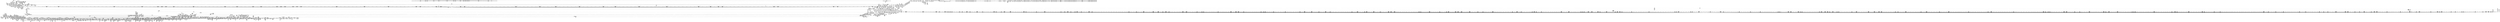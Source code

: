 digraph {
	CE0x4c5b610 [shape=record,shape=Mrecord,label="{CE0x4c5b610|common_mmap:tmp10|security/apparmor/lsm.c,474}"]
	CE0x4c26990 [shape=record,shape=Mrecord,label="{CE0x4c26990|common_mmap:bb|*SummSource*}"]
	CE0x6301b30 [shape=record,shape=Mrecord,label="{CE0x6301b30|file_inode17:tmp4|*LoadInst*|include/linux/fs.h,1916}"]
	CE0x61e52e0 [shape=record,shape=Mrecord,label="{CE0x61e52e0|aa_cred_profile:do.end10|*SummSource*}"]
	"CONST[source:1(input),value:2(dynamic)][purpose:{operation}][SrcIdx:10]"
	CE0x4c56110 [shape=record,shape=Mrecord,label="{CE0x4c56110|i64_10|*Constant*|*SummSink*}"]
	CE0x61e9e90 [shape=record,shape=Mrecord,label="{CE0x61e9e90|file_inode:f|Function::file_inode&Arg::f::|*SummSource*}"]
	CE0x62644e0 [shape=record,shape=Mrecord,label="{CE0x62644e0|0:_i16,_4:_i32,_8:_i16,_40:_%struct.super_block*,_:_SCMRE_276,277_}"]
	CE0x62af110 [shape=record,shape=Mrecord,label="{CE0x62af110|80:_i64,_:_CRE_2120,2248_|*MultipleSource*|*LoadInst*|security/apparmor/include/apparmor.h,117|security/apparmor/include/apparmor.h,117}"]
	CE0x62097c0 [shape=record,shape=Mrecord,label="{CE0x62097c0|i64*_getelementptr_inbounds_(_16_x_i64_,_16_x_i64_*___llvm_gcov_ctr46,_i64_0,_i64_14)|*Constant*|*SummSource*}"]
	CE0x6223360 [shape=record,shape=Mrecord,label="{CE0x6223360|common_file_perm:retval.0|*SummSink*}"]
	CE0x6315a00 [shape=record,shape=Mrecord,label="{CE0x6315a00|i32_0|*Constant*}"]
	CE0x621e1b0 [shape=record,shape=Mrecord,label="{CE0x621e1b0|common_file_perm:conv24|security/apparmor/lsm.c,448|*SummSource*}"]
	CE0x61eb5a0 [shape=record,shape=Mrecord,label="{CE0x61eb5a0|COLLAPSED:_GCMRE___llvm_gcov_ctr87_internal_global_28_x_i64_zeroinitializer:_elem_0:default:}"]
	CE0x4c99890 [shape=record,shape=Mrecord,label="{CE0x4c99890|i64*_getelementptr_inbounds_(_19_x_i64_,_19_x_i64_*___llvm_gcov_ctr96,_i64_0,_i64_18)|*Constant*|*SummSource*}"]
	CE0x61e32a0 [shape=record,shape=Mrecord,label="{CE0x61e32a0|common_file_perm:tmp19|security/apparmor/lsm.c,432}"]
	CE0x6265160 [shape=record,shape=Mrecord,label="{CE0x6265160|0:_i16,_4:_i32,_8:_i16,_40:_%struct.super_block*,_:_SCMRE_284,285_}"]
	CE0x4ca1540 [shape=record,shape=Mrecord,label="{CE0x4ca1540|aa_cred_profile:do.end}"]
	CE0x4c62860 [shape=record,shape=Mrecord,label="{CE0x4c62860|common_mmap:tmp24|security/apparmor/lsm.c,483|*SummSink*}"]
	CE0x4c42300 [shape=record,shape=Mrecord,label="{CE0x4c42300|common_file_perm:call12|security/apparmor/lsm.c,435|*SummSink*}"]
	CE0x4c90d00 [shape=record,shape=Mrecord,label="{CE0x4c90d00|common_mmap:tobool13|security/apparmor/lsm.c,485}"]
	CE0x61f5190 [shape=record,shape=Mrecord,label="{CE0x61f5190|aa_cred_profile:tobool4|security/apparmor/include/context.h,100|*SummSink*}"]
	CE0x62bd790 [shape=record,shape=Mrecord,label="{CE0x62bd790|aa_file_perm:i_uid|security/apparmor/file.c,452}"]
	CE0x626b8f0 [shape=record,shape=Mrecord,label="{CE0x626b8f0|0:_i16,_4:_i32,_8:_i16,_40:_%struct.super_block*,_:_SCMRE_478,479_}"]
	CE0x4c60870 [shape=record,shape=Mrecord,label="{CE0x4c60870|__aa_current_profile:tmp19|security/apparmor/include/context.h,138}"]
	CE0x629c440 [shape=record,shape=Mrecord,label="{CE0x629c440|80:_i64,_:_CRE_1226,1227_}"]
	CE0x4c586a0 [shape=record,shape=Mrecord,label="{CE0x4c586a0|common_mmap:tmp16|security/apparmor/lsm.c,477|*SummSource*}"]
	CE0x4c7b340 [shape=record,shape=Mrecord,label="{CE0x4c7b340|aa_cred_profile:tmp8|security/apparmor/include/context.h,100|*SummSink*}"]
	CE0x4c86a30 [shape=record,shape=Mrecord,label="{CE0x4c86a30|0:_i16,_4:_i32,_8:_i16,_40:_%struct.super_block*,_:_SCMRE_2,4_|*MultipleSource*|security/apparmor/lsm.c,435|Function::mediated_filesystem&Arg::inode::|security/apparmor/include/apparmor.h,117|*LoadInst*|include/linux/fs.h,1916}"]
	CE0x6203f10 [shape=record,shape=Mrecord,label="{CE0x6203f10|aa_cred_profile:tmp31|security/apparmor/include/context.h,100|*SummSource*}"]
	CE0x4c43ed0 [shape=record,shape=Mrecord,label="{CE0x4c43ed0|16:_%struct.vfsmount*,_24:_%struct.dentry*,_32:_%struct.inode*,_408:_%struct.cred*,_456:_i8*,_:_CRE_154,155_}"]
	CE0x6286ec0 [shape=record,shape=Mrecord,label="{CE0x6286ec0|80:_i64,_:_CRE_436,437_}"]
	CE0x6252f60 [shape=record,shape=Mrecord,label="{CE0x6252f60|aa_cred_profile:tmp22|security/apparmor/include/context.h,100}"]
	CE0x4c0b490 [shape=record,shape=Mrecord,label="{CE0x4c0b490|80:_i64,_160:_%struct.file*,_:_CRE_107,108_}"]
	CE0x4c4d730 [shape=record,shape=Mrecord,label="{CE0x4c4d730|16:_%struct.vfsmount*,_24:_%struct.dentry*,_32:_%struct.inode*,_408:_%struct.cred*,_456:_i8*,_:_CRE_336,344_|*MultipleSource*|Function::common_mmap&Arg::file::|security/apparmor/lsm.c,474|*LoadInst*|security/apparmor/lsm.c,500}"]
	CE0x621e450 [shape=record,shape=Mrecord,label="{CE0x621e450|i32_-1|*Constant*|*SummSource*}"]
	CE0x4c4f190 [shape=record,shape=Mrecord,label="{CE0x4c4f190|16:_%struct.vfsmount*,_24:_%struct.dentry*,_32:_%struct.inode*,_408:_%struct.cred*,_456:_i8*,_:_CRE_408,416_|*MultipleSource*|Function::common_mmap&Arg::file::|security/apparmor/lsm.c,474|*LoadInst*|security/apparmor/lsm.c,500}"]
	CE0x61dc380 [shape=record,shape=Mrecord,label="{CE0x61dc380|common_file_perm:call11|security/apparmor/lsm.c,435}"]
	CE0x4c11120 [shape=record,shape=Mrecord,label="{CE0x4c11120|common_mmap:if.end11|*SummSink*}"]
	CE0x4c56da0 [shape=record,shape=Mrecord,label="{CE0x4c56da0|common_file_perm:tmp37|security/apparmor/lsm.c,447}"]
	CE0x61ed010 [shape=record,shape=Mrecord,label="{CE0x61ed010|file_inode:f_inode|include/linux/fs.h,1916|*SummSource*}"]
	CE0x6266740 [shape=record,shape=Mrecord,label="{CE0x6266740|0:_i16,_4:_i32,_8:_i16,_40:_%struct.super_block*,_:_SCMRE_298,299_}"]
	CE0x62a7ab0 [shape=record,shape=Mrecord,label="{CE0x62a7ab0|80:_i64,_:_CRE_1638,1639_}"]
	CE0x6270ab0 [shape=record,shape=Mrecord,label="{CE0x6270ab0|0:_i16,_4:_i32,_8:_i16,_40:_%struct.super_block*,_:_SCMRE_575,576_}"]
	CE0x6200f80 [shape=record,shape=Mrecord,label="{CE0x6200f80|0:_i16,_4:_i32,_8:_i16,_40:_%struct.super_block*,_:_SCMRE_12,16_|*MultipleSource*|security/apparmor/lsm.c,435|Function::mediated_filesystem&Arg::inode::|security/apparmor/include/apparmor.h,117|*LoadInst*|include/linux/fs.h,1916}"]
	CE0x62693c0 [shape=record,shape=Mrecord,label="{CE0x62693c0|0:_i16,_4:_i32,_8:_i16,_40:_%struct.super_block*,_:_SCMRE_392,400_|*MultipleSource*|security/apparmor/lsm.c,435|Function::mediated_filesystem&Arg::inode::|security/apparmor/include/apparmor.h,117|*LoadInst*|include/linux/fs.h,1916}"]
	CE0x4c9e3e0 [shape=record,shape=Mrecord,label="{CE0x4c9e3e0|aa_cred_profile:if.end|*SummSink*}"]
	CE0x6280ac0 [shape=record,shape=Mrecord,label="{CE0x6280ac0|0:_i16,_4:_i32,_8:_i16,_40:_%struct.super_block*,_:_SCMRE_929,930_}"]
	CE0x4c06e90 [shape=record,shape=Mrecord,label="{CE0x4c06e90|common_mmap:tmp13|security/apparmor/lsm.c,477|*SummSink*}"]
	CE0x626f340 [shape=record,shape=Mrecord,label="{CE0x626f340|0:_i16,_4:_i32,_8:_i16,_40:_%struct.super_block*,_:_SCMRE_560,561_}"]
	CE0x6299a40 [shape=record,shape=Mrecord,label="{CE0x6299a40|80:_i64,_:_CRE_656,664_|*MultipleSource*|*LoadInst*|security/apparmor/include/apparmor.h,117|security/apparmor/include/apparmor.h,117}"]
	CE0x4c9d510 [shape=record,shape=Mrecord,label="{CE0x4c9d510|aa_cred_profile:tmp6|security/apparmor/include/context.h,100|*SummSource*}"]
	CE0x62083d0 [shape=record,shape=Mrecord,label="{CE0x62083d0|aa_cred_profile:tmp28|security/apparmor/include/context.h,100|*SummSource*}"]
	CE0x61ffa80 [shape=record,shape=Mrecord,label="{CE0x61ffa80|__aa_current_profile:tmp5|security/apparmor/include/context.h,138}"]
	CE0x620e720 [shape=record,shape=Mrecord,label="{CE0x620e720|aa_cred_profile:tmp21|security/apparmor/include/context.h,100}"]
	CE0x62a1690 [shape=record,shape=Mrecord,label="{CE0x62a1690|80:_i64,_:_CRE_1322,1323_}"]
	CE0x4c0a350 [shape=record,shape=Mrecord,label="{CE0x4c0a350|80:_i64,_160:_%struct.file*,_:_CRE_88,89_}"]
	CE0x6298720 [shape=record,shape=Mrecord,label="{CE0x6298720|80:_i64,_:_CRE_618,619_}"]
	CE0x61fd6e0 [shape=record,shape=Mrecord,label="{CE0x61fd6e0|80:_i64,_:_CRE_594,595_}"]
	CE0x62d2430 [shape=record,shape=Mrecord,label="{CE0x62d2430|_ret_i32_%call17,_!dbg_!18618|security/apparmor/file.c,307|*SummSource*}"]
	CE0x4c7df20 [shape=record,shape=Mrecord,label="{CE0x4c7df20|common_file_perm:tmp27|security/apparmor/lsm.c,434|*SummSink*}"]
	CE0x6219ca0 [shape=record,shape=Mrecord,label="{CE0x6219ca0|common_file_perm:tmp44|security/apparmor/lsm.c,447}"]
	CE0x6296380 [shape=record,shape=Mrecord,label="{CE0x6296380|80:_i64,_:_CRE_344,352_|*MultipleSource*|*LoadInst*|security/apparmor/include/apparmor.h,117|security/apparmor/include/apparmor.h,117}"]
	CE0x4bfb890 [shape=record,shape=Mrecord,label="{CE0x4bfb890|80:_i64,_160:_%struct.file*,_:_CRE_96,97_}"]
	CE0x4c5a7d0 [shape=record,shape=Mrecord,label="{CE0x4c5a7d0|i64_4|*Constant*|*SummSource*}"]
	CE0x4c087c0 [shape=record,shape=Mrecord,label="{CE0x4c087c0|get_current:tmp|*SummSink*}"]
	CE0x4c47890 [shape=record,shape=Mrecord,label="{CE0x4c47890|16:_%struct.vfsmount*,_24:_%struct.dentry*,_32:_%struct.inode*,_408:_%struct.cred*,_456:_i8*,_:_CRE_187,188_}"]
	CE0x4bfb820 [shape=record,shape=Mrecord,label="{CE0x4bfb820|80:_i64,_160:_%struct.file*,_:_CRE_94,95_}"]
	CE0x6202430 [shape=record,shape=Mrecord,label="{CE0x6202430|aa_cred_profile:do.body}"]
	CE0x62bfa10 [shape=record,shape=Mrecord,label="{CE0x62bfa10|mediated_filesystem:and|security/apparmor/include/apparmor.h,117}"]
	CE0x4c9b800 [shape=record,shape=Mrecord,label="{CE0x4c9b800|%struct.aa_profile*_null|*Constant*|*SummSink*}"]
	CE0x4c608e0 [shape=record,shape=Mrecord,label="{CE0x4c608e0|__aa_current_profile:tmp19|security/apparmor/include/context.h,138|*SummSource*}"]
	CE0x4c492d0 [shape=record,shape=Mrecord,label="{CE0x4c492d0|16:_%struct.vfsmount*,_24:_%struct.dentry*,_32:_%struct.inode*,_408:_%struct.cred*,_456:_i8*,_:_CRE_202,203_}"]
	CE0x6217460 [shape=record,shape=Mrecord,label="{CE0x6217460|0:_i16,_4:_i32,_8:_i16,_40:_%struct.super_block*,_:_SCMRE_203,204_}"]
	CE0x6269bd0 [shape=record,shape=Mrecord,label="{CE0x6269bd0|0:_i16,_4:_i32,_8:_i16,_40:_%struct.super_block*,_:_SCMRE_416,424_|*MultipleSource*|security/apparmor/lsm.c,435|Function::mediated_filesystem&Arg::inode::|security/apparmor/include/apparmor.h,117|*LoadInst*|include/linux/fs.h,1916}"]
	CE0x6318e90 [shape=record,shape=Mrecord,label="{CE0x6318e90|i64*_getelementptr_inbounds_(_2_x_i64_,_2_x_i64_*___llvm_gcov_ctr2919,_i64_0,_i64_0)|*Constant*}"]
	CE0x626ed90 [shape=record,shape=Mrecord,label="{CE0x626ed90|0:_i16,_4:_i32,_8:_i16,_40:_%struct.super_block*,_:_SCMRE_556,557_}"]
	CE0x61f7a60 [shape=record,shape=Mrecord,label="{CE0x61f7a60|file_inode:tmp|*SummSink*}"]
	CE0x62bf300 [shape=record,shape=Mrecord,label="{CE0x62bf300|aa_cred_profile:tmp11|security/apparmor/include/context.h,100}"]
	CE0x4c49810 [shape=record,shape=Mrecord,label="{CE0x4c49810|16:_%struct.vfsmount*,_24:_%struct.dentry*,_32:_%struct.inode*,_408:_%struct.cred*,_456:_i8*,_:_CRE_205,206_}"]
	CE0x6220d90 [shape=record,shape=Mrecord,label="{CE0x6220d90|common_file_perm:tmp54|security/apparmor/lsm.c,447}"]
	CE0x4c916e0 [shape=record,shape=Mrecord,label="{CE0x4c916e0|common_file_perm:tmp35|security/apparmor/lsm.c,436|*SummSource*}"]
	CE0x61d8570 [shape=record,shape=Mrecord,label="{CE0x61d8570|common_file_perm:if.then}"]
	CE0x6222cf0 [shape=record,shape=Mrecord,label="{CE0x6222cf0|common_file_perm:tmp58|security/apparmor/lsm.c,451}"]
	CE0x4c9aff0 [shape=record,shape=Mrecord,label="{CE0x4c9aff0|common_file_perm:tmp22|security/apparmor/lsm.c,432|*SummSink*}"]
	CE0x4c2dcf0 [shape=record,shape=Mrecord,label="{CE0x4c2dcf0|16:_%struct.vfsmount*,_24:_%struct.dentry*,_32:_%struct.inode*,_408:_%struct.cred*,_456:_i8*,_:_CRE_1,2_}"]
	CE0x6270920 [shape=record,shape=Mrecord,label="{CE0x6270920|0:_i16,_4:_i32,_8:_i16,_40:_%struct.super_block*,_:_SCMRE_574,575_}"]
	CE0x6296b40 [shape=record,shape=Mrecord,label="{CE0x6296b40|80:_i64,_:_CRE_376,380_|*MultipleSource*|*LoadInst*|security/apparmor/include/apparmor.h,117|security/apparmor/include/apparmor.h,117}"]
	CE0x62a1360 [shape=record,shape=Mrecord,label="{CE0x62a1360|80:_i64,_:_CRE_1319,1320_}"]
	CE0x4c14970 [shape=record,shape=Mrecord,label="{CE0x4c14970|16:_%struct.vfsmount*,_24:_%struct.dentry*,_32:_%struct.inode*,_408:_%struct.cred*,_456:_i8*,_:_CRE_123,124_}"]
	CE0x4bfcee0 [shape=record,shape=Mrecord,label="{CE0x4bfcee0|80:_i64,_160:_%struct.file*,_:_CRE_0,8_|*MultipleSource*|Function::apparmor_file_mprotect&Arg::vma::|security/apparmor/lsm.c,500}"]
	CE0x4c5b360 [shape=record,shape=Mrecord,label="{CE0x4c5b360|common_mmap:tmp9|security/apparmor/lsm.c,474|*SummSource*}"]
	CE0x4c9d390 [shape=record,shape=Mrecord,label="{CE0x4c9d390|i64_3|*Constant*}"]
	CE0x61dff80 [shape=record,shape=Mrecord,label="{CE0x61dff80|0:_i16,_4:_i32,_8:_i16,_40:_%struct.super_block*,_:_SCMRE_24,32_|*MultipleSource*|security/apparmor/lsm.c,435|Function::mediated_filesystem&Arg::inode::|security/apparmor/include/apparmor.h,117|*LoadInst*|include/linux/fs.h,1916}"]
	CE0x4c9bf20 [shape=record,shape=Mrecord,label="{CE0x4c9bf20|aa_cred_profile:tmp5|security/apparmor/include/context.h,99|*SummSink*}"]
	CE0x626a640 [shape=record,shape=Mrecord,label="{CE0x626a640|0:_i16,_4:_i32,_8:_i16,_40:_%struct.super_block*,_:_SCMRE_448,456_|*MultipleSource*|security/apparmor/lsm.c,435|Function::mediated_filesystem&Arg::inode::|security/apparmor/include/apparmor.h,117|*LoadInst*|include/linux/fs.h,1916}"]
	CE0x62fdbb0 [shape=record,shape=Mrecord,label="{CE0x62fdbb0|file_inode17:tmp4|*LoadInst*|include/linux/fs.h,1916|*SummSource*}"]
	CE0x621f8a0 [shape=record,shape=Mrecord,label="{CE0x621f8a0|i64_23|*Constant*|*SummSink*}"]
	CE0x4c55aa0 [shape=record,shape=Mrecord,label="{CE0x4c55aa0|common_mmap:tobool6|security/apparmor/lsm.c,483|*SummSource*}"]
	CE0x6247fe0 [shape=record,shape=Mrecord,label="{CE0x6247fe0|i64*_getelementptr_inbounds_(_2_x_i64_,_2_x_i64_*___llvm_gcov_ctr2919,_i64_0,_i64_1)|*Constant*}"]
	CE0x61fc3c0 [shape=record,shape=Mrecord,label="{CE0x61fc3c0|80:_i64,_:_CRE_576,577_}"]
	CE0x4c0fce0 [shape=record,shape=Mrecord,label="{CE0x4c0fce0|i32_19|*Constant*|*SummSource*}"]
	CE0x62be0f0 [shape=record,shape=Mrecord,label="{CE0x62be0f0|__aa_current_profile:tmp10|security/apparmor/include/context.h,138|*SummSource*}"]
	CE0x629fc90 [shape=record,shape=Mrecord,label="{CE0x629fc90|80:_i64,_:_CRE_1279,1280_}"]
	CE0x61ee2e0 [shape=record,shape=Mrecord,label="{CE0x61ee2e0|common_file_perm:if.then26}"]
	CE0x6287520 [shape=record,shape=Mrecord,label="{CE0x6287520|80:_i64,_:_CRE_442,443_}"]
	CE0x4c87970 [shape=record,shape=Mrecord,label="{CE0x4c87970|common_file_perm:do.cond}"]
	CE0x4c9ed10 [shape=record,shape=Mrecord,label="{CE0x4c9ed10|aa_cred_profile:do.end10|*SummSink*}"]
	CE0x62159d0 [shape=record,shape=Mrecord,label="{CE0x62159d0|0:_i16,_4:_i32,_8:_i16,_40:_%struct.super_block*,_:_SCMRE_186,187_}"]
	CE0x6263540 [shape=record,shape=Mrecord,label="{CE0x6263540|0:_i16,_4:_i32,_8:_i16,_40:_%struct.super_block*,_:_SCMRE_266,267_}"]
	CE0x4c2f1f0 [shape=record,shape=Mrecord,label="{CE0x4c2f1f0|common_file_perm:lor.lhs.false|*SummSource*}"]
	CE0x4c2f5e0 [shape=record,shape=Mrecord,label="{CE0x4c2f5e0|16:_%struct.vfsmount*,_24:_%struct.dentry*,_32:_%struct.inode*,_408:_%struct.cred*,_456:_i8*,_:_CRE_49,50_}"]
	CE0x4c56c80 [shape=record,shape=Mrecord,label="{CE0x4c56c80|i64_19|*Constant*}"]
	CE0x620a370 [shape=record,shape=Mrecord,label="{CE0x620a370|aa_cred_profile:lor.rhs|*SummSink*}"]
	CE0x6205370 [shape=record,shape=Mrecord,label="{CE0x6205370|aa_cred_profile:tmp33|security/apparmor/include/context.h,101|*SummSource*}"]
	CE0x62a5840 [shape=record,shape=Mrecord,label="{CE0x62a5840|80:_i64,_:_CRE_1584,1592_|*MultipleSource*|*LoadInst*|security/apparmor/include/apparmor.h,117|security/apparmor/include/apparmor.h,117}"]
	CE0x4c1fe80 [shape=record,shape=Mrecord,label="{CE0x4c1fe80|i64*_getelementptr_inbounds_(_28_x_i64_,_28_x_i64_*___llvm_gcov_ctr87,_i64_0,_i64_7)|*Constant*|*SummSink*}"]
	CE0x627b020 [shape=record,shape=Mrecord,label="{CE0x627b020|0:_i16,_4:_i32,_8:_i16,_40:_%struct.super_block*,_:_SCMRE_871,872_}"]
	CE0x62c16a0 [shape=record,shape=Mrecord,label="{CE0x62c16a0|__aa_current_profile:tmp11|security/apparmor/include/context.h,138}"]
	CE0x6285870 [shape=record,shape=Mrecord,label="{CE0x6285870|80:_i64,_:_CRE_415,416_}"]
	CE0x62b4d60 [shape=record,shape=Mrecord,label="{CE0x62b4d60|i64*_getelementptr_inbounds_(_16_x_i64_,_16_x_i64_*___llvm_gcov_ctr46,_i64_0,_i64_7)|*Constant*}"]
	CE0x62aa860 [shape=record,shape=Mrecord,label="{CE0x62aa860|80:_i64,_:_CRE_1681,1682_}"]
	CE0x621a490 [shape=record,shape=Mrecord,label="{CE0x621a490|common_file_perm:tmp45|security/apparmor/lsm.c,447|*SummSource*}"]
	CE0x62adcf0 [shape=record,shape=Mrecord,label="{CE0x62adcf0|80:_i64,_:_CRE_1874,1875_}"]
	CE0x4c4c130 [shape=record,shape=Mrecord,label="{CE0x4c4c130|16:_%struct.vfsmount*,_24:_%struct.dentry*,_32:_%struct.inode*,_408:_%struct.cred*,_456:_i8*,_:_CRE_288,292_|*MultipleSource*|Function::common_mmap&Arg::file::|security/apparmor/lsm.c,474|*LoadInst*|security/apparmor/lsm.c,500}"]
	CE0x61d31f0 [shape=record,shape=Mrecord,label="{CE0x61d31f0|common_file_perm:tmp20|security/apparmor/lsm.c,432}"]
	CE0x4c10790 [shape=record,shape=Mrecord,label="{CE0x4c10790|apparmor_file_mprotect:prot|Function::apparmor_file_mprotect&Arg::prot::|*SummSource*}"]
	CE0x4c5de60 [shape=record,shape=Mrecord,label="{CE0x4c5de60|common_file_perm:mode|security/apparmor/lsm.c,447}"]
	CE0x62bb890 [shape=record,shape=Mrecord,label="{CE0x62bb890|i32_138|*Constant*|*SummSink*}"]
	CE0x62b68e0 [shape=record,shape=Mrecord,label="{CE0x62b68e0|__aa_current_profile:tmp6|security/apparmor/include/context.h,138|*SummSource*}"]
	CE0x62ce110 [shape=record,shape=Mrecord,label="{CE0x62ce110|__aa_current_profile:cred|security/apparmor/include/context.h,138}"]
	CE0x621f390 [shape=record,shape=Mrecord,label="{CE0x621f390|common_file_perm:tobool25|security/apparmor/lsm.c,448}"]
	CE0x4c4f8a0 [shape=record,shape=Mrecord,label="{CE0x4c4f8a0|16:_%struct.vfsmount*,_24:_%struct.dentry*,_32:_%struct.inode*,_408:_%struct.cred*,_456:_i8*,_:_CRE_428,432_|*MultipleSource*|Function::common_mmap&Arg::file::|security/apparmor/lsm.c,474|*LoadInst*|security/apparmor/lsm.c,500}"]
	CE0x62a69b0 [shape=record,shape=Mrecord,label="{CE0x62a69b0|80:_i64,_:_CRE_1622,1623_}"]
	CE0x62ff500 [shape=record,shape=Mrecord,label="{CE0x62ff500|aa_file_perm:f_path|security/apparmor/file.c,456|*SummSink*}"]
	CE0x4c2d680 [shape=record,shape=Mrecord,label="{CE0x4c2d680|common_mmap:land.lhs.true|*SummSink*}"]
	CE0x4c7a040 [shape=record,shape=Mrecord,label="{CE0x4c7a040|common_file_perm:call12|security/apparmor/lsm.c,435|*SummSource*}"]
	CE0x61f3e50 [shape=record,shape=Mrecord,label="{CE0x61f3e50|common_file_perm:if.end14|*SummSink*}"]
	CE0x620ef60 [shape=record,shape=Mrecord,label="{CE0x620ef60|_call_void_asm_sideeffect_1:_09ud2_0A.pushsection___bug_table,_22a_22_0A2:_09.long_1b_-_2b,_$_0:c_-_2b_0A_09.word_$_1:c_,_0_0A_09.org_2b+$_2:c_0A.popsection_,_i,i,i,_dirflag_,_fpsr_,_flags_(i8*_getelementptr_inbounds_(_36_x_i8_,_36_x_i8_*_.str12,_i32_0,_i32_0),_i32_100,_i64_12)_#2,_!dbg_!18582,_!srcloc_!18585|security/apparmor/include/context.h,100|*SummSource*}"]
	CE0x62c1b10 [shape=record,shape=Mrecord,label="{CE0x62c1b10|__aa_current_profile:tmp11|security/apparmor/include/context.h,138|*SummSink*}"]
	CE0x4c49d50 [shape=record,shape=Mrecord,label="{CE0x4c49d50|16:_%struct.vfsmount*,_24:_%struct.dentry*,_32:_%struct.inode*,_408:_%struct.cred*,_456:_i8*,_:_CRE_208,209_}"]
	CE0x6270150 [shape=record,shape=Mrecord,label="{CE0x6270150|0:_i16,_4:_i32,_8:_i16,_40:_%struct.super_block*,_:_SCMRE_569,570_}"]
	CE0x4c3ea40 [shape=record,shape=Mrecord,label="{CE0x4c3ea40|16:_%struct.vfsmount*,_24:_%struct.dentry*,_32:_%struct.inode*,_408:_%struct.cred*,_456:_i8*,_:_CRE_117,118_}"]
	CE0x4c1f8d0 [shape=record,shape=Mrecord,label="{CE0x4c1f8d0|GLOBAL:__llvm_gcov_ctr96|Global_var:__llvm_gcov_ctr96|*SummSink*}"]
	CE0x4c8d160 [shape=record,shape=Mrecord,label="{CE0x4c8d160|0:_i16,_4:_i32,_8:_i16,_40:_%struct.super_block*,_:_SCMRE_240,241_}"]
	CE0x4c23f20 [shape=record,shape=Mrecord,label="{CE0x4c23f20|common_mmap:land.lhs.true}"]
	CE0x62be250 [shape=record,shape=Mrecord,label="{CE0x62be250|__aa_current_profile:tmp10|security/apparmor/include/context.h,138|*SummSink*}"]
	CE0x6304f30 [shape=record,shape=Mrecord,label="{CE0x6304f30|aa_cred_profile:tmp27|security/apparmor/include/context.h,100}"]
	CE0x62abdf0 [shape=record,shape=Mrecord,label="{CE0x62abdf0|80:_i64,_:_CRE_1760,1764_|*MultipleSource*|*LoadInst*|security/apparmor/include/apparmor.h,117|security/apparmor/include/apparmor.h,117}"]
	CE0x62d7310 [shape=record,shape=Mrecord,label="{CE0x62d7310|aa_file_perm:tmp5|security/apparmor/file.c,452|*SummSink*}"]
	CE0x4c45910 [shape=record,shape=Mrecord,label="{CE0x4c45910|16:_%struct.vfsmount*,_24:_%struct.dentry*,_32:_%struct.inode*,_408:_%struct.cred*,_456:_i8*,_:_CRE_169,170_}"]
	CE0x62d5ad0 [shape=record,shape=Mrecord,label="{CE0x62d5ad0|file_inode17:entry|*SummSink*}"]
	CE0x61ee620 [shape=record,shape=Mrecord,label="{CE0x61ee620|i32_2|*Constant*}"]
	CE0x6271be0 [shape=record,shape=Mrecord,label="{CE0x6271be0|0:_i16,_4:_i32,_8:_i16,_40:_%struct.super_block*,_:_SCMRE_586,587_}"]
	CE0x4c34190 [shape=record,shape=Mrecord,label="{CE0x4c34190|common_file_perm:tmp26|security/apparmor/lsm.c,434}"]
	CE0x626f660 [shape=record,shape=Mrecord,label="{CE0x626f660|0:_i16,_4:_i32,_8:_i16,_40:_%struct.super_block*,_:_SCMRE_562,563_}"]
	CE0x62257f0 [shape=record,shape=Mrecord,label="{CE0x62257f0|aa_file_perm:op|Function::aa_file_perm&Arg::op::|*SummSink*}"]
	CE0x62a18b0 [shape=record,shape=Mrecord,label="{CE0x62a18b0|80:_i64,_:_CRE_1324,1325_}"]
	CE0x6208360 [shape=record,shape=Mrecord,label="{CE0x6208360|aa_cred_profile:tmp28|security/apparmor/include/context.h,100}"]
	CE0x62aa0f0 [shape=record,shape=Mrecord,label="{CE0x62aa0f0|80:_i64,_:_CRE_1674,1675_}"]
	CE0x62b4300 [shape=record,shape=Mrecord,label="{CE0x62b4300|aa_file_perm:tmp3|*SummSink*}"]
	CE0x61fbc50 [shape=record,shape=Mrecord,label="{CE0x61fbc50|80:_i64,_:_CRE_569,570_}"]
	CE0x6315990 [shape=record,shape=Mrecord,label="{CE0x6315990|_call_void_mcount()_#2}"]
	CE0x61eeec0 [shape=record,shape=Mrecord,label="{CE0x61eeec0|aa_cred_profile:tmp13|*SummSink*}"]
	CE0x6272b80 [shape=record,shape=Mrecord,label="{CE0x6272b80|0:_i16,_4:_i32,_8:_i16,_40:_%struct.super_block*,_:_SCMRE_596,597_}"]
	CE0x566d780 [shape=record,shape=Mrecord,label="{CE0x566d780|apparmor_file_mprotect:bb}"]
	CE0x629feb0 [shape=record,shape=Mrecord,label="{CE0x629feb0|80:_i64,_:_CRE_1288,1296_|*MultipleSource*|*LoadInst*|security/apparmor/include/apparmor.h,117|security/apparmor/include/apparmor.h,117}"]
	CE0x6284770 [shape=record,shape=Mrecord,label="{CE0x6284770|80:_i64,_:_CRE_399,400_}"]
	CE0x4c4e1f0 [shape=record,shape=Mrecord,label="{CE0x4c4e1f0|16:_%struct.vfsmount*,_24:_%struct.dentry*,_32:_%struct.inode*,_408:_%struct.cred*,_456:_i8*,_:_CRE_376,384_|*MultipleSource*|Function::common_mmap&Arg::file::|security/apparmor/lsm.c,474|*LoadInst*|security/apparmor/lsm.c,500}"]
	CE0x626a0e0 [shape=record,shape=Mrecord,label="{CE0x626a0e0|0:_i16,_4:_i32,_8:_i16,_40:_%struct.super_block*,_:_SCMRE_432,440_|*MultipleSource*|security/apparmor/lsm.c,435|Function::mediated_filesystem&Arg::inode::|security/apparmor/include/apparmor.h,117|*LoadInst*|include/linux/fs.h,1916}"]
	CE0x61eb610 [shape=record,shape=Mrecord,label="{CE0x61eb610|common_file_perm:tmp|*SummSource*}"]
	CE0x6250990 [shape=record,shape=Mrecord,label="{CE0x6250990|aa_file_perm:tmp6|security/apparmor/file.c,453|*SummSink*}"]
	CE0x631d800 [shape=record,shape=Mrecord,label="{CE0x631d800|aa_cred_profile:do.body6}"]
	CE0x62ba1b0 [shape=record,shape=Mrecord,label="{CE0x62ba1b0|__aa_current_profile:tmp14|security/apparmor/include/context.h,138|*SummSource*}"]
	CE0x62bfa80 [shape=record,shape=Mrecord,label="{CE0x62bfa80|mediated_filesystem:and|security/apparmor/include/apparmor.h,117|*SummSource*}"]
	CE0x62cd1e0 [shape=record,shape=Mrecord,label="{CE0x62cd1e0|GLOBAL:get_current|*Constant*|*SummSource*}"]
	CE0x4c56b80 [shape=record,shape=Mrecord,label="{CE0x4c56b80|i64_17|*Constant*|*SummSink*}"]
	CE0x62c84b0 [shape=record,shape=Mrecord,label="{CE0x62c84b0|i32_138|*Constant*}"]
	CE0x4c58820 [shape=record,shape=Mrecord,label="{CE0x4c58820|common_mmap:tmp16|security/apparmor/lsm.c,477|*SummSink*}"]
	CE0x4c92020 [shape=record,shape=Mrecord,label="{CE0x4c92020|i64_14|*Constant*|*SummSink*}"]
	CE0x629c990 [shape=record,shape=Mrecord,label="{CE0x629c990|80:_i64,_:_CRE_1231,1232_}"]
	CE0x626b660 [shape=record,shape=Mrecord,label="{CE0x626b660|0:_i16,_4:_i32,_8:_i16,_40:_%struct.super_block*,_:_SCMRE_476,477_}"]
	CE0x62b15f0 [shape=record,shape=Mrecord,label="{CE0x62b15f0|__aa_current_profile:tmp9|security/apparmor/include/context.h,138}"]
	CE0x4c5e3a0 [shape=record,shape=Mrecord,label="{CE0x4c5e3a0|common_file_perm:cmp|security/apparmor/lsm.c,447}"]
	CE0x4c0b350 [shape=record,shape=Mrecord,label="{CE0x4c0b350|80:_i64,_160:_%struct.file*,_:_CRE_106,107_}"]
	CE0x62bf680 [shape=record,shape=Mrecord,label="{CE0x62bf680|get_current:tmp3}"]
	CE0x4c4e750 [shape=record,shape=Mrecord,label="{CE0x4c4e750|16:_%struct.vfsmount*,_24:_%struct.dentry*,_32:_%struct.inode*,_408:_%struct.cred*,_456:_i8*,_:_CRE_392,396_|*MultipleSource*|Function::common_mmap&Arg::file::|security/apparmor/lsm.c,474|*LoadInst*|security/apparmor/lsm.c,500}"]
	CE0x4ca0bb0 [shape=record,shape=Mrecord,label="{CE0x4ca0bb0|i32_22|*Constant*|*SummSink*}"]
	CE0x61f8680 [shape=record,shape=Mrecord,label="{CE0x61f8680|common_file_perm:tmp21|security/apparmor/lsm.c,432|*SummSink*}"]
	CE0x4c07d20 [shape=record,shape=Mrecord,label="{CE0x4c07d20|16:_%struct.vfsmount*,_24:_%struct.dentry*,_32:_%struct.inode*,_408:_%struct.cred*,_456:_i8*,_:_CRE_8,9_}"]
	CE0x62a0810 [shape=record,shape=Mrecord,label="{CE0x62a0810|80:_i64,_:_CRE_1308,1309_}"]
	CE0x6216970 [shape=record,shape=Mrecord,label="{CE0x6216970|0:_i16,_4:_i32,_8:_i16,_40:_%struct.super_block*,_:_SCMRE_196,197_}"]
	CE0x629f520 [shape=record,shape=Mrecord,label="{CE0x629f520|80:_i64,_:_CRE_1272,1273_}"]
	CE0x62a2020 [shape=record,shape=Mrecord,label="{CE0x62a2020|80:_i64,_:_CRE_1331,1332_}"]
	CE0x61e20b0 [shape=record,shape=Mrecord,label="{CE0x61e20b0|__aa_current_profile:tmp2|*SummSource*}"]
	CE0x61ebc30 [shape=record,shape=Mrecord,label="{CE0x61ebc30|%struct.aa_profile*_null|*Constant*}"]
	CE0x62ac1d0 [shape=record,shape=Mrecord,label="{CE0x62ac1d0|80:_i64,_:_CRE_1776,1784_|*MultipleSource*|*LoadInst*|security/apparmor/include/apparmor.h,117|security/apparmor/include/apparmor.h,117}"]
	CE0x62a7670 [shape=record,shape=Mrecord,label="{CE0x62a7670|80:_i64,_:_CRE_1634,1635_}"]
	CE0x4c87200 [shape=record,shape=Mrecord,label="{CE0x4c87200|common_file_perm:expval|security/apparmor/lsm.c,432|*SummSource*}"]
	CE0x4c41e50 [shape=record,shape=Mrecord,label="{CE0x4c41e50|0:_i16,_4:_i32,_8:_i16,_40:_%struct.super_block*,_:_SCMRE_180,181_}"]
	CE0x62b9d70 [shape=record,shape=Mrecord,label="{CE0x62b9d70|__aa_current_profile:tmp13|security/apparmor/include/context.h,138}"]
	CE0x62a8ee0 [shape=record,shape=Mrecord,label="{CE0x62a8ee0|80:_i64,_:_CRE_1657,1658_}"]
	CE0x6225e80 [shape=record,shape=Mrecord,label="{CE0x6225e80|aa_file_perm:file|Function::aa_file_perm&Arg::file::}"]
	CE0x6275a60 [shape=record,shape=Mrecord,label="{CE0x6275a60|0:_i16,_4:_i32,_8:_i16,_40:_%struct.super_block*,_:_SCMRE_640,648_|*MultipleSource*|security/apparmor/lsm.c,435|Function::mediated_filesystem&Arg::inode::|security/apparmor/include/apparmor.h,117|*LoadInst*|include/linux/fs.h,1916}"]
	CE0x62ad340 [shape=record,shape=Mrecord,label="{CE0x62ad340|80:_i64,_:_CRE_1848,1856_|*MultipleSource*|*LoadInst*|security/apparmor/include/apparmor.h,117|security/apparmor/include/apparmor.h,117}"]
	CE0x61e00f0 [shape=record,shape=Mrecord,label="{CE0x61e00f0|0:_i16,_4:_i32,_8:_i16,_40:_%struct.super_block*,_:_SCMRE_32,40_|*MultipleSource*|security/apparmor/lsm.c,435|Function::mediated_filesystem&Arg::inode::|security/apparmor/include/apparmor.h,117|*LoadInst*|include/linux/fs.h,1916}"]
	CE0x4c8d760 [shape=record,shape=Mrecord,label="{CE0x4c8d760|0:_i16,_4:_i32,_8:_i16,_40:_%struct.super_block*,_:_SCMRE_242,243_}"]
	CE0x4c14d30 [shape=record,shape=Mrecord,label="{CE0x4c14d30|16:_%struct.vfsmount*,_24:_%struct.dentry*,_32:_%struct.inode*,_408:_%struct.cred*,_456:_i8*,_:_CRE_125,126_}"]
	CE0x62264c0 [shape=record,shape=Mrecord,label="{CE0x62264c0|aa_file_perm:request|Function::aa_file_perm&Arg::request::|*SummSource*}"]
	CE0x4c1bed0 [shape=record,shape=Mrecord,label="{CE0x4c1bed0|80:_i64,_160:_%struct.file*,_:_CRE_112,113_}"]
	CE0x4c35930 [shape=record,shape=Mrecord,label="{CE0x4c35930|16:_%struct.vfsmount*,_24:_%struct.dentry*,_32:_%struct.inode*,_408:_%struct.cred*,_456:_i8*,_:_CRE_97,98_}"]
	CE0x4c38c50 [shape=record,shape=Mrecord,label="{CE0x4c38c50|0:_i16,_4:_i32,_8:_i16,_40:_%struct.super_block*,_:_SCMRE_146,147_}"]
	CE0x6258130 [shape=record,shape=Mrecord,label="{CE0x6258130|aa_cred_profile:tmp21|security/apparmor/include/context.h,100}"]
	CE0x6265de0 [shape=record,shape=Mrecord,label="{CE0x6265de0|0:_i16,_4:_i32,_8:_i16,_40:_%struct.super_block*,_:_SCMRE_292,293_}"]
	CE0x4c7cac0 [shape=record,shape=Mrecord,label="{CE0x4c7cac0|i32_1|*Constant*|*SummSink*}"]
	CE0x62248a0 [shape=record,shape=Mrecord,label="{CE0x62248a0|common_file_perm:call27|security/apparmor/lsm.c,449}"]
	CE0x61e4440 [shape=record,shape=Mrecord,label="{CE0x61e4440|common_file_perm:tmp3}"]
	CE0x6296950 [shape=record,shape=Mrecord,label="{CE0x6296950|80:_i64,_:_CRE_368,372_|*MultipleSource*|*LoadInst*|security/apparmor/include/apparmor.h,117|security/apparmor/include/apparmor.h,117}"]
	CE0x6282140 [shape=record,shape=Mrecord,label="{CE0x6282140|0:_i16,_4:_i32,_8:_i16,_40:_%struct.super_block*,_:_SCMRE_976,977_}"]
	CE0x61f8900 [shape=record,shape=Mrecord,label="{CE0x61f8900|COLLAPSED:_GCMRE___llvm_gcov_ctr88_internal_global_2_x_i64_zeroinitializer:_elem_0:default:}"]
	CE0x62ae950 [shape=record,shape=Mrecord,label="{CE0x62ae950|80:_i64,_:_CRE_1920,1928_|*MultipleSource*|*LoadInst*|security/apparmor/include/apparmor.h,117|security/apparmor/include/apparmor.h,117}"]
	CE0x61d2790 [shape=record,shape=Mrecord,label="{CE0x61d2790|common_file_perm:tmp12|security/apparmor/lsm.c,432}"]
	CE0x6264e40 [shape=record,shape=Mrecord,label="{CE0x6264e40|0:_i16,_4:_i32,_8:_i16,_40:_%struct.super_block*,_:_SCMRE_282,283_}"]
	CE0x61f2d50 [shape=record,shape=Mrecord,label="{CE0x61f2d50|common_file_perm:return|*SummSink*}"]
	CE0x627d8c0 [shape=record,shape=Mrecord,label="{CE0x627d8c0|0:_i16,_4:_i32,_8:_i16,_40:_%struct.super_block*,_:_SCMRE_897,898_}"]
	CE0x6300f80 [shape=record,shape=Mrecord,label="{CE0x6300f80|aa_path_perm:path|Function::aa_path_perm&Arg::path::|*SummSink*}"]
	CE0x6224030 [shape=record,shape=Mrecord,label="{CE0x6224030|common_file_perm:tmp55|security/apparmor/lsm.c,449|*SummSink*}"]
	CE0x6291c30 [shape=record,shape=Mrecord,label="{CE0x6291c30|80:_i64,_:_CRE_48,56_|*MultipleSource*|*LoadInst*|security/apparmor/include/apparmor.h,117|security/apparmor/include/apparmor.h,117}"]
	CE0x4c25b90 [shape=record,shape=Mrecord,label="{CE0x4c25b90|apparmor_file_mprotect:tmp5|*LoadInst*|security/apparmor/lsm.c,501|*SummSink*}"]
	CE0x6291750 [shape=record,shape=Mrecord,label="{CE0x6291750|80:_i64,_:_CRE_24,32_|*MultipleSource*|*LoadInst*|security/apparmor/include/apparmor.h,117|security/apparmor/include/apparmor.h,117}"]
	CE0x6298c70 [shape=record,shape=Mrecord,label="{CE0x6298c70|80:_i64,_:_CRE_623,624_}"]
	CE0x4c985b0 [shape=record,shape=Mrecord,label="{CE0x4c985b0|common_file_perm:file|Function::common_file_perm&Arg::file::|*SummSink*}"]
	CE0x4c59330 [shape=record,shape=Mrecord,label="{CE0x4c59330|common_mmap:tmp17|security/apparmor/lsm.c,478|*SummSource*}"]
	CE0x4c53060 [shape=record,shape=Mrecord,label="{CE0x4c53060|common_mmap:and|security/apparmor/lsm.c,477|*SummSource*}"]
	CE0x4c22f70 [shape=record,shape=Mrecord,label="{CE0x4c22f70|16:_%struct.vfsmount*,_24:_%struct.dentry*,_32:_%struct.inode*,_408:_%struct.cred*,_456:_i8*,_:_CRE_88,89_}"]
	CE0x4c0c560 [shape=record,shape=Mrecord,label="{CE0x4c0c560|_call_void_mcount()_#2|*SummSink*}"]
	CE0x62a9430 [shape=record,shape=Mrecord,label="{CE0x62a9430|80:_i64,_:_CRE_1662,1663_}"]
	CE0x6216010 [shape=record,shape=Mrecord,label="{CE0x6216010|0:_i16,_4:_i32,_8:_i16,_40:_%struct.super_block*,_:_SCMRE_190,191_}"]
	CE0x62993e0 [shape=record,shape=Mrecord,label="{CE0x62993e0|80:_i64,_:_CRE_630,631_}"]
	CE0x4c0b990 [shape=record,shape=Mrecord,label="{CE0x4c0b990|80:_i64,_160:_%struct.file*,_:_CRE_111,112_}"]
	CE0x6298610 [shape=record,shape=Mrecord,label="{CE0x6298610|80:_i64,_:_CRE_617,618_}"]
	CE0x6223af0 [shape=record,shape=Mrecord,label="{CE0x6223af0|i64*_getelementptr_inbounds_(_28_x_i64_,_28_x_i64_*___llvm_gcov_ctr87,_i64_0,_i64_27)|*Constant*|*SummSink*}"]
	CE0x61ec920 [shape=record,shape=Mrecord,label="{CE0x61ec920|aa_cred_profile:lnot|security/apparmor/include/context.h,100|*SummSink*}"]
	CE0x6297510 [shape=record,shape=Mrecord,label="{CE0x6297510|80:_i64,_:_CRE_601,602_}"]
	CE0x6215cf0 [shape=record,shape=Mrecord,label="{CE0x6215cf0|0:_i16,_4:_i32,_8:_i16,_40:_%struct.super_block*,_:_SCMRE_188,189_}"]
	CE0x62b2ba0 [shape=record,shape=Mrecord,label="{CE0x62b2ba0|aa_file_perm:tmp4|security/apparmor/file.c,452|*SummSink*}"]
	CE0x62aba10 [shape=record,shape=Mrecord,label="{CE0x62aba10|80:_i64,_:_CRE_1736,1752_|*MultipleSource*|*LoadInst*|security/apparmor/include/apparmor.h,117|security/apparmor/include/apparmor.h,117}"]
	CE0x627dd70 [shape=record,shape=Mrecord,label="{CE0x627dd70|0:_i16,_4:_i32,_8:_i16,_40:_%struct.super_block*,_:_SCMRE_900,901_}"]
	CE0x61f6110 [shape=record,shape=Mrecord,label="{CE0x61f6110|aa_cred_profile:conv|security/apparmor/include/context.h,100}"]
	CE0x6208c80 [shape=record,shape=Mrecord,label="{CE0x6208c80|%struct.aa_task_cxt*_null|*Constant*}"]
	CE0x62d7440 [shape=record,shape=Mrecord,label="{CE0x62d7440|aa_file_perm:tmp5|security/apparmor/file.c,452}"]
	CE0x4c4d580 [shape=record,shape=Mrecord,label="{CE0x4c4d580|16:_%struct.vfsmount*,_24:_%struct.dentry*,_32:_%struct.inode*,_408:_%struct.cred*,_456:_i8*,_:_CRE_328,336_|*MultipleSource*|Function::common_mmap&Arg::file::|security/apparmor/lsm.c,474|*LoadInst*|security/apparmor/lsm.c,500}"]
	CE0x62823f0 [shape=record,shape=Mrecord,label="{CE0x62823f0|0:_i16,_4:_i32,_8:_i16,_40:_%struct.super_block*,_:_SCMRE_977,978_}"]
	CE0x61eb990 [shape=record,shape=Mrecord,label="{CE0x61eb990|aa_file_perm:tmp1|*SummSink*}"]
	CE0x4c3ab60 [shape=record,shape=Mrecord,label="{CE0x4c3ab60|%struct.file*_null|*Constant*|*SummSource*}"]
	CE0x4c7c030 [shape=record,shape=Mrecord,label="{CE0x4c7c030|i64*_getelementptr_inbounds_(_28_x_i64_,_28_x_i64_*___llvm_gcov_ctr87,_i64_0,_i64_10)|*Constant*|*SummSink*}"]
	CE0x62d4580 [shape=record,shape=Mrecord,label="{CE0x62d4580|aa_cred_profile:tmp1}"]
	CE0x62ce940 [shape=record,shape=Mrecord,label="{CE0x62ce940|__aa_current_profile:tmp21|security/apparmor/include/context.h,138|*SummSource*}"]
	CE0x62b5c60 [shape=record,shape=Mrecord,label="{CE0x62b5c60|aa_file_perm:uid|security/apparmor/file.c,451}"]
	CE0x6298b60 [shape=record,shape=Mrecord,label="{CE0x6298b60|80:_i64,_:_CRE_622,623_}"]
	CE0x62cccc0 [shape=record,shape=Mrecord,label="{CE0x62cccc0|__aa_current_profile:call3|security/apparmor/include/context.h,138|*SummSink*}"]
	CE0x62232f0 [shape=record,shape=Mrecord,label="{CE0x62232f0|common_file_perm:retval.0|*SummSource*}"]
	CE0x6291040 [shape=record,shape=Mrecord,label="{CE0x6291040|80:_i64,_:_CRE_8,16_|*MultipleSource*|*LoadInst*|security/apparmor/include/apparmor.h,117|security/apparmor/include/apparmor.h,117}"]
	CE0x62a3de0 [shape=record,shape=Mrecord,label="{CE0x62a3de0|80:_i64,_:_CRE_1359,1360_}"]
	CE0x620b640 [shape=record,shape=Mrecord,label="{CE0x620b640|0:_i16,_4:_i32,_8:_i16,_40:_%struct.super_block*,_:_SCMRE_8,12_|*MultipleSource*|security/apparmor/lsm.c,435|Function::mediated_filesystem&Arg::inode::|security/apparmor/include/apparmor.h,117|*LoadInst*|include/linux/fs.h,1916}"]
	CE0x6279df0 [shape=record,shape=Mrecord,label="{CE0x6279df0|0:_i16,_4:_i32,_8:_i16,_40:_%struct.super_block*,_:_SCMRE_848,856_|*MultipleSource*|security/apparmor/lsm.c,435|Function::mediated_filesystem&Arg::inode::|security/apparmor/include/apparmor.h,117|*LoadInst*|include/linux/fs.h,1916}"]
	CE0x61f7ec0 [shape=record,shape=Mrecord,label="{CE0x61f7ec0|common_file_perm:tmp9|security/apparmor/lsm.c,432|*SummSource*}"]
	CE0x62bd5d0 [shape=record,shape=Mrecord,label="{CE0x62bd5d0|__aa_current_profile:tmp}"]
	CE0x4c218c0 [shape=record,shape=Mrecord,label="{CE0x4c218c0|aa_file_perm:mode|security/apparmor/file.c,451|*SummSource*}"]
	CE0x6202a80 [shape=record,shape=Mrecord,label="{CE0x6202a80|aa_cred_profile:tmp22|security/apparmor/include/context.h,100|*SummSink*}"]
	CE0x4c348a0 [shape=record,shape=Mrecord,label="{CE0x4c348a0|i64*_getelementptr_inbounds_(_28_x_i64_,_28_x_i64_*___llvm_gcov_ctr87,_i64_0,_i64_6)|*Constant*|*SummSource*}"]
	CE0x62ac7a0 [shape=record,shape=Mrecord,label="{CE0x62ac7a0|80:_i64,_:_CRE_1800,1804_|*MultipleSource*|*LoadInst*|security/apparmor/include/apparmor.h,117|security/apparmor/include/apparmor.h,117}"]
	CE0x4c14190 [shape=record,shape=Mrecord,label="{CE0x4c14190|common_mmap:return}"]
	CE0x61f04e0 [shape=record,shape=Mrecord,label="{CE0x61f04e0|i64*_getelementptr_inbounds_(_28_x_i64_,_28_x_i64_*___llvm_gcov_ctr87,_i64_0,_i64_4)|*Constant*|*SummSink*}"]
	CE0x6294e30 [shape=record,shape=Mrecord,label="{CE0x6294e30|80:_i64,_:_CRE_264,268_|*MultipleSource*|*LoadInst*|security/apparmor/include/apparmor.h,117|security/apparmor/include/apparmor.h,117}"]
	CE0x4c4c690 [shape=record,shape=Mrecord,label="{CE0x4c4c690|16:_%struct.vfsmount*,_24:_%struct.dentry*,_32:_%struct.inode*,_408:_%struct.cred*,_456:_i8*,_:_CRE_304,312_|*MultipleSource*|Function::common_mmap&Arg::file::|security/apparmor/lsm.c,474|*LoadInst*|security/apparmor/lsm.c,500}"]
	CE0x629ddc0 [shape=record,shape=Mrecord,label="{CE0x629ddc0|80:_i64,_:_CRE_1250,1251_}"]
	CE0x4c93580 [shape=record,shape=Mrecord,label="{CE0x4c93580|i64*_getelementptr_inbounds_(_19_x_i64_,_19_x_i64_*___llvm_gcov_ctr96,_i64_0,_i64_16)|*Constant*|*SummSource*}"]
	CE0x62a8660 [shape=record,shape=Mrecord,label="{CE0x62a8660|80:_i64,_:_CRE_1649,1650_}"]
	CE0x4c0c620 [shape=record,shape=Mrecord,label="{CE0x4c0c620|%struct.file*_null|*Constant*}"]
	CE0x4c5ccd0 [shape=record,shape=Mrecord,label="{CE0x4c5ccd0|common_mmap:tmp12|security/apparmor/lsm.c,475|*SummSource*}"]
	CE0x61e6af0 [shape=record,shape=Mrecord,label="{CE0x61e6af0|common_file_perm:tmp1|*SummSource*}"]
	CE0x4c2e000 [shape=record,shape=Mrecord,label="{CE0x4c2e000|i64_15|*Constant*}"]
	CE0x4c83cf0 [shape=record,shape=Mrecord,label="{CE0x4c83cf0|0:_i16,_4:_i32,_8:_i16,_40:_%struct.super_block*,_:_SCMRE_155,156_}"]
	CE0x6258aa0 [shape=record,shape=Mrecord,label="{CE0x6258aa0|aa_cred_profile:do.end8}"]
	CE0x62a6000 [shape=record,shape=Mrecord,label="{CE0x62a6000|80:_i64,_:_CRE_1608,1612_|*MultipleSource*|*LoadInst*|security/apparmor/include/apparmor.h,117|security/apparmor/include/apparmor.h,117}"]
	CE0x4c53b90 [shape=record,shape=Mrecord,label="{CE0x4c53b90|i64*_getelementptr_inbounds_(_19_x_i64_,_19_x_i64_*___llvm_gcov_ctr96,_i64_0,_i64_17)|*Constant*|*SummSink*}"]
	CE0x4c0f690 [shape=record,shape=Mrecord,label="{CE0x4c0f690|file_inode:bb}"]
	CE0x6316dc0 [shape=record,shape=Mrecord,label="{CE0x6316dc0|aa_cred_profile:tmp33|security/apparmor/include/context.h,101}"]
	CE0x6300970 [shape=record,shape=Mrecord,label="{CE0x6300970|i64*_getelementptr_inbounds_(_2_x_i64_,_2_x_i64_*___llvm_gcov_ctr112,_i64_0,_i64_0)|*Constant*|*SummSource*}"]
	CE0x4c21eb0 [shape=record,shape=Mrecord,label="{CE0x4c21eb0|16:_%struct.vfsmount*,_24:_%struct.dentry*,_32:_%struct.inode*,_408:_%struct.cred*,_456:_i8*,_:_CRE_77,78_}"]
	CE0x6273cb0 [shape=record,shape=Mrecord,label="{CE0x6273cb0|0:_i16,_4:_i32,_8:_i16,_40:_%struct.super_block*,_:_SCMRE_607,608_}"]
	CE0x61effa0 [shape=record,shape=Mrecord,label="{CE0x61effa0|mediated_filesystem:tmp|*SummSource*}"]
	CE0x6278bc0 [shape=record,shape=Mrecord,label="{CE0x6278bc0|0:_i16,_4:_i32,_8:_i16,_40:_%struct.super_block*,_:_SCMRE_792,800_|*MultipleSource*|security/apparmor/lsm.c,435|Function::mediated_filesystem&Arg::inode::|security/apparmor/include/apparmor.h,117|*LoadInst*|include/linux/fs.h,1916}"]
	CE0x6204030 [shape=record,shape=Mrecord,label="{CE0x6204030|aa_cred_profile:tmp31|security/apparmor/include/context.h,100|*SummSink*}"]
	CE0x6298830 [shape=record,shape=Mrecord,label="{CE0x6298830|80:_i64,_:_CRE_619,620_}"]
	CE0x627cdd0 [shape=record,shape=Mrecord,label="{CE0x627cdd0|0:_i16,_4:_i32,_8:_i16,_40:_%struct.super_block*,_:_SCMRE_890,891_}"]
	CE0x4c47dd0 [shape=record,shape=Mrecord,label="{CE0x4c47dd0|16:_%struct.vfsmount*,_24:_%struct.dentry*,_32:_%struct.inode*,_408:_%struct.cred*,_456:_i8*,_:_CRE_190,191_}"]
	CE0x62156b0 [shape=record,shape=Mrecord,label="{CE0x62156b0|0:_i16,_4:_i32,_8:_i16,_40:_%struct.super_block*,_:_SCMRE_184,185_}"]
	CE0x61d9f30 [shape=record,shape=Mrecord,label="{CE0x61d9f30|common_file_perm:expval|security/apparmor/lsm.c,432|*SummSink*}"]
	CE0x4c97180 [shape=record,shape=Mrecord,label="{CE0x4c97180|common_mmap:mask.2|*SummSource*}"]
	CE0x61eb8b0 [shape=record,shape=Mrecord,label="{CE0x61eb8b0|aa_file_perm:tmp1}"]
	CE0x4c039b0 [shape=record,shape=Mrecord,label="{CE0x4c039b0|80:_i64,_160:_%struct.file*,_:_CRE_73,74_}"]
	CE0x627be30 [shape=record,shape=Mrecord,label="{CE0x627be30|0:_i16,_4:_i32,_8:_i16,_40:_%struct.super_block*,_:_SCMRE_880,881_}"]
	CE0x62729f0 [shape=record,shape=Mrecord,label="{CE0x62729f0|0:_i16,_4:_i32,_8:_i16,_40:_%struct.super_block*,_:_SCMRE_595,596_}"]
	CE0x4c33950 [shape=record,shape=Mrecord,label="{CE0x4c33950|_ret_i1_%lnot,_!dbg_!18565|security/apparmor/include/apparmor.h,117|*SummSink*}"]
	CE0x62a2680 [shape=record,shape=Mrecord,label="{CE0x62a2680|80:_i64,_:_CRE_1337,1338_}"]
	CE0x4c353f0 [shape=record,shape=Mrecord,label="{CE0x4c353f0|16:_%struct.vfsmount*,_24:_%struct.dentry*,_32:_%struct.inode*,_408:_%struct.cred*,_456:_i8*,_:_CRE_94,95_}"]
	CE0x6272d10 [shape=record,shape=Mrecord,label="{CE0x6272d10|0:_i16,_4:_i32,_8:_i16,_40:_%struct.super_block*,_:_SCMRE_597,598_}"]
	CE0x61e7180 [shape=record,shape=Mrecord,label="{CE0x61e7180|_call_void_mcount()_#2}"]
	CE0x62fb100 [shape=record,shape=Mrecord,label="{CE0x62fb100|i64*_getelementptr_inbounds_(_2_x_i64_,_2_x_i64_*___llvm_gcov_ctr112,_i64_0,_i64_1)|*Constant*|*SummSink*}"]
	CE0x61f28b0 [shape=record,shape=Mrecord,label="{CE0x61f28b0|file_inode:tmp2}"]
	CE0x6282f00 [shape=record,shape=Mrecord,label="{CE0x6282f00|0:_i16,_4:_i32,_8:_i16,_40:_%struct.super_block*,_:_SCMRE_984,988_|*MultipleSource*|security/apparmor/lsm.c,435|Function::mediated_filesystem&Arg::inode::|security/apparmor/include/apparmor.h,117|*LoadInst*|include/linux/fs.h,1916}"]
	CE0x62a3450 [shape=record,shape=Mrecord,label="{CE0x62a3450|80:_i64,_:_CRE_1350,1351_}"]
	CE0x4c57930 [shape=record,shape=Mrecord,label="{CE0x4c57930|common_file_perm:tmp39|security/apparmor/lsm.c,447|*SummSink*}"]
	CE0x62265f0 [shape=record,shape=Mrecord,label="{CE0x62265f0|aa_file_perm:request|Function::aa_file_perm&Arg::request::|*SummSink*}"]
	CE0x62673c0 [shape=record,shape=Mrecord,label="{CE0x62673c0|0:_i16,_4:_i32,_8:_i16,_40:_%struct.super_block*,_:_SCMRE_306,307_}"]
	CE0x61fd190 [shape=record,shape=Mrecord,label="{CE0x61fd190|80:_i64,_:_CRE_589,590_}"]
	CE0x61d8ce0 [shape=record,shape=Mrecord,label="{CE0x61d8ce0|common_file_perm:f_security|security/apparmor/lsm.c,428|*SummSource*}"]
	CE0x6265c50 [shape=record,shape=Mrecord,label="{CE0x6265c50|0:_i16,_4:_i32,_8:_i16,_40:_%struct.super_block*,_:_SCMRE_291,292_}"]
	CE0x62a9dc0 [shape=record,shape=Mrecord,label="{CE0x62a9dc0|80:_i64,_:_CRE_1671,1672_}"]
	CE0x4c06c80 [shape=record,shape=Mrecord,label="{CE0x4c06c80|common_mmap:tmp13|security/apparmor/lsm.c,477}"]
	CE0x4c27500 [shape=record,shape=Mrecord,label="{CE0x4c27500|apparmor_file_mprotect:tobool|security/apparmor/lsm.c,501|*SummSink*}"]
	CE0x62bd940 [shape=record,shape=Mrecord,label="{CE0x62bd940|aa_file_perm:i_uid|security/apparmor/file.c,452|*SummSource*}"]
	CE0x4c44b10 [shape=record,shape=Mrecord,label="{CE0x4c44b10|16:_%struct.vfsmount*,_24:_%struct.dentry*,_32:_%struct.inode*,_408:_%struct.cred*,_456:_i8*,_:_CRE_161,162_}"]
	CE0x626f7f0 [shape=record,shape=Mrecord,label="{CE0x626f7f0|0:_i16,_4:_i32,_8:_i16,_40:_%struct.super_block*,_:_SCMRE_563,564_}"]
	CE0x61f65b0 [shape=record,shape=Mrecord,label="{CE0x61f65b0|GLOBAL:__llvm_gcov_ctr87|Global_var:__llvm_gcov_ctr87|*SummSink*}"]
	CE0x4c9e150 [shape=record,shape=Mrecord,label="{CE0x4c9e150|common_file_perm:lnot1|security/apparmor/lsm.c,432}"]
	CE0x4c57800 [shape=record,shape=Mrecord,label="{CE0x4c57800|common_file_perm:tmp39|security/apparmor/lsm.c,447|*SummSource*}"]
	CE0x6222a40 [shape=record,shape=Mrecord,label="{CE0x6222a40|common_file_perm:tmp57|security/apparmor/lsm.c,451|*SummSink*}"]
	CE0x4c35af0 [shape=record,shape=Mrecord,label="{CE0x4c35af0|16:_%struct.vfsmount*,_24:_%struct.dentry*,_32:_%struct.inode*,_408:_%struct.cred*,_456:_i8*,_:_CRE_98,99_}"]
	CE0x4c9cbe0 [shape=record,shape=Mrecord,label="{CE0x4c9cbe0|aa_cred_profile:tmp|*SummSource*}"]
	CE0x62c6190 [shape=record,shape=Mrecord,label="{CE0x62c6190|aa_cred_profile:tobool|security/apparmor/include/context.h,100}"]
	CE0x6279680 [shape=record,shape=Mrecord,label="{CE0x6279680|0:_i16,_4:_i32,_8:_i16,_40:_%struct.super_block*,_:_SCMRE_824,832_|*MultipleSource*|security/apparmor/lsm.c,435|Function::mediated_filesystem&Arg::inode::|security/apparmor/include/apparmor.h,117|*LoadInst*|include/linux/fs.h,1916}"]
	CE0x4c7dd30 [shape=record,shape=Mrecord,label="{CE0x4c7dd30|common_file_perm:tmp27|security/apparmor/lsm.c,434}"]
	CE0x61eb100 [shape=record,shape=Mrecord,label="{CE0x61eb100|0:_i16,_4:_i32,_8:_i16,_40:_%struct.super_block*,_:_SCMRE_0,2_|*MultipleSource*|security/apparmor/lsm.c,435|Function::mediated_filesystem&Arg::inode::|security/apparmor/include/apparmor.h,117|*LoadInst*|include/linux/fs.h,1916}"]
	CE0x62a08c0 [shape=record,shape=Mrecord,label="{CE0x62a08c0|80:_i64,_:_CRE_1309,1310_}"]
	CE0x629add0 [shape=record,shape=Mrecord,label="{CE0x629add0|80:_i64,_:_CRE_896,1208_|*MultipleSource*|*LoadInst*|security/apparmor/include/apparmor.h,117|security/apparmor/include/apparmor.h,117}"]
	CE0x621fba0 [shape=record,shape=Mrecord,label="{CE0x621fba0|i64_24|*Constant*}"]
	CE0x4c82f00 [shape=record,shape=Mrecord,label="{CE0x4c82f00|aa_cred_profile:profile|security/apparmor/include/context.h,100|*SummSource*}"]
	CE0x6300aa0 [shape=record,shape=Mrecord,label="{CE0x6300aa0|aa_path_perm:profile|Function::aa_path_perm&Arg::profile::|*SummSink*}"]
	CE0x4c93140 [shape=record,shape=Mrecord,label="{CE0x4c93140|common_mmap:tmp32|security/apparmor/lsm.c,485|*SummSink*}"]
	CE0x4c1e140 [shape=record,shape=Mrecord,label="{CE0x4c1e140|16:_%struct.vfsmount*,_24:_%struct.dentry*,_32:_%struct.inode*,_408:_%struct.cred*,_456:_i8*,_:_CRE_10,11_}"]
	CE0x62cf930 [shape=record,shape=Mrecord,label="{CE0x62cf930|_ret_%struct.aa_profile*_%tmp34,_!dbg_!18602|security/apparmor/include/context.h,101}"]
	CE0x629caa0 [shape=record,shape=Mrecord,label="{CE0x629caa0|80:_i64,_:_CRE_1232,1233_}"]
	CE0x4c43990 [shape=record,shape=Mrecord,label="{CE0x4c43990|16:_%struct.vfsmount*,_24:_%struct.dentry*,_32:_%struct.inode*,_408:_%struct.cred*,_456:_i8*,_:_CRE_151,152_}"]
	CE0x61f92e0 [shape=record,shape=Mrecord,label="{CE0x61f92e0|i32_0|*Constant*}"]
	CE0x61e6950 [shape=record,shape=Mrecord,label="{CE0x61e6950|0:_i16,_4:_i32,_8:_i16,_40:_%struct.super_block*,_:_SCMRE_154,155_}"]
	CE0x62c62e0 [shape=record,shape=Mrecord,label="{CE0x62c62e0|i64_2|*Constant*}"]
	CE0x62226c0 [shape=record,shape=Mrecord,label="{CE0x62226c0|common_file_perm:tmp57|security/apparmor/lsm.c,451}"]
	CE0x61e27e0 [shape=record,shape=Mrecord,label="{CE0x61e27e0|__aa_current_profile:tobool|security/apparmor/include/context.h,138|*SummSource*}"]
	CE0x4c54010 [shape=record,shape=Mrecord,label="{CE0x4c54010|i64_7|*Constant*}"]
	CE0x4c1e2c0 [shape=record,shape=Mrecord,label="{CE0x4c1e2c0|16:_%struct.vfsmount*,_24:_%struct.dentry*,_32:_%struct.inode*,_408:_%struct.cred*,_456:_i8*,_:_CRE_11,12_}"]
	CE0x4c3cc60 [shape=record,shape=Mrecord,label="{CE0x4c3cc60|16:_%struct.vfsmount*,_24:_%struct.dentry*,_32:_%struct.inode*,_408:_%struct.cred*,_456:_i8*,_:_CRE_73,74_}"]
	CE0x61ef5d0 [shape=record,shape=Mrecord,label="{CE0x61ef5d0|_call_void_mcount()_#2|*SummSink*}"]
	CE0x6275d30 [shape=record,shape=Mrecord,label="{CE0x6275d30|0:_i16,_4:_i32,_8:_i16,_40:_%struct.super_block*,_:_SCMRE_648,656_|*MultipleSource*|security/apparmor/lsm.c,435|Function::mediated_filesystem&Arg::inode::|security/apparmor/include/apparmor.h,117|*LoadInst*|include/linux/fs.h,1916}"]
	CE0x6291dd0 [shape=record,shape=Mrecord,label="{CE0x6291dd0|80:_i64,_:_CRE_56,64_|*MultipleSource*|*LoadInst*|security/apparmor/include/apparmor.h,117|security/apparmor/include/apparmor.h,117}"]
	CE0x4c55fe0 [shape=record,shape=Mrecord,label="{CE0x4c55fe0|i64_10|*Constant*|*SummSource*}"]
	CE0x621cbb0 [shape=record,shape=Mrecord,label="{CE0x621cbb0|common_file_perm:tmp49|security/apparmor/lsm.c,448|*SummSink*}"]
	CE0x4c23710 [shape=record,shape=Mrecord,label="{CE0x4c23710|common_mmap:tmp24|security/apparmor/lsm.c,483}"]
	CE0x4c907a0 [shape=record,shape=Mrecord,label="{CE0x4c907a0|common_mmap:and12|security/apparmor/lsm.c,485}"]
	CE0x61deec0 [shape=record,shape=Mrecord,label="{CE0x61deec0|aa_cred_profile:tobool|security/apparmor/include/context.h,100}"]
	CE0x62018d0 [shape=record,shape=Mrecord,label="{CE0x62018d0|aa_cred_profile:do.end10}"]
	CE0x62a5c20 [shape=record,shape=Mrecord,label="{CE0x62a5c20|80:_i64,_:_CRE_1596,1600_|*MultipleSource*|*LoadInst*|security/apparmor/include/apparmor.h,117|security/apparmor/include/apparmor.h,117}"]
	CE0x61f0b20 [shape=record,shape=Mrecord,label="{CE0x61f0b20|common_file_perm:if.end28|*SummSource*}"]
	CE0x4c9c470 [shape=record,shape=Mrecord,label="{CE0x4c9c470|aa_cred_profile:tmp5|security/apparmor/include/context.h,99}"]
	CE0x62cf650 [shape=record,shape=Mrecord,label="{CE0x62cf650|aa_cred_profile:cred|Function::aa_cred_profile&Arg::cred::}"]
	CE0x62957e0 [shape=record,shape=Mrecord,label="{CE0x62957e0|80:_i64,_:_CRE_296,304_|*MultipleSource*|*LoadInst*|security/apparmor/include/apparmor.h,117|security/apparmor/include/apparmor.h,117}"]
	CE0x62af6e0 [shape=record,shape=Mrecord,label="{CE0x62af6e0|80:_i64,_:_CRE_2264,2268_|*MultipleSource*|*LoadInst*|security/apparmor/include/apparmor.h,117|security/apparmor/include/apparmor.h,117}"]
	CE0x4c25640 [shape=record,shape=Mrecord,label="{CE0x4c25640|apparmor_file_mprotect:vm_flags|security/apparmor/lsm.c,501|*SummSource*}"]
	CE0x62b3770 [shape=record,shape=Mrecord,label="{CE0x62b3770|0:_i8,_:_GCMR___aa_current_profile.__warned_internal_global_i8_0,_section_.data.unlikely_,_align_1:_elem_0:default:}"]
	CE0x6221d60 [shape=record,shape=Mrecord,label="{CE0x6221d60|common_file_perm:error.0|*SummSource*}"]
	CE0x4c9beb0 [shape=record,shape=Mrecord,label="{CE0x4c9beb0|aa_cred_profile:tmp5|security/apparmor/include/context.h,99|*SummSource*}"]
	CE0x4c46c50 [shape=record,shape=Mrecord,label="{CE0x4c46c50|16:_%struct.vfsmount*,_24:_%struct.dentry*,_32:_%struct.inode*,_408:_%struct.cred*,_456:_i8*,_:_CRE_180,181_}"]
	CE0x4c28cf0 [shape=record,shape=Mrecord,label="{CE0x4c28cf0|i64*_getelementptr_inbounds_(_19_x_i64_,_19_x_i64_*___llvm_gcov_ctr96,_i64_0,_i64_13)|*Constant*|*SummSink*}"]
	CE0x626f020 [shape=record,shape=Mrecord,label="{CE0x626f020|0:_i16,_4:_i32,_8:_i16,_40:_%struct.super_block*,_:_SCMRE_558,559_}"]
	CE0x4c5fbd0 [shape=record,shape=Mrecord,label="{CE0x4c5fbd0|__aa_current_profile:tmp18|security/apparmor/include/context.h,138|*SummSink*}"]
	CE0x62c7100 [shape=record,shape=Mrecord,label="{CE0x62c7100|i64_-2147483648|*Constant*|*SummSink*}"]
	CE0x6216c90 [shape=record,shape=Mrecord,label="{CE0x6216c90|0:_i16,_4:_i32,_8:_i16,_40:_%struct.super_block*,_:_SCMRE_198,199_}"]
	CE0x4c22030 [shape=record,shape=Mrecord,label="{CE0x4c22030|16:_%struct.vfsmount*,_24:_%struct.dentry*,_32:_%struct.inode*,_408:_%struct.cred*,_456:_i8*,_:_CRE_78,79_}"]
	CE0x4c22c30 [shape=record,shape=Mrecord,label="{CE0x4c22c30|16:_%struct.vfsmount*,_24:_%struct.dentry*,_32:_%struct.inode*,_408:_%struct.cred*,_456:_i8*,_:_CRE_86,87_}"]
	CE0x6297d90 [shape=record,shape=Mrecord,label="{CE0x6297d90|80:_i64,_:_CRE_609,610_}"]
	CE0x4c5a570 [shape=record,shape=Mrecord,label="{CE0x4c5a570|i64_3|*Constant*|*SummSink*}"]
	CE0x61faf70 [shape=record,shape=Mrecord,label="{CE0x61faf70|80:_i64,_:_CRE_552,556_|*MultipleSource*|*LoadInst*|security/apparmor/include/apparmor.h,117|security/apparmor/include/apparmor.h,117}"]
	CE0x62a6ac0 [shape=record,shape=Mrecord,label="{CE0x62a6ac0|80:_i64,_:_CRE_1623,1624_}"]
	CE0x62b6f10 [shape=record,shape=Mrecord,label="{CE0x62b6f10|__aa_current_profile:do.body|*SummSource*}"]
	CE0x4c29790 [shape=record,shape=Mrecord,label="{CE0x4c29790|common_mmap:tmp28|security/apparmor/lsm.c,484|*SummSource*}"]
	CE0x62d0050 [shape=record,shape=Mrecord,label="{CE0x62d0050|aa_file_perm:bb|*SummSink*}"]
	CE0x4c7cf60 [shape=record,shape=Mrecord,label="{CE0x4c7cf60|aa_cred_profile:tmp8|security/apparmor/include/context.h,100|*SummSource*}"]
	CE0x4c168c0 [shape=record,shape=Mrecord,label="{CE0x4c168c0|80:_i64,_160:_%struct.file*,_:_CRE_93,94_}"]
	CE0x629a9f0 [shape=record,shape=Mrecord,label="{CE0x629a9f0|80:_i64,_:_CRE_736,880_|*MultipleSource*|*LoadInst*|security/apparmor/include/apparmor.h,117|security/apparmor/include/apparmor.h,117}"]
	CE0x4c85c00 [shape=record,shape=Mrecord,label="{CE0x4c85c00|common_file_perm:tobool10|security/apparmor/lsm.c,434|*SummSink*}"]
	CE0x62b8100 [shape=record,shape=Mrecord,label="{CE0x62b8100|aa_file_perm:tmp2}"]
	CE0x6222360 [shape=record,shape=Mrecord,label="{CE0x6222360|i64*_getelementptr_inbounds_(_28_x_i64_,_28_x_i64_*___llvm_gcov_ctr87,_i64_0,_i64_26)|*Constant*|*SummSink*}"]
	CE0x4c0af90 [shape=record,shape=Mrecord,label="{CE0x4c0af90|80:_i64,_160:_%struct.file*,_:_CRE_103,104_}"]
	CE0x6281420 [shape=record,shape=Mrecord,label="{CE0x6281420|0:_i16,_4:_i32,_8:_i16,_40:_%struct.super_block*,_:_SCMRE_935,936_}"]
	CE0x62b1190 [shape=record,shape=Mrecord,label="{CE0x62b1190|__aa_current_profile:tobool1|security/apparmor/include/context.h,138|*SummSink*}"]
	CE0x4ca0b20 [shape=record,shape=Mrecord,label="{CE0x4ca0b20|i32_22|*Constant*}"]
	CE0x63003f0 [shape=record,shape=Mrecord,label="{CE0x63003f0|aa_path_perm:op|Function::aa_path_perm&Arg::op::}"]
	CE0x61e7ac0 [shape=record,shape=Mrecord,label="{CE0x61e7ac0|i64*_getelementptr_inbounds_(_28_x_i64_,_28_x_i64_*___llvm_gcov_ctr87,_i64_0,_i64_1)|*Constant*|*SummSink*}"]
	CE0x62c1030 [shape=record,shape=Mrecord,label="{CE0x62c1030|_call_void_mcount()_#2}"]
	CE0x6276320 [shape=record,shape=Mrecord,label="{CE0x6276320|0:_i16,_4:_i32,_8:_i16,_40:_%struct.super_block*,_:_SCMRE_664,672_|*MultipleSource*|security/apparmor/lsm.c,435|Function::mediated_filesystem&Arg::inode::|security/apparmor/include/apparmor.h,117|*LoadInst*|include/linux/fs.h,1916}"]
	CE0x6207c50 [shape=record,shape=Mrecord,label="{CE0x6207c50|i64*_getelementptr_inbounds_(_16_x_i64_,_16_x_i64_*___llvm_gcov_ctr46,_i64_0,_i64_13)|*Constant*|*SummSource*}"]
	CE0x61d8be0 [shape=record,shape=Mrecord,label="{CE0x61d8be0|i32_0|*Constant*}"]
	CE0x629d320 [shape=record,shape=Mrecord,label="{CE0x629d320|80:_i64,_:_CRE_1240,1241_}"]
	CE0x4c4b8a0 [shape=record,shape=Mrecord,label="{CE0x4c4b8a0|16:_%struct.vfsmount*,_24:_%struct.dentry*,_32:_%struct.inode*,_408:_%struct.cred*,_456:_i8*,_:_CRE_256,264_|*MultipleSource*|Function::common_mmap&Arg::file::|security/apparmor/lsm.c,474|*LoadInst*|security/apparmor/lsm.c,500}"]
	CE0x4c3c1e0 [shape=record,shape=Mrecord,label="{CE0x4c3c1e0|16:_%struct.vfsmount*,_24:_%struct.dentry*,_32:_%struct.inode*,_408:_%struct.cred*,_456:_i8*,_:_CRE_66,67_}"]
	CE0x4c48f50 [shape=record,shape=Mrecord,label="{CE0x4c48f50|16:_%struct.vfsmount*,_24:_%struct.dentry*,_32:_%struct.inode*,_408:_%struct.cred*,_456:_i8*,_:_CRE_200,201_}"]
	CE0x62ae510 [shape=record,shape=Mrecord,label="{CE0x62ae510|80:_i64,_:_CRE_1896,1904_|*MultipleSource*|*LoadInst*|security/apparmor/include/apparmor.h,117|security/apparmor/include/apparmor.h,117}"]
	CE0x4c7b870 [shape=record,shape=Mrecord,label="{CE0x4c7b870|i64*_getelementptr_inbounds_(_28_x_i64_,_28_x_i64_*___llvm_gcov_ctr87,_i64_0,_i64_9)|*Constant*|*SummSink*}"]
	CE0x4c0a490 [shape=record,shape=Mrecord,label="{CE0x4c0a490|80:_i64,_160:_%struct.file*,_:_CRE_80,88_|*MultipleSource*|Function::apparmor_file_mprotect&Arg::vma::|security/apparmor/lsm.c,500}"]
	CE0x6217910 [shape=record,shape=Mrecord,label="{CE0x6217910|0:_i16,_4:_i32,_8:_i16,_40:_%struct.super_block*,_:_SCMRE_206,207_}"]
	CE0x6282850 [shape=record,shape=Mrecord,label="{CE0x6282850|0:_i16,_4:_i32,_8:_i16,_40:_%struct.super_block*,_:_SCMRE_979,980_}"]
	CE0x6283090 [shape=record,shape=Mrecord,label="{CE0x6283090|0:_i16,_4:_i32,_8:_i16,_40:_%struct.super_block*,_:_SCMRE_988,992_|*MultipleSource*|security/apparmor/lsm.c,435|Function::mediated_filesystem&Arg::inode::|security/apparmor/include/apparmor.h,117|*LoadInst*|include/linux/fs.h,1916}"]
	CE0x4c46550 [shape=record,shape=Mrecord,label="{CE0x4c46550|16:_%struct.vfsmount*,_24:_%struct.dentry*,_32:_%struct.inode*,_408:_%struct.cred*,_456:_i8*,_:_CRE_176,177_}"]
	CE0x6280de0 [shape=record,shape=Mrecord,label="{CE0x6280de0|0:_i16,_4:_i32,_8:_i16,_40:_%struct.super_block*,_:_SCMRE_931,932_}"]
	CE0x4c0ddd0 [shape=record,shape=Mrecord,label="{CE0x4c0ddd0|i32_14|*Constant*}"]
	CE0x4c47f90 [shape=record,shape=Mrecord,label="{CE0x4c47f90|16:_%struct.vfsmount*,_24:_%struct.dentry*,_32:_%struct.inode*,_408:_%struct.cred*,_456:_i8*,_:_CRE_191,192_}"]
	CE0x62ce400 [shape=record,shape=Mrecord,label="{CE0x62ce400|__aa_current_profile:cred|security/apparmor/include/context.h,138|*SummSink*}"]
	CE0x629eca0 [shape=record,shape=Mrecord,label="{CE0x629eca0|80:_i64,_:_CRE_1264,1265_}"]
	CE0x6299710 [shape=record,shape=Mrecord,label="{CE0x6299710|80:_i64,_:_CRE_640,648_|*MultipleSource*|*LoadInst*|security/apparmor/include/apparmor.h,117|security/apparmor/include/apparmor.h,117}"]
	CE0x4c263d0 [shape=record,shape=Mrecord,label="{CE0x4c263d0|common_mmap:if.then14|*SummSource*}"]
	CE0x62d2f20 [shape=record,shape=Mrecord,label="{CE0x62d2f20|_call_void_asm_sideeffect_1:_09ud2_0A.pushsection___bug_table,_22a_22_0A2:_09.long_1b_-_2b,_$_0:c_-_2b_0A_09.word_$_1:c_,_0_0A_09.org_2b+$_2:c_0A.popsection_,_i,i,i,_dirflag_,_fpsr_,_flags_(i8*_getelementptr_inbounds_(_36_x_i8_,_36_x_i8_*_.str12,_i32_0,_i32_0),_i32_100,_i64_12)_#2,_!dbg_!18582,_!srcloc_!18585|security/apparmor/include/context.h,100}"]
	CE0x4c95480 [shape=record,shape=Mrecord,label="{CE0x4c95480|common_mmap:tmp36|security/apparmor/lsm.c,488|*SummSink*}"]
	CE0x4c79270 [shape=record,shape=Mrecord,label="{CE0x4c79270|aa_cred_profile:do.cond|*SummSink*}"]
	CE0x4c2b360 [shape=record,shape=Mrecord,label="{CE0x4c2b360|_ret_i32_%retval.0,_!dbg_!18592|security/apparmor/lsm.c,489|*SummSource*}"]
	CE0x4c09530 [shape=record,shape=Mrecord,label="{CE0x4c09530|apparmor_file_mprotect:tmp2|*SummSink*}"]
	CE0x6215840 [shape=record,shape=Mrecord,label="{CE0x6215840|0:_i16,_4:_i32,_8:_i16,_40:_%struct.super_block*,_:_SCMRE_185,186_}"]
	CE0x4c85830 [shape=record,shape=Mrecord,label="{CE0x4c85830|i64_13|*Constant*|*SummSink*}"]
	CE0x62aa200 [shape=record,shape=Mrecord,label="{CE0x62aa200|80:_i64,_:_CRE_1675,1676_}"]
	CE0x61f5340 [shape=record,shape=Mrecord,label="{CE0x61f5340|void_(i8*,_i32,_i64)*_asm_sideeffect_1:_09ud2_0A.pushsection___bug_table,_22a_22_0A2:_09.long_1b_-_2b,_$_0:c_-_2b_0A_09.word_$_1:c_,_0_0A_09.org_2b+$_2:c_0A.popsection_,_i,i,i,_dirflag_,_fpsr_,_flags_|*SummSource*}"]
	CE0x62cfb10 [shape=record,shape=Mrecord,label="{CE0x62cfb10|aa_file_perm:bb}"]
	CE0x4c3d700 [shape=record,shape=Mrecord,label="{CE0x4c3d700|16:_%struct.vfsmount*,_24:_%struct.dentry*,_32:_%struct.inode*,_408:_%struct.cred*,_456:_i8*,_:_CRE_106,107_}"]
	CE0x4c2ab00 [shape=record,shape=Mrecord,label="{CE0x4c2ab00|common_mmap:prot|Function::common_mmap&Arg::prot::|*SummSink*}"]
	CE0x6297330 [shape=record,shape=Mrecord,label="{CE0x6297330|80:_i64,_:_CRE_599,600_}"]
	CE0x6257090 [shape=record,shape=Mrecord,label="{CE0x6257090|file_inode17:tmp}"]
	CE0x4c33530 [shape=record,shape=Mrecord,label="{CE0x4c33530|mediated_filesystem:inode|Function::mediated_filesystem&Arg::inode::|*SummSource*}"]
	CE0x62a0d00 [shape=record,shape=Mrecord,label="{CE0x62a0d00|80:_i64,_:_CRE_1313,1314_}"]
	CE0x4c9fce0 [shape=record,shape=Mrecord,label="{CE0x4c9fce0|GLOBAL:__llvm_gcov_ctr46|Global_var:__llvm_gcov_ctr46|*SummSource*}"]
	CE0x626ba80 [shape=record,shape=Mrecord,label="{CE0x626ba80|0:_i16,_4:_i32,_8:_i16,_40:_%struct.super_block*,_:_SCMRE_479,480_}"]
	CE0x62a8770 [shape=record,shape=Mrecord,label="{CE0x62a8770|80:_i64,_:_CRE_1650,1651_}"]
	CE0x62758d0 [shape=record,shape=Mrecord,label="{CE0x62758d0|0:_i16,_4:_i32,_8:_i16,_40:_%struct.super_block*,_:_SCMRE_632,640_|*MultipleSource*|security/apparmor/lsm.c,435|Function::mediated_filesystem&Arg::inode::|security/apparmor/include/apparmor.h,117|*LoadInst*|include/linux/fs.h,1916}"]
	CE0x62a5210 [shape=record,shape=Mrecord,label="{CE0x62a5210|80:_i64,_:_CRE_1392,1536_|*MultipleSource*|*LoadInst*|security/apparmor/include/apparmor.h,117|security/apparmor/include/apparmor.h,117}"]
	CE0x4c526f0 [shape=record,shape=Mrecord,label="{CE0x4c526f0|16:_%struct.vfsmount*,_24:_%struct.dentry*,_32:_%struct.inode*,_408:_%struct.cred*,_456:_i8*,_:_CRE_504,512_|*MultipleSource*|Function::common_mmap&Arg::file::|security/apparmor/lsm.c,474|*LoadInst*|security/apparmor/lsm.c,500}"]
	CE0x6284cc0 [shape=record,shape=Mrecord,label="{CE0x6284cc0|80:_i64,_:_CRE_404,405_}"]
	CE0x4c40a00 [shape=record,shape=Mrecord,label="{CE0x4c40a00|0:_i16,_4:_i32,_8:_i16,_40:_%struct.super_block*,_:_SCMRE_167,168_}"]
	CE0x620a270 [shape=record,shape=Mrecord,label="{CE0x620a270|aa_cred_profile:lor.rhs|*SummSource*}"]
	CE0x4c3fe80 [shape=record,shape=Mrecord,label="{CE0x4c3fe80|common_mmap:tmp21|security/apparmor/lsm.c,483|*SummSource*}"]
	CE0x62ffa90 [shape=record,shape=Mrecord,label="{CE0x62ffa90|aa_file_perm:call2|security/apparmor/file.c,456}"]
	CE0x6219080 [shape=record,shape=Mrecord,label="{CE0x6219080|i64_20|*Constant*}"]
	CE0x6207060 [shape=record,shape=Mrecord,label="{CE0x6207060|aa_cred_profile:tmp26|security/apparmor/include/context.h,100|*SummSource*}"]
	CE0x6291fb0 [shape=record,shape=Mrecord,label="{CE0x6291fb0|80:_i64,_:_CRE_64,72_|*MultipleSource*|*LoadInst*|security/apparmor/include/apparmor.h,117|security/apparmor/include/apparmor.h,117}"]
	CE0x62a9fe0 [shape=record,shape=Mrecord,label="{CE0x62a9fe0|80:_i64,_:_CRE_1673,1674_}"]
	CE0x61d5d30 [shape=record,shape=Mrecord,label="{CE0x61d5d30|aa_cred_profile:tmp29|security/apparmor/include/context.h,100|*SummSink*}"]
	CE0x6281740 [shape=record,shape=Mrecord,label="{CE0x6281740|0:_i16,_4:_i32,_8:_i16,_40:_%struct.super_block*,_:_SCMRE_944,952_|*MultipleSource*|security/apparmor/lsm.c,435|Function::mediated_filesystem&Arg::inode::|security/apparmor/include/apparmor.h,117|*LoadInst*|include/linux/fs.h,1916}"]
	CE0x6290a70 [shape=record,shape=Mrecord,label="{CE0x6290a70|80:_i64,_:_CRE_462,463_}"]
	CE0x4c81720 [shape=record,shape=Mrecord,label="{CE0x4c81720|%struct.task_struct*_(%struct.task_struct**)*_asm_movq_%gs:$_1:P_,$0_,_r,im,_dirflag_,_fpsr_,_flags_}"]
	CE0x6251730 [shape=record,shape=Mrecord,label="{CE0x6251730|aa_cred_profile:tobool4|security/apparmor/include/context.h,100}"]
	CE0x4c8f2d0 [shape=record,shape=Mrecord,label="{CE0x4c8f2d0|0:_i16,_4:_i32,_8:_i16,_40:_%struct.super_block*,_:_SCMRE_260,261_}"]
	CE0x4c877a0 [shape=record,shape=Mrecord,label="{CE0x4c877a0|0:_i16,_4:_i32,_8:_i16,_40:_%struct.super_block*,_:_SCMRE_104,112_|*MultipleSource*|security/apparmor/lsm.c,435|Function::mediated_filesystem&Arg::inode::|security/apparmor/include/apparmor.h,117|*LoadInst*|include/linux/fs.h,1916}"]
	CE0x6263b80 [shape=record,shape=Mrecord,label="{CE0x6263b80|0:_i16,_4:_i32,_8:_i16,_40:_%struct.super_block*,_:_SCMRE_270,271_}"]
	CE0x627f030 [shape=record,shape=Mrecord,label="{CE0x627f030|0:_i16,_4:_i32,_8:_i16,_40:_%struct.super_block*,_:_SCMRE_912,913_}"]
	CE0x62cffe0 [shape=record,shape=Mrecord,label="{CE0x62cffe0|i64*_getelementptr_inbounds_(_2_x_i64_,_2_x_i64_*___llvm_gcov_ctr12,_i64_0,_i64_0)|*Constant*}"]
	CE0x4c20800 [shape=record,shape=Mrecord,label="{CE0x4c20800|common_mmap:tmp5|security/apparmor/lsm.c,474|*SummSink*}"]
	CE0x627c470 [shape=record,shape=Mrecord,label="{CE0x627c470|0:_i16,_4:_i32,_8:_i16,_40:_%struct.super_block*,_:_SCMRE_884,885_}"]
	CE0x62b0ac0 [shape=record,shape=Mrecord,label="{CE0x62b0ac0|aa_path_perm:request|Function::aa_path_perm&Arg::request::|*SummSource*}"]
	CE0x61dacb0 [shape=record,shape=Mrecord,label="{CE0x61dacb0|common_file_perm:tmp4|*LoadInst*|security/apparmor/lsm.c,428|*SummSink*}"]
	CE0x6287eb0 [shape=record,shape=Mrecord,label="{CE0x6287eb0|80:_i64,_:_CRE_451,452_}"]
	CE0x627fcb0 [shape=record,shape=Mrecord,label="{CE0x627fcb0|0:_i16,_4:_i32,_8:_i16,_40:_%struct.super_block*,_:_SCMRE_920,921_}"]
	CE0x62765d0 [shape=record,shape=Mrecord,label="{CE0x62765d0|0:_i16,_4:_i32,_8:_i16,_40:_%struct.super_block*,_:_SCMRE_672,680_|*MultipleSource*|security/apparmor/lsm.c,435|Function::mediated_filesystem&Arg::inode::|security/apparmor/include/apparmor.h,117|*LoadInst*|include/linux/fs.h,1916}"]
	CE0x4c08620 [shape=record,shape=Mrecord,label="{CE0x4c08620|apparmor_file_mprotect:tmp|*SummSink*}"]
	CE0x62c12a0 [shape=record,shape=Mrecord,label="{CE0x62c12a0|aa_cred_profile:do.body}"]
	CE0x62ab1f0 [shape=record,shape=Mrecord,label="{CE0x62ab1f0|80:_i64,_:_CRE_1704,1712_|*MultipleSource*|*LoadInst*|security/apparmor/include/apparmor.h,117|security/apparmor/include/apparmor.h,117}"]
	CE0x620cf50 [shape=record,shape=Mrecord,label="{CE0x620cf50|i8*_getelementptr_inbounds_(_36_x_i8_,_36_x_i8_*_.str12,_i32_0,_i32_0)|*Constant*|*SummSink*}"]
	CE0x629c770 [shape=record,shape=Mrecord,label="{CE0x629c770|80:_i64,_:_CRE_1229,1230_}"]
	CE0x6251240 [shape=record,shape=Mrecord,label="{CE0x6251240|get_current:tmp1|*SummSource*}"]
	CE0x4c11230 [shape=record,shape=Mrecord,label="{CE0x4c11230|common_mmap:if.then14}"]
	CE0x62b2f80 [shape=record,shape=Mrecord,label="{CE0x62b2f80|__aa_current_profile:tmp4|security/apparmor/include/context.h,138}"]
	CE0x4c7dad0 [shape=record,shape=Mrecord,label="{CE0x4c7dad0|common_file_perm:tmp25|security/apparmor/lsm.c,434|*SummSink*}"]
	CE0x4c9aec0 [shape=record,shape=Mrecord,label="{CE0x4c9aec0|common_file_perm:tmp22|security/apparmor/lsm.c,432|*SummSource*}"]
	CE0x62c82f0 [shape=record,shape=Mrecord,label="{CE0x62c82f0|i8_1|*Constant*|*SummSink*}"]
	CE0x61de1d0 [shape=record,shape=Mrecord,label="{CE0x61de1d0|aa_cred_profile:tmp16|security/apparmor/include/context.h,100}"]
	CE0x629c660 [shape=record,shape=Mrecord,label="{CE0x629c660|80:_i64,_:_CRE_1228,1229_}"]
	CE0x629ccc0 [shape=record,shape=Mrecord,label="{CE0x629ccc0|80:_i64,_:_CRE_1234,1235_}"]
	CE0x4c84b60 [shape=record,shape=Mrecord,label="{CE0x4c84b60|aa_cred_profile:tmp11|security/apparmor/include/context.h,100|*SummSource*}"]
	CE0x62d6de0 [shape=record,shape=Mrecord,label="{CE0x62d6de0|aa_path_perm:flags|Function::aa_path_perm&Arg::flags::}"]
	CE0x6202f90 [shape=record,shape=Mrecord,label="{CE0x6202f90|aa_cred_profile:tmp23|security/apparmor/include/context.h,100|*SummSink*}"]
	CE0x4c11f80 [shape=record,shape=Mrecord,label="{CE0x4c11f80|apparmor_file_mprotect:vma|Function::apparmor_file_mprotect&Arg::vma::|*SummSink*}"]
	CE0x4c3b800 [shape=record,shape=Mrecord,label="{CE0x4c3b800|aa_cred_profile:tmp2}"]
	CE0x626b560 [shape=record,shape=Mrecord,label="{CE0x626b560|0:_i16,_4:_i32,_8:_i16,_40:_%struct.super_block*,_:_SCMRE_475,476_}"]
	CE0x61e38a0 [shape=record,shape=Mrecord,label="{CE0x61e38a0|aa_cred_profile:tobool1|security/apparmor/include/context.h,100|*SummSource*}"]
	CE0x4c0b5d0 [shape=record,shape=Mrecord,label="{CE0x4c0b5d0|80:_i64,_160:_%struct.file*,_:_CRE_108,109_}"]
	CE0x4c81460 [shape=record,shape=Mrecord,label="{CE0x4c81460|common_file_perm:call|security/apparmor/lsm.c,429|*SummSource*}"]
	CE0x4c85190 [shape=record,shape=Mrecord,label="{CE0x4c85190|i8*_getelementptr_inbounds_(_24_x_i8_,_24_x_i8_*_.str8,_i32_0,_i32_0)|*Constant*|*SummSource*}"]
	CE0x4c5f0b0 [shape=record,shape=Mrecord,label="{CE0x4c5f0b0|%struct.vfsmount*_null|*Constant*|*SummSource*}"]
	CE0x629d650 [shape=record,shape=Mrecord,label="{CE0x629d650|80:_i64,_:_CRE_1243,1244_}"]
	CE0x62a7230 [shape=record,shape=Mrecord,label="{CE0x62a7230|80:_i64,_:_CRE_1630,1631_}"]
	CE0x4c592c0 [shape=record,shape=Mrecord,label="{CE0x4c592c0|common_mmap:tmp17|security/apparmor/lsm.c,478}"]
	CE0x4c35230 [shape=record,shape=Mrecord,label="{CE0x4c35230|16:_%struct.vfsmount*,_24:_%struct.dentry*,_32:_%struct.inode*,_408:_%struct.cred*,_456:_i8*,_:_CRE_93,94_}"]
	CE0x62500c0 [shape=record,shape=Mrecord,label="{CE0x62500c0|aa_file_perm:call1|security/apparmor/file.c,453|*SummSink*}"]
	CE0x4c86f40 [shape=record,shape=Mrecord,label="{CE0x4c86f40|_call_void_mcount()_#2|*SummSink*}"]
	CE0x4c44090 [shape=record,shape=Mrecord,label="{CE0x4c44090|16:_%struct.vfsmount*,_24:_%struct.dentry*,_32:_%struct.inode*,_408:_%struct.cred*,_456:_i8*,_:_CRE_155,156_}"]
	CE0x4c46e10 [shape=record,shape=Mrecord,label="{CE0x4c46e10|16:_%struct.vfsmount*,_24:_%struct.dentry*,_32:_%struct.inode*,_408:_%struct.cred*,_456:_i8*,_:_CRE_181,182_}"]
	CE0x6285760 [shape=record,shape=Mrecord,label="{CE0x6285760|80:_i64,_:_CRE_414,415_}"]
	CE0x6299820 [shape=record,shape=Mrecord,label="{CE0x6299820|80:_i64,_:_CRE_648,656_|*MultipleSource*|*LoadInst*|security/apparmor/include/apparmor.h,117|security/apparmor/include/apparmor.h,117}"]
	CE0x61f2b10 [shape=record,shape=Mrecord,label="{CE0x61f2b10|common_file_perm:return}"]
	CE0x4c4c940 [shape=record,shape=Mrecord,label="{CE0x4c4c940|16:_%struct.vfsmount*,_24:_%struct.dentry*,_32:_%struct.inode*,_408:_%struct.cred*,_456:_i8*,_:_CRE_312,316_|*MultipleSource*|Function::common_mmap&Arg::file::|security/apparmor/lsm.c,474|*LoadInst*|security/apparmor/lsm.c,500}"]
	CE0x4c42290 [shape=record,shape=Mrecord,label="{CE0x4c42290|_ret_%struct.inode*_%tmp4,_!dbg_!18562|include/linux/fs.h,1916|*SummSink*}"]
	CE0x6280f70 [shape=record,shape=Mrecord,label="{CE0x6280f70|0:_i16,_4:_i32,_8:_i16,_40:_%struct.super_block*,_:_SCMRE_932,933_}"]
	CE0x6315ba0 [shape=record,shape=Mrecord,label="{CE0x6315ba0|aa_cred_profile:lor.end}"]
	CE0x61e56f0 [shape=record,shape=Mrecord,label="{CE0x61e56f0|i64*_getelementptr_inbounds_(_16_x_i64_,_16_x_i64_*___llvm_gcov_ctr46,_i64_0,_i64_1)|*Constant*}"]
	CE0x62715a0 [shape=record,shape=Mrecord,label="{CE0x62715a0|0:_i16,_4:_i32,_8:_i16,_40:_%struct.super_block*,_:_SCMRE_582,583_}"]
	CE0x62ad910 [shape=record,shape=Mrecord,label="{CE0x62ad910|80:_i64,_:_CRE_1872,1873_}"]
	"CONST[source:0(mediator),value:0(static)][purpose:{operation}][SnkIdx:0]"
	CE0x62793d0 [shape=record,shape=Mrecord,label="{CE0x62793d0|0:_i16,_4:_i32,_8:_i16,_40:_%struct.super_block*,_:_SCMRE_816,824_|*MultipleSource*|security/apparmor/lsm.c,435|Function::mediated_filesystem&Arg::inode::|security/apparmor/include/apparmor.h,117|*LoadInst*|include/linux/fs.h,1916}"]
	CE0x4c38530 [shape=record,shape=Mrecord,label="{CE0x4c38530|common_file_perm:call11|security/apparmor/lsm.c,435|*SummSink*}"]
	CE0x61d5ef0 [shape=record,shape=Mrecord,label="{CE0x61d5ef0|i64*_getelementptr_inbounds_(_16_x_i64_,_16_x_i64_*___llvm_gcov_ctr46,_i64_0,_i64_14)|*Constant*}"]
	CE0x4c28a40 [shape=record,shape=Mrecord,label="{CE0x4c28a40|i64*_getelementptr_inbounds_(_19_x_i64_,_19_x_i64_*___llvm_gcov_ctr96,_i64_0,_i64_13)|*Constant*|*SummSource*}"]
	CE0x4c221b0 [shape=record,shape=Mrecord,label="{CE0x4c221b0|16:_%struct.vfsmount*,_24:_%struct.dentry*,_32:_%struct.inode*,_408:_%struct.cred*,_456:_i8*,_:_CRE_79,80_}"]
	CE0x6284990 [shape=record,shape=Mrecord,label="{CE0x6284990|80:_i64,_:_CRE_401,402_}"]
	CE0x62670a0 [shape=record,shape=Mrecord,label="{CE0x62670a0|0:_i16,_4:_i32,_8:_i16,_40:_%struct.super_block*,_:_SCMRE_304,305_}"]
	CE0x6297400 [shape=record,shape=Mrecord,label="{CE0x6297400|80:_i64,_:_CRE_600,601_}"]
	CE0x6202a10 [shape=record,shape=Mrecord,label="{CE0x6202a10|aa_cred_profile:tmp22|security/apparmor/include/context.h,100|*SummSource*}"]
	CE0x61edda0 [shape=record,shape=Mrecord,label="{CE0x61edda0|i32_1|*Constant*}"]
	CE0x62a8110 [shape=record,shape=Mrecord,label="{CE0x62a8110|80:_i64,_:_CRE_1644,1645_}"]
	CE0x4c85020 [shape=record,shape=Mrecord,label="{CE0x4c85020|i8*_getelementptr_inbounds_(_24_x_i8_,_24_x_i8_*_.str8,_i32_0,_i32_0)|*Constant*}"]
	CE0x626f4d0 [shape=record,shape=Mrecord,label="{CE0x626f4d0|0:_i16,_4:_i32,_8:_i16,_40:_%struct.super_block*,_:_SCMRE_561,562_}"]
	CE0x4c5ae30 [shape=record,shape=Mrecord,label="{CE0x4c5ae30|common_mmap:tmp8|security/apparmor/lsm.c,474|*SummSource*}"]
	CE0x4c95700 [shape=record,shape=Mrecord,label="{CE0x4c95700|common_mmap:call|security/apparmor/lsm.c,488}"]
	CE0x6264670 [shape=record,shape=Mrecord,label="{CE0x6264670|0:_i16,_4:_i32,_8:_i16,_40:_%struct.super_block*,_:_SCMRE_277,278_}"]
	CE0x4c921c0 [shape=record,shape=Mrecord,label="{CE0x4c921c0|common_mmap:tmp29|security/apparmor/lsm.c,485|*SummSource*}"]
	CE0x62ae1e0 [shape=record,shape=Mrecord,label="{CE0x62ae1e0|80:_i64,_:_CRE_1879,1880_}"]
	CE0x4c9cdd0 [shape=record,shape=Mrecord,label="{CE0x4c9cdd0|aa_cred_profile:tmp|*SummSink*}"]
	CE0x62fc6c0 [shape=record,shape=Mrecord,label="{CE0x62fc6c0|file_inode17:tmp3|*SummSource*}"]
	CE0x6215b60 [shape=record,shape=Mrecord,label="{CE0x6215b60|0:_i16,_4:_i32,_8:_i16,_40:_%struct.super_block*,_:_SCMRE_187,188_}"]
	CE0x6291520 [shape=record,shape=Mrecord,label="{CE0x6291520|80:_i64,_:_CRE_20,21_|*MultipleSource*|*LoadInst*|security/apparmor/include/apparmor.h,117|security/apparmor/include/apparmor.h,117}"]
	CE0x6286530 [shape=record,shape=Mrecord,label="{CE0x6286530|80:_i64,_:_CRE_427,428_}"]
	CE0x4c882f0 [shape=record,shape=Mrecord,label="{CE0x4c882f0|aa_cred_profile:tmp18|security/apparmor/include/context.h,100|*SummSink*}"]
	CE0x4c0a6a0 [shape=record,shape=Mrecord,label="{CE0x4c0a6a0|common_mmap:tmp|*SummSource*}"]
	CE0x629dcb0 [shape=record,shape=Mrecord,label="{CE0x629dcb0|80:_i64,_:_CRE_1249,1250_}"]
	CE0x62ce7e0 [shape=record,shape=Mrecord,label="{CE0x62ce7e0|__aa_current_profile:tmp21|security/apparmor/include/context.h,138}"]
	CE0x4c7cdf0 [shape=record,shape=Mrecord,label="{CE0x4c7cdf0|aa_cred_profile:tmp8|security/apparmor/include/context.h,100}"]
	CE0x4c45210 [shape=record,shape=Mrecord,label="{CE0x4c45210|16:_%struct.vfsmount*,_24:_%struct.dentry*,_32:_%struct.inode*,_408:_%struct.cred*,_456:_i8*,_:_CRE_165,166_}"]
	CE0x61d28e0 [shape=record,shape=Mrecord,label="{CE0x61d28e0|common_file_perm:tmp12|security/apparmor/lsm.c,432|*SummSink*}"]
	CE0x4c78c60 [shape=record,shape=Mrecord,label="{CE0x4c78c60|GLOBAL:__llvm_gcov_ctr87|Global_var:__llvm_gcov_ctr87}"]
	CE0x62d6fe0 [shape=record,shape=Mrecord,label="{CE0x62d6fe0|aa_path_perm:flags|Function::aa_path_perm&Arg::flags::|*SummSource*}"]
	CE0x6297130 [shape=record,shape=Mrecord,label="{CE0x6297130|mediated_filesystem:s_flags|security/apparmor/include/apparmor.h,117}"]
	CE0x61ee6c0 [shape=record,shape=Mrecord,label="{CE0x61ee6c0|file_inode:f_inode|include/linux/fs.h,1916}"]
	CE0x4c53710 [shape=record,shape=Mrecord,label="{CE0x4c53710|common_mmap:mask.2|*SummSink*}"]
	CE0x62af8d0 [shape=record,shape=Mrecord,label="{CE0x62af8d0|80:_i64,_:_CRE_2268,2304_|*MultipleSource*|*LoadInst*|security/apparmor/include/apparmor.h,117|security/apparmor/include/apparmor.h,117}"]
	CE0x6286970 [shape=record,shape=Mrecord,label="{CE0x6286970|80:_i64,_:_CRE_431,432_}"]
	CE0x4c36d30 [shape=record,shape=Mrecord,label="{CE0x4c36d30|16:_%struct.vfsmount*,_24:_%struct.dentry*,_32:_%struct.inode*,_408:_%struct.cred*,_456:_i8*,_:_CRE_6,7_}"]
	"CONST[source:0(mediator),value:2(dynamic)][purpose:{object}][SnkIdx:2]"
	CE0x61d8e50 [shape=record,shape=Mrecord,label="{CE0x61d8e50|common_file_perm:f_security|security/apparmor/lsm.c,428}"]
	CE0x4c42f30 [shape=record,shape=Mrecord,label="{CE0x4c42f30|common_mmap:tobool8|security/apparmor/lsm.c,483}"]
	CE0x4c25120 [shape=record,shape=Mrecord,label="{CE0x4c25120|apparmor_file_mprotect:and|security/apparmor/lsm.c,501|*SummSource*}"]
	CE0x61d8680 [shape=record,shape=Mrecord,label="{CE0x61d8680|common_file_perm:if.then|*SummSink*}"]
	CE0x6268040 [shape=record,shape=Mrecord,label="{CE0x6268040|0:_i16,_4:_i32,_8:_i16,_40:_%struct.super_block*,_:_SCMRE_328,336_|*MultipleSource*|security/apparmor/lsm.c,435|Function::mediated_filesystem&Arg::inode::|security/apparmor/include/apparmor.h,117|*LoadInst*|include/linux/fs.h,1916}"]
	CE0x629f1f0 [shape=record,shape=Mrecord,label="{CE0x629f1f0|80:_i64,_:_CRE_1269,1270_}"]
	CE0x6211110 [shape=record,shape=Mrecord,label="{CE0x6211110|i64*_getelementptr_inbounds_(_2_x_i64_,_2_x_i64_*___llvm_gcov_ctr88,_i64_0,_i64_0)|*Constant*}"]
	CE0x62acf60 [shape=record,shape=Mrecord,label="{CE0x62acf60|80:_i64,_:_CRE_1832,1840_|*MultipleSource*|*LoadInst*|security/apparmor/include/apparmor.h,117|security/apparmor/include/apparmor.h,117}"]
	CE0x61d6850 [shape=record,shape=Mrecord,label="{CE0x61d6850|_call_void_mcount()_#2|*SummSource*}"]
	CE0x4c5d4a0 [shape=record,shape=Mrecord,label="{CE0x4c5d4a0|i64_3|*Constant*}"]
	CE0x61eb040 [shape=record,shape=Mrecord,label="{CE0x61eb040|mediated_filesystem:i_sb|security/apparmor/include/apparmor.h,117|*SummSource*}"]
	CE0x626ee90 [shape=record,shape=Mrecord,label="{CE0x626ee90|0:_i16,_4:_i32,_8:_i16,_40:_%struct.super_block*,_:_SCMRE_557,558_}"]
	CE0x62a5a30 [shape=record,shape=Mrecord,label="{CE0x62a5a30|80:_i64,_:_CRE_1592,1596_|*MultipleSource*|*LoadInst*|security/apparmor/include/apparmor.h,117|security/apparmor/include/apparmor.h,117}"]
	CE0x4c33450 [shape=record,shape=Mrecord,label="{CE0x4c33450|mediated_filesystem:inode|Function::mediated_filesystem&Arg::inode::}"]
	CE0x4c0b850 [shape=record,shape=Mrecord,label="{CE0x4c0b850|80:_i64,_160:_%struct.file*,_:_CRE_110,111_}"]
	CE0x6277180 [shape=record,shape=Mrecord,label="{CE0x6277180|0:_i16,_4:_i32,_8:_i16,_40:_%struct.super_block*,_:_SCMRE_696,704_|*MultipleSource*|security/apparmor/lsm.c,435|Function::mediated_filesystem&Arg::inode::|security/apparmor/include/apparmor.h,117|*LoadInst*|include/linux/fs.h,1916}"]
	CE0x62a28a0 [shape=record,shape=Mrecord,label="{CE0x62a28a0|80:_i64,_:_CRE_1339,1340_}"]
	CE0x4c83ad0 [shape=record,shape=Mrecord,label="{CE0x4c83ad0|GLOBAL:llvm.expect.i64|*Constant*|*SummSource*}"]
	CE0x62a6f00 [shape=record,shape=Mrecord,label="{CE0x62a6f00|80:_i64,_:_CRE_1627,1628_}"]
	CE0x61f9160 [shape=record,shape=Mrecord,label="{CE0x61f9160|_call_void_mcount()_#2|*SummSource*}"]
	CE0x62d6120 [shape=record,shape=Mrecord,label="{CE0x62d6120|_ret_%struct.inode*_%tmp4,_!dbg_!18562|include/linux/fs.h,1916|*SummSource*}"]
	CE0x6292370 [shape=record,shape=Mrecord,label="{CE0x6292370|80:_i64,_:_CRE_80,88_|*MultipleSource*|*LoadInst*|security/apparmor/include/apparmor.h,117|security/apparmor/include/apparmor.h,117}"]
	CE0x62b5ee0 [shape=record,shape=Mrecord,label="{CE0x62b5ee0|__aa_current_profile:bb|*SummSink*}"]
	CE0x6292f30 [shape=record,shape=Mrecord,label="{CE0x6292f30|80:_i64,_:_CRE_128,132_|*MultipleSource*|*LoadInst*|security/apparmor/include/apparmor.h,117|security/apparmor/include/apparmor.h,117}"]
	CE0x6315a70 [shape=record,shape=Mrecord,label="{CE0x6315a70|i32_22|*Constant*}"]
	CE0x62b23f0 [shape=record,shape=Mrecord,label="{CE0x62b23f0|aa_cred_profile:tmp28|security/apparmor/include/context.h,100}"]
	CE0x61dae90 [shape=record,shape=Mrecord,label="{CE0x61dae90|common_file_perm:f_cred|security/apparmor/lsm.c,429}"]
	CE0x4c58320 [shape=record,shape=Mrecord,label="{CE0x4c58320|common_file_perm:mode17|security/apparmor/lsm.c,447|*SummSource*}"]
	CE0x4c81610 [shape=record,shape=Mrecord,label="{CE0x4c81610|GLOBAL:current_task|Global_var:current_task|*SummSink*}"]
	CE0x4c2b8f0 [shape=record,shape=Mrecord,label="{CE0x4c2b8f0|_ret_i32_%call,_!dbg_!18568|security/apparmor/lsm.c,500|*SummSource*}"]
	CE0x4c39d10 [shape=record,shape=Mrecord,label="{CE0x4c39d10|i64*_getelementptr_inbounds_(_16_x_i64_,_16_x_i64_*___llvm_gcov_ctr46,_i64_0,_i64_0)|*Constant*|*SummSource*}"]
	CE0x61f0be0 [shape=record,shape=Mrecord,label="{CE0x61f0be0|common_file_perm:if.end28|*SummSink*}"]
	CE0x629d100 [shape=record,shape=Mrecord,label="{CE0x629d100|80:_i64,_:_CRE_1238,1239_}"]
	CE0x62843f0 [shape=record,shape=Mrecord,label="{CE0x62843f0|80:_i64,_:_CRE_395,396_}"]
	CE0x4c30290 [shape=record,shape=Mrecord,label="{CE0x4c30290|16:_%struct.vfsmount*,_24:_%struct.dentry*,_32:_%struct.inode*,_408:_%struct.cred*,_456:_i8*,_:_CRE_58,59_}"]
	CE0x4c95d00 [shape=record,shape=Mrecord,label="{CE0x4c95d00|common_mmap:tmp33|security/apparmor/lsm.c,486|*SummSink*}"]
	CE0x4c9bc30 [shape=record,shape=Mrecord,label="{CE0x4c9bc30|aa_cred_profile:tmp4|*LoadInst*|security/apparmor/include/context.h,99|*SummSource*}"]
	CE0x4c499d0 [shape=record,shape=Mrecord,label="{CE0x4c499d0|16:_%struct.vfsmount*,_24:_%struct.dentry*,_32:_%struct.inode*,_408:_%struct.cred*,_456:_i8*,_:_CRE_206,207_}"]
	CE0x61e3b30 [shape=record,shape=Mrecord,label="{CE0x61e3b30|common_file_perm:tmp5|security/apparmor/lsm.c,428|*SummSink*}"]
	CE0x4c2e530 [shape=record,shape=Mrecord,label="{CE0x4c2e530|common_mmap:tmp30|security/apparmor/lsm.c,485}"]
	CE0x62a0ae0 [shape=record,shape=Mrecord,label="{CE0x62a0ae0|80:_i64,_:_CRE_1311,1312_}"]
	CE0x6300c60 [shape=record,shape=Mrecord,label="{CE0x6300c60|aa_path_perm:path|Function::aa_path_perm&Arg::path::}"]
	CE0x4c51170 [shape=record,shape=Mrecord,label="{CE0x4c51170|16:_%struct.vfsmount*,_24:_%struct.dentry*,_32:_%struct.inode*,_408:_%struct.cred*,_456:_i8*,_:_CRE_440,448_|*MultipleSource*|Function::common_mmap&Arg::file::|security/apparmor/lsm.c,474|*LoadInst*|security/apparmor/lsm.c,500}"]
	CE0x4c419a0 [shape=record,shape=Mrecord,label="{CE0x4c419a0|0:_i16,_4:_i32,_8:_i16,_40:_%struct.super_block*,_:_SCMRE_177,178_}"]
	CE0x61f8970 [shape=record,shape=Mrecord,label="{CE0x61f8970|file_inode:tmp|*SummSource*}"]
	CE0x62c7b30 [shape=record,shape=Mrecord,label="{CE0x62c7b30|__aa_current_profile:tmp16|security/apparmor/include/context.h,138|*SummSource*}"]
	CE0x626d770 [shape=record,shape=Mrecord,label="{CE0x626d770|0:_i16,_4:_i32,_8:_i16,_40:_%struct.super_block*,_:_SCMRE_520,528_|*MultipleSource*|security/apparmor/lsm.c,435|Function::mediated_filesystem&Arg::inode::|security/apparmor/include/apparmor.h,117|*LoadInst*|include/linux/fs.h,1916}"]
	CE0x6286640 [shape=record,shape=Mrecord,label="{CE0x6286640|80:_i64,_:_CRE_428,429_}"]
	CE0x4c5d290 [shape=record,shape=Mrecord,label="{CE0x4c5d290|i8*_null|*Constant*|*SummSource*}"]
	CE0x621c120 [shape=record,shape=Mrecord,label="{CE0x621c120|common_file_perm:tmp47|security/apparmor/lsm.c,448|*SummSink*}"]
	CE0x4c91d60 [shape=record,shape=Mrecord,label="{CE0x4c91d60|common_file_perm:call15|security/apparmor/lsm.c,438|*SummSink*}"]
	CE0x62b7930 [shape=record,shape=Mrecord,label="{CE0x62b7930|__aa_current_profile:tmp6|security/apparmor/include/context.h,138|*SummSink*}"]
	CE0x62bc410 [shape=record,shape=Mrecord,label="{CE0x62bc410|i64*_getelementptr_inbounds_(_11_x_i64_,_11_x_i64_*___llvm_gcov_ctr58,_i64_0,_i64_9)|*Constant*|*SummSink*}"]
	CE0x62ab820 [shape=record,shape=Mrecord,label="{CE0x62ab820|80:_i64,_:_CRE_1728,1736_|*MultipleSource*|*LoadInst*|security/apparmor/include/apparmor.h,117|security/apparmor/include/apparmor.h,117}"]
	CE0x6286860 [shape=record,shape=Mrecord,label="{CE0x6286860|80:_i64,_:_CRE_430,431_}"]
	CE0x620d4c0 [shape=record,shape=Mrecord,label="{CE0x620d4c0|i32_100|*Constant*}"]
	CE0x626b100 [shape=record,shape=Mrecord,label="{CE0x626b100|0:_i16,_4:_i32,_8:_i16,_40:_%struct.super_block*,_:_SCMRE_473,474_}"]
	CE0x4c9c300 [shape=record,shape=Mrecord,label="{CE0x4c9c300|common_file_perm:tmp6|*LoadInst*|security/apparmor/lsm.c,429}"]
	CE0x6220fd0 [shape=record,shape=Mrecord,label="{CE0x6220fd0|common_file_perm:tmp54|security/apparmor/lsm.c,447|*SummSource*}"]
	CE0x629d210 [shape=record,shape=Mrecord,label="{CE0x629d210|80:_i64,_:_CRE_1239,1240_}"]
	CE0x61e2ed0 [shape=record,shape=Mrecord,label="{CE0x61e2ed0|i64*_getelementptr_inbounds_(_2_x_i64_,_2_x_i64_*___llvm_gcov_ctr55,_i64_0,_i64_1)|*Constant*|*SummSource*}"]
	CE0x61d7ca0 [shape=record,shape=Mrecord,label="{CE0x61d7ca0|0:_i16,_4:_i32,_8:_i16,_40:_%struct.super_block*,_:_SCMRE_147,148_}"]
	CE0x4c910d0 [shape=record,shape=Mrecord,label="{CE0x4c910d0|common_file_perm:tmp34|security/apparmor/lsm.c,436|*SummSink*}"]
	CE0x6247d70 [shape=record,shape=Mrecord,label="{CE0x6247d70|aa_cred_profile:tmp16|security/apparmor/include/context.h,100|*SummSink*}"]
	CE0x4c21d30 [shape=record,shape=Mrecord,label="{CE0x4c21d30|16:_%struct.vfsmount*,_24:_%struct.dentry*,_32:_%struct.inode*,_408:_%struct.cred*,_456:_i8*,_:_CRE_76,77_}"]
	CE0x61e8050 [shape=record,shape=Mrecord,label="{CE0x61e8050|_call_void_mcount()_#2|*SummSource*}"]
	CE0x61f3bf0 [shape=record,shape=Mrecord,label="{CE0x61f3bf0|common_file_perm:if.end14}"]
	CE0x4c92b60 [shape=record,shape=Mrecord,label="{CE0x4c92b60|common_mmap:tmp31|security/apparmor/lsm.c,485|*SummSource*}"]
	CE0x62c5b50 [shape=record,shape=Mrecord,label="{CE0x62c5b50|__aa_current_profile:land.lhs.true}"]
	CE0x62ba470 [shape=record,shape=Mrecord,label="{CE0x62ba470|i64*_getelementptr_inbounds_(_11_x_i64_,_11_x_i64_*___llvm_gcov_ctr58,_i64_0,_i64_8)|*Constant*}"]
	CE0x61dcce0 [shape=record,shape=Mrecord,label="{CE0x61dcce0|common_file_perm:tmp14|security/apparmor/lsm.c,432|*SummSink*}"]
	CE0x627f990 [shape=record,shape=Mrecord,label="{CE0x627f990|0:_i16,_4:_i32,_8:_i16,_40:_%struct.super_block*,_:_SCMRE_918,919_}"]
	CE0x4c3dc40 [shape=record,shape=Mrecord,label="{CE0x4c3dc40|16:_%struct.vfsmount*,_24:_%struct.dentry*,_32:_%struct.inode*,_408:_%struct.cred*,_456:_i8*,_:_CRE_109,110_}"]
	CE0x4c41b30 [shape=record,shape=Mrecord,label="{CE0x4c41b30|0:_i16,_4:_i32,_8:_i16,_40:_%struct.super_block*,_:_SCMRE_178,179_}"]
	CE0x63185a0 [shape=record,shape=Mrecord,label="{CE0x63185a0|aa_cred_profile:profile11|security/apparmor/include/context.h,101}"]
	CE0x4c26440 [shape=record,shape=Mrecord,label="{CE0x4c26440|common_mmap:if.then14|*SummSink*}"]
	CE0x4c626e0 [shape=record,shape=Mrecord,label="{CE0x4c626e0|common_mmap:tmp24|security/apparmor/lsm.c,483|*SummSource*}"]
	CE0x4c06910 [shape=record,shape=Mrecord,label="{CE0x4c06910|_call_void_mcount()_#2}"]
	CE0x6217780 [shape=record,shape=Mrecord,label="{CE0x6217780|0:_i16,_4:_i32,_8:_i16,_40:_%struct.super_block*,_:_SCMRE_205,206_}"]
	CE0x61f3940 [shape=record,shape=Mrecord,label="{CE0x61f3940|i64*_getelementptr_inbounds_(_2_x_i64_,_2_x_i64_*___llvm_gcov_ctr88,_i64_0,_i64_1)|*Constant*|*SummSink*}"]
	CE0x627a8b0 [shape=record,shape=Mrecord,label="{CE0x627a8b0|0:_i16,_4:_i32,_8:_i16,_40:_%struct.super_block*,_:_SCMRE_866,867_}"]
	CE0x6215e80 [shape=record,shape=Mrecord,label="{CE0x6215e80|0:_i16,_4:_i32,_8:_i16,_40:_%struct.super_block*,_:_SCMRE_189,190_}"]
	CE0x62668d0 [shape=record,shape=Mrecord,label="{CE0x62668d0|0:_i16,_4:_i32,_8:_i16,_40:_%struct.super_block*,_:_SCMRE_299,300_}"]
	CE0x6270dd0 [shape=record,shape=Mrecord,label="{CE0x6270dd0|0:_i16,_4:_i32,_8:_i16,_40:_%struct.super_block*,_:_SCMRE_577,578_}"]
	CE0x621c5a0 [shape=record,shape=Mrecord,label="{CE0x621c5a0|common_file_perm:tmp48|security/apparmor/lsm.c,448|*SummSource*}"]
	CE0x4c100e0 [shape=record,shape=Mrecord,label="{CE0x4c100e0|common_mmap:op|Function::common_mmap&Arg::op::|*SummSink*}"]
	CE0x6220af0 [shape=record,shape=Mrecord,label="{CE0x6220af0|common_file_perm:tmp53|security/apparmor/lsm.c,447|*SummSource*}"]
	CE0x61f5460 [shape=record,shape=Mrecord,label="{CE0x61f5460|i32_432|*Constant*|*SummSink*}"]
	CE0x6271280 [shape=record,shape=Mrecord,label="{CE0x6271280|0:_i16,_4:_i32,_8:_i16,_40:_%struct.super_block*,_:_SCMRE_580,581_}"]
	CE0x6318610 [shape=record,shape=Mrecord,label="{CE0x6318610|aa_cred_profile:tmp34|security/apparmor/include/context.h,101}"]
	CE0x61deb20 [shape=record,shape=Mrecord,label="{CE0x61deb20|common_file_perm:tmp23|security/apparmor/lsm.c,432}"]
	CE0x4c9e4a0 [shape=record,shape=Mrecord,label="{CE0x4c9e4a0|aa_cred_profile:do.body6}"]
	CE0x61f9c60 [shape=record,shape=Mrecord,label="{CE0x61f9c60|80:_i64,_:_CRE_463,464_}"]
	CE0x4c9c0b0 [shape=record,shape=Mrecord,label="{CE0x4c9c0b0|common_file_perm:tmp6|*LoadInst*|security/apparmor/lsm.c,429|*SummSource*}"]
	CE0x6222e70 [shape=record,shape=Mrecord,label="{CE0x6222e70|common_file_perm:tmp58|security/apparmor/lsm.c,451|*SummSource*}"]
	CE0x6205250 [shape=record,shape=Mrecord,label="{CE0x6205250|aa_cred_profile:tmp33|security/apparmor/include/context.h,101}"]
	CE0x4c3a8c0 [shape=record,shape=Mrecord,label="{CE0x4c3a8c0|aa_cred_profile:tmp10|security/apparmor/include/context.h,100}"]
	CE0x4c47190 [shape=record,shape=Mrecord,label="{CE0x4c47190|16:_%struct.vfsmount*,_24:_%struct.dentry*,_32:_%struct.inode*,_408:_%struct.cred*,_456:_i8*,_:_CRE_183,184_}"]
	CE0x4c7aee0 [shape=record,shape=Mrecord,label="{CE0x4c7aee0|aa_cred_profile:cred|Function::aa_cred_profile&Arg::cred::|*SummSource*}"]
	CE0x6206b50 [shape=record,shape=Mrecord,label="{CE0x6206b50|i64*_getelementptr_inbounds_(_16_x_i64_,_16_x_i64_*___llvm_gcov_ctr46,_i64_0,_i64_12)|*Constant*|*SummSink*}"]
	CE0x4c14b70 [shape=record,shape=Mrecord,label="{CE0x4c14b70|16:_%struct.vfsmount*,_24:_%struct.dentry*,_32:_%struct.inode*,_408:_%struct.cred*,_456:_i8*,_:_CRE_124,125_}"]
	CE0x61d8af0 [shape=record,shape=Mrecord,label="{CE0x61d8af0|0:_i16,_4:_i32,_8:_i16,_40:_%struct.super_block*,_:_SCMRE_144,145_}"]
	CE0x62d63b0 [shape=record,shape=Mrecord,label="{CE0x62d63b0|aa_file_perm:i_uid|security/apparmor/file.c,452|*SummSink*}"]
	CE0x4c4a7d0 [shape=record,shape=Mrecord,label="{CE0x4c4a7d0|16:_%struct.vfsmount*,_24:_%struct.dentry*,_32:_%struct.inode*,_408:_%struct.cred*,_456:_i8*,_:_CRE_214,215_}"]
	CE0x627bb10 [shape=record,shape=Mrecord,label="{CE0x627bb10|0:_i16,_4:_i32,_8:_i16,_40:_%struct.super_block*,_:_SCMRE_878,879_}"]
	CE0x4c16d50 [shape=record,shape=Mrecord,label="{CE0x4c16d50|common_mmap:if.end|*SummSink*}"]
	CE0x6285a90 [shape=record,shape=Mrecord,label="{CE0x6285a90|80:_i64,_:_CRE_417,418_}"]
	CE0x4c1d9a0 [shape=record,shape=Mrecord,label="{CE0x4c1d9a0|i32_8|*Constant*}"]
	CE0x4c832f0 [shape=record,shape=Mrecord,label="{CE0x4c832f0|common_file_perm:tmp14|security/apparmor/lsm.c,432|*SummSource*}"]
	CE0x4c9b160 [shape=record,shape=Mrecord,label="{CE0x4c9b160|i64*_getelementptr_inbounds_(_28_x_i64_,_28_x_i64_*___llvm_gcov_ctr87,_i64_0,_i64_11)|*Constant*|*SummSource*}"]
	CE0x61f9950 [shape=record,shape=Mrecord,label="{CE0x61f9950|i64*_getelementptr_inbounds_(_2_x_i64_,_2_x_i64_*___llvm_gcov_ctr88,_i64_0,_i64_0)|*Constant*|*SummSource*}"]
	CE0x4c84e40 [shape=record,shape=Mrecord,label="{CE0x4c84e40|aa_cred_profile:profile|security/apparmor/include/context.h,100}"]
	CE0x61e9c80 [shape=record,shape=Mrecord,label="{CE0x61e9c80|file_inode:f|Function::file_inode&Arg::f::}"]
	CE0x629fa70 [shape=record,shape=Mrecord,label="{CE0x629fa70|80:_i64,_:_CRE_1277,1278_}"]
	"CONST[source:1(input),value:2(dynamic)][purpose:{object}][SrcIdx:8]"
	"CONST[source:0(mediator),value:2(dynamic)][purpose:{object}][SnkIdx:3]"
	CE0x4c371b0 [shape=record,shape=Mrecord,label="{CE0x4c371b0|16:_%struct.vfsmount*,_24:_%struct.dentry*,_32:_%struct.inode*,_408:_%struct.cred*,_456:_i8*,_:_CRE_24,32_|*MultipleSource*|Function::common_mmap&Arg::file::|security/apparmor/lsm.c,474|*LoadInst*|security/apparmor/lsm.c,500}"]
	CE0x62187a0 [shape=record,shape=Mrecord,label="{CE0x62187a0|common_file_perm:cmp18|security/apparmor/lsm.c,447|*SummSource*}"]
	CE0x4c363b0 [shape=record,shape=Mrecord,label="{CE0x4c363b0|16:_%struct.vfsmount*,_24:_%struct.dentry*,_32:_%struct.inode*,_408:_%struct.cred*,_456:_i8*,_:_CRE_103,104_}"]
	CE0x4c59800 [shape=record,shape=Mrecord,label="{CE0x4c59800|common_mmap:tmp18|security/apparmor/lsm.c,478}"]
	CE0x61deb90 [shape=record,shape=Mrecord,label="{CE0x61deb90|common_file_perm:tmp23|security/apparmor/lsm.c,432|*SummSource*}"]
	CE0x62ff250 [shape=record,shape=Mrecord,label="{CE0x62ff250|aa_file_perm:f_path|security/apparmor/file.c,456}"]
	CE0x4c86090 [shape=record,shape=Mrecord,label="{CE0x4c86090|aa_cred_profile:tmp15|security/apparmor/include/context.h,100}"]
	CE0x62af300 [shape=record,shape=Mrecord,label="{CE0x62af300|80:_i64,_:_CRE_2248,2256_|*MultipleSource*|*LoadInst*|security/apparmor/include/apparmor.h,117|security/apparmor/include/apparmor.h,117}"]
	CE0x4c46710 [shape=record,shape=Mrecord,label="{CE0x4c46710|16:_%struct.vfsmount*,_24:_%struct.dentry*,_32:_%struct.inode*,_408:_%struct.cred*,_456:_i8*,_:_CRE_177,178_}"]
	CE0x4c7cca0 [shape=record,shape=Mrecord,label="{CE0x4c7cca0|common_file_perm:do.end9|*SummSink*}"]
	CE0x6272ea0 [shape=record,shape=Mrecord,label="{CE0x6272ea0|0:_i16,_4:_i32,_8:_i16,_40:_%struct.super_block*,_:_SCMRE_598,599_}"]
	CE0x6265ac0 [shape=record,shape=Mrecord,label="{CE0x6265ac0|0:_i16,_4:_i32,_8:_i16,_40:_%struct.super_block*,_:_SCMRE_290,291_}"]
	CE0x61ebdb0 [shape=record,shape=Mrecord,label="{CE0x61ebdb0|common_file_perm:tobool|security/apparmor/lsm.c,432|*SummSink*}"]
	CE0x6285dc0 [shape=record,shape=Mrecord,label="{CE0x6285dc0|80:_i64,_:_CRE_420,421_}"]
	CE0x62188d0 [shape=record,shape=Mrecord,label="{CE0x62188d0|common_file_perm:cmp18|security/apparmor/lsm.c,447|*SummSink*}"]
	CE0x62bd640 [shape=record,shape=Mrecord,label="{CE0x62bd640|__aa_current_profile:tmp|*SummSource*}"]
	CE0x4c29b40 [shape=record,shape=Mrecord,label="{CE0x4c29b40|i32_2|*Constant*}"]
	CE0x4c1d630 [shape=record,shape=Mrecord,label="{CE0x4c1d630|80:_i64,_160:_%struct.file*,_:_CRE_176,184_|*MultipleSource*|Function::apparmor_file_mprotect&Arg::vma::|security/apparmor/lsm.c,500}"]
	CE0x62bc1b0 [shape=record,shape=Mrecord,label="{CE0x62bc1b0|i64*_getelementptr_inbounds_(_11_x_i64_,_11_x_i64_*___llvm_gcov_ctr58,_i64_0,_i64_9)|*Constant*}"]
	CE0x62a5e10 [shape=record,shape=Mrecord,label="{CE0x62a5e10|80:_i64,_:_CRE_1600,1604_|*MultipleSource*|*LoadInst*|security/apparmor/include/apparmor.h,117|security/apparmor/include/apparmor.h,117}"]
	CE0x627f800 [shape=record,shape=Mrecord,label="{CE0x627f800|0:_i16,_4:_i32,_8:_i16,_40:_%struct.super_block*,_:_SCMRE_917,918_}"]
	CE0x6248340 [shape=record,shape=Mrecord,label="{CE0x6248340|aa_cred_profile:if.end}"]
	CE0x4c16c80 [shape=record,shape=Mrecord,label="{CE0x4c16c80|common_mmap:if.end|*SummSource*}"]
	CE0x4c1ee10 [shape=record,shape=Mrecord,label="{CE0x4c1ee10|i64*_getelementptr_inbounds_(_28_x_i64_,_28_x_i64_*___llvm_gcov_ctr87,_i64_0,_i64_7)|*Constant*}"]
	CE0x626ae50 [shape=record,shape=Mrecord,label="{CE0x626ae50|0:_i16,_4:_i32,_8:_i16,_40:_%struct.super_block*,_:_SCMRE_472,473_}"]
	CE0x6200a60 [shape=record,shape=Mrecord,label="{CE0x6200a60|i64*_getelementptr_inbounds_(_16_x_i64_,_16_x_i64_*___llvm_gcov_ctr46,_i64_0,_i64_7)|*Constant*|*SummSink*}"]
	CE0x61f91d0 [shape=record,shape=Mrecord,label="{CE0x61f91d0|_call_void_mcount()_#2|*SummSink*}"]
	CE0x626aba0 [shape=record,shape=Mrecord,label="{CE0x626aba0|0:_i16,_4:_i32,_8:_i16,_40:_%struct.super_block*,_:_SCMRE_464,472_|*MultipleSource*|security/apparmor/lsm.c,435|Function::mediated_filesystem&Arg::inode::|security/apparmor/include/apparmor.h,117|*LoadInst*|include/linux/fs.h,1916}"]
	CE0x6272090 [shape=record,shape=Mrecord,label="{CE0x6272090|0:_i16,_4:_i32,_8:_i16,_40:_%struct.super_block*,_:_SCMRE_589,590_}"]
	CE0x62cd340 [shape=record,shape=Mrecord,label="{CE0x62cd340|GLOBAL:get_current|*Constant*|*SummSink*}"]
	CE0x62d3570 [shape=record,shape=Mrecord,label="{CE0x62d3570|aa_cred_profile:lnot2|security/apparmor/include/context.h,100}"]
	CE0x61e8150 [shape=record,shape=Mrecord,label="{CE0x61e8150|_call_void_mcount()_#2|*SummSink*}"]
	CE0x4c16630 [shape=record,shape=Mrecord,label="{CE0x4c16630|80:_i64,_160:_%struct.file*,_:_CRE_91,92_}"]
	CE0x62c1360 [shape=record,shape=Mrecord,label="{CE0x62c1360|aa_cred_profile:if.then}"]
	CE0x4c1c010 [shape=record,shape=Mrecord,label="{CE0x4c1c010|80:_i64,_160:_%struct.file*,_:_CRE_113,114_}"]
	CE0x62871f0 [shape=record,shape=Mrecord,label="{CE0x62871f0|80:_i64,_:_CRE_439,440_}"]
	CE0x627bca0 [shape=record,shape=Mrecord,label="{CE0x627bca0|0:_i16,_4:_i32,_8:_i16,_40:_%struct.super_block*,_:_SCMRE_879,880_}"]
	CE0x4c1f620 [shape=record,shape=Mrecord,label="{CE0x4c1f620|common_mmap:tmp3|security/apparmor/lsm.c,474}"]
	CE0x4c97690 [shape=record,shape=Mrecord,label="{CE0x4c97690|common_file_perm:entry}"]
	CE0x62a7de0 [shape=record,shape=Mrecord,label="{CE0x62a7de0|80:_i64,_:_CRE_1641,1642_}"]
	CE0x626d210 [shape=record,shape=Mrecord,label="{CE0x626d210|0:_i16,_4:_i32,_8:_i16,_40:_%struct.super_block*,_:_SCMRE_508,512_|*MultipleSource*|security/apparmor/lsm.c,435|Function::mediated_filesystem&Arg::inode::|security/apparmor/include/apparmor.h,117|*LoadInst*|include/linux/fs.h,1916}"]
	CE0x6274c50 [shape=record,shape=Mrecord,label="{CE0x6274c50|0:_i16,_4:_i32,_8:_i16,_40:_%struct.super_block*,_:_SCMRE_617,618_}"]
	CE0x4c1ce70 [shape=record,shape=Mrecord,label="{CE0x4c1ce70|80:_i64,_160:_%struct.file*,_:_CRE_144,152_|*MultipleSource*|Function::apparmor_file_mprotect&Arg::vma::|security/apparmor/lsm.c,500}"]
	CE0x61dad90 [shape=record,shape=Mrecord,label="{CE0x61dad90|common_file_perm:tmp5|security/apparmor/lsm.c,428}"]
	CE0x626df30 [shape=record,shape=Mrecord,label="{CE0x626df30|0:_i16,_4:_i32,_8:_i16,_40:_%struct.super_block*,_:_SCMRE_540,544_|*MultipleSource*|security/apparmor/lsm.c,435|Function::mediated_filesystem&Arg::inode::|security/apparmor/include/apparmor.h,117|*LoadInst*|include/linux/fs.h,1916}"]
	CE0x4c81a50 [shape=record,shape=Mrecord,label="{CE0x4c81a50|common_file_perm:tobool3|security/apparmor/lsm.c,432}"]
	CE0x61d9500 [shape=record,shape=Mrecord,label="{CE0x61d9500|common_file_perm:tmp13|security/apparmor/lsm.c,432}"]
	CE0x4c08480 [shape=record,shape=Mrecord,label="{CE0x4c08480|apparmor_file_mprotect:cond|security/apparmor/lsm.c,501|*SummSink*}"]
	CE0x4c291b0 [shape=record,shape=Mrecord,label="{CE0x4c291b0|common_mmap:tmp27|security/apparmor/lsm.c,484|*SummSink*}"]
	CE0x62d6280 [shape=record,shape=Mrecord,label="{CE0x62d6280|_ret_%struct.inode*_%tmp4,_!dbg_!18562|include/linux/fs.h,1916|*SummSink*}"]
	CE0x4c4df40 [shape=record,shape=Mrecord,label="{CE0x4c4df40|16:_%struct.vfsmount*,_24:_%struct.dentry*,_32:_%struct.inode*,_408:_%struct.cred*,_456:_i8*,_:_CRE_368,372_|*MultipleSource*|Function::common_mmap&Arg::file::|security/apparmor/lsm.c,474|*LoadInst*|security/apparmor/lsm.c,500}"]
	CE0x61e6d00 [shape=record,shape=Mrecord,label="{CE0x61e6d00|i64*_getelementptr_inbounds_(_28_x_i64_,_28_x_i64_*___llvm_gcov_ctr87,_i64_0,_i64_1)|*Constant*}"]
	CE0x62d7720 [shape=record,shape=Mrecord,label="{CE0x62d7720|i64_4|*Constant*}"]
	CE0x61ec1c0 [shape=record,shape=Mrecord,label="{CE0x61ec1c0|i64*_getelementptr_inbounds_(_2_x_i64_,_2_x_i64_*___llvm_gcov_ctr55,_i64_0,_i64_0)|*Constant*|*SummSource*}"]
	CE0x4c34010 [shape=record,shape=Mrecord,label="{CE0x4c34010|GLOBAL:file_inode|*Constant*}"]
	CE0x4c2ceb0 [shape=record,shape=Mrecord,label="{CE0x4c2ceb0|common_mmap:tobool8|security/apparmor/lsm.c,483|*SummSink*}"]
	CE0x6273990 [shape=record,shape=Mrecord,label="{CE0x6273990|0:_i16,_4:_i32,_8:_i16,_40:_%struct.super_block*,_:_SCMRE_605,606_}"]
	CE0x4c2d990 [shape=record,shape=Mrecord,label="{CE0x4c2d990|common_mmap:f_security|security/apparmor/lsm.c,474}"]
	CE0x620db90 [shape=record,shape=Mrecord,label="{CE0x620db90|i64*_getelementptr_inbounds_(_16_x_i64_,_16_x_i64_*___llvm_gcov_ctr46,_i64_0,_i64_9)|*Constant*|*SummSink*}"]
	CE0x4c3c360 [shape=record,shape=Mrecord,label="{CE0x4c3c360|16:_%struct.vfsmount*,_24:_%struct.dentry*,_32:_%struct.inode*,_408:_%struct.cred*,_456:_i8*,_:_CRE_67,68_}"]
	CE0x4c16140 [shape=record,shape=Mrecord,label="{CE0x4c16140|16:_%struct.vfsmount*,_24:_%struct.dentry*,_32:_%struct.inode*,_408:_%struct.cred*,_456:_i8*,_:_CRE_146,147_}"]
	CE0x6292730 [shape=record,shape=Mrecord,label="{CE0x6292730|80:_i64,_:_CRE_96,104_|*MultipleSource*|*LoadInst*|security/apparmor/include/apparmor.h,117|security/apparmor/include/apparmor.h,117}"]
	CE0x6207720 [shape=record,shape=Mrecord,label="{CE0x6207720|aa_cred_profile:tmp27|security/apparmor/include/context.h,100|*SummSink*}"]
	CE0x6286b90 [shape=record,shape=Mrecord,label="{CE0x6286b90|80:_i64,_:_CRE_433,434_}"]
	CE0x6277bf0 [shape=record,shape=Mrecord,label="{CE0x6277bf0|0:_i16,_4:_i32,_8:_i16,_40:_%struct.super_block*,_:_SCMRE_736,740_|*MultipleSource*|security/apparmor/lsm.c,435|Function::mediated_filesystem&Arg::inode::|security/apparmor/include/apparmor.h,117|*LoadInst*|include/linux/fs.h,1916}"]
	CE0x4c0c100 [shape=record,shape=Mrecord,label="{CE0x4c0c100|_call_void_mcount()_#2}"]
	CE0x62a3bc0 [shape=record,shape=Mrecord,label="{CE0x62a3bc0|80:_i64,_:_CRE_1357,1358_}"]
	CE0x4c2a310 [shape=record,shape=Mrecord,label="{CE0x4c2a310|common_mmap:mask.1|*SummSource*}"]
	CE0x4c7fe60 [shape=record,shape=Mrecord,label="{CE0x4c7fe60|common_file_perm:tmp7|security/apparmor/lsm.c,432}"]
	CE0x4c36bb0 [shape=record,shape=Mrecord,label="{CE0x4c36bb0|16:_%struct.vfsmount*,_24:_%struct.dentry*,_32:_%struct.inode*,_408:_%struct.cred*,_456:_i8*,_:_CRE_5,6_}"]
	CE0x6299600 [shape=record,shape=Mrecord,label="{CE0x6299600|80:_i64,_:_CRE_632,640_|*MultipleSource*|*LoadInst*|security/apparmor/include/apparmor.h,117|security/apparmor/include/apparmor.h,117}"]
	CE0x4c48690 [shape=record,shape=Mrecord,label="{CE0x4c48690|16:_%struct.vfsmount*,_24:_%struct.dentry*,_32:_%struct.inode*,_408:_%struct.cred*,_456:_i8*,_:_CRE_195,196_}"]
	CE0x61e48a0 [shape=record,shape=Mrecord,label="{CE0x61e48a0|GLOBAL:llvm.expect.i64|*Constant*}"]
	CE0x6248490 [shape=record,shape=Mrecord,label="{CE0x6248490|aa_cred_profile:if.end|*SummSource*}"]
	CE0x61fb160 [shape=record,shape=Mrecord,label="{CE0x61fb160|80:_i64,_:_CRE_560,561_}"]
	CE0x62c7620 [shape=record,shape=Mrecord,label="{CE0x62c7620|__aa_current_profile:tmp15|security/apparmor/include/context.h,138|*SummSink*}"]
	CE0x4c53520 [shape=record,shape=Mrecord,label="{CE0x4c53520|common_mmap:tobool2|security/apparmor/lsm.c,477}"]
	CE0x6263d10 [shape=record,shape=Mrecord,label="{CE0x6263d10|0:_i16,_4:_i32,_8:_i16,_40:_%struct.super_block*,_:_SCMRE_271,272_}"]
	CE0x4c3a930 [shape=record,shape=Mrecord,label="{CE0x4c3a930|aa_cred_profile:tmp10|security/apparmor/include/context.h,100|*SummSink*}"]
	CE0x4c5eb00 [shape=record,shape=Mrecord,label="{CE0x4c5eb00|i64_18|*Constant*}"]
	CE0x4c8f7c0 [shape=record,shape=Mrecord,label="{CE0x4c8f7c0|common_file_perm:tmp30|security/apparmor/lsm.c,434}"]
	CE0x6208440 [shape=record,shape=Mrecord,label="{CE0x6208440|aa_cred_profile:tmp28|security/apparmor/include/context.h,100|*SummSink*}"]
	CE0x4c44950 [shape=record,shape=Mrecord,label="{CE0x4c44950|16:_%struct.vfsmount*,_24:_%struct.dentry*,_32:_%struct.inode*,_408:_%struct.cred*,_456:_i8*,_:_CRE_160,161_}"]
	CE0x4c8d960 [shape=record,shape=Mrecord,label="{CE0x4c8d960|0:_i16,_4:_i32,_8:_i16,_40:_%struct.super_block*,_:_SCMRE_243,244_}"]
	CE0x6225900 [shape=record,shape=Mrecord,label="{CE0x6225900|aa_file_perm:profile|Function::aa_file_perm&Arg::profile::}"]
	CE0x4c30b50 [shape=record,shape=Mrecord,label="{CE0x4c30b50|aa_cred_profile:tmp14|security/apparmor/include/context.h,100}"]
	CE0x6265f70 [shape=record,shape=Mrecord,label="{CE0x6265f70|0:_i16,_4:_i32,_8:_i16,_40:_%struct.super_block*,_:_SCMRE_293,294_}"]
	CE0x621d360 [shape=record,shape=Mrecord,label="{CE0x621d360|0:_i16,_:_CRE_1,2_}"]
	CE0x4c1d440 [shape=record,shape=Mrecord,label="{CE0x4c1d440|80:_i64,_160:_%struct.file*,_:_CRE_168,176_|*MultipleSource*|Function::apparmor_file_mprotect&Arg::vma::|security/apparmor/lsm.c,500}"]
	CE0x62a3780 [shape=record,shape=Mrecord,label="{CE0x62a3780|80:_i64,_:_CRE_1353,1354_}"]
	CE0x62a8880 [shape=record,shape=Mrecord,label="{CE0x62a8880|80:_i64,_:_CRE_1651,1652_}"]
	CE0x4c1e9e0 [shape=record,shape=Mrecord,label="{CE0x4c1e9e0|common_mmap:lor.lhs.false}"]
	CE0x62a8440 [shape=record,shape=Mrecord,label="{CE0x62a8440|80:_i64,_:_CRE_1647,1648_}"]
	CE0x4c14320 [shape=record,shape=Mrecord,label="{CE0x4c14320|common_mmap:return|*SummSource*}"]
	CE0x6297030 [shape=record,shape=Mrecord,label="{CE0x6297030|i32_10|*Constant*|*SummSink*}"]
	CE0x4c51e60 [shape=record,shape=Mrecord,label="{CE0x4c51e60|16:_%struct.vfsmount*,_24:_%struct.dentry*,_32:_%struct.inode*,_408:_%struct.cred*,_456:_i8*,_:_CRE_480,488_|*MultipleSource*|Function::common_mmap&Arg::file::|security/apparmor/lsm.c,474|*LoadInst*|security/apparmor/lsm.c,500}"]
	CE0x6279930 [shape=record,shape=Mrecord,label="{CE0x6279930|0:_i16,_4:_i32,_8:_i16,_40:_%struct.super_block*,_:_SCMRE_832,840_|*MultipleSource*|security/apparmor/lsm.c,435|Function::mediated_filesystem&Arg::inode::|security/apparmor/include/apparmor.h,117|*LoadInst*|include/linux/fs.h,1916}"]
	CE0x4740800 [shape=record,shape=Mrecord,label="{CE0x4740800|i32_0|*Constant*|*SummSink*}"]
	CE0x61df790 [shape=record,shape=Mrecord,label="{CE0x61df790|common_file_perm:land.lhs.true20|*SummSource*}"]
	CE0x62bb190 [shape=record,shape=Mrecord,label="{CE0x62bb190|GLOBAL:lockdep_rcu_suspicious|*Constant*|*SummSource*}"]
	CE0x62004d0 [shape=record,shape=Mrecord,label="{CE0x62004d0|aa_cred_profile:if.then|*SummSource*}"]
	CE0x62a68a0 [shape=record,shape=Mrecord,label="{CE0x62a68a0|80:_i64,_:_CRE_1621,1622_}"]
	CE0x5867fa0 [shape=record,shape=Mrecord,label="{CE0x5867fa0|_call_void_mcount()_#2|*SummSink*}"]
	CE0x61d2b60 [shape=record,shape=Mrecord,label="{CE0x61d2b60|aa_file_perm:tmp}"]
	CE0x61d3260 [shape=record,shape=Mrecord,label="{CE0x61d3260|common_file_perm:tmp20|security/apparmor/lsm.c,432|*SummSource*}"]
	CE0x4c95350 [shape=record,shape=Mrecord,label="{CE0x4c95350|common_mmap:tmp36|security/apparmor/lsm.c,488|*SummSource*}"]
	CE0x4c86b40 [shape=record,shape=Mrecord,label="{CE0x4c86b40|common_file_perm:lor.lhs.false23|*SummSink*}"]
	CE0x6278960 [shape=record,shape=Mrecord,label="{CE0x6278960|0:_i16,_4:_i32,_8:_i16,_40:_%struct.super_block*,_:_SCMRE_776,792_|*MultipleSource*|security/apparmor/lsm.c,435|Function::mediated_filesystem&Arg::inode::|security/apparmor/include/apparmor.h,117|*LoadInst*|include/linux/fs.h,1916}"]
	CE0x6287300 [shape=record,shape=Mrecord,label="{CE0x6287300|80:_i64,_:_CRE_440,441_}"]
	CE0x6291320 [shape=record,shape=Mrecord,label="{CE0x6291320|i64_-2147483648|*Constant*}"]
	CE0x61d3fb0 [shape=record,shape=Mrecord,label="{CE0x61d3fb0|common_file_perm:tmp3|*SummSource*}"]
	CE0x61e8450 [shape=record,shape=Mrecord,label="{CE0x61e8450|common_file_perm:tmp7|security/apparmor/lsm.c,432|*SummSource*}"]
	CE0x62164c0 [shape=record,shape=Mrecord,label="{CE0x62164c0|0:_i16,_4:_i32,_8:_i16,_40:_%struct.super_block*,_:_SCMRE_193,194_}"]
	CE0x6266290 [shape=record,shape=Mrecord,label="{CE0x6266290|0:_i16,_4:_i32,_8:_i16,_40:_%struct.super_block*,_:_SCMRE_295,296_}"]
	CE0x626fca0 [shape=record,shape=Mrecord,label="{CE0x626fca0|0:_i16,_4:_i32,_8:_i16,_40:_%struct.super_block*,_:_SCMRE_566,567_}"]
	CE0x6295bc0 [shape=record,shape=Mrecord,label="{CE0x6295bc0|80:_i64,_:_CRE_312,320_|*MultipleSource*|*LoadInst*|security/apparmor/include/apparmor.h,117|security/apparmor/include/apparmor.h,117}"]
	CE0x62a8aa0 [shape=record,shape=Mrecord,label="{CE0x62a8aa0|80:_i64,_:_CRE_1653,1654_}"]
	CE0x4c121f0 [shape=record,shape=Mrecord,label="{CE0x4c121f0|apparmor_file_mprotect:vma|Function::apparmor_file_mprotect&Arg::vma::}"]
	CE0x4c26010 [shape=record,shape=Mrecord,label="{CE0x4c26010|apparmor_file_mprotect:vm_flags|security/apparmor/lsm.c,501|*SummSink*}"]
	CE0x62b3f80 [shape=record,shape=Mrecord,label="{CE0x62b3f80|GLOBAL:__aa_current_profile.__warned|Global_var:__aa_current_profile.__warned}"]
	CE0x4c98b10 [shape=record,shape=Mrecord,label="{CE0x4c98b10|common_file_perm:mask|Function::common_file_perm&Arg::mask::|*SummSink*}"]
	CE0x62aaa80 [shape=record,shape=Mrecord,label="{CE0x62aaa80|80:_i64,_:_CRE_1683,1684_}"]
	CE0x61f3d00 [shape=record,shape=Mrecord,label="{CE0x61f3d00|common_file_perm:if.end14|*SummSource*}"]
	CE0x4c1fa90 [shape=record,shape=Mrecord,label="{CE0x4c1fa90|common_mmap:tmp3|security/apparmor/lsm.c,474|*SummSource*}"]
	CE0x629b5c0 [shape=record,shape=Mrecord,label="{CE0x629b5c0|80:_i64,_:_CRE_1212,1213_}"]
	CE0x4c62c10 [shape=record,shape=Mrecord,label="{CE0x4c62c10|common_mmap:tmp25|security/apparmor/lsm.c,483|*SummSource*}"]
	CE0x61f19a0 [shape=record,shape=Mrecord,label="{CE0x61f19a0|file_inode:tmp3|*SummSource*}"]
	CE0x6296190 [shape=record,shape=Mrecord,label="{CE0x6296190|80:_i64,_:_CRE_336,344_|*MultipleSource*|*LoadInst*|security/apparmor/include/apparmor.h,117|security/apparmor/include/apparmor.h,117}"]
	CE0x61f9f90 [shape=record,shape=Mrecord,label="{CE0x61f9f90|80:_i64,_:_CRE_480,488_|*MultipleSource*|*LoadInst*|security/apparmor/include/apparmor.h,117|security/apparmor/include/apparmor.h,117}"]
	CE0x621f830 [shape=record,shape=Mrecord,label="{CE0x621f830|i64_23|*Constant*|*SummSource*}"]
	CE0x621d1f0 [shape=record,shape=Mrecord,label="{CE0x621d1f0|common_file_perm:allow|security/apparmor/lsm.c,448|*SummSink*}"]
	CE0x62bb410 [shape=record,shape=Mrecord,label="{CE0x62bb410|GLOBAL:lockdep_rcu_suspicious|*Constant*|*SummSink*}"]
	CE0x6224420 [shape=record,shape=Mrecord,label="{CE0x6224420|common_file_perm:tmp56|security/apparmor/lsm.c,449|*SummSource*}"]
	CE0x629cbb0 [shape=record,shape=Mrecord,label="{CE0x629cbb0|80:_i64,_:_CRE_1233,1234_}"]
	CE0x62ff3d0 [shape=record,shape=Mrecord,label="{CE0x62ff3d0|aa_file_perm:f_path|security/apparmor/file.c,456|*SummSource*}"]
	CE0x4c55080 [shape=record,shape=Mrecord,label="{CE0x4c55080|common_mmap:mask.0|*SummSource*}"]
	CE0x627f1c0 [shape=record,shape=Mrecord,label="{CE0x627f1c0|0:_i16,_4:_i32,_8:_i16,_40:_%struct.super_block*,_:_SCMRE_913,914_}"]
	CE0x4c40d20 [shape=record,shape=Mrecord,label="{CE0x4c40d20|0:_i16,_4:_i32,_8:_i16,_40:_%struct.super_block*,_:_SCMRE_169,170_}"]
	CE0x62a2790 [shape=record,shape=Mrecord,label="{CE0x62a2790|80:_i64,_:_CRE_1338,1339_}"]
	CE0x621ca80 [shape=record,shape=Mrecord,label="{CE0x621ca80|common_file_perm:tmp49|security/apparmor/lsm.c,448|*SummSource*}"]
	CE0x61f8890 [shape=record,shape=Mrecord,label="{CE0x61f8890|file_inode:tmp}"]
	CE0x61e7070 [shape=record,shape=Mrecord,label="{CE0x61e7070|mediated_filesystem:tmp3|*SummSink*}"]
	CE0x6257100 [shape=record,shape=Mrecord,label="{CE0x6257100|COLLAPSED:_GCMRE___llvm_gcov_ctr2919_internal_global_2_x_i64_zeroinitializer:_elem_0:default:}"]
	CE0x62a0bf0 [shape=record,shape=Mrecord,label="{CE0x62a0bf0|80:_i64,_:_CRE_1312,1313_}"]
	CE0x629ea80 [shape=record,shape=Mrecord,label="{CE0x629ea80|80:_i64,_:_CRE_1262,1263_}"]
	CE0x629edb0 [shape=record,shape=Mrecord,label="{CE0x629edb0|80:_i64,_:_CRE_1265,1266_}"]
	CE0x6283a90 [shape=record,shape=Mrecord,label="{CE0x6283a90|mediated_filesystem:tmp4|*LoadInst*|security/apparmor/include/apparmor.h,117}"]
	CE0x4c8ee20 [shape=record,shape=Mrecord,label="{CE0x4c8ee20|0:_i16,_4:_i32,_8:_i16,_40:_%struct.super_block*,_:_SCMRE_257,258_}"]
	CE0x4c43600 [shape=record,shape=Mrecord,label="{CE0x4c43600|16:_%struct.vfsmount*,_24:_%struct.dentry*,_32:_%struct.inode*,_408:_%struct.cred*,_456:_i8*,_:_CRE_148,149_}"]
	CE0x6283cf0 [shape=record,shape=Mrecord,label="{CE0x6283cf0|mediated_filesystem:tmp4|*LoadInst*|security/apparmor/include/apparmor.h,117|*SummSource*}"]
	CE0x6218360 [shape=record,shape=Mrecord,label="{CE0x6218360|common_file_perm:tmp41|security/apparmor/lsm.c,447|*SummSink*}"]
	CE0x62cf060 [shape=record,shape=Mrecord,label="{CE0x62cf060|__aa_current_profile:call4|security/apparmor/include/context.h,138|*SummSink*}"]
	CE0x62b8c40 [shape=record,shape=Mrecord,label="{CE0x62b8c40|aa_cred_profile:bb}"]
	CE0x4c48d90 [shape=record,shape=Mrecord,label="{CE0x4c48d90|16:_%struct.vfsmount*,_24:_%struct.dentry*,_32:_%struct.inode*,_408:_%struct.cred*,_456:_i8*,_:_CRE_199,200_}"]
	CE0x621a5c0 [shape=record,shape=Mrecord,label="{CE0x621a5c0|common_file_perm:tmp45|security/apparmor/lsm.c,447|*SummSink*}"]
	CE0x621eb60 [shape=record,shape=Mrecord,label="{CE0x621eb60|common_file_perm:neg|security/apparmor/lsm.c,448|*SummSink*}"]
	CE0x61e3090 [shape=record,shape=Mrecord,label="{CE0x61e3090|i64*_getelementptr_inbounds_(_2_x_i64_,_2_x_i64_*___llvm_gcov_ctr55,_i64_0,_i64_1)|*Constant*|*SummSink*}"]
	CE0x4c97850 [shape=record,shape=Mrecord,label="{CE0x4c97850|common_file_perm:entry|*SummSink*}"]
	CE0x6220030 [shape=record,shape=Mrecord,label="{CE0x6220030|common_file_perm:tmp51|security/apparmor/lsm.c,447}"]
	CE0x6294860 [shape=record,shape=Mrecord,label="{CE0x6294860|80:_i64,_:_CRE_240,248_|*MultipleSource*|*LoadInst*|security/apparmor/include/apparmor.h,117|security/apparmor/include/apparmor.h,117}"]
	CE0x621c290 [shape=record,shape=Mrecord,label="{CE0x621c290|common_file_perm:tmp48|security/apparmor/lsm.c,448}"]
	CE0x6205530 [shape=record,shape=Mrecord,label="{CE0x6205530|aa_cred_profile:tmp33|security/apparmor/include/context.h,101|*SummSink*}"]
	CE0x4c8f140 [shape=record,shape=Mrecord,label="{CE0x4c8f140|0:_i16,_4:_i32,_8:_i16,_40:_%struct.super_block*,_:_SCMRE_259,260_}"]
	CE0x4c1ece0 [shape=record,shape=Mrecord,label="{CE0x4c1ece0|common_mmap:if.then3}"]
	CE0x61e9910 [shape=record,shape=Mrecord,label="{CE0x61e9910|aa_cred_profile:lnot|security/apparmor/include/context.h,100|*SummSource*}"]
	CE0x4c915b0 [shape=record,shape=Mrecord,label="{CE0x4c915b0|common_file_perm:tmp35|security/apparmor/lsm.c,436}"]
	CE0x62062e0 [shape=record,shape=Mrecord,label="{CE0x62062e0|aa_cred_profile:tmp25|security/apparmor/include/context.h,100|*SummSink*}"]
	CE0x4c7e960 [shape=record,shape=Mrecord,label="{CE0x4c7e960|common_file_perm:tmp4|*LoadInst*|security/apparmor/lsm.c,428|*SummSource*}"]
	CE0x4c5e910 [shape=record,shape=Mrecord,label="{CE0x4c5e910|common_file_perm:cmp|security/apparmor/lsm.c,447|*SummSource*}"]
	CE0x4c165c0 [shape=record,shape=Mrecord,label="{CE0x4c165c0|80:_i64,_160:_%struct.file*,_:_CRE_92,93_}"]
	CE0x62bf590 [shape=record,shape=Mrecord,label="{CE0x62bf590|get_current:tmp2|*SummSink*}"]
	CE0x62aa530 [shape=record,shape=Mrecord,label="{CE0x62aa530|80:_i64,_:_CRE_1678,1679_}"]
	CE0x4c1d820 [shape=record,shape=Mrecord,label="{CE0x4c1d820|apparmor_file_mprotect:tmp4|*LoadInst*|security/apparmor/lsm.c,500|*SummSource*}"]
	CE0x4c5fd90 [shape=record,shape=Mrecord,label="{CE0x4c5fd90|i64*_getelementptr_inbounds_(_11_x_i64_,_11_x_i64_*___llvm_gcov_ctr58,_i64_0,_i64_10)|*Constant*}"]
	CE0x4c0be60 [shape=record,shape=Mrecord,label="{CE0x4c0be60|common_mmap:tmp1}"]
	CE0x62c7930 [shape=record,shape=Mrecord,label="{CE0x62c7930|__aa_current_profile:tmp16|security/apparmor/include/context.h,138}"]
	CE0x4c5afb0 [shape=record,shape=Mrecord,label="{CE0x4c5afb0|common_mmap:tmp8|security/apparmor/lsm.c,474|*SummSink*}"]
	CE0x62a9100 [shape=record,shape=Mrecord,label="{CE0x62a9100|80:_i64,_:_CRE_1659,1660_}"]
	CE0x4c08010 [shape=record,shape=Mrecord,label="{CE0x4c08010|i32_2|*Constant*|*SummSource*}"]
	CE0x63039a0 [shape=record,shape=Mrecord,label="{CE0x63039a0|aa_cred_profile:tmp9|security/apparmor/include/context.h,100}"]
	CE0x4c5a840 [shape=record,shape=Mrecord,label="{CE0x4c5a840|i64_4|*Constant*|*SummSink*}"]
	CE0x4c3bbe0 [shape=record,shape=Mrecord,label="{CE0x4c3bbe0|16:_%struct.vfsmount*,_24:_%struct.dentry*,_32:_%struct.inode*,_408:_%struct.cred*,_456:_i8*,_:_CRE_62,63_}"]
	CE0x4c7acf0 [shape=record,shape=Mrecord,label="{CE0x4c7acf0|aa_cred_profile:bb}"]
	CE0x4c1db90 [shape=record,shape=Mrecord,label="{CE0x4c1db90|i32_8|*Constant*|*SummSink*}"]
	CE0x61e4d40 [shape=record,shape=Mrecord,label="{CE0x61e4d40|GLOBAL:file_inode|*Constant*|*SummSink*}"]
	CE0x62bbdd0 [shape=record,shape=Mrecord,label="{CE0x62bbdd0|i8*_getelementptr_inbounds_(_45_x_i8_,_45_x_i8_*_.str14,_i32_0,_i32_0)|*Constant*|*SummSink*}"]
	CE0x4c12570 [shape=record,shape=Mrecord,label="{CE0x4c12570|apparmor_file_mprotect:lnot|security/apparmor/lsm.c,501|*SummSource*}"]
	CE0x62b8d30 [shape=record,shape=Mrecord,label="{CE0x62b8d30|__aa_current_profile:tmp7|security/apparmor/include/context.h,138}"]
	CE0x4c99350 [shape=record,shape=Mrecord,label="{CE0x4c99350|common_mmap:retval.0}"]
	CE0x62a4440 [shape=record,shape=Mrecord,label="{CE0x62a4440|80:_i64,_:_CRE_1365,1366_}"]
	CE0x621e140 [shape=record,shape=Mrecord,label="{CE0x621e140|common_file_perm:conv24|security/apparmor/lsm.c,448}"]
	CE0x4c08970 [shape=record,shape=Mrecord,label="{CE0x4c08970|i64_1|*Constant*|*SummSource*}"]
	CE0x627a350 [shape=record,shape=Mrecord,label="{CE0x627a350|0:_i16,_4:_i32,_8:_i16,_40:_%struct.super_block*,_:_SCMRE_864,865_}"]
	CE0x4c355b0 [shape=record,shape=Mrecord,label="{CE0x4c355b0|16:_%struct.vfsmount*,_24:_%struct.dentry*,_32:_%struct.inode*,_408:_%struct.cred*,_456:_i8*,_:_CRE_95,96_}"]
	CE0x4c85650 [shape=record,shape=Mrecord,label="{CE0x4c85650|0:_i16,_4:_i32,_8:_i16,_40:_%struct.super_block*,_:_SCMRE_137,138_}"]
	CE0x62d5870 [shape=record,shape=Mrecord,label="{CE0x62d5870|GLOBAL:file_inode17|*Constant*|*SummSink*}"]
	CE0x4c9c540 [shape=record,shape=Mrecord,label="{CE0x4c9c540|aa_cred_profile:tmp4|*LoadInst*|security/apparmor/include/context.h,99}"]
	CE0x4c8c760 [shape=record,shape=Mrecord,label="{CE0x4c8c760|0:_i16,_4:_i32,_8:_i16,_40:_%struct.super_block*,_:_SCMRE_212,216_|*MultipleSource*|security/apparmor/lsm.c,435|Function::mediated_filesystem&Arg::inode::|security/apparmor/include/apparmor.h,117|*LoadInst*|include/linux/fs.h,1916}"]
	CE0x4c30410 [shape=record,shape=Mrecord,label="{CE0x4c30410|16:_%struct.vfsmount*,_24:_%struct.dentry*,_32:_%struct.inode*,_408:_%struct.cred*,_456:_i8*,_:_CRE_59,60_}"]
	CE0x4c484d0 [shape=record,shape=Mrecord,label="{CE0x4c484d0|16:_%struct.vfsmount*,_24:_%struct.dentry*,_32:_%struct.inode*,_408:_%struct.cred*,_456:_i8*,_:_CRE_194,195_}"]
	CE0x4c2aa30 [shape=record,shape=Mrecord,label="{CE0x4c2aa30|common_mmap:prot|Function::common_mmap&Arg::prot::|*SummSource*}"]
	CE0x4c83e80 [shape=record,shape=Mrecord,label="{CE0x4c83e80|0:_i16,_4:_i32,_8:_i16,_40:_%struct.super_block*,_:_SCMRE_156,157_}"]
	CE0x62c0a80 [shape=record,shape=Mrecord,label="{CE0x62c0a80|__aa_current_profile:if.then}"]
	CE0x61f6ba0 [shape=record,shape=Mrecord,label="{CE0x61f6ba0|common_file_perm:land.lhs.true}"]
	CE0x61f6fd0 [shape=record,shape=Mrecord,label="{CE0x61f6fd0|aa_cred_profile:tmp17|security/apparmor/include/context.h,100|*SummSink*}"]
	CE0x6222160 [shape=record,shape=Mrecord,label="{CE0x6222160|i64*_getelementptr_inbounds_(_28_x_i64_,_28_x_i64_*___llvm_gcov_ctr87,_i64_0,_i64_26)|*Constant*|*SummSource*}"]
	CE0x62c3bc0 [shape=record,shape=Mrecord,label="{CE0x62c3bc0|i64*_getelementptr_inbounds_(_11_x_i64_,_11_x_i64_*___llvm_gcov_ctr58,_i64_0,_i64_6)|*Constant*}"]
	CE0x4c4d250 [shape=record,shape=Mrecord,label="{CE0x4c4d250|16:_%struct.vfsmount*,_24:_%struct.dentry*,_32:_%struct.inode*,_408:_%struct.cred*,_456:_i8*,_:_CRE_324,328_|*MultipleSource*|Function::common_mmap&Arg::file::|security/apparmor/lsm.c,474|*LoadInst*|security/apparmor/lsm.c,500}"]
	CE0x6269e30 [shape=record,shape=Mrecord,label="{CE0x6269e30|0:_i16,_4:_i32,_8:_i16,_40:_%struct.super_block*,_:_SCMRE_424,432_|*MultipleSource*|security/apparmor/lsm.c,435|Function::mediated_filesystem&Arg::inode::|security/apparmor/include/apparmor.h,117|*LoadInst*|include/linux/fs.h,1916}"]
	CE0x4c3f440 [shape=record,shape=Mrecord,label="{CE0x4c3f440|common_mmap:tmp19|security/apparmor/lsm.c,483}"]
	CE0x4c2fc90 [shape=record,shape=Mrecord,label="{CE0x4c2fc90|16:_%struct.vfsmount*,_24:_%struct.dentry*,_32:_%struct.inode*,_408:_%struct.cred*,_456:_i8*,_:_CRE_54,55_}"]
	CE0x6281ba0 [shape=record,shape=Mrecord,label="{CE0x6281ba0|0:_i16,_4:_i32,_8:_i16,_40:_%struct.super_block*,_:_SCMRE_960,968_|*MultipleSource*|security/apparmor/lsm.c,435|Function::mediated_filesystem&Arg::inode::|security/apparmor/include/apparmor.h,117|*LoadInst*|include/linux/fs.h,1916}"]
	CE0x4c82690 [shape=record,shape=Mrecord,label="{CE0x4c82690|aa_cred_profile:tmp9|security/apparmor/include/context.h,100|*SummSink*}"]
	CE0x61eb270 [shape=record,shape=Mrecord,label="{CE0x61eb270|mediated_filesystem:i_sb|security/apparmor/include/apparmor.h,117|*SummSink*}"]
	CE0x62193d0 [shape=record,shape=Mrecord,label="{CE0x62193d0|i64_22|*Constant*}"]
	CE0x6220670 [shape=record,shape=Mrecord,label="{CE0x6220670|common_file_perm:tmp52|security/apparmor/lsm.c,447|*SummSink*}"]
	CE0x62b7ec0 [shape=record,shape=Mrecord,label="{CE0x62b7ec0|__aa_current_profile:land.lhs.true2}"]
	CE0x4c06d80 [shape=record,shape=Mrecord,label="{CE0x4c06d80|common_mmap:tmp13|security/apparmor/lsm.c,477|*SummSource*}"]
	CE0x6201340 [shape=record,shape=Mrecord,label="{CE0x6201340|aa_cred_profile:tmp1|*SummSource*}"]
	CE0x4ca0fa0 [shape=record,shape=Mrecord,label="{CE0x4ca0fa0|common_file_perm:tmp18|security/apparmor/lsm.c,432|*SummSource*}"]
	CE0x4c9f100 [shape=record,shape=Mrecord,label="{CE0x4c9f100|GLOBAL:aa_cred_profile|*Constant*|*SummSink*}"]
	CE0x4c21bb0 [shape=record,shape=Mrecord,label="{CE0x4c21bb0|16:_%struct.vfsmount*,_24:_%struct.dentry*,_32:_%struct.inode*,_408:_%struct.cred*,_456:_i8*,_:_CRE_75,76_}"]
	CE0x4c0c4c0 [shape=record,shape=Mrecord,label="{CE0x4c0c4c0|_call_void_mcount()_#2|*SummSource*}"]
	CE0x61ec150 [shape=record,shape=Mrecord,label="{CE0x61ec150|mediated_filesystem:bb}"]
	CE0x4c9c040 [shape=record,shape=Mrecord,label="{CE0x4c9c040|common_file_perm:f_cred|security/apparmor/lsm.c,429|*SummSink*}"]
	CE0x4c234c0 [shape=record,shape=Mrecord,label="{CE0x4c234c0|common_file_perm:tmp16|security/apparmor/lsm.c,432|*SummSource*}"]
	CE0x629c220 [shape=record,shape=Mrecord,label="{CE0x629c220|80:_i64,_:_CRE_1224,1225_}"]
	CE0x629b890 [shape=record,shape=Mrecord,label="{CE0x629b890|80:_i64,_:_CRE_1215,1216_}"]
	CE0x6284ff0 [shape=record,shape=Mrecord,label="{CE0x6284ff0|80:_i64,_:_CRE_407,408_}"]
	CE0x4c86290 [shape=record,shape=Mrecord,label="{CE0x4c86290|aa_cred_profile:tmp14|security/apparmor/include/context.h,100|*SummSource*}"]
	CE0x62af4f0 [shape=record,shape=Mrecord,label="{CE0x62af4f0|80:_i64,_:_CRE_2256,2264_|*MultipleSource*|*LoadInst*|security/apparmor/include/apparmor.h,117|security/apparmor/include/apparmor.h,117}"]
	CE0x4c2b7c0 [shape=record,shape=Mrecord,label="{CE0x4c2b7c0|_ret_i32_%call,_!dbg_!18568|security/apparmor/lsm.c,500}"]
	CE0x4c86390 [shape=record,shape=Mrecord,label="{CE0x4c86390|common_file_perm:tmp|*SummSink*}"]
	CE0x61ed5f0 [shape=record,shape=Mrecord,label="{CE0x61ed5f0|i64_14|*Constant*}"]
	CE0x63010f0 [shape=record,shape=Mrecord,label="{CE0x63010f0|i32_32768|*Constant*}"]
	CE0x6297b70 [shape=record,shape=Mrecord,label="{CE0x6297b70|80:_i64,_:_CRE_607,608_}"]
	CE0x61fb810 [shape=record,shape=Mrecord,label="{CE0x61fb810|80:_i64,_:_CRE_565,566_}"]
	CE0x6219b30 [shape=record,shape=Mrecord,label="{CE0x6219b30|common_file_perm:tmp43|security/apparmor/lsm.c,447|*SummSink*}"]
	CE0x61d3010 [shape=record,shape=Mrecord,label="{CE0x61d3010|common_file_perm:tmp19|security/apparmor/lsm.c,432|*SummSink*}"]
	CE0x6300030 [shape=record,shape=Mrecord,label="{CE0x6300030|GLOBAL:aa_path_perm|*Constant*|*SummSink*}"]
	CE0x62c5220 [shape=record,shape=Mrecord,label="{CE0x62c5220|GLOBAL:__llvm_gcov_ctr58|Global_var:__llvm_gcov_ctr58|*SummSource*}"]
	CE0x62a2570 [shape=record,shape=Mrecord,label="{CE0x62a2570|80:_i64,_:_CRE_1336,1337_}"]
	CE0x4c8dcf0 [shape=record,shape=Mrecord,label="{CE0x4c8dcf0|0:_i16,_4:_i32,_8:_i16,_40:_%struct.super_block*,_:_SCMRE_246,247_}"]
	CE0x4c53840 [shape=record,shape=Mrecord,label="{CE0x4c53840|i64*_getelementptr_inbounds_(_19_x_i64_,_19_x_i64_*___llvm_gcov_ctr96,_i64_0,_i64_17)|*Constant*}"]
	CE0x4c20680 [shape=record,shape=Mrecord,label="{CE0x4c20680|common_mmap:tmp5|security/apparmor/lsm.c,474|*SummSource*}"]
	CE0x4c26b70 [shape=record,shape=Mrecord,label="{CE0x4c26b70|common_mmap:if.then9}"]
	CE0x62994f0 [shape=record,shape=Mrecord,label="{CE0x62994f0|80:_i64,_:_CRE_631,632_}"]
	CE0x626e530 [shape=record,shape=Mrecord,label="{CE0x626e530|0:_i16,_4:_i32,_8:_i16,_40:_%struct.super_block*,_:_SCMRE_552,553_}"]
	CE0x62a1580 [shape=record,shape=Mrecord,label="{CE0x62a1580|80:_i64,_:_CRE_1321,1322_}"]
	CE0x62c1460 [shape=record,shape=Mrecord,label="{CE0x62c1460|aa_cred_profile:do.cond}"]
	CE0x4c5e780 [shape=record,shape=Mrecord,label="{CE0x4c5e780|common_file_perm:tmp36|security/apparmor/lsm.c,447|*SummSource*}"]
	CE0x4c3a350 [shape=record,shape=Mrecord,label="{CE0x4c3a350|i64*_getelementptr_inbounds_(_19_x_i64_,_19_x_i64_*___llvm_gcov_ctr96,_i64_0,_i64_0)|*Constant*|*SummSink*}"]
	CE0x621f160 [shape=record,shape=Mrecord,label="{CE0x621f160|i64_23|*Constant*}"]
	CE0x62c6350 [shape=record,shape=Mrecord,label="{CE0x62c6350|aa_cred_profile:tmp6|security/apparmor/include/context.h,100}"]
	CE0x6218230 [shape=record,shape=Mrecord,label="{CE0x6218230|common_file_perm:tmp41|security/apparmor/lsm.c,447|*SummSource*}"]
	CE0x6201ee0 [shape=record,shape=Mrecord,label="{CE0x6201ee0|common_file_perm:tmp59|security/apparmor/lsm.c,452|*SummSource*}"]
	CE0x62afac0 [shape=record,shape=Mrecord,label="{CE0x62afac0|mediated_filesystem:tmp5|security/apparmor/include/apparmor.h,117}"]
	CE0x6285210 [shape=record,shape=Mrecord,label="{CE0x6285210|80:_i64,_:_CRE_409,410_}"]
	CE0x61fdb20 [shape=record,shape=Mrecord,label="{CE0x61fdb20|80:_i64,_:_CRE_598,599_}"]
	CE0x566ba30 [shape=record,shape=Mrecord,label="{CE0x566ba30|apparmor_file_mprotect:bb|*SummSource*}"]
	CE0x4c830d0 [shape=record,shape=Mrecord,label="{CE0x4c830d0|common_file_perm:tmp13|security/apparmor/lsm.c,432|*SummSink*}"]
	CE0x4c468d0 [shape=record,shape=Mrecord,label="{CE0x4c468d0|16:_%struct.vfsmount*,_24:_%struct.dentry*,_32:_%struct.inode*,_408:_%struct.cred*,_456:_i8*,_:_CRE_178,179_}"]
	CE0x4c54490 [shape=record,shape=Mrecord,label="{CE0x4c54490|i64_7|*Constant*|*SummSink*}"]
	CE0x62ffc30 [shape=record,shape=Mrecord,label="{CE0x62ffc30|aa_file_perm:call2|security/apparmor/file.c,456|*SummSink*}"]
	CE0x6286420 [shape=record,shape=Mrecord,label="{CE0x6286420|80:_i64,_:_CRE_426,427_}"]
	CE0x6200360 [shape=record,shape=Mrecord,label="{CE0x6200360|aa_cred_profile:if.then}"]
	CE0x620ea30 [shape=record,shape=Mrecord,label="{CE0x620ea30|aa_cred_profile:tmp21|security/apparmor/include/context.h,100|*SummSink*}"]
	CE0x6266d80 [shape=record,shape=Mrecord,label="{CE0x6266d80|0:_i16,_4:_i32,_8:_i16,_40:_%struct.super_block*,_:_SCMRE_302,303_}"]
	CE0x6291a90 [shape=record,shape=Mrecord,label="{CE0x6291a90|80:_i64,_:_CRE_40,48_|*MultipleSource*|*LoadInst*|security/apparmor/include/apparmor.h,117|security/apparmor/include/apparmor.h,117}"]
	CE0x4c1f200 [shape=record,shape=Mrecord,label="{CE0x4c1f200|common_mmap:tmp2|security/apparmor/lsm.c,474}"]
	CE0x62d57e0 [shape=record,shape=Mrecord,label="{CE0x62d57e0|GLOBAL:file_inode17|*Constant*|*SummSource*}"]
	CE0x4c57aa0 [shape=record,shape=Mrecord,label="{CE0x4c57aa0|common_file_perm:tmp40|security/apparmor/lsm.c,447}"]
	CE0x4c09e40 [shape=record,shape=Mrecord,label="{CE0x4c09e40|common_file_perm:do.end9}"]
	CE0x6288400 [shape=record,shape=Mrecord,label="{CE0x6288400|80:_i64,_:_CRE_456,457_}"]
	CE0x6292190 [shape=record,shape=Mrecord,label="{CE0x6292190|80:_i64,_:_CRE_72,80_|*MultipleSource*|*LoadInst*|security/apparmor/include/apparmor.h,117|security/apparmor/include/apparmor.h,117}"]
	CE0x62aef20 [shape=record,shape=Mrecord,label="{CE0x62aef20|80:_i64,_:_CRE_2112,2120_|*MultipleSource*|*LoadInst*|security/apparmor/include/apparmor.h,117|security/apparmor/include/apparmor.h,117}"]
	CE0x62c58e0 [shape=record,shape=Mrecord,label="{CE0x62c58e0|__aa_current_profile:if.end|*SummSource*}"]
	CE0x61f4ec0 [shape=record,shape=Mrecord,label="{CE0x61f4ec0|common_file_perm:do.body4|*SummSource*}"]
	CE0x61f6920 [shape=record,shape=Mrecord,label="{CE0x61f6920|mediated_filesystem:tmp|*SummSink*}"]
	CE0x61e9360 [shape=record,shape=Mrecord,label="{CE0x61e9360|common_file_perm:conv|security/apparmor/lsm.c,432|*SummSink*}"]
	CE0x629eec0 [shape=record,shape=Mrecord,label="{CE0x629eec0|80:_i64,_:_CRE_1266,1267_}"]
	CE0x61e5c70 [shape=record,shape=Mrecord,label="{CE0x61e5c70|i64*_getelementptr_inbounds_(_28_x_i64_,_28_x_i64_*___llvm_gcov_ctr87,_i64_0,_i64_1)|*Constant*|*SummSource*}"]
	CE0x4c79770 [shape=record,shape=Mrecord,label="{CE0x4c79770|void_(i8*,_i32,_i64)*_asm_sideeffect_1:_09ud2_0A.pushsection___bug_table,_22a_22_0A2:_09.long_1b_-_2b,_$_0:c_-_2b_0A_09.word_$_1:c_,_0_0A_09.org_2b+$_2:c_0A.popsection_,_i,i,i,_dirflag_,_fpsr_,_flags_}"]
	CE0x62bfb10 [shape=record,shape=Mrecord,label="{CE0x62bfb10|mediated_filesystem:and|security/apparmor/include/apparmor.h,117|*SummSink*}"]
	CE0x4c978c0 [shape=record,shape=Mrecord,label="{CE0x4c978c0|common_file_perm:op|Function::common_file_perm&Arg::op::}"]
	CE0x6290960 [shape=record,shape=Mrecord,label="{CE0x6290960|80:_i64,_:_CRE_461,462_}"]
	CE0x4c9f240 [shape=record,shape=Mrecord,label="{CE0x4c9f240|aa_cred_profile:entry|*SummSource*}"]
	CE0x4c39af0 [shape=record,shape=Mrecord,label="{CE0x4c39af0|aa_cred_profile:do.body6|*SummSink*}"]
	CE0x4c39950 [shape=record,shape=Mrecord,label="{CE0x4c39950|common_file_perm:tmp21|security/apparmor/lsm.c,432|*SummSource*}"]
	CE0x4c1f5b0 [shape=record,shape=Mrecord,label="{CE0x4c1f5b0|i64_0|*Constant*}"]
	CE0x6275290 [shape=record,shape=Mrecord,label="{CE0x6275290|0:_i16,_4:_i32,_8:_i16,_40:_%struct.super_block*,_:_SCMRE_621,622_}"]
	CE0x4c9e2c0 [shape=record,shape=Mrecord,label="{CE0x4c9e2c0|aa_cred_profile:do.body5|*SummSource*}"]
	CE0x4c23a40 [shape=record,shape=Mrecord,label="{CE0x4c23a40|common_mmap:tmp23|security/apparmor/lsm.c,483}"]
	CE0x4c91360 [shape=record,shape=Mrecord,label="{CE0x4c91360|GLOBAL:__aa_current_profile|*Constant*}"]
	CE0x629b3a0 [shape=record,shape=Mrecord,label="{CE0x629b3a0|80:_i64,_:_CRE_1210,1211_}"]
	CE0x62a2130 [shape=record,shape=Mrecord,label="{CE0x62a2130|80:_i64,_:_CRE_1332,1333_}"]
	CE0x4c7f760 [shape=record,shape=Mrecord,label="{CE0x4c7f760|i32_1|*Constant*}"]
	CE0x62061c0 [shape=record,shape=Mrecord,label="{CE0x62061c0|aa_cred_profile:tmp25|security/apparmor/include/context.h,100|*SummSource*}"]
	CE0x6204ce0 [shape=record,shape=Mrecord,label="{CE0x6204ce0|aa_cred_profile:tmp32|security/apparmor/include/context.h,101|*SummSource*}"]
	CE0x62ad150 [shape=record,shape=Mrecord,label="{CE0x62ad150|80:_i64,_:_CRE_1840,1848_|*MultipleSource*|*LoadInst*|security/apparmor/include/apparmor.h,117|security/apparmor/include/apparmor.h,117}"]
	CE0x621fe10 [shape=record,shape=Mrecord,label="{CE0x621fe10|i64_24|*Constant*|*SummSink*}"]
	CE0x4c14ef0 [shape=record,shape=Mrecord,label="{CE0x4c14ef0|16:_%struct.vfsmount*,_24:_%struct.dentry*,_32:_%struct.inode*,_408:_%struct.cred*,_456:_i8*,_:_CRE_126,127_}"]
	CE0x61f4b20 [shape=record,shape=Mrecord,label="{CE0x61f4b20|common_file_perm:bb|*SummSource*}"]
	CE0x4c7efe0 [shape=record,shape=Mrecord,label="{CE0x4c7efe0|%struct.aa_task_cxt*_null|*Constant*}"]
	CE0x61f0fe0 [shape=record,shape=Mrecord,label="{CE0x61f0fe0|aa_cred_profile:lnot3|security/apparmor/include/context.h,100}"]
	CE0x61e67c0 [shape=record,shape=Mrecord,label="{CE0x61e67c0|0:_i16,_4:_i32,_8:_i16,_40:_%struct.super_block*,_:_SCMRE_153,154_}"]
	CE0x61f6da0 [shape=record,shape=Mrecord,label="{CE0x61f6da0|common_file_perm:land.lhs.true|*SummSink*}"]
	CE0x4c8d410 [shape=record,shape=Mrecord,label="{CE0x4c8d410|0:_i16,_4:_i32,_8:_i16,_40:_%struct.super_block*,_:_SCMRE_241,242_}"]
	CE0x627bfc0 [shape=record,shape=Mrecord,label="{CE0x627bfc0|0:_i16,_4:_i32,_8:_i16,_40:_%struct.super_block*,_:_SCMRE_881,882_}"]
	CE0x62cd520 [shape=record,shape=Mrecord,label="{CE0x62cd520|get_current:entry}"]
	CE0x6270790 [shape=record,shape=Mrecord,label="{CE0x6270790|0:_i16,_4:_i32,_8:_i16,_40:_%struct.super_block*,_:_SCMRE_573,574_}"]
	CE0x4c238c0 [shape=record,shape=Mrecord,label="{CE0x4c238c0|i64_11|*Constant*|*SummSource*}"]
	CE0x61f5f90 [shape=record,shape=Mrecord,label="{CE0x61f5f90|aa_cred_profile:lnot.ext|security/apparmor/include/context.h,100|*SummSink*}"]
	CE0x6295db0 [shape=record,shape=Mrecord,label="{CE0x6295db0|80:_i64,_:_CRE_320,328_|*MultipleSource*|*LoadInst*|security/apparmor/include/apparmor.h,117|security/apparmor/include/apparmor.h,117}"]
	CE0x61d9570 [shape=record,shape=Mrecord,label="{CE0x61d9570|common_file_perm:tmp13|security/apparmor/lsm.c,432|*SummSource*}"]
	CE0x6273030 [shape=record,shape=Mrecord,label="{CE0x6273030|0:_i16,_4:_i32,_8:_i16,_40:_%struct.super_block*,_:_SCMRE_599,600_}"]
	CE0x62b6fd0 [shape=record,shape=Mrecord,label="{CE0x62b6fd0|__aa_current_profile:do.body|*SummSink*}"]
	CE0x4c92630 [shape=record,shape=Mrecord,label="{CE0x4c92630|common_mmap:tmp30|security/apparmor/lsm.c,485|*SummSource*}"]
	CE0x61d5a20 [shape=record,shape=Mrecord,label="{CE0x61d5a20|aa_cred_profile:tmp29|security/apparmor/include/context.h,100}"]
	CE0x4c3af60 [shape=record,shape=Mrecord,label="{CE0x4c3af60|common_mmap:tobool|security/apparmor/lsm.c,474|*SummSource*}"]
	CE0x4c88280 [shape=record,shape=Mrecord,label="{CE0x4c88280|aa_cred_profile:tmp18|security/apparmor/include/context.h,100|*SummSource*}"]
	CE0x6284090 [shape=record,shape=Mrecord,label="{CE0x6284090|80:_i64,_:_CRE_393,394_}"]
	CE0x6248720 [shape=record,shape=Mrecord,label="{CE0x6248720|0:_i16,_4:_i32,_8:_i16,_40:_%struct.super_block*,_:_SCMRE_162,163_}"]
	CE0x61e5900 [shape=record,shape=Mrecord,label="{CE0x61e5900|aa_cred_profile:tmp1|*SummSink*}"]
	CE0x61f7af0 [shape=record,shape=Mrecord,label="{CE0x61f7af0|file_inode:tmp1}"]
	CE0x4c9e5d0 [shape=record,shape=Mrecord,label="{CE0x4c9e5d0|aa_cred_profile:do.body6|*SummSource*}"]
	CE0x621f680 [shape=record,shape=Mrecord,label="{CE0x621f680|common_file_perm:tobool25|security/apparmor/lsm.c,448|*SummSink*}"]
	CE0x4c35e70 [shape=record,shape=Mrecord,label="{CE0x4c35e70|16:_%struct.vfsmount*,_24:_%struct.dentry*,_32:_%struct.inode*,_408:_%struct.cred*,_456:_i8*,_:_CRE_100,101_}"]
	CE0x4c33b10 [shape=record,shape=Mrecord,label="{CE0x4c33b10|common_file_perm:tmp30|security/apparmor/lsm.c,434|*SummSink*}"]
	CE0x4c5fad0 [shape=record,shape=Mrecord,label="{CE0x4c5fad0|__aa_current_profile:tmp18|security/apparmor/include/context.h,138|*SummSource*}"]
	CE0x61d4a80 [shape=record,shape=Mrecord,label="{CE0x61d4a80|_ret_%struct.aa_profile*_%tmp34,_!dbg_!18602|security/apparmor/include/context.h,101|*SummSink*}"]
	CE0x61eac90 [shape=record,shape=Mrecord,label="{CE0x61eac90|i32_432|*Constant*|*SummSource*}"]
	CE0x4c951d0 [shape=record,shape=Mrecord,label="{CE0x4c951d0|common_mmap:tmp36|security/apparmor/lsm.c,488}"]
	CE0x61df4e0 [shape=record,shape=Mrecord,label="{CE0x61df4e0|common_file_perm:mnt|security/apparmor/lsm.c,434}"]
	CE0x6255d40 [shape=record,shape=Mrecord,label="{CE0x6255d40|aa_cred_profile:tmp13}"]
	CE0x62175f0 [shape=record,shape=Mrecord,label="{CE0x62175f0|0:_i16,_4:_i32,_8:_i16,_40:_%struct.super_block*,_:_SCMRE_204,205_}"]
	CE0x62639f0 [shape=record,shape=Mrecord,label="{CE0x62639f0|0:_i16,_4:_i32,_8:_i16,_40:_%struct.super_block*,_:_SCMRE_269,270_}"]
	CE0x4c995a0 [shape=record,shape=Mrecord,label="{CE0x4c995a0|common_mmap:retval.0|*SummSink*}"]
	CE0x6251ec0 [shape=record,shape=Mrecord,label="{CE0x6251ec0|i64_12|*Constant*}"]
	CE0x4c3c060 [shape=record,shape=Mrecord,label="{CE0x4c3c060|16:_%struct.vfsmount*,_24:_%struct.dentry*,_32:_%struct.inode*,_408:_%struct.cred*,_456:_i8*,_:_CRE_65,66_}"]
	CE0x61d6c90 [shape=record,shape=Mrecord,label="{CE0x61d6c90|aa_cred_profile:tmp12|security/apparmor/include/context.h,100|*SummSource*}"]
	CE0x61f5d30 [shape=record,shape=Mrecord,label="{CE0x61f5d30|common_file_perm:do.body|*SummSink*}"]
	CE0x61e1310 [shape=record,shape=Mrecord,label="{CE0x61e1310|common_file_perm:tmp29|security/apparmor/lsm.c,434}"]
	CE0x62fc4e0 [shape=record,shape=Mrecord,label="{CE0x62fc4e0|file_inode17:tmp3}"]
	CE0x61e18b0 [shape=record,shape=Mrecord,label="{CE0x61e18b0|aa_cred_profile:tmp12|security/apparmor/include/context.h,100}"]
	CE0x61fd4c0 [shape=record,shape=Mrecord,label="{CE0x61fd4c0|80:_i64,_:_CRE_592,593_}"]
	CE0x4c56280 [shape=record,shape=Mrecord,label="{CE0x4c56280|common_mmap:tmp20|security/apparmor/lsm.c,483}"]
	CE0x62b3600 [shape=record,shape=Mrecord,label="{CE0x62b3600|__aa_current_profile:tmp8|security/apparmor/include/context.h,138}"]
	CE0x4c4a610 [shape=record,shape=Mrecord,label="{CE0x4c4a610|16:_%struct.vfsmount*,_24:_%struct.dentry*,_32:_%struct.inode*,_408:_%struct.cred*,_456:_i8*,_:_CRE_213,214_}"]
	CE0x62b81e0 [shape=record,shape=Mrecord,label="{CE0x62b81e0|aa_file_perm:tmp2|*SummSink*}"]
	CE0x4c0c340 [shape=record,shape=Mrecord,label="{CE0x4c0c340|common_mmap:tmp1|*SummSink*}"]
	CE0x62a7010 [shape=record,shape=Mrecord,label="{CE0x62a7010|80:_i64,_:_CRE_1628,1629_}"]
	CE0x620aae0 [shape=record,shape=Mrecord,label="{CE0x620aae0|aa_cred_profile:tmp17|security/apparmor/include/context.h,100|*SummSource*}"]
	CE0x566d580 [shape=record,shape=Mrecord,label="{CE0x566d580|i64*_getelementptr_inbounds_(_2_x_i64_,_2_x_i64_*___llvm_gcov_ctr97,_i64_0,_i64_0)|*Constant*}"]
	CE0x62aafd0 [shape=record,shape=Mrecord,label="{CE0x62aafd0|80:_i64,_:_CRE_1688,1696_|*MultipleSource*|*LoadInst*|security/apparmor/include/apparmor.h,117|security/apparmor/include/apparmor.h,117}"]
	CE0x62b7d80 [shape=record,shape=Mrecord,label="{CE0x62b7d80|aa_cred_profile:tmp29|security/apparmor/include/context.h,100}"]
	CE0x6202620 [shape=record,shape=Mrecord,label="{CE0x6202620|common_file_perm:tmp60|security/apparmor/lsm.c,452|*SummSource*}"]
	CE0x4c39ea0 [shape=record,shape=Mrecord,label="{CE0x4c39ea0|common_mmap:if.then9|*SummSource*}"]
	CE0x4c62990 [shape=record,shape=Mrecord,label="{CE0x4c62990|common_mmap:tmp25|security/apparmor/lsm.c,483}"]
	CE0x4c0ae50 [shape=record,shape=Mrecord,label="{CE0x4c0ae50|80:_i64,_160:_%struct.file*,_:_CRE_102,103_}"]
	CE0x6205be0 [shape=record,shape=Mrecord,label="{CE0x6205be0|aa_cred_profile:tmp24|security/apparmor/include/context.h,100}"]
	CE0x4c5a0b0 [shape=record,shape=Mrecord,label="{CE0x4c5a0b0|common_mmap:tobool1|security/apparmor/lsm.c,474}"]
	CE0x4c50c10 [shape=record,shape=Mrecord,label="{CE0x4c50c10|16:_%struct.vfsmount*,_24:_%struct.dentry*,_32:_%struct.inode*,_408:_%struct.cred*,_456:_i8*,_:_CRE_432,436_|*MultipleSource*|Function::common_mmap&Arg::file::|security/apparmor/lsm.c,474|*LoadInst*|security/apparmor/lsm.c,500}"]
	CE0x6265480 [shape=record,shape=Mrecord,label="{CE0x6265480|0:_i16,_4:_i32,_8:_i16,_40:_%struct.super_block*,_:_SCMRE_286,287_}"]
	CE0x6268650 [shape=record,shape=Mrecord,label="{CE0x6268650|0:_i16,_4:_i32,_8:_i16,_40:_%struct.super_block*,_:_SCMRE_344,352_|*MultipleSource*|security/apparmor/lsm.c,435|Function::mediated_filesystem&Arg::inode::|security/apparmor/include/apparmor.h,117|*LoadInst*|include/linux/fs.h,1916}"]
	CE0x4c56eb0 [shape=record,shape=Mrecord,label="{CE0x4c56eb0|common_file_perm:tmp37|security/apparmor/lsm.c,447|*SummSource*}"]
	CE0x62c0f20 [shape=record,shape=Mrecord,label="{CE0x62c0f20|__aa_current_profile:tmp3|*SummSink*}"]
	CE0x4c290d0 [shape=record,shape=Mrecord,label="{CE0x4c290d0|common_mmap:tmp27|security/apparmor/lsm.c,484}"]
	CE0x62fce70 [shape=record,shape=Mrecord,label="{CE0x62fce70|get_current:tmp|*SummSource*}"]
	CE0x61db2f0 [shape=record,shape=Mrecord,label="{CE0x61db2f0|_call_void_mcount()_#2}"]
	CE0x4c22ab0 [shape=record,shape=Mrecord,label="{CE0x4c22ab0|16:_%struct.vfsmount*,_24:_%struct.dentry*,_32:_%struct.inode*,_408:_%struct.cred*,_456:_i8*,_:_CRE_85,86_}"]
	CE0x62990b0 [shape=record,shape=Mrecord,label="{CE0x62990b0|80:_i64,_:_CRE_627,628_}"]
	CE0x4c0ffb0 [shape=record,shape=Mrecord,label="{CE0x4c0ffb0|common_mmap:op|Function::common_mmap&Arg::op::}"]
	CE0x4c5a970 [shape=record,shape=Mrecord,label="{CE0x4c5a970|common_mmap:tmp7|security/apparmor/lsm.c,474}"]
	CE0x6301560 [shape=record,shape=Mrecord,label="{CE0x6301560|aa_path_perm:request|Function::aa_path_perm&Arg::request::}"]
	CE0x62a4aa0 [shape=record,shape=Mrecord,label="{CE0x62a4aa0|80:_i64,_:_CRE_1371,1372_}"]
	CE0x4c445d0 [shape=record,shape=Mrecord,label="{CE0x4c445d0|16:_%struct.vfsmount*,_24:_%struct.dentry*,_32:_%struct.inode*,_408:_%struct.cred*,_456:_i8*,_:_CRE_158,159_}"]
	CE0x6301290 [shape=record,shape=Mrecord,label="{CE0x6301290|i32_32768|*Constant*|*SummSource*}"]
	CE0x61e82e0 [shape=record,shape=Mrecord,label="{CE0x61e82e0|common_file_perm:tmp8|security/apparmor/lsm.c,432}"]
	CE0x626c570 [shape=record,shape=Mrecord,label="{CE0x626c570|0:_i16,_4:_i32,_8:_i16,_40:_%struct.super_block*,_:_SCMRE_486,487_}"]
	CE0x62778f0 [shape=record,shape=Mrecord,label="{CE0x62778f0|0:_i16,_4:_i32,_8:_i16,_40:_%struct.super_block*,_:_SCMRE_728,736_|*MultipleSource*|security/apparmor/lsm.c,435|Function::mediated_filesystem&Arg::inode::|security/apparmor/include/apparmor.h,117|*LoadInst*|include/linux/fs.h,1916}"]
	CE0x62a4dd0 [shape=record,shape=Mrecord,label="{CE0x62a4dd0|80:_i64,_:_CRE_1374,1375_}"]
	CE0x61f7f30 [shape=record,shape=Mrecord,label="{CE0x61f7f30|common_file_perm:tmp9|security/apparmor/lsm.c,432|*SummSink*}"]
	CE0x61d46d0 [shape=record,shape=Mrecord,label="{CE0x61d46d0|__aa_current_profile:tmp3}"]
	CE0x62a6df0 [shape=record,shape=Mrecord,label="{CE0x62a6df0|80:_i64,_:_CRE_1626,1627_}"]
	CE0x62c2ac0 [shape=record,shape=Mrecord,label="{CE0x62c2ac0|__aa_current_profile:if.then|*SummSink*}"]
	CE0x61d3d20 [shape=record,shape=Mrecord,label="{CE0x61d3d20|%struct.aa_profile*_null|*Constant*}"]
	CE0x4c9fdb0 [shape=record,shape=Mrecord,label="{CE0x4c9fdb0|aa_cred_profile:tmp7|security/apparmor/include/context.h,100|*SummSource*}"]
	CE0x62503a0 [shape=record,shape=Mrecord,label="{CE0x62503a0|aa_file_perm:i_mode|security/apparmor/file.c,453}"]
	CE0x4c28790 [shape=record,shape=Mrecord,label="{CE0x4c28790|i64*_getelementptr_inbounds_(_19_x_i64_,_19_x_i64_*___llvm_gcov_ctr96,_i64_0,_i64_13)|*Constant*}"]
	CE0x6285fe0 [shape=record,shape=Mrecord,label="{CE0x6285fe0|80:_i64,_:_CRE_422,423_}"]
	CE0x61ddc20 [shape=record,shape=Mrecord,label="{CE0x61ddc20|aa_cred_profile:do.cond|*SummSource*}"]
	CE0x4c20930 [shape=record,shape=Mrecord,label="{CE0x4c20930|i32_14|*Constant*}"]
	CE0x6285540 [shape=record,shape=Mrecord,label="{CE0x6285540|80:_i64,_:_CRE_412,413_}"]
	CE0x4c204b0 [shape=record,shape=Mrecord,label="{CE0x4c204b0|common_mmap:tmp5|security/apparmor/lsm.c,474}"]
	CE0x621c6d0 [shape=record,shape=Mrecord,label="{CE0x621c6d0|common_file_perm:tmp48|security/apparmor/lsm.c,448|*SummSink*}"]
	CE0x62b70f0 [shape=record,shape=Mrecord,label="{CE0x62b70f0|__aa_current_profile:bb}"]
	CE0x6248c60 [shape=record,shape=Mrecord,label="{CE0x6248c60|GLOBAL:__aa_current_profile.__warned|Global_var:__aa_current_profile.__warned|*SummSink*}"]
	CE0x6287740 [shape=record,shape=Mrecord,label="{CE0x6287740|80:_i64,_:_CRE_444,445_}"]
	CE0x4c7bae0 [shape=record,shape=Mrecord,label="{CE0x4c7bae0|i64_0|*Constant*}"]
	CE0x4c9ae50 [shape=record,shape=Mrecord,label="{CE0x4c9ae50|common_file_perm:tmp22|security/apparmor/lsm.c,432}"]
	CE0x629abe0 [shape=record,shape=Mrecord,label="{CE0x629abe0|80:_i64,_:_CRE_880,896_|*MultipleSource*|*LoadInst*|security/apparmor/include/apparmor.h,117|security/apparmor/include/apparmor.h,117}"]
	CE0x4c98090 [shape=record,shape=Mrecord,label="{CE0x4c98090|common_file_perm:op|Function::common_file_perm&Arg::op::|*SummSink*}"]
	CE0x62d7880 [shape=record,shape=Mrecord,label="{CE0x62d7880|aa_file_perm:mode|security/apparmor/file.c,451}"]
	CE0x629e530 [shape=record,shape=Mrecord,label="{CE0x629e530|80:_i64,_:_CRE_1257,1258_}"]
	CE0x62b7f30 [shape=record,shape=Mrecord,label="{CE0x62b7f30|__aa_current_profile:land.lhs.true2|*SummSource*}"]
	CE0x4c91ed0 [shape=record,shape=Mrecord,label="{CE0x4c91ed0|GLOBAL:__aa_current_profile|*Constant*|*SummSource*}"]
	CE0x62a3340 [shape=record,shape=Mrecord,label="{CE0x62a3340|80:_i64,_:_CRE_1349,1350_}"]
	CE0x62fb410 [shape=record,shape=Mrecord,label="{CE0x62fb410|_call_void_mcount()_#2|*SummSource*}"]
	CE0x6264fd0 [shape=record,shape=Mrecord,label="{CE0x6264fd0|0:_i16,_4:_i32,_8:_i16,_40:_%struct.super_block*,_:_SCMRE_283,284_}"]
	CE0x62fbe10 [shape=record,shape=Mrecord,label="{CE0x62fbe10|aa_cred_profile:tmp19|security/apparmor/include/context.h,100}"]
	CE0x61ec450 [shape=record,shape=Mrecord,label="{CE0x61ec450|common_file_perm:tobool|security/apparmor/lsm.c,432}"]
	CE0x620a670 [shape=record,shape=Mrecord,label="{CE0x620a670|0:_i16,_4:_i32,_8:_i16,_40:_%struct.super_block*,_:_SCMRE_80,88_|*MultipleSource*|security/apparmor/lsm.c,435|Function::mediated_filesystem&Arg::inode::|security/apparmor/include/apparmor.h,117|*LoadInst*|include/linux/fs.h,1916}"]
	CE0x61d8040 [shape=record,shape=Mrecord,label="{CE0x61d8040|0:_i16,_4:_i32,_8:_i16,_40:_%struct.super_block*,_:_SCMRE_150,151_}"]
	CE0x4c83280 [shape=record,shape=Mrecord,label="{CE0x4c83280|common_file_perm:tmp14|security/apparmor/lsm.c,432}"]
	CE0x629a230 [shape=record,shape=Mrecord,label="{CE0x629a230|80:_i64,_:_CRE_696,704_|*MultipleSource*|*LoadInst*|security/apparmor/include/apparmor.h,117|security/apparmor/include/apparmor.h,117}"]
	CE0x629bbc0 [shape=record,shape=Mrecord,label="{CE0x629bbc0|80:_i64,_:_CRE_1218,1219_}"]
	CE0x621bbf0 [shape=record,shape=Mrecord,label="{CE0x621bbf0|common_file_perm:tmp46|security/apparmor/lsm.c,448|*SummSource*}"]
	CE0x4c50ec0 [shape=record,shape=Mrecord,label="{CE0x4c50ec0|16:_%struct.vfsmount*,_24:_%struct.dentry*,_32:_%struct.inode*,_408:_%struct.cred*,_456:_i8*,_:_CRE_436,440_|*MultipleSource*|Function::common_mmap&Arg::file::|security/apparmor/lsm.c,474|*LoadInst*|security/apparmor/lsm.c,500}"]
	CE0x6267a00 [shape=record,shape=Mrecord,label="{CE0x6267a00|0:_i16,_4:_i32,_8:_i16,_40:_%struct.super_block*,_:_SCMRE_310,311_}"]
	CE0x4c8eb00 [shape=record,shape=Mrecord,label="{CE0x4c8eb00|0:_i16,_4:_i32,_8:_i16,_40:_%struct.super_block*,_:_SCMRE_255,256_}"]
	CE0x62cf4f0 [shape=record,shape=Mrecord,label="{CE0x62cf4f0|aa_cred_profile:entry}"]
	CE0x61e9bb0 [shape=record,shape=Mrecord,label="{CE0x61e9bb0|file_inode:entry|*SummSink*}"]
	CE0x4c10070 [shape=record,shape=Mrecord,label="{CE0x4c10070|common_mmap:op|Function::common_mmap&Arg::op::|*SummSource*}"]
	CE0x627f670 [shape=record,shape=Mrecord,label="{CE0x627f670|0:_i16,_4:_i32,_8:_i16,_40:_%struct.super_block*,_:_SCMRE_916,917_}"]
	CE0x6248b00 [shape=record,shape=Mrecord,label="{CE0x6248b00|GLOBAL:__aa_current_profile.__warned|Global_var:__aa_current_profile.__warned|*SummSource*}"]
	CE0x62844a0 [shape=record,shape=Mrecord,label="{CE0x62844a0|80:_i64,_:_CRE_396,397_}"]
	CE0x61d9c90 [shape=record,shape=Mrecord,label="{CE0x61d9c90|GLOBAL:llvm.expect.i64|*Constant*|*SummSink*}"]
	CE0x4c7fc00 [shape=record,shape=Mrecord,label="{CE0x4c7fc00|i64_3|*Constant*}"]
	CE0x61f4150 [shape=record,shape=Mrecord,label="{CE0x61f4150|i64*_getelementptr_inbounds_(_2_x_i64_,_2_x_i64_*___llvm_gcov_ctr55,_i64_0,_i64_1)|*Constant*}"]
	CE0x62541f0 [shape=record,shape=Mrecord,label="{CE0x62541f0|aa_cred_profile:tmp23|security/apparmor/include/context.h,100}"]
	CE0x4c8e1a0 [shape=record,shape=Mrecord,label="{CE0x4c8e1a0|0:_i16,_4:_i32,_8:_i16,_40:_%struct.super_block*,_:_SCMRE_249,250_}"]
	CE0x4c9d1d0 [shape=record,shape=Mrecord,label="{CE0x4c9d1d0|common_file_perm:lor.lhs.false|*SummSink*}"]
	CE0x61e6280 [shape=record,shape=Mrecord,label="{CE0x61e6280|common_file_perm:lnot.ext|security/apparmor/lsm.c,432}"]
	CE0x4c3ac30 [shape=record,shape=Mrecord,label="{CE0x4c3ac30|%struct.file*_null|*Constant*|*SummSink*}"]
	CE0x62c8190 [shape=record,shape=Mrecord,label="{CE0x62c8190|i8_1|*Constant*|*SummSource*}"]
	CE0x62a1e00 [shape=record,shape=Mrecord,label="{CE0x62a1e00|80:_i64,_:_CRE_1329,1330_}"]
	CE0x6274160 [shape=record,shape=Mrecord,label="{CE0x6274160|0:_i16,_4:_i32,_8:_i16,_40:_%struct.super_block*,_:_SCMRE_610,611_}"]
	CE0x62b2a70 [shape=record,shape=Mrecord,label="{CE0x62b2a70|aa_file_perm:tmp4|security/apparmor/file.c,452|*SummSource*}"]
	CE0x61ded50 [shape=record,shape=Mrecord,label="{CE0x61ded50|i64_2|*Constant*}"]
	CE0x4c7f830 [shape=record,shape=Mrecord,label="{CE0x4c7f830|aa_cred_profile:expval|security/apparmor/include/context.h,100|*SummSink*}"]
	CE0x6256b20 [shape=record,shape=Mrecord,label="{CE0x6256b20|aa_cred_profile:security|security/apparmor/include/context.h,99}"]
	CE0x62982e0 [shape=record,shape=Mrecord,label="{CE0x62982e0|80:_i64,_:_CRE_614,615_}"]
	CE0x4c3c7e0 [shape=record,shape=Mrecord,label="{CE0x4c3c7e0|16:_%struct.vfsmount*,_24:_%struct.dentry*,_32:_%struct.inode*,_408:_%struct.cred*,_456:_i8*,_:_CRE_70,71_}"]
	CE0x4c37740 [shape=record,shape=Mrecord,label="{CE0x4c37740|16:_%struct.vfsmount*,_24:_%struct.dentry*,_32:_%struct.inode*,_408:_%struct.cred*,_456:_i8*,_:_CRE_40,48_|*MultipleSource*|Function::common_mmap&Arg::file::|security/apparmor/lsm.c,474|*LoadInst*|security/apparmor/lsm.c,500}"]
	"CONST[source:0(mediator),value:0(static)][purpose:{operation}][SnkIdx:4]"
	CE0x62983f0 [shape=record,shape=Mrecord,label="{CE0x62983f0|80:_i64,_:_CRE_615,616_}"]
	CE0x6275420 [shape=record,shape=Mrecord,label="{CE0x6275420|0:_i16,_4:_i32,_8:_i16,_40:_%struct.super_block*,_:_SCMRE_622,623_}"]
	CE0x4c01bd0 [shape=record,shape=Mrecord,label="{CE0x4c01bd0|apparmor_file_mprotect:tmp1|*SummSink*}"]
	CE0x62bbd60 [shape=record,shape=Mrecord,label="{CE0x62bbd60|i8*_getelementptr_inbounds_(_45_x_i8_,_45_x_i8_*_.str14,_i32_0,_i32_0)|*Constant*|*SummSource*}"]
	CE0x62a5430 [shape=record,shape=Mrecord,label="{CE0x62a5430|80:_i64,_:_CRE_1536,1568_|*MultipleSource*|*LoadInst*|security/apparmor/include/apparmor.h,117|security/apparmor/include/apparmor.h,117}"]
	CE0x62726d0 [shape=record,shape=Mrecord,label="{CE0x62726d0|0:_i16,_4:_i32,_8:_i16,_40:_%struct.super_block*,_:_SCMRE_593,594_}"]
	CE0x4c0fe90 [shape=record,shape=Mrecord,label="{CE0x4c0fe90|common_mmap:file|Function::common_mmap&Arg::file::}"]
	CE0x61fb350 [shape=record,shape=Mrecord,label="{CE0x61fb350|80:_i64,_:_CRE_561,562_}"]
	CE0x6278400 [shape=record,shape=Mrecord,label="{CE0x6278400|0:_i16,_4:_i32,_8:_i16,_40:_%struct.super_block*,_:_SCMRE_760,768_|*MultipleSource*|security/apparmor/lsm.c,435|Function::mediated_filesystem&Arg::inode::|security/apparmor/include/apparmor.h,117|*LoadInst*|include/linux/fs.h,1916}"]
	CE0x4c0f3b0 [shape=record,shape=Mrecord,label="{CE0x4c0f3b0|aa_cred_profile:tmp34|security/apparmor/include/context.h,101|*SummSource*}"]
	CE0x4c5f8d0 [shape=record,shape=Mrecord,label="{CE0x4c5f8d0|__aa_current_profile:tmp18|security/apparmor/include/context.h,138}"]
	CE0x4c4ad10 [shape=record,shape=Mrecord,label="{CE0x4c4ad10|16:_%struct.vfsmount*,_24:_%struct.dentry*,_32:_%struct.inode*,_408:_%struct.cred*,_456:_i8*,_:_CRE_224,232_|*MultipleSource*|Function::common_mmap&Arg::file::|security/apparmor/lsm.c,474|*LoadInst*|security/apparmor/lsm.c,500}"]
	CE0x626bc10 [shape=record,shape=Mrecord,label="{CE0x626bc10|0:_i16,_4:_i32,_8:_i16,_40:_%struct.super_block*,_:_SCMRE_480,481_}"]
	CE0x4c83680 [shape=record,shape=Mrecord,label="{CE0x4c83680|0:_i16,_4:_i32,_8:_i16,_40:_%struct.super_block*,_:_SCMRE_138,139_}"]
	CE0x62ffeb0 [shape=record,shape=Mrecord,label="{CE0x62ffeb0|GLOBAL:aa_path_perm|*Constant*|*SummSource*}"]
	CE0x62001c0 [shape=record,shape=Mrecord,label="{CE0x62001c0|aa_cred_profile:do.body|*SummSource*}"]
	CE0x61d4020 [shape=record,shape=Mrecord,label="{CE0x61d4020|common_file_perm:tmp3|*SummSink*}"]
	CE0x61fa5c0 [shape=record,shape=Mrecord,label="{CE0x61fa5c0|80:_i64,_:_CRE_504,512_|*MultipleSource*|*LoadInst*|security/apparmor/include/apparmor.h,117|security/apparmor/include/apparmor.h,117}"]
	CE0x62c2280 [shape=record,shape=Mrecord,label="{CE0x62c2280|__aa_current_profile:tmp1|*SummSink*}"]
	CE0x626e230 [shape=record,shape=Mrecord,label="{CE0x626e230|0:_i16,_4:_i32,_8:_i16,_40:_%struct.super_block*,_:_SCMRE_544,552_|*MultipleSource*|security/apparmor/lsm.c,435|Function::mediated_filesystem&Arg::inode::|security/apparmor/include/apparmor.h,117|*LoadInst*|include/linux/fs.h,1916}"]
	CE0x6284280 [shape=record,shape=Mrecord,label="{CE0x6284280|80:_i64,_:_CRE_394,395_}"]
	CE0x6254f20 [shape=record,shape=Mrecord,label="{CE0x6254f20|aa_cred_profile:if.end}"]
	CE0x62a4880 [shape=record,shape=Mrecord,label="{CE0x62a4880|80:_i64,_:_CRE_1369,1370_}"]
	CE0x4c48bd0 [shape=record,shape=Mrecord,label="{CE0x4c48bd0|16:_%struct.vfsmount*,_24:_%struct.dentry*,_32:_%struct.inode*,_408:_%struct.cred*,_456:_i8*,_:_CRE_198,199_}"]
	CE0x61ea040 [shape=record,shape=Mrecord,label="{CE0x61ea040|_ret_%struct.inode*_%tmp4,_!dbg_!18562|include/linux/fs.h,1916}"]
	CE0x6216b00 [shape=record,shape=Mrecord,label="{CE0x6216b00|0:_i16,_4:_i32,_8:_i16,_40:_%struct.super_block*,_:_SCMRE_197,198_}"]
	CE0x4c07470 [shape=record,shape=Mrecord,label="{CE0x4c07470|common_mmap:tmp15|security/apparmor/lsm.c,477}"]
	CE0x4c59980 [shape=record,shape=Mrecord,label="{CE0x4c59980|common_mmap:tmp18|security/apparmor/lsm.c,478|*SummSource*}"]
	CE0x61ee780 [shape=record,shape=Mrecord,label="{CE0x61ee780|file_inode:f_inode|include/linux/fs.h,1916|*SummSink*}"]
	CE0x61e8ce0 [shape=record,shape=Mrecord,label="{CE0x61e8ce0|i64*_getelementptr_inbounds_(_28_x_i64_,_28_x_i64_*___llvm_gcov_ctr87,_i64_0,_i64_10)|*Constant*|*SummSource*}"]
	CE0x6300310 [shape=record,shape=Mrecord,label="{CE0x6300310|aa_path_perm:entry|*SummSink*}"]
	CE0x61f5e50 [shape=record,shape=Mrecord,label="{CE0x61f5e50|common_file_perm:bb}"]
	CE0x4c3ba60 [shape=record,shape=Mrecord,label="{CE0x4c3ba60|16:_%struct.vfsmount*,_24:_%struct.dentry*,_32:_%struct.inode*,_408:_%struct.cred*,_456:_i8*,_:_CRE_61,62_}"]
	CE0x62688b0 [shape=record,shape=Mrecord,label="{CE0x62688b0|0:_i16,_4:_i32,_8:_i16,_40:_%struct.super_block*,_:_SCMRE_352,360_|*MultipleSource*|security/apparmor/lsm.c,435|Function::mediated_filesystem&Arg::inode::|security/apparmor/include/apparmor.h,117|*LoadInst*|include/linux/fs.h,1916}"]
	CE0x62a4220 [shape=record,shape=Mrecord,label="{CE0x62a4220|80:_i64,_:_CRE_1363,1364_}"]
	CE0x61ec3e0 [shape=record,shape=Mrecord,label="{CE0x61ec3e0|i1_true|*Constant*}"]
	CE0x62242f0 [shape=record,shape=Mrecord,label="{CE0x62242f0|common_file_perm:tmp56|security/apparmor/lsm.c,449}"]
	CE0x6264030 [shape=record,shape=Mrecord,label="{CE0x6264030|0:_i16,_4:_i32,_8:_i16,_40:_%struct.super_block*,_:_SCMRE_273,274_}"]
	CE0x4c59d30 [shape=record,shape=Mrecord,label="{CE0x4c59d30|i32_4|*Constant*}"]
	CE0x4c14870 [shape=record,shape=Mrecord,label="{CE0x4c14870|16:_%struct.vfsmount*,_24:_%struct.dentry*,_32:_%struct.inode*,_408:_%struct.cred*,_456:_i8*,_:_CRE_122,123_}"]
	CE0x6298a50 [shape=record,shape=Mrecord,label="{CE0x6298a50|80:_i64,_:_CRE_621,622_}"]
	CE0x6205c50 [shape=record,shape=Mrecord,label="{CE0x6205c50|aa_cred_profile:tmp24|security/apparmor/include/context.h,100|*SummSource*}"]
	CE0x4c48850 [shape=record,shape=Mrecord,label="{CE0x4c48850|16:_%struct.vfsmount*,_24:_%struct.dentry*,_32:_%struct.inode*,_408:_%struct.cred*,_456:_i8*,_:_CRE_196,197_}"]
	CE0x6295020 [shape=record,shape=Mrecord,label="{CE0x6295020|80:_i64,_:_CRE_268,272_|*MultipleSource*|*LoadInst*|security/apparmor/include/apparmor.h,117|security/apparmor/include/apparmor.h,117}"]
	CE0x63043f0 [shape=record,shape=Mrecord,label="{CE0x63043f0|%struct.aa_profile*_null|*Constant*}"]
	CE0x4c3a170 [shape=record,shape=Mrecord,label="{CE0x4c3a170|i64*_getelementptr_inbounds_(_19_x_i64_,_19_x_i64_*___llvm_gcov_ctr96,_i64_0,_i64_0)|*Constant*|*SummSource*}"]
	CE0x4c99cd0 [shape=record,shape=Mrecord,label="{CE0x4c99cd0|common_mmap:tmp37|security/apparmor/lsm.c,489}"]
	CE0x62bd110 [shape=record,shape=Mrecord,label="{CE0x62bd110|get_current:tmp4|./arch/x86/include/asm/current.h,14|*SummSink*}"]
	CE0x621ac00 [shape=record,shape=Mrecord,label="{CE0x621ac00|common_file_perm:cmp21|security/apparmor/lsm.c,448|*SummSink*}"]
	CE0x63055d0 [shape=record,shape=Mrecord,label="{CE0x63055d0|aa_cred_profile:tmp25|security/apparmor/include/context.h,100}"]
	CE0x4c2e7c0 [shape=record,shape=Mrecord,label="{CE0x4c2e7c0|16:_%struct.vfsmount*,_24:_%struct.dentry*,_32:_%struct.inode*,_408:_%struct.cred*,_456:_i8*,_:_CRE_3,4_}"]
	CE0x62aab90 [shape=record,shape=Mrecord,label="{CE0x62aab90|80:_i64,_:_CRE_1684,1685_}"]
	CE0x4c392e0 [shape=record,shape=Mrecord,label="{CE0x4c392e0|0:_i16,_4:_i32,_8:_i16,_40:_%struct.super_block*,_:_SCMRE_160,161_}"]
	CE0x621b950 [shape=record,shape=Mrecord,label="{CE0x621b950|common_file_perm:tmp46|security/apparmor/lsm.c,448|*SummSink*}"]
	CE0x62d75a0 [shape=record,shape=Mrecord,label="{CE0x62d75a0|i32_4|*Constant*}"]
	CE0x4c78d60 [shape=record,shape=Mrecord,label="{CE0x4c78d60|0:_i16,_4:_i32,_8:_i16,_40:_%struct.super_block*,_:_SCMRE_157,158_}"]
	CE0x62786b0 [shape=record,shape=Mrecord,label="{CE0x62786b0|0:_i16,_4:_i32,_8:_i16,_40:_%struct.super_block*,_:_SCMRE_768,776_|*MultipleSource*|security/apparmor/lsm.c,435|Function::mediated_filesystem&Arg::inode::|security/apparmor/include/apparmor.h,117|*LoadInst*|include/linux/fs.h,1916}"]
	CE0x631d0f0 [shape=record,shape=Mrecord,label="{CE0x631d0f0|aa_cred_profile:tmp31|security/apparmor/include/context.h,100}"]
	CE0x4c26d30 [shape=record,shape=Mrecord,label="{CE0x4c26d30|i64_0|*Constant*|*SummSource*}"]
	CE0x62c5a30 [shape=record,shape=Mrecord,label="{CE0x62c5a30|__aa_current_profile:if.end|*SummSink*}"]
	CE0x6276070 [shape=record,shape=Mrecord,label="{CE0x6276070|0:_i16,_4:_i32,_8:_i16,_40:_%struct.super_block*,_:_SCMRE_656,664_|*MultipleSource*|security/apparmor/lsm.c,435|Function::mediated_filesystem&Arg::inode::|security/apparmor/include/apparmor.h,117|*LoadInst*|include/linux/fs.h,1916}"]
	CE0x6288510 [shape=record,shape=Mrecord,label="{CE0x6288510|80:_i64,_:_CRE_457,458_}"]
	CE0x61ee430 [shape=record,shape=Mrecord,label="{CE0x61ee430|common_file_perm:if.then26|*SummSource*}"]
	CE0x6268b60 [shape=record,shape=Mrecord,label="{CE0x6268b60|0:_i16,_4:_i32,_8:_i16,_40:_%struct.super_block*,_:_SCMRE_360,376_|*MultipleSource*|security/apparmor/lsm.c,435|Function::mediated_filesystem&Arg::inode::|security/apparmor/include/apparmor.h,117|*LoadInst*|include/linux/fs.h,1916}"]
	CE0x61e6510 [shape=record,shape=Mrecord,label="{CE0x61e6510|common_file_perm:lnot.ext|security/apparmor/lsm.c,432|*SummSource*}"]
	CE0x6300720 [shape=record,shape=Mrecord,label="{CE0x6300720|aa_path_perm:profile|Function::aa_path_perm&Arg::profile::}"]
	CE0x62a9980 [shape=record,shape=Mrecord,label="{CE0x62a9980|80:_i64,_:_CRE_1667,1668_}"]
	CE0x6201260 [shape=record,shape=Mrecord,label="{CE0x6201260|i64_1|*Constant*}"]
	CE0x61ecd70 [shape=record,shape=Mrecord,label="{CE0x61ecd70|i64_12|*Constant*}"]
	CE0x62c00e0 [shape=record,shape=Mrecord,label="{CE0x62c00e0|mediated_filesystem:lnot|security/apparmor/include/apparmor.h,117}"]
	CE0x629afc0 [shape=record,shape=Mrecord,label="{CE0x629afc0|80:_i64,_:_CRE_1208,1209_}"]
	CE0x62a8990 [shape=record,shape=Mrecord,label="{CE0x62a8990|80:_i64,_:_CRE_1652,1653_}"]
	CE0x62755b0 [shape=record,shape=Mrecord,label="{CE0x62755b0|0:_i16,_4:_i32,_8:_i16,_40:_%struct.super_block*,_:_SCMRE_623,624_}"]
	CE0x6274610 [shape=record,shape=Mrecord,label="{CE0x6274610|0:_i16,_4:_i32,_8:_i16,_40:_%struct.super_block*,_:_SCMRE_613,614_}"]
	CE0x62c89a0 [shape=record,shape=Mrecord,label="{CE0x62c89a0|_call_void_lockdep_rcu_suspicious(i8*_getelementptr_inbounds_(_36_x_i8_,_36_x_i8_*_.str12,_i32_0,_i32_0),_i32_138,_i8*_getelementptr_inbounds_(_45_x_i8_,_45_x_i8_*_.str14,_i32_0,_i32_0))_#7,_!dbg_!18575|security/apparmor/include/context.h,138|*SummSink*}"]
	CE0x621b7f0 [shape=record,shape=Mrecord,label="{CE0x621b7f0|i64_21|*Constant*|*SummSource*}"]
	CE0x4c2fe10 [shape=record,shape=Mrecord,label="{CE0x4c2fe10|16:_%struct.vfsmount*,_24:_%struct.dentry*,_32:_%struct.inode*,_408:_%struct.cred*,_456:_i8*,_:_CRE_55,56_}"]
	CE0x62adf10 [shape=record,shape=Mrecord,label="{CE0x62adf10|80:_i64,_:_CRE_1876,1877_}"]
	CE0x4c13ae0 [shape=record,shape=Mrecord,label="{CE0x4c13ae0|apparmor_file_mprotect:vm_file|security/apparmor/lsm.c,500|*SummSink*}"]
	CE0x627f350 [shape=record,shape=Mrecord,label="{CE0x627f350|0:_i16,_4:_i32,_8:_i16,_40:_%struct.super_block*,_:_SCMRE_914,915_}"]
	CE0x61efaf0 [shape=record,shape=Mrecord,label="{CE0x61efaf0|common_file_perm:if.then13|*SummSink*}"]
	CE0x4c42e00 [shape=record,shape=Mrecord,label="{CE0x4c42e00|common_mmap:and7|security/apparmor/lsm.c,483|*SummSink*}"]
	CE0x4c3e500 [shape=record,shape=Mrecord,label="{CE0x4c3e500|16:_%struct.vfsmount*,_24:_%struct.dentry*,_32:_%struct.inode*,_408:_%struct.cred*,_456:_i8*,_:_CRE_114,115_}"]
	CE0x62167e0 [shape=record,shape=Mrecord,label="{CE0x62167e0|0:_i16,_4:_i32,_8:_i16,_40:_%struct.super_block*,_:_SCMRE_195,196_}"]
	CE0x4c41360 [shape=record,shape=Mrecord,label="{CE0x4c41360|0:_i16,_4:_i32,_8:_i16,_40:_%struct.super_block*,_:_SCMRE_173,174_}"]
	CE0x62b45e0 [shape=record,shape=Mrecord,label="{CE0x62b45e0|__aa_current_profile:tmp8|security/apparmor/include/context.h,138|*SummSink*}"]
	CE0x6298940 [shape=record,shape=Mrecord,label="{CE0x6298940|80:_i64,_:_CRE_620,621_}"]
	CE0x4c37030 [shape=record,shape=Mrecord,label="{CE0x4c37030|16:_%struct.vfsmount*,_24:_%struct.dentry*,_32:_%struct.inode*,_408:_%struct.cred*,_456:_i8*,_:_CRE_16,24_|*MultipleSource*|Function::common_mmap&Arg::file::|security/apparmor/lsm.c,474|*LoadInst*|security/apparmor/lsm.c,500}"]
	CE0x4c13c60 [shape=record,shape=Mrecord,label="{CE0x4c13c60|i32_0|*Constant*|*SummSource*}"]
	CE0x62a9320 [shape=record,shape=Mrecord,label="{CE0x62a9320|80:_i64,_:_CRE_1661,1662_}"]
	CE0x6218de0 [shape=record,shape=Mrecord,label="{CE0x6218de0|i64_19|*Constant*|*SummSink*}"]
	CE0x4c40b90 [shape=record,shape=Mrecord,label="{CE0x4c40b90|0:_i16,_4:_i32,_8:_i16,_40:_%struct.super_block*,_:_SCMRE_168,169_}"]
	CE0x61fc4d0 [shape=record,shape=Mrecord,label="{CE0x61fc4d0|80:_i64,_:_CRE_577,578_}"]
	CE0x62a5650 [shape=record,shape=Mrecord,label="{CE0x62a5650|80:_i64,_:_CRE_1568,1584_|*MultipleSource*|*LoadInst*|security/apparmor/include/apparmor.h,117|security/apparmor/include/apparmor.h,117}"]
	CE0x62936f0 [shape=record,shape=Mrecord,label="{CE0x62936f0|80:_i64,_:_CRE_152,160_|*MultipleSource*|*LoadInst*|security/apparmor/include/apparmor.h,117|security/apparmor/include/apparmor.h,117}"]
	CE0x62a8550 [shape=record,shape=Mrecord,label="{CE0x62a8550|80:_i64,_:_CRE_1648,1649_}"]
	CE0x62fb6c0 [shape=record,shape=Mrecord,label="{CE0x62fb6c0|i64_6|*Constant*}"]
	CE0x61f0610 [shape=record,shape=Mrecord,label="{CE0x61f0610|file_inode:tmp3|*SummSink*}"]
	CE0x4c87b50 [shape=record,shape=Mrecord,label="{CE0x4c87b50|common_file_perm:do.cond|*SummSink*}"]
	CE0x6272860 [shape=record,shape=Mrecord,label="{CE0x6272860|0:_i16,_4:_i32,_8:_i16,_40:_%struct.super_block*,_:_SCMRE_594,595_}"]
	CE0x4c47c10 [shape=record,shape=Mrecord,label="{CE0x4c47c10|16:_%struct.vfsmount*,_24:_%struct.dentry*,_32:_%struct.inode*,_408:_%struct.cred*,_456:_i8*,_:_CRE_189,190_}"]
	CE0x629f300 [shape=record,shape=Mrecord,label="{CE0x629f300|80:_i64,_:_CRE_1270,1271_}"]
	CE0x62c6aa0 [shape=record,shape=Mrecord,label="{CE0x62c6aa0|aa_file_perm:cond|security/apparmor/file.c, 451|*SummSink*}"]
	CE0x61f3ae0 [shape=record,shape=Mrecord,label="{CE0x61f3ae0|common_file_perm:do.body4|*SummSink*}"]
	CE0x4c146b0 [shape=record,shape=Mrecord,label="{CE0x4c146b0|16:_%struct.vfsmount*,_24:_%struct.dentry*,_32:_%struct.inode*,_408:_%struct.cred*,_456:_i8*,_:_CRE_121,122_}"]
	CE0x621eff0 [shape=record,shape=Mrecord,label="{CE0x621eff0|common_file_perm:and|security/apparmor/lsm.c,448|*SummSink*}"]
	CE0x4c60c60 [shape=record,shape=Mrecord,label="{CE0x4c60c60|__aa_current_profile:tmp20|security/apparmor/include/context.h,138}"]
	CE0x4c083b0 [shape=record,shape=Mrecord,label="{CE0x4c083b0|apparmor_file_mprotect:cond|security/apparmor/lsm.c,501|*SummSource*}"]
	CE0x6217c90 [shape=record,shape=Mrecord,label="{CE0x6217c90|common_file_perm:mode17|security/apparmor/lsm.c,447|*SummSink*}"]
	CE0x62c88c0 [shape=record,shape=Mrecord,label="{CE0x62c88c0|_call_void_lockdep_rcu_suspicious(i8*_getelementptr_inbounds_(_36_x_i8_,_36_x_i8_*_.str12,_i32_0,_i32_0),_i32_138,_i8*_getelementptr_inbounds_(_45_x_i8_,_45_x_i8_*_.str14,_i32_0,_i32_0))_#7,_!dbg_!18575|security/apparmor/include/context.h,138}"]
	CE0x629c880 [shape=record,shape=Mrecord,label="{CE0x629c880|80:_i64,_:_CRE_1230,1231_}"]
	CE0x61fba30 [shape=record,shape=Mrecord,label="{CE0x61fba30|80:_i64,_:_CRE_567,568_}"]
	CE0x4ca01e0 [shape=record,shape=Mrecord,label="{CE0x4ca01e0|common_file_perm:lor.lhs.false}"]
	CE0x4c0b210 [shape=record,shape=Mrecord,label="{CE0x4c0b210|80:_i64,_160:_%struct.file*,_:_CRE_105,106_}"]
	CE0x6226790 [shape=record,shape=Mrecord,label="{CE0x6226790|_ret_i32_%call2,_!dbg_!18572|security/apparmor/file.c,456}"]
	CE0x6226970 [shape=record,shape=Mrecord,label="{CE0x6226970|_ret_i32_%call2,_!dbg_!18572|security/apparmor/file.c,456|*SummSource*}"]
	CE0x6277640 [shape=record,shape=Mrecord,label="{CE0x6277640|0:_i16,_4:_i32,_8:_i16,_40:_%struct.super_block*,_:_SCMRE_712,728_|*MultipleSource*|security/apparmor/lsm.c,435|Function::mediated_filesystem&Arg::inode::|security/apparmor/include/apparmor.h,117|*LoadInst*|include/linux/fs.h,1916}"]
	CE0x4c62ec0 [shape=record,shape=Mrecord,label="{CE0x4c62ec0|common_mmap:tmp26|security/apparmor/lsm.c,483}"]
	CE0x6209ac0 [shape=record,shape=Mrecord,label="{CE0x6209ac0|i64*_getelementptr_inbounds_(_16_x_i64_,_16_x_i64_*___llvm_gcov_ctr46,_i64_0,_i64_14)|*Constant*|*SummSink*}"]
	CE0x4c79400 [shape=record,shape=Mrecord,label="{CE0x4c79400|aa_cred_profile:do.end8|*SummSource*}"]
	CE0x62a2ce0 [shape=record,shape=Mrecord,label="{CE0x62a2ce0|80:_i64,_:_CRE_1343,1344_}"]
	CE0x61dfa60 [shape=record,shape=Mrecord,label="{CE0x61dfa60|i64*_getelementptr_inbounds_(_16_x_i64_,_16_x_i64_*___llvm_gcov_ctr46,_i64_0,_i64_1)|*Constant*|*SummSource*}"]
	CE0x627b1b0 [shape=record,shape=Mrecord,label="{CE0x627b1b0|0:_i16,_4:_i32,_8:_i16,_40:_%struct.super_block*,_:_SCMRE_872,873_}"]
	CE0x4c87050 [shape=record,shape=Mrecord,label="{CE0x4c87050|__aa_current_profile:call|security/apparmor/include/context.h,138}"]
	CE0x62870e0 [shape=record,shape=Mrecord,label="{CE0x62870e0|80:_i64,_:_CRE_438,439_}"]
	CE0x4c5dbf0 [shape=record,shape=Mrecord,label="{CE0x4c5dbf0|__aa_current_profile:entry|*SummSource*}"]
	CE0x620de40 [shape=record,shape=Mrecord,label="{CE0x620de40|i64*_getelementptr_inbounds_(_16_x_i64_,_16_x_i64_*___llvm_gcov_ctr46,_i64_0,_i64_9)|*Constant*|*SummSource*}"]
	CE0x629cdd0 [shape=record,shape=Mrecord,label="{CE0x629cdd0|80:_i64,_:_CRE_1235,1236_}"]
	CE0x4c42c10 [shape=record,shape=Mrecord,label="{CE0x4c42c10|common_mmap:tmp22|security/apparmor/lsm.c,483|*SummSink*}"]
	CE0x61de550 [shape=record,shape=Mrecord,label="{CE0x61de550|0:_i16,_4:_i32,_8:_i16,_40:_%struct.super_block*,_:_SCMRE_40,48_|*MultipleSource*|security/apparmor/lsm.c,435|Function::mediated_filesystem&Arg::inode::|security/apparmor/include/apparmor.h,117|*LoadInst*|include/linux/fs.h,1916}"]
	CE0x4c5c610 [shape=record,shape=Mrecord,label="{CE0x4c5c610|common_mmap:tmp11|security/apparmor/lsm.c,475}"]
	CE0x4c2fba0 [shape=record,shape=Mrecord,label="{CE0x4c2fba0|16:_%struct.vfsmount*,_24:_%struct.dentry*,_32:_%struct.inode*,_408:_%struct.cred*,_456:_i8*,_:_CRE_53,54_}"]
	CE0x4c61830 [shape=record,shape=Mrecord,label="{CE0x4c61830|common_file_perm:tmp33|security/apparmor/lsm.c,434|*SummSource*}"]
	CE0x4c54780 [shape=record,shape=Mrecord,label="{CE0x4c54780|i64_6|*Constant*|*SummSource*}"]
	CE0x4c40000 [shape=record,shape=Mrecord,label="{CE0x4c40000|common_mmap:tmp21|security/apparmor/lsm.c,483|*SummSink*}"]
	CE0x6272540 [shape=record,shape=Mrecord,label="{CE0x6272540|0:_i16,_4:_i32,_8:_i16,_40:_%struct.super_block*,_:_SCMRE_592,593_}"]
	CE0x4c87db0 [shape=record,shape=Mrecord,label="{CE0x4c87db0|common_file_perm:do.end7|*SummSource*}"]
	CE0x4c20bc0 [shape=record,shape=Mrecord,label="{CE0x4c20bc0|i32_0|*Constant*}"]
	CE0x4c15d90 [shape=record,shape=Mrecord,label="{CE0x4c15d90|16:_%struct.vfsmount*,_24:_%struct.dentry*,_32:_%struct.inode*,_408:_%struct.cred*,_456:_i8*,_:_CRE_145,146_}"]
	CE0x62008d0 [shape=record,shape=Mrecord,label="{CE0x62008d0|aa_cred_profile:bb|*SummSource*}"]
	CE0x6293eb0 [shape=record,shape=Mrecord,label="{CE0x6293eb0|80:_i64,_:_CRE_192,200_|*MultipleSource*|*LoadInst*|security/apparmor/include/apparmor.h,117|security/apparmor/include/apparmor.h,117}"]
	CE0x4c47350 [shape=record,shape=Mrecord,label="{CE0x4c47350|16:_%struct.vfsmount*,_24:_%struct.dentry*,_32:_%struct.inode*,_408:_%struct.cred*,_456:_i8*,_:_CRE_184,185_}"]
	CE0x4c9ee00 [shape=record,shape=Mrecord,label="{CE0x4c9ee00|aa_cred_profile:lor.rhs}"]
	CE0x4c5f670 [shape=record,shape=Mrecord,label="{CE0x4c5f670|__aa_current_profile:tmp17|security/apparmor/include/context.h,138|*SummSource*}"]
	CE0x61e4720 [shape=record,shape=Mrecord,label="{CE0x61e4720|aa_cred_profile:conv|security/apparmor/include/context.h,100|*SummSink*}"]
	CE0x61d6110 [shape=record,shape=Mrecord,label="{CE0x61d6110|common_file_perm:lnot1|security/apparmor/lsm.c,432|*SummSource*}"]
	CE0x6272220 [shape=record,shape=Mrecord,label="{CE0x6272220|0:_i16,_4:_i32,_8:_i16,_40:_%struct.super_block*,_:_SCMRE_590,591_}"]
	CE0x4c99060 [shape=record,shape=Mrecord,label="{CE0x4c99060|_ret_i32_%retval.0,_!dbg_!18628|security/apparmor/lsm.c,452|*SummSink*}"]
	CE0x62c6570 [shape=record,shape=Mrecord,label="{CE0x62c6570|__aa_current_profile:tmp1}"]
	CE0x62b3220 [shape=record,shape=Mrecord,label="{CE0x62b3220|i64*_getelementptr_inbounds_(_2_x_i64_,_2_x_i64_*___llvm_gcov_ctr112,_i64_0,_i64_1)|*Constant*}"]
	CE0x61f5010 [shape=record,shape=Mrecord,label="{CE0x61f5010|aa_cred_profile:tobool4|security/apparmor/include/context.h,100|*SummSource*}"]
	CE0x4c57200 [shape=record,shape=Mrecord,label="{CE0x4c57200|common_file_perm:tmp38|security/apparmor/lsm.c,447|*SummSource*}"]
	CE0x61dde60 [shape=record,shape=Mrecord,label="{CE0x61dde60|common_file_perm:do.body5|*SummSink*}"]
	CE0x4c4cda0 [shape=record,shape=Mrecord,label="{CE0x4c4cda0|16:_%struct.vfsmount*,_24:_%struct.dentry*,_32:_%struct.inode*,_408:_%struct.cred*,_456:_i8*,_:_CRE_320,324_|*MultipleSource*|Function::common_mmap&Arg::file::|security/apparmor/lsm.c,474|*LoadInst*|security/apparmor/lsm.c,500}"]
	CE0x4c411d0 [shape=record,shape=Mrecord,label="{CE0x4c411d0|0:_i16,_4:_i32,_8:_i16,_40:_%struct.super_block*,_:_SCMRE_172,173_}"]
	CE0x4c15430 [shape=record,shape=Mrecord,label="{CE0x4c15430|16:_%struct.vfsmount*,_24:_%struct.dentry*,_32:_%struct.inode*,_408:_%struct.cred*,_456:_i8*,_:_CRE_132,136_|*MultipleSource*|Function::common_mmap&Arg::file::|security/apparmor/lsm.c,474|*LoadInst*|security/apparmor/lsm.c,500}"]
	CE0x62b2460 [shape=record,shape=Mrecord,label="{CE0x62b2460|COLLAPSED:_GCMRE___llvm_gcov_ctr58_internal_global_11_x_i64_zeroinitializer:_elem_0:default:}"]
	CE0x629fda0 [shape=record,shape=Mrecord,label="{CE0x629fda0|80:_i64,_:_CRE_1280,1288_|*MultipleSource*|*LoadInst*|security/apparmor/include/apparmor.h,117|security/apparmor/include/apparmor.h,117}"]
	CE0x62815b0 [shape=record,shape=Mrecord,label="{CE0x62815b0|0:_i16,_4:_i32,_8:_i16,_40:_%struct.super_block*,_:_SCMRE_936,944_|*MultipleSource*|security/apparmor/lsm.c,435|Function::mediated_filesystem&Arg::inode::|security/apparmor/include/apparmor.h,117|*LoadInst*|include/linux/fs.h,1916}"]
	CE0x629c550 [shape=record,shape=Mrecord,label="{CE0x629c550|80:_i64,_:_CRE_1227,1228_}"]
	CE0x6271f00 [shape=record,shape=Mrecord,label="{CE0x6271f00|0:_i16,_4:_i32,_8:_i16,_40:_%struct.super_block*,_:_SCMRE_588,589_}"]
	CE0x62a0760 [shape=record,shape=Mrecord,label="{CE0x62a0760|80:_i64,_:_CRE_1307,1308_}"]
	CE0x4c60130 [shape=record,shape=Mrecord,label="{CE0x4c60130|i64*_getelementptr_inbounds_(_11_x_i64_,_11_x_i64_*___llvm_gcov_ctr58,_i64_0,_i64_10)|*Constant*|*SummSource*}"]
	CE0x4c2a120 [shape=record,shape=Mrecord,label="{CE0x4c2a120|common_mmap:or10|security/apparmor/lsm.c,484|*SummSink*}"]
	CE0x4c27050 [shape=record,shape=Mrecord,label="{CE0x4c27050|i64_8|*Constant*|*SummSource*}"]
	CE0x4c10490 [shape=record,shape=Mrecord,label="{CE0x4c10490|common_mmap:file|Function::common_mmap&Arg::file::|*SummSink*}"]
	CE0x6201190 [shape=record,shape=Mrecord,label="{CE0x6201190|0:_i16,_4:_i32,_8:_i16,_40:_%struct.super_block*,_:_SCMRE_16,24_|*MultipleSource*|security/apparmor/lsm.c,435|Function::mediated_filesystem&Arg::inode::|security/apparmor/include/apparmor.h,117|*LoadInst*|include/linux/fs.h,1916}"]
	CE0x626cbb0 [shape=record,shape=Mrecord,label="{CE0x626cbb0|0:_i16,_4:_i32,_8:_i16,_40:_%struct.super_block*,_:_SCMRE_500,504_|*MultipleSource*|security/apparmor/lsm.c,435|Function::mediated_filesystem&Arg::inode::|security/apparmor/include/apparmor.h,117|*LoadInst*|include/linux/fs.h,1916}"]
	CE0x4c9f370 [shape=record,shape=Mrecord,label="{CE0x4c9f370|aa_cred_profile:tmp7|security/apparmor/include/context.h,100}"]
	CE0x4c3d380 [shape=record,shape=Mrecord,label="{CE0x4c3d380|16:_%struct.vfsmount*,_24:_%struct.dentry*,_32:_%struct.inode*,_408:_%struct.cred*,_456:_i8*,_:_CRE_104,105_}"]
	CE0x4c3e880 [shape=record,shape=Mrecord,label="{CE0x4c3e880|16:_%struct.vfsmount*,_24:_%struct.dentry*,_32:_%struct.inode*,_408:_%struct.cred*,_456:_i8*,_:_CRE_116,117_}"]
	CE0x6290850 [shape=record,shape=Mrecord,label="{CE0x6290850|80:_i64,_:_CRE_460,461_}"]
	CE0x6208fa0 [shape=record,shape=Mrecord,label="{CE0x6208fa0|i64*_getelementptr_inbounds_(_2_x_i64_,_2_x_i64_*___llvm_gcov_ctr112,_i64_0,_i64_0)|*Constant*|*SummSink*}"]
	CE0x4c07870 [shape=record,shape=Mrecord,label="{CE0x4c07870|common_mmap:tmp15|security/apparmor/lsm.c,477|*SummSink*}"]
	CE0x626dc80 [shape=record,shape=Mrecord,label="{CE0x626dc80|0:_i16,_4:_i32,_8:_i16,_40:_%struct.super_block*,_:_SCMRE_536,540_|*MultipleSource*|security/apparmor/lsm.c,435|Function::mediated_filesystem&Arg::inode::|security/apparmor/include/apparmor.h,117|*LoadInst*|include/linux/fs.h,1916}"]
	CE0x62192d0 [shape=record,shape=Mrecord,label="{CE0x62192d0|i64_20|*Constant*|*SummSink*}"]
	CE0x4c2fab0 [shape=record,shape=Mrecord,label="{CE0x4c2fab0|16:_%struct.vfsmount*,_24:_%struct.dentry*,_32:_%struct.inode*,_408:_%struct.cred*,_456:_i8*,_:_CRE_52,53_}"]
	CE0x620e160 [shape=record,shape=Mrecord,label="{CE0x620e160|aa_cred_profile:tmp22|security/apparmor/include/context.h,100}"]
	CE0x4c13fb0 [shape=record,shape=Mrecord,label="{CE0x4c13fb0|common_mmap:if.then3|*SummSource*}"]
	CE0x4c99a00 [shape=record,shape=Mrecord,label="{CE0x4c99a00|i64*_getelementptr_inbounds_(_19_x_i64_,_19_x_i64_*___llvm_gcov_ctr96,_i64_0,_i64_18)|*Constant*|*SummSink*}"]
	CE0x4c128c0 [shape=record,shape=Mrecord,label="{CE0x4c128c0|80:_i64,_160:_%struct.file*,_:_CRE_40,48_|*MultipleSource*|Function::apparmor_file_mprotect&Arg::vma::|security/apparmor/lsm.c,500}"]
	CE0x627b7f0 [shape=record,shape=Mrecord,label="{CE0x627b7f0|0:_i16,_4:_i32,_8:_i16,_40:_%struct.super_block*,_:_SCMRE_876,877_}"]
	CE0x62a6ce0 [shape=record,shape=Mrecord,label="{CE0x62a6ce0|80:_i64,_:_CRE_1625,1626_}"]
	CE0x62880d0 [shape=record,shape=Mrecord,label="{CE0x62880d0|80:_i64,_:_CRE_453,454_}"]
	CE0x62fb9c0 [shape=record,shape=Mrecord,label="{CE0x62fb9c0|file_inode17:f_inode|include/linux/fs.h,1916|*SummSource*}"]
	CE0x4c5a120 [shape=record,shape=Mrecord,label="{CE0x4c5a120|common_mmap:tobool1|security/apparmor/lsm.c,474|*SummSource*}"]
	CE0x4c56790 [shape=record,shape=Mrecord,label="{CE0x4c56790|i64_18|*Constant*|*SummSink*}"]
	CE0x62d5380 [shape=record,shape=Mrecord,label="{CE0x62d5380|i64*_getelementptr_inbounds_(_2_x_i64_,_2_x_i64_*___llvm_gcov_ctr112,_i64_0,_i64_0)|*Constant*}"]
	CE0x6298d80 [shape=record,shape=Mrecord,label="{CE0x6298d80|80:_i64,_:_CRE_624,625_}"]
	CE0x62d4ee0 [shape=record,shape=Mrecord,label="{CE0x62d4ee0|aa_path_perm:flags|Function::aa_path_perm&Arg::flags::|*SummSink*}"]
	CE0x6269670 [shape=record,shape=Mrecord,label="{CE0x6269670|0:_i16,_4:_i32,_8:_i16,_40:_%struct.super_block*,_:_SCMRE_400,408_|*MultipleSource*|security/apparmor/lsm.c,435|Function::mediated_filesystem&Arg::inode::|security/apparmor/include/apparmor.h,117|*LoadInst*|include/linux/fs.h,1916}"]
	CE0x4c3e340 [shape=record,shape=Mrecord,label="{CE0x4c3e340|16:_%struct.vfsmount*,_24:_%struct.dentry*,_32:_%struct.inode*,_408:_%struct.cred*,_456:_i8*,_:_CRE_113,114_}"]
	CE0x62d5d90 [shape=record,shape=Mrecord,label="{CE0x62d5d90|file_inode17:f|Function::file_inode17&Arg::f::|*SummSource*}"]
	CE0x62d59b0 [shape=record,shape=Mrecord,label="{CE0x62d59b0|file_inode17:entry|*SummSource*}"]
	CE0x621bfa0 [shape=record,shape=Mrecord,label="{CE0x621bfa0|common_file_perm:tmp47|security/apparmor/lsm.c,448|*SummSource*}"]
	CE0x4c23970 [shape=record,shape=Mrecord,label="{CE0x4c23970|i64_11|*Constant*|*SummSink*}"]
	CE0x4c1ee80 [shape=record,shape=Mrecord,label="{CE0x4c1ee80|common_file_perm:tmp15|security/apparmor/lsm.c,432}"]
	CE0x4c3edc0 [shape=record,shape=Mrecord,label="{CE0x4c3edc0|16:_%struct.vfsmount*,_24:_%struct.dentry*,_32:_%struct.inode*,_408:_%struct.cred*,_456:_i8*,_:_CRE_119,120_}"]
	CE0x627fb20 [shape=record,shape=Mrecord,label="{CE0x627fb20|0:_i16,_4:_i32,_8:_i16,_40:_%struct.super_block*,_:_SCMRE_919,920_}"]
	CE0x4c95a20 [shape=record,shape=Mrecord,label="{CE0x4c95a20|GLOBAL:common_file_perm|*Constant*}"]
	CE0x4c54a30 [shape=record,shape=Mrecord,label="{CE0x4c54a30|common_mmap:mask.0}"]
	CE0x62b10c0 [shape=record,shape=Mrecord,label="{CE0x62b10c0|__aa_current_profile:tobool1|security/apparmor/include/context.h,138|*SummSource*}"]
	CE0x4c44790 [shape=record,shape=Mrecord,label="{CE0x4c44790|16:_%struct.vfsmount*,_24:_%struct.dentry*,_32:_%struct.inode*,_408:_%struct.cred*,_456:_i8*,_:_CRE_159,160_}"]
	CE0x4c5b7c0 [shape=record,shape=Mrecord,label="{CE0x4c5b7c0|common_mmap:tmp10|security/apparmor/lsm.c,474|*SummSource*}"]
	CE0x62c0c40 [shape=record,shape=Mrecord,label="{CE0x62c0c40|__aa_current_profile:if.then|*SummSource*}"]
	CE0x626f1b0 [shape=record,shape=Mrecord,label="{CE0x626f1b0|0:_i16,_4:_i32,_8:_i16,_40:_%struct.super_block*,_:_SCMRE_559,560_}"]
	CE0x62a1140 [shape=record,shape=Mrecord,label="{CE0x62a1140|80:_i64,_:_CRE_1317,1318_}"]
	CE0x6296d30 [shape=record,shape=Mrecord,label="{CE0x6296d30|80:_i64,_:_CRE_384,388_|*MultipleSource*|*LoadInst*|security/apparmor/include/apparmor.h,117|security/apparmor/include/apparmor.h,117}"]
	CE0x61fbe70 [shape=record,shape=Mrecord,label="{CE0x61fbe70|80:_i64,_:_CRE_571,572_}"]
	CE0x62710f0 [shape=record,shape=Mrecord,label="{CE0x62710f0|0:_i16,_4:_i32,_8:_i16,_40:_%struct.super_block*,_:_SCMRE_579,580_}"]
	CE0x4c3a030 [shape=record,shape=Mrecord,label="{CE0x4c3a030|i64*_getelementptr_inbounds_(_19_x_i64_,_19_x_i64_*___llvm_gcov_ctr96,_i64_0,_i64_0)|*Constant*}"]
	CE0x6220c20 [shape=record,shape=Mrecord,label="{CE0x6220c20|common_file_perm:tmp53|security/apparmor/lsm.c,447|*SummSink*}"]
	CE0x61e4e70 [shape=record,shape=Mrecord,label="{CE0x61e4e70|file_inode:entry}"]
	CE0x62940a0 [shape=record,shape=Mrecord,label="{CE0x62940a0|80:_i64,_:_CRE_200,204_|*MultipleSource*|*LoadInst*|security/apparmor/include/apparmor.h,117|security/apparmor/include/apparmor.h,117}"]
	CE0x4c02bb0 [shape=record,shape=Mrecord,label="{CE0x4c02bb0|apparmor_file_mprotect:entry|*SummSource*}"]
	CE0x4c1eef0 [shape=record,shape=Mrecord,label="{CE0x4c1eef0|common_file_perm:tmp15|security/apparmor/lsm.c,432|*SummSource*}"]
	CE0x4c4a990 [shape=record,shape=Mrecord,label="{CE0x4c4a990|16:_%struct.vfsmount*,_24:_%struct.dentry*,_32:_%struct.inode*,_408:_%struct.cred*,_456:_i8*,_:_CRE_215,216_}"]
	CE0x62a9650 [shape=record,shape=Mrecord,label="{CE0x62a9650|80:_i64,_:_CRE_1664,1665_}"]
	CE0x4c3c4e0 [shape=record,shape=Mrecord,label="{CE0x4c3c4e0|16:_%struct.vfsmount*,_24:_%struct.dentry*,_32:_%struct.inode*,_408:_%struct.cred*,_456:_i8*,_:_CRE_68,69_}"]
	CE0x4c3c960 [shape=record,shape=Mrecord,label="{CE0x4c3c960|16:_%struct.vfsmount*,_24:_%struct.dentry*,_32:_%struct.inode*,_408:_%struct.cred*,_456:_i8*,_:_CRE_71,72_}"]
	CE0x4c9c120 [shape=record,shape=Mrecord,label="{CE0x4c9c120|common_file_perm:tmp6|*LoadInst*|security/apparmor/lsm.c,429|*SummSink*}"]
	CE0x4c25960 [shape=record,shape=Mrecord,label="{CE0x4c25960|apparmor_file_mprotect:tmp5|*LoadInst*|security/apparmor/lsm.c,501}"]
	CE0x62a3670 [shape=record,shape=Mrecord,label="{CE0x62a3670|80:_i64,_:_CRE_1352,1353_}"]
	CE0x6225200 [shape=record,shape=Mrecord,label="{CE0x6225200|aa_file_perm:entry|*SummSource*}"]
	CE0x4c10330 [shape=record,shape=Mrecord,label="{CE0x4c10330|common_mmap:file|Function::common_mmap&Arg::file::|*SummSource*}"]
	CE0x62a3010 [shape=record,shape=Mrecord,label="{CE0x62a3010|80:_i64,_:_CRE_1346,1347_}"]
	CE0x62cce80 [shape=record,shape=Mrecord,label="{CE0x62cce80|GLOBAL:get_current|*Constant*}"]
	CE0x4c22630 [shape=record,shape=Mrecord,label="{CE0x4c22630|16:_%struct.vfsmount*,_24:_%struct.dentry*,_32:_%struct.inode*,_408:_%struct.cred*,_456:_i8*,_:_CRE_82,83_}"]
	CE0x4c8de80 [shape=record,shape=Mrecord,label="{CE0x4c8de80|0:_i16,_4:_i32,_8:_i16,_40:_%struct.super_block*,_:_SCMRE_247,248_}"]
	CE0x6285650 [shape=record,shape=Mrecord,label="{CE0x6285650|80:_i64,_:_CRE_413,414_}"]
	CE0x4c453d0 [shape=record,shape=Mrecord,label="{CE0x4c453d0|16:_%struct.vfsmount*,_24:_%struct.dentry*,_32:_%struct.inode*,_408:_%struct.cred*,_456:_i8*,_:_CRE_166,167_}"]
	CE0x6286fd0 [shape=record,shape=Mrecord,label="{CE0x6286fd0|80:_i64,_:_CRE_437,438_}"]
	CE0x626ce80 [shape=record,shape=Mrecord,label="{CE0x626ce80|0:_i16,_4:_i32,_8:_i16,_40:_%struct.super_block*,_:_SCMRE_504,508_|*MultipleSource*|security/apparmor/lsm.c,435|Function::mediated_filesystem&Arg::inode::|security/apparmor/include/apparmor.h,117|*LoadInst*|include/linux/fs.h,1916}"]
	CE0x61fd900 [shape=record,shape=Mrecord,label="{CE0x61fd900|80:_i64,_:_CRE_596,597_}"]
	CE0x6300610 [shape=record,shape=Mrecord,label="{CE0x6300610|aa_path_perm:op|Function::aa_path_perm&Arg::op::|*SummSink*}"]
	CE0x61e95e0 [shape=record,shape=Mrecord,label="{CE0x61e95e0|i64_0|*Constant*}"]
	CE0x61dcad0 [shape=record,shape=Mrecord,label="{CE0x61dcad0|aa_cred_profile:do.body5|*SummSink*}"]
	CE0x4c34520 [shape=record,shape=Mrecord,label="{CE0x4c34520|common_mmap:and7|security/apparmor/lsm.c,483}"]
	CE0x4c87ea0 [shape=record,shape=Mrecord,label="{CE0x4c87ea0|common_file_perm:do.end7|*SummSink*}"]
	CE0x4c13990 [shape=record,shape=Mrecord,label="{CE0x4c13990|apparmor_file_mprotect:vm_file|security/apparmor/lsm.c,500|*SummSource*}"]
	CE0x6306660 [shape=record,shape=Mrecord,label="{CE0x6306660|aa_cred_profile:tmp26|security/apparmor/include/context.h,100}"]
	CE0x61fc090 [shape=record,shape=Mrecord,label="{CE0x61fc090|80:_i64,_:_CRE_573,574_}"]
	CE0x627ab00 [shape=record,shape=Mrecord,label="{CE0x627ab00|0:_i16,_4:_i32,_8:_i16,_40:_%struct.super_block*,_:_SCMRE_867,868_}"]
	CE0x4c22330 [shape=record,shape=Mrecord,label="{CE0x4c22330|16:_%struct.vfsmount*,_24:_%struct.dentry*,_32:_%struct.inode*,_408:_%struct.cred*,_456:_i8*,_:_CRE_80,81_}"]
	CE0x6283ee0 [shape=record,shape=Mrecord,label="{CE0x6283ee0|80:_i64,_:_CRE_392,393_}"]
	CE0x4c2c200 [shape=record,shape=Mrecord,label="{CE0x4c2c200|common_mmap:if.end16}"]
	CE0x4c9dbb0 [shape=record,shape=Mrecord,label="{CE0x4c9dbb0|i64*_getelementptr_inbounds_(_16_x_i64_,_16_x_i64_*___llvm_gcov_ctr46,_i64_0,_i64_7)|*Constant*|*SummSource*}"]
	CE0x4c90340 [shape=record,shape=Mrecord,label="{CE0x4c90340|common_file_perm:tmp32|security/apparmor/lsm.c,434|*SummSink*}"]
	CE0x6274de0 [shape=record,shape=Mrecord,label="{CE0x6274de0|0:_i16,_4:_i32,_8:_i16,_40:_%struct.super_block*,_:_SCMRE_618,619_}"]
	CE0x61ed320 [shape=record,shape=Mrecord,label="{CE0x61ed320|file_inode:tmp4|*LoadInst*|include/linux/fs.h,1916}"]
	CE0x62fd260 [shape=record,shape=Mrecord,label="{CE0x62fd260|i64*_getelementptr_inbounds_(_2_x_i64_,_2_x_i64_*___llvm_gcov_ctr2919,_i64_0,_i64_0)|*Constant*|*SummSource*}"]
	CE0x61e1ab0 [shape=record,shape=Mrecord,label="{CE0x61e1ab0|i32_11|*Constant*|*SummSource*}"]
	CE0x4c55670 [shape=record,shape=Mrecord,label="{CE0x4c55670|common_mmap:and5|security/apparmor/lsm.c,483|*SummSink*}"]
	CE0x62261a0 [shape=record,shape=Mrecord,label="{CE0x62261a0|aa_file_perm:file|Function::aa_file_perm&Arg::file::|*SummSink*}"]
	CE0x4c0f9c0 [shape=record,shape=Mrecord,label="{CE0x4c0f9c0|common_mmap:entry|*SummSink*}"]
	CE0x627b340 [shape=record,shape=Mrecord,label="{CE0x627b340|0:_i16,_4:_i32,_8:_i16,_40:_%struct.super_block*,_:_SCMRE_873,874_}"]
	CE0x6205940 [shape=record,shape=Mrecord,label="{CE0x6205940|aa_cred_profile:profile11|security/apparmor/include/context.h,101|*SummSource*}"]
	CE0x62affd0 [shape=record,shape=Mrecord,label="{CE0x62affd0|i64*_getelementptr_inbounds_(_11_x_i64_,_11_x_i64_*___llvm_gcov_ctr58,_i64_0,_i64_6)|*Constant*|*SummSource*}"]
	CE0x62bb760 [shape=record,shape=Mrecord,label="{CE0x62bb760|i32_138|*Constant*|*SummSource*}"]
	CE0x4c071c0 [shape=record,shape=Mrecord,label="{CE0x4c071c0|common_mmap:tmp14|security/apparmor/lsm.c,477|*SummSource*}"]
	CE0x4c46010 [shape=record,shape=Mrecord,label="{CE0x4c46010|16:_%struct.vfsmount*,_24:_%struct.dentry*,_32:_%struct.inode*,_408:_%struct.cred*,_456:_i8*,_:_CRE_173,174_}"]
	CE0x4c4ea00 [shape=record,shape=Mrecord,label="{CE0x4c4ea00|16:_%struct.vfsmount*,_24:_%struct.dentry*,_32:_%struct.inode*,_408:_%struct.cred*,_456:_i8*,_:_CRE_396,400_|*MultipleSource*|Function::common_mmap&Arg::file::|security/apparmor/lsm.c,474|*LoadInst*|security/apparmor/lsm.c,500}"]
	CE0x4c574f0 [shape=record,shape=Mrecord,label="{CE0x4c574f0|common_file_perm:tmp39|security/apparmor/lsm.c,447}"]
	CE0x6282d70 [shape=record,shape=Mrecord,label="{CE0x6282d70|0:_i16,_4:_i32,_8:_i16,_40:_%struct.super_block*,_:_SCMRE_983,984_}"]
	CE0x6286200 [shape=record,shape=Mrecord,label="{CE0x6286200|80:_i64,_:_CRE_424,425_}"]
	CE0x62a2350 [shape=record,shape=Mrecord,label="{CE0x62a2350|80:_i64,_:_CRE_1334,1335_}"]
	CE0x4c2de40 [shape=record,shape=Mrecord,label="{CE0x4c2de40|i8*_null|*Constant*}"]
	CE0x6280160 [shape=record,shape=Mrecord,label="{CE0x6280160|0:_i16,_4:_i32,_8:_i16,_40:_%struct.super_block*,_:_SCMRE_923,924_}"]
	CE0x4c53f00 [shape=record,shape=Mrecord,label="{CE0x4c53f00|common_mmap:tobool2|security/apparmor/lsm.c,477|*SummSink*}"]
	CE0x6292910 [shape=record,shape=Mrecord,label="{CE0x6292910|80:_i64,_:_CRE_104,112_|*MultipleSource*|*LoadInst*|security/apparmor/include/apparmor.h,117|security/apparmor/include/apparmor.h,117}"]
	CE0x61d6e10 [shape=record,shape=Mrecord,label="{CE0x61d6e10|aa_cred_profile:tmp12|security/apparmor/include/context.h,100|*SummSink*}"]
	CE0x61dd770 [shape=record,shape=Mrecord,label="{CE0x61dd770|common_file_perm:f_path|security/apparmor/lsm.c,434|*SummSink*}"]
	CE0x4c10f30 [shape=record,shape=Mrecord,label="{CE0x4c10f30|common_mmap:if.end11}"]
	CE0x4c5cb50 [shape=record,shape=Mrecord,label="{CE0x4c5cb50|common_mmap:tmp12|security/apparmor/lsm.c,475}"]
	CE0x4c2e640 [shape=record,shape=Mrecord,label="{CE0x4c2e640|i64_14|*Constant*}"]
	CE0x4c844a0 [shape=record,shape=Mrecord,label="{CE0x4c844a0|common_file_perm:tmp24|security/apparmor/lsm.c,432}"]
	CE0x61ecb10 [shape=record,shape=Mrecord,label="{CE0x61ecb10|aa_cred_profile:tmp13|*SummSource*}"]
	CE0x4c235f0 [shape=record,shape=Mrecord,label="{CE0x4c235f0|common_file_perm:tmp16|security/apparmor/lsm.c,432|*SummSink*}"]
	CE0x4c27180 [shape=record,shape=Mrecord,label="{CE0x4c27180|i64_8|*Constant*|*SummSink*}"]
	CE0x61e9a90 [shape=record,shape=Mrecord,label="{CE0x61e9a90|aa_cred_profile:tmp13}"]
	CE0x62afea0 [shape=record,shape=Mrecord,label="{CE0x62afea0|mediated_filesystem:tmp5|security/apparmor/include/apparmor.h,117|*SummSink*}"]
	CE0x4c4ebb0 [shape=record,shape=Mrecord,label="{CE0x4c4ebb0|16:_%struct.vfsmount*,_24:_%struct.dentry*,_32:_%struct.inode*,_408:_%struct.cred*,_456:_i8*,_:_CRE_400,404_|*MultipleSource*|Function::common_mmap&Arg::file::|security/apparmor/lsm.c,474|*LoadInst*|security/apparmor/lsm.c,500}"]
	CE0x4c2b490 [shape=record,shape=Mrecord,label="{CE0x4c2b490|_ret_i32_%retval.0,_!dbg_!18592|security/apparmor/lsm.c,489|*SummSink*}"]
	CE0x6263ea0 [shape=record,shape=Mrecord,label="{CE0x6263ea0|0:_i16,_4:_i32,_8:_i16,_40:_%struct.super_block*,_:_SCMRE_272,273_}"]
	CE0x6210f90 [shape=record,shape=Mrecord,label="{CE0x6210f90|file_inode:bb|*SummSink*}"]
	CE0x6276e30 [shape=record,shape=Mrecord,label="{CE0x6276e30|0:_i16,_4:_i32,_8:_i16,_40:_%struct.super_block*,_:_SCMRE_688,692_|*MultipleSource*|security/apparmor/lsm.c,435|Function::mediated_filesystem&Arg::inode::|security/apparmor/include/apparmor.h,117|*LoadInst*|include/linux/fs.h,1916}"]
	CE0x4c24e30 [shape=record,shape=Mrecord,label="{CE0x4c24e30|common_mmap:entry}"]
	CE0x6203150 [shape=record,shape=Mrecord,label="{CE0x6203150|i64*_getelementptr_inbounds_(_16_x_i64_,_16_x_i64_*___llvm_gcov_ctr46,_i64_0,_i64_10)|*Constant*}"]
	CE0x4c5f310 [shape=record,shape=Mrecord,label="{CE0x4c5f310|%struct.vfsmount*_null|*Constant*|*SummSink*}"]
	CE0x61f35a0 [shape=record,shape=Mrecord,label="{CE0x61f35a0|common_file_perm:tmp10|security/apparmor/lsm.c,432}"]
	CE0x62a4770 [shape=record,shape=Mrecord,label="{CE0x62a4770|80:_i64,_:_CRE_1368,1369_}"]
	CE0x4c85ab0 [shape=record,shape=Mrecord,label="{CE0x4c85ab0|i64_13|*Constant*|*SummSource*}"]
	CE0x62a2240 [shape=record,shape=Mrecord,label="{CE0x62a2240|80:_i64,_:_CRE_1333,1334_}"]
	CE0x61fa9a0 [shape=record,shape=Mrecord,label="{CE0x61fa9a0|80:_i64,_:_CRE_528,536_|*MultipleSource*|*LoadInst*|security/apparmor/include/apparmor.h,117|security/apparmor/include/apparmor.h,117}"]
	CE0x62a1be0 [shape=record,shape=Mrecord,label="{CE0x62a1be0|80:_i64,_:_CRE_1327,1328_}"]
	CE0x61e3cb0 [shape=record,shape=Mrecord,label="{CE0x61e3cb0|i32_11|*Constant*}"]
	CE0x4ca03d0 [shape=record,shape=Mrecord,label="{CE0x4ca03d0|aa_cred_profile:security|security/apparmor/include/context.h,99|*SummSink*}"]
	CE0x62481d0 [shape=record,shape=Mrecord,label="{CE0x62481d0|file_inode17:tmp1|*SummSink*}"]
	CE0x62fdb40 [shape=record,shape=Mrecord,label="{CE0x62fdb40|i64*_getelementptr_inbounds_(_16_x_i64_,_16_x_i64_*___llvm_gcov_ctr46,_i64_0,_i64_13)|*Constant*}"]
	CE0x6266100 [shape=record,shape=Mrecord,label="{CE0x6266100|0:_i16,_4:_i32,_8:_i16,_40:_%struct.super_block*,_:_SCMRE_294,295_}"]
	CE0x4c1dc00 [shape=record,shape=Mrecord,label="{CE0x4c1dc00|i32_8|*Constant*|*SummSource*}"]
	CE0x4c7c5b0 [shape=record,shape=Mrecord,label="{CE0x4c7c5b0|i64*_getelementptr_inbounds_(_16_x_i64_,_16_x_i64_*___llvm_gcov_ctr46,_i64_0,_i64_4)|*Constant*|*SummSource*}"]
	CE0x61e5af0 [shape=record,shape=Mrecord,label="{CE0x61e5af0|common_file_perm:tmp1|*SummSink*}"]
	CE0x4c249c0 [shape=record,shape=Mrecord,label="{CE0x4c249c0|GLOBAL:common_mmap|*Constant*}"]
	CE0x61fe1f0 [shape=record,shape=Mrecord,label="{CE0x61fe1f0|_ret_%struct.aa_profile*_%call4,_!dbg_!18586|security/apparmor/include/context.h,138|*SummSink*}"]
	CE0x627e860 [shape=record,shape=Mrecord,label="{CE0x627e860|0:_i16,_4:_i32,_8:_i16,_40:_%struct.super_block*,_:_SCMRE_907,908_}"]
	CE0x62a4bb0 [shape=record,shape=Mrecord,label="{CE0x62a4bb0|80:_i64,_:_CRE_1372,1373_}"]
	CE0x4c1c150 [shape=record,shape=Mrecord,label="{CE0x4c1c150|80:_i64,_160:_%struct.file*,_:_CRE_114,115_}"]
	CE0x62bd3a0 [shape=record,shape=Mrecord,label="{CE0x62bd3a0|i64*_getelementptr_inbounds_(_11_x_i64_,_11_x_i64_*___llvm_gcov_ctr58,_i64_0,_i64_0)|*Constant*|*SummSink*}"]
	CE0x4c45050 [shape=record,shape=Mrecord,label="{CE0x4c45050|16:_%struct.vfsmount*,_24:_%struct.dentry*,_32:_%struct.inode*,_408:_%struct.cred*,_456:_i8*,_:_CRE_164,165_}"]
	CE0x4c5dfc0 [shape=record,shape=Mrecord,label="{CE0x4c5dfc0|COLLAPSED:_CRE:_elem_0::|security/apparmor/lsm.c,447}"]
	CE0x61e45f0 [shape=record,shape=Mrecord,label="{CE0x61e45f0|aa_cred_profile:conv|security/apparmor/include/context.h,100|*SummSource*}"]
	CE0x4c43730 [shape=record,shape=Mrecord,label="{CE0x4c43730|16:_%struct.vfsmount*,_24:_%struct.dentry*,_32:_%struct.inode*,_408:_%struct.cred*,_456:_i8*,_:_CRE_149,150_}"]
	CE0x62a7560 [shape=record,shape=Mrecord,label="{CE0x62a7560|80:_i64,_:_CRE_1633,1634_}"]
	CE0x629b1b0 [shape=record,shape=Mrecord,label="{CE0x629b1b0|80:_i64,_:_CRE_1209,1210_}"]
	CE0x6296760 [shape=record,shape=Mrecord,label="{CE0x6296760|80:_i64,_:_CRE_360,368_|*MultipleSource*|*LoadInst*|security/apparmor/include/apparmor.h,117|security/apparmor/include/apparmor.h,117}"]
	CE0x4c1e740 [shape=record,shape=Mrecord,label="{CE0x4c1e740|16:_%struct.vfsmount*,_24:_%struct.dentry*,_32:_%struct.inode*,_408:_%struct.cred*,_456:_i8*,_:_CRE_14,15_}"]
	CE0x4c802a0 [shape=record,shape=Mrecord,label="{CE0x4c802a0|0:_i16,_4:_i32,_8:_i16,_40:_%struct.super_block*,_:_SCMRE_96,104_|*MultipleSource*|security/apparmor/lsm.c,435|Function::mediated_filesystem&Arg::inode::|security/apparmor/include/apparmor.h,117|*LoadInst*|include/linux/fs.h,1916}"]
	CE0x61fab90 [shape=record,shape=Mrecord,label="{CE0x61fab90|80:_i64,_:_CRE_536,540_|*MultipleSource*|*LoadInst*|security/apparmor/include/apparmor.h,117|security/apparmor/include/apparmor.h,117}"]
	CE0x4c7ba10 [shape=record,shape=Mrecord,label="{CE0x4c7ba10|aa_cred_profile:tmp6|security/apparmor/include/context.h,100}"]
	CE0x621b2a0 [shape=record,shape=Mrecord,label="{CE0x621b2a0|i64_22|*Constant*|*SummSink*}"]
	CE0x4c5ddf0 [shape=record,shape=Mrecord,label="{CE0x4c5ddf0|common_file_perm:mode|security/apparmor/lsm.c,447|*SummSource*}"]
	CE0x62731c0 [shape=record,shape=Mrecord,label="{CE0x62731c0|0:_i16,_4:_i32,_8:_i16,_40:_%struct.super_block*,_:_SCMRE_600,601_}"]
	CE0x62ce180 [shape=record,shape=Mrecord,label="{CE0x62ce180|COLLAPSED:_GCRE_current_task_external_global_%struct.task_struct*:_elem_0::|security/apparmor/include/context.h,138}"]
	CE0x4c55d50 [shape=record,shape=Mrecord,label="{CE0x4c55d50|i64_10|*Constant*}"]
	CE0x4c37f80 [shape=record,shape=Mrecord,label="{CE0x4c37f80|i64*_getelementptr_inbounds_(_2_x_i64_,_2_x_i64_*___llvm_gcov_ctr12,_i64_0,_i64_0)|*Constant*|*SummSink*}"]
	CE0x4c29610 [shape=record,shape=Mrecord,label="{CE0x4c29610|common_mmap:tmp28|security/apparmor/lsm.c,484}"]
	CE0x4c250b0 [shape=record,shape=Mrecord,label="{CE0x4c250b0|apparmor_file_mprotect:and|security/apparmor/lsm.c,501}"]
	CE0x629d980 [shape=record,shape=Mrecord,label="{CE0x629d980|80:_i64,_:_CRE_1246,1247_}"]
	CE0x61d5270 [shape=record,shape=Mrecord,label="{CE0x61d5270|mediated_filesystem:entry|*SummSource*}"]
	CE0x4c0d1b0 [shape=record,shape=Mrecord,label="{CE0x4c0d1b0|apparmor_file_mprotect:tmp2|*SummSource*}"]
	CE0x4c2d5b0 [shape=record,shape=Mrecord,label="{CE0x4c2d5b0|common_mmap:land.lhs.true|*SummSource*}"]
	CE0x6293500 [shape=record,shape=Mrecord,label="{CE0x6293500|80:_i64,_:_CRE_144,152_|*MultipleSource*|*LoadInst*|security/apparmor/include/apparmor.h,117|security/apparmor/include/apparmor.h,117}"]
	CE0x627c790 [shape=record,shape=Mrecord,label="{CE0x627c790|0:_i16,_4:_i32,_8:_i16,_40:_%struct.super_block*,_:_SCMRE_886,887_}"]
	CE0x4c7a9e0 [shape=record,shape=Mrecord,label="{CE0x4c7a9e0|__aa_current_profile:do.end}"]
	CE0x4c43860 [shape=record,shape=Mrecord,label="{CE0x4c43860|16:_%struct.vfsmount*,_24:_%struct.dentry*,_32:_%struct.inode*,_408:_%struct.cred*,_456:_i8*,_:_CRE_150,151_}"]
	CE0x621bae0 [shape=record,shape=Mrecord,label="{CE0x621bae0|common_file_perm:tmp46|security/apparmor/lsm.c,448}"]
	CE0x61fc2b0 [shape=record,shape=Mrecord,label="{CE0x61fc2b0|80:_i64,_:_CRE_575,576_}"]
	CE0x629fb80 [shape=record,shape=Mrecord,label="{CE0x629fb80|80:_i64,_:_CRE_1278,1279_}"]
	CE0x62734e0 [shape=record,shape=Mrecord,label="{CE0x62734e0|0:_i16,_4:_i32,_8:_i16,_40:_%struct.super_block*,_:_SCMRE_602,603_}"]
	CE0x626bda0 [shape=record,shape=Mrecord,label="{CE0x626bda0|0:_i16,_4:_i32,_8:_i16,_40:_%struct.super_block*,_:_SCMRE_481,482_}"]
	CE0x62aaca0 [shape=record,shape=Mrecord,label="{CE0x62aaca0|80:_i64,_:_CRE_1685,1686_}"]
	CE0x4c36860 [shape=record,shape=Mrecord,label="{CE0x4c36860|aa_cred_profile:tmp15|security/apparmor/include/context.h,100|*SummSource*}"]
	CE0x62c7030 [shape=record,shape=Mrecord,label="{CE0x62c7030|i64_-2147483648|*Constant*|*SummSource*}"]
	CE0x4c11e90 [shape=record,shape=Mrecord,label="{CE0x4c11e90|i32_2|*Constant*}"]
	CE0x62c7c30 [shape=record,shape=Mrecord,label="{CE0x62c7c30|__aa_current_profile:tmp16|security/apparmor/include/context.h,138|*SummSink*}"]
	CE0x627c920 [shape=record,shape=Mrecord,label="{CE0x627c920|0:_i16,_4:_i32,_8:_i16,_40:_%struct.super_block*,_:_SCMRE_887,888_}"]
	CE0x6290630 [shape=record,shape=Mrecord,label="{CE0x6290630|80:_i64,_:_CRE_458,459_}"]
	CE0x62a67f0 [shape=record,shape=Mrecord,label="{CE0x62a67f0|80:_i64,_:_CRE_1620,1621_}"]
	CE0x4c98720 [shape=record,shape=Mrecord,label="{CE0x4c98720|common_file_perm:mask|Function::common_file_perm&Arg::mask::}"]
	CE0x4c5d3c0 [shape=record,shape=Mrecord,label="{CE0x4c5d3c0|i8*_null|*Constant*|*SummSink*}"]
	CE0x4c8efb0 [shape=record,shape=Mrecord,label="{CE0x4c8efb0|0:_i16,_4:_i32,_8:_i16,_40:_%struct.super_block*,_:_SCMRE_258,259_}"]
	CE0x4c23b30 [shape=record,shape=Mrecord,label="{CE0x4c23b30|common_mmap:tmp23|security/apparmor/lsm.c,483|*SummSource*}"]
	CE0x61db580 [shape=record,shape=Mrecord,label="{CE0x61db580|_call_void_asm_sideeffect_1:_09ud2_0A.pushsection___bug_table,_22a_22_0A2:_09.long_1b_-_2b,_$_0:c_-_2b_0A_09.word_$_1:c_,_0_0A_09.org_2b+$_2:c_0A.popsection_,_i,i,i,_dirflag_,_fpsr_,_flags_(i8*_getelementptr_inbounds_(_24_x_i8_,_24_x_i8_*_.str8,_i32_0,_i32_0),_i32_432,_i64_12)_#2,_!dbg_!18580,_!srcloc_!18583|security/apparmor/lsm.c,432|*SummSource*}"]
	CE0x4c84280 [shape=record,shape=Mrecord,label="{CE0x4c84280|common_file_perm:tmp23|security/apparmor/lsm.c,432|*SummSink*}"]
	CE0x621b3d0 [shape=record,shape=Mrecord,label="{CE0x621b3d0|i64_21|*Constant*|*SummSink*}"]
	CE0x62fba90 [shape=record,shape=Mrecord,label="{CE0x62fba90|file_inode17:f_inode|include/linux/fs.h,1916|*SummSink*}"]
	CE0x61f8070 [shape=record,shape=Mrecord,label="{CE0x61f8070|aa_cred_profile:lnot.ext|security/apparmor/include/context.h,100}"]
	CE0x626c890 [shape=record,shape=Mrecord,label="{CE0x626c890|0:_i16,_4:_i32,_8:_i16,_40:_%struct.super_block*,_:_SCMRE_488,496_|*MultipleSource*|security/apparmor/lsm.c,435|Function::mediated_filesystem&Arg::inode::|security/apparmor/include/apparmor.h,117|*LoadInst*|include/linux/fs.h,1916}"]
	CE0x6204560 [shape=record,shape=Mrecord,label="{CE0x6204560|i64*_getelementptr_inbounds_(_16_x_i64_,_16_x_i64_*___llvm_gcov_ctr46,_i64_0,_i64_15)|*Constant*|*SummSource*}"]
	CE0x4c85990 [shape=record,shape=Mrecord,label="{CE0x4c85990|common_file_perm:tmp26|security/apparmor/lsm.c,434|*SummSink*}"]
	CE0x62021f0 [shape=record,shape=Mrecord,label="{CE0x62021f0|common_file_perm:tmp59|security/apparmor/lsm.c,452|*SummSink*}"]
	CE0x4c927b0 [shape=record,shape=Mrecord,label="{CE0x4c927b0|common_mmap:tmp30|security/apparmor/lsm.c,485|*SummSink*}"]
	CE0x4c30590 [shape=record,shape=Mrecord,label="{CE0x4c30590|16:_%struct.vfsmount*,_24:_%struct.dentry*,_32:_%struct.inode*,_408:_%struct.cred*,_456:_i8*,_:_CRE_60,61_}"]
	CE0x61e2b80 [shape=record,shape=Mrecord,label="{CE0x61e2b80|common_file_perm:lnot|security/apparmor/lsm.c,432|*SummSource*}"]
	CE0x4c401e0 [shape=record,shape=Mrecord,label="{CE0x4c401e0|0:_i16,_4:_i32,_8:_i16,_40:_%struct.super_block*,_:_SCMRE_182,183_}"]
	CE0x61da6c0 [shape=record,shape=Mrecord,label="{CE0x61da6c0|common_file_perm:tmp11|security/apparmor/lsm.c,432}"]
	CE0x62ba810 [shape=record,shape=Mrecord,label="{CE0x62ba810|i64*_getelementptr_inbounds_(_11_x_i64_,_11_x_i64_*___llvm_gcov_ctr58,_i64_0,_i64_8)|*Constant*|*SummSource*}"]
	CE0x61d9240 [shape=record,shape=Mrecord,label="{CE0x61d9240|0:_i16,_4:_i32,_8:_i16,_40:_%struct.super_block*,_:_SCMRE_141,142_}"]
	CE0x4c21810 [shape=record,shape=Mrecord,label="{CE0x4c21810|aa_file_perm:call1|security/apparmor/file.c,453}"]
	CE0x4c1c3d0 [shape=record,shape=Mrecord,label="{CE0x4c1c3d0|80:_i64,_160:_%struct.file*,_:_CRE_116,117_}"]
	CE0x4c80040 [shape=record,shape=Mrecord,label="{CE0x4c80040|0:_i16,_4:_i32,_8:_i16,_40:_%struct.super_block*,_:_SCMRE_88,96_|*MultipleSource*|security/apparmor/lsm.c,435|Function::mediated_filesystem&Arg::inode::|security/apparmor/include/apparmor.h,117|*LoadInst*|include/linux/fs.h,1916}"]
	CE0x4c08180 [shape=record,shape=Mrecord,label="{CE0x4c08180|apparmor_file_mprotect:conv|security/apparmor/lsm.c,501}"]
	CE0x61e7710 [shape=record,shape=Mrecord,label="{CE0x61e7710|i1_true|*Constant*}"]
	CE0x61e9470 [shape=record,shape=Mrecord,label="{CE0x61e9470|GLOBAL:llvm.expect.i64|*Constant*}"]
	CE0x4c8e010 [shape=record,shape=Mrecord,label="{CE0x4c8e010|0:_i16,_4:_i32,_8:_i16,_40:_%struct.super_block*,_:_SCMRE_248,249_}"]
	CE0x61fbd60 [shape=record,shape=Mrecord,label="{CE0x61fbd60|80:_i64,_:_CRE_570,571_}"]
	CE0x6297950 [shape=record,shape=Mrecord,label="{CE0x6297950|80:_i64,_:_CRE_605,606_}"]
	CE0x61dfbe0 [shape=record,shape=Mrecord,label="{CE0x61dfbe0|i64*_getelementptr_inbounds_(_16_x_i64_,_16_x_i64_*___llvm_gcov_ctr46,_i64_0,_i64_1)|*Constant*|*SummSink*}"]
	CE0x61f49e0 [shape=record,shape=Mrecord,label="{CE0x61f49e0|i64*_getelementptr_inbounds_(_2_x_i64_,_2_x_i64_*___llvm_gcov_ctr88,_i64_0,_i64_1)|*Constant*}"]
	CE0x4c87a50 [shape=record,shape=Mrecord,label="{CE0x4c87a50|common_file_perm:do.cond|*SummSource*}"]
	CE0x4c08690 [shape=record,shape=Mrecord,label="{CE0x4c08690|i64_1|*Constant*}"]
	CE0x61fded0 [shape=record,shape=Mrecord,label="{CE0x61fded0|_ret_%struct.aa_profile*_%call4,_!dbg_!18586|security/apparmor/include/context.h,138|*SummSource*}"]
	CE0x4c9a2f0 [shape=record,shape=Mrecord,label="{CE0x4c9a2f0|common_mmap:tmp38|security/apparmor/lsm.c,489}"]
	CE0x6225750 [shape=record,shape=Mrecord,label="{CE0x6225750|aa_file_perm:op|Function::aa_file_perm&Arg::op::|*SummSource*}"]
	CE0x61fb760 [shape=record,shape=Mrecord,label="{CE0x61fb760|80:_i64,_:_CRE_564,565_}"]
	CE0x629d760 [shape=record,shape=Mrecord,label="{CE0x629d760|80:_i64,_:_CRE_1244,1245_}"]
	"CONST[source:0(mediator),value:2(dynamic)][purpose:{subject}][SrcIdx:12]"
	CE0x6219940 [shape=record,shape=Mrecord,label="{CE0x6219940|common_file_perm:tmp43|security/apparmor/lsm.c,447}"]
	CE0x4c25190 [shape=record,shape=Mrecord,label="{CE0x4c25190|apparmor_file_mprotect:and|security/apparmor/lsm.c,501|*SummSink*}"]
	CE0x627d280 [shape=record,shape=Mrecord,label="{CE0x627d280|0:_i16,_4:_i32,_8:_i16,_40:_%struct.super_block*,_:_SCMRE_893,894_}"]
	CE0x62fd400 [shape=record,shape=Mrecord,label="{CE0x62fd400|i64*_getelementptr_inbounds_(_2_x_i64_,_2_x_i64_*___llvm_gcov_ctr2919,_i64_0,_i64_0)|*Constant*|*SummSink*}"]
	CE0x61fb6b0 [shape=record,shape=Mrecord,label="{CE0x61fb6b0|80:_i64,_:_CRE_563,564_}"]
	CE0x621ad70 [shape=record,shape=Mrecord,label="{CE0x621ad70|i64_22|*Constant*|*SummSource*}"]
	CE0x6294a50 [shape=record,shape=Mrecord,label="{CE0x6294a50|80:_i64,_:_CRE_248,252_|*MultipleSource*|*LoadInst*|security/apparmor/include/apparmor.h,117|security/apparmor/include/apparmor.h,117}"]
	CE0x6294670 [shape=record,shape=Mrecord,label="{CE0x6294670|80:_i64,_:_CRE_224,240_|*MultipleSource*|*LoadInst*|security/apparmor/include/apparmor.h,117|security/apparmor/include/apparmor.h,117}"]
	CE0x61fa7b0 [shape=record,shape=Mrecord,label="{CE0x61fa7b0|80:_i64,_:_CRE_512,528_|*MultipleSource*|*LoadInst*|security/apparmor/include/apparmor.h,117|security/apparmor/include/apparmor.h,117}"]
	CE0x61f17e0 [shape=record,shape=Mrecord,label="{CE0x61f17e0|file_inode:tmp3}"]
	CE0x4c0dee0 [shape=record,shape=Mrecord,label="{CE0x4c0dee0|i64*_getelementptr_inbounds_(_2_x_i64_,_2_x_i64_*___llvm_gcov_ctr97,_i64_0,_i64_0)|*Constant*|*SummSink*}"]
	CE0x4c34cb0 [shape=record,shape=Mrecord,label="{CE0x4c34cb0|16:_%struct.vfsmount*,_24:_%struct.dentry*,_32:_%struct.inode*,_408:_%struct.cred*,_456:_i8*,_:_CRE_90,91_}"]
	CE0x4ca0cd0 [shape=record,shape=Mrecord,label="{CE0x4ca0cd0|i32_22|*Constant*|*SummSource*}"]
	CE0x4c60e30 [shape=record,shape=Mrecord,label="{CE0x4c60e30|__aa_current_profile:tmp20|security/apparmor/include/context.h,138|*SummSource*}"]
	CE0x4c1cce0 [shape=record,shape=Mrecord,label="{CE0x4c1cce0|80:_i64,_160:_%struct.file*,_:_CRE_136,144_|*MultipleSource*|Function::apparmor_file_mprotect&Arg::vma::|security/apparmor/lsm.c,500}"]
	CE0x629e970 [shape=record,shape=Mrecord,label="{CE0x629e970|80:_i64,_:_CRE_1261,1262_}"]
	CE0x62505b0 [shape=record,shape=Mrecord,label="{CE0x62505b0|aa_file_perm:i_mode|security/apparmor/file.c,453|*SummSink*}"]
	CE0x62b9e50 [shape=record,shape=Mrecord,label="{CE0x62b9e50|__aa_current_profile:tmp13|security/apparmor/include/context.h,138|*SummSink*}"]
	CE0x4c23800 [shape=record,shape=Mrecord,label="{CE0x4c23800|i64_11|*Constant*}"]
	CE0x6297730 [shape=record,shape=Mrecord,label="{CE0x6297730|80:_i64,_:_CRE_603,604_}"]
	CE0x4c9eae0 [shape=record,shape=Mrecord,label="{CE0x4c9eae0|aa_cred_profile:lor.end}"]
	CE0x62c27b0 [shape=record,shape=Mrecord,label="{CE0x62c27b0|file_inode17:tmp|*SummSink*}"]
	CE0x6275740 [shape=record,shape=Mrecord,label="{CE0x6275740|0:_i16,_4:_i32,_8:_i16,_40:_%struct.super_block*,_:_SCMRE_624,628_|*MultipleSource*|security/apparmor/lsm.c,435|Function::mediated_filesystem&Arg::inode::|security/apparmor/include/apparmor.h,117|*LoadInst*|include/linux/fs.h,1916}"]
	CE0x6287b80 [shape=record,shape=Mrecord,label="{CE0x6287b80|80:_i64,_:_CRE_448,449_}"]
	CE0x6268310 [shape=record,shape=Mrecord,label="{CE0x6268310|0:_i16,_4:_i32,_8:_i16,_40:_%struct.super_block*,_:_SCMRE_336,344_|*MultipleSource*|security/apparmor/lsm.c,435|Function::mediated_filesystem&Arg::inode::|security/apparmor/include/apparmor.h,117|*LoadInst*|include/linux/fs.h,1916}"]
	CE0x62c6810 [shape=record,shape=Mrecord,label="{CE0x62c6810|i64*_getelementptr_inbounds_(_2_x_i64_,_2_x_i64_*___llvm_gcov_ctr12,_i64_0,_i64_1)|*Constant*}"]
	CE0x6250fb0 [shape=record,shape=Mrecord,label="{CE0x6250fb0|get_current:tmp4|./arch/x86/include/asm/current.h,14}"]
	CE0x6301a70 [shape=record,shape=Mrecord,label="{CE0x6301a70|file_inode17:f_inode|include/linux/fs.h,1916}"]
	CE0x621fa00 [shape=record,shape=Mrecord,label="{CE0x621fa00|common_file_perm:tmp51|security/apparmor/lsm.c,447|*SummSink*}"]
	CE0x4c3cde0 [shape=record,shape=Mrecord,label="{CE0x4c3cde0|16:_%struct.vfsmount*,_24:_%struct.dentry*,_32:_%struct.inode*,_408:_%struct.cred*,_456:_i8*,_:_CRE_74,75_}"]
	CE0x4c8fd90 [shape=record,shape=Mrecord,label="{CE0x4c8fd90|common_file_perm:tmp31|security/apparmor/lsm.c,434|*SummSink*}"]
	CE0x4c338e0 [shape=record,shape=Mrecord,label="{CE0x4c338e0|_ret_i1_%lnot,_!dbg_!18565|security/apparmor/include/apparmor.h,117|*SummSource*}"]
	CE0x62a61f0 [shape=record,shape=Mrecord,label="{CE0x62a61f0|80:_i64,_:_CRE_1616,1617_}"]
	CE0x4c41810 [shape=record,shape=Mrecord,label="{CE0x4c41810|0:_i16,_4:_i32,_8:_i16,_40:_%struct.super_block*,_:_SCMRE_176,177_}"]
	CE0x61d6280 [shape=record,shape=Mrecord,label="{CE0x61d6280|common_file_perm:lnot1|security/apparmor/lsm.c,432|*SummSink*}"]
	CE0x4c9ebf0 [shape=record,shape=Mrecord,label="{CE0x4c9ebf0|aa_cred_profile:lor.end|*SummSource*}"]
	CE0x626a8f0 [shape=record,shape=Mrecord,label="{CE0x626a8f0|0:_i16,_4:_i32,_8:_i16,_40:_%struct.super_block*,_:_SCMRE_456,464_|*MultipleSource*|security/apparmor/lsm.c,435|Function::mediated_filesystem&Arg::inode::|security/apparmor/include/apparmor.h,117|*LoadInst*|include/linux/fs.h,1916}"]
	CE0x6203a70 [shape=record,shape=Mrecord,label="{CE0x6203a70|aa_cred_profile:tmp30|security/apparmor/include/context.h,100|*SummSink*}"]
	CE0x62938e0 [shape=record,shape=Mrecord,label="{CE0x62938e0|80:_i64,_:_CRE_160,176_|*MultipleSource*|*LoadInst*|security/apparmor/include/apparmor.h,117|security/apparmor/include/apparmor.h,117}"]
	CE0x627ad00 [shape=record,shape=Mrecord,label="{CE0x627ad00|0:_i16,_4:_i32,_8:_i16,_40:_%struct.super_block*,_:_SCMRE_869,870_}"]
	CE0x4c82b50 [shape=record,shape=Mrecord,label="{CE0x4c82b50|i64*_getelementptr_inbounds_(_28_x_i64_,_28_x_i64_*___llvm_gcov_ctr87,_i64_0,_i64_5)|*Constant*|*SummSink*}"]
	CE0x4c79170 [shape=record,shape=Mrecord,label="{CE0x4c79170|aa_cred_profile:if.then|*SummSink*}"]
	CE0x4c44e90 [shape=record,shape=Mrecord,label="{CE0x4c44e90|16:_%struct.vfsmount*,_24:_%struct.dentry*,_32:_%struct.inode*,_408:_%struct.cred*,_456:_i8*,_:_CRE_163,164_}"]
	CE0x61da730 [shape=record,shape=Mrecord,label="{CE0x61da730|common_file_perm:tmp11|security/apparmor/lsm.c,432|*SummSource*}"]
	CE0x62d46f0 [shape=record,shape=Mrecord,label="{CE0x62d46f0|aa_cred_profile:tmp2}"]
	CE0x6284550 [shape=record,shape=Mrecord,label="{CE0x6284550|80:_i64,_:_CRE_397,398_}"]
	CE0x61edfd0 [shape=record,shape=Mrecord,label="{CE0x61edfd0|aa_file_perm:cond|security/apparmor/file.c, 451}"]
	CE0x4c92fc0 [shape=record,shape=Mrecord,label="{CE0x4c92fc0|common_mmap:tmp32|security/apparmor/lsm.c,485|*SummSource*}"]
	CE0x61fc5e0 [shape=record,shape=Mrecord,label="{CE0x61fc5e0|80:_i64,_:_CRE_578,579_}"]
	CE0x4c96510 [shape=record,shape=Mrecord,label="{CE0x4c96510|common_mmap:tmp34|security/apparmor/lsm.c,486|*SummSink*}"]
	CE0x61f6ad0 [shape=record,shape=Mrecord,label="{CE0x61f6ad0|mediated_filesystem:bb|*SummSource*}"]
	CE0x4c54c70 [shape=record,shape=Mrecord,label="{CE0x4c54c70|common_mmap:or|security/apparmor/lsm.c,478}"]
	CE0x4c2ae20 [shape=record,shape=Mrecord,label="{CE0x4c2ae20|common_mmap:flags|Function::common_mmap&Arg::flags::|*SummSource*}"]
	CE0x4c23c40 [shape=record,shape=Mrecord,label="{CE0x4c23c40|common_mmap:tmp23|security/apparmor/lsm.c,483|*SummSink*}"]
	CE0x6276880 [shape=record,shape=Mrecord,label="{CE0x6276880|0:_i16,_4:_i32,_8:_i16,_40:_%struct.super_block*,_:_SCMRE_680,684_|*MultipleSource*|security/apparmor/lsm.c,435|Function::mediated_filesystem&Arg::inode::|security/apparmor/include/apparmor.h,117|*LoadInst*|include/linux/fs.h,1916}"]
	CE0x61f3800 [shape=record,shape=Mrecord,label="{CE0x61f3800|i64*_getelementptr_inbounds_(_2_x_i64_,_2_x_i64_*___llvm_gcov_ctr88,_i64_0,_i64_1)|*Constant*|*SummSource*}"]
	CE0x62b60d0 [shape=record,shape=Mrecord,label="{CE0x62b60d0|i64*_getelementptr_inbounds_(_11_x_i64_,_11_x_i64_*___llvm_gcov_ctr58,_i64_0,_i64_0)|*Constant*|*SummSource*}"]
	CE0x61fcc40 [shape=record,shape=Mrecord,label="{CE0x61fcc40|80:_i64,_:_CRE_584,585_}"]
	CE0x62bff60 [shape=record,shape=Mrecord,label="{CE0x62bff60|mediated_filesystem:tobool|security/apparmor/include/apparmor.h,117|*SummSink*}"]
	CE0x6286750 [shape=record,shape=Mrecord,label="{CE0x6286750|80:_i64,_:_CRE_429,430_}"]
	CE0x4c244f0 [shape=record,shape=Mrecord,label="{CE0x4c244f0|apparmor_file_mprotect:call|security/apparmor/lsm.c,500}"]
	CE0x62c1e00 [shape=record,shape=Mrecord,label="{CE0x62c1e00|aa_file_perm:call|security/apparmor/file.c,452}"]
	CE0x62c2820 [shape=record,shape=Mrecord,label="{CE0x62c2820|i64_1|*Constant*}"]
	CE0x62ce330 [shape=record,shape=Mrecord,label="{CE0x62ce330|__aa_current_profile:cred|security/apparmor/include/context.h,138|*SummSource*}"]
	CE0x6202790 [shape=record,shape=Mrecord,label="{CE0x6202790|common_file_perm:tmp60|security/apparmor/lsm.c,452|*SummSink*}"]
	CE0x4c2ff90 [shape=record,shape=Mrecord,label="{CE0x4c2ff90|16:_%struct.vfsmount*,_24:_%struct.dentry*,_32:_%struct.inode*,_408:_%struct.cred*,_456:_i8*,_:_CRE_56,57_}"]
	CE0x4c90840 [shape=record,shape=Mrecord,label="{CE0x4c90840|common_mmap:and12|security/apparmor/lsm.c,485|*SummSource*}"]
	CE0x4c807c0 [shape=record,shape=Mrecord,label="{CE0x4c807c0|common_file_perm:lor.lhs.false23|*SummSource*}"]
	CE0x62c0e10 [shape=record,shape=Mrecord,label="{CE0x62c0e10|__aa_current_profile:tmp3|*SummSource*}"]
	CE0x6201e70 [shape=record,shape=Mrecord,label="{CE0x6201e70|common_file_perm:tmp59|security/apparmor/lsm.c,452}"]
	CE0x6208950 [shape=record,shape=Mrecord,label="{CE0x6208950|aa_cred_profile:tmp3}"]
	CE0x62a1f10 [shape=record,shape=Mrecord,label="{CE0x62a1f10|80:_i64,_:_CRE_1330,1331_}"]
	CE0x62041f0 [shape=record,shape=Mrecord,label="{CE0x62041f0|i64*_getelementptr_inbounds_(_16_x_i64_,_16_x_i64_*___llvm_gcov_ctr46,_i64_0,_i64_15)|*Constant*}"]
	CE0x4c81ac0 [shape=record,shape=Mrecord,label="{CE0x4c81ac0|common_file_perm:tobool3|security/apparmor/lsm.c,432|*SummSource*}"]
	CE0x4c8f890 [shape=record,shape=Mrecord,label="{CE0x4c8f890|common_file_perm:tmp30|security/apparmor/lsm.c,434|*SummSource*}"]
	CE0x62bb040 [shape=record,shape=Mrecord,label="{CE0x62bb040|GLOBAL:lockdep_rcu_suspicious|*Constant*}"]
	CE0x63117d0 [shape=record,shape=Mrecord,label="{CE0x63117d0|aa_cred_profile:tmp}"]
	CE0x6263860 [shape=record,shape=Mrecord,label="{CE0x6263860|0:_i16,_4:_i32,_8:_i16,_40:_%struct.super_block*,_:_SCMRE_268,269_}"]
	CE0x62a0f20 [shape=record,shape=Mrecord,label="{CE0x62a0f20|80:_i64,_:_CRE_1315,1316_}"]
	CE0x6294c40 [shape=record,shape=Mrecord,label="{CE0x6294c40|80:_i64,_:_CRE_256,264_|*MultipleSource*|*LoadInst*|security/apparmor/include/apparmor.h,117|security/apparmor/include/apparmor.h,117}"]
	CE0x4c3e180 [shape=record,shape=Mrecord,label="{CE0x4c3e180|16:_%struct.vfsmount*,_24:_%struct.dentry*,_32:_%struct.inode*,_408:_%struct.cred*,_456:_i8*,_:_CRE_112,113_}"]
	CE0x4bfbed0 [shape=record,shape=Mrecord,label="{CE0x4bfbed0|80:_i64,_160:_%struct.file*,_:_CRE_101,102_}"]
	CE0x6283830 [shape=record,shape=Mrecord,label="{CE0x6283830|i32_10|*Constant*}"]
	CE0x6276b80 [shape=record,shape=Mrecord,label="{CE0x6276b80|0:_i16,_4:_i32,_8:_i16,_40:_%struct.super_block*,_:_SCMRE_684,688_|*MultipleSource*|security/apparmor/lsm.c,435|Function::mediated_filesystem&Arg::inode::|security/apparmor/include/apparmor.h,117|*LoadInst*|include/linux/fs.h,1916}"]
	CE0x4c7c6b0 [shape=record,shape=Mrecord,label="{CE0x4c7c6b0|common_file_perm:tmp24|security/apparmor/lsm.c,432|*SummSink*}"]
	CE0x620ddd0 [shape=record,shape=Mrecord,label="{CE0x620ddd0|i64*_getelementptr_inbounds_(_16_x_i64_,_16_x_i64_*___llvm_gcov_ctr46,_i64_0,_i64_9)|*Constant*}"]
	CE0x6268e10 [shape=record,shape=Mrecord,label="{CE0x6268e10|0:_i16,_4:_i32,_8:_i16,_40:_%struct.super_block*,_:_SCMRE_376,384_|*MultipleSource*|security/apparmor/lsm.c,435|Function::mediated_filesystem&Arg::inode::|security/apparmor/include/apparmor.h,117|*LoadInst*|include/linux/fs.h,1916}"]
	CE0x6295400 [shape=record,shape=Mrecord,label="{CE0x6295400|80:_i64,_:_CRE_280,288_|*MultipleSource*|*LoadInst*|security/apparmor/include/apparmor.h,117|security/apparmor/include/apparmor.h,117}"]
	CE0x4c7b590 [shape=record,shape=Mrecord,label="{CE0x4c7b590|aa_cred_profile:tmp9|security/apparmor/include/context.h,100|*SummSource*}"]
	CE0x62881e0 [shape=record,shape=Mrecord,label="{CE0x62881e0|80:_i64,_:_CRE_454,455_}"]
	CE0x4c2afe0 [shape=record,shape=Mrecord,label="{CE0x4c2afe0|common_mmap:flags|Function::common_mmap&Arg::flags::|*SummSink*}"]
	CE0x4c1f270 [shape=record,shape=Mrecord,label="{CE0x4c1f270|common_mmap:tmp2|security/apparmor/lsm.c,474|*SummSource*}"]
	CE0x61df0a0 [shape=record,shape=Mrecord,label="{CE0x61df0a0|common_file_perm:f_path|security/apparmor/lsm.c,434|*SummSource*}"]
	CE0x4c361f0 [shape=record,shape=Mrecord,label="{CE0x4c361f0|16:_%struct.vfsmount*,_24:_%struct.dentry*,_32:_%struct.inode*,_408:_%struct.cred*,_456:_i8*,_:_CRE_102,103_}"]
	CE0x6285430 [shape=record,shape=Mrecord,label="{CE0x6285430|80:_i64,_:_CRE_411,412_}"]
	CE0x62cecf0 [shape=record,shape=Mrecord,label="{CE0x62cecf0|__aa_current_profile:tmp21|security/apparmor/include/context.h,138|*SummSink*}"]
	CE0x6280480 [shape=record,shape=Mrecord,label="{CE0x6280480|0:_i16,_4:_i32,_8:_i16,_40:_%struct.super_block*,_:_SCMRE_925,926_}"]
	CE0x62c8930 [shape=record,shape=Mrecord,label="{CE0x62c8930|_call_void_lockdep_rcu_suspicious(i8*_getelementptr_inbounds_(_36_x_i8_,_36_x_i8_*_.str12,_i32_0,_i32_0),_i32_138,_i8*_getelementptr_inbounds_(_45_x_i8_,_45_x_i8_*_.str14,_i32_0,_i32_0))_#7,_!dbg_!18575|security/apparmor/include/context.h,138|*SummSource*}"]
	CE0x4c99d40 [shape=record,shape=Mrecord,label="{CE0x4c99d40|common_mmap:tmp37|security/apparmor/lsm.c,489|*SummSource*}"]
	CE0x4c794c0 [shape=record,shape=Mrecord,label="{CE0x4c794c0|aa_cred_profile:do.end8|*SummSink*}"]
	CE0x620e330 [shape=record,shape=Mrecord,label="{CE0x620e330|aa_cred_profile:tmp20|security/apparmor/include/context.h,100}"]
	CE0x4c61ad0 [shape=record,shape=Mrecord,label="{CE0x4c61ad0|i64*_getelementptr_inbounds_(_28_x_i64_,_28_x_i64_*___llvm_gcov_ctr87,_i64_0,_i64_16)|*Constant*|*SummSource*}"]
	CE0x62c5be0 [shape=record,shape=Mrecord,label="{CE0x62c5be0|i32_2|*Constant*}"]
	CE0x62c3290 [shape=record,shape=Mrecord,label="{CE0x62c3290|i64*_getelementptr_inbounds_(_11_x_i64_,_11_x_i64_*___llvm_gcov_ctr58,_i64_0,_i64_1)|*Constant*|*SummSink*}"]
	CE0x61dc8a0 [shape=record,shape=Mrecord,label="{CE0x61dc8a0|aa_cred_profile:tmp19|security/apparmor/include/context.h,100|*SummSink*}"]
	CE0x62a7ef0 [shape=record,shape=Mrecord,label="{CE0x62a7ef0|80:_i64,_:_CRE_1642,1643_}"]
	CE0x61d8ff0 [shape=record,shape=Mrecord,label="{CE0x61d8ff0|0:_i16,_4:_i32,_8:_i16,_40:_%struct.super_block*,_:_SCMRE_139,140_}"]
	CE0x4c11d20 [shape=record,shape=Mrecord,label="{CE0x4c11d20|i1_true|*Constant*|*SummSink*}"]
	CE0x4c58450 [shape=record,shape=Mrecord,label="{CE0x4c58450|common_file_perm:tmp41|security/apparmor/lsm.c,447}"]
	CE0x61ef0a0 [shape=record,shape=Mrecord,label="{CE0x61ef0a0|aa_cred_profile:lnot2|security/apparmor/include/context.h,100}"]
	CE0x61de050 [shape=record,shape=Mrecord,label="{CE0x61de050|aa_cred_profile:tmp15|security/apparmor/include/context.h,100|*SummSink*}"]
	CE0x4c49b90 [shape=record,shape=Mrecord,label="{CE0x4c49b90|16:_%struct.vfsmount*,_24:_%struct.dentry*,_32:_%struct.inode*,_408:_%struct.cred*,_456:_i8*,_:_CRE_207,208_}"]
	CE0x61fa3d0 [shape=record,shape=Mrecord,label="{CE0x61fa3d0|80:_i64,_:_CRE_496,504_|*MultipleSource*|*LoadInst*|security/apparmor/include/apparmor.h,117|security/apparmor/include/apparmor.h,117}"]
	CE0x4c1e8e0 [shape=record,shape=Mrecord,label="{CE0x4c1e8e0|i32_2|*Constant*|*SummSink*}"]
	CE0x62b73e0 [shape=record,shape=Mrecord,label="{CE0x62b73e0|GLOBAL:current_task|Global_var:current_task|*SummSource*}"]
	CE0x626ea90 [shape=record,shape=Mrecord,label="{CE0x626ea90|0:_i16,_4:_i32,_8:_i16,_40:_%struct.super_block*,_:_SCMRE_554,555_}"]
	CE0x62636d0 [shape=record,shape=Mrecord,label="{CE0x62636d0|0:_i16,_4:_i32,_8:_i16,_40:_%struct.super_block*,_:_SCMRE_267,268_}"]
	CE0x566d680 [shape=record,shape=Mrecord,label="{CE0x566d680|apparmor_file_mprotect:bb|*SummSink*}"]
	CE0x62c1e70 [shape=record,shape=Mrecord,label="{CE0x62c1e70|aa_file_perm:call|security/apparmor/file.c,452|*SummSource*}"]
	CE0x626f980 [shape=record,shape=Mrecord,label="{CE0x626f980|0:_i16,_4:_i32,_8:_i16,_40:_%struct.super_block*,_:_SCMRE_564,565_}"]
	CE0x62a4000 [shape=record,shape=Mrecord,label="{CE0x62a4000|80:_i64,_:_CRE_1361,1362_}"]
	CE0x61f1ad0 [shape=record,shape=Mrecord,label="{CE0x61f1ad0|i64*_getelementptr_inbounds_(_28_x_i64_,_28_x_i64_*___llvm_gcov_ctr87,_i64_0,_i64_0)|*Constant*}"]
	CE0x61ed390 [shape=record,shape=Mrecord,label="{CE0x61ed390|file_inode:tmp4|*LoadInst*|include/linux/fs.h,1916|*SummSource*}"]
	CE0x629f850 [shape=record,shape=Mrecord,label="{CE0x629f850|80:_i64,_:_CRE_1275,1276_}"]
	CE0x4c80670 [shape=record,shape=Mrecord,label="{CE0x4c80670|common_file_perm:do.end9|*SummSource*}"]
	CE0x6273350 [shape=record,shape=Mrecord,label="{CE0x6273350|0:_i16,_4:_i32,_8:_i16,_40:_%struct.super_block*,_:_SCMRE_601,602_}"]
	CE0x4c4ee60 [shape=record,shape=Mrecord,label="{CE0x4c4ee60|16:_%struct.vfsmount*,_24:_%struct.dentry*,_32:_%struct.inode*,_408:_%struct.cred*,_456:_i8*,_:_CRE_404,408_|*MultipleSource*|Function::common_mmap&Arg::file::|security/apparmor/lsm.c,474|*LoadInst*|security/apparmor/lsm.c,500}"]
	CE0x6286ca0 [shape=record,shape=Mrecord,label="{CE0x6286ca0|80:_i64,_:_CRE_434,435_}"]
	CE0x626c3e0 [shape=record,shape=Mrecord,label="{CE0x626c3e0|0:_i16,_4:_i32,_8:_i16,_40:_%struct.super_block*,_:_SCMRE_485,486_}"]
	CE0x62521a0 [shape=record,shape=Mrecord,label="{CE0x62521a0|i64*_getelementptr_inbounds_(_16_x_i64_,_16_x_i64_*___llvm_gcov_ctr46,_i64_0,_i64_9)|*Constant*}"]
	CE0x4c30110 [shape=record,shape=Mrecord,label="{CE0x4c30110|16:_%struct.vfsmount*,_24:_%struct.dentry*,_32:_%struct.inode*,_408:_%struct.cred*,_456:_i8*,_:_CRE_57,58_}"]
	CE0x4c26820 [shape=record,shape=Mrecord,label="{CE0x4c26820|common_mmap:bb}"]
	CE0x4c57ce0 [shape=record,shape=Mrecord,label="{CE0x4c57ce0|common_file_perm:tmp40|security/apparmor/lsm.c,447|*SummSource*}"]
	CE0x4c7f1c0 [shape=record,shape=Mrecord,label="{CE0x4c7f1c0|%struct.aa_task_cxt*_null|*Constant*|*SummSource*}"]
	CE0x48d8a70 [shape=record,shape=Mrecord,label="{CE0x48d8a70|i32_14|*Constant*|*SummSource*}"]
	CE0x4c3de00 [shape=record,shape=Mrecord,label="{CE0x4c3de00|16:_%struct.vfsmount*,_24:_%struct.dentry*,_32:_%struct.inode*,_408:_%struct.cred*,_456:_i8*,_:_CRE_110,111_}"]
	CE0x4c593a0 [shape=record,shape=Mrecord,label="{CE0x4c593a0|common_mmap:tmp17|security/apparmor/lsm.c,478|*SummSink*}"]
	CE0x4c0a630 [shape=record,shape=Mrecord,label="{CE0x4c0a630|COLLAPSED:_GCMRE___llvm_gcov_ctr96_internal_global_19_x_i64_zeroinitializer:_elem_0:default:}"]
	CE0x629a040 [shape=record,shape=Mrecord,label="{CE0x629a040|80:_i64,_:_CRE_680,696_|*MultipleSource*|*LoadInst*|security/apparmor/include/apparmor.h,117|security/apparmor/include/apparmor.h,117}"]
	CE0x62aa750 [shape=record,shape=Mrecord,label="{CE0x62aa750|80:_i64,_:_CRE_1680,1681_}"]
	CE0x627e9f0 [shape=record,shape=Mrecord,label="{CE0x627e9f0|0:_i16,_4:_i32,_8:_i16,_40:_%struct.super_block*,_:_SCMRE_908,909_}"]
	CE0x61f9ae0 [shape=record,shape=Mrecord,label="{CE0x61f9ae0|i64*_getelementptr_inbounds_(_2_x_i64_,_2_x_i64_*___llvm_gcov_ctr88,_i64_0,_i64_0)|*Constant*|*SummSink*}"]
	CE0x4c86420 [shape=record,shape=Mrecord,label="{CE0x4c86420|i64_1|*Constant*}"]
	CE0x621d850 [shape=record,shape=Mrecord,label="{CE0x621d850|i32_-1|*Constant*}"]
	CE0x61fbb40 [shape=record,shape=Mrecord,label="{CE0x61fbb40|80:_i64,_:_CRE_568,569_}"]
	CE0x4c80bf0 [shape=record,shape=Mrecord,label="{CE0x4c80bf0|common_file_perm:lnot|security/apparmor/lsm.c,432|*SummSink*}"]
	CE0x6257170 [shape=record,shape=Mrecord,label="{CE0x6257170|file_inode17:tmp|*SummSource*}"]
	CE0x4c9e6d0 [shape=record,shape=Mrecord,label="{CE0x4c9e6d0|i64*_getelementptr_inbounds_(_28_x_i64_,_28_x_i64_*___llvm_gcov_ctr87,_i64_0,_i64_10)|*Constant*}"]
	CE0x62172d0 [shape=record,shape=Mrecord,label="{CE0x62172d0|0:_i16,_4:_i32,_8:_i16,_40:_%struct.super_block*,_:_SCMRE_202,203_}"]
	CE0x626fe30 [shape=record,shape=Mrecord,label="{CE0x626fe30|0:_i16,_4:_i32,_8:_i16,_40:_%struct.super_block*,_:_SCMRE_567,568_}"]
	CE0x627cab0 [shape=record,shape=Mrecord,label="{CE0x627cab0|0:_i16,_4:_i32,_8:_i16,_40:_%struct.super_block*,_:_SCMRE_888,889_}"]
	CE0x61d2c40 [shape=record,shape=Mrecord,label="{CE0x61d2c40|aa_file_perm:tmp|*SummSource*}"]
	CE0x6273e40 [shape=record,shape=Mrecord,label="{CE0x6273e40|0:_i16,_4:_i32,_8:_i16,_40:_%struct.super_block*,_:_SCMRE_608,609_}"]
	CE0x6250ce0 [shape=record,shape=Mrecord,label="{CE0x6250ce0|get_current:tmp3|*SummSink*}"]
	CE0x4c8f460 [shape=record,shape=Mrecord,label="{CE0x4c8f460|0:_i16,_4:_i32,_8:_i16,_40:_%struct.super_block*,_:_SCMRE_261,262_}"]
	CE0x4c54600 [shape=record,shape=Mrecord,label="{CE0x4c54600|common_mmap:tmp14|security/apparmor/lsm.c,477}"]
	CE0x61d4130 [shape=record,shape=Mrecord,label="{CE0x61d4130|_call_void_mcount()_#2}"]
	CE0x4c40870 [shape=record,shape=Mrecord,label="{CE0x4c40870|0:_i16,_4:_i32,_8:_i16,_40:_%struct.super_block*,_:_SCMRE_166,167_}"]
	CE0x61f7150 [shape=record,shape=Mrecord,label="{CE0x61f7150|i64*_getelementptr_inbounds_(_16_x_i64_,_16_x_i64_*___llvm_gcov_ctr46,_i64_0,_i64_7)|*Constant*}"]
	CE0x4c3d250 [shape=record,shape=Mrecord,label="{CE0x4c3d250|_call_void_asm_sideeffect_1:_09ud2_0A.pushsection___bug_table,_22a_22_0A2:_09.long_1b_-_2b,_$_0:c_-_2b_0A_09.word_$_1:c_,_0_0A_09.org_2b+$_2:c_0A.popsection_,_i,i,i,_dirflag_,_fpsr_,_flags_(i8*_getelementptr_inbounds_(_24_x_i8_,_24_x_i8_*_.str8,_i32_0,_i32_0),_i32_432,_i64_12)_#2,_!dbg_!18580,_!srcloc_!18583|security/apparmor/lsm.c,432}"]
	CE0x62a1030 [shape=record,shape=Mrecord,label="{CE0x62a1030|80:_i64,_:_CRE_1316,1317_}"]
	CE0x61f06e0 [shape=record,shape=Mrecord,label="{CE0x61f06e0|_call_void_mcount()_#2}"]
	CE0x62a65d0 [shape=record,shape=Mrecord,label="{CE0x62a65d0|80:_i64,_:_CRE_1618,1619_}"]
	CE0x4c26df0 [shape=record,shape=Mrecord,label="{CE0x4c26df0|i64_0|*Constant*|*SummSink*}"]
	CE0x62d69a0 [shape=record,shape=Mrecord,label="{CE0x62d69a0|aa_path_perm:request|Function::aa_path_perm&Arg::request::|*SummSink*}"]
	CE0x4c24b70 [shape=record,shape=Mrecord,label="{CE0x4c24b70|GLOBAL:common_mmap|*Constant*|*SummSource*}"]
	CE0x4c82210 [shape=record,shape=Mrecord,label="{CE0x4c82210|common_file_perm:if.end}"]
	CE0x4c51bb0 [shape=record,shape=Mrecord,label="{CE0x4c51bb0|16:_%struct.vfsmount*,_24:_%struct.dentry*,_32:_%struct.inode*,_408:_%struct.cred*,_456:_i8*,_:_CRE_472,480_|*MultipleSource*|Function::common_mmap&Arg::file::|security/apparmor/lsm.c,474|*LoadInst*|security/apparmor/lsm.c,500}"]
	CE0x4c54310 [shape=record,shape=Mrecord,label="{CE0x4c54310|i64_7|*Constant*|*SummSource*}"]
	CE0x6216e20 [shape=record,shape=Mrecord,label="{CE0x6216e20|0:_i16,_4:_i32,_8:_i16,_40:_%struct.super_block*,_:_SCMRE_199,200_}"]
	CE0x62ad530 [shape=record,shape=Mrecord,label="{CE0x62ad530|80:_i64,_:_CRE_1856,1864_|*MultipleSource*|*LoadInst*|security/apparmor/include/apparmor.h,117|security/apparmor/include/apparmor.h,117}"]
	CE0x6247bf0 [shape=record,shape=Mrecord,label="{CE0x6247bf0|aa_cred_profile:tmp16|security/apparmor/include/context.h,100|*SummSource*}"]
	CE0x6293120 [shape=record,shape=Mrecord,label="{CE0x6293120|80:_i64,_:_CRE_132,136_|*MultipleSource*|*LoadInst*|security/apparmor/include/apparmor.h,117|security/apparmor/include/apparmor.h,117}"]
	CE0x620a860 [shape=record,shape=Mrecord,label="{CE0x620a860|aa_cred_profile:tmp17|security/apparmor/include/context.h,100}"]
	CE0x4c7f230 [shape=record,shape=Mrecord,label="{CE0x4c7f230|%struct.aa_task_cxt*_null|*Constant*|*SummSink*}"]
	CE0x6267eb0 [shape=record,shape=Mrecord,label="{CE0x6267eb0|0:_i16,_4:_i32,_8:_i16,_40:_%struct.super_block*,_:_SCMRE_320,328_|*MultipleSource*|security/apparmor/lsm.c,435|Function::mediated_filesystem&Arg::inode::|security/apparmor/include/apparmor.h,117|*LoadInst*|include/linux/fs.h,1916}"]
	CE0x4c798a0 [shape=record,shape=Mrecord,label="{CE0x4c798a0|void_(i8*,_i32,_i64)*_asm_sideeffect_1:_09ud2_0A.pushsection___bug_table,_22a_22_0A2:_09.long_1b_-_2b,_$_0:c_-_2b_0A_09.word_$_1:c_,_0_0A_09.org_2b+$_2:c_0A.popsection_,_i,i,i,_dirflag_,_fpsr_,_flags_|*SummSink*}"]
	CE0x62034c0 [shape=record,shape=Mrecord,label="{CE0x62034c0|i64*_getelementptr_inbounds_(_16_x_i64_,_16_x_i64_*___llvm_gcov_ctr46,_i64_0,_i64_10)|*Constant*|*SummSource*}"]
	CE0x627e3b0 [shape=record,shape=Mrecord,label="{CE0x627e3b0|0:_i16,_4:_i32,_8:_i16,_40:_%struct.super_block*,_:_SCMRE_904,905_}"]
	CE0x6217140 [shape=record,shape=Mrecord,label="{CE0x6217140|0:_i16,_4:_i32,_8:_i16,_40:_%struct.super_block*,_:_SCMRE_201,202_}"]
	CE0x4c2f3f0 [shape=record,shape=Mrecord,label="{CE0x4c2f3f0|16:_%struct.vfsmount*,_24:_%struct.dentry*,_32:_%struct.inode*,_408:_%struct.cred*,_456:_i8*,_:_CRE_48,49_}"]
	CE0x4c96800 [shape=record,shape=Mrecord,label="{CE0x4c96800|i32_2048|*Constant*|*SummSource*}"]
	"CONST[source:2(external),value:2(dynamic)][purpose:{subject}][SrcIdx:13]"
	CE0x4c8ec90 [shape=record,shape=Mrecord,label="{CE0x4c8ec90|0:_i16,_4:_i32,_8:_i16,_40:_%struct.super_block*,_:_SCMRE_256,257_}"]
	CE0x4c35cb0 [shape=record,shape=Mrecord,label="{CE0x4c35cb0|16:_%struct.vfsmount*,_24:_%struct.dentry*,_32:_%struct.inode*,_408:_%struct.cred*,_456:_i8*,_:_CRE_99,100_}"]
	CE0x621d0c0 [shape=record,shape=Mrecord,label="{CE0x621d0c0|common_file_perm:allow|security/apparmor/lsm.c,448|*SummSource*}"]
	CE0x6282a50 [shape=record,shape=Mrecord,label="{CE0x6282a50|0:_i16,_4:_i32,_8:_i16,_40:_%struct.super_block*,_:_SCMRE_981,982_}"]
	CE0x61e7e20 [shape=record,shape=Mrecord,label="{CE0x61e7e20|common_file_perm:tmp2}"]
	CE0x4c5c030 [shape=record,shape=Mrecord,label="{CE0x4c5c030|i64*_getelementptr_inbounds_(_19_x_i64_,_19_x_i64_*___llvm_gcov_ctr96,_i64_0,_i64_5)|*Constant*|*SummSink*}"]
	CE0x62ac3c0 [shape=record,shape=Mrecord,label="{CE0x62ac3c0|80:_i64,_:_CRE_1784,1792_|*MultipleSource*|*LoadInst*|security/apparmor/include/apparmor.h,117|security/apparmor/include/apparmor.h,117}"]
	CE0x4c1c790 [shape=record,shape=Mrecord,label="{CE0x4c1c790|80:_i64,_160:_%struct.file*,_:_CRE_119,120_}"]
	CE0x4c0f020 [shape=record,shape=Mrecord,label="{CE0x4c0f020|aa_cred_profile:tmp34|security/apparmor/include/context.h,101}"]
	CE0x4c7a210 [shape=record,shape=Mrecord,label="{CE0x4c7a210|GLOBAL:mediated_filesystem|*Constant*|*SummSource*}"]
	CE0x4c4a450 [shape=record,shape=Mrecord,label="{CE0x4c4a450|16:_%struct.vfsmount*,_24:_%struct.dentry*,_32:_%struct.inode*,_408:_%struct.cred*,_456:_i8*,_:_CRE_212,213_}"]
	CE0x62b99c0 [shape=record,shape=Mrecord,label="{CE0x62b99c0|i64*_getelementptr_inbounds_(_2_x_i64_,_2_x_i64_*___llvm_gcov_ctr2919,_i64_0,_i64_1)|*Constant*|*SummSource*}"]
	CE0x6292550 [shape=record,shape=Mrecord,label="{CE0x6292550|80:_i64,_:_CRE_88,96_|*MultipleSource*|*LoadInst*|security/apparmor/include/apparmor.h,117|security/apparmor/include/apparmor.h,117}"]
	CE0x62b17c0 [shape=record,shape=Mrecord,label="{CE0x62b17c0|__aa_current_profile:tmp10|security/apparmor/include/context.h,138}"]
	CE0x62a9540 [shape=record,shape=Mrecord,label="{CE0x62a9540|80:_i64,_:_CRE_1663,1664_}"]
	CE0x62d6440 [shape=record,shape=Mrecord,label="{CE0x62d6440|aa_path_perm:cond|Function::aa_path_perm&Arg::cond::}"]
	CE0x4c5ab40 [shape=record,shape=Mrecord,label="{CE0x4c5ab40|common_mmap:tmp7|security/apparmor/lsm.c,474|*SummSink*}"]
	CE0x4c5da80 [shape=record,shape=Mrecord,label="{CE0x4c5da80|__aa_current_profile:entry}"]
	CE0x6313170 [shape=record,shape=Mrecord,label="{CE0x6313170|GLOBAL:__llvm_gcov_ctr46|Global_var:__llvm_gcov_ctr46}"]
	CE0x61da970 [shape=record,shape=Mrecord,label="{CE0x61da970|i64*_getelementptr_inbounds_(_2_x_i64_,_2_x_i64_*___llvm_gcov_ctr12,_i64_0,_i64_0)|*Constant*|*SummSource*}"]
	CE0x61fcb30 [shape=record,shape=Mrecord,label="{CE0x61fcb30|80:_i64,_:_CRE_583,584_}"]
	CE0x4c9f4f0 [shape=record,shape=Mrecord,label="{CE0x4c9f4f0|GLOBAL:__llvm_gcov_ctr46|Global_var:__llvm_gcov_ctr46}"]
	CE0x61f0980 [shape=record,shape=Mrecord,label="{CE0x61f0980|_call_void_mcount()_#2|*SummSource*}"]
	CE0x6274930 [shape=record,shape=Mrecord,label="{CE0x6274930|0:_i16,_4:_i32,_8:_i16,_40:_%struct.super_block*,_:_SCMRE_615,616_}"]
	CE0x53cc3c0 [shape=record,shape=Mrecord,label="{CE0x53cc3c0|apparmor_file_mprotect:entry|*SummSink*}"]
	CE0x4c3b8e0 [shape=record,shape=Mrecord,label="{CE0x4c3b8e0|aa_cred_profile:tmp2|*SummSink*}"]
	CE0x4c7c820 [shape=record,shape=Mrecord,label="{CE0x4c7c820|i32_1|*Constant*|*SummSource*}"]
	CE0x4c45ad0 [shape=record,shape=Mrecord,label="{CE0x4c45ad0|16:_%struct.vfsmount*,_24:_%struct.dentry*,_32:_%struct.inode*,_408:_%struct.cred*,_456:_i8*,_:_CRE_170,171_}"]
	CE0x62b07f0 [shape=record,shape=Mrecord,label="{CE0x62b07f0|aa_file_perm:mode|security/apparmor/file.c,451|*SummSink*}"]
	CE0x4c3dfc0 [shape=record,shape=Mrecord,label="{CE0x4c3dfc0|16:_%struct.vfsmount*,_24:_%struct.dentry*,_32:_%struct.inode*,_408:_%struct.cred*,_456:_i8*,_:_CRE_111,112_}"]
	CE0x4c0f510 [shape=record,shape=Mrecord,label="{CE0x4c0f510|aa_cred_profile:tmp34|security/apparmor/include/context.h,101|*SummSink*}"]
	CE0x6269920 [shape=record,shape=Mrecord,label="{CE0x6269920|0:_i16,_4:_i32,_8:_i16,_40:_%struct.super_block*,_:_SCMRE_408,416_|*MultipleSource*|security/apparmor/lsm.c,435|Function::mediated_filesystem&Arg::inode::|security/apparmor/include/apparmor.h,117|*LoadInst*|include/linux/fs.h,1916}"]
	CE0x4c079a0 [shape=record,shape=Mrecord,label="{CE0x4c079a0|common_mmap:tmp16|security/apparmor/lsm.c,477}"]
	CE0x4c08d50 [shape=record,shape=Mrecord,label="{CE0x4c08d50|apparmor_file_mprotect:tmp}"]
	CE0x6271410 [shape=record,shape=Mrecord,label="{CE0x6271410|0:_i16,_4:_i32,_8:_i16,_40:_%struct.super_block*,_:_SCMRE_581,582_}"]
	CE0x62a3120 [shape=record,shape=Mrecord,label="{CE0x62a3120|80:_i64,_:_CRE_1347,1348_}"]
	CE0x6251980 [shape=record,shape=Mrecord,label="{CE0x6251980|i64_5|*Constant*}"]
	CE0x62a63e0 [shape=record,shape=Mrecord,label="{CE0x62a63e0|80:_i64,_:_CRE_1617,1618_}"]
	CE0x6270c40 [shape=record,shape=Mrecord,label="{CE0x6270c40|0:_i16,_4:_i32,_8:_i16,_40:_%struct.super_block*,_:_SCMRE_576,577_}"]
	CE0x61d2a90 [shape=record,shape=Mrecord,label="{CE0x61d2a90|i64*_getelementptr_inbounds_(_28_x_i64_,_28_x_i64_*___llvm_gcov_ctr87,_i64_0,_i64_5)|*Constant*|*SummSource*}"]
	CE0x61e9f30 [shape=record,shape=Mrecord,label="{CE0x61e9f30|file_inode:f|Function::file_inode&Arg::f::|*SummSink*}"]
	CE0x62a2f00 [shape=record,shape=Mrecord,label="{CE0x62a2f00|80:_i64,_:_CRE_1345,1346_}"]
	CE0x4c0ab80 [shape=record,shape=Mrecord,label="{CE0x4c0ab80|i64_1|*Constant*}"]
	CE0x62a3890 [shape=record,shape=Mrecord,label="{CE0x62a3890|80:_i64,_:_CRE_1354,1355_}"]
	CE0x61dc780 [shape=record,shape=Mrecord,label="{CE0x61dc780|aa_cred_profile:tmp19|security/apparmor/include/context.h,100|*SummSource*}"]
	CE0x6300230 [shape=record,shape=Mrecord,label="{CE0x6300230|aa_path_perm:entry|*SummSource*}"]
	CE0x62d51e0 [shape=record,shape=Mrecord,label="{CE0x62d51e0|_ret_i32_%call17,_!dbg_!18618|security/apparmor/file.c,307|*SummSink*}"]
	CE0x4c42c80 [shape=record,shape=Mrecord,label="{CE0x4c42c80|common_mmap:and7|security/apparmor/lsm.c,483|*SummSource*}"]
	CE0x4c9f960 [shape=record,shape=Mrecord,label="{CE0x4c9f960|common_file_perm:tmp17|security/apparmor/lsm.c,432|*SummSource*}"]
	CE0x63001a0 [shape=record,shape=Mrecord,label="{CE0x63001a0|aa_path_perm:entry}"]
	CE0x6299c60 [shape=record,shape=Mrecord,label="{CE0x6299c60|80:_i64,_:_CRE_664,672_|*MultipleSource*|*LoadInst*|security/apparmor/include/apparmor.h,117|security/apparmor/include/apparmor.h,117}"]
	CE0x62a4cc0 [shape=record,shape=Mrecord,label="{CE0x62a4cc0|80:_i64,_:_CRE_1373,1374_}"]
	CE0x62b3100 [shape=record,shape=Mrecord,label="{CE0x62b3100|COLLAPSED:_GCMRE___llvm_gcov_ctr112_internal_global_2_x_i64_zeroinitializer:_elem_0:default:}"]
	CE0x4c48150 [shape=record,shape=Mrecord,label="{CE0x4c48150|16:_%struct.vfsmount*,_24:_%struct.dentry*,_32:_%struct.inode*,_408:_%struct.cred*,_456:_i8*,_:_CRE_192,193_}"]
	CE0x4c1c8d0 [shape=record,shape=Mrecord,label="{CE0x4c1c8d0|apparmor_file_mprotect:tmp4|*LoadInst*|security/apparmor/lsm.c,500}"]
	CE0x6203d20 [shape=record,shape=Mrecord,label="{CE0x6203d20|aa_cred_profile:tmp31|security/apparmor/include/context.h,100}"]
	CE0x61ec0c0 [shape=record,shape=Mrecord,label="{CE0x61ec0c0|file_inode:tmp4|*LoadInst*|include/linux/fs.h,1916|*SummSink*}"]
	CE0x620b8a0 [shape=record,shape=Mrecord,label="{CE0x620b8a0|i64*_getelementptr_inbounds_(_16_x_i64_,_16_x_i64_*___llvm_gcov_ctr46,_i64_0,_i64_8)|*Constant*}"]
	CE0x4c35070 [shape=record,shape=Mrecord,label="{CE0x4c35070|16:_%struct.vfsmount*,_24:_%struct.dentry*,_32:_%struct.inode*,_408:_%struct.cred*,_456:_i8*,_:_CRE_92,93_}"]
	CE0x621ee70 [shape=record,shape=Mrecord,label="{CE0x621ee70|common_file_perm:and|security/apparmor/lsm.c,448|*SummSource*}"]
	CE0x4c36030 [shape=record,shape=Mrecord,label="{CE0x4c36030|16:_%struct.vfsmount*,_24:_%struct.dentry*,_32:_%struct.inode*,_408:_%struct.cred*,_456:_i8*,_:_CRE_101,102_}"]
	CE0x62a3cd0 [shape=record,shape=Mrecord,label="{CE0x62a3cd0|80:_i64,_:_CRE_1358,1359_}"]
	CE0x4c96d70 [shape=record,shape=Mrecord,label="{CE0x4c96d70|common_mmap:or15|security/apparmor/lsm.c,486}"]
	CE0x4c45590 [shape=record,shape=Mrecord,label="{CE0x4c45590|16:_%struct.vfsmount*,_24:_%struct.dentry*,_32:_%struct.inode*,_408:_%struct.cred*,_456:_i8*,_:_CRE_167,168_}"]
	CE0x4c54db0 [shape=record,shape=Mrecord,label="{CE0x4c54db0|common_mmap:or|security/apparmor/lsm.c,478|*SummSink*}"]
	CE0x4c41680 [shape=record,shape=Mrecord,label="{CE0x4c41680|0:_i16,_4:_i32,_8:_i16,_40:_%struct.super_block*,_:_SCMRE_175,176_}"]
	CE0x4c9c6c0 [shape=record,shape=Mrecord,label="{CE0x4c9c6c0|aa_cred_profile:tmp4|*LoadInst*|security/apparmor/include/context.h,99|*SummSink*}"]
	CE0x61e5e50 [shape=record,shape=Mrecord,label="{CE0x61e5e50|mediated_filesystem:tmp2|*SummSource*}"]
	CE0x4c2dd60 [shape=record,shape=Mrecord,label="{CE0x4c2dd60|16:_%struct.vfsmount*,_24:_%struct.dentry*,_32:_%struct.inode*,_408:_%struct.cred*,_456:_i8*,_:_CRE_2,3_}"]
	CE0x627f4e0 [shape=record,shape=Mrecord,label="{CE0x627f4e0|0:_i16,_4:_i32,_8:_i16,_40:_%struct.super_block*,_:_SCMRE_915,916_}"]
	CE0x61e74e0 [shape=record,shape=Mrecord,label="{CE0x61e74e0|common_file_perm:lnot2|security/apparmor/lsm.c,432|*SummSink*}"]
	CE0x4c7abc0 [shape=record,shape=Mrecord,label="{CE0x4c7abc0|__aa_current_profile:do.end|*SummSink*}"]
	CE0x61e2040 [shape=record,shape=Mrecord,label="{CE0x61e2040|__aa_current_profile:tmp2}"]
	CE0x4c09f90 [shape=record,shape=Mrecord,label="{CE0x4c09f90|80:_i64,_160:_%struct.file*,_:_CRE_77,78_}"]
	CE0x4c35770 [shape=record,shape=Mrecord,label="{CE0x4c35770|16:_%struct.vfsmount*,_24:_%struct.dentry*,_32:_%struct.inode*,_408:_%struct.cred*,_456:_i8*,_:_CRE_96,97_}"]
	CE0x4c43550 [shape=record,shape=Mrecord,label="{CE0x4c43550|16:_%struct.vfsmount*,_24:_%struct.dentry*,_32:_%struct.inode*,_408:_%struct.cred*,_456:_i8*,_:_CRE_147,148_}"]
	CE0x6219220 [shape=record,shape=Mrecord,label="{CE0x6219220|i64_20|*Constant*|*SummSource*}"]
	CE0x4ca0f30 [shape=record,shape=Mrecord,label="{CE0x4ca0f30|common_file_perm:tmp18|security/apparmor/lsm.c,432}"]
	CE0x62d2500 [shape=record,shape=Mrecord,label="{CE0x62d2500|get_current:tmp1|*SummSink*}"]
	CE0x61fcd50 [shape=record,shape=Mrecord,label="{CE0x61fcd50|80:_i64,_:_CRE_585,586_}"]
	CE0x4ca0300 [shape=record,shape=Mrecord,label="{CE0x4ca0300|aa_cred_profile:security|security/apparmor/include/context.h,99|*SummSource*}"]
	CE0x62cfe10 [shape=record,shape=Mrecord,label="{CE0x62cfe10|aa_file_perm:bb|*SummSource*}"]
	CE0x626d4c0 [shape=record,shape=Mrecord,label="{CE0x626d4c0|0:_i16,_4:_i32,_8:_i16,_40:_%struct.super_block*,_:_SCMRE_512,520_|*MultipleSource*|security/apparmor/lsm.c,435|Function::mediated_filesystem&Arg::inode::|security/apparmor/include/apparmor.h,117|*LoadInst*|include/linux/fs.h,1916}"]
	CE0x4c1ead0 [shape=record,shape=Mrecord,label="{CE0x4c1ead0|common_mmap:lor.lhs.false|*SummSource*}"]
	CE0x6287a70 [shape=record,shape=Mrecord,label="{CE0x6287a70|80:_i64,_:_CRE_447,448_}"]
	CE0x4c7ae50 [shape=record,shape=Mrecord,label="{CE0x4c7ae50|aa_cred_profile:cred|Function::aa_cred_profile&Arg::cred::}"]
	CE0x62bbca0 [shape=record,shape=Mrecord,label="{CE0x62bbca0|i8*_getelementptr_inbounds_(_45_x_i8_,_45_x_i8_*_.str14,_i32_0,_i32_0)|*Constant*}"]
	CE0x61d54b0 [shape=record,shape=Mrecord,label="{CE0x61d54b0|mediated_filesystem:entry|*SummSink*}"]
	CE0x61f5bf0 [shape=record,shape=Mrecord,label="{CE0x61f5bf0|common_file_perm:do.body|*SummSource*}"]
	CE0x6250d80 [shape=record,shape=Mrecord,label="{CE0x6250d80|_call_void_mcount()_#2}"]
	CE0x62b8ae0 [shape=record,shape=Mrecord,label="{CE0x62b8ae0|aa_cred_profile:lor.rhs}"]
	CE0x62970a0 [shape=record,shape=Mrecord,label="{CE0x62970a0|80:_i64,_:_CRE_0,8_|*MultipleSource*|*LoadInst*|security/apparmor/include/apparmor.h,117|security/apparmor/include/apparmor.h,117}"]
	CE0x4c3fad0 [shape=record,shape=Mrecord,label="{CE0x4c3fad0|common_mmap:tmp20|security/apparmor/lsm.c,483|*SummSink*}"]
	CE0x6207600 [shape=record,shape=Mrecord,label="{CE0x6207600|aa_cred_profile:tmp27|security/apparmor/include/context.h,100|*SummSource*}"]
	CE0x62b5680 [shape=record,shape=Mrecord,label="{CE0x62b5680|file_inode17:bb|*SummSource*}"]
	CE0x621bf30 [shape=record,shape=Mrecord,label="{CE0x621bf30|common_file_perm:tmp47|security/apparmor/lsm.c,448}"]
	CE0x4c24740 [shape=record,shape=Mrecord,label="{CE0x4c24740|apparmor_file_mprotect:call|security/apparmor/lsm.c,500|*SummSource*}"]
	CE0x627d410 [shape=record,shape=Mrecord,label="{CE0x627d410|0:_i16,_4:_i32,_8:_i16,_40:_%struct.super_block*,_:_SCMRE_894,895_}"]
	CE0x62a3560 [shape=record,shape=Mrecord,label="{CE0x62a3560|80:_i64,_:_CRE_1351,1352_}"]
	CE0x4c59ab0 [shape=record,shape=Mrecord,label="{CE0x4c59ab0|common_mmap:tmp18|security/apparmor/lsm.c,478|*SummSink*}"]
	CE0x62aa420 [shape=record,shape=Mrecord,label="{CE0x62aa420|80:_i64,_:_CRE_1677,1678_}"]
	CE0x61f54d0 [shape=record,shape=Mrecord,label="{CE0x61f54d0|i32_432|*Constant*}"]
	CE0x621e6d0 [shape=record,shape=Mrecord,label="{CE0x621e6d0|i32_-1|*Constant*|*SummSink*}"]
	CE0x4c812f0 [shape=record,shape=Mrecord,label="{CE0x4c812f0|common_file_perm:call|security/apparmor/lsm.c,429}"]
	CE0x620add0 [shape=record,shape=Mrecord,label="{CE0x620add0|GLOBAL:__llvm_gcov_ctr58|Global_var:__llvm_gcov_ctr58|*SummSink*}"]
	CE0x4bfbc50 [shape=record,shape=Mrecord,label="{CE0x4bfbc50|80:_i64,_160:_%struct.file*,_:_CRE_99,100_}"]
	CE0x4c96ee0 [shape=record,shape=Mrecord,label="{CE0x4c96ee0|common_mmap:or15|security/apparmor/lsm.c,486|*SummSink*}"]
	CE0x4c49f10 [shape=record,shape=Mrecord,label="{CE0x4c49f10|16:_%struct.vfsmount*,_24:_%struct.dentry*,_32:_%struct.inode*,_408:_%struct.cred*,_456:_i8*,_:_CRE_209,210_}"]
	CE0x62a01e0 [shape=record,shape=Mrecord,label="{CE0x62a01e0|80:_i64,_:_CRE_1304,1305_}"]
	CE0x6221c60 [shape=record,shape=Mrecord,label="{CE0x6221c60|common_file_perm:error.0}"]
	CE0x61dd0f0 [shape=record,shape=Mrecord,label="{CE0x61dd0f0|aa_cred_profile:tmp10|security/apparmor/include/context.h,100|*SummSource*}"]
	CE0x6250c40 [shape=record,shape=Mrecord,label="{CE0x6250c40|get_current:tmp3|*SummSource*}"]
	CE0x4c9b790 [shape=record,shape=Mrecord,label="{CE0x4c9b790|%struct.aa_profile*_null|*Constant*|*SummSource*}"]
	CE0x6282950 [shape=record,shape=Mrecord,label="{CE0x6282950|0:_i16,_4:_i32,_8:_i16,_40:_%struct.super_block*,_:_SCMRE_980,981_}"]
	CE0x62a9ed0 [shape=record,shape=Mrecord,label="{CE0x62a9ed0|80:_i64,_:_CRE_1672,1673_}"]
	CE0x62641c0 [shape=record,shape=Mrecord,label="{CE0x62641c0|0:_i16,_4:_i32,_8:_i16,_40:_%struct.super_block*,_:_SCMRE_274,275_}"]
	CE0x6210e10 [shape=record,shape=Mrecord,label="{CE0x6210e10|file_inode:bb|*SummSource*}"]
	CE0x62a8ff0 [shape=record,shape=Mrecord,label="{CE0x62a8ff0|80:_i64,_:_CRE_1658,1659_}"]
	CE0x62aadb0 [shape=record,shape=Mrecord,label="{CE0x62aadb0|80:_i64,_:_CRE_1686,1687_}"]
	CE0x4c1d060 [shape=record,shape=Mrecord,label="{CE0x4c1d060|80:_i64,_160:_%struct.file*,_:_CRE_152,160_|*MultipleSource*|Function::apparmor_file_mprotect&Arg::vma::|security/apparmor/lsm.c,500}"]
	CE0x4c26670 [shape=record,shape=Mrecord,label="{CE0x4c26670|common_mmap:if.end4|*SummSource*}"]
	CE0x6208e60 [shape=record,shape=Mrecord,label="{CE0x6208e60|aa_cred_profile:tmp4|*LoadInst*|security/apparmor/include/context.h,99}"]
	"CONST[source:0(mediator),value:2(dynamic)][purpose:{subject}][SnkIdx:1]"
	CE0x629ffc0 [shape=record,shape=Mrecord,label="{CE0x629ffc0|80:_i64,_:_CRE_1296,1300_|*MultipleSource*|*LoadInst*|security/apparmor/include/apparmor.h,117|security/apparmor/include/apparmor.h,117}"]
	CE0x6224f60 [shape=record,shape=Mrecord,label="{CE0x6224f60|GLOBAL:aa_file_perm|*Constant*|*SummSink*}"]
	CE0x61d2340 [shape=record,shape=Mrecord,label="{CE0x61d2340|i64*_getelementptr_inbounds_(_2_x_i64_,_2_x_i64_*___llvm_gcov_ctr55,_i64_0,_i64_0)|*Constant*|*SummSink*}"]
	CE0x621d980 [shape=record,shape=Mrecord,label="{CE0x621d980|common_file_perm:tmp50|security/apparmor/lsm.c,448|*SummSink*}"]
	CE0x61e8b20 [shape=record,shape=Mrecord,label="{CE0x61e8b20|common_file_perm:tmp20|security/apparmor/lsm.c,432|*SummSink*}"]
	CE0x6267550 [shape=record,shape=Mrecord,label="{CE0x6267550|0:_i16,_4:_i32,_8:_i16,_40:_%struct.super_block*,_:_SCMRE_307,308_}"]
	CE0x61d8240 [shape=record,shape=Mrecord,label="{CE0x61d8240|common_file_perm:conv|security/apparmor/lsm.c,432|*SummSource*}"]
	CE0x4c4b670 [shape=record,shape=Mrecord,label="{CE0x4c4b670|16:_%struct.vfsmount*,_24:_%struct.dentry*,_32:_%struct.inode*,_408:_%struct.cred*,_456:_i8*,_:_CRE_248,256_|*MultipleSource*|Function::common_mmap&Arg::file::|security/apparmor/lsm.c,474|*LoadInst*|security/apparmor/lsm.c,500}"]
	CE0x4c55560 [shape=record,shape=Mrecord,label="{CE0x4c55560|common_mmap:and5|security/apparmor/lsm.c,483|*SummSource*}"]
	CE0x6265610 [shape=record,shape=Mrecord,label="{CE0x6265610|0:_i16,_4:_i32,_8:_i16,_40:_%struct.super_block*,_:_SCMRE_287,288_}"]
	CE0x4c8f640 [shape=record,shape=Mrecord,label="{CE0x4c8f640|i64*_getelementptr_inbounds_(_28_x_i64_,_28_x_i64_*___llvm_gcov_ctr87,_i64_0,_i64_16)|*Constant*}"]
	CE0x62b3a40 [shape=record,shape=Mrecord,label="{CE0x62b3a40|aa_cred_profile:tmp24|security/apparmor/include/context.h,100}"]
	CE0x4c29bb0 [shape=record,shape=Mrecord,label="{CE0x4c29bb0|common_mmap:or10|security/apparmor/lsm.c,484}"]
	CE0x62073e0 [shape=record,shape=Mrecord,label="{CE0x62073e0|aa_cred_profile:tmp27|security/apparmor/include/context.h,100}"]
	CE0x4c24c80 [shape=record,shape=Mrecord,label="{CE0x4c24c80|GLOBAL:common_mmap|*Constant*|*SummSink*}"]
	CE0x62a1250 [shape=record,shape=Mrecord,label="{CE0x62a1250|80:_i64,_:_CRE_1318,1319_}"]
	CE0x4c8e7e0 [shape=record,shape=Mrecord,label="{CE0x4c8e7e0|0:_i16,_4:_i32,_8:_i16,_40:_%struct.super_block*,_:_SCMRE_253,254_}"]
	CE0x61d80d0 [shape=record,shape=Mrecord,label="{CE0x61d80d0|common_file_perm:lnot.ext|security/apparmor/lsm.c,432|*SummSink*}"]
	CE0x629c000 [shape=record,shape=Mrecord,label="{CE0x629c000|80:_i64,_:_CRE_1222,1223_}"]
	CE0x629a610 [shape=record,shape=Mrecord,label="{CE0x629a610|80:_i64,_:_CRE_712,720_|*MultipleSource*|*LoadInst*|security/apparmor/include/apparmor.h,117|security/apparmor/include/apparmor.h,117}"]
	CE0x61e1b40 [shape=record,shape=Mrecord,label="{CE0x61e1b40|i32_11|*Constant*|*SummSink*}"]
	CE0x4c94c30 [shape=record,shape=Mrecord,label="{CE0x4c94c30|common_mmap:tmp35|security/apparmor/lsm.c,488|*SummSink*}"]
	CE0x626c0c0 [shape=record,shape=Mrecord,label="{CE0x626c0c0|0:_i16,_4:_i32,_8:_i16,_40:_%struct.super_block*,_:_SCMRE_483,484_}"]
	CE0x4c84c80 [shape=record,shape=Mrecord,label="{CE0x4c84c80|aa_cred_profile:tmp11|security/apparmor/include/context.h,100|*SummSink*}"]
	CE0x4c30fd0 [shape=record,shape=Mrecord,label="{CE0x4c30fd0|common_mmap:if.then}"]
	CE0x61fb920 [shape=record,shape=Mrecord,label="{CE0x61fb920|80:_i64,_:_CRE_566,567_}"]
	CE0x62ba000 [shape=record,shape=Mrecord,label="{CE0x62ba000|__aa_current_profile:tmp14|security/apparmor/include/context.h,138}"]
	CE0x6200940 [shape=record,shape=Mrecord,label="{CE0x6200940|aa_cred_profile:bb|*SummSink*}"]
	CE0x4c47a50 [shape=record,shape=Mrecord,label="{CE0x4c47a50|16:_%struct.vfsmount*,_24:_%struct.dentry*,_32:_%struct.inode*,_408:_%struct.cred*,_456:_i8*,_:_CRE_188,189_}"]
	CE0x4c91c30 [shape=record,shape=Mrecord,label="{CE0x4c91c30|common_file_perm:call15|security/apparmor/lsm.c,438|*SummSource*}"]
	CE0x62b4ae0 [shape=record,shape=Mrecord,label="{CE0x62b4ae0|aa_cred_profile:tmp16|security/apparmor/include/context.h,100}"]
	CE0x4c96980 [shape=record,shape=Mrecord,label="{CE0x4c96980|i32_2048|*Constant*|*SummSink*}"]
	CE0x626e7e0 [shape=record,shape=Mrecord,label="{CE0x626e7e0|0:_i16,_4:_i32,_8:_i16,_40:_%struct.super_block*,_:_SCMRE_553,554_}"]
	CE0x62a2ac0 [shape=record,shape=Mrecord,label="{CE0x62a2ac0|80:_i64,_:_CRE_1341,1342_}"]
	CE0x62bc220 [shape=record,shape=Mrecord,label="{CE0x62bc220|i64*_getelementptr_inbounds_(_11_x_i64_,_11_x_i64_*___llvm_gcov_ctr58,_i64_0,_i64_9)|*Constant*|*SummSource*}"]
	CE0x4c3d540 [shape=record,shape=Mrecord,label="{CE0x4c3d540|16:_%struct.vfsmount*,_24:_%struct.dentry*,_32:_%struct.inode*,_408:_%struct.cred*,_456:_i8*,_:_CRE_105,106_}"]
	CE0x4c29e60 [shape=record,shape=Mrecord,label="{CE0x4c29e60|common_mmap:mask.1}"]
	CE0x62c5400 [shape=record,shape=Mrecord,label="{CE0x62c5400|aa_cred_profile:do.body5}"]
	CE0x4c01fb0 [shape=record,shape=Mrecord,label="{CE0x4c01fb0|i64*_getelementptr_inbounds_(_2_x_i64_,_2_x_i64_*___llvm_gcov_ctr97,_i64_0,_i64_1)|*Constant*}"]
	CE0x6287410 [shape=record,shape=Mrecord,label="{CE0x6287410|80:_i64,_:_CRE_441,442_}"]
	CE0x4c49490 [shape=record,shape=Mrecord,label="{CE0x4c49490|16:_%struct.vfsmount*,_24:_%struct.dentry*,_32:_%struct.inode*,_408:_%struct.cred*,_456:_i8*,_:_CRE_203,204_}"]
	CE0x62955f0 [shape=record,shape=Mrecord,label="{CE0x62955f0|80:_i64,_:_CRE_288,296_|*MultipleSource*|*LoadInst*|security/apparmor/include/apparmor.h,117|security/apparmor/include/apparmor.h,117}"]
	CE0x4c53590 [shape=record,shape=Mrecord,label="{CE0x4c53590|common_mmap:tobool2|security/apparmor/lsm.c,477|*SummSource*}"]
	CE0x6264b20 [shape=record,shape=Mrecord,label="{CE0x6264b20|0:_i16,_4:_i32,_8:_i16,_40:_%struct.super_block*,_:_SCMRE_280,281_}"]
	CE0x62cdb30 [shape=record,shape=Mrecord,label="{CE0x62cdb30|_ret_%struct.task_struct*_%tmp4,_!dbg_!18563|./arch/x86/include/asm/current.h,14|*SummSink*}"]
	CE0x4c7c1a0 [shape=record,shape=Mrecord,label="{CE0x4c7c1a0|i64*_getelementptr_inbounds_(_28_x_i64_,_28_x_i64_*___llvm_gcov_ctr87,_i64_0,_i64_11)|*Constant*}"]
	CE0x6225440 [shape=record,shape=Mrecord,label="{CE0x6225440|aa_file_perm:entry|*SummSink*}"]
	CE0x4bfbb10 [shape=record,shape=Mrecord,label="{CE0x4bfbb10|80:_i64,_160:_%struct.file*,_:_CRE_98,99_}"]
	CE0x62cda90 [shape=record,shape=Mrecord,label="{CE0x62cda90|_ret_%struct.task_struct*_%tmp4,_!dbg_!18563|./arch/x86/include/asm/current.h,14}"]
	CE0x4c45e50 [shape=record,shape=Mrecord,label="{CE0x4c45e50|16:_%struct.vfsmount*,_24:_%struct.dentry*,_32:_%struct.inode*,_408:_%struct.cred*,_456:_i8*,_:_CRE_172,173_}"]
	CE0x629e640 [shape=record,shape=Mrecord,label="{CE0x629e640|80:_i64,_:_CRE_1258,1259_}"]
	CE0x4c9fe20 [shape=record,shape=Mrecord,label="{CE0x4c9fe20|aa_cred_profile:tmp7|security/apparmor/include/context.h,100|*SummSink*}"]
	CE0x62a2df0 [shape=record,shape=Mrecord,label="{CE0x62a2df0|80:_i64,_:_CRE_1344,1345_}"]
	CE0x62a9870 [shape=record,shape=Mrecord,label="{CE0x62a9870|80:_i64,_:_CRE_1666,1667_}"]
	CE0x62a3ef0 [shape=record,shape=Mrecord,label="{CE0x62a3ef0|80:_i64,_:_CRE_1360,1361_}"]
	CE0x62aa640 [shape=record,shape=Mrecord,label="{CE0x62aa640|80:_i64,_:_CRE_1679,1680_}"]
	CE0x4c43360 [shape=record,shape=Mrecord,label="{CE0x4c43360|common_mmap:tobool8|security/apparmor/lsm.c,483|*SummSource*}"]
	CE0x62507a0 [shape=record,shape=Mrecord,label="{CE0x62507a0|aa_file_perm:tmp6|security/apparmor/file.c,453}"]
	CE0x4c159c0 [shape=record,shape=Mrecord,label="{CE0x4c159c0|16:_%struct.vfsmount*,_24:_%struct.dentry*,_32:_%struct.inode*,_408:_%struct.cred*,_456:_i8*,_:_CRE_144,145_}"]
	CE0x4c227b0 [shape=record,shape=Mrecord,label="{CE0x4c227b0|16:_%struct.vfsmount*,_24:_%struct.dentry*,_32:_%struct.inode*,_408:_%struct.cred*,_456:_i8*,_:_CRE_83,84_}"]
	CE0x621f510 [shape=record,shape=Mrecord,label="{CE0x621f510|common_file_perm:tobool25|security/apparmor/lsm.c,448|*SummSource*}"]
	CE0x4c1f7a0 [shape=record,shape=Mrecord,label="{CE0x4c1f7a0|GLOBAL:__llvm_gcov_ctr96|Global_var:__llvm_gcov_ctr96}"]
	CE0x4c0d280 [shape=record,shape=Mrecord,label="{CE0x4c0d280|apparmor_file_mprotect:tmp3}"]
	CE0x4c51980 [shape=record,shape=Mrecord,label="{CE0x4c51980|16:_%struct.vfsmount*,_24:_%struct.dentry*,_32:_%struct.inode*,_408:_%struct.cred*,_456:_i8*,_:_CRE_464,472_|*MultipleSource*|Function::common_mmap&Arg::file::|security/apparmor/lsm.c,474|*LoadInst*|security/apparmor/lsm.c,500}"]
	CE0x629dfe0 [shape=record,shape=Mrecord,label="{CE0x629dfe0|80:_i64,_:_CRE_1252,1253_}"]
	CE0x62a7780 [shape=record,shape=Mrecord,label="{CE0x62a7780|80:_i64,_:_CRE_1635,1636_}"]
	CE0x62a17a0 [shape=record,shape=Mrecord,label="{CE0x62a17a0|80:_i64,_:_CRE_1323,1324_}"]
	CE0x62b8fb0 [shape=record,shape=Mrecord,label="{CE0x62b8fb0|__aa_current_profile:tmp7|security/apparmor/include/context.h,138|*SummSource*}"]
	CE0x4c49650 [shape=record,shape=Mrecord,label="{CE0x4c49650|16:_%struct.vfsmount*,_24:_%struct.dentry*,_32:_%struct.inode*,_408:_%struct.cred*,_456:_i8*,_:_CRE_204,205_}"]
	CE0x6202c60 [shape=record,shape=Mrecord,label="{CE0x6202c60|aa_cred_profile:tmp23|security/apparmor/include/context.h,100|*SummSource*}"]
	CE0x6274ac0 [shape=record,shape=Mrecord,label="{CE0x6274ac0|0:_i16,_4:_i32,_8:_i16,_40:_%struct.super_block*,_:_SCMRE_616,617_}"]
	CE0x6265930 [shape=record,shape=Mrecord,label="{CE0x6265930|0:_i16,_4:_i32,_8:_i16,_40:_%struct.super_block*,_:_SCMRE_289,290_}"]
	CE0x4c551f0 [shape=record,shape=Mrecord,label="{CE0x4c551f0|common_mmap:mask.0|*SummSink*}"]
	CE0x62c2490 [shape=record,shape=Mrecord,label="{CE0x62c2490|i64*_getelementptr_inbounds_(_11_x_i64_,_11_x_i64_*___llvm_gcov_ctr58,_i64_0,_i64_1)|*Constant*}"]
	CE0x4c36eb0 [shape=record,shape=Mrecord,label="{CE0x4c36eb0|16:_%struct.vfsmount*,_24:_%struct.dentry*,_32:_%struct.inode*,_408:_%struct.cred*,_456:_i8*,_:_CRE_15,16_}"]
	CE0x4c818c0 [shape=record,shape=Mrecord,label="{CE0x4c818c0|%struct.task_struct*_(%struct.task_struct**)*_asm_movq_%gs:$_1:P_,$0_,_r,im,_dirflag_,_fpsr_,_flags_|*SummSource*}"]
	CE0x4c1fa00 [shape=record,shape=Mrecord,label="{CE0x4c1fa00|GLOBAL:__llvm_gcov_ctr96|Global_var:__llvm_gcov_ctr96|*SummSource*}"]
	CE0x62ac990 [shape=record,shape=Mrecord,label="{CE0x62ac990|80:_i64,_:_CRE_1808,1816_|*MultipleSource*|*LoadInst*|security/apparmor/include/apparmor.h,117|security/apparmor/include/apparmor.h,117}"]
	CE0x62ab0e0 [shape=record,shape=Mrecord,label="{CE0x62ab0e0|80:_i64,_:_CRE_1696,1704_|*MultipleSource*|*LoadInst*|security/apparmor/include/apparmor.h,117|security/apparmor/include/apparmor.h,117}"]
	CE0x4c5b0e0 [shape=record,shape=Mrecord,label="{CE0x4c5b0e0|common_mmap:tmp9|security/apparmor/lsm.c,474}"]
	CE0x4c58950 [shape=record,shape=Mrecord,label="{CE0x4c58950|i64*_getelementptr_inbounds_(_19_x_i64_,_19_x_i64_*___llvm_gcov_ctr96,_i64_0,_i64_8)|*Constant*}"]
	CE0x61fb540 [shape=record,shape=Mrecord,label="{CE0x61fb540|80:_i64,_:_CRE_562,563_}"]
	CE0x62992d0 [shape=record,shape=Mrecord,label="{CE0x62992d0|80:_i64,_:_CRE_629,630_}"]
	CE0x6225090 [shape=record,shape=Mrecord,label="{CE0x6225090|aa_file_perm:entry}"]
	CE0x4c61650 [shape=record,shape=Mrecord,label="{CE0x4c61650|common_file_perm:tmp33|security/apparmor/lsm.c,434}"]
	CE0x61e8f10 [shape=record,shape=Mrecord,label="{CE0x61e8f10|i32_8|*Constant*}"]
	CE0x4c3bd60 [shape=record,shape=Mrecord,label="{CE0x4c3bd60|16:_%struct.vfsmount*,_24:_%struct.dentry*,_32:_%struct.inode*,_408:_%struct.cred*,_456:_i8*,_:_CRE_63,64_}"]
	CE0x6201bb0 [shape=record,shape=Mrecord,label="{CE0x6201bb0|aa_cred_profile:do.body5}"]
	CE0x4c52e80 [shape=record,shape=Mrecord,label="{CE0x4c52e80|common_mmap:tmp6|*LoadInst*|security/apparmor/lsm.c,474|*SummSink*}"]
	CE0x61e26e0 [shape=record,shape=Mrecord,label="{CE0x61e26e0|__aa_current_profile:tobool|security/apparmor/include/context.h,138}"]
	CE0x626c700 [shape=record,shape=Mrecord,label="{CE0x626c700|0:_i16,_4:_i32,_8:_i16,_40:_%struct.super_block*,_:_SCMRE_487,488_}"]
	CE0x6297c80 [shape=record,shape=Mrecord,label="{CE0x6297c80|80:_i64,_:_CRE_608,609_}"]
	CE0x62d5e30 [shape=record,shape=Mrecord,label="{CE0x62d5e30|file_inode17:f|Function::file_inode17&Arg::f::|*SummSink*}"]
	CE0x4ca1240 [shape=record,shape=Mrecord,label="{CE0x4ca1240|i64*_getelementptr_inbounds_(_28_x_i64_,_28_x_i64_*___llvm_gcov_ctr87,_i64_0,_i64_9)|*Constant*|*SummSource*}"]
	CE0x4c23450 [shape=record,shape=Mrecord,label="{CE0x4c23450|common_file_perm:tmp16|security/apparmor/lsm.c,432}"]
	CE0x6297620 [shape=record,shape=Mrecord,label="{CE0x6297620|80:_i64,_:_CRE_602,603_}"]
	CE0x621aad0 [shape=record,shape=Mrecord,label="{CE0x621aad0|common_file_perm:cmp21|security/apparmor/lsm.c,448|*SummSource*}"]
	CE0x61f2990 [shape=record,shape=Mrecord,label="{CE0x61f2990|file_inode:tmp2|*SummSink*}"]
	CE0x6279b90 [shape=record,shape=Mrecord,label="{CE0x6279b90|0:_i16,_4:_i32,_8:_i16,_40:_%struct.super_block*,_:_SCMRE_840,848_|*MultipleSource*|security/apparmor/lsm.c,435|Function::mediated_filesystem&Arg::inode::|security/apparmor/include/apparmor.h,117|*LoadInst*|include/linux/fs.h,1916}"]
	CE0x4c85f10 [shape=record,shape=Mrecord,label="{CE0x4c85f10|i64_5|*Constant*|*SummSink*}"]
	CE0x6208540 [shape=record,shape=Mrecord,label="{CE0x6208540|_call_void_mcount()_#2}"]
	CE0x6279120 [shape=record,shape=Mrecord,label="{CE0x6279120|0:_i16,_4:_i32,_8:_i16,_40:_%struct.super_block*,_:_SCMRE_808,816_|*MultipleSource*|security/apparmor/lsm.c,435|Function::mediated_filesystem&Arg::inode::|security/apparmor/include/apparmor.h,117|*LoadInst*|include/linux/fs.h,1916}"]
	CE0x626b3b0 [shape=record,shape=Mrecord,label="{CE0x626b3b0|0:_i16,_4:_i32,_8:_i16,_40:_%struct.super_block*,_:_SCMRE_474,475_}"]
	CE0x4c4bb50 [shape=record,shape=Mrecord,label="{CE0x4c4bb50|16:_%struct.vfsmount*,_24:_%struct.dentry*,_32:_%struct.inode*,_408:_%struct.cred*,_456:_i8*,_:_CRE_264,280_|*MultipleSource*|Function::common_mmap&Arg::file::|security/apparmor/lsm.c,474|*LoadInst*|security/apparmor/lsm.c,500}"]
	CE0x62d2f90 [shape=record,shape=Mrecord,label="{CE0x62d2f90|i8*_getelementptr_inbounds_(_36_x_i8_,_36_x_i8_*_.str12,_i32_0,_i32_0)|*Constant*}"]
	CE0x6266a60 [shape=record,shape=Mrecord,label="{CE0x6266a60|0:_i16,_4:_i32,_8:_i16,_40:_%struct.super_block*,_:_SCMRE_300,301_}"]
	CE0x621e800 [shape=record,shape=Mrecord,label="{CE0x621e800|common_file_perm:and|security/apparmor/lsm.c,448}"]
	CE0x6215390 [shape=record,shape=Mrecord,label="{CE0x6215390|mediated_filesystem:tmp4|*LoadInst*|security/apparmor/include/apparmor.h,117|*SummSink*}"]
	CE0x6278150 [shape=record,shape=Mrecord,label="{CE0x6278150|0:_i16,_4:_i32,_8:_i16,_40:_%struct.super_block*,_:_SCMRE_752,756_|*MultipleSource*|security/apparmor/lsm.c,435|Function::mediated_filesystem&Arg::inode::|security/apparmor/include/apparmor.h,117|*LoadInst*|include/linux/fs.h,1916}"]
	CE0x4c13bf0 [shape=record,shape=Mrecord,label="{CE0x4c13bf0|i32_0|*Constant*}"]
	CE0x62959d0 [shape=record,shape=Mrecord,label="{CE0x62959d0|80:_i64,_:_CRE_304,312_|*MultipleSource*|*LoadInst*|security/apparmor/include/apparmor.h,117|security/apparmor/include/apparmor.h,117}"]
	CE0x62fe920 [shape=record,shape=Mrecord,label="{CE0x62fe920|i64*_getelementptr_inbounds_(_16_x_i64_,_16_x_i64_*___llvm_gcov_ctr46,_i64_0,_i64_8)|*Constant*}"]
	CE0x4c4dc10 [shape=record,shape=Mrecord,label="{CE0x4c4dc10|16:_%struct.vfsmount*,_24:_%struct.dentry*,_32:_%struct.inode*,_408:_%struct.cred*,_456:_i8*,_:_CRE_360,368_|*MultipleSource*|Function::common_mmap&Arg::file::|security/apparmor/lsm.c,474|*LoadInst*|security/apparmor/lsm.c,500}"]
	CE0x62b3900 [shape=record,shape=Mrecord,label="{CE0x62b3900|__aa_current_profile:tobool1|security/apparmor/include/context.h,138}"]
	CE0x4c7b0a0 [shape=record,shape=Mrecord,label="{CE0x4c7b0a0|aa_cred_profile:cred|Function::aa_cred_profile&Arg::cred::|*SummSink*}"]
	CE0x62c1ff0 [shape=record,shape=Mrecord,label="{CE0x62c1ff0|aa_file_perm:call|security/apparmor/file.c,452|*SummSink*}"]
	CE0x61ef9e0 [shape=record,shape=Mrecord,label="{CE0x61ef9e0|common_file_perm:if.then13|*SummSource*}"]
	CE0x62971a0 [shape=record,shape=Mrecord,label="{CE0x62971a0|mediated_filesystem:s_flags|security/apparmor/include/apparmor.h,117|*SummSource*}"]
	CE0x4c981a0 [shape=record,shape=Mrecord,label="{CE0x4c981a0|common_file_perm:file|Function::common_file_perm&Arg::file::}"]
	CE0x62d3000 [shape=record,shape=Mrecord,label="{CE0x62d3000|void_(i8*,_i32,_i64)*_asm_sideeffect_1:_09ud2_0A.pushsection___bug_table,_22a_22_0A2:_09.long_1b_-_2b,_$_0:c_-_2b_0A_09.word_$_1:c_,_0_0A_09.org_2b+$_2:c_0A.popsection_,_i,i,i,_dirflag_,_fpsr_,_flags_}"]
	CE0x62fd6e0 [shape=record,shape=Mrecord,label="{CE0x62fd6e0|get_current:tmp2|*SummSource*}"]
	CE0x6299e50 [shape=record,shape=Mrecord,label="{CE0x6299e50|80:_i64,_:_CRE_672,680_|*MultipleSource*|*LoadInst*|security/apparmor/include/apparmor.h,117|security/apparmor/include/apparmor.h,117}"]
	CE0x62b72e0 [shape=record,shape=Mrecord,label="{CE0x62b72e0|GLOBAL:current_task|Global_var:current_task}"]
	CE0x4c1c510 [shape=record,shape=Mrecord,label="{CE0x4c1c510|80:_i64,_160:_%struct.file*,_:_CRE_117,118_}"]
	CE0x4c2e290 [shape=record,shape=Mrecord,label="{CE0x4c2e290|i64_15|*Constant*|*SummSource*}"]
	CE0x4c52110 [shape=record,shape=Mrecord,label="{CE0x4c52110|16:_%struct.vfsmount*,_24:_%struct.dentry*,_32:_%struct.inode*,_408:_%struct.cred*,_456:_i8*,_:_CRE_488,496_|*MultipleSource*|Function::common_mmap&Arg::file::|security/apparmor/lsm.c,474|*LoadInst*|security/apparmor/lsm.c,500}"]
	CE0x627ffd0 [shape=record,shape=Mrecord,label="{CE0x627ffd0|0:_i16,_4:_i32,_8:_i16,_40:_%struct.super_block*,_:_SCMRE_922,923_}"]
	CE0x62aa310 [shape=record,shape=Mrecord,label="{CE0x62aa310|80:_i64,_:_CRE_1676,1677_}"]
	CE0x4c3b240 [shape=record,shape=Mrecord,label="{CE0x4c3b240|i64_2|*Constant*|*SummSource*}"]
	CE0x6270600 [shape=record,shape=Mrecord,label="{CE0x6270600|0:_i16,_4:_i32,_8:_i16,_40:_%struct.super_block*,_:_SCMRE_572,573_}"]
	CE0x4c36a30 [shape=record,shape=Mrecord,label="{CE0x4c36a30|16:_%struct.vfsmount*,_24:_%struct.dentry*,_32:_%struct.inode*,_408:_%struct.cred*,_456:_i8*,_:_CRE_4,5_}"]
	CE0x62a6bd0 [shape=record,shape=Mrecord,label="{CE0x62a6bd0|80:_i64,_:_CRE_1624,1625_}"]
	CE0x6290740 [shape=record,shape=Mrecord,label="{CE0x6290740|80:_i64,_:_CRE_459,460_}"]
	CE0x6273670 [shape=record,shape=Mrecord,label="{CE0x6273670|0:_i16,_4:_i32,_8:_i16,_40:_%struct.super_block*,_:_SCMRE_603,604_}"]
	CE0x6285ed0 [shape=record,shape=Mrecord,label="{CE0x6285ed0|80:_i64,_:_CRE_421,422_}"]
	CE0x4c0b710 [shape=record,shape=Mrecord,label="{CE0x4c0b710|80:_i64,_160:_%struct.file*,_:_CRE_109,110_}"]
	CE0x6297a60 [shape=record,shape=Mrecord,label="{CE0x6297a60|80:_i64,_:_CRE_606,607_}"]
	CE0x629f740 [shape=record,shape=Mrecord,label="{CE0x629f740|80:_i64,_:_CRE_1274,1275_}"]
	CE0x63132a0 [shape=record,shape=Mrecord,label="{CE0x63132a0|i64_0|*Constant*}"]
	CE0x61ea8e0 [shape=record,shape=Mrecord,label="{CE0x61ea8e0|i64*_getelementptr_inbounds_(_16_x_i64_,_16_x_i64_*___llvm_gcov_ctr46,_i64_0,_i64_0)|*Constant*|*SummSink*}"]
	CE0x6297fb0 [shape=record,shape=Mrecord,label="{CE0x6297fb0|80:_i64,_:_CRE_611,612_}"]
	CE0x6221e90 [shape=record,shape=Mrecord,label="{CE0x6221e90|common_file_perm:error.0|*SummSink*}"]
	CE0x4c8fc60 [shape=record,shape=Mrecord,label="{CE0x4c8fc60|common_file_perm:tmp31|security/apparmor/lsm.c,434|*SummSource*}"]
	CE0x62b9b70 [shape=record,shape=Mrecord,label="{CE0x62b9b70|i64*_getelementptr_inbounds_(_2_x_i64_,_2_x_i64_*___llvm_gcov_ctr2919,_i64_0,_i64_1)|*Constant*|*SummSink*}"]
	CE0x4c1dd90 [shape=record,shape=Mrecord,label="{CE0x4c1dd90|i1_true|*Constant*}"]
	CE0x620c620 [shape=record,shape=Mrecord,label="{CE0x620c620|i8*_getelementptr_inbounds_(_36_x_i8_,_36_x_i8_*_.str12,_i32_0,_i32_0)|*Constant*}"]
	CE0x4c4f670 [shape=record,shape=Mrecord,label="{CE0x4c4f670|16:_%struct.vfsmount*,_24:_%struct.dentry*,_32:_%struct.inode*,_408:_%struct.cred*,_456:_i8*,_:_CRE_424,428_|*MultipleSource*|Function::common_mmap&Arg::file::|security/apparmor/lsm.c,474|*LoadInst*|security/apparmor/lsm.c,500}"]
	CE0x61fc800 [shape=record,shape=Mrecord,label="{CE0x61fc800|80:_i64,_:_CRE_580,581_}"]
	CE0x62ae400 [shape=record,shape=Mrecord,label="{CE0x62ae400|80:_i64,_:_CRE_1888,1896_|*MultipleSource*|*LoadInst*|security/apparmor/include/apparmor.h,117|security/apparmor/include/apparmor.h,117}"]
	CE0x4c0d880 [shape=record,shape=Mrecord,label="{CE0x4c0d880|apparmor_file_mprotect:tmp3|*SummSink*}"]
	CE0x4c09840 [shape=record,shape=Mrecord,label="{CE0x4c09840|i64*_getelementptr_inbounds_(_2_x_i64_,_2_x_i64_*___llvm_gcov_ctr97,_i64_0,_i64_1)|*Constant*|*SummSource*}"]
	CE0x4c3c660 [shape=record,shape=Mrecord,label="{CE0x4c3c660|16:_%struct.vfsmount*,_24:_%struct.dentry*,_32:_%struct.inode*,_408:_%struct.cred*,_456:_i8*,_:_CRE_69,70_}"]
	CE0x4c8c580 [shape=record,shape=Mrecord,label="{CE0x4c8c580|0:_i16,_4:_i32,_8:_i16,_40:_%struct.super_block*,_:_SCMRE_208,210_|*MultipleSource*|security/apparmor/lsm.c,435|Function::mediated_filesystem&Arg::inode::|security/apparmor/include/apparmor.h,117|*LoadInst*|include/linux/fs.h,1916}"]
	CE0x61d2800 [shape=record,shape=Mrecord,label="{CE0x61d2800|common_file_perm:tmp12|security/apparmor/lsm.c,432|*SummSource*}"]
	CE0x6252990 [shape=record,shape=Mrecord,label="{CE0x6252990|aa_cred_profile:lnot3|security/apparmor/include/context.h,100}"]
	CE0x629bef0 [shape=record,shape=Mrecord,label="{CE0x629bef0|80:_i64,_:_CRE_1221,1222_}"]
	CE0x4c855e0 [shape=record,shape=Mrecord,label="{CE0x4c855e0|0:_i16,_4:_i32,_8:_i16,_40:_%struct.super_block*,_:_SCMRE_120,128_|*MultipleSource*|security/apparmor/lsm.c,435|Function::mediated_filesystem&Arg::inode::|security/apparmor/include/apparmor.h,117|*LoadInst*|include/linux/fs.h,1916}"]
	CE0x62773e0 [shape=record,shape=Mrecord,label="{CE0x62773e0|0:_i16,_4:_i32,_8:_i16,_40:_%struct.super_block*,_:_SCMRE_704,712_|*MultipleSource*|security/apparmor/lsm.c,435|Function::mediated_filesystem&Arg::inode::|security/apparmor/include/apparmor.h,117|*LoadInst*|include/linux/fs.h,1916}"]
	CE0x62acb80 [shape=record,shape=Mrecord,label="{CE0x62acb80|80:_i64,_:_CRE_1816,1824_|*MultipleSource*|*LoadInst*|security/apparmor/include/apparmor.h,117|security/apparmor/include/apparmor.h,117}"]
	CE0x4c2a6b0 [shape=record,shape=Mrecord,label="{CE0x4c2a6b0|apparmor_file_mprotect:prot|Function::apparmor_file_mprotect&Arg::prot::|*SummSink*}"]
	CE0x4c5ce00 [shape=record,shape=Mrecord,label="{CE0x4c5ce00|common_mmap:tmp12|security/apparmor/lsm.c,475|*SummSink*}"]
	CE0x62a8bb0 [shape=record,shape=Mrecord,label="{CE0x62a8bb0|80:_i64,_:_CRE_1654,1655_}"]
	CE0x4c33640 [shape=record,shape=Mrecord,label="{CE0x4c33640|mediated_filesystem:inode|Function::mediated_filesystem&Arg::inode::|*SummSink*}"]
	CE0x4c8ceb0 [shape=record,shape=Mrecord,label="{CE0x4c8ceb0|0:_i16,_4:_i32,_8:_i16,_40:_%struct.super_block*,_:_SCMRE_232,236_|*MultipleSource*|security/apparmor/lsm.c,435|Function::mediated_filesystem&Arg::inode::|security/apparmor/include/apparmor.h,117|*LoadInst*|include/linux/fs.h,1916}"]
	CE0x61ee070 [shape=record,shape=Mrecord,label="{CE0x61ee070|aa_file_perm:cond|security/apparmor/file.c, 451|*SummSource*}"]
	CE0x62b39d0 [shape=record,shape=Mrecord,label="{CE0x62b39d0|i64*_getelementptr_inbounds_(_16_x_i64_,_16_x_i64_*___llvm_gcov_ctr46,_i64_0,_i64_10)|*Constant*}"]
	CE0x4c06b50 [shape=record,shape=Mrecord,label="{CE0x4c06b50|i64_6|*Constant*|*SummSink*}"]
	CE0x61d4e30 [shape=record,shape=Mrecord,label="{CE0x61d4e30|i64_5|*Constant*|*SummSource*}"]
	CE0x4c037c0 [shape=record,shape=Mrecord,label="{CE0x4c037c0|80:_i64,_160:_%struct.file*,_:_CRE_64,72_|*MultipleSource*|Function::apparmor_file_mprotect&Arg::vma::|security/apparmor/lsm.c,500}"]
	CE0x629da90 [shape=record,shape=Mrecord,label="{CE0x629da90|80:_i64,_:_CRE_1247,1248_}"]
	CE0x61f0cf0 [shape=record,shape=Mrecord,label="{CE0x61f0cf0|common_file_perm:if.then13}"]
	CE0x62a29b0 [shape=record,shape=Mrecord,label="{CE0x62a29b0|80:_i64,_:_CRE_1340,1341_}"]
	CE0x61fad80 [shape=record,shape=Mrecord,label="{CE0x61fad80|80:_i64,_:_CRE_544,552_|*MultipleSource*|*LoadInst*|security/apparmor/include/apparmor.h,117|security/apparmor/include/apparmor.h,117}"]
	CE0x4c54710 [shape=record,shape=Mrecord,label="{CE0x4c54710|i64_6|*Constant*}"]
	CE0x6295fa0 [shape=record,shape=Mrecord,label="{CE0x6295fa0|80:_i64,_:_CRE_328,336_|*MultipleSource*|*LoadInst*|security/apparmor/include/apparmor.h,117|security/apparmor/include/apparmor.h,117}"]
	CE0x4c1df50 [shape=record,shape=Mrecord,label="{CE0x4c1df50|apparmor_file_mprotect:tobool|security/apparmor/lsm.c,501}"]
	CE0x4c1e5c0 [shape=record,shape=Mrecord,label="{CE0x4c1e5c0|16:_%struct.vfsmount*,_24:_%struct.dentry*,_32:_%struct.inode*,_408:_%struct.cred*,_456:_i8*,_:_CRE_13,14_}"]
	CE0x6209e90 [shape=record,shape=Mrecord,label="{CE0x6209e90|aa_cred_profile:tmp30|security/apparmor/include/context.h,100}"]
	CE0x6208790 [shape=record,shape=Mrecord,label="{CE0x6208790|_call_void_mcount()_#2|*SummSource*}"]
	CE0x4c3f950 [shape=record,shape=Mrecord,label="{CE0x4c3f950|common_mmap:tmp20|security/apparmor/lsm.c,483|*SummSource*}"]
	CE0x62860f0 [shape=record,shape=Mrecord,label="{CE0x62860f0|80:_i64,_:_CRE_423,424_}"]
	CE0x4c8e650 [shape=record,shape=Mrecord,label="{CE0x4c8e650|0:_i16,_4:_i32,_8:_i16,_40:_%struct.super_block*,_:_SCMRE_252,253_}"]
	CE0x4c07ea0 [shape=record,shape=Mrecord,label="{CE0x4c07ea0|16:_%struct.vfsmount*,_24:_%struct.dentry*,_32:_%struct.inode*,_408:_%struct.cred*,_456:_i8*,_:_CRE_9,10_}"]
	CE0x4c0bed0 [shape=record,shape=Mrecord,label="{CE0x4c0bed0|common_mmap:tmp1|*SummSource*}"]
	CE0x61da0b0 [shape=record,shape=Mrecord,label="{CE0x61da0b0|aa_cred_profile:profile|security/apparmor/include/context.h,100|*SummSink*}"]
	CE0x4c88210 [shape=record,shape=Mrecord,label="{CE0x4c88210|aa_cred_profile:tmp18|security/apparmor/include/context.h,100}"]
	CE0x4c150b0 [shape=record,shape=Mrecord,label="{CE0x4c150b0|16:_%struct.vfsmount*,_24:_%struct.dentry*,_32:_%struct.inode*,_408:_%struct.cred*,_456:_i8*,_:_CRE_127,128_}"]
	CE0x4c806e0 [shape=record,shape=Mrecord,label="{CE0x4c806e0|common_file_perm:lor.lhs.false23}"]
	CE0x627eb80 [shape=record,shape=Mrecord,label="{CE0x627eb80|0:_i16,_4:_i32,_8:_i16,_40:_%struct.super_block*,_:_SCMRE_909,910_}"]
	CE0x62981d0 [shape=record,shape=Mrecord,label="{CE0x62981d0|80:_i64,_:_CRE_613,614_}"]
	CE0x62a4990 [shape=record,shape=Mrecord,label="{CE0x62a4990|80:_i64,_:_CRE_1370,1371_}"]
	CE0x62c2900 [shape=record,shape=Mrecord,label="{CE0x62c2900|file_inode17:tmp1|*SummSource*}"]
	CE0x63116e0 [shape=record,shape=Mrecord,label="{CE0x63116e0|i64*_getelementptr_inbounds_(_16_x_i64_,_16_x_i64_*___llvm_gcov_ctr46,_i64_0,_i64_0)|*Constant*}"]
	CE0x4c529a0 [shape=record,shape=Mrecord,label="{CE0x4c529a0|common_mmap:tmp6|*LoadInst*|security/apparmor/lsm.c,474}"]
	CE0x62c6ef0 [shape=record,shape=Mrecord,label="{CE0x62c6ef0|__aa_current_profile:do.body}"]
	CE0x620ace0 [shape=record,shape=Mrecord,label="{CE0x620ace0|GLOBAL:__llvm_gcov_ctr58|Global_var:__llvm_gcov_ctr58}"]
	CE0x61fc6f0 [shape=record,shape=Mrecord,label="{CE0x61fc6f0|80:_i64,_:_CRE_579,580_}"]
	CE0x627dbe0 [shape=record,shape=Mrecord,label="{CE0x627dbe0|0:_i16,_4:_i32,_8:_i16,_40:_%struct.super_block*,_:_SCMRE_899,900_}"]
	CE0x6203800 [shape=record,shape=Mrecord,label="{CE0x6203800|i64*_getelementptr_inbounds_(_16_x_i64_,_16_x_i64_*___llvm_gcov_ctr46,_i64_0,_i64_10)|*Constant*|*SummSink*}"]
	CE0x61defa0 [shape=record,shape=Mrecord,label="{CE0x61defa0|aa_cred_profile:tobool|security/apparmor/include/context.h,100|*SummSource*}"]
	CE0x6318680 [shape=record,shape=Mrecord,label="{CE0x6318680|file_inode17:bb}"]
	CE0x4c7e090 [shape=record,shape=Mrecord,label="{CE0x4c7e090|common_file_perm:tmp28|security/apparmor/lsm.c,434}"]
	CE0x621fd60 [shape=record,shape=Mrecord,label="{CE0x621fd60|i64_24|*Constant*|*SummSource*}"]
	CE0x4c0f890 [shape=record,shape=Mrecord,label="{CE0x4c0f890|common_mmap:entry|*SummSource*}"]
	CE0x62aeb40 [shape=record,shape=Mrecord,label="{CE0x62aeb40|80:_i64,_:_CRE_1928,2056_|*MultipleSource*|*LoadInst*|security/apparmor/include/apparmor.h,117|security/apparmor/include/apparmor.h,117}"]
	CE0x4c90ef0 [shape=record,shape=Mrecord,label="{CE0x4c90ef0|common_mmap:tobool13|security/apparmor/lsm.c,485|*SummSink*}"]
	CE0x6271a50 [shape=record,shape=Mrecord,label="{CE0x6271a50|0:_i16,_4:_i32,_8:_i16,_40:_%struct.super_block*,_:_SCMRE_585,586_}"]
	CE0x6226c30 [shape=record,shape=Mrecord,label="{CE0x6226c30|i64*_getelementptr_inbounds_(_28_x_i64_,_28_x_i64_*___llvm_gcov_ctr87,_i64_0,_i64_26)|*Constant*}"]
	CE0x4c5d0f0 [shape=record,shape=Mrecord,label="{CE0x4c5d0f0|common_mmap:and|security/apparmor/lsm.c,477}"]
	CE0x62afcb0 [shape=record,shape=Mrecord,label="{CE0x62afcb0|mediated_filesystem:tmp5|security/apparmor/include/apparmor.h,117|*SummSource*}"]
	CE0x620cb50 [shape=record,shape=Mrecord,label="{CE0x620cb50|i8*_getelementptr_inbounds_(_36_x_i8_,_36_x_i8_*_.str12,_i32_0,_i32_0)|*Constant*|*SummSource*}"]
	CE0x626da20 [shape=record,shape=Mrecord,label="{CE0x626da20|0:_i16,_4:_i32,_8:_i16,_40:_%struct.super_block*,_:_SCMRE_528,536_|*MultipleSource*|security/apparmor/lsm.c,435|Function::mediated_filesystem&Arg::inode::|security/apparmor/include/apparmor.h,117|*LoadInst*|include/linux/fs.h,1916}"]
	CE0x4c40550 [shape=record,shape=Mrecord,label="{CE0x4c40550|0:_i16,_4:_i32,_8:_i16,_40:_%struct.super_block*,_:_SCMRE_164,165_}"]
	CE0x4c4e4a0 [shape=record,shape=Mrecord,label="{CE0x4c4e4a0|16:_%struct.vfsmount*,_24:_%struct.dentry*,_32:_%struct.inode*,_408:_%struct.cred*,_456:_i8*,_:_CRE_384,392_|*MultipleSource*|Function::common_mmap&Arg::file::|security/apparmor/lsm.c,474|*LoadInst*|security/apparmor/lsm.c,500}"]
	CE0x4c9a470 [shape=record,shape=Mrecord,label="{CE0x4c9a470|common_mmap:tmp38|security/apparmor/lsm.c,489|*SummSource*}"]
	CE0x4c45c90 [shape=record,shape=Mrecord,label="{CE0x4c45c90|16:_%struct.vfsmount*,_24:_%struct.dentry*,_32:_%struct.inode*,_408:_%struct.cred*,_456:_i8*,_:_CRE_171,172_}"]
	CE0x627b980 [shape=record,shape=Mrecord,label="{CE0x627b980|0:_i16,_4:_i32,_8:_i16,_40:_%struct.super_block*,_:_SCMRE_877,878_}"]
	CE0x6284bb0 [shape=record,shape=Mrecord,label="{CE0x6284bb0|80:_i64,_:_CRE_403,404_}"]
	CE0x4c63070 [shape=record,shape=Mrecord,label="{CE0x4c63070|common_mmap:tmp26|security/apparmor/lsm.c,483|*SummSource*}"]
	CE0x62a19c0 [shape=record,shape=Mrecord,label="{CE0x62a19c0|80:_i64,_:_CRE_1325,1326_}"]
	CE0x620bc10 [shape=record,shape=Mrecord,label="{CE0x620bc10|i64*_getelementptr_inbounds_(_16_x_i64_,_16_x_i64_*___llvm_gcov_ctr46,_i64_0,_i64_8)|*Constant*|*SummSource*}"]
	CE0x4c53190 [shape=record,shape=Mrecord,label="{CE0x4c53190|common_mmap:and|security/apparmor/lsm.c,477|*SummSink*}"]
	CE0x4c96ab0 [shape=record,shape=Mrecord,label="{CE0x4c96ab0|common_mmap:mask.2}"]
	CE0x6217aa0 [shape=record,shape=Mrecord,label="{CE0x6217aa0|0:_i16,_4:_i32,_8:_i16,_40:_%struct.super_block*,_:_SCMRE_207,208_}"]
	CE0x6247150 [shape=record,shape=Mrecord,label="{CE0x6247150|0:_i16,_4:_i32,_8:_i16,_40:_%struct.super_block*,_:_SCMRE_48,56_|*MultipleSource*|security/apparmor/lsm.c,435|Function::mediated_filesystem&Arg::inode::|security/apparmor/include/apparmor.h,117|*LoadInst*|include/linux/fs.h,1916}"]
	CE0x4c7ade0 [shape=record,shape=Mrecord,label="{CE0x4c7ade0|aa_cred_profile:entry|*SummSink*}"]
	CE0x62161a0 [shape=record,shape=Mrecord,label="{CE0x62161a0|0:_i16,_4:_i32,_8:_i16,_40:_%struct.super_block*,_:_SCMRE_191,192_}"]
	CE0x4c2b600 [shape=record,shape=Mrecord,label="{CE0x4c2b600|common_mmap:if.end16|*SummSource*}"]
	CE0x62cdf40 [shape=record,shape=Mrecord,label="{CE0x62cdf40|i32_78|*Constant*|*SummSink*}"]
	CE0x4c07ba0 [shape=record,shape=Mrecord,label="{CE0x4c07ba0|16:_%struct.vfsmount*,_24:_%struct.dentry*,_32:_%struct.inode*,_408:_%struct.cred*,_456:_i8*,_:_CRE_7,8_}"]
	CE0x4c26500 [shape=record,shape=Mrecord,label="{CE0x4c26500|common_mmap:if.end4}"]
	CE0x6226ac0 [shape=record,shape=Mrecord,label="{CE0x6226ac0|_ret_i32_%call2,_!dbg_!18572|security/apparmor/file.c,456|*SummSink*}"]
	CE0x6205fd0 [shape=record,shape=Mrecord,label="{CE0x6205fd0|aa_cred_profile:tmp25|security/apparmor/include/context.h,100}"]
	CE0x61eb840 [shape=record,shape=Mrecord,label="{CE0x61eb840|aa_file_perm:tmp|*SummSink*}"]
	CE0x6287da0 [shape=record,shape=Mrecord,label="{CE0x6287da0|80:_i64,_:_CRE_450,451_}"]
	CE0x620f260 [shape=record,shape=Mrecord,label="{CE0x620f260|0:_i16,_4:_i32,_8:_i16,_40:_%struct.super_block*,_:_SCMRE_72,76_|*MultipleSource*|security/apparmor/lsm.c,435|Function::mediated_filesystem&Arg::inode::|security/apparmor/include/apparmor.h,117|*LoadInst*|include/linux/fs.h,1916}"]
	CE0x61fd7f0 [shape=record,shape=Mrecord,label="{CE0x61fd7f0|80:_i64,_:_CRE_595,596_}"]
	CE0x62ade60 [shape=record,shape=Mrecord,label="{CE0x62ade60|80:_i64,_:_CRE_1875,1876_}"]
	CE0x4c56900 [shape=record,shape=Mrecord,label="{CE0x4c56900|common_file_perm:tmp37|security/apparmor/lsm.c,447|*SummSink*}"]
	CE0x4c09a40 [shape=record,shape=Mrecord,label="{CE0x4c09a40|80:_i64,_160:_%struct.file*,_:_CRE_8,16_|*MultipleSource*|Function::apparmor_file_mprotect&Arg::vma::|security/apparmor/lsm.c,500}"]
	CE0x61e7340 [shape=record,shape=Mrecord,label="{CE0x61e7340|common_file_perm:lnot2|security/apparmor/lsm.c,432}"]
	CE0x4c2a850 [shape=record,shape=Mrecord,label="{CE0x4c2a850|common_mmap:prot|Function::common_mmap&Arg::prot::}"]
	CE0x620d310 [shape=record,shape=Mrecord,label="{CE0x620d310|void_(i8*,_i32,_i64)*_asm_sideeffect_1:_09ud2_0A.pushsection___bug_table,_22a_22_0A2:_09.long_1b_-_2b,_$_0:c_-_2b_0A_09.word_$_1:c_,_0_0A_09.org_2b+$_2:c_0A.popsection_,_i,i,i,_dirflag_,_fpsr_,_flags_}"]
	CE0x62c64e0 [shape=record,shape=Mrecord,label="{CE0x62c64e0|__aa_current_profile:tmp|*SummSink*}"]
	CE0x6267d20 [shape=record,shape=Mrecord,label="{CE0x6267d20|0:_i16,_4:_i32,_8:_i16,_40:_%struct.super_block*,_:_SCMRE_312,320_|*MultipleSource*|security/apparmor/lsm.c,435|Function::mediated_filesystem&Arg::inode::|security/apparmor/include/apparmor.h,117|*LoadInst*|include/linux/fs.h,1916}"]
	CE0x4c8cb70 [shape=record,shape=Mrecord,label="{CE0x4c8cb70|0:_i16,_4:_i32,_8:_i16,_40:_%struct.super_block*,_:_SCMRE_224,232_|*MultipleSource*|security/apparmor/lsm.c,435|Function::mediated_filesystem&Arg::inode::|security/apparmor/include/apparmor.h,117|*LoadInst*|include/linux/fs.h,1916}"]
	CE0x61f6440 [shape=record,shape=Mrecord,label="{CE0x61f6440|GLOBAL:__llvm_gcov_ctr87|Global_var:__llvm_gcov_ctr87|*SummSource*}"]
	CE0x6223600 [shape=record,shape=Mrecord,label="{CE0x6223600|i64*_getelementptr_inbounds_(_28_x_i64_,_28_x_i64_*___llvm_gcov_ctr87,_i64_0,_i64_27)|*Constant*|*SummSource*}"]
	CE0x61f3f60 [shape=record,shape=Mrecord,label="{CE0x61f3f60|mediated_filesystem:tmp1|*SummSink*}"]
	CE0x4c3acf0 [shape=record,shape=Mrecord,label="{CE0x4c3acf0|i64_2|*Constant*}"]
	CE0x4c0fd80 [shape=record,shape=Mrecord,label="{CE0x4c0fd80|i32_19|*Constant*|*SummSink*}"]
	CE0x4c1fc10 [shape=record,shape=Mrecord,label="{CE0x4c1fc10|common_mmap:tmp4|security/apparmor/lsm.c,474}"]
	CE0x61d35c0 [shape=record,shape=Mrecord,label="{CE0x61d35c0|0:_i16,_4:_i32,_8:_i16,_40:_%struct.super_block*,_:_SCMRE_151,152_}"]
	CE0x62a7450 [shape=record,shape=Mrecord,label="{CE0x62a7450|80:_i64,_:_CRE_1632,1633_}"]
	CE0x62fdcc0 [shape=record,shape=Mrecord,label="{CE0x62fdcc0|file_inode17:tmp4|*LoadInst*|include/linux/fs.h,1916|*SummSink*}"]
	CE0x6285cb0 [shape=record,shape=Mrecord,label="{CE0x6285cb0|80:_i64,_:_CRE_419,420_}"]
	CE0x62fdfe0 [shape=record,shape=Mrecord,label="{CE0x62fdfe0|GLOBAL:llvm.expect.i64|*Constant*}"]
	CE0x62bfde0 [shape=record,shape=Mrecord,label="{CE0x62bfde0|mediated_filesystem:tobool|security/apparmor/include/apparmor.h,117|*SummSource*}"]
	CE0x62c2890 [shape=record,shape=Mrecord,label="{CE0x62c2890|file_inode17:tmp1}"]
	CE0x627eea0 [shape=record,shape=Mrecord,label="{CE0x627eea0|0:_i16,_4:_i32,_8:_i16,_40:_%struct.super_block*,_:_SCMRE_911,912_}"]
	CE0x62a4550 [shape=record,shape=Mrecord,label="{CE0x62a4550|80:_i64,_:_CRE_1366,1367_}"]
	CE0x4c3fc00 [shape=record,shape=Mrecord,label="{CE0x4c3fc00|common_mmap:tmp21|security/apparmor/lsm.c,483}"]
	CE0x62d3760 [shape=record,shape=Mrecord,label="{CE0x62d3760|aa_cred_profile:lnot.ext|security/apparmor/include/context.h,100}"]
	CE0x4c548b0 [shape=record,shape=Mrecord,label="{CE0x4c548b0|i32_4|*Constant*|*SummSink*}"]
	CE0x61d2bd0 [shape=record,shape=Mrecord,label="{CE0x61d2bd0|COLLAPSED:_GCMRE___llvm_gcov_ctr12_internal_global_2_x_i64_zeroinitializer:_elem_0:default:}"]
	CE0x4c1c650 [shape=record,shape=Mrecord,label="{CE0x4c1c650|80:_i64,_160:_%struct.file*,_:_CRE_118,119_}"]
	CE0x629d430 [shape=record,shape=Mrecord,label="{CE0x629d430|80:_i64,_:_CRE_1241,1242_}"]
	CE0x4c61960 [shape=record,shape=Mrecord,label="{CE0x4c61960|common_file_perm:tmp33|security/apparmor/lsm.c,434|*SummSink*}"]
	CE0x4c42530 [shape=record,shape=Mrecord,label="{CE0x4c42530|GLOBAL:mediated_filesystem|*Constant*}"]
	CE0x62665b0 [shape=record,shape=Mrecord,label="{CE0x62665b0|0:_i16,_4:_i32,_8:_i16,_40:_%struct.super_block*,_:_SCMRE_297,298_}"]
	CE0x61f0a20 [shape=record,shape=Mrecord,label="{CE0x61f0a20|common_file_perm:if.end28}"]
	CE0x61e6170 [shape=record,shape=Mrecord,label="{CE0x61e6170|mediated_filesystem:tmp3}"]
	CE0x621eaf0 [shape=record,shape=Mrecord,label="{CE0x621eaf0|common_file_perm:neg|security/apparmor/lsm.c,448|*SummSource*}"]
	CE0x62cf210 [shape=record,shape=Mrecord,label="{CE0x62cf210|GLOBAL:aa_cred_profile|*Constant*}"]
	CE0x621cd20 [shape=record,shape=Mrecord,label="{CE0x621cd20|common_file_perm:allow|security/apparmor/lsm.c,448}"]
	CE0x6293ad0 [shape=record,shape=Mrecord,label="{CE0x6293ad0|80:_i64,_:_CRE_176,184_|*MultipleSource*|*LoadInst*|security/apparmor/include/apparmor.h,117|security/apparmor/include/apparmor.h,117}"]
	CE0x62a9210 [shape=record,shape=Mrecord,label="{CE0x62a9210|80:_i64,_:_CRE_1660,1661_}"]
	CE0x6208d90 [shape=record,shape=Mrecord,label="{CE0x6208d90|aa_cred_profile:tmp5|security/apparmor/include/context.h,99}"]
	CE0x62064a0 [shape=record,shape=Mrecord,label="{CE0x62064a0|i64*_getelementptr_inbounds_(_16_x_i64_,_16_x_i64_*___llvm_gcov_ctr46,_i64_0,_i64_12)|*Constant*}"]
	CE0x61f9d70 [shape=record,shape=Mrecord,label="{CE0x61f9d70|80:_i64,_:_CRE_464,472_|*MultipleSource*|*LoadInst*|security/apparmor/include/apparmor.h,117|security/apparmor/include/apparmor.h,117}"]
	CE0x62c2210 [shape=record,shape=Mrecord,label="{CE0x62c2210|__aa_current_profile:tmp1|*SummSource*}"]
	CE0x627ac00 [shape=record,shape=Mrecord,label="{CE0x627ac00|0:_i16,_4:_i32,_8:_i16,_40:_%struct.super_block*,_:_SCMRE_868,869_}"]
	CE0x629f410 [shape=record,shape=Mrecord,label="{CE0x629f410|80:_i64,_:_CRE_1271,1272_}"]
	CE0x62d5f40 [shape=record,shape=Mrecord,label="{CE0x62d5f40|_ret_%struct.inode*_%tmp4,_!dbg_!18562|include/linux/fs.h,1916}"]
	CE0x61f15b0 [shape=record,shape=Mrecord,label="{CE0x61f15b0|i64*_getelementptr_inbounds_(_28_x_i64_,_28_x_i64_*___llvm_gcov_ctr87,_i64_0,_i64_6)|*Constant*|*SummSink*}"]
	CE0x4c3d8c0 [shape=record,shape=Mrecord,label="{CE0x4c3d8c0|16:_%struct.vfsmount*,_24:_%struct.dentry*,_32:_%struct.inode*,_408:_%struct.cred*,_456:_i8*,_:_CRE_107,108_}"]
	CE0x4c259d0 [shape=record,shape=Mrecord,label="{CE0x4c259d0|apparmor_file_mprotect:tmp5|*LoadInst*|security/apparmor/lsm.c,501|*SummSource*}"]
	CE0x4c11c60 [shape=record,shape=Mrecord,label="{CE0x4c11c60|i1_true|*Constant*|*SummSource*}"]
	CE0x62485a0 [shape=record,shape=Mrecord,label="{CE0x62485a0|0:_i16,_4:_i32,_8:_i16,_40:_%struct.super_block*,_:_SCMRE_4,8_|*MultipleSource*|security/apparmor/lsm.c,435|Function::mediated_filesystem&Arg::inode::|security/apparmor/include/apparmor.h,117|*LoadInst*|include/linux/fs.h,1916}"]
	CE0x621b9c0 [shape=record,shape=Mrecord,label="{CE0x621b9c0|0:_i16,_:_CRE_0,1_}"]
	CE0x62a1cf0 [shape=record,shape=Mrecord,label="{CE0x62a1cf0|80:_i64,_:_CRE_1328,1329_}"]
	CE0x6206810 [shape=record,shape=Mrecord,label="{CE0x6206810|i64*_getelementptr_inbounds_(_16_x_i64_,_16_x_i64_*___llvm_gcov_ctr46,_i64_0,_i64_12)|*Constant*|*SummSource*}"]
	CE0x4c14080 [shape=record,shape=Mrecord,label="{CE0x4c14080|common_mmap:if.then3|*SummSink*}"]
	CE0x4c0cfa0 [shape=record,shape=Mrecord,label="{CE0x4c0cfa0|80:_i64,_160:_%struct.file*,_:_CRE_72,73_}"]
	CE0x6287630 [shape=record,shape=Mrecord,label="{CE0x6287630|80:_i64,_:_CRE_443,444_}"]
	CE0x4c38400 [shape=record,shape=Mrecord,label="{CE0x4c38400|common_file_perm:call11|security/apparmor/lsm.c,435|*SummSource*}"]
	CE0x4c2f9c0 [shape=record,shape=Mrecord,label="{CE0x4c2f9c0|16:_%struct.vfsmount*,_24:_%struct.dentry*,_32:_%struct.inode*,_408:_%struct.cred*,_456:_i8*,_:_CRE_51,52_}"]
	CE0x4c33cc0 [shape=record,shape=Mrecord,label="{CE0x4c33cc0|i64_15|*Constant*}"]
	CE0x4c85330 [shape=record,shape=Mrecord,label="{CE0x4c85330|0:_i16,_4:_i32,_8:_i16,_40:_%struct.super_block*,_:_SCMRE_112,120_|*MultipleSource*|security/apparmor/lsm.c,435|Function::mediated_filesystem&Arg::inode::|security/apparmor/include/apparmor.h,117|*LoadInst*|include/linux/fs.h,1916}"]
	CE0x6264cb0 [shape=record,shape=Mrecord,label="{CE0x6264cb0|0:_i16,_4:_i32,_8:_i16,_40:_%struct.super_block*,_:_SCMRE_281,282_}"]
	CE0x61dc560 [shape=record,shape=Mrecord,label="{CE0x61dc560|aa_cred_profile:tmp19|security/apparmor/include/context.h,100}"]
	CE0x62d5900 [shape=record,shape=Mrecord,label="{CE0x62d5900|file_inode17:entry}"]
	CE0x4c39f40 [shape=record,shape=Mrecord,label="{CE0x4c39f40|common_mmap:if.then9|*SummSink*}"]
	CE0x62024a0 [shape=record,shape=Mrecord,label="{CE0x62024a0|common_file_perm:tmp60|security/apparmor/lsm.c,452}"]
	CE0x6285980 [shape=record,shape=Mrecord,label="{CE0x6285980|80:_i64,_:_CRE_416,417_}"]
	CE0x629f630 [shape=record,shape=Mrecord,label="{CE0x629f630|80:_i64,_:_CRE_1273,1274_}"]
	CE0x620e3a0 [shape=record,shape=Mrecord,label="{CE0x620e3a0|aa_cred_profile:tmp20|security/apparmor/include/context.h,100|*SummSource*}"]
	CE0x4c80a70 [shape=record,shape=Mrecord,label="{CE0x4c80a70|common_file_perm:lnot|security/apparmor/lsm.c,432}"]
	CE0x6281290 [shape=record,shape=Mrecord,label="{CE0x6281290|0:_i16,_4:_i32,_8:_i16,_40:_%struct.super_block*,_:_SCMRE_934,935_}"]
	CE0x620af70 [shape=record,shape=Mrecord,label="{CE0x620af70|__aa_current_profile:tmp5|security/apparmor/include/context.h,138|*SummSink*}"]
	CE0x6225cc0 [shape=record,shape=Mrecord,label="{CE0x6225cc0|aa_file_perm:profile|Function::aa_file_perm&Arg::profile::|*SummSink*}"]
	CE0x4c7aad0 [shape=record,shape=Mrecord,label="{CE0x4c7aad0|__aa_current_profile:do.end|*SummSource*}"]
	CE0x626c250 [shape=record,shape=Mrecord,label="{CE0x626c250|0:_i16,_4:_i32,_8:_i16,_40:_%struct.super_block*,_:_SCMRE_484,485_}"]
	CE0x4c991e0 [shape=record,shape=Mrecord,label="{CE0x4c991e0|i64*_getelementptr_inbounds_(_19_x_i64_,_19_x_i64_*___llvm_gcov_ctr96,_i64_0,_i64_18)|*Constant*}"]
	CE0x62586b0 [shape=record,shape=Mrecord,label="{CE0x62586b0|aa_cred_profile:tmp10|security/apparmor/include/context.h,100}"]
	CE0x62b6660 [shape=record,shape=Mrecord,label="{CE0x62b6660|__aa_current_profile:tmp5|security/apparmor/include/context.h,138|*SummSource*}"]
	CE0x6318b80 [shape=record,shape=Mrecord,label="{CE0x6318b80|file_inode17:bb|*SummSink*}"]
	CE0x4c5f140 [shape=record,shape=Mrecord,label="{CE0x4c5f140|common_file_perm:tobool10|security/apparmor/lsm.c,434}"]
	CE0x62a2bd0 [shape=record,shape=Mrecord,label="{CE0x62a2bd0|80:_i64,_:_CRE_1342,1343_}"]
	CE0x6263090 [shape=record,shape=Mrecord,label="{CE0x6263090|0:_i16,_4:_i32,_8:_i16,_40:_%struct.super_block*,_:_SCMRE_263,264_}"]
	CE0x62c5f50 [shape=record,shape=Mrecord,label="{CE0x62c5f50|i32_0|*Constant*}"]
	CE0x61fa1b0 [shape=record,shape=Mrecord,label="{CE0x61fa1b0|80:_i64,_:_CRE_488,496_|*MultipleSource*|*LoadInst*|security/apparmor/include/apparmor.h,117|security/apparmor/include/apparmor.h,117}"]
	CE0x62676e0 [shape=record,shape=Mrecord,label="{CE0x62676e0|0:_i16,_4:_i32,_8:_i16,_40:_%struct.super_block*,_:_SCMRE_308,309_}"]
	CE0x6286db0 [shape=record,shape=Mrecord,label="{CE0x6286db0|80:_i64,_:_CRE_435,436_}"]
	CE0x62473f0 [shape=record,shape=Mrecord,label="{CE0x62473f0|0:_i16,_4:_i32,_8:_i16,_40:_%struct.super_block*,_:_SCMRE_56,64_|*MultipleSource*|security/apparmor/lsm.c,435|Function::mediated_filesystem&Arg::inode::|security/apparmor/include/apparmor.h,117|*LoadInst*|include/linux/fs.h,1916}"]
	CE0x62204f0 [shape=record,shape=Mrecord,label="{CE0x62204f0|common_file_perm:tmp52|security/apparmor/lsm.c,447|*SummSource*}"]
	CE0x62ffb00 [shape=record,shape=Mrecord,label="{CE0x62ffb00|aa_file_perm:call2|security/apparmor/file.c,456|*SummSource*}"]
	CE0x6305ff0 [shape=record,shape=Mrecord,label="{CE0x6305ff0|aa_cred_profile:tmp12|security/apparmor/include/context.h,100}"]
	CE0x61eb530 [shape=record,shape=Mrecord,label="{CE0x61eb530|common_file_perm:tmp}"]
	CE0x4c57190 [shape=record,shape=Mrecord,label="{CE0x4c57190|common_file_perm:tmp38|security/apparmor/lsm.c,447}"]
	CE0x4c24230 [shape=record,shape=Mrecord,label="{CE0x4c24230|apparmor_file_mprotect:conv|security/apparmor/lsm.c,501|*SummSource*}"]
	CE0x4c5c6f0 [shape=record,shape=Mrecord,label="{CE0x4c5c6f0|common_mmap:tmp11|security/apparmor/lsm.c,475|*SummSink*}"]
	CE0x4c1ca10 [shape=record,shape=Mrecord,label="{CE0x4c1ca10|80:_i64,_160:_%struct.file*,_:_CRE_120,128_|*MultipleSource*|Function::apparmor_file_mprotect&Arg::vma::|security/apparmor/lsm.c,500}"]
	CE0x4c23130 [shape=record,shape=Mrecord,label="{CE0x4c23130|16:_%struct.vfsmount*,_24:_%struct.dentry*,_32:_%struct.inode*,_408:_%struct.cred*,_456:_i8*,_:_CRE_89,90_}"]
	CE0x620d640 [shape=record,shape=Mrecord,label="{CE0x620d640|i32_100|*Constant*|*SummSink*}"]
	CE0x61e73b0 [shape=record,shape=Mrecord,label="{CE0x61e73b0|common_file_perm:lnot2|security/apparmor/lsm.c,432|*SummSource*}"]
	CE0x62c75b0 [shape=record,shape=Mrecord,label="{CE0x62c75b0|__aa_current_profile:tmp15|security/apparmor/include/context.h,138|*SummSource*}"]
	CE0x6222fe0 [shape=record,shape=Mrecord,label="{CE0x6222fe0|common_file_perm:tmp58|security/apparmor/lsm.c,451|*SummSink*}"]
	CE0x4c5e4d0 [shape=record,shape=Mrecord,label="{CE0x4c5e4d0|common_file_perm:tmp36|security/apparmor/lsm.c,447}"]
	CE0x626ec90 [shape=record,shape=Mrecord,label="{CE0x626ec90|0:_i16,_4:_i32,_8:_i16,_40:_%struct.super_block*,_:_SCMRE_555,556_}"]
	CE0x61d43c0 [shape=record,shape=Mrecord,label="{CE0x61d43c0|__aa_current_profile:tmp2|*SummSink*}"]
	CE0x61d87d0 [shape=record,shape=Mrecord,label="{CE0x61d87d0|0:_i16,_4:_i32,_8:_i16,_40:_%struct.super_block*,_:_SCMRE_142,143_}"]
	CE0x62c11d0 [shape=record,shape=Mrecord,label="{CE0x62c11d0|%struct.task_struct*_(%struct.task_struct**)*_asm_movq_%gs:$_1:P_,$0_,_r,im,_dirflag_,_fpsr_,_flags_|*SummSink*}"]
	CE0x62576e0 [shape=record,shape=Mrecord,label="{CE0x62576e0|aa_cred_profile:conv|security/apparmor/include/context.h,100}"]
	CE0x4c3bee0 [shape=record,shape=Mrecord,label="{CE0x4c3bee0|16:_%struct.vfsmount*,_24:_%struct.dentry*,_32:_%struct.inode*,_408:_%struct.cred*,_456:_i8*,_:_CRE_64,65_}"]
	CE0x627cf60 [shape=record,shape=Mrecord,label="{CE0x627cf60|0:_i16,_4:_i32,_8:_i16,_40:_%struct.super_block*,_:_SCMRE_891,892_}"]
	CE0x4c224b0 [shape=record,shape=Mrecord,label="{CE0x4c224b0|16:_%struct.vfsmount*,_24:_%struct.dentry*,_32:_%struct.inode*,_408:_%struct.cred*,_456:_i8*,_:_CRE_81,82_}"]
	CE0x627d0f0 [shape=record,shape=Mrecord,label="{CE0x627d0f0|0:_i16,_4:_i32,_8:_i16,_40:_%struct.super_block*,_:_SCMRE_892,893_}"]
	CE0x6285320 [shape=record,shape=Mrecord,label="{CE0x6285320|80:_i64,_:_CRE_410,411_}"]
	CE0x62b1ce0 [shape=record,shape=Mrecord,label="{CE0x62b1ce0|__aa_current_profile:call|security/apparmor/include/context.h,138|*SummSink*}"]
	CE0x6292d10 [shape=record,shape=Mrecord,label="{CE0x6292d10|80:_i64,_:_CRE_120,128_|*MultipleSource*|*LoadInst*|security/apparmor/include/apparmor.h,117|security/apparmor/include/apparmor.h,117}"]
	CE0x61d9140 [shape=record,shape=Mrecord,label="{CE0x61d9140|0:_i16,_4:_i32,_8:_i16,_40:_%struct.super_block*,_:_SCMRE_140,141_}"]
	CE0x4c993f0 [shape=record,shape=Mrecord,label="{CE0x4c993f0|common_mmap:retval.0|*SummSource*}"]
	CE0x4c4b2a0 [shape=record,shape=Mrecord,label="{CE0x4c4b2a0|16:_%struct.vfsmount*,_24:_%struct.dentry*,_32:_%struct.inode*,_408:_%struct.cred*,_456:_i8*,_:_CRE_240,248_|*MultipleSource*|Function::common_mmap&Arg::file::|security/apparmor/lsm.c,474|*LoadInst*|security/apparmor/lsm.c,500}"]
	CE0x629bde0 [shape=record,shape=Mrecord,label="{CE0x629bde0|80:_i64,_:_CRE_1220,1221_}"]
	CE0x6204d50 [shape=record,shape=Mrecord,label="{CE0x6204d50|aa_cred_profile:tmp32|security/apparmor/include/context.h,101|*SummSink*}"]
	CE0x6287960 [shape=record,shape=Mrecord,label="{CE0x6287960|80:_i64,_:_CRE_446,447_}"]
	CE0x4c46a90 [shape=record,shape=Mrecord,label="{CE0x4c46a90|16:_%struct.vfsmount*,_24:_%struct.dentry*,_32:_%struct.inode*,_408:_%struct.cred*,_456:_i8*,_:_CRE_179,180_}"]
	CE0x4c52c50 [shape=record,shape=Mrecord,label="{CE0x4c52c50|common_mmap:tmp6|*LoadInst*|security/apparmor/lsm.c,474|*SummSource*}"]
	CE0x4c5e030 [shape=record,shape=Mrecord,label="{CE0x4c5e030|common_file_perm:mode|security/apparmor/lsm.c,447|*SummSink*}"]
	CE0x61f0f20 [shape=record,shape=Mrecord,label="{CE0x61f0f20|aa_cred_profile:lnot2|security/apparmor/include/context.h,100|*SummSink*}"]
	CE0x4c26a60 [shape=record,shape=Mrecord,label="{CE0x4c26a60|common_mmap:bb|*SummSink*}"]
	CE0x62cef90 [shape=record,shape=Mrecord,label="{CE0x62cef90|__aa_current_profile:call4|security/apparmor/include/context.h,138|*SummSource*}"]
	CE0x6264990 [shape=record,shape=Mrecord,label="{CE0x6264990|0:_i16,_4:_i32,_8:_i16,_40:_%struct.super_block*,_:_SCMRE_279,280_}"]
	CE0x62b2100 [shape=record,shape=Mrecord,label="{CE0x62b2100|aa_cred_profile:tmp30|security/apparmor/include/context.h,100}"]
	CE0x4c1f0f0 [shape=record,shape=Mrecord,label="{CE0x4c1f0f0|common_file_perm:tmp15|security/apparmor/lsm.c,432|*SummSink*}"]
	CE0x6281ee0 [shape=record,shape=Mrecord,label="{CE0x6281ee0|0:_i16,_4:_i32,_8:_i16,_40:_%struct.super_block*,_:_SCMRE_968,976_|*MultipleSource*|security/apparmor/lsm.c,435|Function::mediated_filesystem&Arg::inode::|security/apparmor/include/apparmor.h,117|*LoadInst*|include/linux/fs.h,1916}"]
	CE0x62c4be0 [shape=record,shape=Mrecord,label="{CE0x62c4be0|aa_file_perm:uid|security/apparmor/file.c,451|*SummSource*}"]
	CE0x4c62110 [shape=record,shape=Mrecord,label="{CE0x4c62110|common_file_perm:tmp34|security/apparmor/lsm.c,436}"]
	CE0x4c7dda0 [shape=record,shape=Mrecord,label="{CE0x4c7dda0|common_file_perm:tmp27|security/apparmor/lsm.c,434|*SummSource*}"]
	CE0x61f8dd0 [shape=record,shape=Mrecord,label="{CE0x61f8dd0|common_file_perm:tmp17|security/apparmor/lsm.c,432|*SummSink*}"]
	CE0x4c7bb50 [shape=record,shape=Mrecord,label="{CE0x4c7bb50|aa_cred_profile:tmp6|security/apparmor/include/context.h,100|*SummSink*}"]
	CE0x61e9790 [shape=record,shape=Mrecord,label="{CE0x61e9790|aa_cred_profile:lnot|security/apparmor/include/context.h,100}"]
	CE0x62991c0 [shape=record,shape=Mrecord,label="{CE0x62991c0|80:_i64,_:_CRE_628,629_}"]
	CE0x62adb00 [shape=record,shape=Mrecord,label="{CE0x62adb00|80:_i64,_:_CRE_1873,1874_}"]
	CE0x4c5f040 [shape=record,shape=Mrecord,label="{CE0x4c5f040|i64_13|*Constant*}"]
	CE0x6271730 [shape=record,shape=Mrecord,label="{CE0x6271730|0:_i16,_4:_i32,_8:_i16,_40:_%struct.super_block*,_:_SCMRE_583,584_}"]
	CE0x621a0e0 [shape=record,shape=Mrecord,label="{CE0x621a0e0|common_file_perm:tmp44|security/apparmor/lsm.c,447|*SummSink*}"]
	CE0x4c56a10 [shape=record,shape=Mrecord,label="{CE0x4c56a10|i64_17|*Constant*}"]
	CE0x4c3f510 [shape=record,shape=Mrecord,label="{CE0x4c3f510|common_mmap:tmp19|security/apparmor/lsm.c,483|*SummSource*}"]
	CE0x62bdd80 [shape=record,shape=Mrecord,label="{CE0x62bdd80|__aa_current_profile:tmp9|security/apparmor/include/context.h,138|*SummSink*}"]
	CE0x62c7df0 [shape=record,shape=Mrecord,label="{CE0x62c7df0|i8_1|*Constant*}"]
	CE0x4c43d10 [shape=record,shape=Mrecord,label="{CE0x4c43d10|16:_%struct.vfsmount*,_24:_%struct.dentry*,_32:_%struct.inode*,_408:_%struct.cred*,_456:_i8*,_:_CRE_153,154_}"]
	CE0x6266f10 [shape=record,shape=Mrecord,label="{CE0x6266f10|0:_i16,_4:_i32,_8:_i16,_40:_%struct.super_block*,_:_SCMRE_303,304_}"]
	CE0x6287fc0 [shape=record,shape=Mrecord,label="{CE0x6287fc0|80:_i64,_:_CRE_452,453_}"]
	CE0x6286a80 [shape=record,shape=Mrecord,label="{CE0x6286a80|80:_i64,_:_CRE_432,433_}"]
	CE0x6305f80 [shape=record,shape=Mrecord,label="{CE0x6305f80|aa_cred_profile:profile|security/apparmor/include/context.h,100}"]
	CE0x4c4f440 [shape=record,shape=Mrecord,label="{CE0x4c4f440|16:_%struct.vfsmount*,_24:_%struct.dentry*,_32:_%struct.inode*,_408:_%struct.cred*,_456:_i8*,_:_CRE_416,424_|*MultipleSource*|Function::common_mmap&Arg::file::|security/apparmor/lsm.c,474|*LoadInst*|security/apparmor/lsm.c,500}"]
	CE0x4c12320 [shape=record,shape=Mrecord,label="{CE0x4c12320|apparmor_file_mprotect:vma|Function::apparmor_file_mprotect&Arg::vma::|*SummSource*}"]
	CE0x61e1c60 [shape=record,shape=Mrecord,label="{CE0x61e1c60|common_file_perm:f_cred|security/apparmor/lsm.c,429|*SummSource*}"]
	CE0x63065f0 [shape=record,shape=Mrecord,label="{CE0x63065f0|i64*_getelementptr_inbounds_(_16_x_i64_,_16_x_i64_*___llvm_gcov_ctr46,_i64_0,_i64_12)|*Constant*}"]
	CE0x6285100 [shape=record,shape=Mrecord,label="{CE0x6285100|80:_i64,_:_CRE_408,409_}"]
	CE0x4bfb9d0 [shape=record,shape=Mrecord,label="{CE0x4bfb9d0|80:_i64,_160:_%struct.file*,_:_CRE_97,98_}"]
	CE0x62a0e10 [shape=record,shape=Mrecord,label="{CE0x62a0e10|80:_i64,_:_CRE_1314,1315_}"]
	CE0x4c57380 [shape=record,shape=Mrecord,label="{CE0x4c57380|common_file_perm:tmp38|security/apparmor/lsm.c,447|*SummSink*}"]
	CE0x61db070 [shape=record,shape=Mrecord,label="{CE0x61db070|aa_cred_profile:tmp3}"]
	CE0x4c96260 [shape=record,shape=Mrecord,label="{CE0x4c96260|common_mmap:tmp34|security/apparmor/lsm.c,486}"]
	CE0x6253830 [shape=record,shape=Mrecord,label="{CE0x6253830|i1_true|*Constant*}"]
	CE0x61f2440 [shape=record,shape=Mrecord,label="{CE0x61f2440|common_file_perm:tmp10|security/apparmor/lsm.c,432|*SummSink*}"]
	CE0x4c37330 [shape=record,shape=Mrecord,label="{CE0x4c37330|16:_%struct.vfsmount*,_24:_%struct.dentry*,_32:_%struct.inode*,_408:_%struct.cred*,_456:_i8*,_:_CRE_32,40_|*MultipleSource*|Function::common_mmap&Arg::file::|security/apparmor/lsm.c,474|*LoadInst*|security/apparmor/lsm.c,500}"]
	CE0x6284aa0 [shape=record,shape=Mrecord,label="{CE0x6284aa0|80:_i64,_:_CRE_402,403_}"]
	CE0x620f0e0 [shape=record,shape=Mrecord,label="{CE0x620f0e0|_call_void_asm_sideeffect_1:_09ud2_0A.pushsection___bug_table,_22a_22_0A2:_09.long_1b_-_2b,_$_0:c_-_2b_0A_09.word_$_1:c_,_0_0A_09.org_2b+$_2:c_0A.popsection_,_i,i,i,_dirflag_,_fpsr_,_flags_(i8*_getelementptr_inbounds_(_36_x_i8_,_36_x_i8_*_.str12,_i32_0,_i32_0),_i32_100,_i64_12)_#2,_!dbg_!18582,_!srcloc_!18585|security/apparmor/include/context.h,100|*SummSink*}"]
	CE0x6267870 [shape=record,shape=Mrecord,label="{CE0x6267870|0:_i16,_4:_i32,_8:_i16,_40:_%struct.super_block*,_:_SCMRE_309,310_}"]
	CE0x4c01d80 [shape=record,shape=Mrecord,label="{CE0x4c01d80|apparmor_file_mprotect:tmp1}"]
	CE0x62aa970 [shape=record,shape=Mrecord,label="{CE0x62aa970|80:_i64,_:_CRE_1682,1683_}"]
	CE0x4c476d0 [shape=record,shape=Mrecord,label="{CE0x4c476d0|16:_%struct.vfsmount*,_24:_%struct.dentry*,_32:_%struct.inode*,_408:_%struct.cred*,_456:_i8*,_:_CRE_186,187_}"]
	CE0x4c48310 [shape=record,shape=Mrecord,label="{CE0x4c48310|16:_%struct.vfsmount*,_24:_%struct.dentry*,_32:_%struct.inode*,_408:_%struct.cred*,_456:_i8*,_:_CRE_193,194_}"]
	CE0x4c2d2c0 [shape=record,shape=Mrecord,label="{CE0x4c2d2c0|i64_12|*Constant*|*SummSource*}"]
	CE0x4c44410 [shape=record,shape=Mrecord,label="{CE0x4c44410|16:_%struct.vfsmount*,_24:_%struct.dentry*,_32:_%struct.inode*,_408:_%struct.cred*,_456:_i8*,_:_CRE_157,158_}"]
	CE0x4c00ad0 [shape=record,shape=Mrecord,label="{CE0x4c00ad0|80:_i64,_160:_%struct.file*,_:_CRE_32,40_|*MultipleSource*|Function::apparmor_file_mprotect&Arg::vma::|security/apparmor/lsm.c,500}"]
	CE0x4bfd640 [shape=record,shape=Mrecord,label="{CE0x4bfd640|80:_i64,_160:_%struct.file*,_:_CRE_24,32_|*MultipleSource*|Function::apparmor_file_mprotect&Arg::vma::|security/apparmor/lsm.c,500}"]
	CE0x4c398e0 [shape=record,shape=Mrecord,label="{CE0x4c398e0|common_file_perm:tmp21|security/apparmor/lsm.c,432}"]
	CE0x61e5040 [shape=record,shape=Mrecord,label="{CE0x61e5040|file_inode:entry|*SummSource*}"]
	CE0x4c9f8f0 [shape=record,shape=Mrecord,label="{CE0x4c9f8f0|common_file_perm:tmp17|security/apparmor/lsm.c,432}"]
	CE0x62048a0 [shape=record,shape=Mrecord,label="{CE0x62048a0|i64*_getelementptr_inbounds_(_16_x_i64_,_16_x_i64_*___llvm_gcov_ctr46,_i64_0,_i64_15)|*Constant*|*SummSink*}"]
	CE0x4c91060 [shape=record,shape=Mrecord,label="{CE0x4c91060|common_file_perm:tmp34|security/apparmor/lsm.c,436|*SummSource*}"]
	CE0x4c4c3e0 [shape=record,shape=Mrecord,label="{CE0x4c4c3e0|16:_%struct.vfsmount*,_24:_%struct.dentry*,_32:_%struct.inode*,_408:_%struct.cred*,_456:_i8*,_:_CRE_296,304_|*MultipleSource*|Function::common_mmap&Arg::file::|security/apparmor/lsm.c,474|*LoadInst*|security/apparmor/lsm.c,500}"]
	CE0x4c27300 [shape=record,shape=Mrecord,label="{CE0x4c27300|i64_0|*Constant*}"]
	CE0x61df960 [shape=record,shape=Mrecord,label="{CE0x61df960|common_file_perm:do.end7}"]
	CE0x6208830 [shape=record,shape=Mrecord,label="{CE0x6208830|_call_void_mcount()_#2|*SummSink*}"]
	CE0x6209f00 [shape=record,shape=Mrecord,label="{CE0x6209f00|aa_cred_profile:tmp30|security/apparmor/include/context.h,100|*SummSource*}"]
	CE0x61fcf70 [shape=record,shape=Mrecord,label="{CE0x61fcf70|80:_i64,_:_CRE_587,588_}"]
	CE0x6315750 [shape=record,shape=Mrecord,label="{CE0x6315750|aa_cred_profile:do.end10}"]
	CE0x62ae0d0 [shape=record,shape=Mrecord,label="{CE0x62ae0d0|80:_i64,_:_CRE_1878,1879_}"]
	CE0x4c58c30 [shape=record,shape=Mrecord,label="{CE0x4c58c30|i64*_getelementptr_inbounds_(_19_x_i64_,_19_x_i64_*___llvm_gcov_ctr96,_i64_0,_i64_8)|*Constant*|*SummSource*}"]
	CE0x4c928e0 [shape=record,shape=Mrecord,label="{CE0x4c928e0|common_mmap:tmp31|security/apparmor/lsm.c,485}"]
	CE0x4c44250 [shape=record,shape=Mrecord,label="{CE0x4c44250|16:_%struct.vfsmount*,_24:_%struct.dentry*,_32:_%struct.inode*,_408:_%struct.cred*,_456:_i8*,_:_CRE_156,157_}"]
	CE0x61d69e0 [shape=record,shape=Mrecord,label="{CE0x61d69e0|i32_14|*Constant*}"]
	CE0x62d2240 [shape=record,shape=Mrecord,label="{CE0x62d2240|_ret_i32_%call17,_!dbg_!18618|security/apparmor/file.c,307}"]
	CE0x62aed30 [shape=record,shape=Mrecord,label="{CE0x62aed30|80:_i64,_:_CRE_2056,2112_|*MultipleSource*|*LoadInst*|security/apparmor/include/apparmor.h,117|security/apparmor/include/apparmor.h,117}"]
	CE0x4c076f0 [shape=record,shape=Mrecord,label="{CE0x4c076f0|common_mmap:tmp15|security/apparmor/lsm.c,477|*SummSource*}"]
	CE0x61dd980 [shape=record,shape=Mrecord,label="{CE0x61dd980|%struct.vfsmount*_null|*Constant*}"]
	CE0x62c6cc0 [shape=record,shape=Mrecord,label="{CE0x62c6cc0|__aa_current_profile:land.lhs.true|*SummSource*}"]
	CE0x4c7c2d0 [shape=record,shape=Mrecord,label="{CE0x4c7c2d0|i64*_getelementptr_inbounds_(_16_x_i64_,_16_x_i64_*___llvm_gcov_ctr46,_i64_0,_i64_4)|*Constant*}"]
	CE0x6312210 [shape=record,shape=Mrecord,label="{CE0x6312210|aa_cred_profile:tmp32|security/apparmor/include/context.h,101}"]
	CE0x4c155f0 [shape=record,shape=Mrecord,label="{CE0x4c155f0|16:_%struct.vfsmount*,_24:_%struct.dentry*,_32:_%struct.inode*,_408:_%struct.cred*,_456:_i8*,_:_CRE_136,140_|*MultipleSource*|Function::common_mmap&Arg::file::|security/apparmor/lsm.c,474|*LoadInst*|security/apparmor/lsm.c,500}"]
	CE0x6223d30 [shape=record,shape=Mrecord,label="{CE0x6223d30|common_file_perm:tmp55|security/apparmor/lsm.c,449}"]
	CE0x4c47510 [shape=record,shape=Mrecord,label="{CE0x4c47510|16:_%struct.vfsmount*,_24:_%struct.dentry*,_32:_%struct.inode*,_408:_%struct.cred*,_456:_i8*,_:_CRE_185,186_}"]
	CE0x4c01f10 [shape=record,shape=Mrecord,label="{CE0x4c01f10|apparmor_file_mprotect:tmp1|*SummSource*}"]
	CE0x61f3190 [shape=record,shape=Mrecord,label="{CE0x61f3190|aa_cred_profile:lnot3|security/apparmor/include/context.h,100|*SummSink*}"]
	CE0x61f7d50 [shape=record,shape=Mrecord,label="{CE0x61f7d50|common_file_perm:tmp9|security/apparmor/lsm.c,432}"]
	CE0x4c98cc0 [shape=record,shape=Mrecord,label="{CE0x4c98cc0|_ret_i32_%retval.0,_!dbg_!18628|security/apparmor/lsm.c,452}"]
	CE0x61f4710 [shape=record,shape=Mrecord,label="{CE0x61f4710|file_inode:tmp1|*SummSink*}"]
	CE0x6274f70 [shape=record,shape=Mrecord,label="{CE0x6274f70|0:_i16,_4:_i32,_8:_i16,_40:_%struct.super_block*,_:_SCMRE_619,620_}"]
	CE0x4c5a190 [shape=record,shape=Mrecord,label="{CE0x4c5a190|common_mmap:tobool1|security/apparmor/lsm.c,474|*SummSink*}"]
	CE0x4c386a0 [shape=record,shape=Mrecord,label="{CE0x4c386a0|GLOBAL:file_inode|*Constant*|*SummSource*}"]
	CE0x4ca0e10 [shape=record,shape=Mrecord,label="{CE0x4ca0e10|aa_cred_profile:security|security/apparmor/include/context.h,99}"]
	CE0x4c2ac80 [shape=record,shape=Mrecord,label="{CE0x4c2ac80|common_mmap:flags|Function::common_mmap&Arg::flags::}"]
	CE0x4c3cae0 [shape=record,shape=Mrecord,label="{CE0x4c3cae0|16:_%struct.vfsmount*,_24:_%struct.dentry*,_32:_%struct.inode*,_408:_%struct.cred*,_456:_i8*,_:_CRE_72,73_}"]
	CE0x62a1470 [shape=record,shape=Mrecord,label="{CE0x62a1470|80:_i64,_:_CRE_1320,1321_}"]
	CE0x4c7e650 [shape=record,shape=Mrecord,label="{CE0x4c7e650|common_file_perm:f_security|security/apparmor/lsm.c,428|*SummSink*}"]
	CE0x6287850 [shape=record,shape=Mrecord,label="{CE0x6287850|80:_i64,_:_CRE_445,446_}"]
	CE0x4c39bd0 [shape=record,shape=Mrecord,label="{CE0x4c39bd0|i64*_getelementptr_inbounds_(_16_x_i64_,_16_x_i64_*___llvm_gcov_ctr46,_i64_0,_i64_0)|*Constant*}"]
	CE0x4c403c0 [shape=record,shape=Mrecord,label="{CE0x4c403c0|0:_i16,_4:_i32,_8:_i16,_40:_%struct.super_block*,_:_SCMRE_163,164_}"]
	CE0x626fb10 [shape=record,shape=Mrecord,label="{CE0x626fb10|0:_i16,_4:_i32,_8:_i16,_40:_%struct.super_block*,_:_SCMRE_565,566_}"]
	CE0x62199b0 [shape=record,shape=Mrecord,label="{CE0x62199b0|common_file_perm:tmp43|security/apparmor/lsm.c,447|*SummSource*}"]
	CE0x629e860 [shape=record,shape=Mrecord,label="{CE0x629e860|80:_i64,_:_CRE_1260,1261_}"]
	CE0x62b4260 [shape=record,shape=Mrecord,label="{CE0x62b4260|aa_file_perm:tmp3|*SummSource*}"]
	CE0x4c80cf0 [shape=record,shape=Mrecord,label="{CE0x4c80cf0|common_file_perm:tmp5|security/apparmor/lsm.c,428|*SummSource*}"]
	CE0x627d730 [shape=record,shape=Mrecord,label="{CE0x627d730|0:_i16,_4:_i32,_8:_i16,_40:_%struct.super_block*,_:_SCMRE_896,897_}"]
	CE0x627c2e0 [shape=record,shape=Mrecord,label="{CE0x627c2e0|0:_i16,_4:_i32,_8:_i16,_40:_%struct.super_block*,_:_SCMRE_883,884_}"]
	CE0x4c97780 [shape=record,shape=Mrecord,label="{CE0x4c97780|common_file_perm:entry|*SummSource*}"]
	CE0x4c26260 [shape=record,shape=Mrecord,label="{CE0x4c26260|apparmor_file_mprotect:vm_flags|security/apparmor/lsm.c,501}"]
	CE0x61f1f80 [shape=record,shape=Mrecord,label="{CE0x61f1f80|aa_cred_profile:expval|security/apparmor/include/context.h,100}"]
	CE0x4c86bb0 [shape=record,shape=Mrecord,label="{CE0x4c86bb0|common_file_perm:do.body5}"]
	CE0x4c91850 [shape=record,shape=Mrecord,label="{CE0x4c91850|common_file_perm:tmp35|security/apparmor/lsm.c,436|*SummSink*}"]
	CE0x4c94b50 [shape=record,shape=Mrecord,label="{CE0x4c94b50|common_mmap:tmp35|security/apparmor/lsm.c,488}"]
	CE0x63121a0 [shape=record,shape=Mrecord,label="{CE0x63121a0|i64*_getelementptr_inbounds_(_16_x_i64_,_16_x_i64_*___llvm_gcov_ctr46,_i64_0,_i64_15)|*Constant*}"]
	CE0x6290da0 [shape=record,shape=Mrecord,label="{CE0x6290da0|mediated_filesystem:s_flags|security/apparmor/include/apparmor.h,117|*SummSink*}"]
	CE0x4c62d90 [shape=record,shape=Mrecord,label="{CE0x4c62d90|common_mmap:tmp25|security/apparmor/lsm.c,483|*SummSink*}"]
	CE0x4c08830 [shape=record,shape=Mrecord,label="{CE0x4c08830|i64_1|*Constant*}"]
	CE0x61e37b0 [shape=record,shape=Mrecord,label="{CE0x61e37b0|aa_cred_profile:tobool1|security/apparmor/include/context.h,100}"]
	CE0x61fbf80 [shape=record,shape=Mrecord,label="{CE0x61fbf80|80:_i64,_:_CRE_572,573_}"]
	CE0x62a3230 [shape=record,shape=Mrecord,label="{CE0x62a3230|80:_i64,_:_CRE_1348,1349_}"]
	CE0x4c84510 [shape=record,shape=Mrecord,label="{CE0x4c84510|common_file_perm:tmp24|security/apparmor/lsm.c,432|*SummSource*}"]
	CE0x4c86220 [shape=record,shape=Mrecord,label="{CE0x4c86220|aa_cred_profile:tmp14|security/apparmor/include/context.h,100}"]
	CE0x4c85b20 [shape=record,shape=Mrecord,label="{CE0x4c85b20|common_file_perm:tobool10|security/apparmor/lsm.c,434|*SummSource*}"]
	CE0x61f69b0 [shape=record,shape=Mrecord,label="{CE0x61f69b0|mediated_filesystem:tmp1}"]
	CE0x4c29140 [shape=record,shape=Mrecord,label="{CE0x4c29140|common_mmap:tmp27|security/apparmor/lsm.c,484|*SummSource*}"]
	CE0x61e7890 [shape=record,shape=Mrecord,label="{CE0x61e7890|aa_cred_profile:tobool1|security/apparmor/include/context.h,100|*SummSink*}"]
	CE0x4c5aa70 [shape=record,shape=Mrecord,label="{CE0x4c5aa70|common_mmap:tmp7|security/apparmor/lsm.c,474|*SummSource*}"]
	CE0x61e5ec0 [shape=record,shape=Mrecord,label="{CE0x61e5ec0|mediated_filesystem:tmp2|*SummSink*}"]
	CE0x4c3f620 [shape=record,shape=Mrecord,label="{CE0x4c3f620|common_mmap:tmp19|security/apparmor/lsm.c,483|*SummSink*}"]
	CE0x61e6a80 [shape=record,shape=Mrecord,label="{CE0x61e6a80|common_file_perm:tmp1}"]
	CE0x61e41e0 [shape=record,shape=Mrecord,label="{CE0x61e41e0|common_file_perm:tmp2|*SummSource*}"]
	CE0x62017c0 [shape=record,shape=Mrecord,label="{CE0x62017c0|aa_cred_profile:lor.end|*SummSink*}"]
	CE0x62c7540 [shape=record,shape=Mrecord,label="{CE0x62c7540|__aa_current_profile:tmp15|security/apparmor/include/context.h,138}"]
	CE0x6294480 [shape=record,shape=Mrecord,label="{CE0x6294480|80:_i64,_:_CRE_216,224_|*MultipleSource*|*LoadInst*|security/apparmor/include/apparmor.h,117|security/apparmor/include/apparmor.h,117}"]
	CE0x62a9ba0 [shape=record,shape=Mrecord,label="{CE0x62a9ba0|80:_i64,_:_CRE_1669,1670_}"]
	CE0x62ceac0 [shape=record,shape=Mrecord,label="{CE0x62ceac0|__aa_current_profile:call4|security/apparmor/include/context.h,138}"]
	CE0x6277ea0 [shape=record,shape=Mrecord,label="{CE0x6277ea0|0:_i16,_4:_i32,_8:_i16,_40:_%struct.super_block*,_:_SCMRE_744,752_|*MultipleSource*|security/apparmor/lsm.c,435|Function::mediated_filesystem&Arg::inode::|security/apparmor/include/apparmor.h,117|*LoadInst*|include/linux/fs.h,1916}"]
	CE0x62d4b60 [shape=record,shape=Mrecord,label="{CE0x62d4b60|file_inode17:tmp2|*SummSource*}"]
	CE0x62723b0 [shape=record,shape=Mrecord,label="{CE0x62723b0|0:_i16,_4:_i32,_8:_i16,_40:_%struct.super_block*,_:_SCMRE_591,592_}"]
	CE0x62c1c90 [shape=record,shape=Mrecord,label="{CE0x62c1c90|__aa_current_profile:tmp12|security/apparmor/include/context.h,138}"]
	CE0x6280c50 [shape=record,shape=Mrecord,label="{CE0x6280c50|0:_i16,_4:_i32,_8:_i16,_40:_%struct.super_block*,_:_SCMRE_930,931_}"]
	CE0x6204c70 [shape=record,shape=Mrecord,label="{CE0x6204c70|aa_cred_profile:tmp32|security/apparmor/include/context.h,101}"]
	CE0x6216330 [shape=record,shape=Mrecord,label="{CE0x6216330|0:_i16,_4:_i32,_8:_i16,_40:_%struct.super_block*,_:_SCMRE_192,193_}"]
	CE0x4c7b160 [shape=record,shape=Mrecord,label="{CE0x4c7b160|_ret_%struct.aa_profile*_%tmp34,_!dbg_!18602|security/apparmor/include/context.h,101|*SummSource*}"]
	CE0x629cff0 [shape=record,shape=Mrecord,label="{CE0x629cff0|80:_i64,_:_CRE_1237,1238_}"]
	CE0x61dbe00 [shape=record,shape=Mrecord,label="{CE0x61dbe00|common_file_perm:tmp28|security/apparmor/lsm.c,434|*SummSource*}"]
	CE0x627b660 [shape=record,shape=Mrecord,label="{CE0x627b660|0:_i16,_4:_i32,_8:_i16,_40:_%struct.super_block*,_:_SCMRE_875,876_}"]
	CE0x6206ff0 [shape=record,shape=Mrecord,label="{CE0x6206ff0|aa_cred_profile:tmp26|security/apparmor/include/context.h,100}"]
	CE0x4c91bc0 [shape=record,shape=Mrecord,label="{CE0x4c91bc0|common_file_perm:call15|security/apparmor/lsm.c,438}"]
	CE0x61f5870 [shape=record,shape=Mrecord,label="{CE0x61f5870|i64*_getelementptr_inbounds_(_2_x_i64_,_2_x_i64_*___llvm_gcov_ctr55,_i64_0,_i64_0)|*Constant*}"]
	CE0x4c57f80 [shape=record,shape=Mrecord,label="{CE0x4c57f80|common_file_perm:mode17|security/apparmor/lsm.c,447}"]
	CE0x4c5a650 [shape=record,shape=Mrecord,label="{CE0x4c5a650|common_mmap:tmp8|security/apparmor/lsm.c,474}"]
	CE0x4c48a10 [shape=record,shape=Mrecord,label="{CE0x4c48a10|16:_%struct.vfsmount*,_24:_%struct.dentry*,_32:_%struct.inode*,_408:_%struct.cred*,_456:_i8*,_:_CRE_197,198_}"]
	CE0x629c110 [shape=record,shape=Mrecord,label="{CE0x629c110|80:_i64,_:_CRE_1223,1224_}"]
	CE0x4c9e0e0 [shape=record,shape=Mrecord,label="{CE0x4c9e0e0|common_file_perm:conv|security/apparmor/lsm.c,432}"]
	CE0x62a09d0 [shape=record,shape=Mrecord,label="{CE0x62a09d0|80:_i64,_:_CRE_1310,1311_}"]
	CE0x4c4d960 [shape=record,shape=Mrecord,label="{CE0x4c4d960|16:_%struct.vfsmount*,_24:_%struct.dentry*,_32:_%struct.inode*,_408:_%struct.cred*,_456:_i8*,_:_CRE_344,360_|*MultipleSource*|Function::common_mmap&Arg::file::|security/apparmor/lsm.c,474|*LoadInst*|security/apparmor/lsm.c,500}"]
	CE0x6280930 [shape=record,shape=Mrecord,label="{CE0x6280930|0:_i16,_4:_i32,_8:_i16,_40:_%struct.super_block*,_:_SCMRE_928,929_}"]
	CE0x620e910 [shape=record,shape=Mrecord,label="{CE0x620e910|aa_cred_profile:tmp21|security/apparmor/include/context.h,100|*SummSource*}"]
	CE0x4c5f6e0 [shape=record,shape=Mrecord,label="{CE0x4c5f6e0|__aa_current_profile:tmp17|security/apparmor/include/context.h,138|*SummSink*}"]
	CE0x4c2b150 [shape=record,shape=Mrecord,label="{CE0x4c2b150|_ret_i32_%retval.0,_!dbg_!18592|security/apparmor/lsm.c,489}"]
	CE0x4c99db0 [shape=record,shape=Mrecord,label="{CE0x4c99db0|common_mmap:tmp37|security/apparmor/lsm.c,489|*SummSink*}"]
	CE0x6218f10 [shape=record,shape=Mrecord,label="{CE0x6218f10|common_file_perm:tmp42|security/apparmor/lsm.c,447|*SummSink*}"]
	CE0x4c41fe0 [shape=record,shape=Mrecord,label="{CE0x4c41fe0|0:_i16,_4:_i32,_8:_i16,_40:_%struct.super_block*,_:_SCMRE_181,182_}"]
	CE0x61df850 [shape=record,shape=Mrecord,label="{CE0x61df850|common_file_perm:land.lhs.true20|*SummSink*}"]
	CE0x4c5e640 [shape=record,shape=Mrecord,label="{CE0x4c5e640|common_file_perm:tmp36|security/apparmor/lsm.c,447|*SummSink*}"]
	CE0x4c55a30 [shape=record,shape=Mrecord,label="{CE0x4c55a30|common_mmap:tobool6|security/apparmor/lsm.c,483}"]
	CE0x61fd080 [shape=record,shape=Mrecord,label="{CE0x61fd080|80:_i64,_:_CRE_588,589_}"]
	CE0x6284dd0 [shape=record,shape=Mrecord,label="{CE0x6284dd0|80:_i64,_:_CRE_405,406_}"]
	CE0x6292af0 [shape=record,shape=Mrecord,label="{CE0x6292af0|80:_i64,_:_CRE_112,120_|*MultipleSource*|*LoadInst*|security/apparmor/include/apparmor.h,117|security/apparmor/include/apparmor.h,117}"]
	CE0x4c37c40 [shape=record,shape=Mrecord,label="{CE0x4c37c40|common_file_perm:land.lhs.true20}"]
	CE0x62fd7a0 [shape=record,shape=Mrecord,label="{CE0x62fd7a0|i64*_getelementptr_inbounds_(_16_x_i64_,_16_x_i64_*___llvm_gcov_ctr46,_i64_0,_i64_14)|*Constant*}"]
	CE0x6287c90 [shape=record,shape=Mrecord,label="{CE0x6287c90|80:_i64,_:_CRE_449,450_}"]
	CE0x61f6ca0 [shape=record,shape=Mrecord,label="{CE0x61f6ca0|common_file_perm:land.lhs.true|*SummSource*}"]
	CE0x629f0e0 [shape=record,shape=Mrecord,label="{CE0x629f0e0|80:_i64,_:_CRE_1268,1269_}"]
	CE0x4c1fcf0 [shape=record,shape=Mrecord,label="{CE0x4c1fcf0|common_mmap:tmp4|security/apparmor/lsm.c,474|*SummSource*}"]
	CE0x62d7ba0 [shape=record,shape=Mrecord,label="{CE0x62d7ba0|get_current:bb|*SummSource*}"]
	CE0x61eff30 [shape=record,shape=Mrecord,label="{CE0x61eff30|COLLAPSED:_GCMRE___llvm_gcov_ctr55_internal_global_2_x_i64_zeroinitializer:_elem_0:default:}"]
	CE0x620d6b0 [shape=record,shape=Mrecord,label="{CE0x620d6b0|i32_100|*Constant*|*SummSource*}"]
	CE0x4c01150 [shape=record,shape=Mrecord,label="{CE0x4c01150|80:_i64,_160:_%struct.file*,_:_CRE_16,24_|*MultipleSource*|Function::apparmor_file_mprotect&Arg::vma::|security/apparmor/lsm.c,500}"]
	CE0x61fc910 [shape=record,shape=Mrecord,label="{CE0x61fc910|80:_i64,_:_CRE_581,582_}"]
	CE0x6281100 [shape=record,shape=Mrecord,label="{CE0x6281100|0:_i16,_4:_i32,_8:_i16,_40:_%struct.super_block*,_:_SCMRE_933,934_}"]
	CE0x62807a0 [shape=record,shape=Mrecord,label="{CE0x62807a0|0:_i16,_4:_i32,_8:_i16,_40:_%struct.super_block*,_:_SCMRE_927,928_}"]
	CE0x4c55c20 [shape=record,shape=Mrecord,label="{CE0x4c55c20|common_mmap:tobool6|security/apparmor/lsm.c,483|*SummSink*}"]
	CE0x4c51420 [shape=record,shape=Mrecord,label="{CE0x4c51420|16:_%struct.vfsmount*,_24:_%struct.dentry*,_32:_%struct.inode*,_408:_%struct.cred*,_456:_i8*,_:_CRE_448,456_|*MultipleSource*|Function::common_mmap&Arg::file::|security/apparmor/lsm.c,474|*LoadInst*|security/apparmor/lsm.c,500}"]
	CE0x6267b90 [shape=record,shape=Mrecord,label="{CE0x6267b90|0:_i16,_4:_i32,_8:_i16,_40:_%struct.super_block*,_:_SCMRE_311,312_}"]
	CE0x61d4be0 [shape=record,shape=Mrecord,label="{CE0x61d4be0|i64_5|*Constant*}"]
	CE0x6266420 [shape=record,shape=Mrecord,label="{CE0x6266420|0:_i16,_4:_i32,_8:_i16,_40:_%struct.super_block*,_:_SCMRE_296,297_}"]
	CE0x627df00 [shape=record,shape=Mrecord,label="{CE0x627df00|0:_i16,_4:_i32,_8:_i16,_40:_%struct.super_block*,_:_SCMRE_901,902_}"]
	CE0x61d7fd0 [shape=record,shape=Mrecord,label="{CE0x61d7fd0|0:_i16,_4:_i32,_8:_i16,_40:_%struct.super_block*,_:_SCMRE_149,150_}"]
	CE0x4ca0890 [shape=record,shape=Mrecord,label="{CE0x4ca0890|GLOBAL:aa_cred_profile|*Constant*}"]
	CE0x61d3980 [shape=record,shape=Mrecord,label="{CE0x61d3980|common_file_perm:tmp11|security/apparmor/lsm.c,432|*SummSink*}"]
	CE0x62a39a0 [shape=record,shape=Mrecord,label="{CE0x62a39a0|80:_i64,_:_CRE_1355,1356_}"]
	CE0x61f4780 [shape=record,shape=Mrecord,label="{CE0x61f4780|file_inode:tmp1|*SummSource*}"]
	CE0x4c96790 [shape=record,shape=Mrecord,label="{CE0x4c96790|i32_2048|*Constant*}"]
	CE0x4c10980 [shape=record,shape=Mrecord,label="{CE0x4c10980|80:_i64,_160:_%struct.file*,_:_CRE_56,64_|*MultipleSource*|Function::apparmor_file_mprotect&Arg::vma::|security/apparmor/lsm.c,500}"]
	CE0x62b1260 [shape=record,shape=Mrecord,label="{CE0x62b1260|i64_4|*Constant*}"]
	CE0x4c9d6e0 [shape=record,shape=Mrecord,label="{CE0x4c9d6e0|i64*_getelementptr_inbounds_(_28_x_i64_,_28_x_i64_*___llvm_gcov_ctr87,_i64_0,_i64_7)|*Constant*|*SummSource*}"]
	CE0x627e220 [shape=record,shape=Mrecord,label="{CE0x627e220|0:_i16,_4:_i32,_8:_i16,_40:_%struct.super_block*,_:_SCMRE_903,904_}"]
	CE0x4c31040 [shape=record,shape=Mrecord,label="{CE0x4c31040|common_mmap:if.then|*SummSource*}"]
	CE0x4c15270 [shape=record,shape=Mrecord,label="{CE0x4c15270|16:_%struct.vfsmount*,_24:_%struct.dentry*,_32:_%struct.inode*,_408:_%struct.cred*,_456:_i8*,_:_CRE_128,132_|*MultipleSource*|Function::common_mmap&Arg::file::|security/apparmor/lsm.c,474|*LoadInst*|security/apparmor/lsm.c,500}"]
	CE0x62802f0 [shape=record,shape=Mrecord,label="{CE0x62802f0|0:_i16,_4:_i32,_8:_i16,_40:_%struct.super_block*,_:_SCMRE_924,925_}"]
	CE0x62c5830 [shape=record,shape=Mrecord,label="{CE0x62c5830|__aa_current_profile:if.end}"]
	CE0x62a6740 [shape=record,shape=Mrecord,label="{CE0x62a6740|80:_i64,_:_CRE_1619,1620_}"]
	CE0x4c60f30 [shape=record,shape=Mrecord,label="{CE0x4c60f30|__aa_current_profile:tmp20|security/apparmor/include/context.h,138|*SummSink*}"]
	CE0x6201a60 [shape=record,shape=Mrecord,label="{CE0x6201a60|aa_cred_profile:do.end|*SummSource*}"]
	CE0x4c5bd80 [shape=record,shape=Mrecord,label="{CE0x4c5bd80|i64*_getelementptr_inbounds_(_19_x_i64_,_19_x_i64_*___llvm_gcov_ctr96,_i64_0,_i64_5)|*Constant*|*SummSource*}"]
	CE0x61eb3a0 [shape=record,shape=Mrecord,label="{CE0x61eb3a0|i64*_getelementptr_inbounds_(_28_x_i64_,_28_x_i64_*___llvm_gcov_ctr87,_i64_0,_i64_0)|*Constant*|*SummSink*}"]
	CE0x61d48a0 [shape=record,shape=Mrecord,label="{CE0x61d48a0|_ret_%struct.aa_profile*_%tmp34,_!dbg_!18602|security/apparmor/include/context.h,101}"]
	CE0x4c92e10 [shape=record,shape=Mrecord,label="{CE0x4c92e10|common_mmap:tmp32|security/apparmor/lsm.c,485}"]
	CE0x4c5f600 [shape=record,shape=Mrecord,label="{CE0x4c5f600|__aa_current_profile:tmp17|security/apparmor/include/context.h,138}"]
	CE0x6296f50 [shape=record,shape=Mrecord,label="{CE0x6296f50|i32_10|*Constant*|*SummSource*}"]
	CE0x4c8e330 [shape=record,shape=Mrecord,label="{CE0x4c8e330|0:_i16,_4:_i32,_8:_i16,_40:_%struct.super_block*,_:_SCMRE_250,251_}"]
	CE0x4c92ce0 [shape=record,shape=Mrecord,label="{CE0x4c92ce0|common_mmap:tmp31|security/apparmor/lsm.c,485|*SummSink*}"]
	CE0x4c0b0d0 [shape=record,shape=Mrecord,label="{CE0x4c0b0d0|80:_i64,_160:_%struct.file*,_:_CRE_104,105_}"]
	CE0x6223da0 [shape=record,shape=Mrecord,label="{CE0x6223da0|common_file_perm:tmp55|security/apparmor/lsm.c,449|*SummSource*}"]
	CE0x62818d0 [shape=record,shape=Mrecord,label="{CE0x62818d0|0:_i16,_4:_i32,_8:_i16,_40:_%struct.super_block*,_:_SCMRE_952,960_|*MultipleSource*|security/apparmor/lsm.c,435|Function::mediated_filesystem&Arg::inode::|security/apparmor/include/apparmor.h,117|*LoadInst*|include/linux/fs.h,1916}"]
	CE0x4c0ca60 [shape=record,shape=Mrecord,label="{CE0x4c0ca60|80:_i64,_160:_%struct.file*,_:_CRE_76,77_}"]
	CE0x62d6640 [shape=record,shape=Mrecord,label="{CE0x62d6640|get_current:bb}"]
	CE0x4c164a0 [shape=record,shape=Mrecord,label="{CE0x4c164a0|80:_i64,_160:_%struct.file*,_:_CRE_90,91_}"]
	CE0x4c30dc0 [shape=record,shape=Mrecord,label="{CE0x4c30dc0|aa_cred_profile:tmp17|security/apparmor/include/context.h,100}"]
	CE0x4c554c0 [shape=record,shape=Mrecord,label="{CE0x4c554c0|common_mmap:and5|security/apparmor/lsm.c,483}"]
	CE0x4c01b60 [shape=record,shape=Mrecord,label="{CE0x4c01b60|i64_1|*Constant*|*SummSink*}"]
	CE0x61d9df0 [shape=record,shape=Mrecord,label="{CE0x61d9df0|i64_2|*Constant*}"]
	CE0x4c2a490 [shape=record,shape=Mrecord,label="{CE0x4c2a490|common_mmap:mask.1|*SummSink*}"]
	CE0x6293310 [shape=record,shape=Mrecord,label="{CE0x6293310|80:_i64,_:_CRE_136,140_|*MultipleSource*|*LoadInst*|security/apparmor/include/apparmor.h,117|security/apparmor/include/apparmor.h,117}"]
	CE0x62070d0 [shape=record,shape=Mrecord,label="{CE0x62070d0|aa_cred_profile:tmp26|security/apparmor/include/context.h,100|*SummSink*}"]
	CE0x4c61490 [shape=record,shape=Mrecord,label="{CE0x4c61490|__aa_current_profile:call3|security/apparmor/include/context.h,138|*SummSource*}"]
	CE0x629f960 [shape=record,shape=Mrecord,label="{CE0x629f960|80:_i64,_:_CRE_1276,1277_}"]
	CE0x62abc00 [shape=record,shape=Mrecord,label="{CE0x62abc00|80:_i64,_:_CRE_1752,1760_|*MultipleSource*|*LoadInst*|security/apparmor/include/apparmor.h,117|security/apparmor/include/apparmor.h,117}"]
	CE0x6294290 [shape=record,shape=Mrecord,label="{CE0x6294290|80:_i64,_:_CRE_208,216_|*MultipleSource*|*LoadInst*|security/apparmor/include/apparmor.h,117|security/apparmor/include/apparmor.h,117}"]
	CE0x62a05f0 [shape=record,shape=Mrecord,label="{CE0x62a05f0|80:_i64,_:_CRE_1306,1307_}"]
	CE0x61fe0d0 [shape=record,shape=Mrecord,label="{CE0x61fe0d0|_ret_%struct.aa_profile*_%call4,_!dbg_!18586|security/apparmor/include/context.h,138}"]
	CE0x629e200 [shape=record,shape=Mrecord,label="{CE0x629e200|80:_i64,_:_CRE_1254,1255_}"]
	CE0x62207e0 [shape=record,shape=Mrecord,label="{CE0x62207e0|common_file_perm:tmp53|security/apparmor/lsm.c,447}"]
	CE0x4ca10d0 [shape=record,shape=Mrecord,label="{CE0x4ca10d0|common_file_perm:tmp18|security/apparmor/lsm.c,432|*SummSink*}"]
	CE0x62564c0 [shape=record,shape=Mrecord,label="{CE0x62564c0|i32_100|*Constant*}"]
	CE0x4c461d0 [shape=record,shape=Mrecord,label="{CE0x4c461d0|16:_%struct.vfsmount*,_24:_%struct.dentry*,_32:_%struct.inode*,_408:_%struct.cred*,_456:_i8*,_:_CRE_174,175_}"]
	CE0x62652f0 [shape=record,shape=Mrecord,label="{CE0x62652f0|0:_i16,_4:_i32,_8:_i16,_40:_%struct.super_block*,_:_SCMRE_285,286_}"]
	CE0x62b1a10 [shape=record,shape=Mrecord,label="{CE0x62b1a10|i64*_getelementptr_inbounds_(_2_x_i64_,_2_x_i64_*___llvm_gcov_ctr12,_i64_0,_i64_1)|*Constant*|*SummSink*}"]
	CE0x4c78ef0 [shape=record,shape=Mrecord,label="{CE0x4c78ef0|0:_i16,_4:_i32,_8:_i16,_40:_%struct.super_block*,_:_SCMRE_158,159_}"]
	CE0x6303af0 [shape=record,shape=Mrecord,label="{CE0x6303af0|aa_cred_profile:tmp8|security/apparmor/include/context.h,100}"]
	CE0x4c088d0 [shape=record,shape=Mrecord,label="{CE0x4c088d0|apparmor_file_mprotect:tmp|*SummSource*}"]
	CE0x4c56500 [shape=record,shape=Mrecord,label="{CE0x4c56500|i64_9|*Constant*|*SummSink*}"]
	CE0x62b43c0 [shape=record,shape=Mrecord,label="{CE0x62b43c0|_call_void_mcount()_#2}"]
	CE0x627fe40 [shape=record,shape=Mrecord,label="{CE0x627fe40|0:_i16,_4:_i32,_8:_i16,_40:_%struct.super_block*,_:_SCMRE_921,922_}"]
	CE0x626b760 [shape=record,shape=Mrecord,label="{CE0x626b760|0:_i16,_4:_i32,_8:_i16,_40:_%struct.super_block*,_:_SCMRE_477,478_}"]
	CE0x4c2e3c0 [shape=record,shape=Mrecord,label="{CE0x4c2e3c0|i64_15|*Constant*|*SummSink*}"]
	CE0x6225b20 [shape=record,shape=Mrecord,label="{CE0x6225b20|aa_file_perm:profile|Function::aa_file_perm&Arg::profile::|*SummSource*}"]
	CE0x4c516d0 [shape=record,shape=Mrecord,label="{CE0x4c516d0|16:_%struct.vfsmount*,_24:_%struct.dentry*,_32:_%struct.inode*,_408:_%struct.cred*,_456:_i8*,_:_CRE_456,464_|*MultipleSource*|Function::common_mmap&Arg::file::|security/apparmor/lsm.c,474|*LoadInst*|security/apparmor/lsm.c,500}"]
	CE0x4c9ffc0 [shape=record,shape=Mrecord,label="{CE0x4c9ffc0|common_file_perm:if.then|*SummSource*}"]
	CE0x6250810 [shape=record,shape=Mrecord,label="{CE0x6250810|aa_file_perm:tmp6|security/apparmor/file.c,453|*SummSource*}"]
	CE0x4c8c8f0 [shape=record,shape=Mrecord,label="{CE0x4c8c8f0|0:_i16,_4:_i32,_8:_i16,_40:_%struct.super_block*,_:_SCMRE_216,224_|*MultipleSource*|security/apparmor/lsm.c,435|Function::mediated_filesystem&Arg::inode::|security/apparmor/include/apparmor.h,117|*LoadInst*|include/linux/fs.h,1916}"]
	CE0x626a390 [shape=record,shape=Mrecord,label="{CE0x626a390|0:_i16,_4:_i32,_8:_i16,_40:_%struct.super_block*,_:_SCMRE_440,448_|*MultipleSource*|security/apparmor/lsm.c,435|Function::mediated_filesystem&Arg::inode::|security/apparmor/include/apparmor.h,117|*LoadInst*|include/linux/fs.h,1916}"]
	CE0x6224590 [shape=record,shape=Mrecord,label="{CE0x6224590|common_file_perm:tmp56|security/apparmor/lsm.c,449|*SummSink*}"]
	CE0x6300e30 [shape=record,shape=Mrecord,label="{CE0x6300e30|aa_path_perm:path|Function::aa_path_perm&Arg::path::|*SummSource*}"]
	CE0x61efd30 [shape=record,shape=Mrecord,label="{CE0x61efd30|common_file_perm:do.end|*SummSource*}"]
	CE0x4c0cad0 [shape=record,shape=Mrecord,label="{CE0x4c0cad0|80:_i64,_160:_%struct.file*,_:_CRE_75,76_}"]
	CE0x61f1c10 [shape=record,shape=Mrecord,label="{CE0x61f1c10|i64*_getelementptr_inbounds_(_28_x_i64_,_28_x_i64_*___llvm_gcov_ctr87,_i64_0,_i64_0)|*Constant*|*SummSource*}"]
	CE0x4c0aaf0 [shape=record,shape=Mrecord,label="{CE0x4c0aaf0|common_mmap:tmp|*SummSink*}"]
	CE0x621b740 [shape=record,shape=Mrecord,label="{CE0x621b740|i64_21|*Constant*}"]
	CE0x4c90210 [shape=record,shape=Mrecord,label="{CE0x4c90210|common_file_perm:tmp32|security/apparmor/lsm.c,434|*SummSource*}"]
	CE0x4c82310 [shape=record,shape=Mrecord,label="{CE0x4c82310|common_file_perm:if.end|*SummSource*}"]
	CE0x627e090 [shape=record,shape=Mrecord,label="{CE0x627e090|0:_i16,_4:_i32,_8:_i16,_40:_%struct.super_block*,_:_SCMRE_902,903_}"]
	CE0x4c3b4f0 [shape=record,shape=Mrecord,label="{CE0x4c3b4f0|common_mmap:tmp2|security/apparmor/lsm.c,474|*SummSink*}"]
	CE0x61d8f20 [shape=record,shape=Mrecord,label="{CE0x61d8f20|common_file_perm:tmp4|*LoadInst*|security/apparmor/lsm.c,428}"]
	CE0x62b1750 [shape=record,shape=Mrecord,label="{CE0x62b1750|__aa_current_profile:tmp9|security/apparmor/include/context.h,138|*SummSource*}"]
	CE0x4c5ec70 [shape=record,shape=Mrecord,label="{CE0x4c5ec70|i64_18|*Constant*|*SummSource*}"]
	CE0x61ea200 [shape=record,shape=Mrecord,label="{CE0x61ea200|_ret_%struct.inode*_%tmp4,_!dbg_!18562|include/linux/fs.h,1916|*SummSource*}"]
	CE0x61ecde0 [shape=record,shape=Mrecord,label="{CE0x61ecde0|i64*_getelementptr_inbounds_(_28_x_i64_,_28_x_i64_*___llvm_gcov_ctr87,_i64_0,_i64_6)|*Constant*}"]
	CE0x61f7c20 [shape=record,shape=Mrecord,label="{CE0x61f7c20|common_file_perm:tmp8|security/apparmor/lsm.c,432|*SummSource*}"]
	CE0x4c20350 [shape=record,shape=Mrecord,label="{CE0x4c20350|common_mmap:tmp4|security/apparmor/lsm.c,474|*SummSink*}"]
	"CONST[source:0(mediator),value:0(static)][purpose:{operation}][SrcIdx:11]"
	CE0x61d5640 [shape=record,shape=Mrecord,label="{CE0x61d5640|_ret_i1_%lnot,_!dbg_!18565|security/apparmor/include/apparmor.h,117}"]
	CE0x62882f0 [shape=record,shape=Mrecord,label="{CE0x62882f0|80:_i64,_:_CRE_455,456_}"]
	CE0x62c2120 [shape=record,shape=Mrecord,label="{CE0x62c2120|GLOBAL:file_inode17|*Constant*}"]
	CE0x61f22d0 [shape=record,shape=Mrecord,label="{CE0x61f22d0|common_file_perm:tmp10|security/apparmor/lsm.c,432|*SummSource*}"]
	CE0x62c7280 [shape=record,shape=Mrecord,label="{CE0x62c7280|mediated_filesystem:tobool|security/apparmor/include/apparmor.h,117}"]
	CE0x4c79e90 [shape=record,shape=Mrecord,label="{CE0x4c79e90|common_file_perm:call12|security/apparmor/lsm.c,435}"]
	CE0x6270470 [shape=record,shape=Mrecord,label="{CE0x6270470|0:_i16,_4:_i32,_8:_i16,_40:_%struct.super_block*,_:_SCMRE_571,572_}"]
	CE0x4c94bc0 [shape=record,shape=Mrecord,label="{CE0x4c94bc0|common_mmap:tmp35|security/apparmor/lsm.c,488|*SummSource*}"]
	CE0x62c19b0 [shape=record,shape=Mrecord,label="{CE0x62c19b0|__aa_current_profile:tmp11|security/apparmor/include/context.h,138|*SummSource*}"]
	CE0x6202af0 [shape=record,shape=Mrecord,label="{CE0x6202af0|aa_cred_profile:tmp23|security/apparmor/include/context.h,100}"]
	CE0x621c840 [shape=record,shape=Mrecord,label="{CE0x621c840|common_file_perm:tmp49|security/apparmor/lsm.c,448}"]
	CE0x62ac5b0 [shape=record,shape=Mrecord,label="{CE0x62ac5b0|80:_i64,_:_CRE_1792,1800_|*MultipleSource*|*LoadInst*|security/apparmor/include/apparmor.h,117|security/apparmor/include/apparmor.h,117}"]
	CE0x61d68c0 [shape=record,shape=Mrecord,label="{CE0x61d68c0|_call_void_mcount()_#2|*SummSink*}"]
	CE0x6284ee0 [shape=record,shape=Mrecord,label="{CE0x6284ee0|80:_i64,_:_CRE_406,407_}"]
	CE0x4c08b30 [shape=record,shape=Mrecord,label="{CE0x4c08b30|COLLAPSED:_GCMRE___llvm_gcov_ctr97_internal_global_2_x_i64_zeroinitializer:_elem_0:default:}"]
	CE0x4c4aed0 [shape=record,shape=Mrecord,label="{CE0x4c4aed0|16:_%struct.vfsmount*,_24:_%struct.dentry*,_32:_%struct.inode*,_408:_%struct.cred*,_456:_i8*,_:_CRE_232,240_|*MultipleSource*|Function::common_mmap&Arg::file::|security/apparmor/lsm.c,474|*LoadInst*|security/apparmor/lsm.c,500}"]
	CE0x6300900 [shape=record,shape=Mrecord,label="{CE0x6300900|aa_path_perm:profile|Function::aa_path_perm&Arg::profile::|*SummSource*}"]
	CE0x4c0a210 [shape=record,shape=Mrecord,label="{CE0x4c0a210|80:_i64,_160:_%struct.file*,_:_CRE_79,80_}"]
	CE0x61d5c10 [shape=record,shape=Mrecord,label="{CE0x61d5c10|aa_cred_profile:tmp29|security/apparmor/include/context.h,100|*SummSource*}"]
	CE0x62826a0 [shape=record,shape=Mrecord,label="{CE0x62826a0|0:_i16,_4:_i32,_8:_i16,_40:_%struct.super_block*,_:_SCMRE_978,979_}"]
	CE0x62ab630 [shape=record,shape=Mrecord,label="{CE0x62ab630|80:_i64,_:_CRE_1720,1728_|*MultipleSource*|*LoadInst*|security/apparmor/include/apparmor.h,117|security/apparmor/include/apparmor.h,117}"]
	CE0x6275100 [shape=record,shape=Mrecord,label="{CE0x6275100|0:_i16,_4:_i32,_8:_i16,_40:_%struct.super_block*,_:_SCMRE_620,621_}"]
	CE0x6207f90 [shape=record,shape=Mrecord,label="{CE0x6207f90|i64*_getelementptr_inbounds_(_16_x_i64_,_16_x_i64_*___llvm_gcov_ctr46,_i64_0,_i64_13)|*Constant*|*SummSink*}"]
	CE0x4c0d7b0 [shape=record,shape=Mrecord,label="{CE0x4c0d7b0|apparmor_file_mprotect:tmp3|*SummSource*}"]
	CE0x4c97560 [shape=record,shape=Mrecord,label="{CE0x4c97560|GLOBAL:common_file_perm|*Constant*|*SummSource*}"]
	CE0x6221270 [shape=record,shape=Mrecord,label="{CE0x6221270|i64*_getelementptr_inbounds_(_28_x_i64_,_28_x_i64_*___llvm_gcov_ctr87,_i64_0,_i64_25)|*Constant*|*SummSource*}"]
	CE0x4c861b0 [shape=record,shape=Mrecord,label="{CE0x4c861b0|i64_6|*Constant*}"]
	CE0x4c39470 [shape=record,shape=Mrecord,label="{CE0x4c39470|0:_i16,_4:_i32,_8:_i16,_40:_%struct.super_block*,_:_SCMRE_161,162_}"]
	CE0x61d8960 [shape=record,shape=Mrecord,label="{CE0x61d8960|0:_i16,_4:_i32,_8:_i16,_40:_%struct.super_block*,_:_SCMRE_143,144_}"]
	CE0x61f2c40 [shape=record,shape=Mrecord,label="{CE0x61f2c40|common_file_perm:return|*SummSource*}"]
	CE0x61f6eb0 [shape=record,shape=Mrecord,label="{CE0x61f6eb0|common_file_perm:do.body}"]
	CE0x62834f0 [shape=record,shape=Mrecord,label="{CE0x62834f0|0:_i16,_4:_i32,_8:_i16,_40:_%struct.super_block*,_:_SCMRE_1000,1008_|*MultipleSource*|security/apparmor/lsm.c,435|Function::mediated_filesystem&Arg::inode::|security/apparmor/include/apparmor.h,117|*LoadInst*|include/linux/fs.h,1916}"]
	CE0x629e750 [shape=record,shape=Mrecord,label="{CE0x629e750|80:_i64,_:_CRE_1259,1260_}"]
	CE0x62184d0 [shape=record,shape=Mrecord,label="{CE0x62184d0|common_file_perm:cmp18|security/apparmor/lsm.c,447}"]
	CE0x4c406e0 [shape=record,shape=Mrecord,label="{CE0x4c406e0|0:_i16,_4:_i32,_8:_i16,_40:_%struct.super_block*,_:_SCMRE_165,166_}"]
	CE0x4c8ff00 [shape=record,shape=Mrecord,label="{CE0x4c8ff00|common_file_perm:tmp32|security/apparmor/lsm.c,434}"]
	CE0x61fd5d0 [shape=record,shape=Mrecord,label="{CE0x61fd5d0|80:_i64,_:_CRE_593,594_}"]
	CE0x4c16b10 [shape=record,shape=Mrecord,label="{CE0x4c16b10|common_mmap:if.end}"]
	CE0x62b8390 [shape=record,shape=Mrecord,label="{CE0x62b8390|aa_file_perm:tmp3}"]
	CE0x621e2e0 [shape=record,shape=Mrecord,label="{CE0x621e2e0|common_file_perm:conv24|security/apparmor/lsm.c,448|*SummSink*}"]
	CE0x4c989c0 [shape=record,shape=Mrecord,label="{CE0x4c989c0|common_file_perm:mask|Function::common_file_perm&Arg::mask::|*SummSource*}"]
	CE0x6300570 [shape=record,shape=Mrecord,label="{CE0x6300570|aa_path_perm:op|Function::aa_path_perm&Arg::op::|*SummSource*}"]
	CE0x4c01a70 [shape=record,shape=Mrecord,label="{CE0x4c01a70|i64*_getelementptr_inbounds_(_2_x_i64_,_2_x_i64_*___llvm_gcov_ctr97,_i64_0,_i64_0)|*Constant*|*SummSource*}"]
	CE0x62a4330 [shape=record,shape=Mrecord,label="{CE0x62a4330|80:_i64,_:_CRE_1364,1365_}"]
	CE0x62b3090 [shape=record,shape=Mrecord,label="{CE0x62b3090|get_current:tmp}"]
	CE0x4c56450 [shape=record,shape=Mrecord,label="{CE0x4c56450|i64_9|*Constant*|*SummSource*}"]
	CE0x62a3ab0 [shape=record,shape=Mrecord,label="{CE0x62a3ab0|80:_i64,_:_CRE_1356,1357_}"]
	CE0x4c1cb50 [shape=record,shape=Mrecord,label="{CE0x4c1cb50|80:_i64,_160:_%struct.file*,_:_CRE_128,136_|*MultipleSource*|Function::apparmor_file_mprotect&Arg::vma::|security/apparmor/lsm.c,500}"]
	CE0x62657a0 [shape=record,shape=Mrecord,label="{CE0x62657a0|0:_i16,_4:_i32,_8:_i16,_40:_%struct.super_block*,_:_SCMRE_288,289_}"]
	CE0x61ee1f0 [shape=record,shape=Mrecord,label="{CE0x61ee1f0|common_file_perm:do.end|*SummSink*}"]
	CE0x4c5b4e0 [shape=record,shape=Mrecord,label="{CE0x4c5b4e0|common_mmap:tmp9|security/apparmor/lsm.c,474|*SummSink*}"]
	CE0x4c81c40 [shape=record,shape=Mrecord,label="{CE0x4c81c40|common_file_perm:tobool3|security/apparmor/lsm.c,432|*SummSink*}"]
	CE0x4c8da60 [shape=record,shape=Mrecord,label="{CE0x4c8da60|0:_i16,_4:_i32,_8:_i16,_40:_%struct.super_block*,_:_SCMRE_244,245_}"]
	CE0x626ca20 [shape=record,shape=Mrecord,label="{CE0x626ca20|0:_i16,_4:_i32,_8:_i16,_40:_%struct.super_block*,_:_SCMRE_496,500_|*MultipleSource*|security/apparmor/lsm.c,435|Function::mediated_filesystem&Arg::inode::|security/apparmor/include/apparmor.h,117|*LoadInst*|include/linux/fs.h,1916}"]
	CE0x4c16a30 [shape=record,shape=Mrecord,label="{CE0x4c16a30|common_mmap:return|*SummSink*}"]
	CE0x4c973e0 [shape=record,shape=Mrecord,label="{CE0x4c973e0|GLOBAL:common_file_perm|*Constant*|*SummSink*}"]
	CE0x629a420 [shape=record,shape=Mrecord,label="{CE0x629a420|80:_i64,_:_CRE_704,708_|*MultipleSource*|*LoadInst*|security/apparmor/include/apparmor.h,117|security/apparmor/include/apparmor.h,117}"]
	CE0x62a9cb0 [shape=record,shape=Mrecord,label="{CE0x62a9cb0|80:_i64,_:_CRE_1670,1671_}"]
	CE0x6283220 [shape=record,shape=Mrecord,label="{CE0x6283220|0:_i16,_4:_i32,_8:_i16,_40:_%struct.super_block*,_:_SCMRE_992,1000_|*MultipleSource*|security/apparmor/lsm.c,435|Function::mediated_filesystem&Arg::inode::|security/apparmor/include/apparmor.h,117|*LoadInst*|include/linux/fs.h,1916}"]
	CE0x62078e0 [shape=record,shape=Mrecord,label="{CE0x62078e0|i64*_getelementptr_inbounds_(_16_x_i64_,_16_x_i64_*___llvm_gcov_ctr46,_i64_0,_i64_13)|*Constant*}"]
	CE0x6226310 [shape=record,shape=Mrecord,label="{CE0x6226310|aa_file_perm:request|Function::aa_file_perm&Arg::request::}"]
	CE0x6215520 [shape=record,shape=Mrecord,label="{CE0x6215520|0:_i16,_4:_i32,_8:_i16,_40:_%struct.super_block*,_:_SCMRE_183,184_}"]
	CE0x62c3a00 [shape=record,shape=Mrecord,label="{CE0x62c3a00|__aa_current_profile:tmp12|security/apparmor/include/context.h,138|*SummSink*}"]
	CE0x62a4110 [shape=record,shape=Mrecord,label="{CE0x62a4110|80:_i64,_:_CRE_1362,1363_}"]
	CE0x62c04e0 [shape=record,shape=Mrecord,label="{CE0x62c04e0|mediated_filesystem:lnot|security/apparmor/include/apparmor.h,117|*SummSink*}"]
	CE0x4c1c290 [shape=record,shape=Mrecord,label="{CE0x4c1c290|80:_i64,_160:_%struct.file*,_:_CRE_115,116_}"]
	CE0x4c42a90 [shape=record,shape=Mrecord,label="{CE0x4c42a90|common_mmap:tmp22|security/apparmor/lsm.c,483|*SummSource*}"]
	CE0x6220480 [shape=record,shape=Mrecord,label="{CE0x6220480|common_file_perm:tmp52|security/apparmor/lsm.c,447}"]
	CE0x61f4d30 [shape=record,shape=Mrecord,label="{CE0x61f4d30|common_file_perm:do.body4}"]
	CE0x62718c0 [shape=record,shape=Mrecord,label="{CE0x62718c0|0:_i16,_4:_i32,_8:_i16,_40:_%struct.super_block*,_:_SCMRE_584,585_}"]
	CE0x620f510 [shape=record,shape=Mrecord,label="{CE0x620f510|0:_i16,_4:_i32,_8:_i16,_40:_%struct.super_block*,_:_SCMRE_76,80_|*MultipleSource*|security/apparmor/lsm.c,435|Function::mediated_filesystem&Arg::inode::|security/apparmor/include/apparmor.h,117|*LoadInst*|include/linux/fs.h,1916}"]
	CE0x6247560 [shape=record,shape=Mrecord,label="{CE0x6247560|aa_cred_profile:do.end8}"]
	CE0x4c59da0 [shape=record,shape=Mrecord,label="{CE0x4c59da0|i32_4|*Constant*|*SummSource*}"]
	CE0x61fd3b0 [shape=record,shape=Mrecord,label="{CE0x61fd3b0|80:_i64,_:_CRE_591,592_}"]
	CE0x620a030 [shape=record,shape=Mrecord,label="{CE0x620a030|aa_cred_profile:do.end|*SummSink*}"]
	CE0x4c2baa0 [shape=record,shape=Mrecord,label="{CE0x4c2baa0|_ret_i32_%call,_!dbg_!18568|security/apparmor/lsm.c,500|*SummSink*}"]
	CE0x4c56390 [shape=record,shape=Mrecord,label="{CE0x4c56390|i64_9|*Constant*}"]
	CE0x61f82a0 [shape=record,shape=Mrecord,label="{CE0x61f82a0|aa_cred_profile:lnot.ext|security/apparmor/include/context.h,100|*SummSource*}"]
	CE0x62a7890 [shape=record,shape=Mrecord,label="{CE0x62a7890|80:_i64,_:_CRE_1636,1637_}"]
	CE0x4c4cbf0 [shape=record,shape=Mrecord,label="{CE0x4c4cbf0|16:_%struct.vfsmount*,_24:_%struct.dentry*,_32:_%struct.inode*,_408:_%struct.cred*,_456:_i8*,_:_CRE_316,320_|*MultipleSource*|Function::common_mmap&Arg::file::|security/apparmor/lsm.c,474|*LoadInst*|security/apparmor/lsm.c,500}"]
	CE0x61f2100 [shape=record,shape=Mrecord,label="{CE0x61f2100|aa_cred_profile:expval|security/apparmor/include/context.h,100|*SummSource*}"]
	CE0x4c3ae40 [shape=record,shape=Mrecord,label="{CE0x4c3ae40|common_mmap:tobool|security/apparmor/lsm.c,474}"]
	CE0x61f3010 [shape=record,shape=Mrecord,label="{CE0x61f3010|aa_cred_profile:lnot3|security/apparmor/include/context.h,100|*SummSource*}"]
	CE0x6298fa0 [shape=record,shape=Mrecord,label="{CE0x6298fa0|80:_i64,_:_CRE_626,627_}"]
	CE0x4c4be00 [shape=record,shape=Mrecord,label="{CE0x4c4be00|16:_%struct.vfsmount*,_24:_%struct.dentry*,_32:_%struct.inode*,_408:_%struct.cred*,_456:_i8*,_:_CRE_280,288_|*MultipleSource*|Function::common_mmap&Arg::file::|security/apparmor/lsm.c,474|*LoadInst*|security/apparmor/lsm.c,500}"]
	CE0x62c4cc0 [shape=record,shape=Mrecord,label="{CE0x62c4cc0|aa_file_perm:uid|security/apparmor/file.c,451|*SummSink*}"]
	CE0x61e6670 [shape=record,shape=Mrecord,label="{CE0x61e6670|0:_i16,_4:_i32,_8:_i16,_40:_%struct.super_block*,_:_SCMRE_152,153_}"]
	CE0x6264350 [shape=record,shape=Mrecord,label="{CE0x6264350|0:_i16,_4:_i32,_8:_i16,_40:_%struct.super_block*,_:_SCMRE_275,276_}"]
	CE0x4c49110 [shape=record,shape=Mrecord,label="{CE0x4c49110|16:_%struct.vfsmount*,_24:_%struct.dentry*,_32:_%struct.inode*,_408:_%struct.cred*,_456:_i8*,_:_CRE_201,202_}"]
	CE0x4c36550 [shape=record,shape=Mrecord,label="{CE0x4c36550|aa_cred_profile:tmp14|security/apparmor/include/context.h,100|*SummSink*}"]
	CE0x4c22930 [shape=record,shape=Mrecord,label="{CE0x4c22930|16:_%struct.vfsmount*,_24:_%struct.dentry*,_32:_%struct.inode*,_408:_%struct.cred*,_456:_i8*,_:_CRE_84,85_}"]
	CE0x6218a40 [shape=record,shape=Mrecord,label="{CE0x6218a40|i64_19|*Constant*|*SummSource*}"]
	CE0x61dd380 [shape=record,shape=Mrecord,label="{CE0x61dd380|aa_cred_profile:tmp11|security/apparmor/include/context.h,100}"]
	CE0x6221100 [shape=record,shape=Mrecord,label="{CE0x6221100|common_file_perm:tmp54|security/apparmor/lsm.c,447|*SummSink*}"]
	CE0x6262f00 [shape=record,shape=Mrecord,label="{CE0x6262f00|0:_i16,_4:_i32,_8:_i16,_40:_%struct.super_block*,_:_SCMRE_262,263_}"]
	CE0x61d4ff0 [shape=record,shape=Mrecord,label="{CE0x61d4ff0|GLOBAL:mediated_filesystem|*Constant*|*SummSink*}"]
	CE0x4c5a760 [shape=record,shape=Mrecord,label="{CE0x4c5a760|i64_4|*Constant*}"]
	CE0x629bcd0 [shape=record,shape=Mrecord,label="{CE0x629bcd0|80:_i64,_:_CRE_1219,1220_}"]
	CE0x4c8fbf0 [shape=record,shape=Mrecord,label="{CE0x4c8fbf0|common_file_perm:tmp31|security/apparmor/lsm.c,434}"]
	CE0x621a250 [shape=record,shape=Mrecord,label="{CE0x621a250|common_file_perm:tmp45|security/apparmor/lsm.c,447}"]
	CE0x61eaae0 [shape=record,shape=Mrecord,label="{CE0x61eaae0|COLLAPSED:_GCMRE___llvm_gcov_ctr46_internal_global_16_x_i64_zeroinitializer:_elem_0:default:}"]
	CE0x62c55b0 [shape=record,shape=Mrecord,label="{CE0x62c55b0|aa_cred_profile:do.end}"]
	CE0x4c56ad0 [shape=record,shape=Mrecord,label="{CE0x4c56ad0|i64_17|*Constant*|*SummSource*}"]
	CE0x62b8010 [shape=record,shape=Mrecord,label="{CE0x62b8010|__aa_current_profile:land.lhs.true2|*SummSink*}"]
	CE0x62504d0 [shape=record,shape=Mrecord,label="{CE0x62504d0|aa_file_perm:i_mode|security/apparmor/file.c,453|*SummSource*}"]
	CE0x6284660 [shape=record,shape=Mrecord,label="{CE0x6284660|80:_i64,_:_CRE_398,399_}"]
	CE0x629a800 [shape=record,shape=Mrecord,label="{CE0x629a800|80:_i64,_:_CRE_720,736_|*MultipleSource*|*LoadInst*|security/apparmor/include/apparmor.h,117|security/apparmor/include/apparmor.h,117}"]
	CE0x61dc210 [shape=record,shape=Mrecord,label="{CE0x61dc210|common_file_perm:tmp29|security/apparmor/lsm.c,434|*SummSink*}"]
	CE0x61f9e80 [shape=record,shape=Mrecord,label="{CE0x61f9e80|80:_i64,_:_CRE_472,480_|*MultipleSource*|*LoadInst*|security/apparmor/include/apparmor.h,117|security/apparmor/include/apparmor.h,117}"]
	CE0x62ad720 [shape=record,shape=Mrecord,label="{CE0x62ad720|80:_i64,_:_CRE_1864,1872_|*MultipleSource*|*LoadInst*|security/apparmor/include/apparmor.h,117|security/apparmor/include/apparmor.h,117}"]
	CE0x4c37b50 [shape=record,shape=Mrecord,label="{CE0x4c37b50|common_file_perm:if.end|*SummSink*}"]
	CE0x62fb060 [shape=record,shape=Mrecord,label="{CE0x62fb060|i64*_getelementptr_inbounds_(_2_x_i64_,_2_x_i64_*___llvm_gcov_ctr112,_i64_0,_i64_1)|*Constant*|*SummSource*}"]
	CE0x4c8e4c0 [shape=record,shape=Mrecord,label="{CE0x4c8e4c0|0:_i16,_4:_i32,_8:_i16,_40:_%struct.super_block*,_:_SCMRE_251,252_}"]
	CE0x6263220 [shape=record,shape=Mrecord,label="{CE0x6263220|0:_i16,_4:_i32,_8:_i16,_40:_%struct.super_block*,_:_SCMRE_264,265_}"]
	CE0x4c2cfe0 [shape=record,shape=Mrecord,label="{CE0x4c2cfe0|i64_12|*Constant*}"]
	CE0x4c20e70 [shape=record,shape=Mrecord,label="{CE0x4c20e70|common_mmap:f_security|security/apparmor/lsm.c,474|*SummSink*}"]
	CE0x6222730 [shape=record,shape=Mrecord,label="{CE0x6222730|common_file_perm:tmp57|security/apparmor/lsm.c,451|*SummSource*}"]
	CE0x61fda10 [shape=record,shape=Mrecord,label="{CE0x61fda10|80:_i64,_:_CRE_597,598_}"]
	CE0x4ca0710 [shape=record,shape=Mrecord,label="{CE0x4ca0710|common_file_perm:call|security/apparmor/lsm.c,429|*SummSink*}"]
	CE0x62cd770 [shape=record,shape=Mrecord,label="{CE0x62cd770|get_current:entry|*SummSink*}"]
	CE0x61ddd30 [shape=record,shape=Mrecord,label="{CE0x61ddd30|common_file_perm:do.body5|*SummSource*}"]
	CE0x62702e0 [shape=record,shape=Mrecord,label="{CE0x62702e0|0:_i16,_4:_i32,_8:_i16,_40:_%struct.super_block*,_:_SCMRE_570,571_}"]
	CE0x6270f60 [shape=record,shape=Mrecord,label="{CE0x6270f60|0:_i16,_4:_i32,_8:_i16,_40:_%struct.super_block*,_:_SCMRE_578,579_}"]
	CE0x4c5ba70 [shape=record,shape=Mrecord,label="{CE0x4c5ba70|i64*_getelementptr_inbounds_(_19_x_i64_,_19_x_i64_*___llvm_gcov_ctr96,_i64_0,_i64_5)|*Constant*}"]
	CE0x62a1ad0 [shape=record,shape=Mrecord,label="{CE0x62a1ad0|80:_i64,_:_CRE_1326,1327_}"]
	CE0x6200230 [shape=record,shape=Mrecord,label="{CE0x6200230|aa_cred_profile:do.body|*SummSink*}"]
	CE0x6298500 [shape=record,shape=Mrecord,label="{CE0x6298500|80:_i64,_:_CRE_616,617_}"]
	CE0x4bfbd90 [shape=record,shape=Mrecord,label="{CE0x4bfbd90|80:_i64,_160:_%struct.file*,_:_CRE_100,101_}"]
	CE0x6273800 [shape=record,shape=Mrecord,label="{CE0x6273800|0:_i16,_4:_i32,_8:_i16,_40:_%struct.super_block*,_:_SCMRE_604,605_}"]
	CE0x62a79a0 [shape=record,shape=Mrecord,label="{CE0x62a79a0|80:_i64,_:_CRE_1637,1638_}"]
	CE0x6247800 [shape=record,shape=Mrecord,label="{CE0x6247800|0:_i16,_4:_i32,_8:_i16,_40:_%struct.super_block*,_:_SCMRE_64,72_|*MultipleSource*|security/apparmor/lsm.c,435|Function::mediated_filesystem&Arg::inode::|security/apparmor/include/apparmor.h,117|*LoadInst*|include/linux/fs.h,1916}"]
	CE0x62b6b60 [shape=record,shape=Mrecord,label="{CE0x62b6b60|_call_void_mcount()_#2|*SummSink*}"]
	CE0x6298e90 [shape=record,shape=Mrecord,label="{CE0x6298e90|80:_i64,_:_CRE_625,626_}"]
	CE0x4c3da80 [shape=record,shape=Mrecord,label="{CE0x4c3da80|16:_%struct.vfsmount*,_24:_%struct.dentry*,_32:_%struct.inode*,_408:_%struct.cred*,_456:_i8*,_:_CRE_108,109_}"]
	CE0x4c1da10 [shape=record,shape=Mrecord,label="{CE0x4c1da10|apparmor_file_mprotect:tmp4|*LoadInst*|security/apparmor/lsm.c,500|*SummSink*}"]
	CE0x62b7220 [shape=record,shape=Mrecord,label="{CE0x62b7220|__aa_current_profile:bb|*SummSource*}"]
	CE0x61dcc30 [shape=record,shape=Mrecord,label="{CE0x61dcc30|aa_cred_profile:do.cond}"]
	CE0x629cee0 [shape=record,shape=Mrecord,label="{CE0x629cee0|80:_i64,_:_CRE_1236,1237_}"]
	CE0x4c414f0 [shape=record,shape=Mrecord,label="{CE0x4c414f0|0:_i16,_4:_i32,_8:_i16,_40:_%struct.super_block*,_:_SCMRE_174,175_}"]
	CE0x4c79080 [shape=record,shape=Mrecord,label="{CE0x4c79080|0:_i16,_4:_i32,_8:_i16,_40:_%struct.super_block*,_:_SCMRE_159,160_}"]
	CE0x4c24340 [shape=record,shape=Mrecord,label="{CE0x4c24340|apparmor_file_mprotect:conv|security/apparmor/lsm.c,501|*SummSink*}"]
	CE0x4c16310 [shape=record,shape=Mrecord,label="{CE0x4c16310|80:_i64,_160:_%struct.file*,_:_CRE_89,90_}"]
	CE0x4c217a0 [shape=record,shape=Mrecord,label="{CE0x4c217a0|aa_file_perm:tmp5|security/apparmor/file.c,452}"]
	CE0x4c922d0 [shape=record,shape=Mrecord,label="{CE0x4c922d0|common_mmap:tmp29|security/apparmor/lsm.c,485|*SummSink*}"]
	CE0x4c094c0 [shape=record,shape=Mrecord,label="{CE0x4c094c0|apparmor_file_mprotect:tmp2}"]
	CE0x62742f0 [shape=record,shape=Mrecord,label="{CE0x62742f0|0:_i16,_4:_i32,_8:_i16,_40:_%struct.super_block*,_:_SCMRE_611,612_}"]
	CE0x4c0de40 [shape=record,shape=Mrecord,label="{CE0x4c0de40|i32_14|*Constant*|*SummSink*}"]
	CE0x62a2460 [shape=record,shape=Mrecord,label="{CE0x62a2460|80:_i64,_:_CRE_1335,1336_}"]
	CE0x626ffc0 [shape=record,shape=Mrecord,label="{CE0x626ffc0|0:_i16,_4:_i32,_8:_i16,_40:_%struct.super_block*,_:_SCMRE_568,569_}"]
	CE0x4c54ce0 [shape=record,shape=Mrecord,label="{CE0x4c54ce0|common_mmap:or|security/apparmor/lsm.c,478|*SummSource*}"]
	CE0x6258640 [shape=record,shape=Mrecord,label="{CE0x6258640|i64*_getelementptr_inbounds_(_16_x_i64_,_16_x_i64_*___llvm_gcov_ctr46,_i64_0,_i64_4)|*Constant*}"]
	CE0x62194f0 [shape=record,shape=Mrecord,label="{CE0x62194f0|common_file_perm:tmp42|security/apparmor/lsm.c,447}"]
	CE0x4c41cc0 [shape=record,shape=Mrecord,label="{CE0x4c41cc0|0:_i16,_4:_i32,_8:_i16,_40:_%struct.super_block*,_:_SCMRE_179,180_}"]
	CE0x4c3ec00 [shape=record,shape=Mrecord,label="{CE0x4c3ec00|16:_%struct.vfsmount*,_24:_%struct.dentry*,_32:_%struct.inode*,_408:_%struct.cred*,_456:_i8*,_:_CRE_118,119_}"]
	CE0x6295210 [shape=record,shape=Mrecord,label="{CE0x6295210|80:_i64,_:_CRE_272,280_|*MultipleSource*|*LoadInst*|security/apparmor/include/apparmor.h,117|security/apparmor/include/apparmor.h,117}"]
	CE0x61f0e90 [shape=record,shape=Mrecord,label="{CE0x61f0e90|aa_cred_profile:lnot2|security/apparmor/include/context.h,100|*SummSource*}"]
	CE0x4c7f5f0 [shape=record,shape=Mrecord,label="{CE0x4c7f5f0|i64*_getelementptr_inbounds_(_28_x_i64_,_28_x_i64_*___llvm_gcov_ctr87,_i64_0,_i64_11)|*Constant*|*SummSink*}"]
	CE0x4c91f70 [shape=record,shape=Mrecord,label="{CE0x4c91f70|i64_14|*Constant*|*SummSource*}"]
	CE0x62a9a90 [shape=record,shape=Mrecord,label="{CE0x62a9a90|80:_i64,_:_CRE_1668,1669_}"]
	CE0x6205cc0 [shape=record,shape=Mrecord,label="{CE0x6205cc0|aa_cred_profile:tmp24|security/apparmor/include/context.h,100|*SummSink*}"]
	CE0x62bd0a0 [shape=record,shape=Mrecord,label="{CE0x62bd0a0|get_current:tmp4|./arch/x86/include/asm/current.h,14|*SummSource*}"]
	CE0x62d7190 [shape=record,shape=Mrecord,label="{CE0x62d7190|aa_file_perm:tmp5|security/apparmor/file.c,452|*SummSource*}"]
	CE0x62b6000 [shape=record,shape=Mrecord,label="{CE0x62b6000|i64*_getelementptr_inbounds_(_11_x_i64_,_11_x_i64_*___llvm_gcov_ctr58,_i64_0,_i64_0)|*Constant*}"]
	CE0x4c298c0 [shape=record,shape=Mrecord,label="{CE0x4c298c0|common_mmap:tmp28|security/apparmor/lsm.c,484|*SummSink*}"]
	CE0x61f0550 [shape=record,shape=Mrecord,label="{CE0x61f0550|i64*_getelementptr_inbounds_(_28_x_i64_,_28_x_i64_*___llvm_gcov_ctr87,_i64_0,_i64_5)|*Constant*}"]
	CE0x4c5e980 [shape=record,shape=Mrecord,label="{CE0x4c5e980|common_file_perm:cmp|security/apparmor/lsm.c,447|*SummSink*}"]
	CE0x6269110 [shape=record,shape=Mrecord,label="{CE0x6269110|0:_i16,_4:_i32,_8:_i16,_40:_%struct.super_block*,_:_SCMRE_384,388_|*MultipleSource*|security/apparmor/lsm.c,435|Function::mediated_filesystem&Arg::inode::|security/apparmor/include/apparmor.h,117|*LoadInst*|include/linux/fs.h,1916}"]
	CE0x4c9eef0 [shape=record,shape=Mrecord,label="{CE0x4c9eef0|aa_cred_profile:entry}"]
	CE0x62255a0 [shape=record,shape=Mrecord,label="{CE0x62255a0|aa_file_perm:op|Function::aa_file_perm&Arg::op::}"]
	CE0x4c34eb0 [shape=record,shape=Mrecord,label="{CE0x4c34eb0|16:_%struct.vfsmount*,_24:_%struct.dentry*,_32:_%struct.inode*,_408:_%struct.cred*,_456:_i8*,_:_CRE_91,92_}"]
	CE0x62918f0 [shape=record,shape=Mrecord,label="{CE0x62918f0|80:_i64,_:_CRE_32,40_|*MultipleSource*|*LoadInst*|security/apparmor/include/apparmor.h,117|security/apparmor/include/apparmor.h,117}"]
	CE0x4c9ef80 [shape=record,shape=Mrecord,label="{CE0x4c9ef80|GLOBAL:aa_cred_profile|*Constant*|*SummSource*}"]
	CE0x4c024e0 [shape=record,shape=Mrecord,label="{CE0x4c024e0|apparmor_file_mprotect:entry}"]
	CE0x4c3b040 [shape=record,shape=Mrecord,label="{CE0x4c3b040|common_mmap:tobool|security/apparmor/lsm.c,474|*SummSink*}"]
	CE0x4c95c90 [shape=record,shape=Mrecord,label="{CE0x4c95c90|common_mmap:tmp33|security/apparmor/lsm.c,486|*SummSource*}"]
	CE0x61da270 [shape=record,shape=Mrecord,label="{CE0x61da270|0:_%struct.aa_profile*,_:_CMRE_0,8_|*MultipleSource*|security/apparmor/include/context.h,99|*LoadInst*|security/apparmor/include/context.h,99|security/apparmor/include/context.h,100}"]
	CE0x62ba2b0 [shape=record,shape=Mrecord,label="{CE0x62ba2b0|__aa_current_profile:tmp14|security/apparmor/include/context.h,138|*SummSink*}"]
	CE0x620e410 [shape=record,shape=Mrecord,label="{CE0x620e410|aa_cred_profile:tmp20|security/apparmor/include/context.h,100|*SummSink*}"]
	CE0x4c98e80 [shape=record,shape=Mrecord,label="{CE0x4c98e80|_ret_i32_%retval.0,_!dbg_!18628|security/apparmor/lsm.c,452|*SummSource*}"]
	CE0x61f0340 [shape=record,shape=Mrecord,label="{CE0x61f0340|i64*_getelementptr_inbounds_(_28_x_i64_,_28_x_i64_*___llvm_gcov_ctr87,_i64_0,_i64_4)|*Constant*|*SummSource*}"]
	CE0x4bfd070 [shape=record,shape=Mrecord,label="{CE0x4bfd070|i64*_getelementptr_inbounds_(_2_x_i64_,_2_x_i64_*___llvm_gcov_ctr97,_i64_0,_i64_1)|*Constant*|*SummSink*}"]
	CE0x4c5a3f0 [shape=record,shape=Mrecord,label="{CE0x4c5a3f0|i64_3|*Constant*|*SummSource*}"]
	CE0x4c29d30 [shape=record,shape=Mrecord,label="{CE0x4c29d30|common_mmap:or10|security/apparmor/lsm.c,484|*SummSource*}"]
	CE0x62b6ad0 [shape=record,shape=Mrecord,label="{CE0x62b6ad0|_call_void_mcount()_#2|*SummSource*}"]
	CE0x62fd670 [shape=record,shape=Mrecord,label="{CE0x62fd670|get_current:tmp2}"]
	CE0x62747a0 [shape=record,shape=Mrecord,label="{CE0x62747a0|0:_i16,_4:_i32,_8:_i16,_40:_%struct.super_block*,_:_SCMRE_614,615_}"]
	CE0x4c5d950 [shape=record,shape=Mrecord,label="{CE0x4c5d950|GLOBAL:__aa_current_profile|*Constant*|*SummSink*}"]
	CE0x6284880 [shape=record,shape=Mrecord,label="{CE0x6284880|80:_i64,_:_CRE_400,401_}"]
	CE0x62b6770 [shape=record,shape=Mrecord,label="{CE0x62b6770|__aa_current_profile:tmp6|security/apparmor/include/context.h,138}"]
	CE0x61efc00 [shape=record,shape=Mrecord,label="{CE0x61efc00|common_file_perm:do.end}"]
	CE0x629e0f0 [shape=record,shape=Mrecord,label="{CE0x629e0f0|80:_i64,_:_CRE_1253,1254_}"]
	CE0x61dbf00 [shape=record,shape=Mrecord,label="{CE0x61dbf00|common_file_perm:tmp28|security/apparmor/lsm.c,434|*SummSink*}"]
	CE0x62d4bd0 [shape=record,shape=Mrecord,label="{CE0x62d4bd0|file_inode17:tmp2|*SummSink*}"]
	CE0x61f33c0 [shape=record,shape=Mrecord,label="{CE0x61f33c0|i64*_getelementptr_inbounds_(_28_x_i64_,_28_x_i64_*___llvm_gcov_ctr87,_i64_0,_i64_4)|*Constant*}"]
	CE0x4c40130 [shape=record,shape=Mrecord,label="{CE0x4c40130|common_mmap:tmp22|security/apparmor/lsm.c,483}"]
	CE0x4c53a30 [shape=record,shape=Mrecord,label="{CE0x4c53a30|i64*_getelementptr_inbounds_(_19_x_i64_,_19_x_i64_*___llvm_gcov_ctr96,_i64_0,_i64_17)|*Constant*|*SummSource*}"]
	CE0x4c24850 [shape=record,shape=Mrecord,label="{CE0x4c24850|apparmor_file_mprotect:call|security/apparmor/lsm.c,500|*SummSink*}"]
	CE0x6273b20 [shape=record,shape=Mrecord,label="{CE0x6273b20|0:_i16,_4:_i32,_8:_i16,_40:_%struct.super_block*,_:_SCMRE_606,607_}"]
	"CONST[source:2(external),value:2(dynamic)][purpose:{operation}][SrcIdx:9]"
	CE0x4c09700 [shape=record,shape=Mrecord,label="{CE0x4c09700|80:_i64,_160:_%struct.file*,_:_CRE_95,96_}"]
	CE0x62c38a0 [shape=record,shape=Mrecord,label="{CE0x62c38a0|__aa_current_profile:tmp12|security/apparmor/include/context.h,138|*SummSource*}"]
	CE0x6282be0 [shape=record,shape=Mrecord,label="{CE0x6282be0|0:_i16,_4:_i32,_8:_i16,_40:_%struct.super_block*,_:_SCMRE_982,983_}"]
	CE0x4c80fe0 [shape=record,shape=Mrecord,label="{CE0x4c80fe0|0:_i16,_4:_i32,_8:_i16,_40:_%struct.super_block*,_:_SCMRE_128,136_|*MultipleSource*|security/apparmor/lsm.c,435|Function::mediated_filesystem&Arg::inode::|security/apparmor/include/apparmor.h,117|*LoadInst*|include/linux/fs.h,1916}"]
	CE0x4c920f0 [shape=record,shape=Mrecord,label="{CE0x4c920f0|common_mmap:tmp29|security/apparmor/lsm.c,485}"]
	CE0x6280610 [shape=record,shape=Mrecord,label="{CE0x6280610|0:_i16,_4:_i32,_8:_i16,_40:_%struct.super_block*,_:_SCMRE_926,927_}"]
	CE0x61e3310 [shape=record,shape=Mrecord,label="{CE0x61e3310|common_file_perm:tmp19|security/apparmor/lsm.c,432|*SummSource*}"]
	CE0x6267230 [shape=record,shape=Mrecord,label="{CE0x6267230|0:_i16,_4:_i32,_8:_i16,_40:_%struct.super_block*,_:_SCMRE_305,306_}"]
	CE0x4c97bc0 [shape=record,shape=Mrecord,label="{CE0x4c97bc0|common_file_perm:op|Function::common_file_perm&Arg::op::|*SummSource*}"]
	CE0x4c07340 [shape=record,shape=Mrecord,label="{CE0x4c07340|common_mmap:tmp14|security/apparmor/lsm.c,477|*SummSink*}"]
	CE0x4c0eea0 [shape=record,shape=Mrecord,label="{CE0x4c0eea0|aa_cred_profile:profile11|security/apparmor/include/context.h,101|*SummSink*}"]
	CE0x4c86e20 [shape=record,shape=Mrecord,label="{CE0x4c86e20|_call_void_mcount()_#2|*SummSource*}"]
	CE0x62fe260 [shape=record,shape=Mrecord,label="{CE0x62fe260|aa_cred_profile:expval|security/apparmor/include/context.h,100}"]
	CE0x61ff8c0 [shape=record,shape=Mrecord,label="{CE0x61ff8c0|__aa_current_profile:tmp4|security/apparmor/include/context.h,138|*SummSink*}"]
	CE0x626bf30 [shape=record,shape=Mrecord,label="{CE0x626bf30|0:_i16,_4:_i32,_8:_i16,_40:_%struct.super_block*,_:_SCMRE_482,483_}"]
	CE0x4c1fff0 [shape=record,shape=Mrecord,label="{CE0x4c1fff0|i64*_getelementptr_inbounds_(_28_x_i64_,_28_x_i64_*___llvm_gcov_ctr87,_i64_0,_i64_9)|*Constant*}"]
	CE0x4c105c0 [shape=record,shape=Mrecord,label="{CE0x4c105c0|apparmor_file_mprotect:prot|Function::apparmor_file_mprotect&Arg::prot::}"]
	CE0x627e6d0 [shape=record,shape=Mrecord,label="{CE0x627e6d0|0:_i16,_4:_i32,_8:_i16,_40:_%struct.super_block*,_:_SCMRE_906,907_}"]
	CE0x61eb2e0 [shape=record,shape=Mrecord,label="{CE0x61eb2e0|mediated_filesystem:i_sb|security/apparmor/include/apparmor.h,117}"]
	CE0x62b2ff0 [shape=record,shape=Mrecord,label="{CE0x62b2ff0|__aa_current_profile:tmp4|security/apparmor/include/context.h,138|*SummSource*}"]
	CE0x62a4ee0 [shape=record,shape=Mrecord,label="{CE0x62a4ee0|80:_i64,_:_CRE_1375,1376_}"]
	CE0x6278e70 [shape=record,shape=Mrecord,label="{CE0x6278e70|0:_i16,_4:_i32,_8:_i16,_40:_%struct.super_block*,_:_SCMRE_800,804_|*MultipleSource*|security/apparmor/lsm.c,435|Function::mediated_filesystem&Arg::inode::|security/apparmor/include/apparmor.h,117|*LoadInst*|include/linux/fs.h,1916}"]
	CE0x4c95c20 [shape=record,shape=Mrecord,label="{CE0x4c95c20|common_mmap:tmp33|security/apparmor/lsm.c,486}"]
	CE0x4c11080 [shape=record,shape=Mrecord,label="{CE0x4c11080|common_mmap:if.end11|*SummSource*}"]
	CE0x4c20d40 [shape=record,shape=Mrecord,label="{CE0x4c20d40|16:_%struct.vfsmount*,_24:_%struct.dentry*,_32:_%struct.inode*,_408:_%struct.cred*,_456:_i8*,_:_CRE_0,1_}"]
	CE0x61ebd40 [shape=record,shape=Mrecord,label="{CE0x61ebd40|common_file_perm:tobool|security/apparmor/lsm.c,432|*SummSource*}"]
	CE0x62a5100 [shape=record,shape=Mrecord,label="{CE0x62a5100|80:_i64,_:_CRE_1384,1392_|*MultipleSource*|*LoadInst*|security/apparmor/include/apparmor.h,117|security/apparmor/include/apparmor.h,117}"]
	CE0x62ffda0 [shape=record,shape=Mrecord,label="{CE0x62ffda0|GLOBAL:aa_path_perm|*Constant*}"]
	CE0x4c38ac0 [shape=record,shape=Mrecord,label="{CE0x4c38ac0|0:_i16,_4:_i32,_8:_i16,_40:_%struct.super_block*,_:_SCMRE_145,146_}"]
	CE0x62d7cc0 [shape=record,shape=Mrecord,label="{CE0x62d7cc0|get_current:bb|*SummSink*}"]
	CE0x4c12180 [shape=record,shape=Mrecord,label="{CE0x4c12180|apparmor_file_mprotect:vm_file|security/apparmor/lsm.c,500}"]
	CE0x4c3b3c0 [shape=record,shape=Mrecord,label="{CE0x4c3b3c0|i64_2|*Constant*|*SummSink*}"]
	CE0x4c3e6c0 [shape=record,shape=Mrecord,label="{CE0x4c3e6c0|16:_%struct.vfsmount*,_24:_%struct.dentry*,_32:_%struct.inode*,_408:_%struct.cred*,_456:_i8*,_:_CRE_115,116_}"]
	CE0x4c9a5a0 [shape=record,shape=Mrecord,label="{CE0x4c9a5a0|common_mmap:tmp38|security/apparmor/lsm.c,489|*SummSink*}"]
	CE0x629b9a0 [shape=record,shape=Mrecord,label="{CE0x629b9a0|80:_i64,_:_CRE_1216,1217_}"]
	CE0x629ded0 [shape=record,shape=Mrecord,label="{CE0x629ded0|80:_i64,_:_CRE_1251,1252_}"]
	CE0x4c3a5a0 [shape=record,shape=Mrecord,label="{CE0x4c3a5a0|common_mmap:tmp}"]
	CE0x62fe990 [shape=record,shape=Mrecord,label="{CE0x62fe990|aa_cred_profile:tmp20|security/apparmor/include/context.h,100}"]
	CE0x4c41040 [shape=record,shape=Mrecord,label="{CE0x4c41040|0:_i16,_4:_i32,_8:_i16,_40:_%struct.super_block*,_:_SCMRE_171,172_}"]
	CE0x62a7bc0 [shape=record,shape=Mrecord,label="{CE0x62a7bc0|80:_i64,_:_CRE_1639,1640_}"]
	CE0x6296570 [shape=record,shape=Mrecord,label="{CE0x6296570|80:_i64,_:_CRE_352,360_|*MultipleSource*|*LoadInst*|security/apparmor/include/apparmor.h,117|security/apparmor/include/apparmor.h,117}"]
	CE0x4c30f60 [shape=record,shape=Mrecord,label="{CE0x4c30f60|common_mmap:if.end16|*SummSink*}"]
	CE0x4c93830 [shape=record,shape=Mrecord,label="{CE0x4c93830|i64*_getelementptr_inbounds_(_19_x_i64_,_19_x_i64_*___llvm_gcov_ctr96,_i64_0,_i64_16)|*Constant*|*SummSink*}"]
	CE0x62a8220 [shape=record,shape=Mrecord,label="{CE0x62a8220|80:_i64,_:_CRE_1645,1646_}"]
	CE0x61dc0e0 [shape=record,shape=Mrecord,label="{CE0x61dc0e0|common_file_perm:tmp29|security/apparmor/lsm.c,434|*SummSource*}"]
	CE0x61dce30 [shape=record,shape=Mrecord,label="{CE0x61dce30|_call_void_asm_sideeffect_1:_09ud2_0A.pushsection___bug_table,_22a_22_0A2:_09.long_1b_-_2b,_$_0:c_-_2b_0A_09.word_$_1:c_,_0_0A_09.org_2b+$_2:c_0A.popsection_,_i,i,i,_dirflag_,_fpsr_,_flags_(i8*_getelementptr_inbounds_(_24_x_i8_,_24_x_i8_*_.str8,_i32_0,_i32_0),_i32_432,_i64_12)_#2,_!dbg_!18580,_!srcloc_!18583|security/apparmor/lsm.c,432|*SummSink*}"]
	CE0x4c1dfc0 [shape=record,shape=Mrecord,label="{CE0x4c1dfc0|apparmor_file_mprotect:tobool|security/apparmor/lsm.c,501|*SummSource*}"]
	CE0x4c45750 [shape=record,shape=Mrecord,label="{CE0x4c45750|16:_%struct.vfsmount*,_24:_%struct.dentry*,_32:_%struct.inode*,_408:_%struct.cred*,_456:_i8*,_:_CRE_168,169_}"]
	CE0x620dd60 [shape=record,shape=Mrecord,label="{CE0x620dd60|i64_12|*Constant*}"]
	CE0x4c90d70 [shape=record,shape=Mrecord,label="{CE0x4c90d70|common_mmap:tobool13|security/apparmor/lsm.c,485|*SummSource*}"]
	CE0x629bab0 [shape=record,shape=Mrecord,label="{CE0x629bab0|80:_i64,_:_CRE_1217,1218_}"]
	CE0x62b1850 [shape=record,shape=Mrecord,label="{CE0x62b1850|i64*_getelementptr_inbounds_(_2_x_i64_,_2_x_i64_*___llvm_gcov_ctr12,_i64_0,_i64_1)|*Constant*|*SummSource*}"]
	CE0x4ca0da0 [shape=record,shape=Mrecord,label="{CE0x4ca0da0|COLLAPSED:_SCMRE:_elem_0::|security/apparmor/include/context.h,99}"]
	CE0x4c58ee0 [shape=record,shape=Mrecord,label="{CE0x4c58ee0|i64*_getelementptr_inbounds_(_19_x_i64_,_19_x_i64_*___llvm_gcov_ctr96,_i64_0,_i64_8)|*Constant*|*SummSink*}"]
	CE0x4c4ab50 [shape=record,shape=Mrecord,label="{CE0x4c4ab50|16:_%struct.vfsmount*,_24:_%struct.dentry*,_32:_%struct.inode*,_408:_%struct.cred*,_456:_i8*,_:_CRE_216,224_|*MultipleSource*|Function::common_mmap&Arg::file::|security/apparmor/lsm.c,474|*LoadInst*|security/apparmor/lsm.c,500}"]
	CE0x629e310 [shape=record,shape=Mrecord,label="{CE0x629e310|80:_i64,_:_CRE_1255,1256_}"]
	CE0x621a730 [shape=record,shape=Mrecord,label="{CE0x621a730|common_file_perm:cmp21|security/apparmor/lsm.c,448}"]
	CE0x62d6c80 [shape=record,shape=Mrecord,label="{CE0x62d6c80|aa_path_perm:cond|Function::aa_path_perm&Arg::cond::|*SummSource*}"]
	CE0x61d9ec0 [shape=record,shape=Mrecord,label="{CE0x61d9ec0|common_file_perm:expval|security/apparmor/lsm.c,432}"]
	CE0x61e6f70 [shape=record,shape=Mrecord,label="{CE0x61e6f70|mediated_filesystem:tmp3|*SummSource*}"]
	CE0x4c1d250 [shape=record,shape=Mrecord,label="{CE0x4c1d250|80:_i64,_160:_%struct.file*,_:_CRE_160,168_|*MultipleSource*|Function::apparmor_file_mprotect&Arg::vma::|security/apparmor/lsm.c,500}"]
	CE0x4c5c680 [shape=record,shape=Mrecord,label="{CE0x4c5c680|common_mmap:tmp11|security/apparmor/lsm.c,475|*SummSource*}"]
	CE0x624ff40 [shape=record,shape=Mrecord,label="{CE0x624ff40|aa_file_perm:call1|security/apparmor/file.c,453|*SummSource*}"]
	CE0x4c98440 [shape=record,shape=Mrecord,label="{CE0x4c98440|common_file_perm:file|Function::common_file_perm&Arg::file::|*SummSource*}"]
	CE0x4c0a0d0 [shape=record,shape=Mrecord,label="{CE0x4c0a0d0|80:_i64,_160:_%struct.file*,_:_CRE_78,79_}"]
	CE0x4c90940 [shape=record,shape=Mrecord,label="{CE0x4c90940|common_mmap:and12|security/apparmor/lsm.c,485|*SummSink*}"]
	CE0x61fce60 [shape=record,shape=Mrecord,label="{CE0x61fce60|80:_i64,_:_CRE_586,587_}"]
	CE0x63018c0 [shape=record,shape=Mrecord,label="{CE0x63018c0|aa_cred_profile:tmp18|security/apparmor/include/context.h,100}"]
	CE0x62b4a10 [shape=record,shape=Mrecord,label="{CE0x62b4a10|aa_cred_profile:tmp15|security/apparmor/include/context.h,100}"]
	CE0x62911a0 [shape=record,shape=Mrecord,label="{CE0x62911a0|80:_i64,_:_CRE_16,20_|*MultipleSource*|*LoadInst*|security/apparmor/include/apparmor.h,117|security/apparmor/include/apparmor.h,117}"]
	CE0x4c3eec0 [shape=record,shape=Mrecord,label="{CE0x4c3eec0|16:_%struct.vfsmount*,_24:_%struct.dentry*,_32:_%struct.inode*,_408:_%struct.cred*,_456:_i8*,_:_CRE_120,121_}"]
	CE0x6223490 [shape=record,shape=Mrecord,label="{CE0x6223490|i64*_getelementptr_inbounds_(_28_x_i64_,_28_x_i64_*___llvm_gcov_ctr87,_i64_0,_i64_27)|*Constant*}"]
	CE0x62a8dd0 [shape=record,shape=Mrecord,label="{CE0x62a8dd0|80:_i64,_:_CRE_1656,1657_}"]
	CE0x62c3060 [shape=record,shape=Mrecord,label="{CE0x62c3060|i64*_getelementptr_inbounds_(_11_x_i64_,_11_x_i64_*___llvm_gcov_ctr58,_i64_0,_i64_1)|*Constant*|*SummSource*}"]
	CE0x62a7340 [shape=record,shape=Mrecord,label="{CE0x62a7340|80:_i64,_:_CRE_1631,1632_}"]
	CE0x4c8e970 [shape=record,shape=Mrecord,label="{CE0x4c8e970|0:_i16,_4:_i32,_8:_i16,_40:_%struct.super_block*,_:_SCMRE_254,255_}"]
	CE0x4c79ca0 [shape=record,shape=Mrecord,label="{CE0x4c79ca0|i64*_getelementptr_inbounds_(_16_x_i64_,_16_x_i64_*___llvm_gcov_ctr46,_i64_0,_i64_4)|*Constant*|*SummSink*}"]
	CE0x61f2920 [shape=record,shape=Mrecord,label="{CE0x61f2920|file_inode:tmp2|*SummSource*}"]
	CE0x61fca20 [shape=record,shape=Mrecord,label="{CE0x61fca20|80:_i64,_:_CRE_582,583_}"]
	CE0x62a0400 [shape=record,shape=Mrecord,label="{CE0x62a0400|80:_i64,_:_CRE_1305,1306_}"]
	CE0x4c2f850 [shape=record,shape=Mrecord,label="{CE0x4c2f850|16:_%struct.vfsmount*,_24:_%struct.dentry*,_32:_%struct.inode*,_408:_%struct.cred*,_456:_i8*,_:_CRE_50,51_}"]
	CE0x4c5b940 [shape=record,shape=Mrecord,label="{CE0x4c5b940|common_mmap:tmp10|security/apparmor/lsm.c,474|*SummSink*}"]
	CE0x4c0fad0 [shape=record,shape=Mrecord,label="{CE0x4c0fad0|i32_19|*Constant*}"]
	CE0x627ed10 [shape=record,shape=Mrecord,label="{CE0x627ed10|0:_i16,_4:_i32,_8:_i16,_40:_%struct.super_block*,_:_SCMRE_910,911_}"]
	CE0x61ddaf0 [shape=record,shape=Mrecord,label="{CE0x61ddaf0|common_file_perm:tmp25|security/apparmor/lsm.c,434}"]
	CE0x4c44cd0 [shape=record,shape=Mrecord,label="{CE0x4c44cd0|16:_%struct.vfsmount*,_24:_%struct.dentry*,_32:_%struct.inode*,_408:_%struct.cred*,_456:_i8*,_:_CRE_162,163_}"]
	CE0x62cdfb0 [shape=record,shape=Mrecord,label="{CE0x62cdfb0|i32_78|*Constant*|*SummSource*}"]
	CE0x4c31140 [shape=record,shape=Mrecord,label="{CE0x4c31140|common_mmap:if.then|*SummSink*}"]
	CE0x62fc760 [shape=record,shape=Mrecord,label="{CE0x62fc760|file_inode17:tmp3|*SummSink*}"]
	CE0x61f3ef0 [shape=record,shape=Mrecord,label="{CE0x61f3ef0|mediated_filesystem:tmp1|*SummSource*}"]
	CE0x61f7c90 [shape=record,shape=Mrecord,label="{CE0x61f7c90|common_file_perm:tmp8|security/apparmor/lsm.c,432|*SummSink*}"]
	CE0x62aaec0 [shape=record,shape=Mrecord,label="{CE0x62aaec0|80:_i64,_:_CRE_1687,1688_}"]
	CE0x4c12500 [shape=record,shape=Mrecord,label="{CE0x4c12500|apparmor_file_mprotect:lnot|security/apparmor/lsm.c,501}"]
	CE0x6220140 [shape=record,shape=Mrecord,label="{CE0x6220140|common_file_perm:tmp51|security/apparmor/lsm.c,447|*SummSource*}"]
	CE0x62b3dc0 [shape=record,shape=Mrecord,label="{CE0x62b3dc0|__aa_current_profile:tmp7|security/apparmor/include/context.h,138|*SummSink*}"]
	CE0x61ee4f0 [shape=record,shape=Mrecord,label="{CE0x61ee4f0|common_file_perm:if.then26|*SummSink*}"]
	CE0x61d2520 [shape=record,shape=Mrecord,label="{CE0x61d2520|mediated_filesystem:tmp}"]
	CE0x62bab30 [shape=record,shape=Mrecord,label="{CE0x62bab30|i64*_getelementptr_inbounds_(_11_x_i64_,_11_x_i64_*___llvm_gcov_ctr58,_i64_0,_i64_8)|*Constant*|*SummSink*}"]
	CE0x62980c0 [shape=record,shape=Mrecord,label="{CE0x62980c0|80:_i64,_:_CRE_612,613_}"]
	CE0x4c60450 [shape=record,shape=Mrecord,label="{CE0x4c60450|i64*_getelementptr_inbounds_(_11_x_i64_,_11_x_i64_*___llvm_gcov_ctr58,_i64_0,_i64_10)|*Constant*|*SummSink*}"]
	CE0x621ff10 [shape=record,shape=Mrecord,label="{CE0x621ff10|i64*_getelementptr_inbounds_(_28_x_i64_,_28_x_i64_*___llvm_gcov_ctr87,_i64_0,_i64_25)|*Constant*}"]
	CE0x62a8000 [shape=record,shape=Mrecord,label="{CE0x62a8000|80:_i64,_:_CRE_1643,1644_}"]
	CE0x62c6dd0 [shape=record,shape=Mrecord,label="{CE0x62c6dd0|__aa_current_profile:land.lhs.true|*SummSink*}"]
	CE0x61eaa70 [shape=record,shape=Mrecord,label="{CE0x61eaa70|aa_cred_profile:tmp}"]
	CE0x4c26710 [shape=record,shape=Mrecord,label="{CE0x4c26710|common_mmap:if.end4|*SummSink*}"]
	CE0x4c78950 [shape=record,shape=Mrecord,label="{CE0x4c78950|common_file_perm:tmp7|security/apparmor/lsm.c,432|*SummSink*}"]
	CE0x627d5a0 [shape=record,shape=Mrecord,label="{CE0x627d5a0|0:_i16,_4:_i32,_8:_i16,_40:_%struct.super_block*,_:_SCMRE_895,896_}"]
	CE0x627ae90 [shape=record,shape=Mrecord,label="{CE0x627ae90|0:_i16,_4:_i32,_8:_i16,_40:_%struct.super_block*,_:_SCMRE_870,871_}"]
	CE0x4c958f0 [shape=record,shape=Mrecord,label="{CE0x4c958f0|common_mmap:call|security/apparmor/lsm.c,488|*SummSink*}"]
	CE0x4c963e0 [shape=record,shape=Mrecord,label="{CE0x4c963e0|common_mmap:tmp34|security/apparmor/lsm.c,486|*SummSource*}"]
	CE0x63013c0 [shape=record,shape=Mrecord,label="{CE0x63013c0|i32_32768|*Constant*|*SummSink*}"]
	CE0x6264800 [shape=record,shape=Mrecord,label="{CE0x6264800|0:_i16,_4:_i32,_8:_i16,_40:_%struct.super_block*,_:_SCMRE_278,279_}"]
	CE0x62b02f0 [shape=record,shape=Mrecord,label="{CE0x62b02f0|i64*_getelementptr_inbounds_(_11_x_i64_,_11_x_i64_*___llvm_gcov_ctr58,_i64_0,_i64_6)|*Constant*|*SummSink*}"]
	CE0x4c12610 [shape=record,shape=Mrecord,label="{CE0x4c12610|apparmor_file_mprotect:lnot|security/apparmor/lsm.c,501|*SummSink*}"]
	CE0x62b37e0 [shape=record,shape=Mrecord,label="{CE0x62b37e0|__aa_current_profile:tmp8|security/apparmor/include/context.h,138|*SummSource*}"]
	CE0x4c1fb00 [shape=record,shape=Mrecord,label="{CE0x4c1fb00|common_mmap:tmp3|security/apparmor/lsm.c,474|*SummSink*}"]
	CE0x4c25d00 [shape=record,shape=Mrecord,label="{CE0x4c25d00|i64_8|*Constant*}"]
	CE0x629dba0 [shape=record,shape=Mrecord,label="{CE0x629dba0|80:_i64,_:_CRE_1248,1249_}"]
	CE0x62adfc0 [shape=record,shape=Mrecord,label="{CE0x62adfc0|80:_i64,_:_CRE_1877,1878_}"]
	CE0x6224910 [shape=record,shape=Mrecord,label="{CE0x6224910|common_file_perm:call27|security/apparmor/lsm.c,449|*SummSource*}"]
	CE0x6297ea0 [shape=record,shape=Mrecord,label="{CE0x6297ea0|80:_i64,_:_CRE_610,611_}"]
	CE0x62012d0 [shape=record,shape=Mrecord,label="{CE0x62012d0|aa_cred_profile:tmp1}"]
	CE0x627c150 [shape=record,shape=Mrecord,label="{CE0x627c150|0:_i16,_4:_i32,_8:_i16,_40:_%struct.super_block*,_:_SCMRE_882,883_}"]
	CE0x6250ef0 [shape=record,shape=Mrecord,label="{CE0x6250ef0|_call_void_mcount()_#2|*SummSink*}"]
	CE0x629b670 [shape=record,shape=Mrecord,label="{CE0x629b670|80:_i64,_:_CRE_1213,1214_}"]
	CE0x6221740 [shape=record,shape=Mrecord,label="{CE0x6221740|i64*_getelementptr_inbounds_(_28_x_i64_,_28_x_i64_*___llvm_gcov_ctr87,_i64_0,_i64_25)|*Constant*|*SummSink*}"]
	CE0x4c40eb0 [shape=record,shape=Mrecord,label="{CE0x4c40eb0|0:_i16,_4:_i32,_8:_i16,_40:_%struct.super_block*,_:_SCMRE_170,171_}"]
	CE0x621daf0 [shape=record,shape=Mrecord,label="{CE0x621daf0|common_file_perm:tmp50|security/apparmor/lsm.c,448}"]
	CE0x4c08340 [shape=record,shape=Mrecord,label="{CE0x4c08340|apparmor_file_mprotect:cond|security/apparmor/lsm.c,501}"]
	CE0x62d5bb0 [shape=record,shape=Mrecord,label="{CE0x62d5bb0|file_inode17:f|Function::file_inode17&Arg::f::}"]
	CE0x6216650 [shape=record,shape=Mrecord,label="{CE0x6216650|0:_i16,_4:_i32,_8:_i16,_40:_%struct.super_block*,_:_SCMRE_194,195_}"]
	CE0x6297840 [shape=record,shape=Mrecord,label="{CE0x6297840|80:_i64,_:_CRE_604,605_}"]
	CE0x61fd2a0 [shape=record,shape=Mrecord,label="{CE0x61fd2a0|80:_i64,_:_CRE_590,591_}"]
	CE0x6224280 [shape=record,shape=Mrecord,label="{CE0x6224280|GLOBAL:aa_file_perm|*Constant*}"]
	CE0x61db1e0 [shape=record,shape=Mrecord,label="{CE0x61db1e0|aa_cred_profile:tmp3|*SummSink*}"]
	CE0x4c34200 [shape=record,shape=Mrecord,label="{CE0x4c34200|common_file_perm:tmp26|security/apparmor/lsm.c,434|*SummSource*}"]
	CE0x629e420 [shape=record,shape=Mrecord,label="{CE0x629e420|80:_i64,_:_CRE_1256,1257_}"]
	CE0x4c57e10 [shape=record,shape=Mrecord,label="{CE0x4c57e10|common_file_perm:tmp40|security/apparmor/lsm.c,447|*SummSink*}"]
	CE0x62d4680 [shape=record,shape=Mrecord,label="{CE0x62d4680|i64*_getelementptr_inbounds_(_16_x_i64_,_16_x_i64_*___llvm_gcov_ctr46,_i64_0,_i64_1)|*Constant*}"]
	CE0x6274480 [shape=record,shape=Mrecord,label="{CE0x6274480|0:_i16,_4:_i32,_8:_i16,_40:_%struct.super_block*,_:_SCMRE_612,613_}"]
	CE0x4c12a70 [shape=record,shape=Mrecord,label="{CE0x4c12a70|80:_i64,_160:_%struct.file*,_:_CRE_48,56_|*MultipleSource*|Function::apparmor_file_mprotect&Arg::vma::|security/apparmor/lsm.c,500}"]
	CE0x61fdd40 [shape=record,shape=Mrecord,label="{CE0x61fdd40|__aa_current_profile:entry|*SummSink*}"]
	CE0x4c0c8e0 [shape=record,shape=Mrecord,label="{CE0x4c0c8e0|80:_i64,_160:_%struct.file*,_:_CRE_74,75_}"]
	CE0x61e4250 [shape=record,shape=Mrecord,label="{CE0x61e4250|common_file_perm:tmp2|*SummSink*}"]
	CE0x62b2ca0 [shape=record,shape=Mrecord,label="{CE0x62b2ca0|__aa_current_profile:tobool|security/apparmor/include/context.h,138|*SummSink*}"]
	CE0x6254820 [shape=record,shape=Mrecord,label="{CE0x6254820|aa_cred_profile:tobool1|security/apparmor/include/context.h,100}"]
	CE0x6286310 [shape=record,shape=Mrecord,label="{CE0x6286310|80:_i64,_:_CRE_425,426_}"]
	CE0x6219600 [shape=record,shape=Mrecord,label="{CE0x6219600|common_file_perm:tmp42|security/apparmor/lsm.c,447|*SummSource*}"]
	CE0x61fc1a0 [shape=record,shape=Mrecord,label="{CE0x61fc1a0|80:_i64,_:_CRE_574,575_}"]
	CE0x62a8330 [shape=record,shape=Mrecord,label="{CE0x62a8330|80:_i64,_:_CRE_1646,1647_}"]
	CE0x4c85e50 [shape=record,shape=Mrecord,label="{CE0x4c85e50|common_file_perm:tmp25|security/apparmor/lsm.c,434|*SummSource*}"]
	CE0x4c95770 [shape=record,shape=Mrecord,label="{CE0x4c95770|common_mmap:call|security/apparmor/lsm.c,488|*SummSource*}"]
	CE0x4c3b870 [shape=record,shape=Mrecord,label="{CE0x4c3b870|aa_cred_profile:tmp2|*SummSource*}"]
	CE0x621e970 [shape=record,shape=Mrecord,label="{CE0x621e970|common_file_perm:neg|security/apparmor/lsm.c,448}"]
	CE0x629b510 [shape=record,shape=Mrecord,label="{CE0x629b510|80:_i64,_:_CRE_1211,1212_}"]
	CE0x627a0a0 [shape=record,shape=Mrecord,label="{CE0x627a0a0|0:_i16,_4:_i32,_8:_i16,_40:_%struct.super_block*,_:_SCMRE_856,864_|*MultipleSource*|security/apparmor/lsm.c,435|Function::mediated_filesystem&Arg::inode::|security/apparmor/include/apparmor.h,117|*LoadInst*|include/linux/fs.h,1916}"]
	CE0x6222c80 [shape=record,shape=Mrecord,label="{CE0x6222c80|common_file_perm:retval.0}"]
	CE0x4c8db60 [shape=record,shape=Mrecord,label="{CE0x4c8db60|0:_i16,_4:_i32,_8:_i16,_40:_%struct.super_block*,_:_SCMRE_245,246_}"]
	CE0x4c1e440 [shape=record,shape=Mrecord,label="{CE0x4c1e440|16:_%struct.vfsmount*,_24:_%struct.dentry*,_32:_%struct.inode*,_408:_%struct.cred*,_456:_i8*,_:_CRE_12,13_}"]
	CE0x4c7f990 [shape=record,shape=Mrecord,label="{CE0x4c7f990|aa_cred_profile:tobool4|security/apparmor/include/context.h,100}"]
	CE0x62b9de0 [shape=record,shape=Mrecord,label="{CE0x62b9de0|__aa_current_profile:tmp13|security/apparmor/include/context.h,138|*SummSource*}"]
	CE0x6226050 [shape=record,shape=Mrecord,label="{CE0x6226050|aa_file_perm:file|Function::aa_file_perm&Arg::file::|*SummSource*}"]
	CE0x62abfe0 [shape=record,shape=Mrecord,label="{CE0x62abfe0|80:_i64,_:_CRE_1768,1776_|*MultipleSource*|*LoadInst*|security/apparmor/include/apparmor.h,117|security/apparmor/include/apparmor.h,117}"]
	CE0x48d89a0 [shape=record,shape=Mrecord,label="{CE0x48d89a0|_call_void_mcount()_#2|*SummSource*}"]
	CE0x629efd0 [shape=record,shape=Mrecord,label="{CE0x629efd0|80:_i64,_:_CRE_1267,1268_}"]
	CE0x6313370 [shape=record,shape=Mrecord,label="{CE0x6313370|aa_cred_profile:tmp7|security/apparmor/include/context.h,100}"]
	CE0x6219fb0 [shape=record,shape=Mrecord,label="{CE0x6219fb0|common_file_perm:tmp44|security/apparmor/lsm.c,447|*SummSource*}"]
	CE0x62633b0 [shape=record,shape=Mrecord,label="{CE0x62633b0|0:_i16,_4:_i32,_8:_i16,_40:_%struct.super_block*,_:_SCMRE_265,266_}"]
	CE0x62a4660 [shape=record,shape=Mrecord,label="{CE0x62a4660|80:_i64,_:_CRE_1367,1368_}"]
	CE0x62a9760 [shape=record,shape=Mrecord,label="{CE0x62a9760|80:_i64,_:_CRE_1665,1666_}"]
	CE0x62acd70 [shape=record,shape=Mrecord,label="{CE0x62acd70|80:_i64,_:_CRE_1824,1828_|*MultipleSource*|*LoadInst*|security/apparmor/include/apparmor.h,117|security/apparmor/include/apparmor.h,117}"]
	CE0x62cde90 [shape=record,shape=Mrecord,label="{CE0x62cde90|i32_78|*Constant*}"]
	CE0x61dd7e0 [shape=record,shape=Mrecord,label="{CE0x61dd7e0|common_file_perm:mnt|security/apparmor/lsm.c,434|*SummSource*}"]
	CE0x4c22db0 [shape=record,shape=Mrecord,label="{CE0x4c22db0|16:_%struct.vfsmount*,_24:_%struct.dentry*,_32:_%struct.inode*,_408:_%struct.cred*,_456:_i8*,_:_CRE_87,88_}"]
	CE0x4c7b520 [shape=record,shape=Mrecord,label="{CE0x4c7b520|aa_cred_profile:tmp9|security/apparmor/include/context.h,100}"]
	CE0x61f5750 [shape=record,shape=Mrecord,label="{CE0x61f5750|mediated_filesystem:bb|*SummSink*}"]
	CE0x62058d0 [shape=record,shape=Mrecord,label="{CE0x62058d0|aa_cred_profile:profile11|security/apparmor/include/context.h,101}"]
	CE0x4c4a290 [shape=record,shape=Mrecord,label="{CE0x4c4a290|16:_%struct.vfsmount*,_24:_%struct.dentry*,_32:_%struct.inode*,_408:_%struct.cred*,_456:_i8*,_:_CRE_211,212_}"]
	CE0x62b8170 [shape=record,shape=Mrecord,label="{CE0x62b8170|aa_file_perm:tmp2|*SummSource*}"]
	CE0x629d540 [shape=record,shape=Mrecord,label="{CE0x629d540|80:_i64,_:_CRE_1242,1243_}"]
	CE0x627a600 [shape=record,shape=Mrecord,label="{CE0x627a600|0:_i16,_4:_i32,_8:_i16,_40:_%struct.super_block*,_:_SCMRE_865,866_}"]
	CE0x4c2d3f0 [shape=record,shape=Mrecord,label="{CE0x4c2d3f0|i64_12|*Constant*|*SummSink*}"]
	CE0x627da50 [shape=record,shape=Mrecord,label="{CE0x627da50|0:_i16,_4:_i32,_8:_i16,_40:_%struct.super_block*,_:_SCMRE_898,899_}"]
	CE0x62d4af0 [shape=record,shape=Mrecord,label="{CE0x62d4af0|file_inode17:tmp2}"]
	CE0x62ab410 [shape=record,shape=Mrecord,label="{CE0x62ab410|80:_i64,_:_CRE_1712,1720_|*MultipleSource*|*LoadInst*|security/apparmor/include/apparmor.h,117|security/apparmor/include/apparmor.h,117}"]
	CE0x4c7d670 [shape=record,shape=Mrecord,label="{CE0x4c7d670|aa_cred_profile:tobool|security/apparmor/include/context.h,100|*SummSink*}"]
	CE0x4c96de0 [shape=record,shape=Mrecord,label="{CE0x4c96de0|common_mmap:or15|security/apparmor/lsm.c,486|*SummSource*}"]
	CE0x61d7e40 [shape=record,shape=Mrecord,label="{CE0x61d7e40|0:_i16,_4:_i32,_8:_i16,_40:_%struct.super_block*,_:_SCMRE_148,149_}"]
	CE0x4c2da60 [shape=record,shape=Mrecord,label="{CE0x4c2da60|common_mmap:f_security|security/apparmor/lsm.c,474|*SummSource*}"]
	CE0x62cd6b0 [shape=record,shape=Mrecord,label="{CE0x62cd6b0|get_current:entry|*SummSource*}"]
	CE0x4c52440 [shape=record,shape=Mrecord,label="{CE0x4c52440|16:_%struct.vfsmount*,_24:_%struct.dentry*,_32:_%struct.inode*,_408:_%struct.cred*,_456:_i8*,_:_CRE_496,504_|*MultipleSource*|Function::common_mmap&Arg::file::|security/apparmor/lsm.c,474|*LoadInst*|security/apparmor/lsm.c,500}"]
	CE0x62cd880 [shape=record,shape=Mrecord,label="{CE0x62cd880|_ret_%struct.task_struct*_%tmp4,_!dbg_!18563|./arch/x86/include/asm/current.h,14|*SummSource*}"]
	CE0x629b780 [shape=record,shape=Mrecord,label="{CE0x629b780|80:_i64,_:_CRE_1214,1215_}"]
	CE0x629eb90 [shape=record,shape=Mrecord,label="{CE0x629eb90|80:_i64,_:_CRE_1263,1264_}"]
	CE0x6224a40 [shape=record,shape=Mrecord,label="{CE0x6224a40|common_file_perm:call27|security/apparmor/lsm.c,449|*SummSink*}"]
	CE0x61eb920 [shape=record,shape=Mrecord,label="{CE0x61eb920|aa_file_perm:tmp1|*SummSource*}"]
	CE0x62a8cc0 [shape=record,shape=Mrecord,label="{CE0x62a8cc0|80:_i64,_:_CRE_1655,1656_}"]
	CE0x6273fd0 [shape=record,shape=Mrecord,label="{CE0x6273fd0|0:_i16,_4:_i32,_8:_i16,_40:_%struct.super_block*,_:_SCMRE_609,610_}"]
	CE0x6224bb0 [shape=record,shape=Mrecord,label="{CE0x6224bb0|GLOBAL:aa_file_perm|*Constant*|*SummSource*}"]
	CE0x62c0350 [shape=record,shape=Mrecord,label="{CE0x62c0350|mediated_filesystem:lnot|security/apparmor/include/apparmor.h,117|*SummSource*}"]
	CE0x62bd210 [shape=record,shape=Mrecord,label="{CE0x62bd210|get_current:tmp1}"]
	CE0x6252700 [shape=record,shape=Mrecord,label="{CE0x6252700|aa_cred_profile:lnot|security/apparmor/include/context.h,100}"]
	CE0x4c61fa0 [shape=record,shape=Mrecord,label="{CE0x4c61fa0|i64*_getelementptr_inbounds_(_28_x_i64_,_28_x_i64_*___llvm_gcov_ctr87,_i64_0,_i64_16)|*Constant*|*SummSink*}"]
	CE0x620bf50 [shape=record,shape=Mrecord,label="{CE0x620bf50|i64*_getelementptr_inbounds_(_16_x_i64_,_16_x_i64_*___llvm_gcov_ctr46,_i64_0,_i64_8)|*Constant*|*SummSink*}"]
	CE0x61db170 [shape=record,shape=Mrecord,label="{CE0x61db170|aa_cred_profile:tmp3|*SummSource*}"]
	CE0x629d870 [shape=record,shape=Mrecord,label="{CE0x629d870|80:_i64,_:_CRE_1245,1246_}"]
	CE0x627c600 [shape=record,shape=Mrecord,label="{CE0x627c600|0:_i16,_4:_i32,_8:_i16,_40:_%struct.super_block*,_:_SCMRE_885,886_}"]
	CE0x62d79a0 [shape=record,shape=Mrecord,label="{CE0x62d79a0|aa_path_perm:cond|Function::aa_path_perm&Arg::cond::|*SummSink*}"]
	CE0x4c1ebd0 [shape=record,shape=Mrecord,label="{CE0x4c1ebd0|common_mmap:lor.lhs.false|*SummSink*}"]
	CE0x61e40c0 [shape=record,shape=Mrecord,label="{CE0x61e40c0|mediated_filesystem:tmp2}"]
	CE0x62b2a00 [shape=record,shape=Mrecord,label="{CE0x62b2a00|aa_file_perm:tmp4|security/apparmor/file.c,452}"]
	CE0x4c4a0d0 [shape=record,shape=Mrecord,label="{CE0x4c4a0d0|16:_%struct.vfsmount*,_24:_%struct.dentry*,_32:_%struct.inode*,_408:_%struct.cred*,_456:_i8*,_:_CRE_210,211_}"]
	CE0x627cc40 [shape=record,shape=Mrecord,label="{CE0x627cc40|0:_i16,_4:_i32,_8:_i16,_40:_%struct.super_block*,_:_SCMRE_889,890_}"]
	CE0x62ae2f0 [shape=record,shape=Mrecord,label="{CE0x62ae2f0|80:_i64,_:_CRE_1880,1884_|*MultipleSource*|*LoadInst*|security/apparmor/include/apparmor.h,117|security/apparmor/include/apparmor.h,117}"]
	CE0x629c330 [shape=record,shape=Mrecord,label="{CE0x629c330|80:_i64,_:_CRE_1225,1226_}"]
	CE0x627e540 [shape=record,shape=Mrecord,label="{CE0x627e540|0:_i16,_4:_i32,_8:_i16,_40:_%struct.super_block*,_:_SCMRE_905,906_}"]
	CE0x4c28610 [shape=record,shape=Mrecord,label="{CE0x4c28610|common_mmap:tmp26|security/apparmor/lsm.c,483|*SummSink*}"]
	CE0x6285ba0 [shape=record,shape=Mrecord,label="{CE0x6285ba0|80:_i64,_:_CRE_418,419_}"]
	CE0x61df5b0 [shape=record,shape=Mrecord,label="{CE0x61df5b0|common_file_perm:f_path|security/apparmor/lsm.c,434}"]
	CE0x4c46fd0 [shape=record,shape=Mrecord,label="{CE0x4c46fd0|16:_%struct.vfsmount*,_24:_%struct.dentry*,_32:_%struct.inode*,_408:_%struct.cred*,_456:_i8*,_:_CRE_182,183_}"]
	CE0x62a4ff0 [shape=record,shape=Mrecord,label="{CE0x62a4ff0|80:_i64,_:_CRE_1376,1384_|*MultipleSource*|*LoadInst*|security/apparmor/include/apparmor.h,117|security/apparmor/include/apparmor.h,117}"]
	CE0x4c46390 [shape=record,shape=Mrecord,label="{CE0x4c46390|16:_%struct.vfsmount*,_24:_%struct.dentry*,_32:_%struct.inode*,_408:_%struct.cred*,_456:_i8*,_:_CRE_175,176_}"]
	CE0x62a7cd0 [shape=record,shape=Mrecord,label="{CE0x62a7cd0|80:_i64,_:_CRE_1640,1641_}"]
	CE0x6216fb0 [shape=record,shape=Mrecord,label="{CE0x6216fb0|0:_i16,_4:_i32,_8:_i16,_40:_%struct.super_block*,_:_SCMRE_200,201_}"]
	CE0x62a7120 [shape=record,shape=Mrecord,label="{CE0x62a7120|80:_i64,_:_CRE_1629,1630_}"]
	CE0x4c610f0 [shape=record,shape=Mrecord,label="{CE0x4c610f0|__aa_current_profile:call3|security/apparmor/include/context.h,138}"]
	CE0x6266bf0 [shape=record,shape=Mrecord,label="{CE0x6266bf0|0:_i16,_4:_i32,_8:_i16,_40:_%struct.super_block*,_:_SCMRE_301,302_}"]
	CE0x4c3d110 [shape=record,shape=Mrecord,label="{CE0x4c3d110|i8*_getelementptr_inbounds_(_24_x_i8_,_24_x_i8_*_.str8,_i32_0,_i32_0)|*Constant*|*SummSink*}"]
	CE0x621dc70 [shape=record,shape=Mrecord,label="{CE0x621dc70|common_file_perm:tmp50|security/apparmor/lsm.c,448|*SummSource*}"]
	CE0x4c43b50 [shape=record,shape=Mrecord,label="{CE0x4c43b50|16:_%struct.vfsmount*,_24:_%struct.dentry*,_32:_%struct.inode*,_408:_%struct.cred*,_456:_i8*,_:_CRE_152,153_}"]
	CE0x4c93270 [shape=record,shape=Mrecord,label="{CE0x4c93270|i64*_getelementptr_inbounds_(_19_x_i64_,_19_x_i64_*___llvm_gcov_ctr96,_i64_0,_i64_16)|*Constant*}"]
	CE0x4c60950 [shape=record,shape=Mrecord,label="{CE0x4c60950|__aa_current_profile:tmp19|security/apparmor/include/context.h,138|*SummSink*}"]
	CE0x4c81f20 [shape=record,shape=Mrecord,label="{CE0x4c81f20|0:_i16,_4:_i32,_8:_i16,_40:_%struct.super_block*,_:_SCMRE_136,137_}"]
	CE0x6317d90 [shape=record,shape=Mrecord,label="{CE0x6317d90|i64_3|*Constant*}"]
	CE0x61d5100 [shape=record,shape=Mrecord,label="{CE0x61d5100|mediated_filesystem:entry}"]
	CE0x4c9fb20 [shape=record,shape=Mrecord,label="{CE0x4c9fb20|GLOBAL:__llvm_gcov_ctr46|Global_var:__llvm_gcov_ctr46|*SummSink*}"]
	CE0x6271d70 [shape=record,shape=Mrecord,label="{CE0x6271d70|0:_i16,_4:_i32,_8:_i16,_40:_%struct.super_block*,_:_SCMRE_587,588_}"]
	CE0x62ae730 [shape=record,shape=Mrecord,label="{CE0x62ae730|80:_i64,_:_CRE_1904,1920_|*MultipleSource*|*LoadInst*|security/apparmor/include/apparmor.h,117|security/apparmor/include/apparmor.h,117}"]
	CE0x61dd850 [shape=record,shape=Mrecord,label="{CE0x61dd850|common_file_perm:mnt|security/apparmor/lsm.c,434|*SummSink*}"]
	CE0x62b1c40 [shape=record,shape=Mrecord,label="{CE0x62b1c40|__aa_current_profile:call|security/apparmor/include/context.h,138|*SummSource*}"]
	CE0x627b4d0 [shape=record,shape=Mrecord,label="{CE0x627b4d0|0:_i16,_4:_i32,_8:_i16,_40:_%struct.super_block*,_:_SCMRE_874,875_}"]
	CE0x6293cc0 [shape=record,shape=Mrecord,label="{CE0x6293cc0|80:_i64,_:_CRE_184,188_|*MultipleSource*|*LoadInst*|security/apparmor/include/apparmor.h,117|security/apparmor/include/apparmor.h,117}"]
	CE0x61f4c20 [shape=record,shape=Mrecord,label="{CE0x61f4c20|common_file_perm:bb|*SummSink*}"]
	CE0x620ebf0 [shape=record,shape=Mrecord,label="{CE0x620ebf0|_call_void_asm_sideeffect_1:_09ud2_0A.pushsection___bug_table,_22a_22_0A2:_09.long_1b_-_2b,_$_0:c_-_2b_0A_09.word_$_1:c_,_0_0A_09.org_2b+$_2:c_0A.popsection_,_i,i,i,_dirflag_,_fpsr_,_flags_(i8*_getelementptr_inbounds_(_36_x_i8_,_36_x_i8_*_.str12,_i32_0,_i32_0),_i32_100,_i64_12)_#2,_!dbg_!18582,_!srcloc_!18585|security/apparmor/include/context.h,100}"]
	CE0x4c3b870 -> CE0x62d46f0
	CE0x4c54710 -> CE0x4c06c80
	CE0x6225cc0 -> "CONST[source:0(mediator),value:2(dynamic)][purpose:{subject}][SnkIdx:1]"
	CE0x62a7890 -> "CONST[source:0(mediator),value:2(dynamic)][purpose:{object}][SnkIdx:3]"
	CE0x4c44410 -> "CONST[source:0(mediator),value:2(dynamic)][purpose:{object}][SnkIdx:2]"
	CE0x4c4f190 -> CE0x4c9c300
	CE0x62a08c0 -> "CONST[source:0(mediator),value:2(dynamic)][purpose:{object}][SnkIdx:3]"
	CE0x6264350 -> "CONST[source:0(mediator),value:2(dynamic)][purpose:{object}][SnkIdx:3]"
	CE0x627e6d0 -> "CONST[source:0(mediator),value:2(dynamic)][purpose:{object}][SnkIdx:3]"
	CE0x4c398e0 -> CE0x4c9ae50
	CE0x62c16a0 -> CE0x62c1c90
	CE0x4c23450 -> CE0x61eb5a0
	CE0x62fe260 -> CE0x4c7f830
	CE0x4c45750 -> "CONST[source:0(mediator),value:2(dynamic)][purpose:{object}][SnkIdx:2]"
	CE0x6202a10 -> CE0x6252f60
	CE0x6285870 -> "CONST[source:0(mediator),value:2(dynamic)][purpose:{object}][SnkIdx:3]"
	CE0x4c86420 -> CE0x4c83280
	CE0x621b7f0 -> CE0x621b740
	CE0x62fb6c0 -> CE0x4c06b50
	CE0x4c8e010 -> "CONST[source:0(mediator),value:2(dynamic)][purpose:{object}][SnkIdx:3]"
	CE0x62726d0 -> "CONST[source:0(mediator),value:2(dynamic)][purpose:{object}][SnkIdx:3]"
	CE0x61eb5a0 -> CE0x61e32a0
	CE0x61da270 -> CE0x6318610
	CE0x62a1ad0 -> "CONST[source:0(mediator),value:2(dynamic)][purpose:{object}][SnkIdx:3]"
	CE0x4c79770 -> CE0x4c798a0
	CE0x61f0cf0 -> CE0x61efaf0
	CE0x6286ca0 -> "CONST[source:0(mediator),value:2(dynamic)][purpose:{object}][SnkIdx:3]"
	CE0x4c55a30 -> CE0x4c55c20
	CE0x6219600 -> CE0x62194f0
	CE0x4c526f0 -> "CONST[source:0(mediator),value:2(dynamic)][purpose:{object}][SnkIdx:2]"
	CE0x62aa420 -> "CONST[source:0(mediator),value:2(dynamic)][purpose:{object}][SnkIdx:3]"
	CE0x62b2100 -> CE0x631d0f0
	CE0x6223d30 -> CE0x6224030
	CE0x4c2e7c0 -> "CONST[source:0(mediator),value:2(dynamic)][purpose:{object}][SnkIdx:2]"
	CE0x62633b0 -> "CONST[source:0(mediator),value:2(dynamic)][purpose:{object}][SnkIdx:3]"
	CE0x62b6770 -> CE0x62b7930
	CE0x629d320 -> "CONST[source:0(mediator),value:2(dynamic)][purpose:{object}][SnkIdx:3]"
	CE0x6270600 -> "CONST[source:0(mediator),value:2(dynamic)][purpose:{object}][SnkIdx:3]"
	CE0x61eaae0 -> CE0x6306660
	CE0x4c0a630 -> CE0x4c290d0
	CE0x4c9e150 -> CE0x61e7340
	CE0x61e6170 -> CE0x61e7070
	"CONST[source:1(input),value:2(dynamic)][purpose:{object}][SrcIdx:8]" -> CE0x4c0a350
	CE0x629bef0 -> "CONST[source:0(mediator),value:2(dynamic)][purpose:{object}][SnkIdx:3]"
	CE0x62a7de0 -> "CONST[source:0(mediator),value:2(dynamic)][purpose:{object}][SnkIdx:3]"
	CE0x4c8e650 -> "CONST[source:0(mediator),value:2(dynamic)][purpose:{object}][SnkIdx:3]"
	CE0x62765d0 -> "CONST[source:0(mediator),value:2(dynamic)][purpose:{object}][SnkIdx:3]"
	CE0x6272d10 -> "CONST[source:0(mediator),value:2(dynamic)][purpose:{object}][SnkIdx:3]"
	CE0x62a4110 -> "CONST[source:0(mediator),value:2(dynamic)][purpose:{object}][SnkIdx:3]"
	CE0x4c3c960 -> "CONST[source:0(mediator),value:2(dynamic)][purpose:{object}][SnkIdx:2]"
	CE0x61eaae0 -> CE0x62fe990
	CE0x6279680 -> "CONST[source:0(mediator),value:2(dynamic)][purpose:{object}][SnkIdx:3]"
	CE0x621bf30 -> CE0x621c120
	CE0x61dd380 -> CE0x4c84c80
	CE0x4ca0890 -> CE0x4c9f100
	CE0x6247fe0 -> CE0x62d4af0
	"CONST[source:1(input),value:2(dynamic)][purpose:{object}][SrcIdx:8]" -> CE0x4c0a0d0
	CE0x6284aa0 -> "CONST[source:0(mediator),value:2(dynamic)][purpose:{object}][SnkIdx:3]"
	CE0x4c9ffc0 -> CE0x61d8570
	CE0x4c56c80 -> CE0x62194f0
	CE0x61ee6c0 -> CE0x61ee780
	CE0x4c7ae50 -> CE0x4c7b0a0
	CE0x4c26260 -> CE0x4c25960
	CE0x4c91bc0 -> CE0x621a730
	CE0x629b1b0 -> "CONST[source:0(mediator),value:2(dynamic)][purpose:{object}][SnkIdx:3]"
	CE0x621ff10 -> CE0x6223d30
	CE0x4c907a0 -> CE0x4c90940
	CE0x4c7c5b0 -> CE0x6258640
	CE0x4c33450 -> CE0x61eb2e0
	CE0x62c0c40 -> CE0x62c0a80
	CE0x6263860 -> "CONST[source:0(mediator),value:2(dynamic)][purpose:{object}][SnkIdx:3]"
	CE0x6299600 -> "CONST[source:0(mediator),value:2(dynamic)][purpose:{object}][SnkIdx:3]"
	CE0x626b8f0 -> "CONST[source:0(mediator),value:2(dynamic)][purpose:{object}][SnkIdx:3]"
	CE0x6283ee0 -> "CONST[source:0(mediator),value:2(dynamic)][purpose:{object}][SnkIdx:3]"
	CE0x6299a40 -> "CONST[source:0(mediator),value:2(dynamic)][purpose:{object}][SnkIdx:3]"
	CE0x61e82e0 -> CE0x61f7d50
	CE0x61deb90 -> CE0x61deb20
	CE0x62164c0 -> "CONST[source:0(mediator),value:2(dynamic)][purpose:{object}][SnkIdx:3]"
	CE0x62bc1b0 -> CE0x4c5f600
	CE0x61eaae0 -> CE0x4c88210
	CE0x62d6de0 -> CE0x62d4ee0
	CE0x6305ff0 -> CE0x61d6e10
	CE0x4c8da60 -> "CONST[source:0(mediator),value:2(dynamic)][purpose:{object}][SnkIdx:3]"
	CE0x6254820 -> CE0x61e7890
	CE0x4c95770 -> CE0x4c95700
	CE0x4c78c60 -> CE0x61e82e0
	CE0x61d9240 -> "CONST[source:0(mediator),value:2(dynamic)][purpose:{object}][SnkIdx:3]"
	CE0x626f660 -> "CONST[source:0(mediator),value:2(dynamic)][purpose:{object}][SnkIdx:3]"
	CE0x627dbe0 -> "CONST[source:0(mediator),value:2(dynamic)][purpose:{object}][SnkIdx:3]"
	CE0x4c9f4f0 -> CE0x4c9f370
	CE0x62786b0 -> "CONST[source:0(mediator),value:2(dynamic)][purpose:{object}][SnkIdx:3]"
	CE0x6220030 -> CE0x6220480
	CE0x629cee0 -> "CONST[source:0(mediator),value:2(dynamic)][purpose:{object}][SnkIdx:3]"
	CE0x4c12320 -> CE0x4c121f0
	CE0x4c51170 -> "CONST[source:0(mediator),value:2(dynamic)][purpose:{object}][SnkIdx:2]"
	CE0x63185a0 -> CE0x6318610
	CE0x62ceac0 -> CE0x62cf060
	CE0x621b9c0 -> CE0x621daf0
	"CONST[source:1(input),value:2(dynamic)][purpose:{object}][SrcIdx:8]" -> CE0x4c0a490
	CE0x4c083b0 -> CE0x4c08340
	CE0x62b70f0 -> CE0x62b5ee0
	CE0x4c7efe0 -> CE0x4c7f230
	CE0x62ae730 -> "CONST[source:0(mediator),value:2(dynamic)][purpose:{object}][SnkIdx:3]"
	CE0x62fbe10 -> CE0x61dc8a0
	CE0x61ddd30 -> CE0x4c86bb0
	CE0x629bde0 -> "CONST[source:0(mediator),value:2(dynamic)][purpose:{object}][SnkIdx:3]"
	CE0x6316dc0 -> CE0x6205530
	CE0x6226050 -> CE0x6225e80
	CE0x61e8050 -> CE0x61e7180
	CE0x4c4aed0 -> "CONST[source:0(mediator),value:2(dynamic)][purpose:{object}][SnkIdx:2]"
	CE0x62a6ac0 -> "CONST[source:0(mediator),value:2(dynamic)][purpose:{object}][SnkIdx:3]"
	CE0x62a3120 -> "CONST[source:0(mediator),value:2(dynamic)][purpose:{object}][SnkIdx:3]"
	CE0x6284770 -> "CONST[source:0(mediator),value:2(dynamic)][purpose:{object}][SnkIdx:3]"
	CE0x4c9eae0 -> CE0x62017c0
	CE0x61eaae0 -> CE0x62b4ae0
	CE0x62aab90 -> "CONST[source:0(mediator),value:2(dynamic)][purpose:{object}][SnkIdx:3]"
	CE0x4c5dbf0 -> CE0x4c5da80
	CE0x61d3d20 -> CE0x4c9b800
	CE0x4c1ee10 -> CE0x4c9f8f0
	CE0x61e7340 -> CE0x61e6280
	CE0x62c12a0 -> CE0x6200230
	CE0x62641c0 -> "CONST[source:0(mediator),value:2(dynamic)][purpose:{object}][SnkIdx:3]"
	CE0x62b37e0 -> CE0x62b3600
	CE0x6269920 -> "CONST[source:0(mediator),value:2(dynamic)][purpose:{object}][SnkIdx:3]"
	CE0x61f4150 -> CE0x61e40c0
	CE0x61d8f20 -> CE0x61dacb0
	CE0x6315990 -> CE0x61f91d0
	CE0x62a8ee0 -> "CONST[source:0(mediator),value:2(dynamic)][purpose:{object}][SnkIdx:3]"
	CE0x62d5380 -> CE0x6208fa0
	CE0x6206810 -> CE0x62064a0
	CE0x4c3af60 -> CE0x4c3ae40
	CE0x61eb5a0 -> CE0x61deb20
	CE0x4c13c60 -> CE0x61f92e0
	CE0x6315ba0 -> CE0x62017c0
	CE0x62b7220 -> CE0x62b70f0
	CE0x4c01fb0 -> CE0x4bfd070
	CE0x626bc10 -> "CONST[source:0(mediator),value:2(dynamic)][purpose:{object}][SnkIdx:3]"
	CE0x4c5a3f0 -> CE0x6317d90
	CE0x6297950 -> "CONST[source:0(mediator),value:2(dynamic)][purpose:{object}][SnkIdx:3]"
	CE0x4c398e0 -> CE0x61f8680
	CE0x62980c0 -> "CONST[source:0(mediator),value:2(dynamic)][purpose:{object}][SnkIdx:3]"
	CE0x62159d0 -> "CONST[source:0(mediator),value:2(dynamic)][purpose:{object}][SnkIdx:3]"
	CE0x61f5bf0 -> CE0x61f6eb0
	CE0x61d8be0 -> CE0x61dae90
	CE0x62248a0 -> CE0x6221c60
	CE0x61e7710 -> CE0x62c00e0
	CE0x626aba0 -> "CONST[source:0(mediator),value:2(dynamic)][purpose:{object}][SnkIdx:3]"
	CE0x6288510 -> "CONST[source:0(mediator),value:2(dynamic)][purpose:{object}][SnkIdx:3]"
	CE0x629d870 -> "CONST[source:0(mediator),value:2(dynamic)][purpose:{object}][SnkIdx:3]"
	CE0x4c62ec0 -> CE0x4c28610
	CE0x620a670 -> "CONST[source:0(mediator),value:2(dynamic)][purpose:{object}][SnkIdx:3]"
	CE0x4c4a450 -> "CONST[source:0(mediator),value:2(dynamic)][purpose:{object}][SnkIdx:2]"
	CE0x62a7560 -> "CONST[source:0(mediator),value:2(dynamic)][purpose:{object}][SnkIdx:3]"
	CE0x62870e0 -> "CONST[source:0(mediator),value:2(dynamic)][purpose:{object}][SnkIdx:3]"
	CE0x6315a00 -> CE0x4740800
	CE0x61f4150 -> CE0x61e3090
	CE0x4c516d0 -> CE0x4c529a0
	CE0x4c46fd0 -> "CONST[source:0(mediator),value:2(dynamic)][purpose:{object}][SnkIdx:2]"
	CE0x4c4b2a0 -> "CONST[source:0(mediator),value:2(dynamic)][purpose:{object}][SnkIdx:2]"
	CE0x62a9fe0 -> "CONST[source:0(mediator),value:2(dynamic)][purpose:{object}][SnkIdx:3]"
	CE0x4c86420 -> CE0x6220d90
	CE0x61f49e0 -> CE0x61f28b0
	CE0x62a17a0 -> "CONST[source:0(mediator),value:2(dynamic)][purpose:{object}][SnkIdx:3]"
	CE0x626f1b0 -> "CONST[source:0(mediator),value:2(dynamic)][purpose:{object}][SnkIdx:3]"
	CE0x4c85190 -> CE0x4c85020
	CE0x621f160 -> CE0x6220030
	CE0x61deec0 -> CE0x4c7ba10
	CE0x6205be0 -> CE0x6205fd0
	CE0x620bc10 -> CE0x62fe920
	CE0x62a6000 -> "CONST[source:0(mediator),value:2(dynamic)][purpose:{object}][SnkIdx:3]"
	CE0x6264b20 -> "CONST[source:0(mediator),value:2(dynamic)][purpose:{object}][SnkIdx:3]"
	CE0x4c1fff0 -> CE0x61e32a0
	CE0x6256b20 -> CE0x6208e60
	CE0x62083d0 -> CE0x6208360
	CE0x6287a70 -> "CONST[source:0(mediator),value:2(dynamic)][purpose:{object}][SnkIdx:3]"
	CE0x4ca1240 -> CE0x4c1fff0
	CE0x63018c0 -> CE0x62fbe10
	CE0x6201a60 -> CE0x4ca1540
	CE0x62ceac0 -> CE0x61fe0d0
	CE0x61fda10 -> "CONST[source:0(mediator),value:2(dynamic)][purpose:{object}][SnkIdx:3]"
	CE0x4c8f7c0 -> CE0x4c8fbf0
	CE0x62ab820 -> "CONST[source:0(mediator),value:2(dynamic)][purpose:{object}][SnkIdx:3]"
	CE0x4c86420 -> CE0x61d31f0
	CE0x62507a0 -> CE0x62485a0
	"CONST[source:1(input),value:2(dynamic)][purpose:{object}][SrcIdx:8]" -> CE0x4c0b490
	CE0x4c82f00 -> CE0x4c84e40
	CE0x62c7930 -> CE0x62c7c30
	CE0x62ae400 -> "CONST[source:0(mediator),value:2(dynamic)][purpose:{object}][SnkIdx:3]"
	CE0x62a4dd0 -> "CONST[source:0(mediator),value:2(dynamic)][purpose:{object}][SnkIdx:3]"
	CE0x6253830 -> CE0x6255d40
	CE0x61f06e0 -> CE0x61ef5d0
	CE0x4c55d50 -> CE0x4c56110
	CE0x6291dd0 -> "CONST[source:0(mediator),value:2(dynamic)][purpose:{object}][SnkIdx:3]"
	CE0x6300970 -> CE0x62d5380
	CE0x62bf680 -> CE0x6250ce0
	CE0x61e7710 -> CE0x4c11d20
	CE0x6287b80 -> "CONST[source:0(mediator),value:2(dynamic)][purpose:{object}][SnkIdx:3]"
	CE0x63117d0 -> CE0x4c9cdd0
	CE0x6201e70 -> CE0x62024a0
	CE0x62b7ec0 -> CE0x62b8010
	CE0x4c7e960 -> CE0x61d8f20
	CE0x4c5f140 -> CE0x4c34190
	CE0x4c56ad0 -> CE0x4c56a10
	CE0x4c49110 -> "CONST[source:0(mediator),value:2(dynamic)][purpose:{object}][SnkIdx:2]"
	CE0x62d5900 -> CE0x62d5ad0
	CE0x62a1be0 -> "CONST[source:0(mediator),value:2(dynamic)][purpose:{object}][SnkIdx:3]"
	CE0x621cd20 -> CE0x621d1f0
	CE0x62ad720 -> "CONST[source:0(mediator),value:2(dynamic)][purpose:{object}][SnkIdx:3]"
	CE0x4c4ebb0 -> "CONST[source:0(mediator),value:2(dynamic)][purpose:{object}][SnkIdx:2]"
	CE0x4c0a630 -> CE0x4c95c20
	CE0x4c9d390 -> CE0x62b2f80
	CE0x61f6110 -> CE0x61e4720
	CE0x629c000 -> "CONST[source:0(mediator),value:2(dynamic)][purpose:{object}][SnkIdx:3]"
	CE0x4c2e000 -> CE0x4c2e3c0
	CE0x6270dd0 -> "CONST[source:0(mediator),value:2(dynamic)][purpose:{object}][SnkIdx:3]"
	CE0x48d8a70 -> CE0x4c20930
	CE0x626ca20 -> "CONST[source:0(mediator),value:2(dynamic)][purpose:{object}][SnkIdx:3]"
	CE0x62b23f0 -> CE0x62b7d80
	CE0x62ab630 -> "CONST[source:0(mediator),value:2(dynamic)][purpose:{object}][SnkIdx:3]"
	CE0x4c56280 -> CE0x4c3fc00
	CE0x4c0f890 -> CE0x4c24e30
	CE0x61db580 -> CE0x4c3d250
	"CONST[source:1(input),value:2(dynamic)][purpose:{object}][SrcIdx:8]" -> CE0x4c0cfa0
	CE0x620e720 -> CE0x61eaae0
	CE0x4c26990 -> CE0x4c26820
	CE0x4c97690 -> CE0x4c97850
	CE0x6225090 -> CE0x6225440
	CE0x4c0ab80 -> CE0x4c951d0
	CE0x4c2b150 -> CE0x4c244f0
	CE0x4c121f0 -> CE0x4c26260
	CE0x4c9f960 -> CE0x4c9f8f0
	CE0x4c5a7d0 -> CE0x4c5a760
	CE0x62b73e0 -> CE0x62b72e0
	CE0x6271280 -> "CONST[source:0(mediator),value:2(dynamic)][purpose:{object}][SnkIdx:3]"
	CE0x62ffeb0 -> CE0x62ffda0
	CE0x62a3de0 -> "CONST[source:0(mediator),value:2(dynamic)][purpose:{object}][SnkIdx:3]"
	CE0x4c08010 -> CE0x61ee620
	CE0x4c401e0 -> "CONST[source:0(mediator),value:2(dynamic)][purpose:{object}][SnkIdx:3]"
	CE0x6217460 -> "CONST[source:0(mediator),value:2(dynamic)][purpose:{object}][SnkIdx:3]"
	CE0x4c8f890 -> CE0x4c8f7c0
	CE0x6219940 -> CE0x6219ca0
	CE0x61f0980 -> CE0x61f06e0
	CE0x62a1250 -> "CONST[source:0(mediator),value:2(dynamic)][purpose:{object}][SnkIdx:3]"
	CE0x6271d70 -> "CONST[source:0(mediator),value:2(dynamic)][purpose:{object}][SnkIdx:3]"
	CE0x62193d0 -> CE0x621bae0
	CE0x4c34520 -> CE0x4c42e00
	CE0x4c5ddf0 -> CE0x4c5de60
	CE0x4c8d160 -> "CONST[source:0(mediator),value:2(dynamic)][purpose:{object}][SnkIdx:3]"
	CE0x621d360 -> CE0x621daf0
	CE0x4c86420 -> CE0x61e4440
	CE0x627b660 -> "CONST[source:0(mediator),value:2(dynamic)][purpose:{object}][SnkIdx:3]"
	CE0x4c62ec0 -> CE0x4c0a630
	CE0x4c5d0f0 -> CE0x4c53520
	CE0x4c38c50 -> "CONST[source:0(mediator),value:2(dynamic)][purpose:{object}][SnkIdx:3]"
	CE0x62acb80 -> "CONST[source:0(mediator),value:2(dynamic)][purpose:{object}][SnkIdx:3]"
	CE0x4c80a70 -> CE0x4c9e150
	CE0x626ae50 -> "CONST[source:0(mediator),value:2(dynamic)][purpose:{object}][SnkIdx:3]"
	CE0x4c01a70 -> CE0x566d580
	CE0x626f980 -> "CONST[source:0(mediator),value:2(dynamic)][purpose:{object}][SnkIdx:3]"
	CE0x629bcd0 -> "CONST[source:0(mediator),value:2(dynamic)][purpose:{object}][SnkIdx:3]"
	CE0x6221d60 -> CE0x6221c60
	CE0x4c9e2c0 -> CE0x62c5400
	CE0x61ec1c0 -> CE0x61f5870
	CE0x6201260 -> CE0x4c60c60
	CE0x62acf60 -> "CONST[source:0(mediator),value:2(dynamic)][purpose:{object}][SnkIdx:3]"
	CE0x4c06d80 -> CE0x4c06c80
	CE0x61ed320 -> CE0x61ec0c0
	CE0x4c218c0 -> CE0x62d7880
	CE0x4c40a00 -> "CONST[source:0(mediator),value:2(dynamic)][purpose:{object}][SnkIdx:3]"
	CE0x626ec90 -> "CONST[source:0(mediator),value:2(dynamic)][purpose:{object}][SnkIdx:3]"
	CE0x4c48d90 -> "CONST[source:0(mediator),value:2(dynamic)][purpose:{object}][SnkIdx:2]"
	CE0x62a7bc0 -> "CONST[source:0(mediator),value:2(dynamic)][purpose:{object}][SnkIdx:3]"
	CE0x62ae950 -> "CONST[source:0(mediator),value:2(dynamic)][purpose:{object}][SnkIdx:3]"
	CE0x6201260 -> CE0x6205250
	CE0x6201260 -> CE0x61f7af0
	CE0x62b3220 -> CE0x62fb100
	CE0x629f630 -> "CONST[source:0(mediator),value:2(dynamic)][purpose:{object}][SnkIdx:3]"
	CE0x4c812f0 -> CE0x4ca0710
	CE0x61fc090 -> "CONST[source:0(mediator),value:2(dynamic)][purpose:{object}][SnkIdx:3]"
	CE0x62fe990 -> CE0x6258130
	CE0x4c39d10 -> CE0x4c39bd0
	CE0x6201260 -> CE0x61d46d0
	CE0x4c1f5b0 -> CE0x4c26df0
	CE0x6216010 -> "CONST[source:0(mediator),value:2(dynamic)][purpose:{object}][SnkIdx:3]"
	CE0x61f92e0 -> CE0x62d7880
	CE0x6317d90 -> CE0x62c6350
	CE0x4c4cbf0 -> "CONST[source:0(mediator),value:2(dynamic)][purpose:{object}][SnkIdx:2]"
	CE0x61ecb10 -> CE0x61e9a90
	CE0x6318610 -> CE0x62cf930
	CE0x61f92e0 -> CE0x62bd790
	CE0x4c5d290 -> CE0x4c2de40
	CE0x4c23800 -> CE0x4c23970
	CE0x6202c60 -> CE0x6202af0
	CE0x4c08830 -> CE0x62fbe10
	CE0x4c5a3f0 -> CE0x4c9d390
	CE0x61f4b20 -> CE0x61f5e50
	CE0x62ac7a0 -> "CONST[source:0(mediator),value:2(dynamic)][purpose:{object}][SnkIdx:3]"
	CE0x4c529a0 -> CE0x4c52e80
	CE0x4c08970 -> CE0x4c0ab80
	CE0x4c52c50 -> CE0x4c529a0
	CE0x4c33450 -> CE0x4c33640
	CE0x620aae0 -> CE0x4c30dc0
	CE0x4c2a850 -> CE0x4c907a0
	CE0x62ff250 -> CE0x6300c60
	CE0x4c81f20 -> "CONST[source:0(mediator),value:2(dynamic)][purpose:{object}][SnkIdx:3]"
	CE0x62255a0 -> CE0x62257f0
	CE0x6283cf0 -> CE0x6283a90
	CE0x4c5e3a0 -> CE0x4c56da0
	CE0x4c9b160 -> CE0x4c7c1a0
	CE0x4c5a760 -> CE0x4c907a0
	CE0x4c51e60 -> "CONST[source:0(mediator),value:2(dynamic)][purpose:{object}][SnkIdx:2]"
	CE0x61d7e40 -> "CONST[source:0(mediator),value:2(dynamic)][purpose:{object}][SnkIdx:3]"
	CE0x6201260 -> CE0x620e720
	CE0x621c840 -> CE0x61eb5a0
	CE0x62226c0 -> CE0x6222cf0
	CE0x627c2e0 -> "CONST[source:0(mediator),value:2(dynamic)][purpose:{object}][SnkIdx:3]"
	CE0x629ea80 -> "CONST[source:0(mediator),value:2(dynamic)][purpose:{object}][SnkIdx:3]"
	CE0x4c24b70 -> CE0x4c249c0
	CE0x4c91f70 -> CE0x61ed5f0
	CE0x6201260 -> CE0x61eb8b0
	CE0x61fc910 -> "CONST[source:0(mediator),value:2(dynamic)][purpose:{object}][SnkIdx:3]"
	CE0x61e95e0 -> CE0x61e82e0
	CE0x61eaae0 -> CE0x63117d0
	CE0x6292d10 -> "CONST[source:0(mediator),value:2(dynamic)][purpose:{object}][SnkIdx:3]"
	CE0x61e2b80 -> CE0x4c80a70
	CE0x61ef0a0 -> CE0x61f0fe0
	CE0x62a4ee0 -> "CONST[source:0(mediator),value:2(dynamic)][purpose:{object}][SnkIdx:3]"
	CE0x61ddc20 -> CE0x61dcc30
	CE0x62b17c0 -> CE0x62c16a0
	CE0x62bfa10 -> CE0x62bfb10
	CE0x6285ba0 -> "CONST[source:0(mediator),value:2(dynamic)][purpose:{object}][SnkIdx:3]"
	CE0x4c9eef0 -> CE0x4c7ade0
	CE0x4c3bd60 -> "CONST[source:0(mediator),value:2(dynamic)][purpose:{object}][SnkIdx:2]"
	CE0x4c7fe60 -> CE0x4c78950
	CE0x62257f0 -> "CONST[source:0(mediator),value:0(static)][purpose:{operation}][SnkIdx:0]"
	CE0x627fb20 -> "CONST[source:0(mediator),value:2(dynamic)][purpose:{object}][SnkIdx:3]"
	CE0x4c445d0 -> "CONST[source:0(mediator),value:2(dynamic)][purpose:{object}][SnkIdx:2]"
	CE0x629b670 -> "CONST[source:0(mediator),value:2(dynamic)][purpose:{object}][SnkIdx:3]"
	CE0x62a8dd0 -> "CONST[source:0(mediator),value:2(dynamic)][purpose:{object}][SnkIdx:3]"
	CE0x61f1ad0 -> CE0x61eb530
	CE0x621aad0 -> CE0x621a730
	CE0x61db170 -> CE0x61db070
	CE0x4c7ae50 -> CE0x4ca0e10
	CE0x62d5f40 -> CE0x62d6280
	CE0x62ffa90 -> CE0x62ffc30
	CE0x6274f70 -> "CONST[source:0(mediator),value:2(dynamic)][purpose:{object}][SnkIdx:3]"
	CE0x6298500 -> "CONST[source:0(mediator),value:2(dynamic)][purpose:{object}][SnkIdx:3]"
	CE0x627c920 -> "CONST[source:0(mediator),value:2(dynamic)][purpose:{object}][SnkIdx:3]"
	CE0x6267eb0 -> "CONST[source:0(mediator),value:2(dynamic)][purpose:{object}][SnkIdx:3]"
	CE0x6282850 -> "CONST[source:0(mediator),value:2(dynamic)][purpose:{object}][SnkIdx:3]"
	CE0x62c62e0 -> CE0x4c3b3c0
	CE0x6291c30 -> "CONST[source:0(mediator),value:2(dynamic)][purpose:{object}][SnkIdx:3]"
	CE0x4c60c60 -> CE0x62b2460
	CE0x6275420 -> "CONST[source:0(mediator),value:2(dynamic)][purpose:{object}][SnkIdx:3]"
	CE0x6280ac0 -> "CONST[source:0(mediator),value:2(dynamic)][purpose:{object}][SnkIdx:3]"
	CE0x61f0e90 -> CE0x61ef0a0
	CE0x6297fb0 -> "CONST[source:0(mediator),value:2(dynamic)][purpose:{object}][SnkIdx:3]"
	CE0x6268310 -> "CONST[source:0(mediator),value:2(dynamic)][purpose:{object}][SnkIdx:3]"
	CE0x4c0ab80 -> CE0x4c5b610
	CE0x6275d30 -> "CONST[source:0(mediator),value:2(dynamic)][purpose:{object}][SnkIdx:3]"
	CE0x4c25960 -> CE0x4c250b0
	CE0x4c9e5d0 -> CE0x4c9e4a0
	CE0x4c0ab80 -> CE0x4c40130
	CE0x621f160 -> CE0x621f8a0
	CE0x61fa9a0 -> "CONST[source:0(mediator),value:2(dynamic)][purpose:{object}][SnkIdx:3]"
	CE0x4c83cf0 -> "CONST[source:0(mediator),value:2(dynamic)][purpose:{object}][SnkIdx:3]"
	CE0x62d4b60 -> CE0x62d4af0
	CE0x4c46710 -> "CONST[source:0(mediator),value:2(dynamic)][purpose:{object}][SnkIdx:2]"
	CE0x4c60130 -> CE0x4c5fd90
	CE0x6285650 -> "CONST[source:0(mediator),value:2(dynamic)][purpose:{object}][SnkIdx:3]"
	CE0x6294290 -> "CONST[source:0(mediator),value:2(dynamic)][purpose:{object}][SnkIdx:3]"
	CE0x4c39470 -> "CONST[source:0(mediator),value:2(dynamic)][purpose:{object}][SnkIdx:3]"
	CE0x620e3a0 -> CE0x620e330
	CE0x6205c50 -> CE0x6205be0
	CE0x6286200 -> "CONST[source:0(mediator),value:2(dynamic)][purpose:{object}][SnkIdx:3]"
	CE0x62d5bb0 -> CE0x6301a70
	CE0x4c9b790 -> CE0x61ebc30
	CE0x4c30b50 -> CE0x62b4a10
	"CONST[source:1(input),value:2(dynamic)][purpose:{object}][SrcIdx:8]" -> CE0x4c09700
	CE0x4c5ae30 -> CE0x4c5a650
	CE0x6315a00 -> CE0x63185a0
	CE0x627cdd0 -> "CONST[source:0(mediator),value:2(dynamic)][purpose:{object}][SnkIdx:3]"
	CE0x4c3dfc0 -> "CONST[source:0(mediator),value:2(dynamic)][purpose:{object}][SnkIdx:2]"
	"CONST[source:1(input),value:2(dynamic)][purpose:{object}][SrcIdx:8]" -> CE0x4c1d250
	CE0x61e6af0 -> CE0x61e6a80
	CE0x62ba000 -> CE0x62ba2b0
	CE0x6299820 -> "CONST[source:0(mediator),value:2(dynamic)][purpose:{object}][SnkIdx:3]"
	CE0x6224910 -> CE0x62248a0
	CE0x4c08970 -> CE0x4c08830
	CE0x61f2920 -> CE0x61f28b0
	CE0x6205370 -> CE0x6316dc0
	CE0x4c35cb0 -> "CONST[source:0(mediator),value:2(dynamic)][purpose:{object}][SnkIdx:2]"
	CE0x4c4b670 -> "CONST[source:0(mediator),value:2(dynamic)][purpose:{object}][SnkIdx:2]"
	CE0x620b8a0 -> CE0x620e330
	CE0x6275740 -> "CONST[source:0(mediator),value:2(dynamic)][purpose:{object}][SnkIdx:3]"
	CE0x6201260 -> CE0x6203d20
	CE0x63116e0 -> CE0x63117d0
	CE0x4c08830 -> CE0x6316dc0
	CE0x6216970 -> "CONST[source:0(mediator),value:2(dynamic)][purpose:{object}][SnkIdx:3]"
	CE0x61eaae0 -> CE0x6303af0
	CE0x4c85330 -> "CONST[source:0(mediator),value:2(dynamic)][purpose:{object}][SnkIdx:3]"
	CE0x61fa3d0 -> "CONST[source:0(mediator),value:2(dynamic)][purpose:{object}][SnkIdx:3]"
	CE0x4c29610 -> CE0x4c298c0
	CE0x6247150 -> "CONST[source:0(mediator),value:2(dynamic)][purpose:{object}][SnkIdx:3]"
	CE0x6221c60 -> CE0x6221e90
	"CONST[source:1(input),value:2(dynamic)][purpose:{object}][SrcIdx:8]" -> CE0x4c1c150
	CE0x6263ea0 -> "CONST[source:0(mediator),value:2(dynamic)][purpose:{object}][SnkIdx:3]"
	CE0x6202af0 -> CE0x61eaae0
	CE0x4c43d10 -> "CONST[source:0(mediator),value:2(dynamic)][purpose:{object}][SnkIdx:2]"
	CE0x62a4990 -> "CONST[source:0(mediator),value:2(dynamic)][purpose:{object}][SnkIdx:3]"
	CE0x6268b60 -> "CONST[source:0(mediator),value:2(dynamic)][purpose:{object}][SnkIdx:3]"
	CE0x4c22330 -> "CONST[source:0(mediator),value:2(dynamic)][purpose:{object}][SnkIdx:2]"
	CE0x4c53520 -> CE0x4c06c80
	CE0x61e40c0 -> CE0x61e6170
	CE0x61f8890 -> CE0x61f7af0
	CE0x62823f0 -> "CONST[source:0(mediator),value:2(dynamic)][purpose:{object}][SnkIdx:3]"
	CE0x4c363b0 -> "CONST[source:0(mediator),value:2(dynamic)][purpose:{object}][SnkIdx:2]"
	CE0x621bbf0 -> CE0x621bae0
	CE0x4c0be60 -> CE0x4c0c340
	CE0x4c3fc00 -> CE0x4c40130
	"CONST[source:1(input),value:2(dynamic)][purpose:{object}][SrcIdx:8]" -> CE0x4c0cad0
	CE0x4c5dfc0 -> "CONST[source:0(mediator),value:2(dynamic)][purpose:{subject}][SnkIdx:1]"
	CE0x4c3e500 -> "CONST[source:0(mediator),value:2(dynamic)][purpose:{object}][SnkIdx:2]"
	CE0x629ccc0 -> "CONST[source:0(mediator),value:2(dynamic)][purpose:{object}][SnkIdx:3]"
	CE0x4c95700 -> CE0x4c99350
	CE0x6250fb0 -> CE0x62bd110
	CE0x4c5b610 -> CE0x4c0a630
	CE0x61e9c80 -> CE0x61ee6c0
	CE0x4c78c60 -> CE0x4c57190
	CE0x62ce330 -> CE0x62ce110
	CE0x6274de0 -> "CONST[source:0(mediator),value:2(dynamic)][purpose:{object}][SnkIdx:3]"
	CE0x4c0f3b0 -> CE0x4c0f020
	CE0x4c8ff00 -> CE0x4c90340
	CE0x61e48a0 -> CE0x61f1f80
	CE0x61d8be0 -> CE0x4c5de60
	CE0x6298a50 -> "CONST[source:0(mediator),value:2(dynamic)][purpose:{object}][SnkIdx:3]"
	CE0x4c4e4a0 -> "CONST[source:0(mediator),value:2(dynamic)][purpose:{object}][SnkIdx:2]"
	CE0x4c5f0b0 -> CE0x61dd980
	CE0x6222cf0 -> CE0x61eb5a0
	CE0x4c84e40 -> CE0x61da0b0
	CE0x6255d40 -> CE0x61eeec0
	CE0x4c48690 -> "CONST[source:0(mediator),value:2(dynamic)][purpose:{object}][SnkIdx:2]"
	CE0x61f92e0 -> CE0x62ce110
	CE0x6298d80 -> "CONST[source:0(mediator),value:2(dynamic)][purpose:{object}][SnkIdx:3]"
	CE0x4c5fd90 -> CE0x4c60450
	CE0x61e1310 -> CE0x61dc210
	CE0x4c54c70 -> CE0x4c54a30
	CE0x4c39950 -> CE0x4c398e0
	CE0x6221270 -> CE0x621ff10
	CE0x4c4df40 -> "CONST[source:0(mediator),value:2(dynamic)][purpose:{object}][SnkIdx:2]"
	CE0x4c83680 -> "CONST[source:0(mediator),value:2(dynamic)][purpose:{object}][SnkIdx:3]"
	CE0x627c470 -> "CONST[source:0(mediator),value:2(dynamic)][purpose:{object}][SnkIdx:3]"
	CE0x62b3f80 -> CE0x62b3600
	CE0x61f7d50 -> CE0x61f35a0
	CE0x4c13990 -> CE0x4c12180
	CE0x6285210 -> "CONST[source:0(mediator),value:2(dynamic)][purpose:{object}][SnkIdx:3]"
	CE0x4c3b800 -> CE0x61db070
	CE0x4c06910 -> CE0x5867fa0
	CE0x4c86420 -> CE0x4c915b0
	CE0x4c9c470 -> CE0x4c84e40
	CE0x4c921c0 -> CE0x4c920f0
	CE0x62b6000 -> CE0x62bd5d0
	CE0x6207600 -> CE0x62073e0
	CE0x61fd2a0 -> "CONST[source:0(mediator),value:2(dynamic)][purpose:{object}][SnkIdx:3]"
	CE0x6296760 -> "CONST[source:0(mediator),value:2(dynamic)][purpose:{object}][SnkIdx:3]"
	CE0x4c29d30 -> CE0x4c29bb0
	CE0x4c592c0 -> CE0x4c593a0
	CE0x6282d70 -> "CONST[source:0(mediator),value:2(dynamic)][purpose:{object}][SnkIdx:3]"
	CE0x6278e70 -> "CONST[source:0(mediator),value:2(dynamic)][purpose:{object}][SnkIdx:3]"
	CE0x62fd670 -> CE0x62bf590
	CE0x4c61650 -> CE0x61eb5a0
	CE0x4c0f020 -> CE0x61d48a0
	CE0x61ddc20 -> CE0x62c1460
	CE0x4c4ea00 -> "CONST[source:0(mediator),value:2(dynamic)][purpose:{object}][SnkIdx:2]"
	CE0x61dc780 -> CE0x62fbe10
	CE0x61de550 -> "CONST[source:0(mediator),value:2(dynamic)][purpose:{object}][SnkIdx:3]"
	CE0x6263b80 -> "CONST[source:0(mediator),value:2(dynamic)][purpose:{object}][SnkIdx:3]"
	"CONST[source:1(input),value:2(dynamic)][purpose:{object}][SrcIdx:8]" -> CE0x4bfbb10
	CE0x61d2a90 -> CE0x61f0550
	CE0x627bfc0 -> "CONST[source:0(mediator),value:2(dynamic)][purpose:{object}][SnkIdx:3]"
	CE0x4c0d1b0 -> CE0x4c094c0
	CE0x4c90d00 -> CE0x4c920f0
	CE0x6201e70 -> CE0x62021f0
	CE0x61eaae0 -> CE0x63018c0
	CE0x62184d0 -> CE0x62194f0
	CE0x6301a70 -> CE0x62fba90
	CE0x620e910 -> CE0x620e720
	CE0x62d4af0 -> CE0x62d4bd0
	CE0x6205250 -> CE0x6205530
	CE0x61dd980 -> CE0x4c5f310
	CE0x4c86420 -> CE0x62242f0
	CE0x61ea200 -> CE0x61ea040
	CE0x6205940 -> CE0x63185a0
	CE0x4c2e640 -> CE0x4c920f0
	CE0x62a3cd0 -> "CONST[source:0(mediator),value:2(dynamic)][purpose:{object}][SnkIdx:3]"
	CE0x621c290 -> CE0x621c6d0
	CE0x62c38a0 -> CE0x62c1c90
	CE0x6278150 -> "CONST[source:0(mediator),value:2(dynamic)][purpose:{object}][SnkIdx:3]"
	CE0x4c55a30 -> CE0x4c3f440
	CE0x4c3c360 -> "CONST[source:0(mediator),value:2(dynamic)][purpose:{object}][SnkIdx:2]"
	CE0x4c9c470 -> CE0x61deec0
	CE0x627cf60 -> "CONST[source:0(mediator),value:2(dynamic)][purpose:{object}][SnkIdx:3]"
	CE0x4c1ee80 -> CE0x4c1f0f0
	CE0x627f030 -> "CONST[source:0(mediator),value:2(dynamic)][purpose:{object}][SnkIdx:3]"
	CE0x61f5e50 -> CE0x61f4c20
	"CONST[source:1(input),value:2(dynamic)][purpose:{object}][SrcIdx:8]" -> CE0x4bfcee0
	CE0x627a600 -> "CONST[source:0(mediator),value:2(dynamic)][purpose:{object}][SnkIdx:3]"
	CE0x61ec450 -> CE0x4c80a70
	CE0x6222730 -> CE0x62226c0
	CE0x6284bb0 -> "CONST[source:0(mediator),value:2(dynamic)][purpose:{object}][SnkIdx:3]"
	CE0x4c13c60 -> CE0x4c13bf0
	CE0x629e970 -> "CONST[source:0(mediator),value:2(dynamic)][purpose:{object}][SnkIdx:3]"
	CE0x4c44250 -> "CONST[source:0(mediator),value:2(dynamic)][purpose:{object}][SnkIdx:2]"
	CE0x6284550 -> "CONST[source:0(mediator),value:2(dynamic)][purpose:{object}][SnkIdx:3]"
	CE0x61da730 -> CE0x61da6c0
	CE0x4c29b40 -> CE0x4c1e8e0
	CE0x62c00e0 -> CE0x62c04e0
	CE0x629cff0 -> "CONST[source:0(mediator),value:2(dynamic)][purpose:{object}][SnkIdx:3]"
	CE0x62fdfe0 -> CE0x62fe260
	CE0x626b760 -> "CONST[source:0(mediator),value:2(dynamic)][purpose:{object}][SnkIdx:3]"
	CE0x4c5cb50 -> CE0x4c0a630
	CE0x626ed90 -> "CONST[source:0(mediator),value:2(dynamic)][purpose:{object}][SnkIdx:3]"
	CE0x4c1fc10 -> CE0x4c204b0
	CE0x4c21d30 -> "CONST[source:0(mediator),value:2(dynamic)][purpose:{object}][SnkIdx:2]"
	CE0x4c25120 -> CE0x4c250b0
	CE0x61f2100 -> CE0x61f1f80
	CE0x62576e0 -> CE0x62fe260
	CE0x62c7df0 -> CE0x62c82f0
	CE0x6284280 -> "CONST[source:0(mediator),value:2(dynamic)][purpose:{object}][SnkIdx:3]"
	CE0x620e160 -> CE0x6202a80
	CE0x6285dc0 -> "CONST[source:0(mediator),value:2(dynamic)][purpose:{object}][SnkIdx:3]"
	CE0x4c41040 -> "CONST[source:0(mediator),value:2(dynamic)][purpose:{object}][SnkIdx:3]"
	CE0x61e7340 -> CE0x61e74e0
	CE0x4c5e3a0 -> CE0x4c5e980
	CE0x4c13c60 -> CE0x6315a00
	CE0x4c09840 -> CE0x4c01fb0
	CE0x61eb5a0 -> CE0x4c8ff00
	"CONST[source:1(input),value:2(dynamic)][purpose:{object}][SrcIdx:8]" -> CE0x4c00ad0
	CE0x6315a70 -> CE0x6256b20
	CE0x4c4b8a0 -> "CONST[source:0(mediator),value:2(dynamic)][purpose:{object}][SnkIdx:2]"
	CE0x4c2fe10 -> "CONST[source:0(mediator),value:2(dynamic)][purpose:{object}][SnkIdx:2]"
	CE0x4c0c4c0 -> CE0x4c0c100
	CE0x6253830 -> CE0x4c11d20
	CE0x4c54a30 -> CE0x4c29e60
	CE0x6201260 -> CE0x61f69b0
	"CONST[source:1(input),value:2(dynamic)][purpose:{object}][SrcIdx:8]" -> CE0x4c01150
	CE0x6220480 -> CE0x6220670
	CE0x61e95e0 -> CE0x6220480
	CE0x6216fb0 -> "CONST[source:0(mediator),value:2(dynamic)][purpose:{object}][SnkIdx:3]"
	CE0x4c24e30 -> CE0x4c0f9c0
	CE0x4c26670 -> CE0x4c26500
	CE0x4c23b30 -> CE0x4c23a40
	CE0x61f28b0 -> CE0x61f2990
	CE0x4c5aa70 -> CE0x4c5a970
	CE0x4c54780 -> CE0x4c861b0
	CE0x62b1750 -> CE0x62b15f0
	CE0x61d5ef0 -> CE0x6209e90
	CE0x62b3090 -> CE0x4c087c0
	CE0x61e95e0 -> CE0x621bf30
	CE0x61e7710 -> CE0x61f0fe0
	CE0x62a9650 -> "CONST[source:0(mediator),value:2(dynamic)][purpose:{object}][SnkIdx:3]"
	CE0x61e7e20 -> CE0x61e4440
	CE0x61ed320 -> CE0x61ea040
	CE0x6297730 -> "CONST[source:0(mediator),value:2(dynamic)][purpose:{object}][SnkIdx:3]"
	CE0x629d430 -> "CONST[source:0(mediator),value:2(dynamic)][purpose:{object}][SnkIdx:3]"
	CE0x48d8a70 -> CE0x4c0ddd0
	CE0x6292730 -> "CONST[source:0(mediator),value:2(dynamic)][purpose:{object}][SnkIdx:3]"
	CE0x61e1310 -> CE0x61eb5a0
	CE0x621f390 -> CE0x621f680
	CE0x61e32a0 -> CE0x61d31f0
	CE0x62a8330 -> "CONST[source:0(mediator),value:2(dynamic)][purpose:{object}][SnkIdx:3]"
	CE0x620ddd0 -> CE0x620db90
	CE0x6273990 -> "CONST[source:0(mediator),value:2(dynamic)][purpose:{object}][SnkIdx:3]"
	CE0x4c57aa0 -> CE0x61eb5a0
	CE0x4c86090 -> CE0x61de050
	CE0x62cf650 -> CE0x4c7b0a0
	CE0x61edda0 -> CE0x4c7cac0
	CE0x4c2d990 -> CE0x4c529a0
	CE0x6286970 -> "CONST[source:0(mediator),value:2(dynamic)][purpose:{object}][SnkIdx:3]"
	CE0x4c7ba10 -> CE0x4c7bb50
	CE0x4c93270 -> CE0x4c93830
	CE0x6280160 -> "CONST[source:0(mediator),value:2(dynamic)][purpose:{object}][SnkIdx:3]"
	CE0x61fba30 -> "CONST[source:0(mediator),value:2(dynamic)][purpose:{object}][SnkIdx:3]"
	CE0x61df790 -> CE0x4c37c40
	CE0x61ddaf0 -> CE0x4c5f140
	CE0x61dc560 -> CE0x61dc8a0
	CE0x626bf30 -> "CONST[source:0(mediator),value:2(dynamic)][purpose:{object}][SnkIdx:3]"
	CE0x61e38a0 -> CE0x6254820
	CE0x62c5220 -> CE0x620ace0
	CE0x6297d90 -> "CONST[source:0(mediator),value:2(dynamic)][purpose:{object}][SnkIdx:3]"
	CE0x629a610 -> "CONST[source:0(mediator),value:2(dynamic)][purpose:{object}][SnkIdx:3]"
	CE0x61fbc50 -> "CONST[source:0(mediator),value:2(dynamic)][purpose:{object}][SnkIdx:3]"
	CE0x61df0a0 -> CE0x61df5b0
	CE0x61fc5e0 -> "CONST[source:0(mediator),value:2(dynamic)][purpose:{object}][SnkIdx:3]"
	CE0x6269670 -> "CONST[source:0(mediator),value:2(dynamic)][purpose:{object}][SnkIdx:3]"
	CE0x4c812f0 -> CE0x4c57f80
	CE0x61f92e0 -> CE0x61ee6c0
	CE0x626fb10 -> "CONST[source:0(mediator),value:2(dynamic)][purpose:{object}][SnkIdx:3]"
	CE0x62226c0 -> CE0x6222a40
	CE0x62d5bb0 -> CE0x62d5e30
	CE0x6313370 -> CE0x4c9fe20
	CE0x4c83280 -> CE0x61eb5a0
	CE0x62097c0 -> CE0x62fd7a0
	CE0x4c08970 -> CE0x62c2820
	CE0x62a3890 -> "CONST[source:0(mediator),value:2(dynamic)][purpose:{object}][SnkIdx:3]"
	CE0x6222c80 -> CE0x6223360
	CE0x4c86420 -> CE0x61f35a0
	CE0x4c0f3b0 -> CE0x6318610
	CE0x6283220 -> "CONST[source:0(mediator),value:2(dynamic)][purpose:{object}][SnkIdx:3]"
	CE0x62afcb0 -> CE0x62afac0
	CE0x62af4f0 -> "CONST[source:0(mediator),value:2(dynamic)][purpose:{object}][SnkIdx:3]"
	CE0x4c4f8a0 -> "CONST[source:0(mediator),value:2(dynamic)][purpose:{object}][SnkIdx:2]"
	CE0x6272220 -> "CONST[source:0(mediator),value:2(dynamic)][purpose:{object}][SnkIdx:3]"
	CE0x62a18b0 -> "CONST[source:0(mediator),value:2(dynamic)][purpose:{object}][SnkIdx:3]"
	CE0x4c58320 -> CE0x4c57f80
	"CONST[source:1(input),value:2(dynamic)][purpose:{object}][SrcIdx:8]" -> CE0x4bfb890
	CE0x4c56a10 -> CE0x4c56da0
	CE0x63065f0 -> CE0x6306660
	CE0x61f92e0 -> CE0x4ca0e10
	CE0x4c45590 -> "CONST[source:0(mediator),value:2(dynamic)][purpose:{object}][SnkIdx:2]"
	CE0x62b6770 -> CE0x62b8d30
	CE0x4c45910 -> "CONST[source:0(mediator),value:2(dynamic)][purpose:{object}][SnkIdx:2]"
	CE0x62a8660 -> "CONST[source:0(mediator),value:2(dynamic)][purpose:{object}][SnkIdx:3]"
	CE0x62c2820 -> CE0x62c2890
	CE0x620e160 -> CE0x6202af0
	CE0x4c5a7d0 -> CE0x62b1260
	CE0x62bf300 -> CE0x61eaae0
	CE0x61eaae0 -> CE0x6204c70
	CE0x61fd190 -> "CONST[source:0(mediator),value:2(dynamic)][purpose:{object}][SnkIdx:3]"
	CE0x4c08970 -> CE0x4c08690
	CE0x61f8900 -> CE0x61f8890
	CE0x4c5d0f0 -> CE0x4c53190
	CE0x4c5a0b0 -> CE0x4c5a190
	CE0x61e5c70 -> CE0x61e6d00
	CE0x4c24740 -> CE0x4c244f0
	"CONST[source:1(input),value:2(dynamic)][purpose:{object}][SrcIdx:8]" -> CE0x4c128c0
	CE0x6219940 -> CE0x6219b30
	CE0x626b3b0 -> "CONST[source:0(mediator),value:2(dynamic)][purpose:{object}][SnkIdx:3]"
	CE0x4c61490 -> CE0x4c610f0
	"CONST[source:1(input),value:2(dynamic)][purpose:{object}][SrcIdx:8]" -> CE0x4c09f90
	CE0x629d210 -> "CONST[source:0(mediator),value:2(dynamic)][purpose:{object}][SnkIdx:3]"
	CE0x6273350 -> "CONST[source:0(mediator),value:2(dynamic)][purpose:{object}][SnkIdx:3]"
	CE0x61e7180 -> CE0x61e8150
	CE0x62b4ae0 -> CE0x4c30dc0
	CE0x61f92e0 -> CE0x62ff250
	CE0x61eff30 -> CE0x61d2520
	CE0x4c9f240 -> CE0x62cf4f0
	CE0x6207c50 -> CE0x62078e0
	CE0x4c39d10 -> CE0x63116e0
	CE0x4c5f140 -> CE0x4c85c00
	CE0x4c22db0 -> "CONST[source:0(mediator),value:2(dynamic)][purpose:{object}][SnkIdx:2]"
	CE0x4c7bae0 -> CE0x4c7f990
	CE0x4c20bc0 -> CE0x4c99350
	CE0x61fcf70 -> "CONST[source:0(mediator),value:2(dynamic)][purpose:{object}][SnkIdx:3]"
	CE0x6279930 -> "CONST[source:0(mediator),value:2(dynamic)][purpose:{object}][SnkIdx:3]"
	CE0x62d75a0 -> CE0x4c548b0
	CE0x4c42c80 -> CE0x4c34520
	CE0x61e8450 -> CE0x4c7fe60
	CE0x6208e60 -> CE0x4c9c6c0
	CE0x61ed390 -> CE0x61ed320
	CE0x4c81720 -> CE0x62c11d0
	CE0x621bae0 -> CE0x621b950
	CE0x6208c80 -> CE0x62c6190
	CE0x620e720 -> CE0x620ea30
	CE0x61f4ec0 -> CE0x61f4d30
	CE0x61d5640 -> CE0x4c33950
	CE0x4c3ba60 -> "CONST[source:0(mediator),value:2(dynamic)][purpose:{object}][SnkIdx:2]"
	CE0x629e420 -> "CONST[source:0(mediator),value:2(dynamic)][purpose:{object}][SnkIdx:3]"
	CE0x4c4f440 -> "CONST[source:0(mediator),value:2(dynamic)][purpose:{object}][SnkIdx:2]"
	CE0x62c84b0 -> CE0x62bb890
	CE0x6258aa0 -> CE0x4c794c0
	CE0x4c9beb0 -> CE0x4c9c470
	CE0x62668d0 -> "CONST[source:0(mediator),value:2(dynamic)][purpose:{object}][SnkIdx:3]"
	CE0x629eb90 -> "CONST[source:0(mediator),value:2(dynamic)][purpose:{object}][SnkIdx:3]"
	CE0x4c47890 -> "CONST[source:0(mediator),value:2(dynamic)][purpose:{object}][SnkIdx:2]"
	CE0x62729f0 -> "CONST[source:0(mediator),value:2(dynamic)][purpose:{object}][SnkIdx:3]"
	CE0x62ba470 -> CE0x62bab30
	CE0x4c9ee00 -> CE0x620a370
	CE0x62a4330 -> "CONST[source:0(mediator),value:2(dynamic)][purpose:{object}][SnkIdx:3]"
	CE0x6297c80 -> "CONST[source:0(mediator),value:2(dynamic)][purpose:{object}][SnkIdx:3]"
	CE0x62ce110 -> CE0x62ce7e0
	CE0x4c44b10 -> "CONST[source:0(mediator),value:2(dynamic)][purpose:{object}][SnkIdx:2]"
	CE0x6215cf0 -> "CONST[source:0(mediator),value:2(dynamic)][purpose:{object}][SnkIdx:3]"
	CE0x6208c80 -> CE0x4c7f230
	CE0x6285100 -> "CONST[source:0(mediator),value:2(dynamic)][purpose:{object}][SnkIdx:3]"
	CE0x62a2790 -> "CONST[source:0(mediator),value:2(dynamic)][purpose:{object}][SnkIdx:3]"
	CE0x62a4000 -> "CONST[source:0(mediator),value:2(dynamic)][purpose:{object}][SnkIdx:3]"
	CE0x61f35a0 -> CE0x61f2440
	CE0x62c6ef0 -> CE0x62b6fd0
	CE0x626ea90 -> "CONST[source:0(mediator),value:2(dynamic)][purpose:{object}][SnkIdx:3]"
	CE0x4c95350 -> CE0x4c951d0
	CE0x6220af0 -> CE0x62207e0
	CE0x6205250 -> CE0x61eaae0
	CE0x4c981a0 -> CE0x61df5b0
	CE0x61d2790 -> CE0x61d28e0
	CE0x4c08970 -> CE0x6201260
	"CONST[source:1(input),value:2(dynamic)][purpose:{object}][SrcIdx:8]" -> CE0x4c0a210
	CE0x6271730 -> "CONST[source:0(mediator),value:2(dynamic)][purpose:{object}][SnkIdx:3]"
	CE0x4c81a50 -> CE0x4c81c40
	CE0x4c1f7a0 -> CE0x4c56280
	CE0x4c9c0b0 -> CE0x4c9c300
	CE0x62c2820 -> CE0x62fc4e0
	CE0x6264cb0 -> "CONST[source:0(mediator),value:2(dynamic)][purpose:{object}][SnkIdx:3]"
	CE0x6276320 -> "CONST[source:0(mediator),value:2(dynamic)][purpose:{object}][SnkIdx:3]"
	CE0x4c08b30 -> CE0x4c08d50
	CE0x6225e80 -> CE0x62261a0
	CE0x61eaae0 -> CE0x61eaa70
	CE0x6300900 -> CE0x6300720
	CE0x4c49d50 -> "CONST[source:0(mediator),value:2(dynamic)][purpose:{object}][SnkIdx:2]"
	CE0x4c20930 -> CE0x4c2d990
	CE0x6207060 -> CE0x6306660
	CE0x6298b60 -> "CONST[source:0(mediator),value:2(dynamic)][purpose:{object}][SnkIdx:3]"
	CE0x4c1f7a0 -> CE0x4c1f8d0
	CE0x62731c0 -> "CONST[source:0(mediator),value:2(dynamic)][purpose:{object}][SnkIdx:3]"
	CE0x4c5c610 -> CE0x4c5c6f0
	"CONST[source:1(input),value:2(dynamic)][purpose:{object}][SrcIdx:8]" -> CE0x4c10980
	CE0x62ae510 -> "CONST[source:0(mediator),value:2(dynamic)][purpose:{object}][SnkIdx:3]"
	CE0x4c554c0 -> CE0x4c55a30
	CE0x61f8070 -> CE0x61f6110
	CE0x4c024e0 -> CE0x53cc3c0
	CE0x61fc1a0 -> "CONST[source:0(mediator),value:2(dynamic)][purpose:{object}][SnkIdx:3]"
	CE0x4c2e530 -> CE0x4c927b0
	CE0x621a490 -> CE0x621a250
	CE0x61d5ef0 -> CE0x6209ac0
	CE0x61e9790 -> CE0x61e9a90
	CE0x4c37330 -> CE0x61ed320
	CE0x6301b30 -> CE0x62d5f40
	"CONST[source:1(input),value:2(dynamic)][purpose:{object}][SrcIdx:8]" -> CE0x4c1c290
	CE0x6273cb0 -> "CONST[source:0(mediator),value:2(dynamic)][purpose:{object}][SnkIdx:3]"
	CE0x4c608e0 -> CE0x4c60870
	CE0x4c62990 -> CE0x4c62d90
	CE0x4c0a630 -> CE0x4c928e0
	CE0x62c7540 -> CE0x62c7620
	CE0x6281100 -> "CONST[source:0(mediator),value:2(dynamic)][purpose:{object}][SnkIdx:3]"
	CE0x6282a50 -> "CONST[source:0(mediator),value:2(dynamic)][purpose:{object}][SnkIdx:3]"
	CE0x6208790 -> CE0x6208540
	CE0x4c4a7d0 -> "CONST[source:0(mediator),value:2(dynamic)][purpose:{object}][SnkIdx:2]"
	CE0x629edb0 -> "CONST[source:0(mediator),value:2(dynamic)][purpose:{object}][SnkIdx:3]"
	CE0x62bfa80 -> CE0x62bfa10
	CE0x62b4a10 -> CE0x61de050
	CE0x6293cc0 -> "CONST[source:0(mediator),value:2(dynamic)][purpose:{object}][SnkIdx:3]"
	CE0x62a2240 -> "CONST[source:0(mediator),value:2(dynamic)][purpose:{object}][SnkIdx:3]"
	CE0x4c855e0 -> "CONST[source:0(mediator),value:2(dynamic)][purpose:{object}][SnkIdx:3]"
	CE0x4c5eb00 -> CE0x4c56790
	CE0x4c45c90 -> "CONST[source:0(mediator),value:2(dynamic)][purpose:{object}][SnkIdx:2]"
	CE0x62cdfb0 -> CE0x62cde90
	CE0x61eb5a0 -> CE0x621c290
	CE0x4c08830 -> CE0x62bf300
	CE0x4c978c0 -> CE0x62255a0
	CE0x62c2120 -> CE0x62d5870
	CE0x4c9b790 -> CE0x63043f0
	CE0x61e95e0 -> CE0x4c7dd30
	CE0x4c87a50 -> CE0x4c87970
	CE0x629caa0 -> "CONST[source:0(mediator),value:2(dynamic)][purpose:{object}][SnkIdx:3]"
	CE0x62bd5d0 -> CE0x62c6570
	CE0x4c08340 -> CE0x4c08480
	CE0x62b9d70 -> CE0x62b9e50
	CE0x6282140 -> "CONST[source:0(mediator),value:2(dynamic)][purpose:{object}][SnkIdx:3]"
	CE0x62ae1e0 -> "CONST[source:0(mediator),value:2(dynamic)][purpose:{object}][SnkIdx:3]"
	CE0x4c98e80 -> CE0x4c98cc0
	CE0x61f6ad0 -> CE0x61ec150
	CE0x61e8ce0 -> CE0x4c9e6d0
	CE0x6200360 -> CE0x4c79170
	CE0x62d46f0 -> CE0x6208950
	CE0x4c20bc0 -> CE0x4740800
	CE0x629f520 -> "CONST[source:0(mediator),value:2(dynamic)][purpose:{object}][SnkIdx:3]"
	CE0x61f6eb0 -> CE0x61f5d30
	CE0x61eaae0 -> CE0x6208360
	CE0x4c86420 -> CE0x61d2790
	CE0x4c7e090 -> CE0x61dbf00
	CE0x621e450 -> CE0x621d850
	CE0x61d6c90 -> CE0x6305ff0
	CE0x6294c40 -> "CONST[source:0(mediator),value:2(dynamic)][purpose:{object}][SnkIdx:3]"
	CE0x4ca0b20 -> CE0x4ca0e10
	CE0x4c35230 -> "CONST[source:0(mediator),value:2(dynamic)][purpose:{object}][SnkIdx:2]"
	CE0x61d4be0 -> CE0x62b15f0
	CE0x4c9a470 -> CE0x4c9a2f0
	CE0x621a250 -> CE0x61eb5a0
	CE0x62083d0 -> CE0x62b23f0
	CE0x4c36860 -> CE0x4c86090
	CE0x4c96d70 -> CE0x4c96ab0
	CE0x62a5210 -> "CONST[source:0(mediator),value:2(dynamic)][purpose:{object}][SnkIdx:3]"
	CE0x626c0c0 -> "CONST[source:0(mediator),value:2(dynamic)][purpose:{object}][SnkIdx:3]"
	CE0x61e67c0 -> "CONST[source:0(mediator),value:2(dynamic)][purpose:{object}][SnkIdx:3]"
	CE0x62871f0 -> "CONST[source:0(mediator),value:2(dynamic)][purpose:{object}][SnkIdx:3]"
	CE0x6274ac0 -> "CONST[source:0(mediator),value:2(dynamic)][purpose:{object}][SnkIdx:3]"
	CE0x6207600 -> CE0x6304f30
	CE0x4c4c690 -> "CONST[source:0(mediator),value:2(dynamic)][purpose:{object}][SnkIdx:2]"
	CE0x4c08830 -> CE0x4c01b60
	CE0x627e9f0 -> "CONST[source:0(mediator),value:2(dynamic)][purpose:{object}][SnkIdx:3]"
	CE0x6291a90 -> "CONST[source:0(mediator),value:2(dynamic)][purpose:{object}][SnkIdx:3]"
	CE0x4c1f7a0 -> CE0x4c1f620
	CE0x61eaae0 -> CE0x620e330
	CE0x62cffe0 -> CE0x4c37f80
	CE0x4c49b90 -> "CONST[source:0(mediator),value:2(dynamic)][purpose:{object}][SnkIdx:2]"
	CE0x4c36bb0 -> "CONST[source:0(mediator),value:2(dynamic)][purpose:{object}][SnkIdx:2]"
	CE0x4c9f240 -> CE0x4c9eef0
	CE0x63132a0 -> CE0x62b4a10
	CE0x4c33530 -> CE0x4c33450
	CE0x6205fd0 -> CE0x62062e0
	"CONST[source:1(input),value:2(dynamic)][purpose:{object}][SrcIdx:8]" -> CE0x4c1bed0
	CE0x4c3dc40 -> "CONST[source:0(mediator),value:2(dynamic)][purpose:{object}][SnkIdx:2]"
	CE0x62970a0 -> "CONST[source:0(mediator),value:2(dynamic)][purpose:{object}][SnkIdx:3]"
	CE0x62a7ab0 -> "CONST[source:0(mediator),value:2(dynamic)][purpose:{object}][SnkIdx:3]"
	CE0x61ebd40 -> CE0x61ec450
	CE0x6279b90 -> "CONST[source:0(mediator),value:2(dynamic)][purpose:{object}][SnkIdx:3]"
	CE0x61f69b0 -> CE0x61eff30
	CE0x6202a10 -> CE0x620e160
	CE0x61d4be0 -> CE0x4c86220
	CE0x4c08830 -> CE0x6304f30
	CE0x61d8be0 -> CE0x621f390
	CE0x61de1d0 -> CE0x6247d70
	CE0x61db170 -> CE0x6208950
	CE0x6263540 -> "CONST[source:0(mediator),value:2(dynamic)][purpose:{object}][SnkIdx:3]"
	CE0x4c96260 -> CE0x4c0a630
	CE0x6274610 -> "CONST[source:0(mediator),value:2(dynamic)][purpose:{object}][SnkIdx:3]"
	CE0x4c86420 -> CE0x4c9ae50
	CE0x61e82e0 -> CE0x61f7c90
	CE0x62acd70 -> "CONST[source:0(mediator),value:2(dynamic)][purpose:{object}][SnkIdx:3]"
	CE0x4c2a310 -> CE0x4c29e60
	CE0x61f0550 -> CE0x4c82b50
	CE0x4c86420 -> CE0x6222cf0
	"CONST[source:1(input),value:2(dynamic)][purpose:{object}][SrcIdx:8]" -> CE0x4c0b850
	CE0x4c13bf0 -> CE0x4c26260
	CE0x61db070 -> CE0x61db1e0
	CE0x4c41b30 -> "CONST[source:0(mediator),value:2(dynamic)][purpose:{object}][SnkIdx:3]"
	CE0x4c951d0 -> CE0x4c0a630
	CE0x4c28a40 -> CE0x4c28790
	CE0x4c85b20 -> CE0x4c5f140
	CE0x620d4c0 -> CE0x620d640
	CE0x6251980 -> CE0x4c85f10
	CE0x4c2ac80 -> CE0x4c2afe0
	CE0x4c56280 -> CE0x4c3fad0
	CE0x4c8e330 -> "CONST[source:0(mediator),value:2(dynamic)][purpose:{object}][SnkIdx:3]"
	CE0x62034c0 -> CE0x62b39d0
	CE0x4c12180 -> CE0x4c1c8d0
	CE0x4c97560 -> CE0x4c95a20
	CE0x62aadb0 -> "CONST[source:0(mediator),value:2(dynamic)][purpose:{object}][SnkIdx:3]"
	CE0x63132a0 -> CE0x6251730
	CE0x6220d90 -> CE0x6221100
	CE0x62c1e00 -> CE0x62bd790
	CE0x62a1cf0 -> "CONST[source:0(mediator),value:2(dynamic)][purpose:{object}][SnkIdx:3]"
	CE0x4c419a0 -> "CONST[source:0(mediator),value:2(dynamic)][purpose:{object}][SnkIdx:3]"
	CE0x61d8040 -> "CONST[source:0(mediator),value:2(dynamic)][purpose:{object}][SnkIdx:3]"
	CE0x626d770 -> "CONST[source:0(mediator),value:2(dynamic)][purpose:{object}][SnkIdx:3]"
	CE0x4c87050 -> CE0x62b1ce0
	CE0x4c94b50 -> CE0x4c951d0
	CE0x4c5f040 -> CE0x4c85830
	CE0x61d3fb0 -> CE0x61e4440
	CE0x61d35c0 -> "CONST[source:0(mediator),value:2(dynamic)][purpose:{object}][SnkIdx:3]"
	"CONST[source:1(input),value:2(dynamic)][purpose:{object}][SrcIdx:8]" -> CE0x4c168c0
	CE0x62911a0 -> "CONST[source:0(mediator),value:2(dynamic)][purpose:{object}][SnkIdx:3]"
	CE0x4c91ed0 -> CE0x4c91360
	CE0x62d57e0 -> CE0x62c2120
	CE0x6296f50 -> CE0x6283830
	CE0x4c78c60 -> CE0x6219940
	CE0x4c22030 -> "CONST[source:0(mediator),value:2(dynamic)][purpose:{object}][SnkIdx:2]"
	CE0x629c110 -> "CONST[source:0(mediator),value:2(dynamic)][purpose:{object}][SnkIdx:3]"
	CE0x61fc3c0 -> "CONST[source:0(mediator),value:2(dynamic)][purpose:{object}][SnkIdx:3]"
	CE0x61eaae0 -> CE0x62b23f0
	CE0x4c46a90 -> "CONST[source:0(mediator),value:2(dynamic)][purpose:{object}][SnkIdx:2]"
	CE0x627eea0 -> "CONST[source:0(mediator),value:2(dynamic)][purpose:{object}][SnkIdx:3]"
	CE0x4c4a610 -> "CONST[source:0(mediator),value:2(dynamic)][purpose:{object}][SnkIdx:2]"
	CE0x4c26b70 -> CE0x4c39f40
	CE0x62586b0 -> CE0x4c3a930
	CE0x62a7670 -> "CONST[source:0(mediator),value:2(dynamic)][purpose:{object}][SnkIdx:3]"
	CE0x61f8970 -> CE0x61f8890
	CE0x4c26d30 -> CE0x4c1f5b0
	CE0x62a9dc0 -> "CONST[source:0(mediator),value:2(dynamic)][purpose:{object}][SnkIdx:3]"
	CE0x4c9e6d0 -> CE0x4c7c030
	CE0x4c35e70 -> "CONST[source:0(mediator),value:2(dynamic)][purpose:{object}][SnkIdx:2]"
	CE0x626fe30 -> "CONST[source:0(mediator),value:2(dynamic)][purpose:{object}][SnkIdx:3]"
	CE0x62918f0 -> "CONST[source:0(mediator),value:2(dynamic)][purpose:{object}][SnkIdx:3]"
	"CONST[source:1(input),value:2(dynamic)][purpose:{object}][SrcIdx:8]" -> CE0x4c1d440
	CE0x4c3b870 -> CE0x4c3b800
	CE0x6217aa0 -> "CONST[source:0(mediator),value:2(dynamic)][purpose:{object}][SnkIdx:3]"
	CE0x61f8070 -> CE0x61f5f90
	CE0x61eb5a0 -> CE0x62207e0
	CE0x4c1f270 -> CE0x4c1f200
	CE0x4c9e150 -> CE0x61d6280
	CE0x61e18b0 -> CE0x61e37b0
	CE0x6215840 -> "CONST[source:0(mediator),value:2(dynamic)][purpose:{object}][SnkIdx:3]"
	CE0x6207060 -> CE0x6206ff0
	CE0x6276880 -> "CONST[source:0(mediator),value:2(dynamic)][purpose:{object}][SnkIdx:3]"
	CE0x62b2a00 -> CE0x62b2ba0
	CE0x61e9910 -> CE0x61e9790
	CE0x4c54710 -> CE0x4c06b50
	CE0x61edda0 -> CE0x62d7880
	CE0x4c4ee60 -> "CONST[source:0(mediator),value:2(dynamic)][purpose:{object}][SnkIdx:2]"
	CE0x61eb610 -> CE0x61eb530
	CE0x61fd7f0 -> "CONST[source:0(mediator),value:2(dynamic)][purpose:{object}][SnkIdx:3]"
	CE0x6286750 -> "CONST[source:0(mediator),value:2(dynamic)][purpose:{object}][SnkIdx:3]"
	CE0x4c62990 -> CE0x4c62ec0
	CE0x4c832f0 -> CE0x4c83280
	CE0x6265930 -> "CONST[source:0(mediator),value:2(dynamic)][purpose:{object}][SnkIdx:3]"
	CE0x62c88c0 -> CE0x62c89a0
	CE0x4c43730 -> "CONST[source:0(mediator),value:2(dynamic)][purpose:{object}][SnkIdx:2]"
	CE0x4c461d0 -> "CONST[source:0(mediator),value:2(dynamic)][purpose:{object}][SnkIdx:2]"
	CE0x627d730 -> "CONST[source:0(mediator),value:2(dynamic)][purpose:{object}][SnkIdx:3]"
	CE0x6296950 -> "CONST[source:0(mediator),value:2(dynamic)][purpose:{object}][SnkIdx:3]"
	CE0x621e140 -> CE0x621e970
	CE0x61f6ba0 -> CE0x61f6da0
	CE0x62d6640 -> CE0x62d7cc0
	CE0x4c55fe0 -> CE0x4c55d50
	CE0x62af110 -> "CONST[source:0(mediator),value:2(dynamic)][purpose:{object}][SnkIdx:3]"
	CE0x61e7710 -> CE0x61e9790
	CE0x61da6c0 -> CE0x61d3980
	CE0x62a5840 -> "CONST[source:0(mediator),value:2(dynamic)][purpose:{object}][SnkIdx:3]"
	CE0x4c3acf0 -> CE0x4c3b3c0
	CE0x4c11080 -> CE0x4c10f30
	CE0x6312210 -> CE0x6316dc0
	CE0x4c5b0e0 -> CE0x4c5b4e0
	CE0x4c1e140 -> "CONST[source:0(mediator),value:2(dynamic)][purpose:{object}][SnkIdx:2]"
	CE0x4c4a990 -> "CONST[source:0(mediator),value:2(dynamic)][purpose:{object}][SnkIdx:2]"
	CE0x62b10c0 -> CE0x62b3900
	CE0x4c8cb70 -> "CONST[source:0(mediator),value:2(dynamic)][purpose:{object}][SnkIdx:3]"
	CE0x6300720 -> CE0x6300aa0
	CE0x62a2460 -> "CONST[source:0(mediator),value:2(dynamic)][purpose:{object}][SnkIdx:3]"
	CE0x4c56450 -> CE0x4c56390
	CE0x4c3c1e0 -> "CONST[source:0(mediator),value:2(dynamic)][purpose:{object}][SnkIdx:2]"
	CE0x62a01e0 -> "CONST[source:0(mediator),value:2(dynamic)][purpose:{object}][SnkIdx:3]"
	CE0x61fbf80 -> "CONST[source:0(mediator),value:2(dynamic)][purpose:{object}][SnkIdx:3]"
	CE0x4c09e40 -> CE0x4c7cca0
	CE0x4c0fad0 -> CE0x4c0ffb0
	"CONST[source:1(input),value:2(dynamic)][purpose:{object}][SrcIdx:8]" -> CE0x4bfbc50
	CE0x6208e60 -> CE0x6208d90
	CE0x62b3100 -> CE0x62b3090
	CE0x62242f0 -> CE0x6224590
	CE0x62c2490 -> CE0x61e2040
	CE0x4c08010 -> CE0x62c5be0
	CE0x4c46010 -> "CONST[source:0(mediator),value:2(dynamic)][purpose:{object}][SnkIdx:2]"
	CE0x631d800 -> CE0x4c39af0
	CE0x6206ff0 -> CE0x62073e0
	CE0x61da270 -> CE0x6305ff0
	CE0x6270790 -> "CONST[source:0(mediator),value:2(dynamic)][purpose:{object}][SnkIdx:3]"
	CE0x6274930 -> "CONST[source:0(mediator),value:2(dynamic)][purpose:{object}][SnkIdx:3]"
	CE0x4c0c100 -> CE0x4c0c560
	CE0x4c7b590 -> CE0x4c7b520
	CE0x4c0fad0 -> CE0x4c0fd80
	CE0x61ded50 -> CE0x4c3b3c0
	CE0x627cc40 -> "CONST[source:0(mediator),value:2(dynamic)][purpose:{object}][SnkIdx:3]"
	CE0x61dc560 -> CE0x61eaae0
	CE0x4c3bee0 -> "CONST[source:0(mediator),value:2(dynamic)][purpose:{object}][SnkIdx:2]"
	CE0x6316dc0 -> CE0x61eaae0
	CE0x62802f0 -> "CONST[source:0(mediator),value:2(dynamic)][purpose:{object}][SnkIdx:3]"
	CE0x62860f0 -> "CONST[source:0(mediator),value:2(dynamic)][purpose:{object}][SnkIdx:3]"
	CE0x62503a0 -> CE0x62507a0
	CE0x6220140 -> CE0x6220030
	CE0x62b15f0 -> CE0x62bdd80
	CE0x61f9e80 -> "CONST[source:0(mediator),value:2(dynamic)][purpose:{object}][SnkIdx:3]"
	CE0x4c5f670 -> CE0x4c5f600
	CE0x6247fe0 -> CE0x62b9b70
	CE0x621d360 -> "CONST[source:0(mediator),value:2(dynamic)][purpose:{object}][SnkIdx:2]"
	CE0x4c30fd0 -> CE0x4c31140
	CE0x6290a70 -> "CONST[source:0(mediator),value:2(dynamic)][purpose:{object}][SnkIdx:3]"
	CE0x62d2430 -> CE0x62d2240
	CE0x6276e30 -> "CONST[source:0(mediator),value:2(dynamic)][purpose:{object}][SnkIdx:3]"
	CE0x62882f0 -> "CONST[source:0(mediator),value:2(dynamic)][purpose:{object}][SnkIdx:3]"
	CE0x4c1f5b0 -> CE0x4c2e530
	CE0x61d5100 -> CE0x61d54b0
	CE0x6285980 -> "CONST[source:0(mediator),value:2(dynamic)][purpose:{object}][SnkIdx:3]"
	CE0x4c25960 -> CE0x4c25b90
	CE0x62bd940 -> CE0x62bd790
	CE0x629b890 -> "CONST[source:0(mediator),value:2(dynamic)][purpose:{object}][SnkIdx:3]"
	CE0x62a7120 -> "CONST[source:0(mediator),value:2(dynamic)][purpose:{object}][SnkIdx:3]"
	CE0x4c56390 -> CE0x4c3f440
	CE0x6251ec0 -> CE0x4c2d3f0
	CE0x62a0d00 -> "CONST[source:0(mediator),value:2(dynamic)][purpose:{object}][SnkIdx:3]"
	CE0x4c3a8c0 -> CE0x61dd380
	CE0x6210e10 -> CE0x4c0f690
	CE0x4c23a40 -> CE0x4c23c40
	CE0x629ffc0 -> "CONST[source:0(mediator),value:2(dynamic)][purpose:{object}][SnkIdx:3]"
	CE0x4c23450 -> CE0x4c235f0
	CE0x4c38400 -> CE0x61dc380
	CE0x4c23710 -> CE0x4c62990
	"CONST[source:1(input),value:2(dynamic)][purpose:{object}][SrcIdx:8]" -> CE0x4c0ca60
	CE0x627f350 -> "CONST[source:0(mediator),value:2(dynamic)][purpose:{object}][SnkIdx:3]"
	CE0x61dfa60 -> CE0x61e56f0
	CE0x4c29140 -> CE0x4c290d0
	CE0x62aa0f0 -> "CONST[source:0(mediator),value:2(dynamic)][purpose:{object}][SnkIdx:3]"
	CE0x62b3770 -> CE0x62b3600
	CE0x62a9760 -> "CONST[source:0(mediator),value:2(dynamic)][purpose:{object}][SnkIdx:3]"
	CE0x61f8900 -> CE0x61f28b0
	CE0x4c21810 -> CE0x62503a0
	CE0x4c30dc0 -> CE0x61f6fd0
	CE0x62ce180 -> CE0x6250fb0
	CE0x627e860 -> "CONST[source:0(mediator),value:2(dynamic)][purpose:{object}][SnkIdx:3]"
	CE0x627d410 -> "CONST[source:0(mediator),value:2(dynamic)][purpose:{object}][SnkIdx:3]"
	CE0x61ee620 -> CE0x4c1e8e0
	CE0x4c861b0 -> CE0x4c06b50
	CE0x4c54c70 -> CE0x4c54db0
	CE0x4c96790 -> CE0x4c96980
	CE0x4c5e910 -> CE0x4c5e3a0
	CE0x4c0ddd0 -> CE0x4c12180
	CE0x61e7e20 -> CE0x61e4250
	"CONST[source:1(input),value:2(dynamic)][purpose:{object}][SrcIdx:8]" -> CE0x4c09a40
	CE0x4c3c060 -> "CONST[source:0(mediator),value:2(dynamic)][purpose:{object}][SnkIdx:2]"
	CE0x6297330 -> "CONST[source:0(mediator),value:2(dynamic)][purpose:{object}][SnkIdx:3]"
	CE0x4c0fe90 -> CE0x4c2d990
	CE0x4c4a290 -> "CONST[source:0(mediator),value:2(dynamic)][purpose:{object}][SnkIdx:2]"
	CE0x6216c90 -> "CONST[source:0(mediator),value:2(dynamic)][purpose:{object}][SnkIdx:3]"
	CE0x6266a60 -> "CONST[source:0(mediator),value:2(dynamic)][purpose:{object}][SnkIdx:3]"
	CE0x6291320 -> CE0x62bfa10
	CE0x62a3010 -> "CONST[source:0(mediator),value:2(dynamic)][purpose:{object}][SnkIdx:3]"
	CE0x6280de0 -> "CONST[source:0(mediator),value:2(dynamic)][purpose:{object}][SnkIdx:3]"
	CE0x621e1b0 -> CE0x621e140
	CE0x4c43600 -> "CONST[source:0(mediator),value:2(dynamic)][purpose:{object}][SnkIdx:2]"
	CE0x627a8b0 -> "CONST[source:0(mediator),value:2(dynamic)][purpose:{object}][SnkIdx:3]"
	CE0x4c5c680 -> CE0x4c5c610
	CE0x62d3760 -> CE0x62576e0
	CE0x627da50 -> "CONST[source:0(mediator),value:2(dynamic)][purpose:{object}][SnkIdx:3]"
	CE0x627c600 -> "CONST[source:0(mediator),value:2(dynamic)][purpose:{object}][SnkIdx:3]"
	CE0x4c56da0 -> CE0x4c56900
	CE0x566d780 -> CE0x566d680
	CE0x61e95e0 -> CE0x4c81a50
	CE0x62c2890 -> CE0x6257100
	CE0x6281420 -> "CONST[source:0(mediator),value:2(dynamic)][purpose:{object}][SnkIdx:3]"
	CE0x629d980 -> "CONST[source:0(mediator),value:2(dynamic)][purpose:{object}][SnkIdx:3]"
	CE0x4c516d0 -> CE0x61d8f20
	CE0x61f2100 -> CE0x62fe260
	CE0x4c1f5b0 -> CE0x4c54600
	CE0x62d6440 -> CE0x62d79a0
	CE0x627cab0 -> "CONST[source:0(mediator),value:2(dynamic)][purpose:{object}][SnkIdx:3]"
	CE0x61dc0e0 -> CE0x61e1310
	CE0x62ab410 -> "CONST[source:0(mediator),value:2(dynamic)][purpose:{object}][SnkIdx:3]"
	CE0x61eb5a0 -> CE0x61eb530
	CE0x4c1d820 -> CE0x4c1c8d0
	CE0x4c7f1c0 -> CE0x6208c80
	CE0x4c290d0 -> CE0x4c29610
	CE0x626e230 -> "CONST[source:0(mediator),value:2(dynamic)][purpose:{object}][SnkIdx:3]"
	CE0x4c468d0 -> "CONST[source:0(mediator),value:2(dynamic)][purpose:{object}][SnkIdx:2]"
	CE0x62793d0 -> "CONST[source:0(mediator),value:2(dynamic)][purpose:{object}][SnkIdx:3]"
	CE0x4c48a10 -> "CONST[source:0(mediator),value:2(dynamic)][purpose:{object}][SnkIdx:2]"
	CE0x6215e80 -> "CONST[source:0(mediator),value:2(dynamic)][purpose:{object}][SnkIdx:3]"
	CE0x61eaae0 -> CE0x62586b0
	CE0x4c98cc0 -> CE0x4c95700
	CE0x61dad90 -> CE0x61e3b30
	CE0x4c476d0 -> "CONST[source:0(mediator),value:2(dynamic)][purpose:{object}][SnkIdx:2]"
	CE0x62fb410 -> CE0x6250d80
	CE0x4c3b240 -> CE0x61d9df0
	CE0x61f33c0 -> CE0x61f04e0
	CE0x61f1f80 -> CE0x4c7f830
	CE0x4c86290 -> CE0x4c30b50
	CE0x61ed5f0 -> CE0x4c8f7c0
	CE0x61f7150 -> CE0x6200a60
	CE0x4c36d30 -> "CONST[source:0(mediator),value:2(dynamic)][purpose:{object}][SnkIdx:2]"
	CE0x6255d40 -> CE0x62d3570
	CE0x4c46c50 -> "CONST[source:0(mediator),value:2(dynamic)][purpose:{object}][SnkIdx:2]"
	CE0x629afc0 -> "CONST[source:0(mediator),value:2(dynamic)][purpose:{object}][SnkIdx:3]"
	CE0x629c220 -> "CONST[source:0(mediator),value:2(dynamic)][purpose:{object}][SnkIdx:3]"
	CE0x62a29b0 -> "CONST[source:0(mediator),value:2(dynamic)][purpose:{object}][SnkIdx:3]"
	CE0x4c33cc0 -> CE0x4c8f7c0
	CE0x4c61650 -> CE0x4c61960
	CE0x61f2c40 -> CE0x61f2b10
	CE0x4c91bc0 -> CE0x4c91d60
	CE0x6270150 -> "CONST[source:0(mediator),value:2(dynamic)][purpose:{object}][SnkIdx:3]"
	CE0x4c98cc0 -> CE0x4c99060
	CE0x62b1c40 -> CE0x4c87050
	CE0x4c5a650 -> CE0x4c5afb0
	CE0x4c8dcf0 -> "CONST[source:0(mediator),value:2(dynamic)][purpose:{object}][SnkIdx:3]"
	CE0x4c7dd30 -> CE0x4c7df20
	CE0x6215520 -> "CONST[source:0(mediator),value:2(dynamic)][purpose:{object}][SnkIdx:3]"
	CE0x4c2de40 -> CE0x4c5a0b0
	CE0x61e38a0 -> CE0x61e37b0
	CE0x620de40 -> CE0x620ddd0
	CE0x4c26260 -> CE0x4c26010
	CE0x6270ab0 -> "CONST[source:0(mediator),value:2(dynamic)][purpose:{object}][SnkIdx:3]"
	CE0x6270f60 -> "CONST[source:0(mediator),value:2(dynamic)][purpose:{object}][SnkIdx:3]"
	CE0x4c5ba70 -> CE0x4c5c030
	CE0x6220fd0 -> CE0x6220d90
	CE0x62ac1d0 -> "CONST[source:0(mediator),value:2(dynamic)][purpose:{object}][SnkIdx:3]"
	CE0x4c57ce0 -> CE0x4c57aa0
	CE0x4c9ebf0 -> CE0x4c9eae0
	CE0x6290850 -> "CONST[source:0(mediator),value:2(dynamic)][purpose:{object}][SnkIdx:3]"
	CE0x62a6740 -> "CONST[source:0(mediator),value:2(dynamic)][purpose:{object}][SnkIdx:3]"
	CE0x626b660 -> "CONST[source:0(mediator),value:2(dynamic)][purpose:{object}][SnkIdx:3]"
	CE0x61e4440 -> CE0x61d4020
	CE0x621b740 -> CE0x621b3d0
	CE0x61defa0 -> CE0x62c6190
	CE0x6287960 -> "CONST[source:0(mediator),value:2(dynamic)][purpose:{object}][SnkIdx:3]"
	CE0x61ee620 -> CE0x62bd790
	CE0x6291520 -> "CONST[source:0(mediator),value:2(dynamic)][purpose:{object}][SnkIdx:3]"
	CE0x62665b0 -> "CONST[source:0(mediator),value:2(dynamic)][purpose:{object}][SnkIdx:3]"
	CE0x61dd7e0 -> CE0x61df4e0
	CE0x4c105c0 -> CE0x4c2a850
	CE0x62a2680 -> "CONST[source:0(mediator),value:2(dynamic)][purpose:{object}][SnkIdx:3]"
	CE0x4c4d250 -> "CONST[source:0(mediator),value:2(dynamic)][purpose:{object}][SnkIdx:2]"
	CE0x61f9160 -> CE0x6315990
	CE0x6208950 -> CE0x61eaae0
	CE0x4c56390 -> CE0x4c56500
	CE0x629e530 -> "CONST[source:0(mediator),value:2(dynamic)][purpose:{object}][SnkIdx:3]"
	CE0x6204c70 -> CE0x6205250
	CE0x620e3a0 -> CE0x62fe990
	CE0x4c08d50 -> CE0x4c01d80
	CE0x4c25d00 -> CE0x4c27180
	CE0x61f5870 -> CE0x61d2520
	CE0x4c08830 -> CE0x62541f0
	CE0x62a39a0 -> "CONST[source:0(mediator),value:2(dynamic)][purpose:{object}][SnkIdx:3]"
	CE0x62a3ef0 -> "CONST[source:0(mediator),value:2(dynamic)][purpose:{object}][SnkIdx:3]"
	CE0x4c97180 -> CE0x4c96ab0
	CE0x61eb5a0 -> CE0x61e7e20
	CE0x63117d0 -> CE0x62d4580
	CE0x6294e30 -> "CONST[source:0(mediator),value:2(dynamic)][purpose:{object}][SnkIdx:3]"
	CE0x629efd0 -> "CONST[source:0(mediator),value:2(dynamic)][purpose:{object}][SnkIdx:3]"
	CE0x62175f0 -> "CONST[source:0(mediator),value:2(dynamic)][purpose:{object}][SnkIdx:3]"
	CE0x4c5a7d0 -> CE0x62d7720
	CE0x62041f0 -> CE0x6204c70
	CE0x62a9100 -> "CONST[source:0(mediator),value:2(dynamic)][purpose:{object}][SnkIdx:3]"
	"CONST[source:0(mediator),value:0(static)][purpose:{operation}][SrcIdx:11]" -> CE0x4c10070
	CE0x4c46550 -> "CONST[source:0(mediator),value:2(dynamic)][purpose:{object}][SnkIdx:2]"
	CE0x4c2ff90 -> "CONST[source:0(mediator),value:2(dynamic)][purpose:{object}][SnkIdx:2]"
	CE0x62c0a80 -> CE0x62c2ac0
	CE0x4c86e20 -> CE0x62c1030
	CE0x6203d20 -> CE0x61eaae0
	CE0x61e3cb0 -> CE0x4c57f80
	CE0x4c4e750 -> "CONST[source:0(mediator),value:2(dynamic)][purpose:{object}][SnkIdx:2]"
	CE0x4c3acf0 -> CE0x4c554c0
	CE0x627dd70 -> "CONST[source:0(mediator),value:2(dynamic)][purpose:{object}][SnkIdx:3]"
	CE0x62936f0 -> "CONST[source:0(mediator),value:2(dynamic)][purpose:{object}][SnkIdx:3]"
	CE0x4c49490 -> "CONST[source:0(mediator),value:2(dynamic)][purpose:{object}][SnkIdx:2]"
	"CONST[source:1(input),value:2(dynamic)][purpose:{object}][SrcIdx:8]" -> CE0x4bfb9d0
	CE0x62a0810 -> "CONST[source:0(mediator),value:2(dynamic)][purpose:{object}][SnkIdx:3]"
	CE0x4c224b0 -> "CONST[source:0(mediator),value:2(dynamic)][purpose:{object}][SnkIdx:2]"
	CE0x624ff40 -> CE0x4c21810
	CE0x4c9c300 -> CE0x4c7ae50
	CE0x4c1f7a0 -> CE0x4c54600
	CE0x61e95e0 -> CE0x61d9ec0
	CE0x62097c0 -> CE0x61d5ef0
	CE0x4c3d250 -> CE0x61dce30
	CE0x4c221b0 -> "CONST[source:0(mediator),value:2(dynamic)][purpose:{object}][SnkIdx:2]"
	CE0x4c40d20 -> "CONST[source:0(mediator),value:2(dynamic)][purpose:{object}][SnkIdx:3]"
	CE0x4c01f10 -> CE0x4c01d80
	CE0x4c79400 -> CE0x6247560
	CE0x61f92e0 -> CE0x4c84e40
	CE0x4c9bc30 -> CE0x4c9c540
	CE0x61eaae0 -> CE0x6205be0
	CE0x4c2d2c0 -> CE0x6251ec0
	CE0x4c155f0 -> "CONST[source:0(mediator),value:2(dynamic)][purpose:{object}][SnkIdx:2]"
	CE0x61fdb20 -> "CONST[source:0(mediator),value:2(dynamic)][purpose:{object}][SnkIdx:3]"
	CE0x61fca20 -> "CONST[source:0(mediator),value:2(dynamic)][purpose:{object}][SnkIdx:3]"
	CE0x4ca0300 -> CE0x4ca0e10
	CE0x6292f30 -> "CONST[source:0(mediator),value:2(dynamic)][purpose:{object}][SnkIdx:3]"
	CE0x4c40eb0 -> "CONST[source:0(mediator),value:2(dynamic)][purpose:{object}][SnkIdx:3]"
	"CONST[source:0(mediator),value:2(dynamic)][purpose:{subject}][SrcIdx:12]" -> CE0x4c91c30
	CE0x62b3090 -> CE0x62bd210
	CE0x61edfd0 -> CE0x62b5c60
	CE0x62a68a0 -> "CONST[source:0(mediator),value:2(dynamic)][purpose:{object}][SnkIdx:3]"
	CE0x6222160 -> CE0x6226c30
	CE0x6270c40 -> "CONST[source:0(mediator),value:2(dynamic)][purpose:{object}][SnkIdx:3]"
	CE0x62a0760 -> "CONST[source:0(mediator),value:2(dynamic)][purpose:{object}][SnkIdx:3]"
	CE0x4c4ad10 -> "CONST[source:0(mediator),value:2(dynamic)][purpose:{object}][SnkIdx:2]"
	CE0x621d850 -> CE0x621e970
	CE0x61d2b60 -> CE0x61eb8b0
	CE0x6285540 -> "CONST[source:0(mediator),value:2(dynamic)][purpose:{object}][SnkIdx:3]"
	CE0x4c7fe60 -> CE0x61e82e0
	CE0x4c2d990 -> CE0x4c20e70
	CE0x61e5e50 -> CE0x61e40c0
	CE0x4c9beb0 -> CE0x6208d90
	CE0x62c7df0 -> CE0x62b3770
	CE0x6203f10 -> CE0x6203d20
	CE0x4c7bae0 -> CE0x61ffa80
	CE0x4c9e4a0 -> CE0x4c39af0
	CE0x626cbb0 -> "CONST[source:0(mediator),value:2(dynamic)][purpose:{object}][SnkIdx:3]"
	CE0x6315a70 -> CE0x4ca0bb0
	CE0x629c990 -> "CONST[source:0(mediator),value:2(dynamic)][purpose:{object}][SnkIdx:3]"
	CE0x61eaae0 -> CE0x4c3a8c0
	CE0x62fe260 -> CE0x6251730
	CE0x6284ff0 -> "CONST[source:0(mediator),value:2(dynamic)][purpose:{object}][SnkIdx:3]"
	CE0x629e640 -> "CONST[source:0(mediator),value:2(dynamic)][purpose:{object}][SnkIdx:3]"
	CE0x6293eb0 -> "CONST[source:0(mediator),value:2(dynamic)][purpose:{object}][SnkIdx:3]"
	CE0x4c403c0 -> "CONST[source:0(mediator),value:2(dynamic)][purpose:{object}][SnkIdx:3]"
	CE0x61d5a20 -> CE0x61d5d30
	CE0x6264030 -> "CONST[source:0(mediator),value:2(dynamic)][purpose:{object}][SnkIdx:3]"
	CE0x4c11c60 -> CE0x4c1dd90
	CE0x4c3a170 -> CE0x4c3a030
	CE0x621bf30 -> CE0x621c290
	CE0x62a9a90 -> "CONST[source:0(mediator),value:2(dynamic)][purpose:{object}][SnkIdx:3]"
	CE0x62b1850 -> CE0x62c6810
	CE0x6274160 -> "CONST[source:0(mediator),value:2(dynamic)][purpose:{object}][SnkIdx:3]"
	CE0x62a7340 -> "CONST[source:0(mediator),value:2(dynamic)][purpose:{object}][SnkIdx:3]"
	CE0x4c25640 -> CE0x4c26260
	CE0x61fe0d0 -> CE0x61fe1f0
	CE0x6201260 -> CE0x61db070
	CE0x4c9fce0 -> CE0x6313170
	CE0x4c2f850 -> "CONST[source:0(mediator),value:2(dynamic)][purpose:{object}][SnkIdx:2]"
	CE0x62a8550 -> "CONST[source:0(mediator),value:2(dynamic)][purpose:{object}][SnkIdx:3]"
	CE0x62b2100 -> CE0x6203a70
	CE0x61d8f20 -> CE0x61dad90
	CE0x62b2a70 -> CE0x62b2a00
	"CONST[source:2(external),value:2(dynamic)][purpose:{subject}][SrcIdx:13]" -> CE0x4ca0da0
	CE0x629a420 -> "CONST[source:0(mediator),value:2(dynamic)][purpose:{object}][SnkIdx:3]"
	CE0x62a1580 -> "CONST[source:0(mediator),value:2(dynamic)][purpose:{object}][SnkIdx:3]"
	CE0x61f1f80 -> CE0x4c7f990
	CE0x4c21eb0 -> "CONST[source:0(mediator),value:2(dynamic)][purpose:{object}][SnkIdx:2]"
	CE0x4c5a0b0 -> CE0x4c5a970
	"CONST[source:1(input),value:2(dynamic)][purpose:{object}][SrcIdx:8]" -> CE0x4c0c8e0
	CE0x6285760 -> "CONST[source:0(mediator),value:2(dynamic)][purpose:{object}][SnkIdx:3]"
	CE0x62710f0 -> "CONST[source:0(mediator),value:2(dynamic)][purpose:{object}][SnkIdx:3]"
	CE0x4c78c60 -> CE0x6220480
	CE0x4c3ab60 -> CE0x4c0c620
	CE0x4c87db0 -> CE0x61df960
	CE0x62bd790 -> CE0x4c217a0
	CE0x62fce70 -> CE0x62b3090
	CE0x62a2020 -> "CONST[source:0(mediator),value:2(dynamic)][purpose:{object}][SnkIdx:3]"
	CE0x4c204b0 -> CE0x4c0a630
	CE0x6257100 -> CE0x6257090
	CE0x6286b90 -> "CONST[source:0(mediator),value:2(dynamic)][purpose:{object}][SnkIdx:3]"
	CE0x4c58950 -> CE0x4c592c0
	CE0x6318680 -> CE0x6318b80
	CE0x62bd640 -> CE0x62bd5d0
	CE0x62ce940 -> CE0x62ce7e0
	CE0x4c1f5b0 -> CE0x4c5a650
	"CONST[source:1(input),value:2(dynamic)][purpose:{object}][SrcIdx:8]" -> CE0x4c1d630
	CE0x62012d0 -> CE0x61eaae0
	CE0x61ee2e0 -> CE0x61ee4f0
	CE0x62a9430 -> "CONST[source:0(mediator),value:2(dynamic)][purpose:{object}][SnkIdx:3]"
	CE0x61d9df0 -> CE0x4c3b3c0
	CE0x61defa0 -> CE0x61deec0
	CE0x6267a00 -> "CONST[source:0(mediator),value:2(dynamic)][purpose:{object}][SnkIdx:3]"
	CE0x6285320 -> "CONST[source:0(mediator),value:2(dynamic)][purpose:{object}][SnkIdx:3]"
	CE0x4c08830 -> CE0x63039a0
	CE0x4c56da0 -> CE0x4c57190
	CE0x6300570 -> CE0x63003f0
	CE0x621ff10 -> CE0x6221740
	CE0x4c7b520 -> CE0x61eaae0
	CE0x61d8be0 -> CE0x4c57f80
	CE0x61d2bd0 -> CE0x61d2b60
	CE0x4c48f50 -> "CONST[source:0(mediator),value:2(dynamic)][purpose:{object}][SnkIdx:2]"
	CE0x4c85650 -> "CONST[source:0(mediator),value:2(dynamic)][purpose:{object}][SnkIdx:3]"
	CE0x6248720 -> "CONST[source:0(mediator),value:2(dynamic)][purpose:{object}][SnkIdx:3]"
	CE0x62a7ef0 -> "CONST[source:0(mediator),value:2(dynamic)][purpose:{object}][SnkIdx:3]"
	CE0x61f17e0 -> CE0x61f0610
	CE0x61e4440 -> CE0x61eb5a0
	CE0x6305f80 -> CE0x6305ff0
	CE0x61f6110 -> CE0x61f1f80
	CE0x62012d0 -> CE0x61e5900
	CE0x61d2790 -> CE0x61eb5a0
	CE0x4c7efe0 -> CE0x61deec0
	"CONST[source:1(input),value:2(dynamic)][purpose:{object}][SrcIdx:8]" -> CE0x4c0b710
	CE0x62a4660 -> "CONST[source:0(mediator),value:2(dynamic)][purpose:{object}][SnkIdx:3]"
	CE0x61faf70 -> "CONST[source:0(mediator),value:2(dynamic)][purpose:{object}][SnkIdx:3]"
	CE0x629add0 -> "CONST[source:0(mediator),value:2(dynamic)][purpose:{object}][SnkIdx:3]"
	CE0x4c48bd0 -> "CONST[source:0(mediator),value:2(dynamic)][purpose:{object}][SnkIdx:2]"
	CE0x4c4dc10 -> "CONST[source:0(mediator),value:2(dynamic)][purpose:{object}][SnkIdx:2]"
	CE0x4c41fe0 -> "CONST[source:0(mediator),value:2(dynamic)][purpose:{object}][SnkIdx:3]"
	CE0x62758d0 -> "CONST[source:0(mediator),value:2(dynamic)][purpose:{object}][SnkIdx:3]"
	CE0x62c19b0 -> CE0x62c16a0
	CE0x4c5de60 -> CE0x4c5e4d0
	CE0x4c80670 -> CE0x4c09e40
	CE0x4c08830 -> CE0x6208950
	CE0x4c7bae0 -> CE0x61f1f80
	CE0x62b7d80 -> CE0x61eaae0
	CE0x6287850 -> "CONST[source:0(mediator),value:2(dynamic)][purpose:{object}][SnkIdx:3]"
	CE0x6275a60 -> "CONST[source:0(mediator),value:2(dynamic)][purpose:{object}][SnkIdx:3]"
	CE0x6266420 -> "CONST[source:0(mediator),value:2(dynamic)][purpose:{object}][SnkIdx:3]"
	CE0x6287520 -> "CONST[source:0(mediator),value:2(dynamic)][purpose:{object}][SnkIdx:3]"
	CE0x6248490 -> CE0x6254f20
	CE0x4c5a650 -> CE0x4c5b0e0
	CE0x6202af0 -> CE0x6202f90
	CE0x62c2890 -> CE0x62481d0
	CE0x6315a00 -> CE0x6256b20
	CE0x4c57aa0 -> CE0x4c57e10
	CE0x61e37b0 -> CE0x61e9790
	CE0x6248340 -> CE0x4c9e3e0
	CE0x4c249c0 -> CE0x4c24c80
	CE0x4c88210 -> CE0x4c882f0
	CE0x62d5f40 -> CE0x62c1e00
	CE0x4c12500 -> CE0x4c12610
	CE0x4c1f620 -> CE0x4c1fb00
	CE0x4c3fc00 -> CE0x4c40000
	CE0x4c0d280 -> CE0x4c0d880
	CE0x4c59980 -> CE0x4c59800
	CE0x4c92b60 -> CE0x4c928e0
	CE0x61dd980 -> CE0x4c5f140
	CE0x61f92e0 -> CE0x62503a0
	CE0x4c63070 -> CE0x4c62ec0
	CE0x62bb040 -> CE0x62bb410
	CE0x6250d80 -> CE0x6250ef0
	CE0x61eb5a0 -> CE0x4c574f0
	CE0x61fb350 -> "CONST[source:0(mediator),value:2(dynamic)][purpose:{object}][SnkIdx:3]"
	CE0x61d9570 -> CE0x61d9500
	CE0x6315750 -> CE0x4c9ed10
	CE0x61fb540 -> "CONST[source:0(mediator),value:2(dynamic)][purpose:{object}][SnkIdx:3]"
	CE0x62c7b30 -> CE0x62c7930
	CE0x61d69e0 -> CE0x61d8e50
	CE0x61e6280 -> CE0x61d80d0
	CE0x621f390 -> CE0x6220030
	CE0x4c57190 -> CE0x4c57380
	CE0x62a8770 -> "CONST[source:0(mediator),value:2(dynamic)][purpose:{object}][SnkIdx:3]"
	CE0x61d31f0 -> CE0x61eb5a0
	CE0x61d4e30 -> CE0x6251980
	CE0x4c78c60 -> CE0x621bf30
	CE0x62b8170 -> CE0x62b8100
	CE0x62541f0 -> CE0x6202f90
	CE0x4c58450 -> CE0x62184d0
	CE0x62073e0 -> CE0x61eaae0
	CE0x6264800 -> "CONST[source:0(mediator),value:2(dynamic)][purpose:{object}][SnkIdx:3]"
	CE0x62959d0 -> "CONST[source:0(mediator),value:2(dynamic)][purpose:{object}][SnkIdx:3]"
	CE0x61ded50 -> CE0x4c7ba10
	CE0x4c26d30 -> CE0x4c27300
	CE0x61f92e0 -> CE0x6297130
	CE0x4c45ad0 -> "CONST[source:0(mediator),value:2(dynamic)][purpose:{object}][SnkIdx:2]"
	CE0x62a1e00 -> "CONST[source:0(mediator),value:2(dynamic)][purpose:{object}][SnkIdx:3]"
	CE0x62d6fe0 -> CE0x62d6de0
	CE0x4c1dc00 -> CE0x4c1d9a0
	CE0x4c42a90 -> CE0x4c40130
	CE0x62a1f10 -> "CONST[source:0(mediator),value:2(dynamic)][purpose:{object}][SnkIdx:3]"
	CE0x4c3c660 -> "CONST[source:0(mediator),value:2(dynamic)][purpose:{object}][SnkIdx:2]"
	CE0x61ecb10 -> CE0x6255d40
	CE0x4c86420 -> CE0x4c57aa0
	CE0x61e3cb0 -> CE0x4c5de60
	CE0x629c770 -> "CONST[source:0(mediator),value:2(dynamic)][purpose:{object}][SnkIdx:3]"
	CE0x61fcc40 -> "CONST[source:0(mediator),value:2(dynamic)][purpose:{object}][SnkIdx:3]"
	"CONST[source:1(input),value:2(dynamic)][purpose:{object}][SrcIdx:8]" -> CE0x4c0b210
	CE0x62a9980 -> "CONST[source:0(mediator),value:2(dynamic)][purpose:{object}][SnkIdx:3]"
	CE0x4c8f7c0 -> CE0x4c33b10
	CE0x626a390 -> "CONST[source:0(mediator),value:2(dynamic)][purpose:{object}][SnkIdx:3]"
	CE0x4c5f8d0 -> CE0x4c5fbd0
	CE0x6265c50 -> "CONST[source:0(mediator),value:2(dynamic)][purpose:{object}][SnkIdx:3]"
	CE0x4c3ae40 -> CE0x4c3b040
	CE0x4c98440 -> CE0x4c981a0
	CE0x62b2f80 -> CE0x61ffa80
	CE0x61f7ec0 -> CE0x61f7d50
	CE0x4c5f040 -> CE0x4c34190
	"CONST[source:1(input),value:2(dynamic)][purpose:{object}][SrcIdx:8]" -> CE0x4bfd640
	CE0x6283a90 -> CE0x6297130
	CE0x62983f0 -> "CONST[source:0(mediator),value:2(dynamic)][purpose:{object}][SnkIdx:3]"
	CE0x4c54310 -> CE0x4c54010
	CE0x627d5a0 -> "CONST[source:0(mediator),value:2(dynamic)][purpose:{object}][SnkIdx:3]"
	CE0x62b2460 -> CE0x62c16a0
	CE0x4c338e0 -> CE0x61d5640
	CE0x4c9c470 -> CE0x4c9bf20
	CE0x4c9f4f0 -> CE0x4c9fb20
	CE0x62167e0 -> "CONST[source:0(mediator),value:2(dynamic)][purpose:{object}][SnkIdx:3]"
	CE0x6272090 -> "CONST[source:0(mediator),value:2(dynamic)][purpose:{object}][SnkIdx:3]"
	CE0x61eaae0 -> CE0x62d46f0
	CE0x4c2e640 -> CE0x4c92020
	CE0x4c9c300 -> CE0x4c9c120
	CE0x61ecd70 -> CE0x4c2d3f0
	CE0x4c1f7a0 -> CE0x4c23710
	CE0x61e27e0 -> CE0x61e26e0
	CE0x4c20d40 -> "CONST[source:0(mediator),value:2(dynamic)][purpose:{object}][SnkIdx:2]"
	CE0x62a19c0 -> "CONST[source:0(mediator),value:2(dynamic)][purpose:{object}][SnkIdx:3]"
	CE0x4c86420 -> CE0x4c844a0
	CE0x4c7f1c0 -> CE0x4c7efe0
	CE0x62c16a0 -> CE0x62c1b10
	CE0x61d8be0 -> CE0x6221c60
	CE0x4c34190 -> CE0x4c7dd30
	CE0x61f6ca0 -> CE0x61f6ba0
	CE0x62aaa80 -> "CONST[source:0(mediator),value:2(dynamic)][purpose:{object}][SnkIdx:3]"
	CE0x6284090 -> "CONST[source:0(mediator),value:2(dynamic)][purpose:{object}][SnkIdx:3]"
	"CONST[source:1(input),value:2(dynamic)][purpose:{object}][SrcIdx:8]" -> CE0x4bfbed0
	CE0x62a8bb0 -> "CONST[source:0(mediator),value:2(dynamic)][purpose:{object}][SnkIdx:3]"
	CE0x4c27300 -> CE0x4c1df50
	CE0x4c44950 -> "CONST[source:0(mediator),value:2(dynamic)][purpose:{object}][SnkIdx:2]"
	CE0x61ec3e0 -> CE0x4c9e150
	CE0x6290630 -> "CONST[source:0(mediator),value:2(dynamic)][purpose:{object}][SnkIdx:3]"
	CE0x62073e0 -> CE0x6207720
	CE0x629e310 -> "CONST[source:0(mediator),value:2(dynamic)][purpose:{object}][SnkIdx:3]"
	CE0x4c1df50 -> CE0x4c27500
	"CONST[source:1(input),value:2(dynamic)][purpose:{object}][SrcIdx:8]" -> CE0x4c1cb50
	CE0x4c01fb0 -> CE0x4c094c0
	CE0x627be30 -> "CONST[source:0(mediator),value:2(dynamic)][purpose:{object}][SnkIdx:3]"
	CE0x62880d0 -> "CONST[source:0(mediator),value:2(dynamic)][purpose:{object}][SnkIdx:3]"
	CE0x4c1c8d0 -> CE0x4c1da10
	CE0x4c20bc0 -> CE0x4c54a30
	CE0x62bfa10 -> CE0x62c7280
	CE0x6287740 -> "CONST[source:0(mediator),value:2(dynamic)][purpose:{object}][SnkIdx:3]"
	CE0x4c39bd0 -> CE0x61eaa70
	CE0x4c08830 -> CE0x62d4580
	CE0x6266d80 -> "CONST[source:0(mediator),value:2(dynamic)][purpose:{object}][SnkIdx:3]"
	CE0x4c08180 -> CE0x4c24340
	CE0x4c47190 -> "CONST[source:0(mediator),value:2(dynamic)][purpose:{object}][SnkIdx:2]"
	CE0x62adb00 -> "CONST[source:0(mediator),value:2(dynamic)][purpose:{object}][SnkIdx:3]"
	CE0x4c22ab0 -> "CONST[source:0(mediator),value:2(dynamic)][purpose:{object}][SnkIdx:2]"
	CE0x4c353f0 -> "CONST[source:0(mediator),value:2(dynamic)][purpose:{object}][SnkIdx:2]"
	CE0x6277ea0 -> "CONST[source:0(mediator),value:2(dynamic)][purpose:{object}][SnkIdx:3]"
	CE0x4c2dd60 -> "CONST[source:0(mediator),value:2(dynamic)][purpose:{object}][SnkIdx:2]"
	CE0x6291320 -> CE0x62c7100
	CE0x627ffd0 -> "CONST[source:0(mediator),value:2(dynamic)][purpose:{object}][SnkIdx:3]"
	CE0x4c2f1f0 -> CE0x4ca01e0
	CE0x4c08830 -> CE0x4c30dc0
	CE0x62aef20 -> "CONST[source:0(mediator),value:2(dynamic)][purpose:{object}][SnkIdx:3]"
	CE0x61edfd0 -> CE0x62d7880
	CE0x626d210 -> "CONST[source:0(mediator),value:2(dynamic)][purpose:{object}][SnkIdx:3]"
	CE0x4c7f760 -> CE0x61df5b0
	CE0x6283830 -> CE0x6297130
	CE0x62b72e0 -> CE0x62ce180
	CE0x62ae0d0 -> "CONST[source:0(mediator),value:2(dynamic)][purpose:{object}][SnkIdx:3]"
	CE0x620ef60 -> CE0x62d2f20
	CE0x62024a0 -> CE0x6202790
	CE0x4c2b600 -> CE0x4c2c200
	CE0x4c5bd80 -> CE0x4c5ba70
	CE0x4c99cd0 -> CE0x4c99db0
	CE0x4c1f200 -> CE0x4c1f620
	CE0x6269110 -> "CONST[source:0(mediator),value:2(dynamic)][purpose:{object}][SnkIdx:3]"
	CE0x620d6b0 -> CE0x620d4c0
	CE0x4c1f620 -> CE0x4c1fc10
	CE0x4c42f30 -> CE0x4c2ceb0
	CE0x61eaa70 -> CE0x62012d0
	CE0x61e95e0 -> CE0x4c8fbf0
	CE0x4c2d2c0 -> CE0x4c2cfe0
	CE0x4c86420 -> CE0x4c61650
	CE0x4c2e290 -> CE0x4c2e000
	CE0x62bf680 -> CE0x62b3100
	CE0x4c8c8f0 -> "CONST[source:0(mediator),value:2(dynamic)][purpose:{object}][SnkIdx:3]"
	CE0x62ab1f0 -> "CONST[source:0(mediator),value:2(dynamic)][purpose:{object}][SnkIdx:3]"
	CE0x6277bf0 -> "CONST[source:0(mediator),value:2(dynamic)][purpose:{object}][SnkIdx:3]"
	CE0x6204c70 -> CE0x6204d50
	CE0x4c227b0 -> "CONST[source:0(mediator),value:2(dynamic)][purpose:{object}][SnkIdx:2]"
	CE0x4c8d960 -> "CONST[source:0(mediator),value:2(dynamic)][purpose:{object}][SnkIdx:3]"
	CE0x62c6190 -> CE0x62c6350
	CE0x6200f80 -> "CONST[source:0(mediator),value:2(dynamic)][purpose:{object}][SnkIdx:3]"
	CE0x62a4220 -> "CONST[source:0(mediator),value:2(dynamic)][purpose:{object}][SnkIdx:3]"
	CE0x6285a90 -> "CONST[source:0(mediator),value:2(dynamic)][purpose:{object}][SnkIdx:3]"
	CE0x62cfe10 -> CE0x62cfb10
	CE0x62747a0 -> "CONST[source:0(mediator),value:2(dynamic)][purpose:{object}][SnkIdx:3]"
	CE0x6252f60 -> CE0x62541f0
	CE0x4c1fff0 -> CE0x4c7b870
	CE0x4c7c820 -> CE0x61edda0
	CE0x4c2f3f0 -> "CONST[source:0(mediator),value:2(dynamic)][purpose:{object}][SnkIdx:2]"
	CE0x4c2a850 -> CE0x4c2ab00
	CE0x621a250 -> CE0x621a5c0
	CE0x62d3000 -> CE0x4c798a0
	CE0x62ade60 -> "CONST[source:0(mediator),value:2(dynamic)][purpose:{object}][SnkIdx:3]"
	CE0x4c0a630 -> CE0x4c94b50
	CE0x62b8d30 -> CE0x62b2460
	CE0x62ad530 -> "CONST[source:0(mediator),value:2(dynamic)][purpose:{object}][SnkIdx:3]"
	CE0x62b3100 -> CE0x62fd670
	CE0x4c812f0 -> CE0x621a730
	CE0x620a270 -> CE0x4c9ee00
	CE0x6219080 -> CE0x62194f0
	CE0x6297ea0 -> "CONST[source:0(mediator),value:2(dynamic)][purpose:{object}][SnkIdx:3]"
	CE0x4c0fce0 -> CE0x4c0fad0
	CE0x4c86420 -> CE0x621c840
	CE0x4c0a630 -> CE0x4c07470
	CE0x4c54600 -> CE0x4c07470
	CE0x62aeb40 -> "CONST[source:0(mediator),value:2(dynamic)][purpose:{object}][SnkIdx:3]"
	CE0x6205370 -> CE0x6205250
	CE0x62d3760 -> CE0x61f5f90
	CE0x6295210 -> "CONST[source:0(mediator),value:2(dynamic)][purpose:{object}][SnkIdx:3]"
	CE0x61e2ed0 -> CE0x61f4150
	CE0x627b980 -> "CONST[source:0(mediator),value:2(dynamic)][purpose:{object}][SnkIdx:3]"
	CE0x62058d0 -> CE0x4c0eea0
	CE0x62d59b0 -> CE0x62d5900
	CE0x4c484d0 -> "CONST[source:0(mediator),value:2(dynamic)][purpose:{object}][SnkIdx:2]"
	CE0x62fd670 -> CE0x62bf680
	CE0x62b2460 -> CE0x62b6770
	CE0x61d46d0 -> CE0x62c0f20
	CE0x4c80cf0 -> CE0x61dad90
	CE0x4c3f510 -> CE0x4c3f440
	CE0x4c86420 -> CE0x61e1310
	CE0x62a6f00 -> "CONST[source:0(mediator),value:2(dynamic)][purpose:{object}][SnkIdx:3]"
	CE0x4c1dd90 -> CE0x4c12500
	CE0x566d580 -> CE0x4c08d50
	CE0x4c41680 -> "CONST[source:0(mediator),value:2(dynamic)][purpose:{object}][SnkIdx:3]"
	CE0x627a0a0 -> "CONST[source:0(mediator),value:2(dynamic)][purpose:{object}][SnkIdx:3]"
	CE0x6281ee0 -> "CONST[source:0(mediator),value:2(dynamic)][purpose:{object}][SnkIdx:3]"
	CE0x4c4e1f0 -> "CONST[source:0(mediator),value:2(dynamic)][purpose:{object}][SnkIdx:2]"
	CE0x4c1e5c0 -> "CONST[source:0(mediator),value:2(dynamic)][purpose:{object}][SnkIdx:2]"
	CE0x62aa640 -> "CONST[source:0(mediator),value:2(dynamic)][purpose:{object}][SnkIdx:3]"
	CE0x4c3d700 -> "CONST[source:0(mediator),value:2(dynamic)][purpose:{object}][SnkIdx:2]"
	CE0x4c21810 -> CE0x62500c0
	CE0x61d6110 -> CE0x4c9e150
	CE0x61eaa70 -> CE0x4c9cdd0
	CE0x62a79a0 -> "CONST[source:0(mediator),value:2(dynamic)][purpose:{object}][SnkIdx:3]"
	CE0x62d4680 -> CE0x61dfbe0
	CE0x4c5dfc0 -> CE0x4c58450
	CE0x6258640 -> CE0x62586b0
	CE0x4c9ef80 -> CE0x4ca0890
	CE0x4c8fbf0 -> CE0x4c8ff00
	CE0x4c91360 -> CE0x4c5d950
	CE0x62c1030 -> CE0x4c86f40
	CE0x62b3600 -> CE0x62b45e0
	CE0x61d2bd0 -> CE0x62b8100
	CE0x4c22f70 -> "CONST[source:0(mediator),value:2(dynamic)][purpose:{object}][SnkIdx:2]"
	CE0x6282f00 -> "CONST[source:0(mediator),value:2(dynamic)][purpose:{object}][SnkIdx:3]"
	CE0x63001a0 -> CE0x6300310
	CE0x62834f0 -> "CONST[source:0(mediator),value:2(dynamic)][purpose:{object}][SnkIdx:3]"
	CE0x62a6ce0 -> "CONST[source:0(mediator),value:2(dynamic)][purpose:{object}][SnkIdx:3]"
	CE0x63039a0 -> CE0x4c82690
	CE0x62b72e0 -> CE0x6250fb0
	CE0x4c36a30 -> "CONST[source:0(mediator),value:2(dynamic)][purpose:{object}][SnkIdx:2]"
	CE0x62b3220 -> CE0x62fd670
	CE0x61db2f0 -> CE0x61f91d0
	CE0x629c880 -> "CONST[source:0(mediator),value:2(dynamic)][purpose:{object}][SnkIdx:3]"
	CE0x62a3670 -> "CONST[source:0(mediator),value:2(dynamic)][purpose:{object}][SnkIdx:3]"
	CE0x4c5ba70 -> CE0x4c5c610
	"CONST[source:1(input),value:2(dynamic)][purpose:{object}][SrcIdx:8]" -> CE0x4c0b5d0
	CE0x4c9d390 -> CE0x4c5a570
	CE0x61f9d70 -> "CONST[source:0(mediator),value:2(dynamic)][purpose:{object}][SnkIdx:3]"
	CE0x6265610 -> "CONST[source:0(mediator),value:2(dynamic)][purpose:{object}][SnkIdx:3]"
	CE0x4c16c80 -> CE0x4c16b10
	CE0x4c49650 -> "CONST[source:0(mediator),value:2(dynamic)][purpose:{object}][SnkIdx:2]"
	CE0x6298e90 -> "CONST[source:0(mediator),value:2(dynamic)][purpose:{object}][SnkIdx:3]"
	CE0x48d8a70 -> CE0x61d69e0
	CE0x62d2f20 -> CE0x620f0e0
	CE0x4c0a630 -> CE0x4c1fc10
	CE0x62cf650 -> CE0x6256b20
	CE0x6201260 -> CE0x61d5a20
	CE0x62636d0 -> "CONST[source:0(mediator),value:2(dynamic)][purpose:{object}][SnkIdx:3]"
	CE0x4c7b520 -> CE0x4c82690
	CE0x61f82a0 -> CE0x62d3760
	CE0x621dc70 -> CE0x621daf0
	CE0x6204ce0 -> CE0x6312210
	CE0x62a65d0 -> "CONST[source:0(mediator),value:2(dynamic)][purpose:{object}][SnkIdx:3]"
	CE0x6292550 -> "CONST[source:0(mediator),value:2(dynamic)][purpose:{object}][SnkIdx:3]"
	CE0x4c238c0 -> CE0x4c23800
	CE0x61d6850 -> CE0x61d4130
	CE0x62a5650 -> "CONST[source:0(mediator),value:2(dynamic)][purpose:{object}][SnkIdx:3]"
	CE0x62c0350 -> CE0x62c00e0
	CE0x4c7ba10 -> CE0x4c9f370
	CE0x629f0e0 -> "CONST[source:0(mediator),value:2(dynamic)][purpose:{object}][SnkIdx:3]"
	CE0x63121a0 -> CE0x6312210
	CE0x4c83ad0 -> CE0x61e9470
	CE0x4c90210 -> CE0x4c8ff00
	CE0x4c8ceb0 -> "CONST[source:0(mediator),value:2(dynamic)][purpose:{object}][SnkIdx:3]"
	CE0x4c44cd0 -> "CONST[source:0(mediator),value:2(dynamic)][purpose:{object}][SnkIdx:2]"
	CE0x4c5d4a0 -> CE0x4c5a570
	CE0x62990b0 -> "CONST[source:0(mediator),value:2(dynamic)][purpose:{object}][SnkIdx:3]"
	CE0x62207e0 -> CE0x6220c20
	CE0x62c3bc0 -> CE0x62b9d70
	CE0x4c3a5a0 -> CE0x4c0aaf0
	CE0x6267d20 -> "CONST[source:0(mediator),value:2(dynamic)][purpose:{object}][SnkIdx:3]"
	CE0x4c7e090 -> CE0x61e1310
	CE0x4c8e4c0 -> "CONST[source:0(mediator),value:2(dynamic)][purpose:{object}][SnkIdx:3]"
	CE0x61f9c60 -> "CONST[source:0(mediator),value:2(dynamic)][purpose:{object}][SnkIdx:3]"
	CE0x4c59d30 -> CE0x4c548b0
	CE0x61d4130 -> CE0x61d68c0
	CE0x6225900 -> CE0x6300720
	CE0x6208360 -> CE0x6208440
	CE0x6282be0 -> "CONST[source:0(mediator),value:2(dynamic)][purpose:{object}][SnkIdx:3]"
	CE0x61f54d0 -> CE0x61f5460
	CE0x4c204b0 -> CE0x4c20800
	CE0x6265ac0 -> "CONST[source:0(mediator),value:2(dynamic)][purpose:{object}][SnkIdx:3]"
	CE0x4c492d0 -> "CONST[source:0(mediator),value:2(dynamic)][purpose:{object}][SnkIdx:2]"
	CE0x4c54a30 -> CE0x4c551f0
	CE0x4c36eb0 -> "CONST[source:0(mediator),value:2(dynamic)][purpose:{object}][SnkIdx:2]"
	CE0x627ab00 -> "CONST[source:0(mediator),value:2(dynamic)][purpose:{object}][SnkIdx:3]"
	CE0x62957e0 -> "CONST[source:0(mediator),value:2(dynamic)][purpose:{object}][SnkIdx:3]"
	CE0x61f17e0 -> CE0x61f8900
	CE0x620b640 -> "CONST[source:0(mediator),value:2(dynamic)][purpose:{object}][SnkIdx:3]"
	CE0x626e7e0 -> "CONST[source:0(mediator),value:2(dynamic)][purpose:{object}][SnkIdx:3]"
	CE0x6275290 -> "CONST[source:0(mediator),value:2(dynamic)][purpose:{object}][SnkIdx:3]"
	CE0x62b2460 -> CE0x62bd5d0
	CE0x61e73b0 -> CE0x61e7340
	CE0x63039a0 -> CE0x61eaae0
	CE0x4c90d70 -> CE0x4c90d00
	CE0x4c5c610 -> CE0x4c5cb50
	CE0x62755b0 -> "CONST[source:0(mediator),value:2(dynamic)][purpose:{object}][SnkIdx:3]"
	CE0x4c3fe80 -> CE0x4c3fc00
	CE0x4c11c60 -> CE0x61ec3e0
	CE0x61fe0d0 -> CE0x4c91bc0
	CE0x4c2e530 -> CE0x4c928e0
	CE0x61d8ce0 -> CE0x61d8e50
	CE0x4c59d30 -> CE0x4c54c70
	"CONST[source:1(input),value:2(dynamic)][purpose:{object}][SrcIdx:8]" -> CE0x4c0b990
	CE0x4c1f5b0 -> CE0x4c1f620
	CE0x6247800 -> "CONST[source:0(mediator),value:2(dynamic)][purpose:{object}][SnkIdx:3]"
	CE0x62008d0 -> CE0x4c7acf0
	CE0x4c26d30 -> CE0x61e95e0
	CE0x61ddaf0 -> CE0x4c7dad0
	CE0x4c58950 -> CE0x4c58ee0
	CE0x61d8ff0 -> "CONST[source:0(mediator),value:2(dynamic)][purpose:{object}][SnkIdx:3]"
	CE0x4c8f640 -> CE0x4c61fa0
	CE0x6265160 -> "CONST[source:0(mediator),value:2(dynamic)][purpose:{object}][SnkIdx:3]"
	CE0x62a1140 -> "CONST[source:0(mediator),value:2(dynamic)][purpose:{object}][SnkIdx:3]"
	CE0x62d4580 -> CE0x61eaae0
	CE0x4c23f20 -> CE0x4c2d680
	CE0x6296190 -> "CONST[source:0(mediator),value:2(dynamic)][purpose:{object}][SnkIdx:3]"
	CE0x4c0ab80 -> CE0x4c96260
	CE0x61fbb40 -> "CONST[source:0(mediator),value:2(dynamic)][purpose:{object}][SnkIdx:3]"
	CE0x4c105c0 -> CE0x4c2a6b0
	CE0x62992d0 -> "CONST[source:0(mediator),value:2(dynamic)][purpose:{object}][SnkIdx:3]"
	CE0x6263220 -> "CONST[source:0(mediator),value:2(dynamic)][purpose:{object}][SnkIdx:3]"
	CE0x4c34010 -> CE0x61e4d40
	CE0x61e56f0 -> CE0x61dfbe0
	CE0x6293120 -> "CONST[source:0(mediator),value:2(dynamic)][purpose:{object}][SnkIdx:3]"
	CE0x62a4aa0 -> "CONST[source:0(mediator),value:2(dynamic)][purpose:{object}][SnkIdx:3]"
	CE0x61fa5c0 -> "CONST[source:0(mediator),value:2(dynamic)][purpose:{object}][SnkIdx:3]"
	CE0x61e5040 -> CE0x61e4e70
	CE0x61f22d0 -> CE0x61f35a0
	CE0x4c0f020 -> CE0x4c0f510
	CE0x62c75b0 -> CE0x62c7540
	CE0x61eb5a0 -> CE0x61d9500
	CE0x62001c0 -> CE0x62c12a0
	CE0x61eac90 -> CE0x61f54d0
	CE0x6206810 -> CE0x63065f0
	CE0x620ef60 -> CE0x620ebf0
	CE0x4c06c80 -> CE0x4c06e90
	CE0x6301290 -> CE0x63010f0
	"CONST[source:1(input),value:2(dynamic)][purpose:{object}][SrcIdx:8]" -> CE0x4c1c510
	CE0x6256b20 -> CE0x4ca03d0
	CE0x4c3d8c0 -> "CONST[source:0(mediator),value:2(dynamic)][purpose:{object}][SnkIdx:2]"
	CE0x62061c0 -> CE0x6205fd0
	CE0x4c29bb0 -> CE0x4c29e60
	CE0x62d4af0 -> CE0x62fc4e0
	CE0x4c3de00 -> "CONST[source:0(mediator),value:2(dynamic)][purpose:{object}][SnkIdx:2]"
	CE0x62aa970 -> "CONST[source:0(mediator),value:2(dynamic)][purpose:{object}][SnkIdx:3]"
	CE0x4c1ead0 -> CE0x4c1e9e0
	CE0x4c20bc0 -> CE0x4c2d990
	CE0x62ba810 -> CE0x62ba470
	CE0x62a5a30 -> "CONST[source:0(mediator),value:2(dynamic)][purpose:{object}][SnkIdx:3]"
	CE0x621f510 -> CE0x621f390
	"CONST[source:1(input),value:2(dynamic)][purpose:{object}][SrcIdx:8]" -> CE0x4c037c0
	CE0x4c86220 -> CE0x4c36550
	CE0x620ace0 -> CE0x620add0
	CE0x62d2240 -> CE0x62ffa90
	CE0x4c79e90 -> CE0x4c42300
	CE0x4c263d0 -> CE0x4c11230
	CE0x61edda0 -> CE0x62ff250
	CE0x62b99c0 -> CE0x6247fe0
	CE0x4c8fc60 -> CE0x4c8fbf0
	CE0x62a8cc0 -> "CONST[source:0(mediator),value:2(dynamic)][purpose:{object}][SnkIdx:3]"
	CE0x4c78d60 -> "CONST[source:0(mediator),value:2(dynamic)][purpose:{object}][SnkIdx:3]"
	CE0x6211110 -> CE0x61f9ae0
	CE0x4c1fcf0 -> CE0x4c1fc10
	CE0x4c5b0e0 -> CE0x4c5b610
	CE0x62fd6e0 -> CE0x62fd670
	CE0x6254f20 -> CE0x4c9e3e0
	CE0x6295db0 -> "CONST[source:0(mediator),value:2(dynamic)][purpose:{object}][SnkIdx:3]"
	CE0x4c392e0 -> "CONST[source:0(mediator),value:2(dynamic)][purpose:{object}][SnkIdx:3]"
	CE0x4c9e5d0 -> CE0x631d800
	CE0x62af8d0 -> "CONST[source:0(mediator),value:2(dynamic)][purpose:{object}][SnkIdx:3]"
	CE0x6247bf0 -> CE0x62b4ae0
	CE0x62a69b0 -> "CONST[source:0(mediator),value:2(dynamic)][purpose:{object}][SnkIdx:3]"
	CE0x4c57f80 -> CE0x6217c90
	CE0x4c7c5b0 -> CE0x4c7c2d0
	CE0x6209e90 -> CE0x6203d20
	CE0x62a9210 -> "CONST[source:0(mediator),value:2(dynamic)][purpose:{object}][SnkIdx:3]"
	CE0x6279120 -> "CONST[source:0(mediator),value:2(dynamic)][purpose:{object}][SnkIdx:3]"
	CE0x4c95c20 -> CE0x4c96260
	CE0x4c386a0 -> CE0x4c34010
	CE0x4c8f640 -> CE0x4c62110
	CE0x61eb5a0 -> CE0x4c7e090
	CE0x61e4e70 -> CE0x61e9bb0
	CE0x61ebc30 -> CE0x4c9b800
	CE0x4c47f90 -> "CONST[source:0(mediator),value:2(dynamic)][purpose:{object}][SnkIdx:2]"
	CE0x4c9dbb0 -> CE0x61f7150
	CE0x6292910 -> "CONST[source:0(mediator),value:2(dynamic)][purpose:{object}][SnkIdx:3]"
	CE0x6201260 -> CE0x4c7b520
	CE0x62bfde0 -> CE0x62c7280
	CE0x4c088d0 -> CE0x4c08d50
	CE0x620de40 -> CE0x62521a0
	CE0x4c08010 -> CE0x4c29b40
	"CONST[source:1(input),value:2(dynamic)][purpose:{object}][SrcIdx:8]" -> CE0x4c12320
	CE0x629c330 -> "CONST[source:0(mediator),value:2(dynamic)][purpose:{object}][SnkIdx:3]"
	CE0x621c840 -> CE0x621cbb0
	CE0x6300230 -> CE0x63001a0
	CE0x4c37030 -> "CONST[source:0(mediator),value:2(dynamic)][purpose:{object}][SnkIdx:2]"
	CE0x4c79e90 -> CE0x4c8f7c0
	CE0x6253830 -> CE0x6252990
	CE0x61da270 -> CE0x4c0f020
	CE0x4c802a0 -> "CONST[source:0(mediator),value:2(dynamic)][purpose:{object}][SnkIdx:3]"
	CE0x61eb8b0 -> CE0x61eb990
	CE0x62a8880 -> "CONST[source:0(mediator),value:2(dynamic)][purpose:{object}][SnkIdx:3]"
	CE0x6284ee0 -> "CONST[source:0(mediator),value:2(dynamic)][purpose:{object}][SnkIdx:3]"
	CE0x4c86420 -> CE0x4c01b60
	CE0x4c4c130 -> "CONST[source:0(mediator),value:2(dynamic)][purpose:{object}][SnkIdx:2]"
	CE0x62c6570 -> CE0x62c2280
	CE0x4c60c60 -> CE0x4c60f30
	CE0x61d5270 -> CE0x61d5100
	CE0x4c806e0 -> CE0x4c86b40
	CE0x4c5a970 -> CE0x4c5a650
	CE0x61eb5a0 -> CE0x61f7d50
	CE0x61fb6b0 -> "CONST[source:0(mediator),value:2(dynamic)][purpose:{object}][SnkIdx:3]"
	CE0x4c08830 -> CE0x63055d0
	CE0x4c14320 -> CE0x4c14190
	CE0x62541f0 -> CE0x61eaae0
	CE0x4c7c2d0 -> CE0x4c3a8c0
	CE0x6209f00 -> CE0x62b2100
	CE0x4c55aa0 -> CE0x4c55a30
	CE0x4c234c0 -> CE0x4c23450
	CE0x4c0a630 -> CE0x4c3fc00
	CE0x61ef0a0 -> CE0x61f0f20
	CE0x6276070 -> "CONST[source:0(mediator),value:2(dynamic)][purpose:{object}][SnkIdx:3]"
	CE0x62abdf0 -> "CONST[source:0(mediator),value:2(dynamic)][purpose:{object}][SnkIdx:3]"
	CE0x4c40550 -> "CONST[source:0(mediator),value:2(dynamic)][purpose:{object}][SnkIdx:3]"
	CE0x62bbd60 -> CE0x62bbca0
	CE0x62a8990 -> "CONST[source:0(mediator),value:2(dynamic)][purpose:{object}][SnkIdx:3]"
	CE0x6286db0 -> "CONST[source:0(mediator),value:2(dynamic)][purpose:{object}][SnkIdx:3]"
	CE0x626a640 -> "CONST[source:0(mediator),value:2(dynamic)][purpose:{object}][SnkIdx:3]"
	CE0x6203d20 -> CE0x6204030
	CE0x4c59800 -> CE0x4c59ab0
	CE0x62aaca0 -> "CONST[source:0(mediator),value:2(dynamic)][purpose:{object}][SnkIdx:3]"
	CE0x6201260 -> CE0x4c5f8d0
	CE0x62ce7e0 -> CE0x62cecf0
	CE0x61dc780 -> CE0x61dc560
	"CONST[source:1(input),value:2(dynamic)][purpose:{object}][SrcIdx:8]" -> CE0x4c12a70
	CE0x61fbd60 -> "CONST[source:0(mediator),value:2(dynamic)][purpose:{object}][SnkIdx:3]"
	CE0x4c53840 -> CE0x4c94b50
	CE0x4c43ed0 -> "CONST[source:0(mediator),value:2(dynamic)][purpose:{object}][SnkIdx:2]"
	CE0x6211110 -> CE0x61f8890
	CE0x62fc4e0 -> CE0x62fc760
	CE0x62a1470 -> "CONST[source:0(mediator),value:2(dynamic)][purpose:{object}][SnkIdx:3]"
	CE0x4ca0f30 -> CE0x4ca10d0
	CE0x6202620 -> CE0x62024a0
	CE0x4c35af0 -> "CONST[source:0(mediator),value:2(dynamic)][purpose:{object}][SnkIdx:2]"
	CE0x62fd7a0 -> CE0x62b2100
	CE0x4c2a850 -> CE0x4c5d0f0
	CE0x621bfa0 -> CE0x621bf30
	CE0x6292190 -> "CONST[source:0(mediator),value:2(dynamic)][purpose:{object}][SnkIdx:3]"
	CE0x62818d0 -> "CONST[source:0(mediator),value:2(dynamic)][purpose:{object}][SnkIdx:3]"
	CE0x6217780 -> "CONST[source:0(mediator),value:2(dynamic)][purpose:{object}][SnkIdx:3]"
	CE0x61db070 -> CE0x61eaae0
	CE0x61d3260 -> CE0x61d31f0
	CE0x61d9ec0 -> CE0x61d9f30
	CE0x62ffda0 -> CE0x6300030
	CE0x62504d0 -> CE0x62503a0
	CE0x626ffc0 -> "CONST[source:0(mediator),value:2(dynamic)][purpose:{object}][SnkIdx:3]"
	CE0x4c499d0 -> "CONST[source:0(mediator),value:2(dynamic)][purpose:{object}][SnkIdx:2]"
	CE0x4c55560 -> CE0x4c554c0
	CE0x62b3a40 -> CE0x6205cc0
	CE0x62a3ab0 -> "CONST[source:0(mediator),value:2(dynamic)][purpose:{object}][SnkIdx:3]"
	CE0x4c13bf0 -> CE0x4c12180
	CE0x61dc380 -> CE0x4c38530
	CE0x620cb50 -> CE0x620c620
	CE0x4c3eec0 -> "CONST[source:0(mediator),value:2(dynamic)][purpose:{object}][SnkIdx:2]"
	CE0x4c59da0 -> CE0x4c59d30
	CE0x6287410 -> "CONST[source:0(mediator),value:2(dynamic)][purpose:{object}][SnkIdx:3]"
	CE0x4c2e290 -> CE0x4c33cc0
	CE0x61e9a90 -> CE0x61ef0a0
	CE0x4c48310 -> "CONST[source:0(mediator),value:2(dynamic)][purpose:{object}][SnkIdx:2]"
	CE0x62b8d30 -> CE0x62b3dc0
	CE0x4c13bf0 -> CE0x4740800
	CE0x4c2da60 -> CE0x4c2d990
	CE0x6300c60 -> CE0x6300f80
	CE0x61eaae0 -> CE0x62b2100
	CE0x4c3d540 -> "CONST[source:0(mediator),value:2(dynamic)][purpose:{object}][SnkIdx:2]"
	CE0x4c9a2f0 -> CE0x4c9a5a0
	CE0x4c5dfc0 -> CE0x4c5e4d0
	CE0x61e8f10 -> CE0x4c1db90
	CE0x62ac5b0 -> "CONST[source:0(mediator),value:2(dynamic)][purpose:{object}][SnkIdx:3]"
	CE0x4c5ec70 -> CE0x4c5eb00
	CE0x61fc6f0 -> "CONST[source:0(mediator),value:2(dynamic)][purpose:{object}][SnkIdx:3]"
	CE0x4c87970 -> CE0x4c87b50
	CE0x621fba0 -> CE0x6220030
	CE0x62d7720 -> CE0x4c5a840
	CE0x62cf210 -> CE0x4c9f100
	CE0x4c094c0 -> CE0x4c0d280
	CE0x620e330 -> CE0x620e720
	CE0x62b43c0 -> CE0x62b6b60
	CE0x4c8c580 -> "CONST[source:0(mediator),value:2(dynamic)][purpose:{object}][SnkIdx:3]"
	CE0x6271410 -> "CONST[source:0(mediator),value:2(dynamic)][purpose:{object}][SnkIdx:3]"
	CE0x626f340 -> "CONST[source:0(mediator),value:2(dynamic)][purpose:{object}][SnkIdx:3]"
	CE0x4c991e0 -> CE0x4c99cd0
	CE0x61f0fe0 -> CE0x61f3190
	CE0x4c928e0 -> CE0x4c92ce0
	CE0x4c48150 -> "CONST[source:0(mediator),value:2(dynamic)][purpose:{object}][SnkIdx:2]"
	CE0x62a05f0 -> "CONST[source:0(mediator),value:2(dynamic)][purpose:{object}][SnkIdx:3]"
	CE0x6270920 -> "CONST[source:0(mediator),value:2(dynamic)][purpose:{object}][SnkIdx:3]"
	CE0x620d310 -> CE0x4c798a0
	CE0x61f9f90 -> "CONST[source:0(mediator),value:2(dynamic)][purpose:{object}][SnkIdx:3]"
	CE0x62715a0 -> "CONST[source:0(mediator),value:2(dynamic)][purpose:{object}][SnkIdx:3]"
	CE0x6257100 -> CE0x62d4af0
	CE0x6283090 -> "CONST[source:0(mediator),value:2(dynamic)][purpose:{object}][SnkIdx:3]"
	CE0x6223d30 -> CE0x62242f0
	CE0x6281740 -> "CONST[source:0(mediator),value:2(dynamic)][purpose:{object}][SnkIdx:3]"
	CE0x4c2ae20 -> CE0x4c2ac80
	CE0x62971a0 -> CE0x6297130
	CE0x626c890 -> "CONST[source:0(mediator),value:2(dynamic)][purpose:{object}][SnkIdx:3]"
	CE0x4c87050 -> CE0x61e26e0
	CE0x6223490 -> CE0x6201e70
	CE0x4c920f0 -> CE0x4c2e530
	CE0x4c12500 -> CE0x4c08340
	CE0x6285fe0 -> "CONST[source:0(mediator),value:2(dynamic)][purpose:{object}][SnkIdx:3]"
	CE0x62024a0 -> CE0x61eb5a0
	"CONST[source:1(input),value:2(dynamic)][purpose:{object}][SrcIdx:8]" -> CE0x4c1ce70
	CE0x627b340 -> "CONST[source:0(mediator),value:2(dynamic)][purpose:{object}][SnkIdx:3]"
	CE0x629f960 -> "CONST[source:0(mediator),value:2(dynamic)][purpose:{object}][SnkIdx:3]"
	CE0x4c7b590 -> CE0x63039a0
	CE0x4c49f10 -> "CONST[source:0(mediator),value:2(dynamic)][purpose:{object}][SnkIdx:2]"
	CE0x4c1f5b0 -> CE0x4c56280
	CE0x4c0ab80 -> CE0x4c5cb50
	CE0x62c1c90 -> CE0x62c3a00
	CE0x62644e0 -> "CONST[source:0(mediator),value:2(dynamic)][purpose:{object}][SnkIdx:3]"
	CE0x4c9c540 -> CE0x4c9c470
	CE0x61f69b0 -> CE0x61f3f60
	CE0x62c3060 -> CE0x62c2490
	CE0x6250fb0 -> CE0x62cda90
	CE0x4c47c10 -> "CONST[source:0(mediator),value:2(dynamic)][purpose:{object}][SnkIdx:2]"
	CE0x6298940 -> "CONST[source:0(mediator),value:2(dynamic)][purpose:{object}][SnkIdx:3]"
	CE0x621d0c0 -> CE0x621cd20
	CE0x61eb5a0 -> CE0x62226c0
	CE0x627e220 -> "CONST[source:0(mediator),value:2(dynamic)][purpose:{object}][SnkIdx:3]"
	CE0x6226c30 -> CE0x62226c0
	CE0x6287eb0 -> "CONST[source:0(mediator),value:2(dynamic)][purpose:{object}][SnkIdx:3]"
	CE0x62826a0 -> "CONST[source:0(mediator),value:2(dynamic)][purpose:{object}][SnkIdx:3]"
	CE0x4c1dc00 -> CE0x61e8f10
	CE0x4c51980 -> "CONST[source:0(mediator),value:2(dynamic)][purpose:{object}][SnkIdx:2]"
	CE0x629bab0 -> "CONST[source:0(mediator),value:2(dynamic)][purpose:{object}][SnkIdx:3]"
	CE0x61e6a80 -> CE0x61e5af0
	CE0x61eb2e0 -> CE0x61eb270
	CE0x6284cc0 -> "CONST[source:0(mediator),value:2(dynamic)][purpose:{object}][SnkIdx:3]"
	CE0x4c43990 -> "CONST[source:0(mediator),value:2(dynamic)][purpose:{object}][SnkIdx:2]"
	CE0x621a730 -> CE0x621bae0
	CE0x6265480 -> "CONST[source:0(mediator),value:2(dynamic)][purpose:{object}][SnkIdx:3]"
	CE0x62a6df0 -> "CONST[source:0(mediator),value:2(dynamic)][purpose:{object}][SnkIdx:3]"
	CE0x61d9ec0 -> CE0x4c81a50
	CE0x61d31f0 -> CE0x61e8b20
	CE0x61d8be0 -> CE0x4740800
	CE0x62ad340 -> "CONST[source:0(mediator),value:2(dynamic)][purpose:{object}][SnkIdx:3]"
	CE0x61fc2b0 -> "CONST[source:0(mediator),value:2(dynamic)][purpose:{object}][SnkIdx:3]"
	CE0x61eb5a0 -> CE0x6223d30
	CE0x6299710 -> "CONST[source:0(mediator),value:2(dynamic)][purpose:{object}][SnkIdx:3]"
	CE0x6219ca0 -> CE0x621a250
	CE0x6298610 -> "CONST[source:0(mediator),value:2(dynamic)][purpose:{object}][SnkIdx:3]"
	CE0x620aae0 -> CE0x620a860
	CE0x4c50c10 -> "CONST[source:0(mediator),value:2(dynamic)][purpose:{object}][SnkIdx:2]"
	CE0x4c08830 -> CE0x62bf680
	CE0x61d9140 -> "CONST[source:0(mediator),value:2(dynamic)][purpose:{object}][SnkIdx:3]"
	CE0x61e6d00 -> CE0x61e7e20
	CE0x4c53590 -> CE0x4c53520
	CE0x62c5be0 -> CE0x4c1e8e0
	CE0x4c7c820 -> CE0x4c7f760
	CE0x6301560 -> CE0x62d69a0
	CE0x4c10070 -> CE0x4c0ffb0
	CE0x629eec0 -> "CONST[source:0(mediator),value:2(dynamic)][purpose:{object}][SnkIdx:3]"
	CE0x63185a0 -> CE0x4c0eea0
	CE0x62a6bd0 -> "CONST[source:0(mediator),value:2(dynamic)][purpose:{object}][SnkIdx:3]"
	CE0x6201260 -> CE0x620a860
	CE0x62b3f80 -> CE0x6248c60
	"CONST[source:1(input),value:2(dynamic)][purpose:{object}][SrcIdx:8]" -> CE0x4c1c010
	CE0x4c26820 -> CE0x4c26a60
	CE0x62078e0 -> CE0x6208360
	CE0x62b9de0 -> CE0x62b9d70
	CE0x62652f0 -> "CONST[source:0(mediator),value:2(dynamic)][purpose:{object}][SnkIdx:3]"
	CE0x62bb190 -> CE0x62bb040
	CE0x62a5c20 -> "CONST[source:0(mediator),value:2(dynamic)][purpose:{object}][SnkIdx:3]"
	CE0x6318610 -> CE0x4c0f510
	CE0x61f9160 -> CE0x61db2f0
	CE0x4c7c2d0 -> CE0x4c79ca0
	CE0x61e7710 -> CE0x61e9a90
	CE0x62cef90 -> CE0x62ceac0
	CE0x62adf10 -> "CONST[source:0(mediator),value:2(dynamic)][purpose:{object}][SnkIdx:3]"
	CE0x61d5c10 -> CE0x61d5a20
	CE0x62b8fb0 -> CE0x62b8d30
	CE0x4c28790 -> CE0x4c28cf0
	CE0x4c0a630 -> CE0x4c5c610
	CE0x6219fb0 -> CE0x6219ca0
	CE0x62fc4e0 -> CE0x6257100
	CE0x4c079a0 -> CE0x4c0a630
	CE0x4ca0fa0 -> CE0x4ca0f30
	CE0x62aaec0 -> "CONST[source:0(mediator),value:2(dynamic)][purpose:{object}][SnkIdx:3]"
	CE0x62abc00 -> "CONST[source:0(mediator),value:2(dynamic)][purpose:{object}][SnkIdx:3]"
	CE0x4c60e30 -> CE0x4c60c60
	CE0x6221c60 -> CE0x6222c80
	CE0x4c1d9a0 -> CE0x4c1db90
	CE0x62bc220 -> CE0x62bc1b0
	CE0x629f740 -> "CONST[source:0(mediator),value:2(dynamic)][purpose:{object}][SnkIdx:3]"
	CE0x620bc10 -> CE0x620b8a0
	CE0x4c87200 -> CE0x61d9ec0
	CE0x4c1f7a0 -> CE0x4c5a650
	CE0x4c5f600 -> CE0x4c5f6e0
	CE0x4c0be60 -> CE0x4c0a630
	CE0x627f1c0 -> "CONST[source:0(mediator),value:2(dynamic)][purpose:{object}][SnkIdx:3]"
	CE0x61f92e0 -> CE0x62b5c60
	CE0x62b6f10 -> CE0x62c6ef0
	CE0x6250810 -> CE0x62507a0
	CE0x61dd0f0 -> CE0x62586b0
	CE0x62a7010 -> "CONST[source:0(mediator),value:2(dynamic)][purpose:{object}][SnkIdx:3]"
	CE0x4c43550 -> "CONST[source:0(mediator),value:2(dynamic)][purpose:{object}][SnkIdx:2]"
	CE0x4c96260 -> CE0x4c96510
	CE0x4c90d00 -> CE0x4c90ef0
	CE0x4c57190 -> CE0x4c574f0
	CE0x62207e0 -> CE0x6220d90
	CE0x62004d0 -> CE0x62c1360
	CE0x62264c0 -> CE0x6226310
	CE0x6312210 -> CE0x6204d50
	CE0x62aa200 -> "CONST[source:0(mediator),value:2(dynamic)][purpose:{object}][SnkIdx:3]"
	CE0x621d850 -> CE0x621e6d0
	CE0x61dd0f0 -> CE0x4c3a8c0
	CE0x627d280 -> "CONST[source:0(mediator),value:2(dynamic)][purpose:{object}][SnkIdx:3]"
	CE0x6292370 -> CE0x62afac0
	"CONST[source:1(input),value:2(dynamic)][purpose:{object}][SrcIdx:8]" -> CE0x4c1d060
	CE0x4c24230 -> CE0x4c08180
	CE0x6297620 -> "CONST[source:0(mediator),value:2(dynamic)][purpose:{object}][SnkIdx:3]"
	CE0x6201260 -> CE0x62b8390
	CE0x62bf300 -> CE0x4c84c80
	CE0x4c99350 -> CE0x4c995a0
	CE0x61f1ad0 -> CE0x61eb3a0
	CE0x4c82f00 -> CE0x6305f80
	CE0x4c121f0 -> CE0x4c11f80
	CE0x4c36030 -> "CONST[source:0(mediator),value:2(dynamic)][purpose:{object}][SnkIdx:2]"
	CE0x629f300 -> "CONST[source:0(mediator),value:2(dynamic)][purpose:{object}][SnkIdx:3]"
	CE0x4c4bb50 -> "CONST[source:0(mediator),value:2(dynamic)][purpose:{object}][SnkIdx:2]"
	CE0x4c59da0 -> CE0x62d75a0
	CE0x4c355b0 -> "CONST[source:0(mediator),value:2(dynamic)][purpose:{object}][SnkIdx:2]"
	CE0x626a8f0 -> "CONST[source:0(mediator),value:2(dynamic)][purpose:{object}][SnkIdx:3]"
	CE0x4c92fc0 -> CE0x4c92e10
	CE0x4c26d30 -> CE0x4c7bae0
	CE0x6287c90 -> "CONST[source:0(mediator),value:2(dynamic)][purpose:{object}][SnkIdx:3]"
	CE0x4c95700 -> CE0x4c958f0
	CE0x61f49e0 -> CE0x61f3940
	CE0x6201260 -> CE0x62c6570
	CE0x62b8390 -> CE0x62b4300
	CE0x62d3570 -> CE0x61f0f20
	CE0x4c7aee0 -> CE0x62cf650
	CE0x629b780 -> "CONST[source:0(mediator),value:2(dynamic)][purpose:{object}][SnkIdx:3]"
	CE0x4c3d380 -> "CONST[source:0(mediator),value:2(dynamic)][purpose:{object}][SnkIdx:2]"
	CE0x6287fc0 -> "CONST[source:0(mediator),value:2(dynamic)][purpose:{object}][SnkIdx:3]"
	CE0x61de1d0 -> CE0x620a860
	CE0x61f3010 -> CE0x6252990
	CE0x61f35a0 -> CE0x61eb5a0
	CE0x61ee430 -> CE0x61ee2e0
	CE0x62955f0 -> "CONST[source:0(mediator),value:2(dynamic)][purpose:{object}][SnkIdx:3]"
	CE0x4c928e0 -> CE0x4c92e10
	CE0x4c96ab0 -> CE0x4c53710
	CE0x61ffa80 -> CE0x620af70
	CE0x62aa860 -> "CONST[source:0(mediator),value:2(dynamic)][purpose:{object}][SnkIdx:3]"
	CE0x4c1e740 -> "CONST[source:0(mediator),value:2(dynamic)][purpose:{object}][SnkIdx:2]"
	CE0x6272540 -> "CONST[source:0(mediator),value:2(dynamic)][purpose:{object}][SnkIdx:3]"
	CE0x6201340 -> CE0x62012d0
	CE0x61eb5a0 -> CE0x4c62110
	CE0x4c9e0e0 -> CE0x61d9ec0
	CE0x62d6120 -> CE0x62d5f40
	CE0x620a860 -> CE0x61f6fd0
	CE0x61ee620 -> CE0x61ee6c0
	CE0x61edfd0 -> CE0x62c6aa0
	CE0x4c9ebf0 -> CE0x6315ba0
	CE0x629abe0 -> "CONST[source:0(mediator),value:2(dynamic)][purpose:{object}][SnkIdx:3]"
	CE0x61e45f0 -> CE0x61f6110
	CE0x4c88280 -> CE0x4c88210
	CE0x61e6170 -> CE0x61eff30
	CE0x4c1c8d0 -> CE0x4c0fe90
	CE0x61fc800 -> "CONST[source:0(mediator),value:2(dynamic)][purpose:{object}][SnkIdx:3]"
	CE0x62a2570 -> "CONST[source:0(mediator),value:2(dynamic)][purpose:{object}][SnkIdx:3]"
	CE0x4c95a20 -> CE0x4c973e0
	CE0x4c1ece0 -> CE0x4c14080
	CE0x62fe920 -> CE0x620bf50
	CE0x4c34520 -> CE0x4c42f30
	CE0x4c30590 -> "CONST[source:0(mediator),value:2(dynamic)][purpose:{object}][SnkIdx:2]"
	CE0x62c6aa0 -> "CONST[source:0(mediator),value:2(dynamic)][purpose:{object}][SnkIdx:3]"
	CE0x6278400 -> "CONST[source:0(mediator),value:2(dynamic)][purpose:{object}][SnkIdx:3]"
	CE0x4c1ee10 -> CE0x4c1fe80
	CE0x4c84510 -> CE0x4c844a0
	CE0x620d6b0 -> CE0x62564c0
	CE0x4c1f7a0 -> CE0x4c2e530
	CE0x62193d0 -> CE0x621b2a0
	CE0x62061c0 -> CE0x63055d0
	CE0x4c44090 -> "CONST[source:0(mediator),value:2(dynamic)][purpose:{object}][SnkIdx:2]"
	CE0x627d8c0 -> "CONST[source:0(mediator),value:2(dynamic)][purpose:{object}][SnkIdx:3]"
	CE0x4c3ea40 -> "CONST[source:0(mediator),value:2(dynamic)][purpose:{object}][SnkIdx:2]"
	CE0x62c5830 -> CE0x62c5a30
	CE0x6252700 -> CE0x6255d40
	CE0x62a09d0 -> "CONST[source:0(mediator),value:2(dynamic)][purpose:{object}][SnkIdx:3]"
	CE0x4c13c60 -> CE0x61d8be0
	CE0x62b23f0 -> CE0x6208440
	CE0x6294a50 -> "CONST[source:0(mediator),value:2(dynamic)][purpose:{object}][SnkIdx:3]"
	CE0x62afac0 -> CE0x62afea0
	CE0x4c7c1a0 -> CE0x61deb20
	CE0x61e6510 -> CE0x61e6280
	CE0x61e3cb0 -> CE0x61e1b40
	CE0x629c440 -> "CONST[source:0(mediator),value:2(dynamic)][purpose:{object}][SnkIdx:3]"
	CE0x62161a0 -> "CONST[source:0(mediator),value:2(dynamic)][purpose:{object}][SnkIdx:3]"
	CE0x4c61830 -> CE0x4c61650
	CE0x62cd6b0 -> CE0x62cd520
	CE0x4c34eb0 -> "CONST[source:0(mediator),value:2(dynamic)][purpose:{object}][SnkIdx:2]"
	CE0x4c57200 -> CE0x4c57190
	CE0x61eb100 -> "CONST[source:0(mediator),value:2(dynamic)][purpose:{object}][SnkIdx:3]"
	CE0x4c9f8f0 -> CE0x61f8dd0
	CE0x61fded0 -> CE0x61fe0d0
	CE0x4c5e4d0 -> CE0x4c5e3a0
	CE0x62adcf0 -> "CONST[source:0(mediator),value:2(dynamic)][purpose:{object}][SnkIdx:3]"
	CE0x4c08180 -> CE0x4c2ac80
	"CONST[source:1(input),value:2(dynamic)][purpose:{object}][SrcIdx:8]" -> CE0x4bfb820
	CE0x61dae90 -> CE0x4c9c040
	CE0x4c29e60 -> CE0x4c96ab0
	CE0x629d100 -> "CONST[source:0(mediator),value:2(dynamic)][purpose:{object}][SnkIdx:3]"
	CE0x61f3d00 -> CE0x61f3bf0
	CE0x61ecd70 -> CE0x4c34190
	CE0x62b2460 -> CE0x62b9d70
	CE0x629fc90 -> "CONST[source:0(mediator),value:2(dynamic)][purpose:{object}][SnkIdx:3]"
	CE0x4c916e0 -> CE0x4c915b0
	CE0x4c22930 -> "CONST[source:0(mediator),value:2(dynamic)][purpose:{object}][SnkIdx:2]"
	CE0x4c3cc60 -> "CONST[source:0(mediator),value:2(dynamic)][purpose:{object}][SnkIdx:2]"
	CE0x6226310 -> CE0x62265f0
	CE0x627f990 -> "CONST[source:0(mediator),value:2(dynamic)][purpose:{object}][SnkIdx:3]"
	CE0x62a7780 -> "CONST[source:0(mediator),value:2(dynamic)][purpose:{object}][SnkIdx:3]"
	CE0x61f82a0 -> CE0x61f8070
	CE0x621a730 -> CE0x621ac00
	CE0x4c11c60 -> CE0x61e7710
	CE0x62cd880 -> CE0x62cda90
	CE0x4c20930 -> CE0x4c0de40
	CE0x6301a70 -> CE0x6301b30
	CE0x4c3cae0 -> "CONST[source:0(mediator),value:2(dynamic)][purpose:{object}][SnkIdx:2]"
	CE0x62a9ed0 -> "CONST[source:0(mediator),value:2(dynamic)][purpose:{object}][SnkIdx:3]"
	CE0x6269bd0 -> "CONST[source:0(mediator),value:2(dynamic)][purpose:{object}][SnkIdx:3]"
	CE0x62d4680 -> CE0x62d46f0
	CE0x6295bc0 -> "CONST[source:0(mediator),value:2(dynamic)][purpose:{object}][SnkIdx:3]"
	CE0x6263d10 -> "CONST[source:0(mediator),value:2(dynamic)][purpose:{object}][SnkIdx:3]"
	CE0x629b3a0 -> "CONST[source:0(mediator),value:2(dynamic)][purpose:{object}][SnkIdx:3]"
	CE0x4c8ee20 -> "CONST[source:0(mediator),value:2(dynamic)][purpose:{object}][SnkIdx:3]"
	CE0x4c86420 -> CE0x621a250
	CE0x62ae2f0 -> "CONST[source:0(mediator),value:2(dynamic)][purpose:{object}][SnkIdx:3]"
	CE0x631d0f0 -> CE0x6204030
	CE0x4c5a3f0 -> CE0x4c7fc00
	CE0x620ebf0 -> CE0x620f0e0
	CE0x6288400 -> "CONST[source:0(mediator),value:2(dynamic)][purpose:{object}][SnkIdx:3]"
	CE0x4c7bae0 -> CE0x4c86090
	CE0x4c554c0 -> CE0x4c55670
	CE0x62cda90 -> CE0x4c610f0
	CE0x62a3560 -> "CONST[source:0(mediator),value:2(dynamic)][purpose:{object}][SnkIdx:3]"
	"CONST[source:1(input),value:2(dynamic)][purpose:{object}][SrcIdx:8]" -> CE0x4c0ae50
	CE0x4c981a0 -> CE0x6225e80
	CE0x4c915b0 -> CE0x4c91850
	CE0x4c5b7c0 -> CE0x4c5b610
	CE0x4c84b60 -> CE0x61dd380
	CE0x4c0d280 -> CE0x4c08b30
	CE0x629a040 -> "CONST[source:0(mediator),value:2(dynamic)][purpose:{object}][SnkIdx:3]"
	CE0x61e9470 -> CE0x61d9c90
	CE0x62b3a40 -> CE0x63055d0
	"CONST[source:1(input),value:2(dynamic)][purpose:{object}][SrcIdx:8]" -> CE0x4c1cce0
	CE0x6286310 -> "CONST[source:0(mediator),value:2(dynamic)][purpose:{object}][SnkIdx:3]"
	CE0x4c86090 -> CE0x61de1d0
	CE0x4c1df50 -> CE0x4c12500
	CE0x4c85ab0 -> CE0x4c5f040
	CE0x4c51420 -> "CONST[source:0(mediator),value:2(dynamic)][purpose:{object}][SnkIdx:2]"
	CE0x6281ba0 -> "CONST[source:0(mediator),value:2(dynamic)][purpose:{object}][SnkIdx:3]"
	CE0x4c8c760 -> "CONST[source:0(mediator),value:2(dynamic)][purpose:{object}][SnkIdx:3]"
	CE0x62a9cb0 -> "CONST[source:0(mediator),value:2(dynamic)][purpose:{object}][SnkIdx:3]"
	CE0x4c071c0 -> CE0x4c54600
	CE0x61e9470 -> CE0x61d9ec0
	CE0x4c0a630 -> CE0x4c99cd0
	CE0x4c8fbf0 -> CE0x4c8fd90
	CE0x61ec3e0 -> CE0x61e7340
	CE0x62194f0 -> CE0x6218f10
	CE0x61e00f0 -> "CONST[source:0(mediator),value:2(dynamic)][purpose:{object}][SnkIdx:3]"
	CE0x63132a0 -> CE0x4c26df0
	CE0x62187a0 -> CE0x62184d0
	CE0x621daf0 -> CE0x621e140
	CE0x61d9500 -> CE0x4c830d0
	CE0x62adfc0 -> "CONST[source:0(mediator),value:2(dynamic)][purpose:{object}][SnkIdx:3]"
	CE0x62ac990 -> "CONST[source:0(mediator),value:2(dynamic)][purpose:{object}][SnkIdx:3]"
	CE0x6225200 -> CE0x6225090
	CE0x62c8930 -> CE0x62c88c0
	CE0x62d5380 -> CE0x62b3090
	CE0x629d540 -> "CONST[source:0(mediator),value:2(dynamic)][purpose:{object}][SnkIdx:3]"
	CE0x4c93270 -> CE0x4c95c20
	CE0x4c07ea0 -> "CONST[source:0(mediator),value:2(dynamic)][purpose:{object}][SnkIdx:2]"
	CE0x4c41810 -> "CONST[source:0(mediator),value:2(dynamic)][purpose:{object}][SnkIdx:3]"
	CE0x62a2bd0 -> "CONST[source:0(mediator),value:2(dynamic)][purpose:{object}][SnkIdx:3]"
	CE0x6271f00 -> "CONST[source:0(mediator),value:2(dynamic)][purpose:{object}][SnkIdx:3]"
	CE0x63043f0 -> CE0x4c9b800
	CE0x4c78ef0 -> "CONST[source:0(mediator),value:2(dynamic)][purpose:{object}][SnkIdx:3]"
	CE0x62a8000 -> "CONST[source:0(mediator),value:2(dynamic)][purpose:{object}][SnkIdx:3]"
	CE0x61fab90 -> "CONST[source:0(mediator),value:2(dynamic)][purpose:{object}][SnkIdx:3]"
	CE0x61e3310 -> CE0x61e32a0
	CE0x4c98720 -> CE0x621e800
	CE0x61ea040 -> CE0x61dc380
	CE0x4c33cc0 -> CE0x4c2e3c0
	CE0x61fd3b0 -> "CONST[source:0(mediator),value:2(dynamic)][purpose:{object}][SnkIdx:3]"
	CE0x629dba0 -> "CONST[source:0(mediator),value:2(dynamic)][purpose:{object}][SnkIdx:3]"
	CE0x62bd210 -> CE0x62b3100
	CE0x4c47a50 -> "CONST[source:0(mediator),value:2(dynamic)][purpose:{object}][SnkIdx:2]"
	CE0x4c5d4a0 -> CE0x4c5a970
	CE0x4c92e10 -> CE0x4c0a630
	"CONST[source:1(input),value:2(dynamic)][purpose:{object}][SrcIdx:8]" -> CE0x4c164a0
	CE0x4c50ec0 -> "CONST[source:0(mediator),value:2(dynamic)][purpose:{object}][SnkIdx:2]"
	CE0x4c5f8d0 -> CE0x62b2460
	CE0x4c2d2c0 -> CE0x61ecd70
	CE0x61deb20 -> CE0x4c84280
	CE0x4c9bc30 -> CE0x6208e60
	CE0x4c8db60 -> "CONST[source:0(mediator),value:2(dynamic)][purpose:{object}][SnkIdx:3]"
	CE0x4c34190 -> CE0x4c85990
	CE0x4c1d9a0 -> CE0x4c26260
	CE0x4c7b160 -> CE0x62cf930
	CE0x4c08b30 -> CE0x4c094c0
	CE0x62d5d90 -> CE0x62d5bb0
	CE0x61eaae0 -> CE0x6312210
	CE0x4c85e50 -> CE0x61ddaf0
	CE0x4c81a50 -> CE0x4c7fe60
	CE0x629c660 -> "CONST[source:0(mediator),value:2(dynamic)][purpose:{object}][SnkIdx:3]"
	CE0x62c5400 -> CE0x61dcad0
	CE0x61eb040 -> CE0x61eb2e0
	CE0x61eaae0 -> CE0x61de1d0
	CE0x4c146b0 -> "CONST[source:0(mediator),value:2(dynamic)][purpose:{object}][SnkIdx:2]"
	CE0x4c59330 -> CE0x4c592c0
	CE0x621ca80 -> CE0x621c840
	CE0x61f3800 -> CE0x61f49e0
	CE0x62b6000 -> CE0x62bd3a0
	CE0x6258640 -> CE0x4c79ca0
	CE0x63132a0 -> CE0x6313370
	CE0x4c9f370 -> CE0x4c9fe20
	CE0x4c95c20 -> CE0x4c95d00
	CE0x62b4a10 -> CE0x62b4ae0
	CE0x4c991e0 -> CE0x4c99a00
	CE0x621e970 -> CE0x621e800
	CE0x6265de0 -> "CONST[source:0(mediator),value:2(dynamic)][purpose:{object}][SnkIdx:3]"
	CE0x4c37330 -> CE0x6301b30
	CE0x4c981a0 -> CE0x61dae90
	CE0x62b3900 -> CE0x62b15f0
	CE0x626dc80 -> "CONST[source:0(mediator),value:2(dynamic)][purpose:{object}][SnkIdx:3]"
	CE0x62b15f0 -> CE0x62b17c0
	CE0x61e6a80 -> CE0x61eb5a0
	CE0x62bbca0 -> CE0x62bbdd0
	CE0x4c54010 -> CE0x4c06c80
	CE0x61e95e0 -> CE0x4c57190
	CE0x4c159c0 -> "CONST[source:0(mediator),value:2(dynamic)][purpose:{object}][SnkIdx:2]"
	CE0x61e32a0 -> CE0x61d3010
	CE0x6201340 -> CE0x62d4580
	CE0x6215b60 -> "CONST[source:0(mediator),value:2(dynamic)][purpose:{object}][SnkIdx:3]"
	CE0x62a0400 -> "CONST[source:0(mediator),value:2(dynamic)][purpose:{object}][SnkIdx:3]"
	CE0x620ddd0 -> CE0x620e160
	CE0x61ecde0 -> CE0x61f15b0
	CE0x6218a40 -> CE0x4c56c80
	CE0x6201bb0 -> CE0x61dcad0
	CE0x62fdb40 -> CE0x6207f90
	CE0x4c92630 -> CE0x4c2e530
	CE0x4c3e180 -> "CONST[source:0(mediator),value:2(dynamic)][purpose:{object}][SnkIdx:2]"
	CE0x4c14b70 -> "CONST[source:0(mediator),value:2(dynamic)][purpose:{object}][SnkIdx:2]"
	CE0x62843f0 -> "CONST[source:0(mediator),value:2(dynamic)][purpose:{object}][SnkIdx:3]"
	CE0x629a230 -> "CONST[source:0(mediator),value:2(dynamic)][purpose:{object}][SnkIdx:3]"
	CE0x61e6d00 -> CE0x61e7ac0
	CE0x4c83e80 -> "CONST[source:0(mediator),value:2(dynamic)][purpose:{object}][SnkIdx:3]"
	CE0x61dff80 -> "CONST[source:0(mediator),value:2(dynamic)][purpose:{object}][SnkIdx:3]"
	CE0x4c86420 -> CE0x4c23450
	CE0x6201260 -> CE0x61f17e0
	CE0x6286530 -> "CONST[source:0(mediator),value:2(dynamic)][purpose:{object}][SnkIdx:3]"
	CE0x6220480 -> CE0x62207e0
	CE0x61e26e0 -> CE0x62b2ca0
	CE0x61d8e50 -> CE0x4c7e650
	CE0x62b6ad0 -> CE0x62b43c0
	CE0x4c3f440 -> CE0x4c3f620
	CE0x4c25d00 -> CE0x4c250b0
	CE0x61e37b0 -> CE0x61e7890
	"CONST[source:1(input),value:2(dynamic)][purpose:{object}][SrcIdx:8]" -> CE0x4c16310
	CE0x61e95e0 -> CE0x6219940
	CE0x6313370 -> CE0x6303af0
	CE0x4c0c620 -> CE0x4c3ae40
	CE0x4c411d0 -> "CONST[source:0(mediator),value:2(dynamic)][purpose:{object}][SnkIdx:3]"
	CE0x62a3bc0 -> "CONST[source:0(mediator),value:2(dynamic)][purpose:{object}][SnkIdx:3]"
	CE0x6254820 -> CE0x6252700
	CE0x4c52440 -> "CONST[source:0(mediator),value:2(dynamic)][purpose:{object}][SnkIdx:2]"
	CE0x62c2900 -> CE0x62c2890
	CE0x6294670 -> "CONST[source:0(mediator),value:2(dynamic)][purpose:{object}][SnkIdx:3]"
	CE0x4c79400 -> CE0x6258aa0
	CE0x62af300 -> "CONST[source:0(mediator),value:2(dynamic)][purpose:{object}][SnkIdx:3]"
	CE0x62004d0 -> CE0x6200360
	CE0x62576e0 -> CE0x61e4720
	CE0x6297a60 -> "CONST[source:0(mediator),value:2(dynamic)][purpose:{object}][SnkIdx:3]"
	CE0x6264670 -> "CONST[source:0(mediator),value:2(dynamic)][purpose:{object}][SnkIdx:3]"
	CE0x6280c50 -> "CONST[source:0(mediator),value:2(dynamic)][purpose:{object}][SnkIdx:3]"
	CE0x6220d90 -> CE0x61eb5a0
	CE0x626ee90 -> "CONST[source:0(mediator),value:2(dynamic)][purpose:{object}][SnkIdx:3]"
	CE0x4c37c40 -> CE0x61df850
	CE0x4c51bb0 -> "CONST[source:0(mediator),value:2(dynamic)][purpose:{object}][SnkIdx:2]"
	CE0x629f850 -> "CONST[source:0(mediator),value:2(dynamic)][purpose:{object}][SnkIdx:3]"
	CE0x626a0e0 -> "CONST[source:0(mediator),value:2(dynamic)][purpose:{object}][SnkIdx:3]"
	CE0x629e750 -> "CONST[source:0(mediator),value:2(dynamic)][purpose:{object}][SnkIdx:3]"
	CE0x4c58c30 -> CE0x4c58950
	CE0x6252990 -> CE0x61f3190
	CE0x4c0fe90 -> CE0x4c10490
	CE0x4c1f5b0 -> CE0x4c55a30
	CE0x4c59800 -> CE0x4c0a630
	CE0x6298830 -> "CONST[source:0(mediator),value:2(dynamic)][purpose:{object}][SnkIdx:3]"
	CE0x62b2460 -> CE0x62c7540
	CE0x6273030 -> "CONST[source:0(mediator),value:2(dynamic)][purpose:{object}][SnkIdx:3]"
	CE0x62aed30 -> "CONST[source:0(mediator),value:2(dynamic)][purpose:{object}][SnkIdx:3]"
	CE0x61d2520 -> CE0x61f69b0
	CE0x566ba30 -> CE0x566d780
	CE0x62778f0 -> "CONST[source:0(mediator),value:2(dynamic)][purpose:{object}][SnkIdx:3]"
	CE0x6318e90 -> CE0x6257090
	CE0x62c8190 -> CE0x62c7df0
	CE0x626e530 -> "CONST[source:0(mediator),value:2(dynamic)][purpose:{object}][SnkIdx:3]"
	CE0x61f0e90 -> CE0x62d3570
	CE0x62639f0 -> "CONST[source:0(mediator),value:2(dynamic)][purpose:{object}][SnkIdx:3]"
	CE0x4c10790 -> CE0x4c105c0
	CE0x62b4260 -> CE0x62b8390
	CE0x61e6f70 -> CE0x61e6170
	CE0x4c96de0 -> CE0x4c96d70
	CE0x4c7a210 -> CE0x4c42530
	CE0x62b2460 -> CE0x4c60870
	CE0x6292af0 -> "CONST[source:0(mediator),value:2(dynamic)][purpose:{object}][SnkIdx:3]"
	CE0x620a270 -> CE0x62b8ae0
	"CONST[source:1(input),value:2(dynamic)][purpose:{object}][SrcIdx:8]" -> CE0x4c1c650
	CE0x61df4e0 -> CE0x61ddaf0
	CE0x62ce180 -> CE0x62ce7e0
	CE0x4c60870 -> CE0x4c60c60
	CE0x61d2c40 -> CE0x61d2b60
	CE0x62b5c60 -> CE0x62b2a00
	CE0x4c91c30 -> CE0x4c91bc0
	CE0x4c2aa30 -> CE0x4c2a850
	CE0x4c1f200 -> CE0x4c3b4f0
	CE0x62156b0 -> "CONST[source:0(mediator),value:2(dynamic)][purpose:{object}][SnkIdx:3]"
	CE0x621fd60 -> CE0x621fba0
	CE0x626da20 -> "CONST[source:0(mediator),value:2(dynamic)][purpose:{object}][SnkIdx:3]"
	CE0x4c98720 -> CE0x4c98b10
	CE0x621e140 -> CE0x621e2e0
	CE0x4c38ac0 -> "CONST[source:0(mediator),value:2(dynamic)][purpose:{object}][SnkIdx:3]"
	CE0x62718c0 -> "CONST[source:0(mediator),value:2(dynamic)][purpose:{object}][SnkIdx:3]"
	CE0x61d4be0 -> CE0x4c85f10
	CE0x4c0ab80 -> CE0x4c9a2f0
	CE0x4c9f8f0 -> CE0x4ca0f30
	CE0x6251730 -> CE0x61f5190
	CE0x4c2d5b0 -> CE0x4c23f20
	CE0x4c91060 -> CE0x4c62110
	CE0x4c9b790 -> CE0x61d3d20
	CE0x4c818c0 -> CE0x4c81720
	CE0x61f7150 -> CE0x4c88210
	CE0x627f670 -> "CONST[source:0(mediator),value:2(dynamic)][purpose:{object}][SnkIdx:3]"
	CE0x4c96800 -> CE0x4c96790
	CE0x61f28b0 -> CE0x61f17e0
	CE0x4c1fa00 -> CE0x4c1f7a0
	CE0x62b4d60 -> CE0x63018c0
	CE0x4c26d30 -> CE0x63132a0
	CE0x63055d0 -> CE0x61eaae0
	CE0x4c14970 -> "CONST[source:0(mediator),value:2(dynamic)][purpose:{object}][SnkIdx:2]"
	CE0x62815b0 -> "CONST[source:0(mediator),value:2(dynamic)][purpose:{object}][SnkIdx:3]"
	CE0x4c3acf0 -> CE0x4c1f200
	CE0x4c27050 -> CE0x4c25d00
	CE0x62058d0 -> CE0x4c0f020
	CE0x4c06c80 -> CE0x4c54600
	CE0x62cf930 -> CE0x61d4a80
	CE0x62be0f0 -> CE0x62b17c0
	CE0x4c981a0 -> CE0x61d8e50
	CE0x4c0ffb0 -> CE0x4c100e0
	CE0x62807a0 -> "CONST[source:0(mediator),value:2(dynamic)][purpose:{object}][SnkIdx:3]"
	CE0x620c620 -> CE0x620cf50
	CE0x62ff250 -> CE0x62ff500
	CE0x6253830 -> CE0x6252700
	CE0x61d2520 -> CE0x61f6920
	"CONST[source:2(external),value:2(dynamic)][purpose:{operation}][SrcIdx:9]" -> CE0x4c2ae20
	CE0x62676e0 -> "CONST[source:0(mediator),value:2(dynamic)][purpose:{object}][SnkIdx:3]"
	CE0x4c37330 -> "CONST[source:0(mediator),value:2(dynamic)][purpose:{object}][SnkIdx:2]"
	CE0x4c0a6a0 -> CE0x4c3a5a0
	CE0x4c30410 -> "CONST[source:0(mediator),value:2(dynamic)][purpose:{object}][SnkIdx:2]"
	CE0x4ca0da0 -> CE0x4c9c540
	CE0x4c5a760 -> CE0x4c5a970
	CE0x627e090 -> "CONST[source:0(mediator),value:2(dynamic)][purpose:{object}][SnkIdx:3]"
	CE0x629b510 -> "CONST[source:0(mediator),value:2(dynamic)][purpose:{object}][SnkIdx:3]"
	CE0x4c0bed0 -> CE0x4c0be60
	CE0x4c30dc0 -> CE0x61eaae0
	CE0x62a4550 -> "CONST[source:0(mediator),value:2(dynamic)][purpose:{object}][SnkIdx:3]"
	CE0x6287630 -> "CONST[source:0(mediator),value:2(dynamic)][purpose:{object}][SnkIdx:3]"
	CE0x62c00e0 -> CE0x61d5640
	CE0x61d7ca0 -> "CONST[source:0(mediator),value:2(dynamic)][purpose:{object}][SnkIdx:3]"
	CE0x4c91bc0 -> CE0x6225900
	CE0x4c40b90 -> "CONST[source:0(mediator),value:2(dynamic)][purpose:{object}][SnkIdx:3]"
	CE0x4c46e10 -> "CONST[source:0(mediator),value:2(dynamic)][purpose:{object}][SnkIdx:2]"
	CE0x4c9a2f0 -> CE0x4c0a630
	CE0x61d5640 -> CE0x4c79e90
	CE0x62d3570 -> CE0x6252990
	CE0x62657a0 -> "CONST[source:0(mediator),value:2(dynamic)][purpose:{object}][SnkIdx:3]"
	CE0x4c7fc00 -> CE0x4c7fe60
	CE0x61dcc30 -> CE0x4c79270
	CE0x6205c50 -> CE0x62b3a40
	CE0x63055d0 -> CE0x62062e0
	CE0x62a1360 -> "CONST[source:0(mediator),value:2(dynamic)][purpose:{object}][SnkIdx:3]"
	CE0x4c48850 -> "CONST[source:0(mediator),value:2(dynamic)][purpose:{object}][SnkIdx:2]"
	CE0x61e2040 -> CE0x61d43c0
	CE0x6298720 -> "CONST[source:0(mediator),value:2(dynamic)][purpose:{object}][SnkIdx:3]"
	CE0x4c9e0e0 -> CE0x61e9360
	CE0x61ee070 -> CE0x61edfd0
	CE0x4c1e440 -> "CONST[source:0(mediator),value:2(dynamic)][purpose:{object}][SnkIdx:2]"
	CE0x4c41cc0 -> "CONST[source:0(mediator),value:2(dynamic)][purpose:{object}][SnkIdx:3]"
	CE0x4c2c200 -> CE0x4c30f60
	CE0x61fbe70 -> "CONST[source:0(mediator),value:2(dynamic)][purpose:{object}][SnkIdx:3]"
	CE0x62564c0 -> CE0x620d640
	CE0x4c259d0 -> CE0x4c25960
	CE0x4c01d80 -> CE0x4c01bd0
	CE0x626f7f0 -> "CONST[source:0(mediator),value:2(dynamic)][purpose:{object}][SnkIdx:3]"
	CE0x62673c0 -> "CONST[source:0(mediator),value:2(dynamic)][purpose:{object}][SnkIdx:3]"
	CE0x4c61ad0 -> CE0x4c8f640
	CE0x4c08340 -> CE0x4c08180
	CE0x621e800 -> CE0x621f390
	CE0x6297130 -> CE0x62afac0
	CE0x4c08830 -> CE0x62b7d80
	CE0x4c592c0 -> CE0x4c59800
	CE0x6208540 -> CE0x6208830
	CE0x4c41e50 -> "CONST[source:0(mediator),value:2(dynamic)][purpose:{object}][SnkIdx:3]"
	CE0x620f260 -> "CONST[source:0(mediator),value:2(dynamic)][purpose:{object}][SnkIdx:3]"
	"CONST[source:0(mediator),value:2(dynamic)][purpose:{subject}][SrcIdx:12]" -> CE0x4c5dfc0
	CE0x4c21bb0 -> "CONST[source:0(mediator),value:2(dynamic)][purpose:{object}][SnkIdx:2]"
	CE0x62194f0 -> CE0x6219940
	CE0x4c13fb0 -> CE0x4c1ece0
	CE0x4c29b40 -> CE0x4c29bb0
	CE0x61f6440 -> CE0x4c78c60
	CE0x4c29e60 -> CE0x4c96d70
	CE0x6201260 -> CE0x62b8d30
	CE0x6266bf0 -> "CONST[source:0(mediator),value:2(dynamic)][purpose:{object}][SnkIdx:3]"
	CE0x6252700 -> CE0x61ec920
	CE0x4c56eb0 -> CE0x4c56da0
	CE0x6296570 -> "CONST[source:0(mediator),value:2(dynamic)][purpose:{object}][SnkIdx:3]"
	CE0x4c610f0 -> CE0x62cccc0
	CE0x61d2800 -> CE0x61d2790
	CE0x62184d0 -> CE0x62188d0
	CE0x6298fa0 -> "CONST[source:0(mediator),value:2(dynamic)][purpose:{object}][SnkIdx:3]"
	CE0x4c11c60 -> CE0x6253830
	CE0x4c07ba0 -> "CONST[source:0(mediator),value:2(dynamic)][purpose:{object}][SnkIdx:2]"
	CE0x6201a60 -> CE0x62c55b0
	CE0x61e6280 -> CE0x4c9e0e0
	CE0x62a9540 -> "CONST[source:0(mediator),value:2(dynamic)][purpose:{object}][SnkIdx:3]"
	CE0x4c54010 -> CE0x4c54490
	CE0x4c35770 -> "CONST[source:0(mediator),value:2(dynamic)][purpose:{object}][SnkIdx:2]"
	CE0x626ce80 -> "CONST[source:0(mediator),value:2(dynamic)][purpose:{object}][SnkIdx:3]"
	CE0x61f4d30 -> CE0x61f3ae0
	CE0x61f0550 -> CE0x61d9500
	CE0x62c0e10 -> CE0x61d46d0
	CE0x629eca0 -> "CONST[source:0(mediator),value:2(dynamic)][purpose:{object}][SnkIdx:3]"
	CE0x61eb5a0 -> CE0x61da6c0
	CE0x6201260 -> CE0x62c7930
	CE0x6270470 -> "CONST[source:0(mediator),value:2(dynamic)][purpose:{object}][SnkIdx:3]"
	CE0x4c42530 -> CE0x61d4ff0
	CE0x61eaae0 -> CE0x6252f60
	CE0x4c7aee0 -> CE0x4c7ae50
	CE0x626c700 -> "CONST[source:0(mediator),value:2(dynamic)][purpose:{object}][SnkIdx:3]"
	CE0x62abfe0 -> "CONST[source:0(mediator),value:2(dynamic)][purpose:{object}][SnkIdx:3]"
	CE0x4c15d90 -> "CONST[source:0(mediator),value:2(dynamic)][purpose:{object}][SnkIdx:2]"
	CE0x627a350 -> "CONST[source:0(mediator),value:2(dynamic)][purpose:{object}][SnkIdx:3]"
	CE0x62993e0 -> "CONST[source:0(mediator),value:2(dynamic)][purpose:{object}][SnkIdx:3]"
	CE0x48d89a0 -> CE0x4c06910
	CE0x4c91bc0 -> CE0x4c5de60
	CE0x62c1e00 -> CE0x62c1ff0
	CE0x6201260 -> CE0x6202af0
	CE0x4c7b160 -> CE0x61d48a0
	CE0x62ffa90 -> CE0x6226790
	CE0x6286860 -> "CONST[source:0(mediator),value:2(dynamic)][purpose:{object}][SnkIdx:3]"
	CE0x4c094c0 -> CE0x4c09530
	CE0x4c0a630 -> CE0x4c62990
	CE0x4c290d0 -> CE0x4c291b0
	CE0x6268e10 -> "CONST[source:0(mediator),value:2(dynamic)][purpose:{object}][SnkIdx:3]"
	CE0x4c8e1a0 -> "CONST[source:0(mediator),value:2(dynamic)][purpose:{object}][SnkIdx:3]"
	CE0x4c23a40 -> CE0x4c23710
	CE0x6291fb0 -> "CONST[source:0(mediator),value:2(dynamic)][purpose:{object}][SnkIdx:3]"
	CE0x4c9d6e0 -> CE0x4c1ee10
	CE0x4ca0cd0 -> CE0x6315a70
	CE0x6224bb0 -> CE0x6224280
	CE0x4c7cdf0 -> CE0x4c7b520
	CE0x6206ff0 -> CE0x62070d0
	CE0x4c3c4e0 -> "CONST[source:0(mediator),value:2(dynamic)][purpose:{object}][SnkIdx:2]"
	CE0x4c08d50 -> CE0x4c08620
	CE0x6284660 -> "CONST[source:0(mediator),value:2(dynamic)][purpose:{object}][SnkIdx:3]"
	CE0x4ca0b20 -> CE0x4ca0bb0
	CE0x61de550 -> CE0x6283a90
	CE0x6284dd0 -> "CONST[source:0(mediator),value:2(dynamic)][purpose:{object}][SnkIdx:3]"
	CE0x62cfb10 -> CE0x62d0050
	CE0x4c14190 -> CE0x4c16a30
	CE0x4c989c0 -> CE0x4c98720
	CE0x4c60870 -> CE0x4c60950
	CE0x61e9c80 -> CE0x61e9f30
	CE0x6290740 -> "CONST[source:0(mediator),value:2(dynamic)][purpose:{object}][SnkIdx:3]"
	CE0x62b6660 -> CE0x61ffa80
	CE0x4c8efb0 -> "CONST[source:0(mediator),value:2(dynamic)][purpose:{object}][SnkIdx:3]"
	CE0x61fcb30 -> "CONST[source:0(mediator),value:2(dynamic)][purpose:{object}][SnkIdx:3]"
	CE0x4c7dda0 -> CE0x4c7dd30
	"CONST[source:1(input),value:2(dynamic)][purpose:{object}][SrcIdx:8]" -> CE0x4c1ca10
	CE0x61e9790 -> CE0x61ec920
	CE0x61f5010 -> CE0x4c7f990
	CE0x6273e40 -> "CONST[source:0(mediator),value:2(dynamic)][purpose:{object}][SnkIdx:3]"
	CE0x6277180 -> "CONST[source:0(mediator),value:2(dynamic)][purpose:{object}][SnkIdx:3]"
	CE0x62d7190 -> CE0x4c217a0
	CE0x6293ad0 -> "CONST[source:0(mediator),value:2(dynamic)][purpose:{object}][SnkIdx:3]"
	CE0x4c14870 -> "CONST[source:0(mediator),value:2(dynamic)][purpose:{object}][SnkIdx:2]"
	CE0x61d8af0 -> "CONST[source:0(mediator),value:2(dynamic)][purpose:{object}][SnkIdx:3]"
	CE0x4c57f80 -> CE0x4c58450
	CE0x4c348a0 -> CE0x61ecde0
	CE0x4c3a030 -> CE0x4c3a5a0
	CE0x61d7fd0 -> "CONST[source:0(mediator),value:2(dynamic)][purpose:{object}][SnkIdx:3]"
	CE0x62ad910 -> "CONST[source:0(mediator),value:2(dynamic)][purpose:{object}][SnkIdx:3]"
	CE0x62c6cc0 -> CE0x62c5b50
	CE0x6216b00 -> "CONST[source:0(mediator),value:2(dynamic)][purpose:{object}][SnkIdx:3]"
	CE0x4c54780 -> CE0x4c54710
	CE0x6263090 -> "CONST[source:0(mediator),value:2(dynamic)][purpose:{object}][SnkIdx:3]"
	CE0x61d9500 -> CE0x4c83280
	CE0x63132a0 -> CE0x62fe260
	CE0x6217140 -> "CONST[source:0(mediator),value:2(dynamic)][purpose:{object}][SnkIdx:3]"
	CE0x61ed010 -> CE0x61ee6c0
	CE0x62a4cc0 -> "CONST[source:0(mediator),value:2(dynamic)][purpose:{object}][SnkIdx:3]"
	CE0x62a8aa0 -> "CONST[source:0(mediator),value:2(dynamic)][purpose:{object}][SnkIdx:3]"
	CE0x61edda0 -> CE0x61edfd0
	CE0x4c2b150 -> CE0x4c2b490
	CE0x62b2f80 -> CE0x61ff8c0
	CE0x6219ca0 -> CE0x621a0e0
	CE0x61f92e0 -> CE0x4740800
	CE0x62c6350 -> CE0x6313370
	CE0x4c8de80 -> "CONST[source:0(mediator),value:2(dynamic)][purpose:{object}][SnkIdx:3]"
	CE0x4c9ae50 -> CE0x4c9aff0
	CE0x61eb5a0 -> CE0x6219ca0
	CE0x6253830 -> CE0x62d3570
	CE0x62a2130 -> "CONST[source:0(mediator),value:2(dynamic)][purpose:{object}][SnkIdx:3]"
	CE0x6303af0 -> CE0x4c7b340
	CE0x620f510 -> "CONST[source:0(mediator),value:2(dynamic)][purpose:{object}][SnkIdx:3]"
	CE0x6225750 -> CE0x62255a0
	CE0x62c2820 -> CE0x4c01b60
	CE0x4c0fe90 -> CE0x4c3ae40
	CE0x4c96ab0 -> CE0x4c98720
	CE0x62507a0 -> CE0x6250990
	CE0x61fd080 -> "CONST[source:0(mediator),value:2(dynamic)][purpose:{object}][SnkIdx:3]"
	CE0x4c23130 -> "CONST[source:0(mediator),value:2(dynamic)][purpose:{object}][SnkIdx:2]"
	CE0x6275100 -> "CONST[source:0(mediator),value:2(dynamic)][purpose:{object}][SnkIdx:3]"
	CE0x62ff500 -> "CONST[source:0(mediator),value:2(dynamic)][purpose:{object}][SnkIdx:2]"
	CE0x62fb9c0 -> CE0x6301a70
	CE0x6272b80 -> "CONST[source:0(mediator),value:2(dynamic)][purpose:{object}][SnkIdx:3]"
	CE0x4c1fc10 -> CE0x4c20350
	CE0x4c7cf60 -> CE0x4c7cdf0
	CE0x4c981a0 -> CE0x4c985b0
	CE0x4c2fab0 -> "CONST[source:0(mediator),value:2(dynamic)][purpose:{object}][SnkIdx:2]"
	CE0x6315a00 -> CE0x6305f80
	CE0x6202c60 -> CE0x62541f0
	CE0x61ec3e0 -> CE0x4c11d20
	CE0x4c14d30 -> "CONST[source:0(mediator),value:2(dynamic)][purpose:{object}][SnkIdx:2]"
	CE0x6286640 -> "CONST[source:0(mediator),value:2(dynamic)][purpose:{object}][SnkIdx:3]"
	CE0x61df4e0 -> CE0x61dd850
	CE0x6226790 -> CE0x6226ac0
	CE0x62cce80 -> CE0x62cd340
	CE0x4c46390 -> "CONST[source:0(mediator),value:2(dynamic)][purpose:{object}][SnkIdx:2]"
	CE0x6294860 -> "CONST[source:0(mediator),value:2(dynamic)][purpose:{object}][SnkIdx:3]"
	CE0x62b5680 -> CE0x6318680
	CE0x62586b0 -> CE0x62bf300
	CE0x6290960 -> "CONST[source:0(mediator),value:2(dynamic)][purpose:{object}][SnkIdx:3]"
	CE0x4c23800 -> CE0x4c23a40
	CE0x4c244f0 -> CE0x4c24850
	CE0x4c2e000 -> CE0x4c920f0
	CE0x4c5de60 -> CE0x4c5e030
	CE0x62d7190 -> CE0x62d7440
	CE0x6252f60 -> CE0x6202a80
	CE0x4c9fdb0 -> CE0x6313370
	CE0x4c8d760 -> "CONST[source:0(mediator),value:2(dynamic)][purpose:{object}][SnkIdx:3]"
	CE0x62ce110 -> CE0x62ce400
	CE0x62521a0 -> CE0x620db90
	CE0x62a9ba0 -> "CONST[source:0(mediator),value:2(dynamic)][purpose:{object}][SnkIdx:3]"
	CE0x61fd5d0 -> "CONST[source:0(mediator),value:2(dynamic)][purpose:{object}][SnkIdx:3]"
	CE0x61effa0 -> CE0x61d2520
	CE0x6201260 -> CE0x61dd380
	CE0x4c0ddd0 -> CE0x4c0de40
	CE0x61eaae0 -> CE0x6206ff0
	CE0x62fd260 -> CE0x6318e90
	CE0x62a0f20 -> "CONST[source:0(mediator),value:2(dynamic)][purpose:{object}][SnkIdx:3]"
	CE0x61ee6c0 -> CE0x61ed320
	CE0x63121a0 -> CE0x62048a0
	CE0x4c5a760 -> CE0x4c5a840
	CE0x61e52e0 -> CE0x6315750
	CE0x62a5100 -> "CONST[source:0(mediator),value:2(dynamic)][purpose:{object}][SnkIdx:3]"
	CE0x4c07470 -> CE0x4c079a0
	CE0x4c250b0 -> CE0x4c1df50
	CE0x6286420 -> "CONST[source:0(mediator),value:2(dynamic)][purpose:{object}][SnkIdx:3]"
	CE0x626f020 -> "CONST[source:0(mediator),value:2(dynamic)][purpose:{object}][SnkIdx:3]"
	CE0x4c0ab80 -> CE0x4c204b0
	CE0x6283a90 -> CE0x6215390
	CE0x6226c30 -> CE0x6222360
	CE0x629fa70 -> "CONST[source:0(mediator),value:2(dynamic)][purpose:{object}][SnkIdx:3]"
	CE0x4c83280 -> CE0x61dcce0
	CE0x4c7f760 -> CE0x4c7cac0
	CE0x62c1360 -> CE0x4c79170
	CE0x6223600 -> CE0x6223490
	CE0x61d8be0 -> CE0x61df5b0
	CE0x4c2f5e0 -> "CONST[source:0(mediator),value:2(dynamic)][purpose:{object}][SnkIdx:2]"
	CE0x61d8be0 -> CE0x61d8e50
	CE0x4c8ec90 -> "CONST[source:0(mediator),value:2(dynamic)][purpose:{object}][SnkIdx:3]"
	CE0x4c43360 -> CE0x4c42f30
	CE0x62b8c40 -> CE0x6200940
	CE0x62982e0 -> "CONST[source:0(mediator),value:2(dynamic)][purpose:{object}][SnkIdx:3]"
	CE0x6201190 -> "CONST[source:0(mediator),value:2(dynamic)][purpose:{object}][SnkIdx:3]"
	CE0x62b5c60 -> CE0x62c4cc0
	CE0x6201260 -> CE0x61e6170
	CE0x4c08830 -> CE0x6258130
	CE0x62a4880 -> "CONST[source:0(mediator),value:2(dynamic)][purpose:{object}][SnkIdx:3]"
	CE0x4c08830 -> CE0x62bd210
	CE0x6257090 -> CE0x62c2890
	CE0x621daf0 -> CE0x621d980
	CE0x4c0d7b0 -> CE0x4c0d280
	CE0x6265f70 -> "CONST[source:0(mediator),value:2(dynamic)][purpose:{object}][SnkIdx:3]"
	CE0x4c47350 -> "CONST[source:0(mediator),value:2(dynamic)][purpose:{object}][SnkIdx:2]"
	CE0x629dfe0 -> "CONST[source:0(mediator),value:2(dynamic)][purpose:{object}][SnkIdx:3]"
	CE0x6291750 -> "CONST[source:0(mediator),value:2(dynamic)][purpose:{object}][SnkIdx:3]"
	CE0x4c0a630 -> CE0x4c5b0e0
	CE0x62bd0a0 -> CE0x6250fb0
	CE0x62b8100 -> CE0x62b81e0
	CE0x629b5c0 -> "CONST[source:0(mediator),value:2(dynamic)][purpose:{object}][SnkIdx:3]"
	CE0x4c0ab80 -> CE0x4c62ec0
	CE0x61dfa60 -> CE0x62d4680
	CE0x4c1eef0 -> CE0x4c1ee80
	CE0x4c86420 -> CE0x4ca0f30
	CE0x6295fa0 -> "CONST[source:0(mediator),value:2(dynamic)][purpose:{object}][SnkIdx:3]"
	CE0x6225e80 -> CE0x62d5bb0
	CE0x62ad150 -> "CONST[source:0(mediator),value:2(dynamic)][purpose:{object}][SnkIdx:3]"
	CE0x4c3e880 -> "CONST[source:0(mediator),value:2(dynamic)][purpose:{object}][SnkIdx:2]"
	CE0x4c9e2c0 -> CE0x6201bb0
	CE0x4c14ef0 -> "CONST[source:0(mediator),value:2(dynamic)][purpose:{object}][SnkIdx:2]"
	CE0x4c8d410 -> "CONST[source:0(mediator),value:2(dynamic)][purpose:{object}][SnkIdx:3]"
	CE0x6287300 -> "CONST[source:0(mediator),value:2(dynamic)][purpose:{object}][SnkIdx:3]"
	CE0x61f4780 -> CE0x61f7af0
	CE0x4c15430 -> "CONST[source:0(mediator),value:2(dynamic)][purpose:{object}][SnkIdx:2]"
	CE0x627fcb0 -> "CONST[source:0(mediator),value:2(dynamic)][purpose:{object}][SnkIdx:3]"
	CE0x629cbb0 -> "CONST[source:0(mediator),value:2(dynamic)][purpose:{object}][SnkIdx:3]"
	CE0x61fb810 -> "CONST[source:0(mediator),value:2(dynamic)][purpose:{object}][SnkIdx:3]"
	CE0x621eaf0 -> CE0x621e970
	CE0x6262f00 -> "CONST[source:0(mediator),value:2(dynamic)][purpose:{object}][SnkIdx:3]"
	CE0x61fce60 -> "CONST[source:0(mediator),value:2(dynamic)][purpose:{object}][SnkIdx:3]"
	CE0x4c39bd0 -> CE0x61ea8e0
	CE0x61d5a20 -> CE0x61eaae0
	CE0x62c5be0 -> CE0x6301a70
	CE0x6264990 -> "CONST[source:0(mediator),value:2(dynamic)][purpose:{object}][SnkIdx:3]"
	CE0x6286fd0 -> "CONST[source:0(mediator),value:2(dynamic)][purpose:{object}][SnkIdx:3]"
	CE0x629a9f0 -> "CONST[source:0(mediator),value:2(dynamic)][purpose:{object}][SnkIdx:3]"
	CE0x61d3d20 -> CE0x61e37b0
	CE0x4c11230 -> CE0x4c26440
	CE0x61df5b0 -> CE0x61dd770
	CE0x61ec150 -> CE0x61f5750
	CE0x61fc4d0 -> "CONST[source:0(mediator),value:2(dynamic)][purpose:{object}][SnkIdx:3]"
	CE0x6280610 -> "CONST[source:0(mediator),value:2(dynamic)][purpose:{object}][SnkIdx:3]"
	CE0x62a0e10 -> "CONST[source:0(mediator),value:2(dynamic)][purpose:{object}][SnkIdx:3]"
	CE0x4c30b50 -> CE0x4c36550
	CE0x4c951d0 -> CE0x4c95480
	CE0x63043f0 -> CE0x6254820
	CE0x4c7cdf0 -> CE0x4c7b340
	CE0x4c4be00 -> "CONST[source:0(mediator),value:2(dynamic)][purpose:{object}][SnkIdx:2]"
	CE0x61f0b20 -> CE0x61f0a20
	CE0x6304f30 -> CE0x61eaae0
	CE0x4c22630 -> "CONST[source:0(mediator),value:2(dynamic)][purpose:{object}][SnkIdx:2]"
	CE0x62c6350 -> CE0x4c7bb50
	CE0x6282950 -> "CONST[source:0(mediator),value:2(dynamic)][purpose:{object}][SnkIdx:3]"
	CE0x4c2a850 -> CE0x4c554c0
	"CONST[source:1(input),value:2(dynamic)][purpose:{object}][SrcIdx:8]" -> CE0x4bfbd90
	CE0x4c0a630 -> CE0x4c3a5a0
	CE0x6222e70 -> CE0x6222cf0
	CE0x621e800 -> CE0x621eff0
	CE0x4c11e90 -> CE0x4c1e8e0
	CE0x4c453d0 -> "CONST[source:0(mediator),value:2(dynamic)][purpose:{object}][SnkIdx:2]"
	CE0x62a1690 -> "CONST[source:0(mediator),value:2(dynamic)][purpose:{object}][SnkIdx:3]"
	CE0x6297840 -> "CONST[source:0(mediator),value:2(dynamic)][purpose:{object}][SnkIdx:3]"
	CE0x6280480 -> "CONST[source:0(mediator),value:2(dynamic)][purpose:{object}][SnkIdx:3]"
	CE0x4ca0da0 -> CE0x6208e60
	CE0x620cb50 -> CE0x62d2f90
	CE0x4c7a9e0 -> CE0x4c7abc0
	CE0x62b72e0 -> CE0x4c81610
	CE0x61df960 -> CE0x4c87ea0
	CE0x6202430 -> CE0x6200230
	CE0x4c08690 -> CE0x4c0d280
	CE0x4c99890 -> CE0x4c991e0
	CE0x4c7c1a0 -> CE0x4c7f5f0
	CE0x61ef9e0 -> CE0x61f0cf0
	CE0x621f830 -> CE0x621f160
	CE0x61f3ef0 -> CE0x61f69b0
	CE0x627b1b0 -> "CONST[source:0(mediator),value:2(dynamic)][purpose:{object}][SnkIdx:3]"
	CE0x4c7bae0 -> CE0x62c7280
	"CONST[source:2(external),value:2(dynamic)][purpose:{subject}][SrcIdx:13]" -> CE0x62b73e0
	CE0x62cf4f0 -> CE0x4c7ade0
	CE0x4c3b240 -> CE0x4c3acf0
	CE0x4c47510 -> "CONST[source:0(mediator),value:2(dynamic)][purpose:{object}][SnkIdx:2]"
	CE0x4c0ab80 -> CE0x4c59800
	CE0x620a860 -> CE0x61eaae0
	CE0x62aa530 -> "CONST[source:0(mediator),value:2(dynamic)][purpose:{object}][SnkIdx:3]"
	CE0x4c2de40 -> CE0x4c5d3c0
	CE0x6273b20 -> "CONST[source:0(mediator),value:2(dynamic)][purpose:{object}][SnkIdx:3]"
	CE0x4c0ffb0 -> CE0x4c978c0
	CE0x6264e40 -> "CONST[source:0(mediator),value:2(dynamic)][purpose:{object}][SnkIdx:3]"
	CE0x4c3f950 -> CE0x4c56280
	CE0x61f3bf0 -> CE0x61f3e50
	CE0x62b4d60 -> CE0x6200a60
	CE0x4c4cda0 -> "CONST[source:0(mediator),value:2(dynamic)][purpose:{object}][SnkIdx:2]"
	CE0x6299c60 -> "CONST[source:0(mediator),value:2(dynamic)][purpose:{object}][SnkIdx:3]"
	CE0x61f92e0 -> CE0x61e26e0
	CE0x6208950 -> CE0x61db1e0
	CE0x629da90 -> "CONST[source:0(mediator),value:2(dynamic)][purpose:{object}][SnkIdx:3]"
	CE0x6205be0 -> CE0x6205cc0
	CE0x6247560 -> CE0x4c794c0
	CE0x61eb5a0 -> CE0x6201e70
	CE0x62742f0 -> "CONST[source:0(mediator),value:2(dynamic)][purpose:{object}][SnkIdx:3]"
	CE0x4c861b0 -> CE0x4c86220
	CE0x61fb160 -> "CONST[source:0(mediator),value:2(dynamic)][purpose:{object}][SnkIdx:3]"
	CE0x4c08010 -> CE0x4c11e90
	CE0x61ecde0 -> CE0x4c1ee80
	CE0x4c812f0 -> CE0x61ec450
	CE0x62a8ff0 -> "CONST[source:0(mediator),value:2(dynamic)][purpose:{object}][SnkIdx:3]"
	CE0x6219080 -> CE0x62192d0
	CE0x6250c40 -> CE0x62bf680
	CE0x62b8100 -> CE0x62b8390
	CE0x62994f0 -> "CONST[source:0(mediator),value:2(dynamic)][purpose:{object}][SnkIdx:3]"
	CE0x627f800 -> "CONST[source:0(mediator),value:2(dynamic)][purpose:{object}][SnkIdx:3]"
	CE0x62018d0 -> CE0x4c9ed10
	CE0x61f5870 -> CE0x61d2340
	CE0x627ed10 -> "CONST[source:0(mediator),value:2(dynamic)][purpose:{object}][SnkIdx:3]"
	CE0x62938e0 -> "CONST[source:0(mediator),value:2(dynamic)][purpose:{object}][SnkIdx:3]"
	CE0x4c9c540 -> CE0x4c9c6c0
	CE0x61fd4c0 -> "CONST[source:0(mediator),value:2(dynamic)][purpose:{object}][SnkIdx:3]"
	CE0x6297b70 -> "CONST[source:0(mediator),value:2(dynamic)][purpose:{object}][SnkIdx:3]"
	CE0x4c9d390 -> CE0x4c7ba10
	CE0x61f19a0 -> CE0x61f17e0
	CE0x62b1260 -> CE0x62b15f0
	CE0x4c58450 -> CE0x6218360
	CE0x62a9320 -> "CONST[source:0(mediator),value:2(dynamic)][purpose:{object}][SnkIdx:3]"
	CE0x627eb80 -> "CONST[source:0(mediator),value:2(dynamic)][purpose:{object}][SnkIdx:3]"
	CE0x6285ed0 -> "CONST[source:0(mediator),value:2(dynamic)][purpose:{object}][SnkIdx:3]"
	CE0x4c94b50 -> CE0x4c94c30
	CE0x62881e0 -> "CONST[source:0(mediator),value:2(dynamic)][purpose:{object}][SnkIdx:3]"
	CE0x4c3e340 -> "CONST[source:0(mediator),value:2(dynamic)][purpose:{object}][SnkIdx:2]"
	CE0x621b740 -> CE0x621bae0
	CE0x61eaae0 -> CE0x62b3a40
	CE0x6313170 -> CE0x4c9fb20
	CE0x62981d0 -> "CONST[source:0(mediator),value:2(dynamic)][purpose:{object}][SnkIdx:3]"
	"CONST[source:1(input),value:2(dynamic)][purpose:{object}][SrcIdx:8]" -> CE0x4c165c0
	CE0x4c3b240 -> CE0x62c62e0
	CE0x62c5b50 -> CE0x62c6dd0
	CE0x62a7cd0 -> "CONST[source:0(mediator),value:2(dynamic)][purpose:{object}][SnkIdx:3]"
	CE0x62265f0 -> "CONST[source:0(mediator),value:0(static)][purpose:{operation}][SnkIdx:4]"
	CE0x4c84e40 -> CE0x61e18b0
	CE0x62cd520 -> CE0x62cd770
	CE0x6317d90 -> CE0x4c5a570
	CE0x4c4a0d0 -> "CONST[source:0(mediator),value:2(dynamic)][purpose:{object}][SnkIdx:2]"
	CE0x61ebc30 -> CE0x61ec450
	CE0x61da970 -> CE0x62cffe0
	CE0x6268650 -> "CONST[source:0(mediator),value:2(dynamic)][purpose:{object}][SnkIdx:3]"
	CE0x627e540 -> "CONST[source:0(mediator),value:2(dynamic)][purpose:{object}][SnkIdx:3]"
	CE0x4c3cde0 -> "CONST[source:0(mediator),value:2(dynamic)][purpose:{object}][SnkIdx:2]"
	CE0x61d9df0 -> CE0x4c7fe60
	CE0x4c2b8f0 -> CE0x4c2b7c0
	CE0x61efd30 -> CE0x61efc00
	CE0x4c08830 -> CE0x631d0f0
	CE0x621cd20 -> CE0x621daf0
	CE0x6296380 -> "CONST[source:0(mediator),value:2(dynamic)][purpose:{object}][SnkIdx:3]"
	CE0x6269e30 -> "CONST[source:0(mediator),value:2(dynamic)][purpose:{object}][SnkIdx:3]"
	CE0x62fdbb0 -> CE0x6301b30
	CE0x4c35930 -> "CONST[source:0(mediator),value:2(dynamic)][purpose:{object}][SnkIdx:2]"
	"CONST[source:1(input),value:2(dynamic)][purpose:{object}][SrcIdx:8]" -> CE0x4c1c3d0
	CE0x626bda0 -> "CONST[source:0(mediator),value:2(dynamic)][purpose:{object}][SnkIdx:3]"
	CE0x62c5f50 -> CE0x6301a70
	CE0x61fa7b0 -> "CONST[source:0(mediator),value:2(dynamic)][purpose:{object}][SnkIdx:3]"
	CE0x61d48a0 -> CE0x4c812f0
	CE0x4c5e780 -> CE0x4c5e4d0
	CE0x62ac3c0 -> "CONST[source:0(mediator),value:2(dynamic)][purpose:{object}][SnkIdx:3]"
	CE0x626b100 -> "CONST[source:0(mediator),value:2(dynamic)][purpose:{object}][SnkIdx:3]"
	CE0x61f0fe0 -> CE0x61f8070
	CE0x62a5e10 -> "CONST[source:0(mediator),value:2(dynamic)][purpose:{object}][SnkIdx:3]"
	CE0x62b4ae0 -> CE0x6247d70
	CE0x4c37030 -> CE0x61ddaf0
	CE0x6203150 -> CE0x6203800
	CE0x4c4d730 -> "CONST[source:0(mediator),value:2(dynamic)][purpose:{object}][SnkIdx:2]"
	CE0x629fda0 -> "CONST[source:0(mediator),value:2(dynamic)][purpose:{object}][SnkIdx:3]"
	CE0x61f92e0 -> CE0x62058d0
	CE0x61e2040 -> CE0x61d46d0
	CE0x62fbe10 -> CE0x61eaae0
	CE0x61d69e0 -> CE0x4c0de40
	CE0x63003f0 -> CE0x6300610
	CE0x62a3230 -> "CONST[source:0(mediator),value:2(dynamic)][purpose:{object}][SnkIdx:3]"
	CE0x4c23710 -> CE0x4c62860
	CE0x62b0ac0 -> CE0x6301560
	CE0x4c4c3e0 -> "CONST[source:0(mediator),value:2(dynamic)][purpose:{object}][SnkIdx:2]"
	CE0x62b3900 -> CE0x62b1190
	CE0x6292370 -> "CONST[source:0(mediator),value:2(dynamic)][purpose:{object}][SnkIdx:3]"
	CE0x4c0f690 -> CE0x6210f90
	CE0x4ca0e10 -> CE0x4ca03d0
	CE0x62fe990 -> CE0x620e410
	CE0x4c5da80 -> CE0x61fdd40
	CE0x4c83ad0 -> CE0x61e48a0
	CE0x4c80fe0 -> "CONST[source:0(mediator),value:2(dynamic)][purpose:{object}][SnkIdx:3]"
	"CONST[source:1(input),value:2(dynamic)][purpose:{object}][SrcIdx:8]" -> CE0x4c0b350
	CE0x6271a50 -> "CONST[source:0(mediator),value:2(dynamic)][purpose:{object}][SnkIdx:3]"
	CE0x4c62110 -> CE0x4c915b0
	CE0x61eb5a0 -> CE0x4c398e0
	CE0x6248b00 -> CE0x62b3f80
	CE0x4c406e0 -> "CONST[source:0(mediator),value:2(dynamic)][purpose:{object}][SnkIdx:3]"
	CE0x4c7a040 -> CE0x4c79e90
	CE0x62b1260 -> CE0x4c5a840
	CE0x4c244f0 -> CE0x4c2b7c0
	CE0x629c550 -> "CONST[source:0(mediator),value:2(dynamic)][purpose:{object}][SnkIdx:3]"
	CE0x4c99cd0 -> CE0x4c9a2f0
	CE0x61e26e0 -> CE0x62b2f80
	CE0x6201260 -> CE0x61dc560
	CE0x4c07470 -> CE0x4c07870
	CE0x62b2460 -> CE0x4c5f600
	CE0x61f2b10 -> CE0x61f2d50
	CE0x4c44790 -> "CONST[source:0(mediator),value:2(dynamic)][purpose:{object}][SnkIdx:2]"
	CE0x62cda90 -> CE0x62cdb30
	CE0x6294480 -> "CONST[source:0(mediator),value:2(dynamic)][purpose:{object}][SnkIdx:3]"
	CE0x4c4c940 -> "CONST[source:0(mediator),value:2(dynamic)][purpose:{object}][SnkIdx:2]"
	CE0x62a3340 -> "CONST[source:0(mediator),value:2(dynamic)][purpose:{object}][SnkIdx:3]"
	CE0x4c3f440 -> CE0x4c56280
	CE0x62ff3d0 -> CE0x62ff250
	CE0x4c3b240 -> CE0x61ded50
	CE0x61d8be0 -> CE0x61df4e0
	CE0x6313170 -> CE0x6313370
	CE0x61d8e50 -> CE0x61d8f20
	CE0x4c98720 -> CE0x6226310
	CE0x6296d30 -> "CONST[source:0(mediator),value:2(dynamic)][purpose:{object}][SnkIdx:3]"
	CE0x4c9d510 -> CE0x62c6350
	"CONST[source:1(input),value:2(dynamic)][purpose:{object}][SrcIdx:8]" -> CE0x4c0af90
	CE0x62ba470 -> CE0x62c7540
	CE0x62773e0 -> "CONST[source:0(mediator),value:2(dynamic)][purpose:{object}][SnkIdx:3]"
	CE0x61e48a0 -> CE0x61d9c90
	CE0x626c3e0 -> "CONST[source:0(mediator),value:2(dynamic)][purpose:{object}][SnkIdx:3]"
	CE0x4c9f370 -> CE0x4c7cdf0
	CE0x62a7230 -> "CONST[source:0(mediator),value:2(dynamic)][purpose:{object}][SnkIdx:3]"
	CE0x62cf930 -> CE0x62ceac0
	CE0x4c30290 -> "CONST[source:0(mediator),value:2(dynamic)][purpose:{object}][SnkIdx:2]"
	CE0x4c9cbe0 -> CE0x61eaa70
	CE0x621e970 -> CE0x621eb60
	CE0x4c08690 -> CE0x4c01d80
	CE0x4c62110 -> CE0x4c910d0
	CE0x62bb760 -> CE0x62c84b0
	CE0x4c7f990 -> CE0x4c86220
	CE0x4c62c10 -> CE0x4c62990
	CE0x629d650 -> "CONST[source:0(mediator),value:2(dynamic)][purpose:{object}][SnkIdx:3]"
	CE0x62041f0 -> CE0x62048a0
	CE0x6299e50 -> "CONST[source:0(mediator),value:2(dynamic)][purpose:{object}][SnkIdx:3]"
	CE0x62b8ae0 -> CE0x620a370
	CE0x62a2ce0 -> "CONST[source:0(mediator),value:2(dynamic)][purpose:{object}][SnkIdx:3]"
	CE0x4c529a0 -> CE0x4c5a0b0
	CE0x6222cf0 -> CE0x6222fe0
	CE0x6274480 -> "CONST[source:0(mediator),value:2(dynamic)][purpose:{object}][SnkIdx:3]"
	CE0x621bae0 -> CE0x621bf30
	CE0x6303af0 -> CE0x63039a0
	CE0x62a2350 -> "CONST[source:0(mediator),value:2(dynamic)][purpose:{object}][SnkIdx:3]"
	CE0x4c1e2c0 -> "CONST[source:0(mediator),value:2(dynamic)][purpose:{object}][SnkIdx:2]"
	CE0x6248490 -> CE0x6248340
	CE0x4c95c90 -> CE0x4c95c20
	CE0x62a8110 -> "CONST[source:0(mediator),value:2(dynamic)][purpose:{object}][SnkIdx:3]"
	CE0x621c5a0 -> CE0x621c290
	CE0x6306660 -> CE0x6304f30
	CE0x4c4f670 -> "CONST[source:0(mediator),value:2(dynamic)][purpose:{object}][SnkIdx:2]"
	CE0x62aa750 -> "CONST[source:0(mediator),value:2(dynamic)][purpose:{object}][SnkIdx:3]"
	CE0x627ac00 -> "CONST[source:0(mediator),value:2(dynamic)][purpose:{object}][SnkIdx:3]"
	CE0x62a4770 -> "CONST[source:0(mediator),value:2(dynamic)][purpose:{object}][SnkIdx:3]"
	CE0x4c2cfe0 -> CE0x4c2d3f0
	CE0x61dae90 -> CE0x4c9c300
	CE0x4c56c80 -> CE0x6218de0
	CE0x4c44e90 -> "CONST[source:0(mediator),value:2(dynamic)][purpose:{object}][SnkIdx:2]"
	CE0x6251980 -> CE0x4c30b50
	CE0x4c7cf60 -> CE0x6303af0
	CE0x6298c70 -> "CONST[source:0(mediator),value:2(dynamic)][purpose:{object}][SnkIdx:3]"
	CE0x61f7d50 -> CE0x61f7f30
	CE0x4c844a0 -> CE0x4c7c6b0
	CE0x4c0a490 -> CE0x4c25960
	CE0x4c80a70 -> CE0x4c80bf0
	CE0x6223490 -> CE0x6223af0
	CE0x6201260 -> CE0x62c1c90
	CE0x6267230 -> "CONST[source:0(mediator),value:2(dynamic)][purpose:{object}][SnkIdx:3]"
	CE0x6271be0 -> "CONST[source:0(mediator),value:2(dynamic)][purpose:{object}][SnkIdx:3]"
	CE0x62d7ba0 -> CE0x62d6640
	CE0x4c88280 -> CE0x63018c0
	CE0x4c0c620 -> CE0x4c3ac30
	CE0x6225e80 -> CE0x62ff250
	CE0x4c877a0 -> "CONST[source:0(mediator),value:2(dynamic)][purpose:{object}][SnkIdx:3]"
	CE0x4c86420 -> CE0x62024a0
	CE0x6207c50 -> CE0x62fdb40
	CE0x4c150b0 -> "CONST[source:0(mediator),value:2(dynamic)][purpose:{object}][SnkIdx:2]"
	CE0x4c20680 -> CE0x4c204b0
	CE0x4c7bae0 -> CE0x62b17c0
	CE0x6305ff0 -> CE0x6254820
	CE0x627ae90 -> "CONST[source:0(mediator),value:2(dynamic)][purpose:{object}][SnkIdx:3]"
	CE0x6293310 -> "CONST[source:0(mediator),value:2(dynamic)][purpose:{object}][SnkIdx:3]"
	CE0x6305f80 -> CE0x61da0b0
	CE0x61efc00 -> CE0x61ee1f0
	CE0x4c0a630 -> CE0x4c592c0
	CE0x62c1e70 -> CE0x62c1e00
	"CONST[source:1(input),value:2(dynamic)][purpose:{operation}][SrcIdx:10]" -> CE0x4c10790
	CE0x4c93580 -> CE0x4c93270
	CE0x62c6190 -> CE0x4c7d670
	CE0x6208d90 -> CE0x62c6190
	CE0x62172d0 -> "CONST[source:0(mediator),value:2(dynamic)][purpose:{object}][SnkIdx:3]"
	CE0x6285cb0 -> "CONST[source:0(mediator),value:2(dynamic)][purpose:{object}][SnkIdx:3]"
	CE0x4c8ff00 -> CE0x4c61650
	CE0x62248a0 -> CE0x6224a40
	CE0x4c81460 -> CE0x4c812f0
	CE0x61e95e0 -> CE0x4c26df0
	CE0x61e1ab0 -> CE0x61e3cb0
	CE0x6264fd0 -> "CONST[source:0(mediator),value:2(dynamic)][purpose:{object}][SnkIdx:3]"
	CE0x62008d0 -> CE0x62b8c40
	CE0x61eaae0 -> CE0x6209e90
	CE0x61f7af0 -> CE0x61f4710
	CE0x4c9fce0 -> CE0x4c9f4f0
	CE0x62d7880 -> CE0x62b07f0
	CE0x4c9dbb0 -> CE0x62b4d60
	CE0x4ca01e0 -> CE0x4c9d1d0
	CE0x61eaae0 -> CE0x4c3b800
	CE0x4c54a30 -> CE0x4c29bb0
	CE0x4c920f0 -> CE0x4c922d0
	CE0x4c5eb00 -> CE0x4c56da0
	CE0x62064a0 -> CE0x6206ff0
	CE0x61f9950 -> CE0x6211110
	CE0x4c30110 -> "CONST[source:0(mediator),value:2(dynamic)][purpose:{object}][SnkIdx:2]"
	CE0x6216e20 -> "CONST[source:0(mediator),value:2(dynamic)][purpose:{object}][SnkIdx:3]"
	CE0x4c610f0 -> CE0x62ce110
	CE0x6267b90 -> "CONST[source:0(mediator),value:2(dynamic)][purpose:{object}][SnkIdx:3]"
	CE0x629a800 -> "CONST[source:0(mediator),value:2(dynamic)][purpose:{object}][SnkIdx:3]"
	CE0x4c29e60 -> CE0x4c2a490
	CE0x6252990 -> CE0x62d3760
	CE0x4c3bbe0 -> "CONST[source:0(mediator),value:2(dynamic)][purpose:{object}][SnkIdx:2]"
	CE0x62b8390 -> CE0x61d2bd0
	CE0x4c586a0 -> CE0x4c079a0
	CE0x62fc6c0 -> CE0x62fc4e0
	CE0x4c1ee80 -> CE0x4c23450
	CE0x4c42f30 -> CE0x4c23a40
	CE0x4c86290 -> CE0x4c86220
	CE0x4c34cb0 -> "CONST[source:0(mediator),value:2(dynamic)][purpose:{object}][SnkIdx:2]"
	CE0x61e9e90 -> CE0x61e9c80
	CE0x4c516d0 -> "CONST[source:0(mediator),value:2(dynamic)][purpose:{object}][SnkIdx:2]"
	CE0x6273800 -> "CONST[source:0(mediator),value:2(dynamic)][purpose:{object}][SnkIdx:3]"
	CE0x4c85020 -> CE0x4c3d110
	CE0x4c97780 -> CE0x4c97690
	CE0x61dc380 -> CE0x4c33450
	CE0x62702e0 -> "CONST[source:0(mediator),value:2(dynamic)][purpose:{object}][SnkIdx:3]"
	CE0x4ca0cd0 -> CE0x4ca0b20
	CE0x4c9aec0 -> CE0x4c9ae50
	CE0x4c92e10 -> CE0x4c93140
	CE0x4c4f190 -> "CONST[source:0(mediator),value:2(dynamic)][purpose:{object}][SnkIdx:2]"
	CE0x6291040 -> "CONST[source:0(mediator),value:2(dynamic)][purpose:{object}][SnkIdx:3]"
	CE0x4c41360 -> "CONST[source:0(mediator),value:2(dynamic)][purpose:{object}][SnkIdx:3]"
	CE0x4c8e970 -> "CONST[source:0(mediator),value:2(dynamic)][purpose:{object}][SnkIdx:3]"
	CE0x61da270 -> CE0x61e18b0
	CE0x6247bf0 -> CE0x61de1d0
	CE0x4c8f140 -> "CONST[source:0(mediator),value:2(dynamic)][purpose:{object}][SnkIdx:3]"
	CE0x4c844a0 -> CE0x61eb5a0
	CE0x62473f0 -> "CONST[source:0(mediator),value:2(dynamic)][purpose:{object}][SnkIdx:3]"
	CE0x62693c0 -> "CONST[source:0(mediator),value:2(dynamic)][purpose:{object}][SnkIdx:3]"
	CE0x4c0ab80 -> CE0x4c079a0
	CE0x629d760 -> "CONST[source:0(mediator),value:2(dynamic)][purpose:{object}][SnkIdx:3]"
	CE0x4c99350 -> CE0x4c2b150
	CE0x4c37740 -> "CONST[source:0(mediator),value:2(dynamic)][purpose:{object}][SnkIdx:2]"
	CE0x4c16b10 -> CE0x4c16d50
	CE0x4c5a120 -> CE0x4c5a0b0
	CE0x61eb5a0 -> CE0x4c1ee80
	CE0x6306660 -> CE0x62070d0
	CE0x621ad70 -> CE0x62193d0
	CE0x62b39d0 -> CE0x6203800
	CE0x6203f10 -> CE0x631d0f0
	CE0x6224280 -> CE0x6224f60
	CE0x620ace0 -> CE0x61ffa80
	CE0x4c8eb00 -> "CONST[source:0(mediator),value:2(dynamic)][purpose:{object}][SnkIdx:3]"
	CE0x4c7dd30 -> CE0x4c7e090
	CE0x63010f0 -> CE0x63013c0
	CE0x63018c0 -> CE0x4c882f0
	CE0x6218230 -> CE0x4c58450
	CE0x6266290 -> "CONST[source:0(mediator),value:2(dynamic)][purpose:{object}][SnkIdx:3]"
	CE0x62ffb00 -> CE0x62ffa90
	CE0x61f33c0 -> CE0x61da6c0
	CE0x6272ea0 -> "CONST[source:0(mediator),value:2(dynamic)][purpose:{object}][SnkIdx:3]"
	CE0x4c2f9c0 -> "CONST[source:0(mediator),value:2(dynamic)][purpose:{object}][SnkIdx:2]"
	CE0x4c1dfc0 -> CE0x4c1df50
	CE0x62a2df0 -> "CONST[source:0(mediator),value:2(dynamic)][purpose:{object}][SnkIdx:3]"
	CE0x62a2f00 -> "CONST[source:0(mediator),value:2(dynamic)][purpose:{object}][SnkIdx:3]"
	CE0x62c4be0 -> CE0x62b5c60
	CE0x4c43b50 -> "CONST[source:0(mediator),value:2(dynamic)][purpose:{object}][SnkIdx:2]"
	CE0x61e56f0 -> CE0x4c3b800
	CE0x61d2b60 -> CE0x61eb840
	CE0x6208360 -> CE0x61d5a20
	CE0x62a67f0 -> "CONST[source:0(mediator),value:2(dynamic)][purpose:{object}][SnkIdx:3]"
	CE0x61dad90 -> CE0x621cd20
	CE0x62af6e0 -> "CONST[source:0(mediator),value:2(dynamic)][purpose:{object}][SnkIdx:3]"
	CE0x62a8220 -> "CONST[source:0(mediator),value:2(dynamic)][purpose:{object}][SnkIdx:3]"
	CE0x4c02bb0 -> CE0x4c024e0
	CE0x6201260 -> CE0x62012d0
	CE0x4c1d250 -> CE0x4c1c8d0
	CE0x4c43860 -> "CONST[source:0(mediator),value:2(dynamic)][purpose:{object}][SnkIdx:2]"
	CE0x626f4d0 -> "CONST[source:0(mediator),value:2(dynamic)][purpose:{object}][SnkIdx:3]"
	CE0x627f4e0 -> "CONST[source:0(mediator),value:2(dynamic)][purpose:{object}][SnkIdx:3]"
	CE0x61ded50 -> CE0x62b2f80
	CE0x4c10330 -> CE0x4c0fe90
	CE0x6205fd0 -> CE0x61eaae0
	CE0x61df5b0 -> CE0x61df4e0
	CE0x63065f0 -> CE0x6206b50
	CE0x6318e90 -> CE0x62fd400
	CE0x627b020 -> "CONST[source:0(mediator),value:2(dynamic)][purpose:{object}][SnkIdx:3]"
	CE0x566d580 -> CE0x4c0dee0
	CE0x4c0ab80 -> CE0x4c29610
	CE0x6225900 -> CE0x6225cc0
	CE0x626df30 -> "CONST[source:0(mediator),value:2(dynamic)][purpose:{object}][SnkIdx:3]"
	CE0x62a8440 -> "CONST[source:0(mediator),value:2(dynamic)][purpose:{object}][SnkIdx:3]"
	CE0x61f7af0 -> CE0x61f8900
	CE0x4c2cfe0 -> CE0x4c23a40
	CE0x6266f10 -> "CONST[source:0(mediator),value:2(dynamic)][purpose:{object}][SnkIdx:3]"
	CE0x6267870 -> "CONST[source:0(mediator),value:2(dynamic)][purpose:{object}][SnkIdx:3]"
	CE0x4c79080 -> "CONST[source:0(mediator),value:2(dynamic)][purpose:{object}][SnkIdx:3]"
	CE0x61deec0 -> CE0x4c7d670
	CE0x6216330 -> "CONST[source:0(mediator),value:2(dynamic)][purpose:{object}][SnkIdx:3]"
	CE0x62a2ac0 -> "CONST[source:0(mediator),value:2(dynamic)][purpose:{object}][SnkIdx:3]"
	CE0x4c5fad0 -> CE0x4c5f8d0
	CE0x61fd900 -> "CONST[source:0(mediator),value:2(dynamic)][purpose:{object}][SnkIdx:3]"
	CE0x627c150 -> "CONST[source:0(mediator),value:2(dynamic)][purpose:{object}][SnkIdx:3]"
	CE0x620b8a0 -> CE0x620bf50
	CE0x61ec3e0 -> CE0x4c80a70
	CE0x62734e0 -> "CONST[source:0(mediator),value:2(dynamic)][purpose:{object}][SnkIdx:3]"
	CE0x6201260 -> CE0x4c01b60
	CE0x61d4e30 -> CE0x61d4be0
	CE0x4c78c60 -> CE0x4c8fbf0
	CE0x62c6810 -> CE0x62b1a10
	CE0x6277640 -> "CONST[source:0(mediator),value:2(dynamic)][purpose:{object}][SnkIdx:3]"
	CE0x6267550 -> "CONST[source:0(mediator),value:2(dynamic)][purpose:{object}][SnkIdx:3]"
	CE0x4c96790 -> CE0x4c96d70
	CE0x61e8f10 -> CE0x61eb2e0
	CE0x4c1e9e0 -> CE0x4c1ebd0
	CE0x62a4ff0 -> "CONST[source:0(mediator),value:2(dynamic)][purpose:{object}][SnkIdx:3]"
	CE0x4c7fc00 -> CE0x4c5a570
	CE0x4c574f0 -> CE0x4c57aa0
	CE0x4c7fc00 -> CE0x4c5e3a0
	CE0x62bd790 -> CE0x62d63b0
	CE0x62c7540 -> CE0x62c7930
	CE0x6273670 -> "CONST[source:0(mediator),value:2(dynamic)][purpose:{object}][SnkIdx:3]"
	CE0x62c3bc0 -> CE0x62b02f0
	CE0x4c0ab80 -> CE0x4c01b60
	CE0x6201ee0 -> CE0x6201e70
	CE0x627b7f0 -> "CONST[source:0(mediator),value:2(dynamic)][purpose:{object}][SnkIdx:3]"
	CE0x626c250 -> "CONST[source:0(mediator),value:2(dynamic)][purpose:{object}][SnkIdx:3]"
	CE0x62a63e0 -> "CONST[source:0(mediator),value:2(dynamic)][purpose:{object}][SnkIdx:3]"
	CE0x62034c0 -> CE0x6203150
	CE0x4c20bc0 -> CE0x4c54c70
	CE0x4c2fba0 -> "CONST[source:0(mediator),value:2(dynamic)][purpose:{object}][SnkIdx:2]"
	CE0x6204ce0 -> CE0x6204c70
	CE0x4c96d70 -> CE0x4c96ee0
	CE0x61f8890 -> CE0x61f7a60
	CE0x6287da0 -> "CONST[source:0(mediator),value:2(dynamic)][purpose:{object}][SnkIdx:3]"
	CE0x61d46d0 -> CE0x62b2460
	CE0x6268040 -> "CONST[source:0(mediator),value:2(dynamic)][purpose:{object}][SnkIdx:3]"
	CE0x4c250b0 -> CE0x4c25190
	CE0x4c915b0 -> CE0x61eb5a0
	CE0x62c7930 -> CE0x62b2460
	CE0x62521a0 -> CE0x6252f60
	CE0x61f5340 -> CE0x4c79770
	CE0x6278bc0 -> "CONST[source:0(mediator),value:2(dynamic)][purpose:{object}][SnkIdx:3]"
	"CONST[source:1(input),value:2(dynamic)][purpose:{object}][SrcIdx:8]" -> CE0x4c16630
	CE0x4c7bae0 -> CE0x4c9f370
	CE0x62a0ae0 -> "CONST[source:0(mediator),value:2(dynamic)][purpose:{object}][SnkIdx:3]"
	CE0x4c39ea0 -> CE0x4c26b70
	CE0x61eb530 -> CE0x61e6a80
	CE0x61eb5a0 -> CE0x4c9f8f0
	CE0x4c5e4d0 -> CE0x4c5e640
	CE0x61ffa80 -> CE0x62b6770
	CE0x62d6c80 -> CE0x62d6440
	CE0x6300e30 -> CE0x6300c60
	CE0x4c82310 -> CE0x4c82210
	CE0x6297400 -> "CONST[source:0(mediator),value:2(dynamic)][purpose:{object}][SnkIdx:3]"
	CE0x4c53060 -> CE0x4c5d0f0
	CE0x4c01d80 -> CE0x4c08b30
	CE0x4c53a30 -> CE0x4c53840
	CE0x4c13c60 -> CE0x62c5f50
	CE0x61eb2e0 -> CE0x6283a90
	CE0x4c10f30 -> CE0x4c11120
	CE0x62affd0 -> CE0x62c3bc0
	CE0x4c94bc0 -> CE0x4c94b50
	CE0x4c0ab80 -> CE0x4c1f200
	CE0x4c31040 -> CE0x4c30fd0
	CE0x62b2ff0 -> CE0x62b2f80
	CE0x6220030 -> CE0x621fa00
	CE0x61ed5f0 -> CE0x4c92020
	CE0x4c1dd90 -> CE0x4c11d20
	CE0x627bca0 -> "CONST[source:0(mediator),value:2(dynamic)][purpose:{object}][SnkIdx:3]"
	CE0x61d8570 -> CE0x61d8680
	CE0x62bc1b0 -> CE0x62bc410
	CE0x61eb100 -> CE0x62507a0
	CE0x621fba0 -> CE0x621fe10
	CE0x4c907a0 -> CE0x4c90d00
	CE0x62ce180 -> CE0x62ce180
	CE0x4c2ac80 -> CE0x4c34520
	CE0x6313170 -> CE0x62b4a10
	CE0x4c54ce0 -> CE0x4c54c70
	CE0x4c13bf0 -> CE0x4c08340
	CE0x62b9d70 -> CE0x62ba000
	CE0x4c86bb0 -> CE0x61dde60
	CE0x4c99d40 -> CE0x4c99cd0
	CE0x6216650 -> "CONST[source:0(mediator),value:2(dynamic)][purpose:{object}][SnkIdx:3]"
	CE0x4c7f990 -> CE0x61f5190
	CE0x6204560 -> CE0x62041f0
	CE0x4c88210 -> CE0x61dc560
	CE0x62b2460 -> CE0x61e2040
	CE0x6286ec0 -> "CONST[source:0(mediator),value:2(dynamic)][purpose:{object}][SnkIdx:3]"
	CE0x4c81ac0 -> CE0x4c81a50
	CE0x4c5b360 -> CE0x4c5b0e0
	CE0x4c9f4f0 -> CE0x4c86090
	CE0x6226970 -> CE0x6226790
	CE0x4c121f0 -> CE0x4c12180
	CE0x61e7710 -> CE0x61ef0a0
	CE0x627b4d0 -> "CONST[source:0(mediator),value:2(dynamic)][purpose:{object}][SnkIdx:3]"
	CE0x61e52e0 -> CE0x62018d0
	CE0x61eaae0 -> CE0x4c7cdf0
	CE0x631d0f0 -> CE0x61eaae0
	CE0x6304f30 -> CE0x6207720
	CE0x4c3acf0 -> CE0x4c34520
	CE0x4c45050 -> "CONST[source:0(mediator),value:2(dynamic)][purpose:{object}][SnkIdx:2]"
	CE0x61eb920 -> CE0x61eb8b0
	CE0x6273fd0 -> "CONST[source:0(mediator),value:2(dynamic)][purpose:{object}][SnkIdx:3]"
	CE0x61eb530 -> CE0x4c86390
	CE0x621ee70 -> CE0x621e800
	CE0x4ca1540 -> CE0x620a030
	CE0x629fb80 -> "CONST[source:0(mediator),value:2(dynamic)][purpose:{object}][SnkIdx:3]"
	CE0x62204f0 -> CE0x6220480
	CE0x62940a0 -> "CONST[source:0(mediator),value:2(dynamic)][purpose:{object}][SnkIdx:3]"
	CE0x4c7fc00 -> CE0x62184d0
	CE0x4c0ab80 -> CE0x4c0be60
	CE0x4c82210 -> CE0x4c37b50
	CE0x4c5fd90 -> CE0x4c60870
	CE0x627e3b0 -> "CONST[source:0(mediator),value:2(dynamic)][purpose:{object}][SnkIdx:3]"
	CE0x62cd1e0 -> CE0x62cce80
	CE0x4c574f0 -> CE0x4c57930
	CE0x620e910 -> CE0x6258130
	CE0x4c15270 -> "CONST[source:0(mediator),value:2(dynamic)][purpose:{object}][SnkIdx:2]"
	CE0x629e200 -> "CONST[source:0(mediator),value:2(dynamic)][purpose:{object}][SnkIdx:3]"
	CE0x4c54780 -> CE0x62fb6c0
	CE0x62a7450 -> "CONST[source:0(mediator),value:2(dynamic)][purpose:{object}][SnkIdx:3]"
	CE0x62a28a0 -> "CONST[source:0(mediator),value:2(dynamic)][purpose:{object}][SnkIdx:3]"
	CE0x6222c80 -> CE0x4c98cc0
	CE0x62d2f90 -> CE0x620cf50
	CE0x6226790 -> CE0x62248a0
	CE0x4ca0e10 -> CE0x4c9c540
	CE0x4c45e50 -> "CONST[source:0(mediator),value:2(dynamic)][purpose:{object}][SnkIdx:2]"
	CE0x4ca0f30 -> CE0x61eb5a0
	CE0x6251730 -> CE0x4c30b50
	CE0x62255a0 -> CE0x63003f0
	CE0x4c55080 -> CE0x4c54a30
	CE0x62c6810 -> CE0x62b8100
	CE0x62c55b0 -> CE0x620a030
	CE0x4c4ab50 -> "CONST[source:0(mediator),value:2(dynamic)][purpose:{object}][SnkIdx:2]"
	CE0x4c981a0 -> CE0x61e9c80
	CE0x629ded0 -> "CONST[source:0(mediator),value:2(dynamic)][purpose:{object}][SnkIdx:3]"
	CE0x61f7c20 -> CE0x61e82e0
	CE0x4c08690 -> CE0x4c01b60
	CE0x4c29bb0 -> CE0x4c2a120
	CE0x62afac0 -> CE0x62bfa10
	CE0x4c0fe90 -> CE0x4c981a0
	CE0x6297510 -> "CONST[source:0(mediator),value:2(dynamic)][purpose:{object}][SnkIdx:3]"
	CE0x6258130 -> CE0x61eaae0
	CE0x6295400 -> "CONST[source:0(mediator),value:2(dynamic)][purpose:{object}][SnkIdx:3]"
	CE0x63116e0 -> CE0x61ea8e0
	CE0x626b560 -> "CONST[source:0(mediator),value:2(dynamic)][purpose:{object}][SnkIdx:3]"
	CE0x62723b0 -> "CONST[source:0(mediator),value:2(dynamic)][purpose:{object}][SnkIdx:3]"
	CE0x6285430 -> "CONST[source:0(mediator),value:2(dynamic)][purpose:{object}][SnkIdx:3]"
	CE0x62c1c90 -> CE0x62b2460
	CE0x4c1f5b0 -> CE0x4c42f30
	CE0x4c40870 -> "CONST[source:0(mediator),value:2(dynamic)][purpose:{object}][SnkIdx:3]"
	CE0x627d0f0 -> "CONST[source:0(mediator),value:2(dynamic)][purpose:{object}][SnkIdx:3]"
	CE0x6281290 -> "CONST[source:0(mediator),value:2(dynamic)][purpose:{object}][SnkIdx:3]"
	CE0x4c8f2d0 -> "CONST[source:0(mediator),value:2(dynamic)][purpose:{object}][SnkIdx:3]"
	CE0x4c993f0 -> CE0x4c99350
	CE0x62bd5d0 -> CE0x62c64e0
	CE0x4c83ad0 -> CE0x62fdfe0
	CE0x4c78c60 -> CE0x4c7dd30
	CE0x6293500 -> "CONST[source:0(mediator),value:2(dynamic)][purpose:{object}][SnkIdx:3]"
	CE0x4c3c7e0 -> "CONST[source:0(mediator),value:2(dynamic)][purpose:{object}][SnkIdx:2]"
	CE0x62c6570 -> CE0x62b2460
	CE0x4c28790 -> CE0x4c290d0
	CE0x61f3010 -> CE0x61f0fe0
	CE0x4c53520 -> CE0x4c53f00
	CE0x6209e90 -> CE0x6203a70
	CE0x4c57800 -> CE0x4c574f0
	CE0x62503a0 -> CE0x62505b0
	CE0x4c2b360 -> CE0x4c2b150
	CE0x62b3600 -> CE0x62b3900
	CE0x4c80040 -> "CONST[source:0(mediator),value:2(dynamic)][purpose:{object}][SnkIdx:3]"
	CE0x62a5430 -> "CONST[source:0(mediator),value:2(dynamic)][purpose:{object}][SnkIdx:3]"
	CE0x621b9c0 -> "CONST[source:0(mediator),value:2(dynamic)][purpose:{object}][SnkIdx:2]"
	CE0x4c8e7e0 -> "CONST[source:0(mediator),value:2(dynamic)][purpose:{object}][SnkIdx:3]"
	CE0x61e1c60 -> CE0x61dae90
	CE0x4c5b610 -> CE0x4c5b940
	CE0x62aa310 -> "CONST[source:0(mediator),value:2(dynamic)][purpose:{object}][SnkIdx:3]"
	CE0x61f5340 -> CE0x620d310
	CE0x61e9a90 -> CE0x61eeec0
	CE0x61d6c90 -> CE0x61e18b0
	CE0x4c29610 -> CE0x4c0a630
	CE0x4c53840 -> CE0x4c53b90
	CE0x6224420 -> CE0x62242f0
	CE0x4c34200 -> CE0x4c34190
	CE0x62b68e0 -> CE0x62b6770
	CE0x629b9a0 -> "CONST[source:0(mediator),value:2(dynamic)][purpose:{object}][SnkIdx:3]"
	CE0x62fd7a0 -> CE0x6209ac0
	CE0x6297130 -> CE0x6290da0
	CE0x4c3a8c0 -> CE0x4c3a930
	CE0x62ab0e0 -> "CONST[source:0(mediator),value:2(dynamic)][purpose:{object}][SnkIdx:3]"
	CE0x61d8960 -> "CONST[source:0(mediator),value:2(dynamic)][purpose:{object}][SnkIdx:3]"
	CE0x63010f0 -> CE0x62d6de0
	CE0x6225b20 -> CE0x6225900
	CE0x4c963e0 -> CE0x4c96260
	CE0x62c58e0 -> CE0x62c5830
	CE0x6284990 -> "CONST[source:0(mediator),value:2(dynamic)][purpose:{object}][SnkIdx:3]"
	CE0x6295020 -> "CONST[source:0(mediator),value:2(dynamic)][purpose:{object}][SnkIdx:3]"
	CE0x4c91f70 -> CE0x4c2e640
	CE0x62232f0 -> CE0x6222c80
	CE0x62ce7e0 -> CE0x62cf650
	CE0x4c1f5b0 -> CE0x4c23710
	CE0x4c40130 -> CE0x4c0a630
	CE0x62242f0 -> CE0x61eb5a0
	CE0x4c9c470 -> CE0x62058d0
	CE0x4c3da80 -> "CONST[source:0(mediator),value:2(dynamic)][purpose:{object}][SnkIdx:2]"
	CE0x4c5ccd0 -> CE0x4c5cb50
	CE0x61eaae0 -> CE0x620e160
	CE0x4c626e0 -> CE0x4c23710
	CE0x4ca0300 -> CE0x6256b20
	CE0x4c7aad0 -> CE0x4c7a9e0
	CE0x61d87d0 -> "CONST[source:0(mediator),value:2(dynamic)][purpose:{object}][SnkIdx:3]"
	CE0x4c35070 -> "CONST[source:0(mediator),value:2(dynamic)][purpose:{object}][SnkIdx:2]"
	CE0x627bb10 -> "CONST[source:0(mediator),value:2(dynamic)][purpose:{object}][SnkIdx:3]"
	CE0x629ddc0 -> "CONST[source:0(mediator),value:2(dynamic)][purpose:{object}][SnkIdx:3]"
	CE0x62c1460 -> CE0x4c79270
	CE0x62d7440 -> CE0x62d7310
	CE0x6301b30 -> CE0x62fdcc0
	CE0x61fb920 -> "CONST[source:0(mediator),value:2(dynamic)][purpose:{object}][SnkIdx:3]"
	CE0x6208d90 -> CE0x4c9bf20
	CE0x6280930 -> "CONST[source:0(mediator),value:2(dynamic)][purpose:{object}][SnkIdx:3]"
	CE0x4c9d510 -> CE0x4c7ba10
	CE0x4c8f460 -> "CONST[source:0(mediator),value:2(dynamic)][purpose:{object}][SnkIdx:3]"
	CE0x6251240 -> CE0x62bd210
	CE0x4c54600 -> CE0x4c07340
	CE0x4c9cbe0 -> CE0x63117d0
	CE0x4c90840 -> CE0x4c907a0
	CE0x61e18b0 -> CE0x61d6e10
	CE0x62aba10 -> "CONST[source:0(mediator),value:2(dynamic)][purpose:{object}][SnkIdx:3]"
	CE0x4c9fdb0 -> CE0x4c9f370
	CE0x620e330 -> CE0x620e410
	CE0x6284880 -> "CONST[source:0(mediator),value:2(dynamic)][purpose:{object}][SnkIdx:3]"
	CE0x621c290 -> CE0x621c840
	CE0x4c079a0 -> CE0x4c58820
	CE0x61e3cb0 -> CE0x61dae90
	CE0x4c27300 -> CE0x4c26df0
	CE0x4c2b7c0 -> CE0x4c2baa0
	CE0x62d2240 -> CE0x62d51e0
	CE0x6205940 -> CE0x62058d0
	"CONST[source:2(external),value:2(dynamic)][purpose:{subject}][SrcIdx:13]" -> CE0x62ce180
	CE0x6296b40 -> "CONST[source:0(mediator),value:2(dynamic)][purpose:{object}][SnkIdx:3]"
	CE0x62c62e0 -> CE0x62c6350
	CE0x61eff30 -> CE0x61e40c0
	CE0x62844a0 -> "CONST[source:0(mediator),value:2(dynamic)][purpose:{object}][SnkIdx:3]"
	CE0x6258130 -> CE0x620ea30
	CE0x62a61f0 -> "CONST[source:0(mediator),value:2(dynamic)][purpose:{object}][SnkIdx:3]"
	CE0x4c3edc0 -> "CONST[source:0(mediator),value:2(dynamic)][purpose:{object}][SnkIdx:2]"
	CE0x4c5cb50 -> CE0x4c5ce00
	CE0x6209f00 -> CE0x6209e90
	CE0x62b7d80 -> CE0x61d5d30
	CE0x4c26500 -> CE0x4c26710
	CE0x4c7acf0 -> CE0x6200940
	"CONST[source:1(input),value:2(dynamic)][purpose:{object}][SrcIdx:8]" -> CE0x4c039b0
	"CONST[source:1(input),value:2(dynamic)][purpose:{object}][SrcIdx:8]" -> CE0x4c1c790
	CE0x4c12180 -> CE0x4c13ae0
	CE0x4c1fa90 -> CE0x4c1f620
	CE0x4c5a970 -> CE0x4c5ab40
	CE0x61d8240 -> CE0x4c9e0e0
	CE0x4c3b800 -> CE0x4c3b8e0
	CE0x629f1f0 -> "CONST[source:0(mediator),value:2(dynamic)][purpose:{object}][SnkIdx:3]"
	CE0x6219220 -> CE0x6219080
	CE0x4c361f0 -> "CONST[source:0(mediator),value:2(dynamic)][purpose:{object}][SnkIdx:2]"
	CE0x62c2490 -> CE0x62c3290
	CE0x6223da0 -> CE0x6223d30
	CE0x61e45f0 -> CE0x62576e0
	CE0x61dd380 -> CE0x61eaae0
	CE0x4c414f0 -> "CONST[source:0(mediator),value:2(dynamic)][purpose:{object}][SnkIdx:3]"
	CE0x6226310 -> CE0x6301560
	CE0x629e860 -> "CONST[source:0(mediator),value:2(dynamic)][purpose:{object}][SnkIdx:3]"
	CE0x4c3a030 -> CE0x4c3a350
	CE0x62a4bb0 -> "CONST[source:0(mediator),value:2(dynamic)][purpose:{object}][SnkIdx:3]"
	CE0x61ea040 -> CE0x4c42290
	CE0x62c7280 -> CE0x62bff60
	CE0x4c08970 -> CE0x4c86420
	CE0x4c9e6d0 -> CE0x4c398e0
	CE0x61e6670 -> "CONST[source:0(mediator),value:2(dynamic)][purpose:{object}][SnkIdx:3]"
	CE0x61eb8b0 -> CE0x61d2bd0
	CE0x62a0bf0 -> "CONST[source:0(mediator),value:2(dynamic)][purpose:{object}][SnkIdx:3]"
	CE0x629cdd0 -> "CONST[source:0(mediator),value:2(dynamic)][purpose:{object}][SnkIdx:3]"
	CE0x62ba1b0 -> CE0x62ba000
	CE0x4c076f0 -> CE0x4c07470
	CE0x62485a0 -> "CONST[source:0(mediator),value:2(dynamic)][purpose:{object}][SnkIdx:3]"
	CE0x62c7280 -> CE0x62c00e0
	CE0x61f92e0 -> CE0x61eb2e0
	CE0x4c3e6c0 -> "CONST[source:0(mediator),value:2(dynamic)][purpose:{object}][SnkIdx:2]"
	CE0x4c78c60 -> CE0x61f65b0
	CE0x4c9ae50 -> CE0x61eb5a0
	CE0x4c86220 -> CE0x4c86090
	CE0x62fe920 -> CE0x62fe990
	CE0x4c97bc0 -> CE0x4c978c0
	CE0x61fcd50 -> "CONST[source:0(mediator),value:2(dynamic)][purpose:{object}][SnkIdx:3]"
	CE0x4c7bae0 -> CE0x4c26df0
	CE0x4c2dcf0 -> "CONST[source:0(mediator),value:2(dynamic)][purpose:{object}][SnkIdx:2]"
	CE0x627fe40 -> "CONST[source:0(mediator),value:2(dynamic)][purpose:{object}][SnkIdx:3]"
	CE0x62ba000 -> CE0x62b2460
	CE0x62fb060 -> CE0x62b3220
	CE0x4c29790 -> CE0x4c29610
	CE0x4c2fc90 -> "CONST[source:0(mediator),value:2(dynamic)][purpose:{object}][SnkIdx:2]"
	CE0x61d8be0 -> CE0x621cd20
	CE0x4c12570 -> CE0x4c12500
	CE0x4c371b0 -> "CONST[source:0(mediator),value:2(dynamic)][purpose:{object}][SnkIdx:2]"
	CE0x61fd6e0 -> "CONST[source:0(mediator),value:2(dynamic)][purpose:{object}][SnkIdx:3]"
	CE0x62688b0 -> "CONST[source:0(mediator),value:2(dynamic)][purpose:{object}][SnkIdx:3]"
	CE0x4c978c0 -> CE0x4c98090
	CE0x62cde90 -> CE0x62ce110
	CE0x62a4440 -> "CONST[source:0(mediator),value:2(dynamic)][purpose:{object}][SnkIdx:3]"
	CE0x4c217a0 -> CE0x62d7310
	CE0x61d8be0 -> CE0x6222c80
	CE0x4c807c0 -> CE0x4c806e0
	CE0x6286a80 -> "CONST[source:0(mediator),value:2(dynamic)][purpose:{object}][SnkIdx:3]"
	CE0x629bbc0 -> "CONST[source:0(mediator),value:2(dynamic)][purpose:{object}][SnkIdx:3]"
	CE0x61edfd0 -> CE0x62d6440
	CE0x629f410 -> "CONST[source:0(mediator),value:2(dynamic)][purpose:{object}][SnkIdx:3]"
	CE0x4c11e90 -> CE0x4c08340
	CE0x61f1c10 -> CE0x61f1ad0
	CE0x4c0ab80 -> CE0x4c5d0f0
	CE0x4c55d50 -> CE0x4c3f440
	CE0x6266100 -> "CONST[source:0(mediator),value:2(dynamic)][purpose:{object}][SnkIdx:3]"
	CE0x4c16140 -> "CONST[source:0(mediator),value:2(dynamic)][purpose:{object}][SnkIdx:2]"
	CE0x62d5f40 -> CE0x4c21810
	CE0x6201260 -> CE0x6205fd0
	CE0x61e40c0 -> CE0x61e5ec0
	CE0x61fb760 -> "CONST[source:0(mediator),value:2(dynamic)][purpose:{object}][SnkIdx:3]"
	CE0x62b17c0 -> CE0x62be250
	CE0x61e20b0 -> CE0x61e2040
	CE0x629feb0 -> "CONST[source:0(mediator),value:2(dynamic)][purpose:{object}][SnkIdx:3]"
	CE0x62b7f30 -> CE0x62b7ec0
	CE0x61ec450 -> CE0x61ebdb0
	CE0x62aafd0 -> "CONST[source:0(mediator),value:2(dynamic)][purpose:{object}][SnkIdx:3]"
	CE0x4c22c30 -> "CONST[source:0(mediator),value:2(dynamic)][purpose:{object}][SnkIdx:2]"
	CE0x6208d90 -> CE0x63185a0
	CE0x4c3ae40 -> CE0x4c1f200
	CE0x61e9910 -> CE0x6252700
	CE0x626fca0 -> "CONST[source:0(mediator),value:2(dynamic)][purpose:{object}][SnkIdx:3]"
	CE0x62a1030 -> "CONST[source:0(mediator),value:2(dynamic)][purpose:{object}][SnkIdx:3]"
	CE0x61fa1b0 -> "CONST[source:0(mediator),value:2(dynamic)][purpose:{object}][SnkIdx:3]"
	CE0x61e41e0 -> CE0x61e7e20
	CE0x4c07d20 -> "CONST[source:0(mediator),value:2(dynamic)][purpose:{object}][SnkIdx:2]"
	CE0x4c1f5b0 -> CE0x4c53520
	CE0x620dd60 -> CE0x4c2d3f0
	CE0x4c9ef80 -> CE0x62cf210
	CE0x4c86a30 -> "CONST[source:0(mediator),value:2(dynamic)][purpose:{object}][SnkIdx:3]"
	CE0x61da6c0 -> CE0x61d2790
	CE0x4c84b60 -> CE0x62bf300
	CE0x62670a0 -> "CONST[source:0(mediator),value:2(dynamic)][purpose:{object}][SnkIdx:3]"
	CE0x6203150 -> CE0x6205be0
	CE0x62064a0 -> CE0x6206b50
	CE0x6201260 -> CE0x62073e0
	CE0x4c5f600 -> CE0x4c5f8d0
	"CONST[source:1(input),value:2(dynamic)][purpose:{object}][SrcIdx:8]" -> CE0x4c0b0d0
	CE0x4c45210 -> "CONST[source:0(mediator),value:2(dynamic)][purpose:{object}][SnkIdx:2]"
	CE0x626c570 -> "CONST[source:0(mediator),value:2(dynamic)][purpose:{object}][SnkIdx:3]"
	CE0x62fb6c0 -> CE0x4c30b50
	CE0x6283830 -> CE0x6297030
	CE0x62199b0 -> CE0x6219940
	CE0x627c790 -> "CONST[source:0(mediator),value:2(dynamic)][purpose:{object}][SnkIdx:3]"
	CE0x4c36860 -> CE0x62b4a10
	CE0x6279df0 -> "CONST[source:0(mediator),value:2(dynamic)][purpose:{object}][SnkIdx:3]"
	CE0x626ba80 -> "CONST[source:0(mediator),value:2(dynamic)][purpose:{object}][SnkIdx:3]"
	CE0x61f5340 -> CE0x62d3000
	CE0x62bd210 -> CE0x62d2500
	CE0x4c4d960 -> "CONST[source:0(mediator),value:2(dynamic)][purpose:{object}][SnkIdx:2]"
	CE0x4c86420 -> CE0x61e6a80
	CE0x629e0f0 -> "CONST[source:0(mediator),value:2(dynamic)][purpose:{object}][SnkIdx:3]"
	CE0x62c2210 -> CE0x62c6570
	CE0x4c4d580 -> "CONST[source:0(mediator),value:2(dynamic)][purpose:{object}][SnkIdx:2]"
	CE0x62a3780 -> "CONST[source:0(mediator),value:2(dynamic)][purpose:{object}][SnkIdx:3]"
	CE0x6272860 -> "CONST[source:0(mediator),value:2(dynamic)][purpose:{object}][SnkIdx:3]"
	CE0x61f5010 -> CE0x6251730
	CE0x620ace0 -> CE0x62b17c0
	CE0x4c3a5a0 -> CE0x4c0be60
	CE0x62001c0 -> CE0x6202430
	CE0x62cde90 -> CE0x62cdf40
	CE0x627ad00 -> "CONST[source:0(mediator),value:2(dynamic)][purpose:{object}][SnkIdx:3]"
	CE0x62c5f50 -> CE0x4740800
	CE0x4c52110 -> "CONST[source:0(mediator),value:2(dynamic)][purpose:{object}][SnkIdx:2]"
	CE0x62c7030 -> CE0x6291320
	CE0x61deb20 -> CE0x4c844a0
	CE0x61fad80 -> "CONST[source:0(mediator),value:2(dynamic)][purpose:{object}][SnkIdx:3]"
	CE0x626d4c0 -> "CONST[source:0(mediator),value:2(dynamic)][purpose:{object}][SnkIdx:3]"
	CE0x62fdfe0 -> CE0x61d9c90
	CE0x61f0340 -> CE0x61f33c0
	CE0x62b39d0 -> CE0x62b3a40
	CE0x6217910 -> "CONST[source:0(mediator),value:2(dynamic)][purpose:{object}][SnkIdx:3]"
	CE0x4c5a3f0 -> CE0x4c5d4a0
	CE0x6201260 -> CE0x62ba000
	CE0x6257090 -> CE0x62c27b0
	CE0x6204560 -> CE0x63121a0
	CE0x6274c50 -> "CONST[source:0(mediator),value:2(dynamic)][purpose:{object}][SnkIdx:3]"
	CE0x61d48a0 -> CE0x61d4a80
	CE0x62078e0 -> CE0x6207f90
	CE0x4c47dd0 -> "CONST[source:0(mediator),value:2(dynamic)][purpose:{object}][SnkIdx:2]"
	CE0x62b60d0 -> CE0x62b6000
	CE0x4c13c60 -> CE0x4c20bc0
	CE0x62cffe0 -> CE0x61d2b60
	CE0x627df00 -> "CONST[source:0(mediator),value:2(dynamic)][purpose:{object}][SnkIdx:3]"
	CE0x4c0ab80 -> CE0x4c92e10
	CE0x4c1f5b0 -> CE0x4c90d00
	CE0x61e6950 -> "CONST[source:0(mediator),value:2(dynamic)][purpose:{object}][SnkIdx:3]"
	CE0x62991c0 -> "CONST[source:0(mediator),value:2(dynamic)][purpose:{object}][SnkIdx:3]"
	CE0x6276b80 -> "CONST[source:0(mediator),value:2(dynamic)][purpose:{object}][SnkIdx:3]"
	CE0x61d5c10 -> CE0x62b7d80
	CE0x4c3ec00 -> "CONST[source:0(mediator),value:2(dynamic)][purpose:{object}][SnkIdx:2]"
	CE0x6266740 -> "CONST[source:0(mediator),value:2(dynamic)][purpose:{object}][SnkIdx:3]"
	CE0x6257170 -> CE0x6257090
	CE0x4c49810 -> "CONST[source:0(mediator),value:2(dynamic)][purpose:{object}][SnkIdx:2]"
	CE0x6280f70 -> "CONST[source:0(mediator),value:2(dynamic)][purpose:{object}][SnkIdx:3]"
	CE0x629dcb0 -> "CONST[source:0(mediator),value:2(dynamic)][purpose:{object}][SnkIdx:3]"
	CE0x62a9870 -> "CONST[source:0(mediator),value:2(dynamic)][purpose:{object}][SnkIdx:3]"
	CE0x62a3450 -> "CONST[source:0(mediator),value:2(dynamic)][purpose:{object}][SnkIdx:3]"
	CE0x4c40130 -> CE0x4c42c10
	CE0x6278960 -> "CONST[source:0(mediator),value:2(dynamic)][purpose:{object}][SnkIdx:3]"
	CE0x4c56a10 -> CE0x4c56b80
	CE0x61f0a20 -> CE0x61f0be0
	CE0x62fdb40 -> CE0x62b23f0
	CE0x62d4580 -> CE0x61e5900
	CE0x62d46f0 -> CE0x4c3b8e0
	CE0x61dbe00 -> CE0x4c7e090
	CE0x4c2d2c0 -> CE0x620dd60
	CE0x6208d90 -> CE0x6305f80
}
